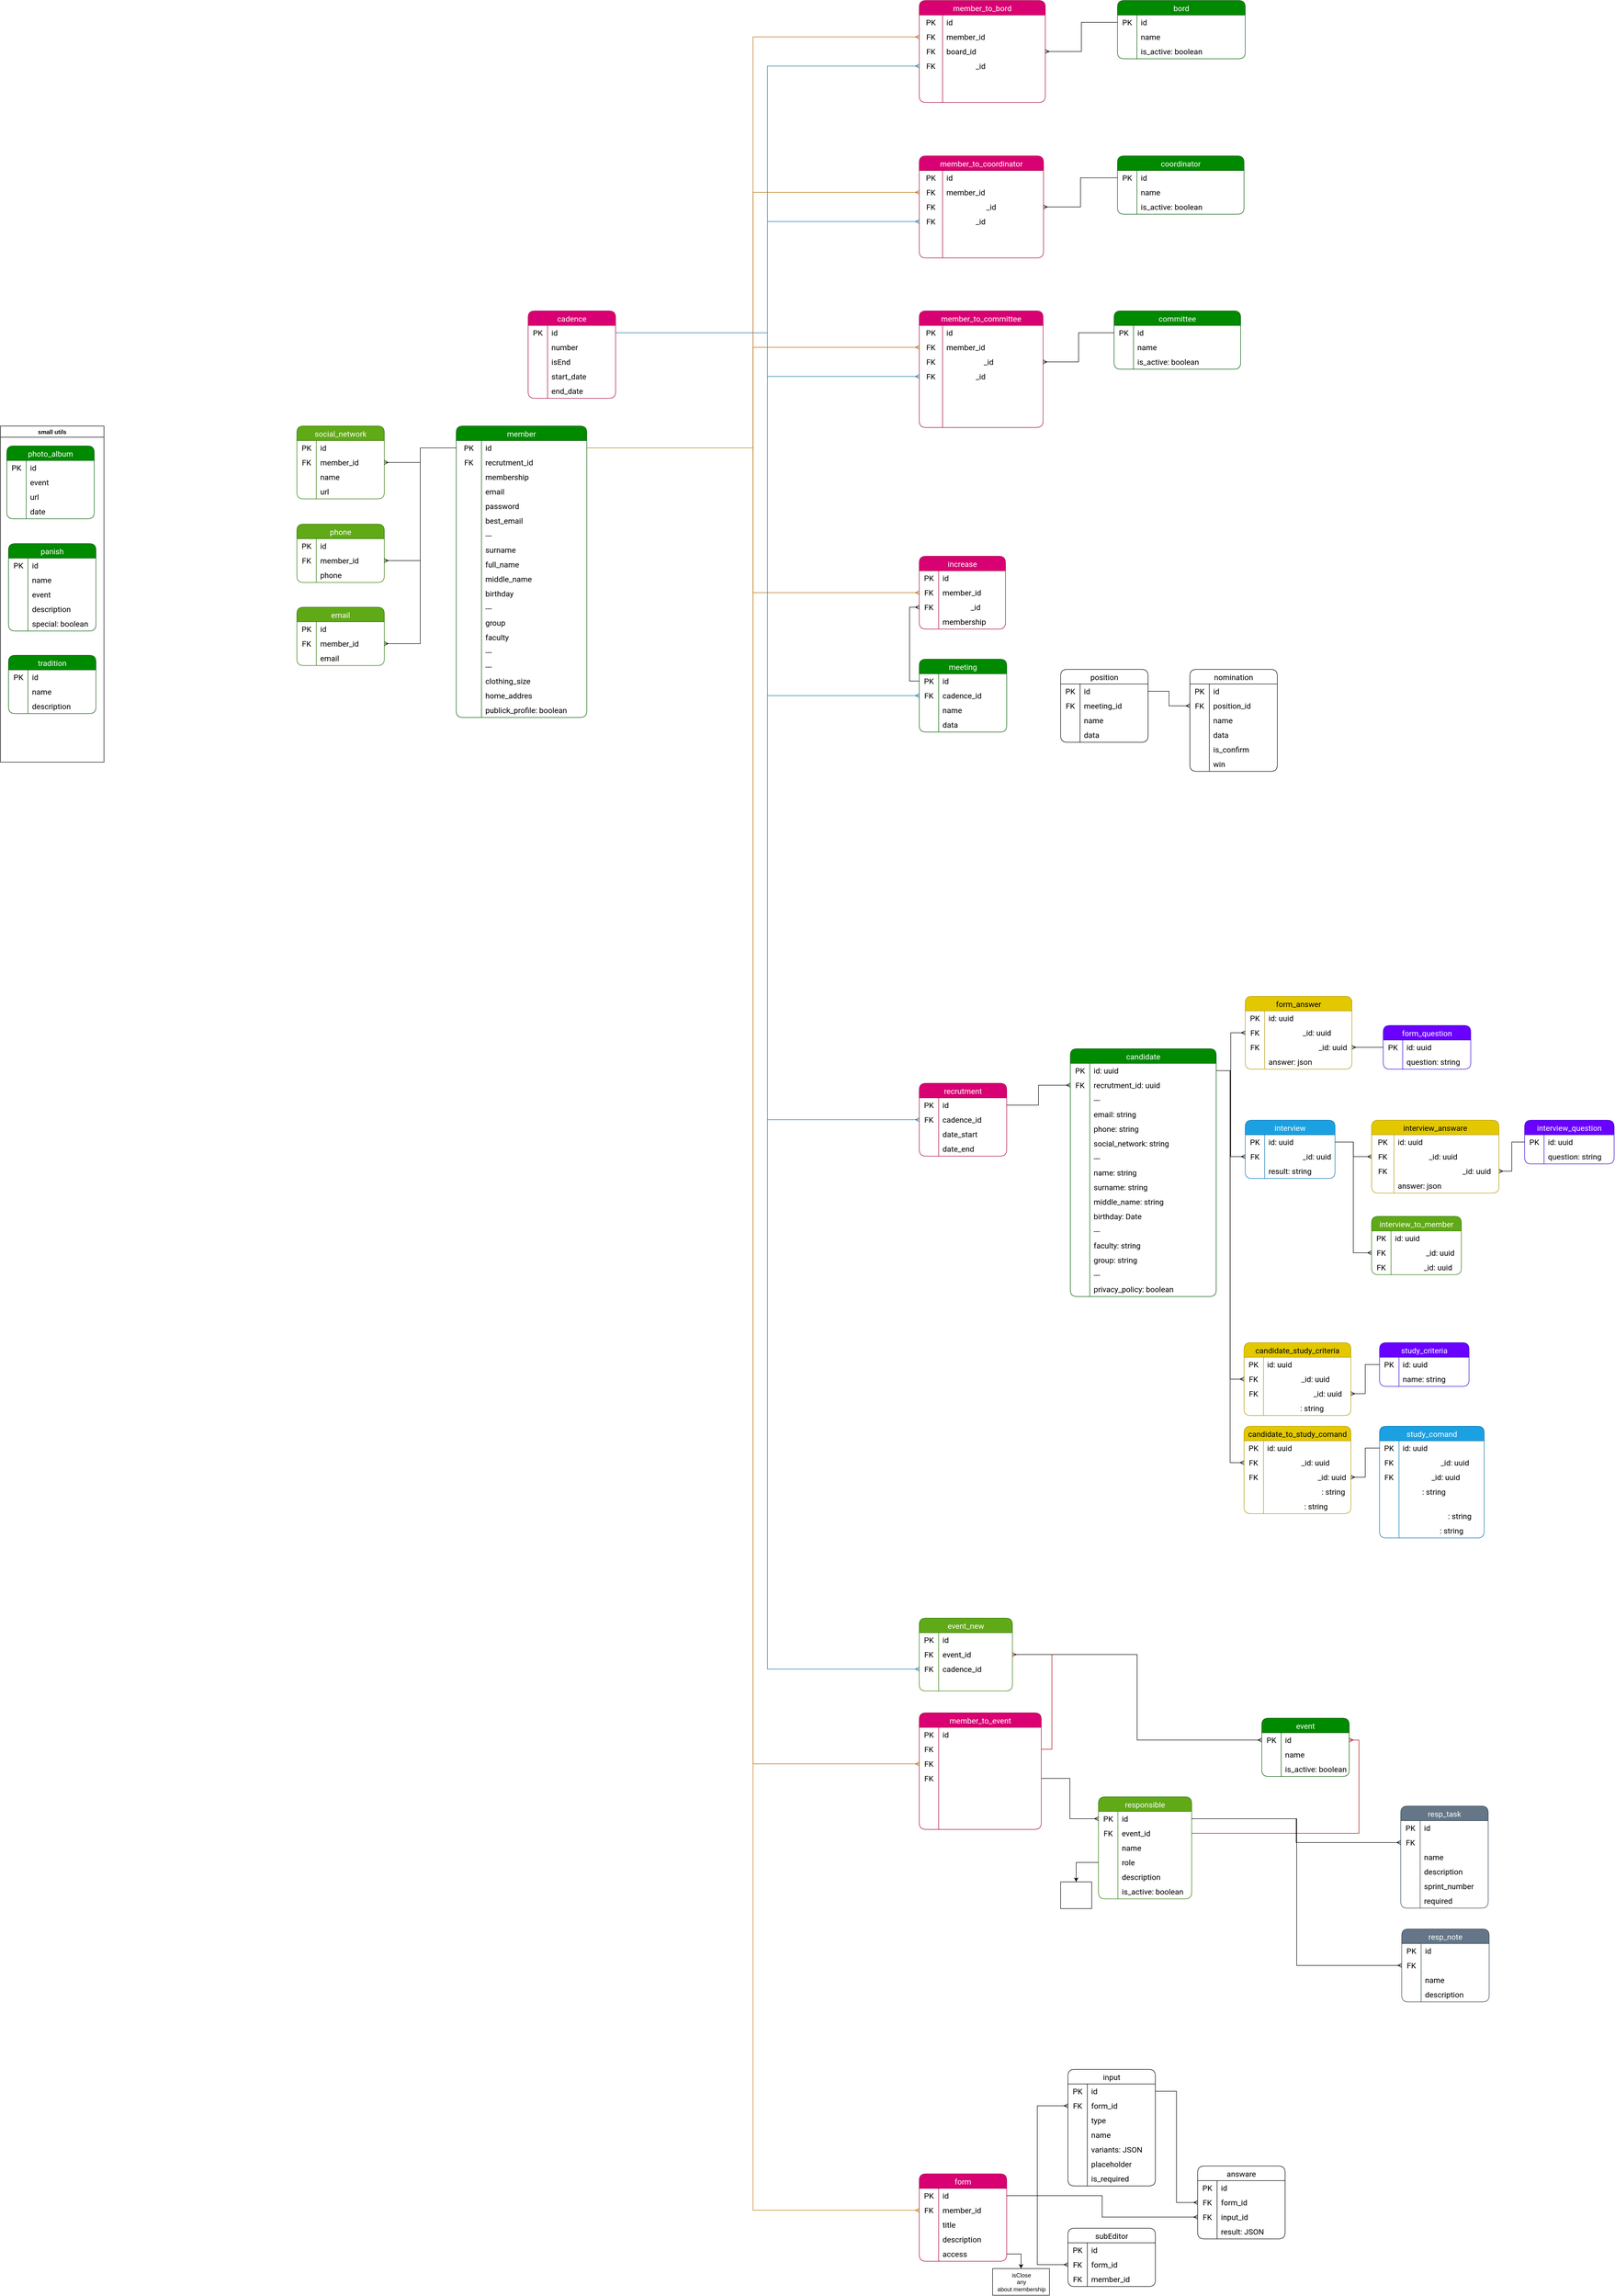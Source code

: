 <mxfile version="20.3.0" type="device" pages="4"><diagram id="9QfQ4-OulL2GHDitcaCm" name="New DB"><mxGraphModel dx="4195" dy="4448" grid="0" gridSize="10" guides="1" tooltips="1" connect="1" arrows="1" fold="1" page="0" pageScale="1" pageWidth="827" pageHeight="1169" math="0" shadow="0"><root><mxCell id="0"/><mxCell id="1" parent="0"/><mxCell id="gzIZRad-hL9TrfMLoy2P-59" value="member" style="shape=table;startSize=30;container=1;collapsible=0;childLayout=tableLayout;fixedRows=1;rowLines=0;fontStyle=0;fontSize=16;rounded=1;swimlaneLine=1;fontFamily=Roboto;fontSource=https%3A%2F%2Ffonts.googleapis.com%2Fcss%3Ffamily%3DRoboto;fillColor=#008a00;fontColor=#ffffff;strokeColor=#005700;" parent="1" vertex="1"><mxGeometry x="-407" y="-1678" width="268.714" height="600" as="geometry"/></mxCell><mxCell id="gzIZRad-hL9TrfMLoy2P-60" value="" style="shape=tableRow;horizontal=0;startSize=0;swimlaneHead=0;swimlaneBody=0;top=0;left=0;bottom=0;right=0;collapsible=0;dropTarget=0;fillColor=none;points=[[0,0.5],[1,0.5]];portConstraint=eastwest;strokeColor=inherit;fontSize=16;fontFamily=Roboto;fontSource=https%3A%2F%2Ffonts.googleapis.com%2Fcss%3Ffamily%3DRoboto;" parent="gzIZRad-hL9TrfMLoy2P-59" vertex="1"><mxGeometry y="30" width="268.714" height="30" as="geometry"/></mxCell><mxCell id="gzIZRad-hL9TrfMLoy2P-61" value="PK" style="shape=partialRectangle;html=1;whiteSpace=wrap;connectable=0;fillColor=none;top=0;left=0;bottom=0;right=0;overflow=hidden;pointerEvents=1;strokeColor=inherit;fontSize=16;fontFamily=Roboto;fontSource=https%3A%2F%2Ffonts.googleapis.com%2Fcss%3Ffamily%3DRoboto;" parent="gzIZRad-hL9TrfMLoy2P-60" vertex="1"><mxGeometry width="52" height="30" as="geometry"><mxRectangle width="52" height="30" as="alternateBounds"/></mxGeometry></mxCell><mxCell id="gzIZRad-hL9TrfMLoy2P-62" value="id" style="shape=partialRectangle;html=1;whiteSpace=wrap;connectable=0;fillColor=none;top=0;left=0;bottom=0;right=0;align=left;spacingLeft=6;overflow=hidden;strokeColor=inherit;fontSize=16;fontFamily=Roboto;fontSource=https%3A%2F%2Ffonts.googleapis.com%2Fcss%3Ffamily%3DRoboto;" parent="gzIZRad-hL9TrfMLoy2P-60" vertex="1"><mxGeometry x="52" width="217" height="30" as="geometry"><mxRectangle width="217" height="30" as="alternateBounds"/></mxGeometry></mxCell><mxCell id="gzIZRad-hL9TrfMLoy2P-66" value="" style="shape=tableRow;horizontal=0;startSize=0;swimlaneHead=0;swimlaneBody=0;top=0;left=0;bottom=0;right=0;collapsible=0;dropTarget=0;fillColor=none;points=[[0,0.5],[1,0.5]];portConstraint=eastwest;strokeColor=inherit;fontSize=16;fontFamily=Roboto;fontSource=https%3A%2F%2Ffonts.googleapis.com%2Fcss%3Ffamily%3DRoboto;" parent="gzIZRad-hL9TrfMLoy2P-59" vertex="1"><mxGeometry y="60" width="268.714" height="30" as="geometry"/></mxCell><mxCell id="gzIZRad-hL9TrfMLoy2P-67" value="FK" style="shape=partialRectangle;html=1;whiteSpace=wrap;connectable=0;fillColor=none;top=0;left=0;bottom=0;right=0;overflow=hidden;strokeColor=inherit;fontSize=16;fontFamily=Roboto;fontSource=https%3A%2F%2Ffonts.googleapis.com%2Fcss%3Ffamily%3DRoboto;" parent="gzIZRad-hL9TrfMLoy2P-66" vertex="1"><mxGeometry width="52" height="30" as="geometry"><mxRectangle width="52" height="30" as="alternateBounds"/></mxGeometry></mxCell><mxCell id="gzIZRad-hL9TrfMLoy2P-68" value="&lt;span style=&quot;text-align: center;&quot;&gt;recrutment_id&lt;/span&gt;" style="shape=partialRectangle;html=1;whiteSpace=wrap;connectable=0;fillColor=none;top=0;left=0;bottom=0;right=0;align=left;spacingLeft=6;overflow=hidden;strokeColor=inherit;fontSize=16;fontFamily=Roboto;fontSource=https%3A%2F%2Ffonts.googleapis.com%2Fcss%3Ffamily%3DRoboto;" parent="gzIZRad-hL9TrfMLoy2P-66" vertex="1"><mxGeometry x="52" width="217" height="30" as="geometry"><mxRectangle width="217" height="30" as="alternateBounds"/></mxGeometry></mxCell><mxCell id="gzIZRad-hL9TrfMLoy2P-63" value="" style="shape=tableRow;horizontal=0;startSize=0;swimlaneHead=0;swimlaneBody=0;top=0;left=0;bottom=0;right=0;collapsible=0;dropTarget=0;fillColor=none;points=[[0,0.5],[1,0.5]];portConstraint=eastwest;strokeColor=inherit;fontSize=16;fontFamily=Roboto;fontSource=https%3A%2F%2Ffonts.googleapis.com%2Fcss%3Ffamily%3DRoboto;" parent="gzIZRad-hL9TrfMLoy2P-59" vertex="1"><mxGeometry y="90" width="268.714" height="30" as="geometry"/></mxCell><mxCell id="gzIZRad-hL9TrfMLoy2P-64" value="" style="shape=partialRectangle;html=1;whiteSpace=wrap;connectable=0;fillColor=none;top=0;left=0;bottom=0;right=0;overflow=hidden;strokeColor=inherit;fontSize=16;fontFamily=Roboto;fontSource=https%3A%2F%2Ffonts.googleapis.com%2Fcss%3Ffamily%3DRoboto;" parent="gzIZRad-hL9TrfMLoy2P-63" vertex="1"><mxGeometry width="52" height="30" as="geometry"><mxRectangle width="52" height="30" as="alternateBounds"/></mxGeometry></mxCell><mxCell id="gzIZRad-hL9TrfMLoy2P-65" value="&lt;span style=&quot;text-align: center;&quot;&gt;membership&lt;/span&gt;" style="shape=partialRectangle;html=1;whiteSpace=wrap;connectable=0;fillColor=none;top=0;left=0;bottom=0;right=0;align=left;spacingLeft=6;overflow=hidden;strokeColor=inherit;fontSize=16;fontFamily=Roboto;fontSource=https%3A%2F%2Ffonts.googleapis.com%2Fcss%3Ffamily%3DRoboto;" parent="gzIZRad-hL9TrfMLoy2P-63" vertex="1"><mxGeometry x="52" width="217" height="30" as="geometry"><mxRectangle width="217" height="30" as="alternateBounds"/></mxGeometry></mxCell><mxCell id="gzIZRad-hL9TrfMLoy2P-69" value="" style="shape=tableRow;horizontal=0;startSize=0;swimlaneHead=0;swimlaneBody=0;top=0;left=0;bottom=0;right=0;collapsible=0;dropTarget=0;fillColor=none;points=[[0,0.5],[1,0.5]];portConstraint=eastwest;strokeColor=inherit;fontSize=16;fontFamily=Roboto;fontSource=https%3A%2F%2Ffonts.googleapis.com%2Fcss%3Ffamily%3DRoboto;" parent="gzIZRad-hL9TrfMLoy2P-59" vertex="1"><mxGeometry y="120" width="268.714" height="30" as="geometry"/></mxCell><mxCell id="gzIZRad-hL9TrfMLoy2P-70" value="" style="shape=partialRectangle;html=1;whiteSpace=wrap;connectable=0;fillColor=none;top=0;left=0;bottom=0;right=0;overflow=hidden;strokeColor=inherit;fontSize=16;fontFamily=Roboto;fontSource=https%3A%2F%2Ffonts.googleapis.com%2Fcss%3Ffamily%3DRoboto;" parent="gzIZRad-hL9TrfMLoy2P-69" vertex="1"><mxGeometry width="52" height="30" as="geometry"><mxRectangle width="52" height="30" as="alternateBounds"/></mxGeometry></mxCell><mxCell id="gzIZRad-hL9TrfMLoy2P-71" value="email" style="shape=partialRectangle;html=1;whiteSpace=wrap;connectable=0;fillColor=none;top=0;left=0;bottom=0;right=0;align=left;spacingLeft=6;overflow=hidden;strokeColor=inherit;fontSize=16;fontFamily=Roboto;fontSource=https%3A%2F%2Ffonts.googleapis.com%2Fcss%3Ffamily%3DRoboto;" parent="gzIZRad-hL9TrfMLoy2P-69" vertex="1"><mxGeometry x="52" width="217" height="30" as="geometry"><mxRectangle width="217" height="30" as="alternateBounds"/></mxGeometry></mxCell><mxCell id="gzIZRad-hL9TrfMLoy2P-72" value="" style="shape=tableRow;horizontal=0;startSize=0;swimlaneHead=0;swimlaneBody=0;top=0;left=0;bottom=0;right=0;collapsible=0;dropTarget=0;fillColor=none;points=[[0,0.5],[1,0.5]];portConstraint=eastwest;strokeColor=inherit;fontSize=16;fontFamily=Roboto;fontSource=https%3A%2F%2Ffonts.googleapis.com%2Fcss%3Ffamily%3DRoboto;" parent="gzIZRad-hL9TrfMLoy2P-59" vertex="1"><mxGeometry y="150" width="268.714" height="30" as="geometry"/></mxCell><mxCell id="gzIZRad-hL9TrfMLoy2P-73" value="" style="shape=partialRectangle;html=1;whiteSpace=wrap;connectable=0;fillColor=none;top=0;left=0;bottom=0;right=0;overflow=hidden;strokeColor=inherit;fontSize=16;fontFamily=Roboto;fontSource=https%3A%2F%2Ffonts.googleapis.com%2Fcss%3Ffamily%3DRoboto;" parent="gzIZRad-hL9TrfMLoy2P-72" vertex="1"><mxGeometry width="52" height="30" as="geometry"><mxRectangle width="52" height="30" as="alternateBounds"/></mxGeometry></mxCell><mxCell id="gzIZRad-hL9TrfMLoy2P-74" value="password" style="shape=partialRectangle;html=1;whiteSpace=wrap;connectable=0;fillColor=none;top=0;left=0;bottom=0;right=0;align=left;spacingLeft=6;overflow=hidden;strokeColor=inherit;fontSize=16;fontFamily=Roboto;fontSource=https%3A%2F%2Ffonts.googleapis.com%2Fcss%3Ffamily%3DRoboto;" parent="gzIZRad-hL9TrfMLoy2P-72" vertex="1"><mxGeometry x="52" width="217" height="30" as="geometry"><mxRectangle width="217" height="30" as="alternateBounds"/></mxGeometry></mxCell><mxCell id="gzIZRad-hL9TrfMLoy2P-75" value="" style="shape=tableRow;horizontal=0;startSize=0;swimlaneHead=0;swimlaneBody=0;top=0;left=0;bottom=0;right=0;collapsible=0;dropTarget=0;fillColor=none;points=[[0,0.5],[1,0.5]];portConstraint=eastwest;strokeColor=inherit;fontSize=16;fontFamily=Roboto;fontSource=https%3A%2F%2Ffonts.googleapis.com%2Fcss%3Ffamily%3DRoboto;" parent="gzIZRad-hL9TrfMLoy2P-59" vertex="1"><mxGeometry y="180" width="268.714" height="30" as="geometry"/></mxCell><mxCell id="gzIZRad-hL9TrfMLoy2P-76" value="" style="shape=partialRectangle;html=1;whiteSpace=wrap;connectable=0;fillColor=none;top=0;left=0;bottom=0;right=0;overflow=hidden;strokeColor=inherit;fontSize=16;fontFamily=Roboto;fontSource=https%3A%2F%2Ffonts.googleapis.com%2Fcss%3Ffamily%3DRoboto;" parent="gzIZRad-hL9TrfMLoy2P-75" vertex="1"><mxGeometry width="52" height="30" as="geometry"><mxRectangle width="52" height="30" as="alternateBounds"/></mxGeometry></mxCell><mxCell id="gzIZRad-hL9TrfMLoy2P-77" value="best_email" style="shape=partialRectangle;html=1;whiteSpace=wrap;connectable=0;fillColor=none;top=0;left=0;bottom=0;right=0;align=left;spacingLeft=6;overflow=hidden;strokeColor=inherit;fontSize=16;fontFamily=Roboto;fontSource=https%3A%2F%2Ffonts.googleapis.com%2Fcss%3Ffamily%3DRoboto;" parent="gzIZRad-hL9TrfMLoy2P-75" vertex="1"><mxGeometry x="52" width="217" height="30" as="geometry"><mxRectangle width="217" height="30" as="alternateBounds"/></mxGeometry></mxCell><mxCell id="gzIZRad-hL9TrfMLoy2P-78" value="" style="shape=tableRow;horizontal=0;startSize=0;swimlaneHead=0;swimlaneBody=0;top=0;left=0;bottom=0;right=0;collapsible=0;dropTarget=0;fillColor=none;points=[[0,0.5],[1,0.5]];portConstraint=eastwest;strokeColor=inherit;fontSize=16;fontFamily=Roboto;fontSource=https%3A%2F%2Ffonts.googleapis.com%2Fcss%3Ffamily%3DRoboto;" parent="gzIZRad-hL9TrfMLoy2P-59" vertex="1"><mxGeometry y="210" width="268.714" height="30" as="geometry"/></mxCell><mxCell id="gzIZRad-hL9TrfMLoy2P-79" value="" style="shape=partialRectangle;html=1;whiteSpace=wrap;connectable=0;fillColor=none;top=0;left=0;bottom=0;right=0;overflow=hidden;strokeColor=inherit;fontSize=16;fontFamily=Roboto;fontSource=https%3A%2F%2Ffonts.googleapis.com%2Fcss%3Ffamily%3DRoboto;" parent="gzIZRad-hL9TrfMLoy2P-78" vertex="1"><mxGeometry width="52" height="30" as="geometry"><mxRectangle width="52" height="30" as="alternateBounds"/></mxGeometry></mxCell><mxCell id="gzIZRad-hL9TrfMLoy2P-80" value="---" style="shape=partialRectangle;html=1;whiteSpace=wrap;connectable=0;fillColor=none;top=0;left=0;bottom=0;right=0;align=left;spacingLeft=6;overflow=hidden;strokeColor=inherit;fontSize=16;fontFamily=Roboto;fontSource=https%3A%2F%2Ffonts.googleapis.com%2Fcss%3Ffamily%3DRoboto;" parent="gzIZRad-hL9TrfMLoy2P-78" vertex="1"><mxGeometry x="52" width="217" height="30" as="geometry"><mxRectangle width="217" height="30" as="alternateBounds"/></mxGeometry></mxCell><mxCell id="gzIZRad-hL9TrfMLoy2P-81" value="" style="shape=tableRow;horizontal=0;startSize=0;swimlaneHead=0;swimlaneBody=0;top=0;left=0;bottom=0;right=0;collapsible=0;dropTarget=0;fillColor=none;points=[[0,0.5],[1,0.5]];portConstraint=eastwest;strokeColor=inherit;fontSize=16;fontFamily=Roboto;fontSource=https%3A%2F%2Ffonts.googleapis.com%2Fcss%3Ffamily%3DRoboto;" parent="gzIZRad-hL9TrfMLoy2P-59" vertex="1"><mxGeometry y="240" width="268.714" height="30" as="geometry"/></mxCell><mxCell id="gzIZRad-hL9TrfMLoy2P-82" value="" style="shape=partialRectangle;html=1;whiteSpace=wrap;connectable=0;fillColor=none;top=0;left=0;bottom=0;right=0;overflow=hidden;strokeColor=inherit;fontSize=16;fontFamily=Roboto;fontSource=https%3A%2F%2Ffonts.googleapis.com%2Fcss%3Ffamily%3DRoboto;" parent="gzIZRad-hL9TrfMLoy2P-81" vertex="1"><mxGeometry width="52" height="30" as="geometry"><mxRectangle width="52" height="30" as="alternateBounds"/></mxGeometry></mxCell><mxCell id="gzIZRad-hL9TrfMLoy2P-83" value="surname" style="shape=partialRectangle;html=1;whiteSpace=wrap;connectable=0;fillColor=none;top=0;left=0;bottom=0;right=0;align=left;spacingLeft=6;overflow=hidden;strokeColor=inherit;fontSize=16;fontFamily=Roboto;fontSource=https%3A%2F%2Ffonts.googleapis.com%2Fcss%3Ffamily%3DRoboto;" parent="gzIZRad-hL9TrfMLoy2P-81" vertex="1"><mxGeometry x="52" width="217" height="30" as="geometry"><mxRectangle width="217" height="30" as="alternateBounds"/></mxGeometry></mxCell><mxCell id="gzIZRad-hL9TrfMLoy2P-84" value="" style="shape=tableRow;horizontal=0;startSize=0;swimlaneHead=0;swimlaneBody=0;top=0;left=0;bottom=0;right=0;collapsible=0;dropTarget=0;fillColor=none;points=[[0,0.5],[1,0.5]];portConstraint=eastwest;strokeColor=inherit;fontSize=16;fontFamily=Roboto;fontSource=https%3A%2F%2Ffonts.googleapis.com%2Fcss%3Ffamily%3DRoboto;" parent="gzIZRad-hL9TrfMLoy2P-59" vertex="1"><mxGeometry y="270" width="268.714" height="30" as="geometry"/></mxCell><mxCell id="gzIZRad-hL9TrfMLoy2P-85" value="" style="shape=partialRectangle;html=1;whiteSpace=wrap;connectable=0;fillColor=none;top=0;left=0;bottom=0;right=0;overflow=hidden;strokeColor=inherit;fontSize=16;fontFamily=Roboto;fontSource=https%3A%2F%2Ffonts.googleapis.com%2Fcss%3Ffamily%3DRoboto;" parent="gzIZRad-hL9TrfMLoy2P-84" vertex="1"><mxGeometry width="52" height="30" as="geometry"><mxRectangle width="52" height="30" as="alternateBounds"/></mxGeometry></mxCell><mxCell id="gzIZRad-hL9TrfMLoy2P-86" value="full_name" style="shape=partialRectangle;html=1;whiteSpace=wrap;connectable=0;fillColor=none;top=0;left=0;bottom=0;right=0;align=left;spacingLeft=6;overflow=hidden;strokeColor=inherit;fontSize=16;fontFamily=Roboto;fontSource=https%3A%2F%2Ffonts.googleapis.com%2Fcss%3Ffamily%3DRoboto;" parent="gzIZRad-hL9TrfMLoy2P-84" vertex="1"><mxGeometry x="52" width="217" height="30" as="geometry"><mxRectangle width="217" height="30" as="alternateBounds"/></mxGeometry></mxCell><mxCell id="gzIZRad-hL9TrfMLoy2P-87" value="" style="shape=tableRow;horizontal=0;startSize=0;swimlaneHead=0;swimlaneBody=0;top=0;left=0;bottom=0;right=0;collapsible=0;dropTarget=0;fillColor=none;points=[[0,0.5],[1,0.5]];portConstraint=eastwest;strokeColor=inherit;fontSize=16;fontFamily=Roboto;fontSource=https%3A%2F%2Ffonts.googleapis.com%2Fcss%3Ffamily%3DRoboto;" parent="gzIZRad-hL9TrfMLoy2P-59" vertex="1"><mxGeometry y="300" width="268.714" height="30" as="geometry"/></mxCell><mxCell id="gzIZRad-hL9TrfMLoy2P-88" value="" style="shape=partialRectangle;html=1;whiteSpace=wrap;connectable=0;fillColor=none;top=0;left=0;bottom=0;right=0;overflow=hidden;strokeColor=inherit;fontSize=16;fontFamily=Roboto;fontSource=https%3A%2F%2Ffonts.googleapis.com%2Fcss%3Ffamily%3DRoboto;" parent="gzIZRad-hL9TrfMLoy2P-87" vertex="1"><mxGeometry width="52" height="30" as="geometry"><mxRectangle width="52" height="30" as="alternateBounds"/></mxGeometry></mxCell><mxCell id="gzIZRad-hL9TrfMLoy2P-89" value="middle_name" style="shape=partialRectangle;html=1;whiteSpace=wrap;connectable=0;fillColor=none;top=0;left=0;bottom=0;right=0;align=left;spacingLeft=6;overflow=hidden;strokeColor=inherit;fontSize=16;fontFamily=Roboto;fontSource=https%3A%2F%2Ffonts.googleapis.com%2Fcss%3Ffamily%3DRoboto;" parent="gzIZRad-hL9TrfMLoy2P-87" vertex="1"><mxGeometry x="52" width="217" height="30" as="geometry"><mxRectangle width="217" height="30" as="alternateBounds"/></mxGeometry></mxCell><mxCell id="gzIZRad-hL9TrfMLoy2P-90" value="" style="shape=tableRow;horizontal=0;startSize=0;swimlaneHead=0;swimlaneBody=0;top=0;left=0;bottom=0;right=0;collapsible=0;dropTarget=0;fillColor=none;points=[[0,0.5],[1,0.5]];portConstraint=eastwest;strokeColor=inherit;fontSize=16;fontFamily=Roboto;fontSource=https%3A%2F%2Ffonts.googleapis.com%2Fcss%3Ffamily%3DRoboto;" parent="gzIZRad-hL9TrfMLoy2P-59" vertex="1"><mxGeometry y="330" width="268.714" height="30" as="geometry"/></mxCell><mxCell id="gzIZRad-hL9TrfMLoy2P-91" value="" style="shape=partialRectangle;html=1;whiteSpace=wrap;connectable=0;fillColor=none;top=0;left=0;bottom=0;right=0;overflow=hidden;strokeColor=inherit;fontSize=16;fontFamily=Roboto;fontSource=https%3A%2F%2Ffonts.googleapis.com%2Fcss%3Ffamily%3DRoboto;" parent="gzIZRad-hL9TrfMLoy2P-90" vertex="1"><mxGeometry width="52" height="30" as="geometry"><mxRectangle width="52" height="30" as="alternateBounds"/></mxGeometry></mxCell><mxCell id="gzIZRad-hL9TrfMLoy2P-92" value="birthday" style="shape=partialRectangle;html=1;whiteSpace=wrap;connectable=0;fillColor=none;top=0;left=0;bottom=0;right=0;align=left;spacingLeft=6;overflow=hidden;strokeColor=inherit;fontSize=16;fontFamily=Roboto;fontSource=https%3A%2F%2Ffonts.googleapis.com%2Fcss%3Ffamily%3DRoboto;" parent="gzIZRad-hL9TrfMLoy2P-90" vertex="1"><mxGeometry x="52" width="217" height="30" as="geometry"><mxRectangle width="217" height="30" as="alternateBounds"/></mxGeometry></mxCell><mxCell id="gzIZRad-hL9TrfMLoy2P-93" value="" style="shape=tableRow;horizontal=0;startSize=0;swimlaneHead=0;swimlaneBody=0;top=0;left=0;bottom=0;right=0;collapsible=0;dropTarget=0;fillColor=none;points=[[0,0.5],[1,0.5]];portConstraint=eastwest;strokeColor=inherit;fontSize=16;fontFamily=Roboto;fontSource=https%3A%2F%2Ffonts.googleapis.com%2Fcss%3Ffamily%3DRoboto;" parent="gzIZRad-hL9TrfMLoy2P-59" vertex="1"><mxGeometry y="360" width="268.714" height="30" as="geometry"/></mxCell><mxCell id="gzIZRad-hL9TrfMLoy2P-94" value="" style="shape=partialRectangle;html=1;whiteSpace=wrap;connectable=0;fillColor=none;top=0;left=0;bottom=0;right=0;overflow=hidden;strokeColor=inherit;fontSize=16;fontFamily=Roboto;fontSource=https%3A%2F%2Ffonts.googleapis.com%2Fcss%3Ffamily%3DRoboto;" parent="gzIZRad-hL9TrfMLoy2P-93" vertex="1"><mxGeometry width="52" height="30" as="geometry"><mxRectangle width="52" height="30" as="alternateBounds"/></mxGeometry></mxCell><mxCell id="gzIZRad-hL9TrfMLoy2P-95" value="---" style="shape=partialRectangle;html=1;whiteSpace=wrap;connectable=0;fillColor=none;top=0;left=0;bottom=0;right=0;align=left;spacingLeft=6;overflow=hidden;strokeColor=inherit;fontSize=16;fontFamily=Roboto;fontSource=https%3A%2F%2Ffonts.googleapis.com%2Fcss%3Ffamily%3DRoboto;" parent="gzIZRad-hL9TrfMLoy2P-93" vertex="1"><mxGeometry x="52" width="217" height="30" as="geometry"><mxRectangle width="217" height="30" as="alternateBounds"/></mxGeometry></mxCell><mxCell id="gzIZRad-hL9TrfMLoy2P-96" value="" style="shape=tableRow;horizontal=0;startSize=0;swimlaneHead=0;swimlaneBody=0;top=0;left=0;bottom=0;right=0;collapsible=0;dropTarget=0;fillColor=none;points=[[0,0.5],[1,0.5]];portConstraint=eastwest;strokeColor=inherit;fontSize=16;fontFamily=Roboto;fontSource=https%3A%2F%2Ffonts.googleapis.com%2Fcss%3Ffamily%3DRoboto;" parent="gzIZRad-hL9TrfMLoy2P-59" vertex="1"><mxGeometry y="390" width="268.714" height="30" as="geometry"/></mxCell><mxCell id="gzIZRad-hL9TrfMLoy2P-97" value="" style="shape=partialRectangle;html=1;whiteSpace=wrap;connectable=0;fillColor=none;top=0;left=0;bottom=0;right=0;overflow=hidden;strokeColor=inherit;fontSize=16;fontFamily=Roboto;fontSource=https%3A%2F%2Ffonts.googleapis.com%2Fcss%3Ffamily%3DRoboto;" parent="gzIZRad-hL9TrfMLoy2P-96" vertex="1"><mxGeometry width="52" height="30" as="geometry"><mxRectangle width="52" height="30" as="alternateBounds"/></mxGeometry></mxCell><mxCell id="gzIZRad-hL9TrfMLoy2P-98" value="group" style="shape=partialRectangle;html=1;whiteSpace=wrap;connectable=0;fillColor=none;top=0;left=0;bottom=0;right=0;align=left;spacingLeft=6;overflow=hidden;strokeColor=inherit;fontSize=16;fontFamily=Roboto;fontSource=https%3A%2F%2Ffonts.googleapis.com%2Fcss%3Ffamily%3DRoboto;" parent="gzIZRad-hL9TrfMLoy2P-96" vertex="1"><mxGeometry x="52" width="217" height="30" as="geometry"><mxRectangle width="217" height="30" as="alternateBounds"/></mxGeometry></mxCell><mxCell id="gzIZRad-hL9TrfMLoy2P-99" value="" style="shape=tableRow;horizontal=0;startSize=0;swimlaneHead=0;swimlaneBody=0;top=0;left=0;bottom=0;right=0;collapsible=0;dropTarget=0;fillColor=none;points=[[0,0.5],[1,0.5]];portConstraint=eastwest;strokeColor=inherit;fontSize=16;fontFamily=Roboto;fontSource=https%3A%2F%2Ffonts.googleapis.com%2Fcss%3Ffamily%3DRoboto;" parent="gzIZRad-hL9TrfMLoy2P-59" vertex="1"><mxGeometry y="420" width="268.714" height="30" as="geometry"/></mxCell><mxCell id="gzIZRad-hL9TrfMLoy2P-100" value="" style="shape=partialRectangle;html=1;whiteSpace=wrap;connectable=0;fillColor=none;top=0;left=0;bottom=0;right=0;overflow=hidden;strokeColor=inherit;fontSize=16;fontFamily=Roboto;fontSource=https%3A%2F%2Ffonts.googleapis.com%2Fcss%3Ffamily%3DRoboto;" parent="gzIZRad-hL9TrfMLoy2P-99" vertex="1"><mxGeometry width="52" height="30" as="geometry"><mxRectangle width="52" height="30" as="alternateBounds"/></mxGeometry></mxCell><mxCell id="gzIZRad-hL9TrfMLoy2P-101" value="faculty" style="shape=partialRectangle;html=1;whiteSpace=wrap;connectable=0;fillColor=none;top=0;left=0;bottom=0;right=0;align=left;spacingLeft=6;overflow=hidden;strokeColor=inherit;fontSize=16;fontFamily=Roboto;fontSource=https%3A%2F%2Ffonts.googleapis.com%2Fcss%3Ffamily%3DRoboto;" parent="gzIZRad-hL9TrfMLoy2P-99" vertex="1"><mxGeometry x="52" width="217" height="30" as="geometry"><mxRectangle width="217" height="30" as="alternateBounds"/></mxGeometry></mxCell><mxCell id="gzIZRad-hL9TrfMLoy2P-102" value="" style="shape=tableRow;horizontal=0;startSize=0;swimlaneHead=0;swimlaneBody=0;top=0;left=0;bottom=0;right=0;collapsible=0;dropTarget=0;fillColor=none;points=[[0,0.5],[1,0.5]];portConstraint=eastwest;strokeColor=inherit;fontSize=16;fontFamily=Roboto;fontSource=https%3A%2F%2Ffonts.googleapis.com%2Fcss%3Ffamily%3DRoboto;" parent="gzIZRad-hL9TrfMLoy2P-59" vertex="1"><mxGeometry y="450" width="268.714" height="30" as="geometry"/></mxCell><mxCell id="gzIZRad-hL9TrfMLoy2P-103" value="" style="shape=partialRectangle;html=1;whiteSpace=wrap;connectable=0;fillColor=none;top=0;left=0;bottom=0;right=0;overflow=hidden;strokeColor=inherit;fontSize=16;fontFamily=Roboto;fontSource=https%3A%2F%2Ffonts.googleapis.com%2Fcss%3Ffamily%3DRoboto;" parent="gzIZRad-hL9TrfMLoy2P-102" vertex="1"><mxGeometry width="52" height="30" as="geometry"><mxRectangle width="52" height="30" as="alternateBounds"/></mxGeometry></mxCell><mxCell id="gzIZRad-hL9TrfMLoy2P-104" value="---" style="shape=partialRectangle;html=1;whiteSpace=wrap;connectable=0;fillColor=none;top=0;left=0;bottom=0;right=0;align=left;spacingLeft=6;overflow=hidden;strokeColor=inherit;fontSize=16;fontFamily=Roboto;fontSource=https%3A%2F%2Ffonts.googleapis.com%2Fcss%3Ffamily%3DRoboto;" parent="gzIZRad-hL9TrfMLoy2P-102" vertex="1"><mxGeometry x="52" width="217" height="30" as="geometry"><mxRectangle width="217" height="30" as="alternateBounds"/></mxGeometry></mxCell><mxCell id="gzIZRad-hL9TrfMLoy2P-105" value="" style="shape=tableRow;horizontal=0;startSize=0;swimlaneHead=0;swimlaneBody=0;top=0;left=0;bottom=0;right=0;collapsible=0;dropTarget=0;fillColor=none;points=[[0,0.5],[1,0.5]];portConstraint=eastwest;strokeColor=inherit;fontSize=16;fontFamily=Roboto;fontSource=https%3A%2F%2Ffonts.googleapis.com%2Fcss%3Ffamily%3DRoboto;" parent="gzIZRad-hL9TrfMLoy2P-59" vertex="1"><mxGeometry y="480" width="268.714" height="30" as="geometry"/></mxCell><mxCell id="gzIZRad-hL9TrfMLoy2P-106" value="" style="shape=partialRectangle;html=1;whiteSpace=wrap;connectable=0;fillColor=none;top=0;left=0;bottom=0;right=0;overflow=hidden;strokeColor=inherit;fontSize=16;fontFamily=Roboto;fontSource=https%3A%2F%2Ffonts.googleapis.com%2Fcss%3Ffamily%3DRoboto;" parent="gzIZRad-hL9TrfMLoy2P-105" vertex="1"><mxGeometry width="52" height="30" as="geometry"><mxRectangle width="52" height="30" as="alternateBounds"/></mxGeometry></mxCell><mxCell id="gzIZRad-hL9TrfMLoy2P-107" value="---" style="shape=partialRectangle;html=1;whiteSpace=wrap;connectable=0;fillColor=none;top=0;left=0;bottom=0;right=0;align=left;spacingLeft=6;overflow=hidden;strokeColor=inherit;fontSize=16;fontFamily=Roboto;fontSource=https%3A%2F%2Ffonts.googleapis.com%2Fcss%3Ffamily%3DRoboto;" parent="gzIZRad-hL9TrfMLoy2P-105" vertex="1"><mxGeometry x="52" width="217" height="30" as="geometry"><mxRectangle width="217" height="30" as="alternateBounds"/></mxGeometry></mxCell><mxCell id="gzIZRad-hL9TrfMLoy2P-108" value="" style="shape=tableRow;horizontal=0;startSize=0;swimlaneHead=0;swimlaneBody=0;top=0;left=0;bottom=0;right=0;collapsible=0;dropTarget=0;fillColor=none;points=[[0,0.5],[1,0.5]];portConstraint=eastwest;strokeColor=inherit;fontSize=16;fontFamily=Roboto;fontSource=https%3A%2F%2Ffonts.googleapis.com%2Fcss%3Ffamily%3DRoboto;" parent="gzIZRad-hL9TrfMLoy2P-59" vertex="1"><mxGeometry y="510" width="268.714" height="30" as="geometry"/></mxCell><mxCell id="gzIZRad-hL9TrfMLoy2P-109" value="" style="shape=partialRectangle;html=1;whiteSpace=wrap;connectable=0;fillColor=none;top=0;left=0;bottom=0;right=0;overflow=hidden;strokeColor=inherit;fontSize=16;fontFamily=Roboto;fontSource=https%3A%2F%2Ffonts.googleapis.com%2Fcss%3Ffamily%3DRoboto;" parent="gzIZRad-hL9TrfMLoy2P-108" vertex="1"><mxGeometry width="52" height="30" as="geometry"><mxRectangle width="52" height="30" as="alternateBounds"/></mxGeometry></mxCell><mxCell id="gzIZRad-hL9TrfMLoy2P-110" value="clothing_size" style="shape=partialRectangle;html=1;whiteSpace=wrap;connectable=0;fillColor=none;top=0;left=0;bottom=0;right=0;align=left;spacingLeft=6;overflow=hidden;strokeColor=inherit;fontSize=16;fontFamily=Roboto;fontSource=https%3A%2F%2Ffonts.googleapis.com%2Fcss%3Ffamily%3DRoboto;" parent="gzIZRad-hL9TrfMLoy2P-108" vertex="1"><mxGeometry x="52" width="217" height="30" as="geometry"><mxRectangle width="217" height="30" as="alternateBounds"/></mxGeometry></mxCell><mxCell id="gzIZRad-hL9TrfMLoy2P-111" value="" style="shape=tableRow;horizontal=0;startSize=0;swimlaneHead=0;swimlaneBody=0;top=0;left=0;bottom=0;right=0;collapsible=0;dropTarget=0;fillColor=none;points=[[0,0.5],[1,0.5]];portConstraint=eastwest;strokeColor=inherit;fontSize=16;fontFamily=Roboto;fontSource=https%3A%2F%2Ffonts.googleapis.com%2Fcss%3Ffamily%3DRoboto;" parent="gzIZRad-hL9TrfMLoy2P-59" vertex="1"><mxGeometry y="540" width="268.714" height="30" as="geometry"/></mxCell><mxCell id="gzIZRad-hL9TrfMLoy2P-112" value="" style="shape=partialRectangle;html=1;whiteSpace=wrap;connectable=0;fillColor=none;top=0;left=0;bottom=0;right=0;overflow=hidden;strokeColor=inherit;fontSize=16;fontFamily=Roboto;fontSource=https%3A%2F%2Ffonts.googleapis.com%2Fcss%3Ffamily%3DRoboto;" parent="gzIZRad-hL9TrfMLoy2P-111" vertex="1"><mxGeometry width="52" height="30" as="geometry"><mxRectangle width="52" height="30" as="alternateBounds"/></mxGeometry></mxCell><mxCell id="gzIZRad-hL9TrfMLoy2P-113" value="home_addres" style="shape=partialRectangle;html=1;whiteSpace=wrap;connectable=0;fillColor=none;top=0;left=0;bottom=0;right=0;align=left;spacingLeft=6;overflow=hidden;strokeColor=inherit;fontSize=16;fontFamily=Roboto;fontSource=https%3A%2F%2Ffonts.googleapis.com%2Fcss%3Ffamily%3DRoboto;" parent="gzIZRad-hL9TrfMLoy2P-111" vertex="1"><mxGeometry x="52" width="217" height="30" as="geometry"><mxRectangle width="217" height="30" as="alternateBounds"/></mxGeometry></mxCell><mxCell id="gzIZRad-hL9TrfMLoy2P-114" value="" style="shape=tableRow;horizontal=0;startSize=0;swimlaneHead=0;swimlaneBody=0;top=0;left=0;bottom=0;right=0;collapsible=0;dropTarget=0;fillColor=none;points=[[0,0.5],[1,0.5]];portConstraint=eastwest;strokeColor=inherit;fontSize=16;fontFamily=Roboto;fontSource=https%3A%2F%2Ffonts.googleapis.com%2Fcss%3Ffamily%3DRoboto;" parent="gzIZRad-hL9TrfMLoy2P-59" vertex="1"><mxGeometry y="570" width="268.714" height="30" as="geometry"/></mxCell><mxCell id="gzIZRad-hL9TrfMLoy2P-115" value="" style="shape=partialRectangle;html=1;whiteSpace=wrap;connectable=0;fillColor=none;top=0;left=0;bottom=0;right=0;overflow=hidden;strokeColor=inherit;fontSize=16;fontFamily=Roboto;fontSource=https%3A%2F%2Ffonts.googleapis.com%2Fcss%3Ffamily%3DRoboto;" parent="gzIZRad-hL9TrfMLoy2P-114" vertex="1"><mxGeometry width="52" height="30" as="geometry"><mxRectangle width="52" height="30" as="alternateBounds"/></mxGeometry></mxCell><mxCell id="gzIZRad-hL9TrfMLoy2P-116" value="publick_profile: boolean" style="shape=partialRectangle;html=1;whiteSpace=wrap;connectable=0;fillColor=none;top=0;left=0;bottom=0;right=0;align=left;spacingLeft=6;overflow=hidden;strokeColor=inherit;fontSize=16;fontFamily=Roboto;fontSource=https%3A%2F%2Ffonts.googleapis.com%2Fcss%3Ffamily%3DRoboto;" parent="gzIZRad-hL9TrfMLoy2P-114" vertex="1"><mxGeometry x="52" width="217" height="30" as="geometry"><mxRectangle width="217" height="30" as="alternateBounds"/></mxGeometry></mxCell><mxCell id="gzIZRad-hL9TrfMLoy2P-120" value="small utils" style="swimlane;" parent="1" vertex="1"><mxGeometry x="-1345" y="-1678" width="213" height="692" as="geometry"/></mxCell><mxCell id="2x23-zcoGSxbOOCljV1s-1" value="photo_album" style="shape=table;startSize=30;container=1;collapsible=0;childLayout=tableLayout;fixedRows=1;rowLines=0;fontStyle=0;fontSize=16;rounded=1;swimlaneLine=1;fontFamily=Roboto;fontSource=https%3A%2F%2Ffonts.googleapis.com%2Fcss%3Ffamily%3DRoboto;fillColor=#008a00;fontColor=#ffffff;strokeColor=#005700;" parent="gzIZRad-hL9TrfMLoy2P-120" vertex="1"><mxGeometry x="13" y="41" width="180" height="150" as="geometry"/></mxCell><mxCell id="2x23-zcoGSxbOOCljV1s-2" value="" style="shape=tableRow;horizontal=0;startSize=0;swimlaneHead=0;swimlaneBody=0;top=0;left=0;bottom=0;right=0;collapsible=0;dropTarget=0;fillColor=none;points=[[0,0.5],[1,0.5]];portConstraint=eastwest;strokeColor=inherit;fontSize=16;fontFamily=Roboto;fontSource=https%3A%2F%2Ffonts.googleapis.com%2Fcss%3Ffamily%3DRoboto;" parent="2x23-zcoGSxbOOCljV1s-1" vertex="1"><mxGeometry y="30" width="180" height="30" as="geometry"/></mxCell><mxCell id="2x23-zcoGSxbOOCljV1s-3" value="PK" style="shape=partialRectangle;html=1;whiteSpace=wrap;connectable=0;fillColor=none;top=0;left=0;bottom=0;right=0;overflow=hidden;pointerEvents=1;strokeColor=inherit;fontSize=16;fontFamily=Roboto;fontSource=https%3A%2F%2Ffonts.googleapis.com%2Fcss%3Ffamily%3DRoboto;" parent="2x23-zcoGSxbOOCljV1s-2" vertex="1"><mxGeometry width="40" height="30" as="geometry"><mxRectangle width="40" height="30" as="alternateBounds"/></mxGeometry></mxCell><mxCell id="2x23-zcoGSxbOOCljV1s-4" value="id" style="shape=partialRectangle;html=1;whiteSpace=wrap;connectable=0;fillColor=none;top=0;left=0;bottom=0;right=0;align=left;spacingLeft=6;overflow=hidden;strokeColor=inherit;fontSize=16;fontFamily=Roboto;fontSource=https%3A%2F%2Ffonts.googleapis.com%2Fcss%3Ffamily%3DRoboto;" parent="2x23-zcoGSxbOOCljV1s-2" vertex="1"><mxGeometry x="40" width="140" height="30" as="geometry"><mxRectangle width="140" height="30" as="alternateBounds"/></mxGeometry></mxCell><mxCell id="2x23-zcoGSxbOOCljV1s-5" value="" style="shape=tableRow;horizontal=0;startSize=0;swimlaneHead=0;swimlaneBody=0;top=0;left=0;bottom=0;right=0;collapsible=0;dropTarget=0;fillColor=none;points=[[0,0.5],[1,0.5]];portConstraint=eastwest;strokeColor=inherit;fontSize=16;fontFamily=Roboto;fontSource=https%3A%2F%2Ffonts.googleapis.com%2Fcss%3Ffamily%3DRoboto;" parent="2x23-zcoGSxbOOCljV1s-1" vertex="1"><mxGeometry y="60" width="180" height="30" as="geometry"/></mxCell><mxCell id="2x23-zcoGSxbOOCljV1s-6" value="" style="shape=partialRectangle;html=1;whiteSpace=wrap;connectable=0;fillColor=none;top=0;left=0;bottom=0;right=0;overflow=hidden;strokeColor=inherit;fontSize=16;fontFamily=Roboto;fontSource=https%3A%2F%2Ffonts.googleapis.com%2Fcss%3Ffamily%3DRoboto;" parent="2x23-zcoGSxbOOCljV1s-5" vertex="1"><mxGeometry width="40" height="30" as="geometry"><mxRectangle width="40" height="30" as="alternateBounds"/></mxGeometry></mxCell><mxCell id="2x23-zcoGSxbOOCljV1s-7" value="event" style="shape=partialRectangle;html=1;whiteSpace=wrap;connectable=0;fillColor=none;top=0;left=0;bottom=0;right=0;align=left;spacingLeft=6;overflow=hidden;strokeColor=inherit;fontSize=16;fontFamily=Roboto;fontSource=https%3A%2F%2Ffonts.googleapis.com%2Fcss%3Ffamily%3DRoboto;" parent="2x23-zcoGSxbOOCljV1s-5" vertex="1"><mxGeometry x="40" width="140" height="30" as="geometry"><mxRectangle width="140" height="30" as="alternateBounds"/></mxGeometry></mxCell><mxCell id="2x23-zcoGSxbOOCljV1s-8" value="" style="shape=tableRow;horizontal=0;startSize=0;swimlaneHead=0;swimlaneBody=0;top=0;left=0;bottom=0;right=0;collapsible=0;dropTarget=0;fillColor=none;points=[[0,0.5],[1,0.5]];portConstraint=eastwest;strokeColor=inherit;fontSize=16;fontFamily=Roboto;fontSource=https%3A%2F%2Ffonts.googleapis.com%2Fcss%3Ffamily%3DRoboto;" parent="2x23-zcoGSxbOOCljV1s-1" vertex="1"><mxGeometry y="90" width="180" height="30" as="geometry"/></mxCell><mxCell id="2x23-zcoGSxbOOCljV1s-9" value="" style="shape=partialRectangle;html=1;whiteSpace=wrap;connectable=0;fillColor=none;top=0;left=0;bottom=0;right=0;overflow=hidden;strokeColor=inherit;fontSize=16;fontFamily=Roboto;fontSource=https%3A%2F%2Ffonts.googleapis.com%2Fcss%3Ffamily%3DRoboto;" parent="2x23-zcoGSxbOOCljV1s-8" vertex="1"><mxGeometry width="40" height="30" as="geometry"><mxRectangle width="40" height="30" as="alternateBounds"/></mxGeometry></mxCell><mxCell id="2x23-zcoGSxbOOCljV1s-10" value="url" style="shape=partialRectangle;html=1;whiteSpace=wrap;connectable=0;fillColor=none;top=0;left=0;bottom=0;right=0;align=left;spacingLeft=6;overflow=hidden;strokeColor=inherit;fontSize=16;fontFamily=Roboto;fontSource=https%3A%2F%2Ffonts.googleapis.com%2Fcss%3Ffamily%3DRoboto;" parent="2x23-zcoGSxbOOCljV1s-8" vertex="1"><mxGeometry x="40" width="140" height="30" as="geometry"><mxRectangle width="140" height="30" as="alternateBounds"/></mxGeometry></mxCell><mxCell id="2x23-zcoGSxbOOCljV1s-11" value="" style="shape=tableRow;horizontal=0;startSize=0;swimlaneHead=0;swimlaneBody=0;top=0;left=0;bottom=0;right=0;collapsible=0;dropTarget=0;fillColor=none;points=[[0,0.5],[1,0.5]];portConstraint=eastwest;strokeColor=inherit;fontSize=16;fontFamily=Roboto;fontSource=https%3A%2F%2Ffonts.googleapis.com%2Fcss%3Ffamily%3DRoboto;" parent="2x23-zcoGSxbOOCljV1s-1" vertex="1"><mxGeometry y="120" width="180" height="30" as="geometry"/></mxCell><mxCell id="2x23-zcoGSxbOOCljV1s-12" value="" style="shape=partialRectangle;html=1;whiteSpace=wrap;connectable=0;fillColor=none;top=0;left=0;bottom=0;right=0;overflow=hidden;strokeColor=inherit;fontSize=16;fontFamily=Roboto;fontSource=https%3A%2F%2Ffonts.googleapis.com%2Fcss%3Ffamily%3DRoboto;" parent="2x23-zcoGSxbOOCljV1s-11" vertex="1"><mxGeometry width="40" height="30" as="geometry"><mxRectangle width="40" height="30" as="alternateBounds"/></mxGeometry></mxCell><mxCell id="2x23-zcoGSxbOOCljV1s-13" value="date" style="shape=partialRectangle;html=1;whiteSpace=wrap;connectable=0;fillColor=none;top=0;left=0;bottom=0;right=0;align=left;spacingLeft=6;overflow=hidden;strokeColor=inherit;fontSize=16;fontFamily=Roboto;fontSource=https%3A%2F%2Ffonts.googleapis.com%2Fcss%3Ffamily%3DRoboto;" parent="2x23-zcoGSxbOOCljV1s-11" vertex="1"><mxGeometry x="40" width="140" height="30" as="geometry"><mxRectangle width="140" height="30" as="alternateBounds"/></mxGeometry></mxCell><mxCell id="2x23-zcoGSxbOOCljV1s-14" value="panish" style="shape=table;startSize=30;container=1;collapsible=0;childLayout=tableLayout;fixedRows=1;rowLines=0;fontStyle=0;fontSize=16;rounded=1;swimlaneLine=1;fontFamily=Roboto;fontSource=https%3A%2F%2Ffonts.googleapis.com%2Fcss%3Ffamily%3DRoboto;fillColor=#008a00;fontColor=#ffffff;strokeColor=#005700;" parent="gzIZRad-hL9TrfMLoy2P-120" vertex="1"><mxGeometry x="16.5" y="242" width="180" height="180" as="geometry"/></mxCell><mxCell id="2x23-zcoGSxbOOCljV1s-15" value="" style="shape=tableRow;horizontal=0;startSize=0;swimlaneHead=0;swimlaneBody=0;top=0;left=0;bottom=0;right=0;collapsible=0;dropTarget=0;fillColor=none;points=[[0,0.5],[1,0.5]];portConstraint=eastwest;strokeColor=inherit;fontSize=16;fontFamily=Roboto;fontSource=https%3A%2F%2Ffonts.googleapis.com%2Fcss%3Ffamily%3DRoboto;" parent="2x23-zcoGSxbOOCljV1s-14" vertex="1"><mxGeometry y="30" width="180" height="30" as="geometry"/></mxCell><mxCell id="2x23-zcoGSxbOOCljV1s-16" value="PK" style="shape=partialRectangle;html=1;whiteSpace=wrap;connectable=0;fillColor=none;top=0;left=0;bottom=0;right=0;overflow=hidden;pointerEvents=1;strokeColor=inherit;fontSize=16;fontFamily=Roboto;fontSource=https%3A%2F%2Ffonts.googleapis.com%2Fcss%3Ffamily%3DRoboto;" parent="2x23-zcoGSxbOOCljV1s-15" vertex="1"><mxGeometry width="40" height="30" as="geometry"><mxRectangle width="40" height="30" as="alternateBounds"/></mxGeometry></mxCell><mxCell id="2x23-zcoGSxbOOCljV1s-17" value="id" style="shape=partialRectangle;html=1;whiteSpace=wrap;connectable=0;fillColor=none;top=0;left=0;bottom=0;right=0;align=left;spacingLeft=6;overflow=hidden;strokeColor=inherit;fontSize=16;fontFamily=Roboto;fontSource=https%3A%2F%2Ffonts.googleapis.com%2Fcss%3Ffamily%3DRoboto;" parent="2x23-zcoGSxbOOCljV1s-15" vertex="1"><mxGeometry x="40" width="140" height="30" as="geometry"><mxRectangle width="140" height="30" as="alternateBounds"/></mxGeometry></mxCell><mxCell id="2x23-zcoGSxbOOCljV1s-18" value="" style="shape=tableRow;horizontal=0;startSize=0;swimlaneHead=0;swimlaneBody=0;top=0;left=0;bottom=0;right=0;collapsible=0;dropTarget=0;fillColor=none;points=[[0,0.5],[1,0.5]];portConstraint=eastwest;strokeColor=inherit;fontSize=16;fontFamily=Roboto;fontSource=https%3A%2F%2Ffonts.googleapis.com%2Fcss%3Ffamily%3DRoboto;" parent="2x23-zcoGSxbOOCljV1s-14" vertex="1"><mxGeometry y="60" width="180" height="30" as="geometry"/></mxCell><mxCell id="2x23-zcoGSxbOOCljV1s-19" value="" style="shape=partialRectangle;html=1;whiteSpace=wrap;connectable=0;fillColor=none;top=0;left=0;bottom=0;right=0;overflow=hidden;strokeColor=inherit;fontSize=16;fontFamily=Roboto;fontSource=https%3A%2F%2Ffonts.googleapis.com%2Fcss%3Ffamily%3DRoboto;" parent="2x23-zcoGSxbOOCljV1s-18" vertex="1"><mxGeometry width="40" height="30" as="geometry"><mxRectangle width="40" height="30" as="alternateBounds"/></mxGeometry></mxCell><mxCell id="2x23-zcoGSxbOOCljV1s-20" value="name" style="shape=partialRectangle;html=1;whiteSpace=wrap;connectable=0;fillColor=none;top=0;left=0;bottom=0;right=0;align=left;spacingLeft=6;overflow=hidden;strokeColor=inherit;fontSize=16;fontFamily=Roboto;fontSource=https%3A%2F%2Ffonts.googleapis.com%2Fcss%3Ffamily%3DRoboto;" parent="2x23-zcoGSxbOOCljV1s-18" vertex="1"><mxGeometry x="40" width="140" height="30" as="geometry"><mxRectangle width="140" height="30" as="alternateBounds"/></mxGeometry></mxCell><mxCell id="2x23-zcoGSxbOOCljV1s-21" value="" style="shape=tableRow;horizontal=0;startSize=0;swimlaneHead=0;swimlaneBody=0;top=0;left=0;bottom=0;right=0;collapsible=0;dropTarget=0;fillColor=none;points=[[0,0.5],[1,0.5]];portConstraint=eastwest;strokeColor=inherit;fontSize=16;fontFamily=Roboto;fontSource=https%3A%2F%2Ffonts.googleapis.com%2Fcss%3Ffamily%3DRoboto;" parent="2x23-zcoGSxbOOCljV1s-14" vertex="1"><mxGeometry y="90" width="180" height="30" as="geometry"/></mxCell><mxCell id="2x23-zcoGSxbOOCljV1s-22" value="" style="shape=partialRectangle;html=1;whiteSpace=wrap;connectable=0;fillColor=none;top=0;left=0;bottom=0;right=0;overflow=hidden;strokeColor=inherit;fontSize=16;fontFamily=Roboto;fontSource=https%3A%2F%2Ffonts.googleapis.com%2Fcss%3Ffamily%3DRoboto;" parent="2x23-zcoGSxbOOCljV1s-21" vertex="1"><mxGeometry width="40" height="30" as="geometry"><mxRectangle width="40" height="30" as="alternateBounds"/></mxGeometry></mxCell><mxCell id="2x23-zcoGSxbOOCljV1s-23" value="event" style="shape=partialRectangle;html=1;whiteSpace=wrap;connectable=0;fillColor=none;top=0;left=0;bottom=0;right=0;align=left;spacingLeft=6;overflow=hidden;strokeColor=inherit;fontSize=16;fontFamily=Roboto;fontSource=https%3A%2F%2Ffonts.googleapis.com%2Fcss%3Ffamily%3DRoboto;" parent="2x23-zcoGSxbOOCljV1s-21" vertex="1"><mxGeometry x="40" width="140" height="30" as="geometry"><mxRectangle width="140" height="30" as="alternateBounds"/></mxGeometry></mxCell><mxCell id="2x23-zcoGSxbOOCljV1s-24" value="" style="shape=tableRow;horizontal=0;startSize=0;swimlaneHead=0;swimlaneBody=0;top=0;left=0;bottom=0;right=0;collapsible=0;dropTarget=0;fillColor=none;points=[[0,0.5],[1,0.5]];portConstraint=eastwest;strokeColor=inherit;fontSize=16;fontFamily=Roboto;fontSource=https%3A%2F%2Ffonts.googleapis.com%2Fcss%3Ffamily%3DRoboto;" parent="2x23-zcoGSxbOOCljV1s-14" vertex="1"><mxGeometry y="120" width="180" height="30" as="geometry"/></mxCell><mxCell id="2x23-zcoGSxbOOCljV1s-25" value="" style="shape=partialRectangle;html=1;whiteSpace=wrap;connectable=0;fillColor=none;top=0;left=0;bottom=0;right=0;overflow=hidden;strokeColor=inherit;fontSize=16;fontFamily=Roboto;fontSource=https%3A%2F%2Ffonts.googleapis.com%2Fcss%3Ffamily%3DRoboto;" parent="2x23-zcoGSxbOOCljV1s-24" vertex="1"><mxGeometry width="40" height="30" as="geometry"><mxRectangle width="40" height="30" as="alternateBounds"/></mxGeometry></mxCell><mxCell id="2x23-zcoGSxbOOCljV1s-26" value="description" style="shape=partialRectangle;html=1;whiteSpace=wrap;connectable=0;fillColor=none;top=0;left=0;bottom=0;right=0;align=left;spacingLeft=6;overflow=hidden;strokeColor=inherit;fontSize=16;fontFamily=Roboto;fontSource=https%3A%2F%2Ffonts.googleapis.com%2Fcss%3Ffamily%3DRoboto;" parent="2x23-zcoGSxbOOCljV1s-24" vertex="1"><mxGeometry x="40" width="140" height="30" as="geometry"><mxRectangle width="140" height="30" as="alternateBounds"/></mxGeometry></mxCell><mxCell id="2x23-zcoGSxbOOCljV1s-27" value="" style="shape=tableRow;horizontal=0;startSize=0;swimlaneHead=0;swimlaneBody=0;top=0;left=0;bottom=0;right=0;collapsible=0;dropTarget=0;fillColor=none;points=[[0,0.5],[1,0.5]];portConstraint=eastwest;strokeColor=inherit;fontSize=16;fontFamily=Roboto;fontSource=https%3A%2F%2Ffonts.googleapis.com%2Fcss%3Ffamily%3DRoboto;" parent="2x23-zcoGSxbOOCljV1s-14" vertex="1"><mxGeometry y="150" width="180" height="30" as="geometry"/></mxCell><mxCell id="2x23-zcoGSxbOOCljV1s-28" value="" style="shape=partialRectangle;html=1;whiteSpace=wrap;connectable=0;fillColor=none;top=0;left=0;bottom=0;right=0;overflow=hidden;strokeColor=inherit;fontSize=16;fontFamily=Roboto;fontSource=https%3A%2F%2Ffonts.googleapis.com%2Fcss%3Ffamily%3DRoboto;" parent="2x23-zcoGSxbOOCljV1s-27" vertex="1"><mxGeometry width="40" height="30" as="geometry"><mxRectangle width="40" height="30" as="alternateBounds"/></mxGeometry></mxCell><mxCell id="2x23-zcoGSxbOOCljV1s-29" value="special: boolean" style="shape=partialRectangle;html=1;whiteSpace=wrap;connectable=0;fillColor=none;top=0;left=0;bottom=0;right=0;align=left;spacingLeft=6;overflow=hidden;strokeColor=inherit;fontSize=16;fontFamily=Roboto;fontSource=https%3A%2F%2Ffonts.googleapis.com%2Fcss%3Ffamily%3DRoboto;" parent="2x23-zcoGSxbOOCljV1s-27" vertex="1"><mxGeometry x="40" width="140" height="30" as="geometry"><mxRectangle width="140" height="30" as="alternateBounds"/></mxGeometry></mxCell><mxCell id="6Bha8JikSBGeLwvA_GKm-83" value="tradition" style="shape=table;startSize=30;container=1;collapsible=0;childLayout=tableLayout;fixedRows=1;rowLines=0;fontStyle=0;fontSize=16;rounded=1;swimlaneLine=1;fontFamily=Roboto;fontSource=https%3A%2F%2Ffonts.googleapis.com%2Fcss%3Ffamily%3DRoboto;fillColor=#008a00;fontColor=#ffffff;strokeColor=#005700;" parent="gzIZRad-hL9TrfMLoy2P-120" vertex="1"><mxGeometry x="16.5" y="472" width="180" height="120" as="geometry"/></mxCell><mxCell id="6Bha8JikSBGeLwvA_GKm-84" value="" style="shape=tableRow;horizontal=0;startSize=0;swimlaneHead=0;swimlaneBody=0;top=0;left=0;bottom=0;right=0;collapsible=0;dropTarget=0;fillColor=none;points=[[0,0.5],[1,0.5]];portConstraint=eastwest;strokeColor=inherit;fontSize=16;fontFamily=Roboto;fontSource=https%3A%2F%2Ffonts.googleapis.com%2Fcss%3Ffamily%3DRoboto;" parent="6Bha8JikSBGeLwvA_GKm-83" vertex="1"><mxGeometry y="30" width="180" height="30" as="geometry"/></mxCell><mxCell id="6Bha8JikSBGeLwvA_GKm-85" value="PK" style="shape=partialRectangle;html=1;whiteSpace=wrap;connectable=0;fillColor=none;top=0;left=0;bottom=0;right=0;overflow=hidden;pointerEvents=1;strokeColor=inherit;fontSize=16;fontFamily=Roboto;fontSource=https%3A%2F%2Ffonts.googleapis.com%2Fcss%3Ffamily%3DRoboto;" parent="6Bha8JikSBGeLwvA_GKm-84" vertex="1"><mxGeometry width="40" height="30" as="geometry"><mxRectangle width="40" height="30" as="alternateBounds"/></mxGeometry></mxCell><mxCell id="6Bha8JikSBGeLwvA_GKm-86" value="id" style="shape=partialRectangle;html=1;whiteSpace=wrap;connectable=0;fillColor=none;top=0;left=0;bottom=0;right=0;align=left;spacingLeft=6;overflow=hidden;strokeColor=inherit;fontSize=16;fontFamily=Roboto;fontSource=https%3A%2F%2Ffonts.googleapis.com%2Fcss%3Ffamily%3DRoboto;" parent="6Bha8JikSBGeLwvA_GKm-84" vertex="1"><mxGeometry x="40" width="140" height="30" as="geometry"><mxRectangle width="140" height="30" as="alternateBounds"/></mxGeometry></mxCell><mxCell id="6Bha8JikSBGeLwvA_GKm-87" value="" style="shape=tableRow;horizontal=0;startSize=0;swimlaneHead=0;swimlaneBody=0;top=0;left=0;bottom=0;right=0;collapsible=0;dropTarget=0;fillColor=none;points=[[0,0.5],[1,0.5]];portConstraint=eastwest;strokeColor=inherit;fontSize=16;fontFamily=Roboto;fontSource=https%3A%2F%2Ffonts.googleapis.com%2Fcss%3Ffamily%3DRoboto;" parent="6Bha8JikSBGeLwvA_GKm-83" vertex="1"><mxGeometry y="60" width="180" height="30" as="geometry"/></mxCell><mxCell id="6Bha8JikSBGeLwvA_GKm-88" value="" style="shape=partialRectangle;html=1;whiteSpace=wrap;connectable=0;fillColor=none;top=0;left=0;bottom=0;right=0;overflow=hidden;strokeColor=inherit;fontSize=16;fontFamily=Roboto;fontSource=https%3A%2F%2Ffonts.googleapis.com%2Fcss%3Ffamily%3DRoboto;" parent="6Bha8JikSBGeLwvA_GKm-87" vertex="1"><mxGeometry width="40" height="30" as="geometry"><mxRectangle width="40" height="30" as="alternateBounds"/></mxGeometry></mxCell><mxCell id="6Bha8JikSBGeLwvA_GKm-89" value="name" style="shape=partialRectangle;html=1;whiteSpace=wrap;connectable=0;fillColor=none;top=0;left=0;bottom=0;right=0;align=left;spacingLeft=6;overflow=hidden;strokeColor=inherit;fontSize=16;fontFamily=Roboto;fontSource=https%3A%2F%2Ffonts.googleapis.com%2Fcss%3Ffamily%3DRoboto;" parent="6Bha8JikSBGeLwvA_GKm-87" vertex="1"><mxGeometry x="40" width="140" height="30" as="geometry"><mxRectangle width="140" height="30" as="alternateBounds"/></mxGeometry></mxCell><mxCell id="6Bha8JikSBGeLwvA_GKm-93" value="" style="shape=tableRow;horizontal=0;startSize=0;swimlaneHead=0;swimlaneBody=0;top=0;left=0;bottom=0;right=0;collapsible=0;dropTarget=0;fillColor=none;points=[[0,0.5],[1,0.5]];portConstraint=eastwest;strokeColor=inherit;fontSize=16;fontFamily=Roboto;fontSource=https%3A%2F%2Ffonts.googleapis.com%2Fcss%3Ffamily%3DRoboto;" parent="6Bha8JikSBGeLwvA_GKm-83" vertex="1"><mxGeometry y="90" width="180" height="30" as="geometry"/></mxCell><mxCell id="6Bha8JikSBGeLwvA_GKm-94" value="" style="shape=partialRectangle;html=1;whiteSpace=wrap;connectable=0;fillColor=none;top=0;left=0;bottom=0;right=0;overflow=hidden;strokeColor=inherit;fontSize=16;fontFamily=Roboto;fontSource=https%3A%2F%2Ffonts.googleapis.com%2Fcss%3Ffamily%3DRoboto;" parent="6Bha8JikSBGeLwvA_GKm-93" vertex="1"><mxGeometry width="40" height="30" as="geometry"><mxRectangle width="40" height="30" as="alternateBounds"/></mxGeometry></mxCell><mxCell id="6Bha8JikSBGeLwvA_GKm-95" value="description" style="shape=partialRectangle;html=1;whiteSpace=wrap;connectable=0;fillColor=none;top=0;left=0;bottom=0;right=0;align=left;spacingLeft=6;overflow=hidden;strokeColor=inherit;fontSize=16;fontFamily=Roboto;fontSource=https%3A%2F%2Ffonts.googleapis.com%2Fcss%3Ffamily%3DRoboto;" parent="6Bha8JikSBGeLwvA_GKm-93" vertex="1"><mxGeometry x="40" width="140" height="30" as="geometry"><mxRectangle width="140" height="30" as="alternateBounds"/></mxGeometry></mxCell><mxCell id="qyhZBJ_lVg2ZnFdI2PiI-1" value="cadence" style="shape=table;startSize=30;container=1;collapsible=0;childLayout=tableLayout;fixedRows=1;rowLines=0;fontStyle=0;fontSize=16;rounded=1;swimlaneLine=1;fontFamily=Roboto;fontSource=https%3A%2F%2Ffonts.googleapis.com%2Fcss%3Ffamily%3DRoboto;fillColor=#d80073;fontColor=#ffffff;strokeColor=#A50040;" parent="1" vertex="1"><mxGeometry x="-259" y="-1915" width="180" height="180" as="geometry"/></mxCell><mxCell id="qyhZBJ_lVg2ZnFdI2PiI-2" value="" style="shape=tableRow;horizontal=0;startSize=0;swimlaneHead=0;swimlaneBody=0;top=0;left=0;bottom=0;right=0;collapsible=0;dropTarget=0;fillColor=none;points=[[0,0.5],[1,0.5]];portConstraint=eastwest;strokeColor=inherit;fontSize=16;fontFamily=Roboto;fontSource=https%3A%2F%2Ffonts.googleapis.com%2Fcss%3Ffamily%3DRoboto;" parent="qyhZBJ_lVg2ZnFdI2PiI-1" vertex="1"><mxGeometry y="30" width="180" height="30" as="geometry"/></mxCell><mxCell id="qyhZBJ_lVg2ZnFdI2PiI-3" value="PK" style="shape=partialRectangle;html=1;whiteSpace=wrap;connectable=0;fillColor=none;top=0;left=0;bottom=0;right=0;overflow=hidden;pointerEvents=1;strokeColor=inherit;fontSize=16;fontFamily=Roboto;fontSource=https%3A%2F%2Ffonts.googleapis.com%2Fcss%3Ffamily%3DRoboto;" parent="qyhZBJ_lVg2ZnFdI2PiI-2" vertex="1"><mxGeometry width="40" height="30" as="geometry"><mxRectangle width="40" height="30" as="alternateBounds"/></mxGeometry></mxCell><mxCell id="qyhZBJ_lVg2ZnFdI2PiI-4" value="id" style="shape=partialRectangle;html=1;whiteSpace=wrap;connectable=0;fillColor=none;top=0;left=0;bottom=0;right=0;align=left;spacingLeft=6;overflow=hidden;strokeColor=inherit;fontSize=16;fontFamily=Roboto;fontSource=https%3A%2F%2Ffonts.googleapis.com%2Fcss%3Ffamily%3DRoboto;" parent="qyhZBJ_lVg2ZnFdI2PiI-2" vertex="1"><mxGeometry x="40" width="140" height="30" as="geometry"><mxRectangle width="140" height="30" as="alternateBounds"/></mxGeometry></mxCell><mxCell id="qyhZBJ_lVg2ZnFdI2PiI-5" value="" style="shape=tableRow;horizontal=0;startSize=0;swimlaneHead=0;swimlaneBody=0;top=0;left=0;bottom=0;right=0;collapsible=0;dropTarget=0;fillColor=none;points=[[0,0.5],[1,0.5]];portConstraint=eastwest;strokeColor=inherit;fontSize=16;fontFamily=Roboto;fontSource=https%3A%2F%2Ffonts.googleapis.com%2Fcss%3Ffamily%3DRoboto;" parent="qyhZBJ_lVg2ZnFdI2PiI-1" vertex="1"><mxGeometry y="60" width="180" height="30" as="geometry"/></mxCell><mxCell id="qyhZBJ_lVg2ZnFdI2PiI-6" value="" style="shape=partialRectangle;html=1;whiteSpace=wrap;connectable=0;fillColor=none;top=0;left=0;bottom=0;right=0;overflow=hidden;strokeColor=inherit;fontSize=16;fontFamily=Roboto;fontSource=https%3A%2F%2Ffonts.googleapis.com%2Fcss%3Ffamily%3DRoboto;" parent="qyhZBJ_lVg2ZnFdI2PiI-5" vertex="1"><mxGeometry width="40" height="30" as="geometry"><mxRectangle width="40" height="30" as="alternateBounds"/></mxGeometry></mxCell><mxCell id="qyhZBJ_lVg2ZnFdI2PiI-7" value="number" style="shape=partialRectangle;html=1;whiteSpace=wrap;connectable=0;fillColor=none;top=0;left=0;bottom=0;right=0;align=left;spacingLeft=6;overflow=hidden;strokeColor=inherit;fontSize=16;fontFamily=Roboto;fontSource=https%3A%2F%2Ffonts.googleapis.com%2Fcss%3Ffamily%3DRoboto;" parent="qyhZBJ_lVg2ZnFdI2PiI-5" vertex="1"><mxGeometry x="40" width="140" height="30" as="geometry"><mxRectangle width="140" height="30" as="alternateBounds"/></mxGeometry></mxCell><mxCell id="qyhZBJ_lVg2ZnFdI2PiI-8" value="" style="shape=tableRow;horizontal=0;startSize=0;swimlaneHead=0;swimlaneBody=0;top=0;left=0;bottom=0;right=0;collapsible=0;dropTarget=0;fillColor=none;points=[[0,0.5],[1,0.5]];portConstraint=eastwest;strokeColor=inherit;fontSize=16;fontFamily=Roboto;fontSource=https%3A%2F%2Ffonts.googleapis.com%2Fcss%3Ffamily%3DRoboto;" parent="qyhZBJ_lVg2ZnFdI2PiI-1" vertex="1"><mxGeometry y="90" width="180" height="30" as="geometry"/></mxCell><mxCell id="qyhZBJ_lVg2ZnFdI2PiI-9" value="" style="shape=partialRectangle;html=1;whiteSpace=wrap;connectable=0;fillColor=none;top=0;left=0;bottom=0;right=0;overflow=hidden;strokeColor=inherit;fontSize=16;fontFamily=Roboto;fontSource=https%3A%2F%2Ffonts.googleapis.com%2Fcss%3Ffamily%3DRoboto;" parent="qyhZBJ_lVg2ZnFdI2PiI-8" vertex="1"><mxGeometry width="40" height="30" as="geometry"><mxRectangle width="40" height="30" as="alternateBounds"/></mxGeometry></mxCell><mxCell id="qyhZBJ_lVg2ZnFdI2PiI-10" value="isEnd" style="shape=partialRectangle;html=1;whiteSpace=wrap;connectable=0;fillColor=none;top=0;left=0;bottom=0;right=0;align=left;spacingLeft=6;overflow=hidden;strokeColor=inherit;fontSize=16;fontFamily=Roboto;fontSource=https%3A%2F%2Ffonts.googleapis.com%2Fcss%3Ffamily%3DRoboto;" parent="qyhZBJ_lVg2ZnFdI2PiI-8" vertex="1"><mxGeometry x="40" width="140" height="30" as="geometry"><mxRectangle width="140" height="30" as="alternateBounds"/></mxGeometry></mxCell><mxCell id="MS3CibZ29WVCeuStwzys-1" value="" style="shape=tableRow;horizontal=0;startSize=0;swimlaneHead=0;swimlaneBody=0;top=0;left=0;bottom=0;right=0;collapsible=0;dropTarget=0;fillColor=none;points=[[0,0.5],[1,0.5]];portConstraint=eastwest;strokeColor=inherit;fontSize=16;fontFamily=Roboto;fontSource=https%3A%2F%2Ffonts.googleapis.com%2Fcss%3Ffamily%3DRoboto;" parent="qyhZBJ_lVg2ZnFdI2PiI-1" vertex="1"><mxGeometry y="120" width="180" height="30" as="geometry"/></mxCell><mxCell id="MS3CibZ29WVCeuStwzys-2" value="" style="shape=partialRectangle;html=1;whiteSpace=wrap;connectable=0;fillColor=none;top=0;left=0;bottom=0;right=0;overflow=hidden;strokeColor=inherit;fontSize=16;fontFamily=Roboto;fontSource=https%3A%2F%2Ffonts.googleapis.com%2Fcss%3Ffamily%3DRoboto;" parent="MS3CibZ29WVCeuStwzys-1" vertex="1"><mxGeometry width="40" height="30" as="geometry"><mxRectangle width="40" height="30" as="alternateBounds"/></mxGeometry></mxCell><mxCell id="MS3CibZ29WVCeuStwzys-3" value="start_date" style="shape=partialRectangle;html=1;whiteSpace=wrap;connectable=0;fillColor=none;top=0;left=0;bottom=0;right=0;align=left;spacingLeft=6;overflow=hidden;strokeColor=inherit;fontSize=16;fontFamily=Roboto;fontSource=https%3A%2F%2Ffonts.googleapis.com%2Fcss%3Ffamily%3DRoboto;" parent="MS3CibZ29WVCeuStwzys-1" vertex="1"><mxGeometry x="40" width="140" height="30" as="geometry"><mxRectangle width="140" height="30" as="alternateBounds"/></mxGeometry></mxCell><mxCell id="MS3CibZ29WVCeuStwzys-4" value="" style="shape=tableRow;horizontal=0;startSize=0;swimlaneHead=0;swimlaneBody=0;top=0;left=0;bottom=0;right=0;collapsible=0;dropTarget=0;fillColor=none;points=[[0,0.5],[1,0.5]];portConstraint=eastwest;strokeColor=inherit;fontSize=16;fontFamily=Roboto;fontSource=https%3A%2F%2Ffonts.googleapis.com%2Fcss%3Ffamily%3DRoboto;" parent="qyhZBJ_lVg2ZnFdI2PiI-1" vertex="1"><mxGeometry y="150" width="180" height="30" as="geometry"/></mxCell><mxCell id="MS3CibZ29WVCeuStwzys-5" value="" style="shape=partialRectangle;html=1;whiteSpace=wrap;connectable=0;fillColor=none;top=0;left=0;bottom=0;right=0;overflow=hidden;strokeColor=inherit;fontSize=16;fontFamily=Roboto;fontSource=https%3A%2F%2Ffonts.googleapis.com%2Fcss%3Ffamily%3DRoboto;" parent="MS3CibZ29WVCeuStwzys-4" vertex="1"><mxGeometry width="40" height="30" as="geometry"><mxRectangle width="40" height="30" as="alternateBounds"/></mxGeometry></mxCell><mxCell id="MS3CibZ29WVCeuStwzys-6" value="end_date" style="shape=partialRectangle;html=1;whiteSpace=wrap;connectable=0;fillColor=none;top=0;left=0;bottom=0;right=0;align=left;spacingLeft=6;overflow=hidden;strokeColor=inherit;fontSize=16;fontFamily=Roboto;fontSource=https%3A%2F%2Ffonts.googleapis.com%2Fcss%3Ffamily%3DRoboto;" parent="MS3CibZ29WVCeuStwzys-4" vertex="1"><mxGeometry x="40" width="140" height="30" as="geometry"><mxRectangle width="140" height="30" as="alternateBounds"/></mxGeometry></mxCell><mxCell id="gi0ZRwKJGYmOi2kTccLH-1" value="member_to_committee" style="shape=table;startSize=30;container=1;collapsible=0;childLayout=tableLayout;fixedRows=1;rowLines=0;fontStyle=0;fontSize=16;rounded=1;swimlaneLine=1;fontFamily=Roboto;fontSource=https%3A%2F%2Ffonts.googleapis.com%2Fcss%3Ffamily%3DRoboto;fillColor=#d80073;fontColor=#ffffff;strokeColor=#A50040;" parent="1" vertex="1"><mxGeometry x="546" y="-1915" width="254.895" height="240" as="geometry"/></mxCell><mxCell id="gi0ZRwKJGYmOi2kTccLH-11" value="" style="shape=tableRow;horizontal=0;startSize=0;swimlaneHead=0;swimlaneBody=0;top=0;left=0;bottom=0;right=0;collapsible=0;dropTarget=0;fillColor=none;points=[[0,0.5],[1,0.5]];portConstraint=eastwest;strokeColor=inherit;fontSize=16;fontFamily=Roboto;fontSource=https%3A%2F%2Ffonts.googleapis.com%2Fcss%3Ffamily%3DRoboto;" parent="gi0ZRwKJGYmOi2kTccLH-1" vertex="1"><mxGeometry y="30" width="254.895" height="30" as="geometry"/></mxCell><mxCell id="gi0ZRwKJGYmOi2kTccLH-12" value="PK" style="shape=partialRectangle;html=1;whiteSpace=wrap;connectable=0;fillColor=none;top=0;left=0;bottom=0;right=0;overflow=hidden;pointerEvents=1;strokeColor=inherit;fontSize=16;fontFamily=Roboto;fontSource=https%3A%2F%2Ffonts.googleapis.com%2Fcss%3Ffamily%3DRoboto;" parent="gi0ZRwKJGYmOi2kTccLH-11" vertex="1"><mxGeometry width="48" height="30" as="geometry"><mxRectangle width="48" height="30" as="alternateBounds"/></mxGeometry></mxCell><mxCell id="gi0ZRwKJGYmOi2kTccLH-13" value="id" style="shape=partialRectangle;html=1;whiteSpace=wrap;connectable=0;fillColor=none;top=0;left=0;bottom=0;right=0;align=left;spacingLeft=6;overflow=hidden;strokeColor=inherit;fontSize=16;fontFamily=Roboto;fontSource=https%3A%2F%2Ffonts.googleapis.com%2Fcss%3Ffamily%3DRoboto;" parent="gi0ZRwKJGYmOi2kTccLH-11" vertex="1"><mxGeometry x="48" width="207" height="30" as="geometry"><mxRectangle width="207" height="30" as="alternateBounds"/></mxGeometry></mxCell><mxCell id="gi0ZRwKJGYmOi2kTccLH-5" value="" style="shape=tableRow;horizontal=0;startSize=0;swimlaneHead=0;swimlaneBody=0;top=0;left=0;bottom=0;right=0;collapsible=0;dropTarget=0;fillColor=none;points=[[0,0.5],[1,0.5]];portConstraint=eastwest;strokeColor=inherit;fontSize=16;fontFamily=Roboto;fontSource=https%3A%2F%2Ffonts.googleapis.com%2Fcss%3Ffamily%3DRoboto;" parent="gi0ZRwKJGYmOi2kTccLH-1" vertex="1"><mxGeometry y="60" width="254.895" height="30" as="geometry"/></mxCell><mxCell id="gi0ZRwKJGYmOi2kTccLH-6" value="FK" style="shape=partialRectangle;html=1;whiteSpace=wrap;connectable=0;fillColor=none;top=0;left=0;bottom=0;right=0;overflow=hidden;pointerEvents=1;strokeColor=inherit;fontSize=16;fontFamily=Roboto;fontSource=https%3A%2F%2Ffonts.googleapis.com%2Fcss%3Ffamily%3DRoboto;" parent="gi0ZRwKJGYmOi2kTccLH-5" vertex="1"><mxGeometry width="48" height="30" as="geometry"><mxRectangle width="48" height="30" as="alternateBounds"/></mxGeometry></mxCell><mxCell id="gi0ZRwKJGYmOi2kTccLH-7" value="member_id" style="shape=partialRectangle;html=1;whiteSpace=wrap;connectable=0;fillColor=none;top=0;left=0;bottom=0;right=0;align=left;spacingLeft=6;overflow=hidden;strokeColor=inherit;fontSize=16;fontFamily=Roboto;fontSource=https%3A%2F%2Ffonts.googleapis.com%2Fcss%3Ffamily%3DRoboto;" parent="gi0ZRwKJGYmOi2kTccLH-5" vertex="1"><mxGeometry x="48" width="207" height="30" as="geometry"><mxRectangle width="207" height="30" as="alternateBounds"/></mxGeometry></mxCell><mxCell id="gi0ZRwKJGYmOi2kTccLH-8" value="" style="shape=tableRow;horizontal=0;startSize=0;swimlaneHead=0;swimlaneBody=0;top=0;left=0;bottom=0;right=0;collapsible=0;dropTarget=0;fillColor=none;points=[[0,0.5],[1,0.5]];portConstraint=eastwest;strokeColor=inherit;fontSize=16;fontFamily=Roboto;fontSource=https%3A%2F%2Ffonts.googleapis.com%2Fcss%3Ffamily%3DRoboto;" parent="gi0ZRwKJGYmOi2kTccLH-1" vertex="1"><mxGeometry y="90" width="254.895" height="30" as="geometry"/></mxCell><mxCell id="gi0ZRwKJGYmOi2kTccLH-9" value="FK" style="shape=partialRectangle;html=1;whiteSpace=wrap;connectable=0;fillColor=none;top=0;left=0;bottom=0;right=0;overflow=hidden;strokeColor=inherit;fontSize=16;fontFamily=Roboto;fontSource=https%3A%2F%2Ffonts.googleapis.com%2Fcss%3Ffamily%3DRoboto;" parent="gi0ZRwKJGYmOi2kTccLH-8" vertex="1"><mxGeometry width="48" height="30" as="geometry"><mxRectangle width="48" height="30" as="alternateBounds"/></mxGeometry></mxCell><mxCell id="gi0ZRwKJGYmOi2kTccLH-10" value="&lt;div style=&quot;text-align: center;&quot;&gt;&lt;span style=&quot;background-color: initial;&quot;&gt;&lt;font color=&quot;#ffffff&quot;&gt;committee&lt;/font&gt;_id&lt;/span&gt;&lt;/div&gt;" style="shape=partialRectangle;html=1;whiteSpace=wrap;connectable=0;fillColor=none;top=0;left=0;bottom=0;right=0;align=left;spacingLeft=6;overflow=hidden;strokeColor=inherit;fontSize=16;fontFamily=Roboto;fontSource=https%3A%2F%2Ffonts.googleapis.com%2Fcss%3Ffamily%3DRoboto;" parent="gi0ZRwKJGYmOi2kTccLH-8" vertex="1"><mxGeometry x="48" width="207" height="30" as="geometry"><mxRectangle width="207" height="30" as="alternateBounds"/></mxGeometry></mxCell><mxCell id="gi0ZRwKJGYmOi2kTccLH-2" value="" style="shape=tableRow;horizontal=0;startSize=0;swimlaneHead=0;swimlaneBody=0;top=0;left=0;bottom=0;right=0;collapsible=0;dropTarget=0;fillColor=none;points=[[0,0.5],[1,0.5]];portConstraint=eastwest;strokeColor=inherit;fontSize=16;fontFamily=Roboto;fontSource=https%3A%2F%2Ffonts.googleapis.com%2Fcss%3Ffamily%3DRoboto;" parent="gi0ZRwKJGYmOi2kTccLH-1" vertex="1"><mxGeometry y="120" width="254.895" height="30" as="geometry"/></mxCell><mxCell id="gi0ZRwKJGYmOi2kTccLH-3" value="FK" style="shape=partialRectangle;html=1;whiteSpace=wrap;connectable=0;fillColor=none;top=0;left=0;bottom=0;right=0;overflow=hidden;strokeColor=inherit;fontSize=16;fontFamily=Roboto;fontSource=https%3A%2F%2Ffonts.googleapis.com%2Fcss%3Ffamily%3DRoboto;" parent="gi0ZRwKJGYmOi2kTccLH-2" vertex="1"><mxGeometry width="48" height="30" as="geometry"><mxRectangle width="48" height="30" as="alternateBounds"/></mxGeometry></mxCell><mxCell id="gi0ZRwKJGYmOi2kTccLH-4" value="&lt;span style=&quot;color: rgb(255, 255, 255); text-align: center;&quot;&gt;cadence&lt;/span&gt;_id" style="shape=partialRectangle;html=1;whiteSpace=wrap;connectable=0;fillColor=none;top=0;left=0;bottom=0;right=0;align=left;spacingLeft=6;overflow=hidden;strokeColor=inherit;fontSize=16;fontFamily=Roboto;fontSource=https%3A%2F%2Ffonts.googleapis.com%2Fcss%3Ffamily%3DRoboto;" parent="gi0ZRwKJGYmOi2kTccLH-2" vertex="1"><mxGeometry x="48" width="207" height="30" as="geometry"><mxRectangle width="207" height="30" as="alternateBounds"/></mxGeometry></mxCell><mxCell id="gi0ZRwKJGYmOi2kTccLH-27" value="" style="shape=tableRow;horizontal=0;startSize=0;swimlaneHead=0;swimlaneBody=0;top=0;left=0;bottom=0;right=0;collapsible=0;dropTarget=0;fillColor=none;points=[[0,0.5],[1,0.5]];portConstraint=eastwest;strokeColor=inherit;fontSize=16;fontFamily=Roboto;fontSource=https%3A%2F%2Ffonts.googleapis.com%2Fcss%3Ffamily%3DRoboto;" parent="gi0ZRwKJGYmOi2kTccLH-1" vertex="1"><mxGeometry y="150" width="254.895" height="30" as="geometry"/></mxCell><mxCell id="gi0ZRwKJGYmOi2kTccLH-28" value="" style="shape=partialRectangle;html=1;whiteSpace=wrap;connectable=0;fillColor=none;top=0;left=0;bottom=0;right=0;overflow=hidden;strokeColor=inherit;fontSize=16;fontFamily=Roboto;fontSource=https%3A%2F%2Ffonts.googleapis.com%2Fcss%3Ffamily%3DRoboto;" parent="gi0ZRwKJGYmOi2kTccLH-27" vertex="1"><mxGeometry width="48" height="30" as="geometry"><mxRectangle width="48" height="30" as="alternateBounds"/></mxGeometry></mxCell><mxCell id="gi0ZRwKJGYmOi2kTccLH-29" value="&lt;div style=&quot;text-align: center;&quot;&gt;&lt;span style=&quot;background-color: initial;&quot;&gt;&lt;font color=&quot;#ffffff&quot;&gt;is_leader&lt;/font&gt;&lt;/span&gt;&lt;/div&gt;" style="shape=partialRectangle;html=1;whiteSpace=wrap;connectable=0;fillColor=none;top=0;left=0;bottom=0;right=0;align=left;spacingLeft=6;overflow=hidden;strokeColor=inherit;fontSize=16;fontFamily=Roboto;fontSource=https%3A%2F%2Ffonts.googleapis.com%2Fcss%3Ffamily%3DRoboto;" parent="gi0ZRwKJGYmOi2kTccLH-27" vertex="1"><mxGeometry x="48" width="207" height="30" as="geometry"><mxRectangle width="207" height="30" as="alternateBounds"/></mxGeometry></mxCell><mxCell id="gi0ZRwKJGYmOi2kTccLH-45" value="" style="shape=tableRow;horizontal=0;startSize=0;swimlaneHead=0;swimlaneBody=0;top=0;left=0;bottom=0;right=0;collapsible=0;dropTarget=0;fillColor=none;points=[[0,0.5],[1,0.5]];portConstraint=eastwest;strokeColor=inherit;fontSize=16;fontFamily=Roboto;fontSource=https%3A%2F%2Ffonts.googleapis.com%2Fcss%3Ffamily%3DRoboto;" parent="gi0ZRwKJGYmOi2kTccLH-1" vertex="1"><mxGeometry y="180" width="254.895" height="30" as="geometry"/></mxCell><mxCell id="gi0ZRwKJGYmOi2kTccLH-46" value="" style="shape=partialRectangle;html=1;whiteSpace=wrap;connectable=0;fillColor=none;top=0;left=0;bottom=0;right=0;overflow=hidden;strokeColor=inherit;fontSize=16;fontFamily=Roboto;fontSource=https%3A%2F%2Ffonts.googleapis.com%2Fcss%3Ffamily%3DRoboto;" parent="gi0ZRwKJGYmOi2kTccLH-45" vertex="1"><mxGeometry width="48" height="30" as="geometry"><mxRectangle width="48" height="30" as="alternateBounds"/></mxGeometry></mxCell><mxCell id="gi0ZRwKJGYmOi2kTccLH-47" value="&lt;div style=&quot;text-align: center;&quot;&gt;&lt;span style=&quot;background-color: initial;&quot;&gt;&lt;font color=&quot;#ffffff&quot;&gt;excluded: boolean&lt;/font&gt;&lt;/span&gt;&lt;/div&gt;" style="shape=partialRectangle;html=1;whiteSpace=wrap;connectable=0;fillColor=none;top=0;left=0;bottom=0;right=0;align=left;spacingLeft=6;overflow=hidden;strokeColor=inherit;fontSize=16;fontFamily=Roboto;fontSource=https%3A%2F%2Ffonts.googleapis.com%2Fcss%3Ffamily%3DRoboto;" parent="gi0ZRwKJGYmOi2kTccLH-45" vertex="1"><mxGeometry x="48" width="207" height="30" as="geometry"><mxRectangle width="207" height="30" as="alternateBounds"/></mxGeometry></mxCell><mxCell id="gi0ZRwKJGYmOi2kTccLH-42" value="" style="shape=tableRow;horizontal=0;startSize=0;swimlaneHead=0;swimlaneBody=0;top=0;left=0;bottom=0;right=0;collapsible=0;dropTarget=0;fillColor=none;points=[[0,0.5],[1,0.5]];portConstraint=eastwest;strokeColor=inherit;fontSize=16;fontFamily=Roboto;fontSource=https%3A%2F%2Ffonts.googleapis.com%2Fcss%3Ffamily%3DRoboto;" parent="gi0ZRwKJGYmOi2kTccLH-1" vertex="1"><mxGeometry y="210" width="254.895" height="30" as="geometry"/></mxCell><mxCell id="gi0ZRwKJGYmOi2kTccLH-43" value="" style="shape=partialRectangle;html=1;whiteSpace=wrap;connectable=0;fillColor=none;top=0;left=0;bottom=0;right=0;overflow=hidden;strokeColor=inherit;fontSize=16;fontFamily=Roboto;fontSource=https%3A%2F%2Ffonts.googleapis.com%2Fcss%3Ffamily%3DRoboto;" parent="gi0ZRwKJGYmOi2kTccLH-42" vertex="1"><mxGeometry width="48" height="30" as="geometry"><mxRectangle width="48" height="30" as="alternateBounds"/></mxGeometry></mxCell><mxCell id="gi0ZRwKJGYmOi2kTccLH-44" value="&lt;div style=&quot;text-align: center;&quot;&gt;&lt;span style=&quot;background-color: initial;&quot;&gt;&lt;font color=&quot;#ffffff&quot;&gt;excluded_date: date | null&lt;/font&gt;&lt;/span&gt;&lt;/div&gt;" style="shape=partialRectangle;html=1;whiteSpace=wrap;connectable=0;fillColor=none;top=0;left=0;bottom=0;right=0;align=left;spacingLeft=6;overflow=hidden;strokeColor=inherit;fontSize=16;fontFamily=Roboto;fontSource=https%3A%2F%2Ffonts.googleapis.com%2Fcss%3Ffamily%3DRoboto;" parent="gi0ZRwKJGYmOi2kTccLH-42" vertex="1"><mxGeometry x="48" width="207" height="30" as="geometry"><mxRectangle width="207" height="30" as="alternateBounds"/></mxGeometry></mxCell><mxCell id="gi0ZRwKJGYmOi2kTccLH-17" value="committee" style="shape=table;startSize=30;container=1;collapsible=0;childLayout=tableLayout;fixedRows=1;rowLines=0;fontStyle=0;fontSize=16;rounded=1;swimlaneLine=1;fontFamily=Roboto;fontSource=https%3A%2F%2Ffonts.googleapis.com%2Fcss%3Ffamily%3DRoboto;fillColor=#008a00;fontColor=#ffffff;strokeColor=#005700;" parent="1" vertex="1"><mxGeometry x="947" y="-1915" width="260.456" height="120" as="geometry"/></mxCell><mxCell id="gi0ZRwKJGYmOi2kTccLH-18" value="" style="shape=tableRow;horizontal=0;startSize=0;swimlaneHead=0;swimlaneBody=0;top=0;left=0;bottom=0;right=0;collapsible=0;dropTarget=0;fillColor=none;points=[[0,0.5],[1,0.5]];portConstraint=eastwest;strokeColor=inherit;fontSize=16;fontFamily=Roboto;fontSource=https%3A%2F%2Ffonts.googleapis.com%2Fcss%3Ffamily%3DRoboto;" parent="gi0ZRwKJGYmOi2kTccLH-17" vertex="1"><mxGeometry y="30" width="260.456" height="30" as="geometry"/></mxCell><mxCell id="gi0ZRwKJGYmOi2kTccLH-19" value="PK" style="shape=partialRectangle;html=1;whiteSpace=wrap;connectable=0;fillColor=none;top=0;left=0;bottom=0;right=0;overflow=hidden;pointerEvents=1;strokeColor=inherit;fontSize=16;fontFamily=Roboto;fontSource=https%3A%2F%2Ffonts.googleapis.com%2Fcss%3Ffamily%3DRoboto;" parent="gi0ZRwKJGYmOi2kTccLH-18" vertex="1"><mxGeometry width="40" height="30" as="geometry"><mxRectangle width="40" height="30" as="alternateBounds"/></mxGeometry></mxCell><mxCell id="gi0ZRwKJGYmOi2kTccLH-20" value="id" style="shape=partialRectangle;html=1;whiteSpace=wrap;connectable=0;fillColor=none;top=0;left=0;bottom=0;right=0;align=left;spacingLeft=6;overflow=hidden;strokeColor=inherit;fontSize=16;fontFamily=Roboto;fontSource=https%3A%2F%2Ffonts.googleapis.com%2Fcss%3Ffamily%3DRoboto;" parent="gi0ZRwKJGYmOi2kTccLH-18" vertex="1"><mxGeometry x="40" width="220" height="30" as="geometry"><mxRectangle width="220" height="30" as="alternateBounds"/></mxGeometry></mxCell><mxCell id="gi0ZRwKJGYmOi2kTccLH-21" value="" style="shape=tableRow;horizontal=0;startSize=0;swimlaneHead=0;swimlaneBody=0;top=0;left=0;bottom=0;right=0;collapsible=0;dropTarget=0;fillColor=none;points=[[0,0.5],[1,0.5]];portConstraint=eastwest;strokeColor=inherit;fontSize=16;fontFamily=Roboto;fontSource=https%3A%2F%2Ffonts.googleapis.com%2Fcss%3Ffamily%3DRoboto;" parent="gi0ZRwKJGYmOi2kTccLH-17" vertex="1"><mxGeometry y="60" width="260.456" height="30" as="geometry"/></mxCell><mxCell id="gi0ZRwKJGYmOi2kTccLH-22" value="" style="shape=partialRectangle;html=1;whiteSpace=wrap;connectable=0;fillColor=none;top=0;left=0;bottom=0;right=0;overflow=hidden;pointerEvents=1;strokeColor=inherit;fontSize=16;fontFamily=Roboto;fontSource=https%3A%2F%2Ffonts.googleapis.com%2Fcss%3Ffamily%3DRoboto;" parent="gi0ZRwKJGYmOi2kTccLH-21" vertex="1"><mxGeometry width="40" height="30" as="geometry"><mxRectangle width="40" height="30" as="alternateBounds"/></mxGeometry></mxCell><mxCell id="gi0ZRwKJGYmOi2kTccLH-23" value="name" style="shape=partialRectangle;html=1;whiteSpace=wrap;connectable=0;fillColor=none;top=0;left=0;bottom=0;right=0;align=left;spacingLeft=6;overflow=hidden;strokeColor=inherit;fontSize=16;fontFamily=Roboto;fontSource=https%3A%2F%2Ffonts.googleapis.com%2Fcss%3Ffamily%3DRoboto;" parent="gi0ZRwKJGYmOi2kTccLH-21" vertex="1"><mxGeometry x="40" width="220" height="30" as="geometry"><mxRectangle width="220" height="30" as="alternateBounds"/></mxGeometry></mxCell><mxCell id="gi0ZRwKJGYmOi2kTccLH-24" value="" style="shape=tableRow;horizontal=0;startSize=0;swimlaneHead=0;swimlaneBody=0;top=0;left=0;bottom=0;right=0;collapsible=0;dropTarget=0;fillColor=none;points=[[0,0.5],[1,0.5]];portConstraint=eastwest;strokeColor=inherit;fontSize=16;fontFamily=Roboto;fontSource=https%3A%2F%2Ffonts.googleapis.com%2Fcss%3Ffamily%3DRoboto;" parent="gi0ZRwKJGYmOi2kTccLH-17" vertex="1"><mxGeometry y="90" width="260.456" height="30" as="geometry"/></mxCell><mxCell id="gi0ZRwKJGYmOi2kTccLH-25" value="" style="shape=partialRectangle;html=1;whiteSpace=wrap;connectable=0;fillColor=none;top=0;left=0;bottom=0;right=0;overflow=hidden;pointerEvents=1;strokeColor=inherit;fontSize=16;fontFamily=Roboto;fontSource=https%3A%2F%2Ffonts.googleapis.com%2Fcss%3Ffamily%3DRoboto;" parent="gi0ZRwKJGYmOi2kTccLH-24" vertex="1"><mxGeometry width="40" height="30" as="geometry"><mxRectangle width="40" height="30" as="alternateBounds"/></mxGeometry></mxCell><mxCell id="gi0ZRwKJGYmOi2kTccLH-26" value="is_active: boolean" style="shape=partialRectangle;html=1;whiteSpace=wrap;connectable=0;fillColor=none;top=0;left=0;bottom=0;right=0;align=left;spacingLeft=6;overflow=hidden;strokeColor=inherit;fontSize=16;fontFamily=Roboto;fontSource=https%3A%2F%2Ffonts.googleapis.com%2Fcss%3Ffamily%3DRoboto;" parent="gi0ZRwKJGYmOi2kTccLH-24" vertex="1"><mxGeometry x="40" width="220" height="30" as="geometry"><mxRectangle width="220" height="30" as="alternateBounds"/></mxGeometry></mxCell><mxCell id="un2wHiZwyGZhhYmF8P0V-4" style="edgeStyle=orthogonalEdgeStyle;rounded=0;orthogonalLoop=1;jettySize=auto;html=1;entryX=0;entryY=0.5;entryDx=0;entryDy=0;startArrow=ERmany;startFill=0;endArrow=none;endFill=0;" parent="1" source="gi0ZRwKJGYmOi2kTccLH-8" target="gi0ZRwKJGYmOi2kTccLH-18" edge="1"><mxGeometry relative="1" as="geometry"/></mxCell><mxCell id="XxkhXNMnvCQ2-VeCA56--1" value="bord" style="shape=table;startSize=30;container=1;collapsible=0;childLayout=tableLayout;fixedRows=1;rowLines=0;fontStyle=0;fontSize=16;rounded=1;swimlaneLine=1;fontFamily=Roboto;fontSource=https%3A%2F%2Ffonts.googleapis.com%2Fcss%3Ffamily%3DRoboto;fillColor=#008a00;fontColor=#ffffff;strokeColor=#005700;" parent="1" vertex="1"><mxGeometry x="954" y="-2554" width="262.952" height="120" as="geometry"/></mxCell><mxCell id="XxkhXNMnvCQ2-VeCA56--2" value="" style="shape=tableRow;horizontal=0;startSize=0;swimlaneHead=0;swimlaneBody=0;top=0;left=0;bottom=0;right=0;collapsible=0;dropTarget=0;fillColor=none;points=[[0,0.5],[1,0.5]];portConstraint=eastwest;strokeColor=inherit;fontSize=16;fontFamily=Roboto;fontSource=https%3A%2F%2Ffonts.googleapis.com%2Fcss%3Ffamily%3DRoboto;" parent="XxkhXNMnvCQ2-VeCA56--1" vertex="1"><mxGeometry y="30" width="262.952" height="30" as="geometry"/></mxCell><mxCell id="XxkhXNMnvCQ2-VeCA56--3" value="PK" style="shape=partialRectangle;html=1;whiteSpace=wrap;connectable=0;fillColor=none;top=0;left=0;bottom=0;right=0;overflow=hidden;pointerEvents=1;strokeColor=inherit;fontSize=16;fontFamily=Roboto;fontSource=https%3A%2F%2Ffonts.googleapis.com%2Fcss%3Ffamily%3DRoboto;" parent="XxkhXNMnvCQ2-VeCA56--2" vertex="1"><mxGeometry width="40" height="30" as="geometry"><mxRectangle width="40" height="30" as="alternateBounds"/></mxGeometry></mxCell><mxCell id="XxkhXNMnvCQ2-VeCA56--4" value="id" style="shape=partialRectangle;html=1;whiteSpace=wrap;connectable=0;fillColor=none;top=0;left=0;bottom=0;right=0;align=left;spacingLeft=6;overflow=hidden;strokeColor=inherit;fontSize=16;fontFamily=Roboto;fontSource=https%3A%2F%2Ffonts.googleapis.com%2Fcss%3Ffamily%3DRoboto;" parent="XxkhXNMnvCQ2-VeCA56--2" vertex="1"><mxGeometry x="40" width="223" height="30" as="geometry"><mxRectangle width="223" height="30" as="alternateBounds"/></mxGeometry></mxCell><mxCell id="XxkhXNMnvCQ2-VeCA56--5" value="" style="shape=tableRow;horizontal=0;startSize=0;swimlaneHead=0;swimlaneBody=0;top=0;left=0;bottom=0;right=0;collapsible=0;dropTarget=0;fillColor=none;points=[[0,0.5],[1,0.5]];portConstraint=eastwest;strokeColor=inherit;fontSize=16;fontFamily=Roboto;fontSource=https%3A%2F%2Ffonts.googleapis.com%2Fcss%3Ffamily%3DRoboto;" parent="XxkhXNMnvCQ2-VeCA56--1" vertex="1"><mxGeometry y="60" width="262.952" height="30" as="geometry"/></mxCell><mxCell id="XxkhXNMnvCQ2-VeCA56--6" value="" style="shape=partialRectangle;html=1;whiteSpace=wrap;connectable=0;fillColor=none;top=0;left=0;bottom=0;right=0;overflow=hidden;pointerEvents=1;strokeColor=inherit;fontSize=16;fontFamily=Roboto;fontSource=https%3A%2F%2Ffonts.googleapis.com%2Fcss%3Ffamily%3DRoboto;" parent="XxkhXNMnvCQ2-VeCA56--5" vertex="1"><mxGeometry width="40" height="30" as="geometry"><mxRectangle width="40" height="30" as="alternateBounds"/></mxGeometry></mxCell><mxCell id="XxkhXNMnvCQ2-VeCA56--7" value="name" style="shape=partialRectangle;html=1;whiteSpace=wrap;connectable=0;fillColor=none;top=0;left=0;bottom=0;right=0;align=left;spacingLeft=6;overflow=hidden;strokeColor=inherit;fontSize=16;fontFamily=Roboto;fontSource=https%3A%2F%2Ffonts.googleapis.com%2Fcss%3Ffamily%3DRoboto;" parent="XxkhXNMnvCQ2-VeCA56--5" vertex="1"><mxGeometry x="40" width="223" height="30" as="geometry"><mxRectangle width="223" height="30" as="alternateBounds"/></mxGeometry></mxCell><mxCell id="XxkhXNMnvCQ2-VeCA56--8" value="" style="shape=tableRow;horizontal=0;startSize=0;swimlaneHead=0;swimlaneBody=0;top=0;left=0;bottom=0;right=0;collapsible=0;dropTarget=0;fillColor=none;points=[[0,0.5],[1,0.5]];portConstraint=eastwest;strokeColor=inherit;fontSize=16;fontFamily=Roboto;fontSource=https%3A%2F%2Ffonts.googleapis.com%2Fcss%3Ffamily%3DRoboto;" parent="XxkhXNMnvCQ2-VeCA56--1" vertex="1"><mxGeometry y="90" width="262.952" height="30" as="geometry"/></mxCell><mxCell id="XxkhXNMnvCQ2-VeCA56--9" value="" style="shape=partialRectangle;html=1;whiteSpace=wrap;connectable=0;fillColor=none;top=0;left=0;bottom=0;right=0;overflow=hidden;pointerEvents=1;strokeColor=inherit;fontSize=16;fontFamily=Roboto;fontSource=https%3A%2F%2Ffonts.googleapis.com%2Fcss%3Ffamily%3DRoboto;" parent="XxkhXNMnvCQ2-VeCA56--8" vertex="1"><mxGeometry width="40" height="30" as="geometry"><mxRectangle width="40" height="30" as="alternateBounds"/></mxGeometry></mxCell><mxCell id="XxkhXNMnvCQ2-VeCA56--10" value="is_active: boolean" style="shape=partialRectangle;html=1;whiteSpace=wrap;connectable=0;fillColor=none;top=0;left=0;bottom=0;right=0;align=left;spacingLeft=6;overflow=hidden;strokeColor=inherit;fontSize=16;fontFamily=Roboto;fontSource=https%3A%2F%2Ffonts.googleapis.com%2Fcss%3Ffamily%3DRoboto;" parent="XxkhXNMnvCQ2-VeCA56--8" vertex="1"><mxGeometry x="40" width="223" height="30" as="geometry"><mxRectangle width="223" height="30" as="alternateBounds"/></mxGeometry></mxCell><mxCell id="wLr9wGjf_JEbH8YCJOfT-1" value="member_to_bord" style="shape=table;startSize=30;container=1;collapsible=0;childLayout=tableLayout;fixedRows=1;rowLines=0;fontStyle=0;fontSize=16;rounded=1;swimlaneLine=1;fontFamily=Roboto;fontSource=https%3A%2F%2Ffonts.googleapis.com%2Fcss%3Ffamily%3DRoboto;fillColor=#d80073;fontColor=#ffffff;strokeColor=#A50040;" parent="1" vertex="1"><mxGeometry x="546" y="-2554" width="259.446" height="210" as="geometry"/></mxCell><mxCell id="wLr9wGjf_JEbH8YCJOfT-2" value="" style="shape=tableRow;horizontal=0;startSize=0;swimlaneHead=0;swimlaneBody=0;top=0;left=0;bottom=0;right=0;collapsible=0;dropTarget=0;fillColor=none;points=[[0,0.5],[1,0.5]];portConstraint=eastwest;strokeColor=inherit;fontSize=16;fontFamily=Roboto;fontSource=https%3A%2F%2Ffonts.googleapis.com%2Fcss%3Ffamily%3DRoboto;" parent="wLr9wGjf_JEbH8YCJOfT-1" vertex="1"><mxGeometry y="30" width="259.446" height="30" as="geometry"/></mxCell><mxCell id="wLr9wGjf_JEbH8YCJOfT-3" value="PK" style="shape=partialRectangle;html=1;whiteSpace=wrap;connectable=0;fillColor=none;top=0;left=0;bottom=0;right=0;overflow=hidden;pointerEvents=1;strokeColor=inherit;fontSize=16;fontFamily=Roboto;fontSource=https%3A%2F%2Ffonts.googleapis.com%2Fcss%3Ffamily%3DRoboto;" parent="wLr9wGjf_JEbH8YCJOfT-2" vertex="1"><mxGeometry width="48" height="30" as="geometry"><mxRectangle width="48" height="30" as="alternateBounds"/></mxGeometry></mxCell><mxCell id="wLr9wGjf_JEbH8YCJOfT-4" value="id" style="shape=partialRectangle;html=1;whiteSpace=wrap;connectable=0;fillColor=none;top=0;left=0;bottom=0;right=0;align=left;spacingLeft=6;overflow=hidden;strokeColor=inherit;fontSize=16;fontFamily=Roboto;fontSource=https%3A%2F%2Ffonts.googleapis.com%2Fcss%3Ffamily%3DRoboto;" parent="wLr9wGjf_JEbH8YCJOfT-2" vertex="1"><mxGeometry x="48" width="211" height="30" as="geometry"><mxRectangle width="211" height="30" as="alternateBounds"/></mxGeometry></mxCell><mxCell id="wLr9wGjf_JEbH8YCJOfT-5" value="" style="shape=tableRow;horizontal=0;startSize=0;swimlaneHead=0;swimlaneBody=0;top=0;left=0;bottom=0;right=0;collapsible=0;dropTarget=0;fillColor=none;points=[[0,0.5],[1,0.5]];portConstraint=eastwest;strokeColor=inherit;fontSize=16;fontFamily=Roboto;fontSource=https%3A%2F%2Ffonts.googleapis.com%2Fcss%3Ffamily%3DRoboto;" parent="wLr9wGjf_JEbH8YCJOfT-1" vertex="1"><mxGeometry y="60" width="259.446" height="30" as="geometry"/></mxCell><mxCell id="wLr9wGjf_JEbH8YCJOfT-6" value="FK" style="shape=partialRectangle;html=1;whiteSpace=wrap;connectable=0;fillColor=none;top=0;left=0;bottom=0;right=0;overflow=hidden;pointerEvents=1;strokeColor=inherit;fontSize=16;fontFamily=Roboto;fontSource=https%3A%2F%2Ffonts.googleapis.com%2Fcss%3Ffamily%3DRoboto;" parent="wLr9wGjf_JEbH8YCJOfT-5" vertex="1"><mxGeometry width="48" height="30" as="geometry"><mxRectangle width="48" height="30" as="alternateBounds"/></mxGeometry></mxCell><mxCell id="wLr9wGjf_JEbH8YCJOfT-7" value="member_id" style="shape=partialRectangle;html=1;whiteSpace=wrap;connectable=0;fillColor=none;top=0;left=0;bottom=0;right=0;align=left;spacingLeft=6;overflow=hidden;strokeColor=inherit;fontSize=16;fontFamily=Roboto;fontSource=https%3A%2F%2Ffonts.googleapis.com%2Fcss%3Ffamily%3DRoboto;" parent="wLr9wGjf_JEbH8YCJOfT-5" vertex="1"><mxGeometry x="48" width="211" height="30" as="geometry"><mxRectangle width="211" height="30" as="alternateBounds"/></mxGeometry></mxCell><mxCell id="wLr9wGjf_JEbH8YCJOfT-8" value="" style="shape=tableRow;horizontal=0;startSize=0;swimlaneHead=0;swimlaneBody=0;top=0;left=0;bottom=0;right=0;collapsible=0;dropTarget=0;fillColor=none;points=[[0,0.5],[1,0.5]];portConstraint=eastwest;strokeColor=inherit;fontSize=16;fontFamily=Roboto;fontSource=https%3A%2F%2Ffonts.googleapis.com%2Fcss%3Ffamily%3DRoboto;" parent="wLr9wGjf_JEbH8YCJOfT-1" vertex="1"><mxGeometry y="90" width="259.446" height="30" as="geometry"/></mxCell><mxCell id="wLr9wGjf_JEbH8YCJOfT-9" value="FK" style="shape=partialRectangle;html=1;whiteSpace=wrap;connectable=0;fillColor=none;top=0;left=0;bottom=0;right=0;overflow=hidden;strokeColor=inherit;fontSize=16;fontFamily=Roboto;fontSource=https%3A%2F%2Ffonts.googleapis.com%2Fcss%3Ffamily%3DRoboto;" parent="wLr9wGjf_JEbH8YCJOfT-8" vertex="1"><mxGeometry width="48" height="30" as="geometry"><mxRectangle width="48" height="30" as="alternateBounds"/></mxGeometry></mxCell><mxCell id="wLr9wGjf_JEbH8YCJOfT-10" value="board_id" style="shape=partialRectangle;html=1;whiteSpace=wrap;connectable=0;fillColor=none;top=0;left=0;bottom=0;right=0;align=left;spacingLeft=6;overflow=hidden;strokeColor=inherit;fontSize=16;fontFamily=Roboto;fontSource=https%3A%2F%2Ffonts.googleapis.com%2Fcss%3Ffamily%3DRoboto;" parent="wLr9wGjf_JEbH8YCJOfT-8" vertex="1"><mxGeometry x="48" width="211" height="30" as="geometry"><mxRectangle width="211" height="30" as="alternateBounds"/></mxGeometry></mxCell><mxCell id="wLr9wGjf_JEbH8YCJOfT-11" value="" style="shape=tableRow;horizontal=0;startSize=0;swimlaneHead=0;swimlaneBody=0;top=0;left=0;bottom=0;right=0;collapsible=0;dropTarget=0;fillColor=none;points=[[0,0.5],[1,0.5]];portConstraint=eastwest;strokeColor=inherit;fontSize=16;fontFamily=Roboto;fontSource=https%3A%2F%2Ffonts.googleapis.com%2Fcss%3Ffamily%3DRoboto;" parent="wLr9wGjf_JEbH8YCJOfT-1" vertex="1"><mxGeometry y="120" width="259.446" height="30" as="geometry"/></mxCell><mxCell id="wLr9wGjf_JEbH8YCJOfT-12" value="FK" style="shape=partialRectangle;html=1;whiteSpace=wrap;connectable=0;fillColor=none;top=0;left=0;bottom=0;right=0;overflow=hidden;strokeColor=inherit;fontSize=16;fontFamily=Roboto;fontSource=https%3A%2F%2Ffonts.googleapis.com%2Fcss%3Ffamily%3DRoboto;" parent="wLr9wGjf_JEbH8YCJOfT-11" vertex="1"><mxGeometry width="48" height="30" as="geometry"><mxRectangle width="48" height="30" as="alternateBounds"/></mxGeometry></mxCell><mxCell id="wLr9wGjf_JEbH8YCJOfT-13" value="&lt;span style=&quot;color: rgb(255, 255, 255); text-align: center;&quot;&gt;cadence&lt;/span&gt;_id" style="shape=partialRectangle;html=1;whiteSpace=wrap;connectable=0;fillColor=none;top=0;left=0;bottom=0;right=0;align=left;spacingLeft=6;overflow=hidden;strokeColor=inherit;fontSize=16;fontFamily=Roboto;fontSource=https%3A%2F%2Ffonts.googleapis.com%2Fcss%3Ffamily%3DRoboto;" parent="wLr9wGjf_JEbH8YCJOfT-11" vertex="1"><mxGeometry x="48" width="211" height="30" as="geometry"><mxRectangle width="211" height="30" as="alternateBounds"/></mxGeometry></mxCell><mxCell id="gi0ZRwKJGYmOi2kTccLH-30" value="" style="shape=tableRow;horizontal=0;startSize=0;swimlaneHead=0;swimlaneBody=0;top=0;left=0;bottom=0;right=0;collapsible=0;dropTarget=0;fillColor=none;points=[[0,0.5],[1,0.5]];portConstraint=eastwest;strokeColor=inherit;fontSize=16;fontFamily=Roboto;fontSource=https%3A%2F%2Ffonts.googleapis.com%2Fcss%3Ffamily%3DRoboto;" parent="wLr9wGjf_JEbH8YCJOfT-1" vertex="1"><mxGeometry y="150" width="259.446" height="30" as="geometry"/></mxCell><mxCell id="gi0ZRwKJGYmOi2kTccLH-31" value="" style="shape=partialRectangle;html=1;whiteSpace=wrap;connectable=0;fillColor=none;top=0;left=0;bottom=0;right=0;overflow=hidden;strokeColor=inherit;fontSize=16;fontFamily=Roboto;fontSource=https%3A%2F%2Ffonts.googleapis.com%2Fcss%3Ffamily%3DRoboto;" parent="gi0ZRwKJGYmOi2kTccLH-30" vertex="1"><mxGeometry width="48" height="30" as="geometry"><mxRectangle width="48" height="30" as="alternateBounds"/></mxGeometry></mxCell><mxCell id="gi0ZRwKJGYmOi2kTccLH-32" value="&lt;div style=&quot;text-align: center;&quot;&gt;&lt;span style=&quot;background-color: initial;&quot;&gt;&lt;font color=&quot;#ffffff&quot;&gt;excluded: boolean&lt;/font&gt;&lt;/span&gt;&lt;/div&gt;" style="shape=partialRectangle;html=1;whiteSpace=wrap;connectable=0;fillColor=none;top=0;left=0;bottom=0;right=0;align=left;spacingLeft=6;overflow=hidden;strokeColor=inherit;fontSize=16;fontFamily=Roboto;fontSource=https%3A%2F%2Ffonts.googleapis.com%2Fcss%3Ffamily%3DRoboto;" parent="gi0ZRwKJGYmOi2kTccLH-30" vertex="1"><mxGeometry x="48" width="211" height="30" as="geometry"><mxRectangle width="211" height="30" as="alternateBounds"/></mxGeometry></mxCell><mxCell id="gi0ZRwKJGYmOi2kTccLH-33" value="" style="shape=tableRow;horizontal=0;startSize=0;swimlaneHead=0;swimlaneBody=0;top=0;left=0;bottom=0;right=0;collapsible=0;dropTarget=0;fillColor=none;points=[[0,0.5],[1,0.5]];portConstraint=eastwest;strokeColor=inherit;fontSize=16;fontFamily=Roboto;fontSource=https%3A%2F%2Ffonts.googleapis.com%2Fcss%3Ffamily%3DRoboto;" parent="wLr9wGjf_JEbH8YCJOfT-1" vertex="1"><mxGeometry y="180" width="259.446" height="30" as="geometry"/></mxCell><mxCell id="gi0ZRwKJGYmOi2kTccLH-34" value="" style="shape=partialRectangle;html=1;whiteSpace=wrap;connectable=0;fillColor=none;top=0;left=0;bottom=0;right=0;overflow=hidden;strokeColor=inherit;fontSize=16;fontFamily=Roboto;fontSource=https%3A%2F%2Ffonts.googleapis.com%2Fcss%3Ffamily%3DRoboto;" parent="gi0ZRwKJGYmOi2kTccLH-33" vertex="1"><mxGeometry width="48" height="30" as="geometry"><mxRectangle width="48" height="30" as="alternateBounds"/></mxGeometry></mxCell><mxCell id="gi0ZRwKJGYmOi2kTccLH-35" value="&lt;div style=&quot;text-align: center;&quot;&gt;&lt;span style=&quot;background-color: initial;&quot;&gt;&lt;font color=&quot;#ffffff&quot;&gt;excluded_date: date | null&lt;/font&gt;&lt;/span&gt;&lt;/div&gt;" style="shape=partialRectangle;html=1;whiteSpace=wrap;connectable=0;fillColor=none;top=0;left=0;bottom=0;right=0;align=left;spacingLeft=6;overflow=hidden;strokeColor=inherit;fontSize=16;fontFamily=Roboto;fontSource=https%3A%2F%2Ffonts.googleapis.com%2Fcss%3Ffamily%3DRoboto;" parent="gi0ZRwKJGYmOi2kTccLH-33" vertex="1"><mxGeometry x="48" width="211" height="30" as="geometry"><mxRectangle width="211" height="30" as="alternateBounds"/></mxGeometry></mxCell><mxCell id="Qk4xLC8DyfCT3R7_WGz2-1" value="coordinator" style="shape=table;startSize=30;container=1;collapsible=0;childLayout=tableLayout;fixedRows=1;rowLines=0;fontStyle=0;fontSize=16;rounded=1;swimlaneLine=1;fontFamily=Roboto;fontSource=https%3A%2F%2Ffonts.googleapis.com%2Fcss%3Ffamily%3DRoboto;fillColor=#008a00;fontColor=#ffffff;strokeColor=#005700;" parent="1" vertex="1"><mxGeometry x="954" y="-2234" width="260.456" height="120" as="geometry"/></mxCell><mxCell id="Qk4xLC8DyfCT3R7_WGz2-2" value="" style="shape=tableRow;horizontal=0;startSize=0;swimlaneHead=0;swimlaneBody=0;top=0;left=0;bottom=0;right=0;collapsible=0;dropTarget=0;fillColor=none;points=[[0,0.5],[1,0.5]];portConstraint=eastwest;strokeColor=inherit;fontSize=16;fontFamily=Roboto;fontSource=https%3A%2F%2Ffonts.googleapis.com%2Fcss%3Ffamily%3DRoboto;" parent="Qk4xLC8DyfCT3R7_WGz2-1" vertex="1"><mxGeometry y="30" width="260.456" height="30" as="geometry"/></mxCell><mxCell id="Qk4xLC8DyfCT3R7_WGz2-3" value="PK" style="shape=partialRectangle;html=1;whiteSpace=wrap;connectable=0;fillColor=none;top=0;left=0;bottom=0;right=0;overflow=hidden;pointerEvents=1;strokeColor=inherit;fontSize=16;fontFamily=Roboto;fontSource=https%3A%2F%2Ffonts.googleapis.com%2Fcss%3Ffamily%3DRoboto;" parent="Qk4xLC8DyfCT3R7_WGz2-2" vertex="1"><mxGeometry width="40" height="30" as="geometry"><mxRectangle width="40" height="30" as="alternateBounds"/></mxGeometry></mxCell><mxCell id="Qk4xLC8DyfCT3R7_WGz2-4" value="id" style="shape=partialRectangle;html=1;whiteSpace=wrap;connectable=0;fillColor=none;top=0;left=0;bottom=0;right=0;align=left;spacingLeft=6;overflow=hidden;strokeColor=inherit;fontSize=16;fontFamily=Roboto;fontSource=https%3A%2F%2Ffonts.googleapis.com%2Fcss%3Ffamily%3DRoboto;" parent="Qk4xLC8DyfCT3R7_WGz2-2" vertex="1"><mxGeometry x="40" width="220" height="30" as="geometry"><mxRectangle width="220" height="30" as="alternateBounds"/></mxGeometry></mxCell><mxCell id="Qk4xLC8DyfCT3R7_WGz2-5" value="" style="shape=tableRow;horizontal=0;startSize=0;swimlaneHead=0;swimlaneBody=0;top=0;left=0;bottom=0;right=0;collapsible=0;dropTarget=0;fillColor=none;points=[[0,0.5],[1,0.5]];portConstraint=eastwest;strokeColor=inherit;fontSize=16;fontFamily=Roboto;fontSource=https%3A%2F%2Ffonts.googleapis.com%2Fcss%3Ffamily%3DRoboto;" parent="Qk4xLC8DyfCT3R7_WGz2-1" vertex="1"><mxGeometry y="60" width="260.456" height="30" as="geometry"/></mxCell><mxCell id="Qk4xLC8DyfCT3R7_WGz2-6" value="" style="shape=partialRectangle;html=1;whiteSpace=wrap;connectable=0;fillColor=none;top=0;left=0;bottom=0;right=0;overflow=hidden;pointerEvents=1;strokeColor=inherit;fontSize=16;fontFamily=Roboto;fontSource=https%3A%2F%2Ffonts.googleapis.com%2Fcss%3Ffamily%3DRoboto;" parent="Qk4xLC8DyfCT3R7_WGz2-5" vertex="1"><mxGeometry width="40" height="30" as="geometry"><mxRectangle width="40" height="30" as="alternateBounds"/></mxGeometry></mxCell><mxCell id="Qk4xLC8DyfCT3R7_WGz2-7" value="name" style="shape=partialRectangle;html=1;whiteSpace=wrap;connectable=0;fillColor=none;top=0;left=0;bottom=0;right=0;align=left;spacingLeft=6;overflow=hidden;strokeColor=inherit;fontSize=16;fontFamily=Roboto;fontSource=https%3A%2F%2Ffonts.googleapis.com%2Fcss%3Ffamily%3DRoboto;" parent="Qk4xLC8DyfCT3R7_WGz2-5" vertex="1"><mxGeometry x="40" width="220" height="30" as="geometry"><mxRectangle width="220" height="30" as="alternateBounds"/></mxGeometry></mxCell><mxCell id="Qk4xLC8DyfCT3R7_WGz2-8" value="" style="shape=tableRow;horizontal=0;startSize=0;swimlaneHead=0;swimlaneBody=0;top=0;left=0;bottom=0;right=0;collapsible=0;dropTarget=0;fillColor=none;points=[[0,0.5],[1,0.5]];portConstraint=eastwest;strokeColor=inherit;fontSize=16;fontFamily=Roboto;fontSource=https%3A%2F%2Ffonts.googleapis.com%2Fcss%3Ffamily%3DRoboto;" parent="Qk4xLC8DyfCT3R7_WGz2-1" vertex="1"><mxGeometry y="90" width="260.456" height="30" as="geometry"/></mxCell><mxCell id="Qk4xLC8DyfCT3R7_WGz2-9" value="" style="shape=partialRectangle;html=1;whiteSpace=wrap;connectable=0;fillColor=none;top=0;left=0;bottom=0;right=0;overflow=hidden;pointerEvents=1;strokeColor=inherit;fontSize=16;fontFamily=Roboto;fontSource=https%3A%2F%2Ffonts.googleapis.com%2Fcss%3Ffamily%3DRoboto;" parent="Qk4xLC8DyfCT3R7_WGz2-8" vertex="1"><mxGeometry width="40" height="30" as="geometry"><mxRectangle width="40" height="30" as="alternateBounds"/></mxGeometry></mxCell><mxCell id="Qk4xLC8DyfCT3R7_WGz2-10" value="is_active: boolean" style="shape=partialRectangle;html=1;whiteSpace=wrap;connectable=0;fillColor=none;top=0;left=0;bottom=0;right=0;align=left;spacingLeft=6;overflow=hidden;strokeColor=inherit;fontSize=16;fontFamily=Roboto;fontSource=https%3A%2F%2Ffonts.googleapis.com%2Fcss%3Ffamily%3DRoboto;" parent="Qk4xLC8DyfCT3R7_WGz2-8" vertex="1"><mxGeometry x="40" width="220" height="30" as="geometry"><mxRectangle width="220" height="30" as="alternateBounds"/></mxGeometry></mxCell><mxCell id="_0oJMtYBKhiiTdTl2rNO-1" value="member_to_coordinator" style="shape=table;startSize=30;container=1;collapsible=0;childLayout=tableLayout;fixedRows=1;rowLines=0;fontStyle=0;fontSize=16;rounded=1;swimlaneLine=1;fontFamily=Roboto;fontSource=https%3A%2F%2Ffonts.googleapis.com%2Fcss%3Ffamily%3DRoboto;fillColor=#d80073;fontColor=#ffffff;strokeColor=#A50040;" parent="1" vertex="1"><mxGeometry x="546" y="-2234" width="255.791" height="210" as="geometry"/></mxCell><mxCell id="_0oJMtYBKhiiTdTl2rNO-11" value="" style="shape=tableRow;horizontal=0;startSize=0;swimlaneHead=0;swimlaneBody=0;top=0;left=0;bottom=0;right=0;collapsible=0;dropTarget=0;fillColor=none;points=[[0,0.5],[1,0.5]];portConstraint=eastwest;strokeColor=inherit;fontSize=16;fontFamily=Roboto;fontSource=https%3A%2F%2Ffonts.googleapis.com%2Fcss%3Ffamily%3DRoboto;" parent="_0oJMtYBKhiiTdTl2rNO-1" vertex="1"><mxGeometry y="30" width="255.791" height="30" as="geometry"/></mxCell><mxCell id="_0oJMtYBKhiiTdTl2rNO-12" value="PK" style="shape=partialRectangle;html=1;whiteSpace=wrap;connectable=0;fillColor=none;top=0;left=0;bottom=0;right=0;overflow=hidden;pointerEvents=1;strokeColor=inherit;fontSize=16;fontFamily=Roboto;fontSource=https%3A%2F%2Ffonts.googleapis.com%2Fcss%3Ffamily%3DRoboto;" parent="_0oJMtYBKhiiTdTl2rNO-11" vertex="1"><mxGeometry width="48" height="30" as="geometry"><mxRectangle width="48" height="30" as="alternateBounds"/></mxGeometry></mxCell><mxCell id="_0oJMtYBKhiiTdTl2rNO-13" value="id" style="shape=partialRectangle;html=1;whiteSpace=wrap;connectable=0;fillColor=none;top=0;left=0;bottom=0;right=0;align=left;spacingLeft=6;overflow=hidden;strokeColor=inherit;fontSize=16;fontFamily=Roboto;fontSource=https%3A%2F%2Ffonts.googleapis.com%2Fcss%3Ffamily%3DRoboto;" parent="_0oJMtYBKhiiTdTl2rNO-11" vertex="1"><mxGeometry x="48" width="208" height="30" as="geometry"><mxRectangle width="208" height="30" as="alternateBounds"/></mxGeometry></mxCell><mxCell id="_0oJMtYBKhiiTdTl2rNO-5" value="" style="shape=tableRow;horizontal=0;startSize=0;swimlaneHead=0;swimlaneBody=0;top=0;left=0;bottom=0;right=0;collapsible=0;dropTarget=0;fillColor=none;points=[[0,0.5],[1,0.5]];portConstraint=eastwest;strokeColor=inherit;fontSize=16;fontFamily=Roboto;fontSource=https%3A%2F%2Ffonts.googleapis.com%2Fcss%3Ffamily%3DRoboto;" parent="_0oJMtYBKhiiTdTl2rNO-1" vertex="1"><mxGeometry y="60" width="255.791" height="30" as="geometry"/></mxCell><mxCell id="_0oJMtYBKhiiTdTl2rNO-6" value="FK" style="shape=partialRectangle;html=1;whiteSpace=wrap;connectable=0;fillColor=none;top=0;left=0;bottom=0;right=0;overflow=hidden;pointerEvents=1;strokeColor=inherit;fontSize=16;fontFamily=Roboto;fontSource=https%3A%2F%2Ffonts.googleapis.com%2Fcss%3Ffamily%3DRoboto;" parent="_0oJMtYBKhiiTdTl2rNO-5" vertex="1"><mxGeometry width="48" height="30" as="geometry"><mxRectangle width="48" height="30" as="alternateBounds"/></mxGeometry></mxCell><mxCell id="_0oJMtYBKhiiTdTl2rNO-7" value="member_id" style="shape=partialRectangle;html=1;whiteSpace=wrap;connectable=0;fillColor=none;top=0;left=0;bottom=0;right=0;align=left;spacingLeft=6;overflow=hidden;strokeColor=inherit;fontSize=16;fontFamily=Roboto;fontSource=https%3A%2F%2Ffonts.googleapis.com%2Fcss%3Ffamily%3DRoboto;" parent="_0oJMtYBKhiiTdTl2rNO-5" vertex="1"><mxGeometry x="48" width="208" height="30" as="geometry"><mxRectangle width="208" height="30" as="alternateBounds"/></mxGeometry></mxCell><mxCell id="_0oJMtYBKhiiTdTl2rNO-8" value="" style="shape=tableRow;horizontal=0;startSize=0;swimlaneHead=0;swimlaneBody=0;top=0;left=0;bottom=0;right=0;collapsible=0;dropTarget=0;fillColor=none;points=[[0,0.5],[1,0.5]];portConstraint=eastwest;strokeColor=inherit;fontSize=16;fontFamily=Roboto;fontSource=https%3A%2F%2Ffonts.googleapis.com%2Fcss%3Ffamily%3DRoboto;" parent="_0oJMtYBKhiiTdTl2rNO-1" vertex="1"><mxGeometry y="90" width="255.791" height="30" as="geometry"/></mxCell><mxCell id="_0oJMtYBKhiiTdTl2rNO-9" value="FK" style="shape=partialRectangle;html=1;whiteSpace=wrap;connectable=0;fillColor=none;top=0;left=0;bottom=0;right=0;overflow=hidden;strokeColor=inherit;fontSize=16;fontFamily=Roboto;fontSource=https%3A%2F%2Ffonts.googleapis.com%2Fcss%3Ffamily%3DRoboto;" parent="_0oJMtYBKhiiTdTl2rNO-8" vertex="1"><mxGeometry width="48" height="30" as="geometry"><mxRectangle width="48" height="30" as="alternateBounds"/></mxGeometry></mxCell><mxCell id="_0oJMtYBKhiiTdTl2rNO-10" value="&lt;span style=&quot;color: rgb(255, 255, 255); text-align: center;&quot;&gt;coordinator&lt;/span&gt;_id" style="shape=partialRectangle;html=1;whiteSpace=wrap;connectable=0;fillColor=none;top=0;left=0;bottom=0;right=0;align=left;spacingLeft=6;overflow=hidden;strokeColor=inherit;fontSize=16;fontFamily=Roboto;fontSource=https%3A%2F%2Ffonts.googleapis.com%2Fcss%3Ffamily%3DRoboto;" parent="_0oJMtYBKhiiTdTl2rNO-8" vertex="1"><mxGeometry x="48" width="208" height="30" as="geometry"><mxRectangle width="208" height="30" as="alternateBounds"/></mxGeometry></mxCell><mxCell id="_0oJMtYBKhiiTdTl2rNO-2" value="" style="shape=tableRow;horizontal=0;startSize=0;swimlaneHead=0;swimlaneBody=0;top=0;left=0;bottom=0;right=0;collapsible=0;dropTarget=0;fillColor=none;points=[[0,0.5],[1,0.5]];portConstraint=eastwest;strokeColor=inherit;fontSize=16;fontFamily=Roboto;fontSource=https%3A%2F%2Ffonts.googleapis.com%2Fcss%3Ffamily%3DRoboto;" parent="_0oJMtYBKhiiTdTl2rNO-1" vertex="1"><mxGeometry y="120" width="255.791" height="30" as="geometry"/></mxCell><mxCell id="_0oJMtYBKhiiTdTl2rNO-3" value="FK" style="shape=partialRectangle;html=1;whiteSpace=wrap;connectable=0;fillColor=none;top=0;left=0;bottom=0;right=0;overflow=hidden;strokeColor=inherit;fontSize=16;fontFamily=Roboto;fontSource=https%3A%2F%2Ffonts.googleapis.com%2Fcss%3Ffamily%3DRoboto;" parent="_0oJMtYBKhiiTdTl2rNO-2" vertex="1"><mxGeometry width="48" height="30" as="geometry"><mxRectangle width="48" height="30" as="alternateBounds"/></mxGeometry></mxCell><mxCell id="_0oJMtYBKhiiTdTl2rNO-4" value="&lt;span style=&quot;color: rgb(255, 255, 255); text-align: center;&quot;&gt;cadence&lt;/span&gt;_id" style="shape=partialRectangle;html=1;whiteSpace=wrap;connectable=0;fillColor=none;top=0;left=0;bottom=0;right=0;align=left;spacingLeft=6;overflow=hidden;strokeColor=inherit;fontSize=16;fontFamily=Roboto;fontSource=https%3A%2F%2Ffonts.googleapis.com%2Fcss%3Ffamily%3DRoboto;" parent="_0oJMtYBKhiiTdTl2rNO-2" vertex="1"><mxGeometry x="48" width="208" height="30" as="geometry"><mxRectangle width="208" height="30" as="alternateBounds"/></mxGeometry></mxCell><mxCell id="gi0ZRwKJGYmOi2kTccLH-36" value="" style="shape=tableRow;horizontal=0;startSize=0;swimlaneHead=0;swimlaneBody=0;top=0;left=0;bottom=0;right=0;collapsible=0;dropTarget=0;fillColor=none;points=[[0,0.5],[1,0.5]];portConstraint=eastwest;strokeColor=inherit;fontSize=16;fontFamily=Roboto;fontSource=https%3A%2F%2Ffonts.googleapis.com%2Fcss%3Ffamily%3DRoboto;" parent="_0oJMtYBKhiiTdTl2rNO-1" vertex="1"><mxGeometry y="150" width="255.791" height="30" as="geometry"/></mxCell><mxCell id="gi0ZRwKJGYmOi2kTccLH-37" value="" style="shape=partialRectangle;html=1;whiteSpace=wrap;connectable=0;fillColor=none;top=0;left=0;bottom=0;right=0;overflow=hidden;strokeColor=inherit;fontSize=16;fontFamily=Roboto;fontSource=https%3A%2F%2Ffonts.googleapis.com%2Fcss%3Ffamily%3DRoboto;" parent="gi0ZRwKJGYmOi2kTccLH-36" vertex="1"><mxGeometry width="48" height="30" as="geometry"><mxRectangle width="48" height="30" as="alternateBounds"/></mxGeometry></mxCell><mxCell id="gi0ZRwKJGYmOi2kTccLH-38" value="&lt;div style=&quot;text-align: center;&quot;&gt;&lt;span style=&quot;background-color: initial;&quot;&gt;&lt;font color=&quot;#ffffff&quot;&gt;excluded: boolean&lt;/font&gt;&lt;/span&gt;&lt;/div&gt;" style="shape=partialRectangle;html=1;whiteSpace=wrap;connectable=0;fillColor=none;top=0;left=0;bottom=0;right=0;align=left;spacingLeft=6;overflow=hidden;strokeColor=inherit;fontSize=16;fontFamily=Roboto;fontSource=https%3A%2F%2Ffonts.googleapis.com%2Fcss%3Ffamily%3DRoboto;" parent="gi0ZRwKJGYmOi2kTccLH-36" vertex="1"><mxGeometry x="48" width="208" height="30" as="geometry"><mxRectangle width="208" height="30" as="alternateBounds"/></mxGeometry></mxCell><mxCell id="gi0ZRwKJGYmOi2kTccLH-39" value="" style="shape=tableRow;horizontal=0;startSize=0;swimlaneHead=0;swimlaneBody=0;top=0;left=0;bottom=0;right=0;collapsible=0;dropTarget=0;fillColor=none;points=[[0,0.5],[1,0.5]];portConstraint=eastwest;strokeColor=inherit;fontSize=16;fontFamily=Roboto;fontSource=https%3A%2F%2Ffonts.googleapis.com%2Fcss%3Ffamily%3DRoboto;" parent="_0oJMtYBKhiiTdTl2rNO-1" vertex="1"><mxGeometry y="180" width="255.791" height="30" as="geometry"/></mxCell><mxCell id="gi0ZRwKJGYmOi2kTccLH-40" value="" style="shape=partialRectangle;html=1;whiteSpace=wrap;connectable=0;fillColor=none;top=0;left=0;bottom=0;right=0;overflow=hidden;strokeColor=inherit;fontSize=16;fontFamily=Roboto;fontSource=https%3A%2F%2Ffonts.googleapis.com%2Fcss%3Ffamily%3DRoboto;" parent="gi0ZRwKJGYmOi2kTccLH-39" vertex="1"><mxGeometry width="48" height="30" as="geometry"><mxRectangle width="48" height="30" as="alternateBounds"/></mxGeometry></mxCell><mxCell id="gi0ZRwKJGYmOi2kTccLH-41" value="&lt;div style=&quot;text-align: center;&quot;&gt;&lt;span style=&quot;background-color: initial;&quot;&gt;&lt;font color=&quot;#ffffff&quot;&gt;excluded_date: date | null&lt;/font&gt;&lt;/span&gt;&lt;/div&gt;" style="shape=partialRectangle;html=1;whiteSpace=wrap;connectable=0;fillColor=none;top=0;left=0;bottom=0;right=0;align=left;spacingLeft=6;overflow=hidden;strokeColor=inherit;fontSize=16;fontFamily=Roboto;fontSource=https%3A%2F%2Ffonts.googleapis.com%2Fcss%3Ffamily%3DRoboto;" parent="gi0ZRwKJGYmOi2kTccLH-39" vertex="1"><mxGeometry x="48" width="208" height="30" as="geometry"><mxRectangle width="208" height="30" as="alternateBounds"/></mxGeometry></mxCell><mxCell id="un2wHiZwyGZhhYmF8P0V-1" style="edgeStyle=orthogonalEdgeStyle;rounded=0;orthogonalLoop=1;jettySize=auto;html=1;entryX=0;entryY=0.5;entryDx=0;entryDy=0;endArrow=none;endFill=0;startArrow=ERmany;startFill=0;" parent="1" source="wLr9wGjf_JEbH8YCJOfT-8" target="XxkhXNMnvCQ2-VeCA56--2" edge="1"><mxGeometry relative="1" as="geometry"/></mxCell><mxCell id="un2wHiZwyGZhhYmF8P0V-3" style="edgeStyle=orthogonalEdgeStyle;rounded=0;orthogonalLoop=1;jettySize=auto;html=1;entryX=0;entryY=0.5;entryDx=0;entryDy=0;startArrow=ERmany;startFill=0;endArrow=none;endFill=0;" parent="1" source="_0oJMtYBKhiiTdTl2rNO-8" target="Qk4xLC8DyfCT3R7_WGz2-2" edge="1"><mxGeometry relative="1" as="geometry"/></mxCell><mxCell id="un2wHiZwyGZhhYmF8P0V-5" style="edgeStyle=orthogonalEdgeStyle;rounded=0;orthogonalLoop=1;jettySize=auto;html=1;entryX=0;entryY=0.5;entryDx=0;entryDy=0;startArrow=none;startFill=0;endArrow=ERmany;endFill=0;fillColor=#fad7ac;strokeColor=#b46504;" parent="1" source="gzIZRad-hL9TrfMLoy2P-60" target="gi0ZRwKJGYmOi2kTccLH-5" edge="1"><mxGeometry relative="1" as="geometry"/></mxCell><mxCell id="un2wHiZwyGZhhYmF8P0V-6" style="edgeStyle=orthogonalEdgeStyle;rounded=0;orthogonalLoop=1;jettySize=auto;html=1;entryX=0;entryY=0.5;entryDx=0;entryDy=0;startArrow=none;startFill=0;endArrow=ERmany;endFill=0;fillColor=#fad7ac;strokeColor=#b46504;" parent="1" source="gzIZRad-hL9TrfMLoy2P-60" target="_0oJMtYBKhiiTdTl2rNO-5" edge="1"><mxGeometry relative="1" as="geometry"/></mxCell><mxCell id="un2wHiZwyGZhhYmF8P0V-7" style="edgeStyle=orthogonalEdgeStyle;rounded=0;orthogonalLoop=1;jettySize=auto;html=1;entryX=0;entryY=0.5;entryDx=0;entryDy=0;startArrow=none;startFill=0;endArrow=ERmany;endFill=0;fillColor=#fad7ac;strokeColor=#b46504;" parent="1" source="gzIZRad-hL9TrfMLoy2P-60" target="wLr9wGjf_JEbH8YCJOfT-5" edge="1"><mxGeometry relative="1" as="geometry"/></mxCell><mxCell id="un2wHiZwyGZhhYmF8P0V-8" style="edgeStyle=orthogonalEdgeStyle;rounded=0;orthogonalLoop=1;jettySize=auto;html=1;entryX=0;entryY=0.5;entryDx=0;entryDy=0;startArrow=none;startFill=0;endArrow=ERmany;endFill=0;fillColor=#b1ddf0;strokeColor=#10739e;" parent="1" source="qyhZBJ_lVg2ZnFdI2PiI-2" target="gi0ZRwKJGYmOi2kTccLH-2" edge="1"><mxGeometry relative="1" as="geometry"/></mxCell><mxCell id="un2wHiZwyGZhhYmF8P0V-9" style="edgeStyle=orthogonalEdgeStyle;rounded=0;orthogonalLoop=1;jettySize=auto;html=1;entryX=0;entryY=0.5;entryDx=0;entryDy=0;startArrow=none;startFill=0;endArrow=ERmany;endFill=0;fillColor=#b1ddf0;strokeColor=#10739e;" parent="1" source="qyhZBJ_lVg2ZnFdI2PiI-2" target="_0oJMtYBKhiiTdTl2rNO-2" edge="1"><mxGeometry relative="1" as="geometry"/></mxCell><mxCell id="un2wHiZwyGZhhYmF8P0V-10" style="edgeStyle=orthogonalEdgeStyle;rounded=0;orthogonalLoop=1;jettySize=auto;html=1;entryX=0;entryY=0.5;entryDx=0;entryDy=0;startArrow=none;startFill=0;endArrow=ERmany;endFill=0;fillColor=#b1ddf0;strokeColor=#10739e;" parent="1" source="qyhZBJ_lVg2ZnFdI2PiI-2" target="wLr9wGjf_JEbH8YCJOfT-11" edge="1"><mxGeometry relative="1" as="geometry"/></mxCell><mxCell id="Swf96ZrP-vYMmVwrhhsf-1" value="meeting" style="shape=table;startSize=30;container=1;collapsible=0;childLayout=tableLayout;fixedRows=1;rowLines=0;fontStyle=0;fontSize=16;rounded=1;swimlaneLine=1;fontFamily=Roboto;fontSource=https%3A%2F%2Ffonts.googleapis.com%2Fcss%3Ffamily%3DRoboto;fillColor=#008a00;fontColor=#ffffff;strokeColor=#005700;" parent="1" vertex="1"><mxGeometry x="546" y="-1198" width="180" height="150" as="geometry"/></mxCell><mxCell id="Swf96ZrP-vYMmVwrhhsf-2" value="" style="shape=tableRow;horizontal=0;startSize=0;swimlaneHead=0;swimlaneBody=0;top=0;left=0;bottom=0;right=0;collapsible=0;dropTarget=0;fillColor=none;points=[[0,0.5],[1,0.5]];portConstraint=eastwest;strokeColor=inherit;fontSize=16;fontFamily=Roboto;fontSource=https%3A%2F%2Ffonts.googleapis.com%2Fcss%3Ffamily%3DRoboto;" parent="Swf96ZrP-vYMmVwrhhsf-1" vertex="1"><mxGeometry y="30" width="180" height="30" as="geometry"/></mxCell><mxCell id="Swf96ZrP-vYMmVwrhhsf-3" value="PK" style="shape=partialRectangle;html=1;whiteSpace=wrap;connectable=0;fillColor=none;top=0;left=0;bottom=0;right=0;overflow=hidden;pointerEvents=1;strokeColor=inherit;fontSize=16;fontFamily=Roboto;fontSource=https%3A%2F%2Ffonts.googleapis.com%2Fcss%3Ffamily%3DRoboto;" parent="Swf96ZrP-vYMmVwrhhsf-2" vertex="1"><mxGeometry width="40" height="30" as="geometry"><mxRectangle width="40" height="30" as="alternateBounds"/></mxGeometry></mxCell><mxCell id="Swf96ZrP-vYMmVwrhhsf-4" value="id" style="shape=partialRectangle;html=1;whiteSpace=wrap;connectable=0;fillColor=none;top=0;left=0;bottom=0;right=0;align=left;spacingLeft=6;overflow=hidden;strokeColor=inherit;fontSize=16;fontFamily=Roboto;fontSource=https%3A%2F%2Ffonts.googleapis.com%2Fcss%3Ffamily%3DRoboto;" parent="Swf96ZrP-vYMmVwrhhsf-2" vertex="1"><mxGeometry x="40" width="140" height="30" as="geometry"><mxRectangle width="140" height="30" as="alternateBounds"/></mxGeometry></mxCell><mxCell id="Swf96ZrP-vYMmVwrhhsf-5" value="" style="shape=tableRow;horizontal=0;startSize=0;swimlaneHead=0;swimlaneBody=0;top=0;left=0;bottom=0;right=0;collapsible=0;dropTarget=0;fillColor=none;points=[[0,0.5],[1,0.5]];portConstraint=eastwest;strokeColor=inherit;fontSize=16;fontFamily=Roboto;fontSource=https%3A%2F%2Ffonts.googleapis.com%2Fcss%3Ffamily%3DRoboto;" parent="Swf96ZrP-vYMmVwrhhsf-1" vertex="1"><mxGeometry y="60" width="180" height="30" as="geometry"/></mxCell><mxCell id="Swf96ZrP-vYMmVwrhhsf-6" value="FK" style="shape=partialRectangle;html=1;whiteSpace=wrap;connectable=0;fillColor=none;top=0;left=0;bottom=0;right=0;overflow=hidden;strokeColor=inherit;fontSize=16;fontFamily=Roboto;fontSource=https%3A%2F%2Ffonts.googleapis.com%2Fcss%3Ffamily%3DRoboto;" parent="Swf96ZrP-vYMmVwrhhsf-5" vertex="1"><mxGeometry width="40" height="30" as="geometry"><mxRectangle width="40" height="30" as="alternateBounds"/></mxGeometry></mxCell><mxCell id="Swf96ZrP-vYMmVwrhhsf-7" value="cadence_id" style="shape=partialRectangle;html=1;whiteSpace=wrap;connectable=0;fillColor=none;top=0;left=0;bottom=0;right=0;align=left;spacingLeft=6;overflow=hidden;strokeColor=inherit;fontSize=16;fontFamily=Roboto;fontSource=https%3A%2F%2Ffonts.googleapis.com%2Fcss%3Ffamily%3DRoboto;" parent="Swf96ZrP-vYMmVwrhhsf-5" vertex="1"><mxGeometry x="40" width="140" height="30" as="geometry"><mxRectangle width="140" height="30" as="alternateBounds"/></mxGeometry></mxCell><mxCell id="Swf96ZrP-vYMmVwrhhsf-8" value="" style="shape=tableRow;horizontal=0;startSize=0;swimlaneHead=0;swimlaneBody=0;top=0;left=0;bottom=0;right=0;collapsible=0;dropTarget=0;fillColor=none;points=[[0,0.5],[1,0.5]];portConstraint=eastwest;strokeColor=inherit;fontSize=16;fontFamily=Roboto;fontSource=https%3A%2F%2Ffonts.googleapis.com%2Fcss%3Ffamily%3DRoboto;" parent="Swf96ZrP-vYMmVwrhhsf-1" vertex="1"><mxGeometry y="90" width="180" height="30" as="geometry"/></mxCell><mxCell id="Swf96ZrP-vYMmVwrhhsf-9" value="" style="shape=partialRectangle;html=1;whiteSpace=wrap;connectable=0;fillColor=none;top=0;left=0;bottom=0;right=0;overflow=hidden;strokeColor=inherit;fontSize=16;fontFamily=Roboto;fontSource=https%3A%2F%2Ffonts.googleapis.com%2Fcss%3Ffamily%3DRoboto;" parent="Swf96ZrP-vYMmVwrhhsf-8" vertex="1"><mxGeometry width="40" height="30" as="geometry"><mxRectangle width="40" height="30" as="alternateBounds"/></mxGeometry></mxCell><mxCell id="Swf96ZrP-vYMmVwrhhsf-10" value="name" style="shape=partialRectangle;html=1;whiteSpace=wrap;connectable=0;fillColor=none;top=0;left=0;bottom=0;right=0;align=left;spacingLeft=6;overflow=hidden;strokeColor=inherit;fontSize=16;fontFamily=Roboto;fontSource=https%3A%2F%2Ffonts.googleapis.com%2Fcss%3Ffamily%3DRoboto;" parent="Swf96ZrP-vYMmVwrhhsf-8" vertex="1"><mxGeometry x="40" width="140" height="30" as="geometry"><mxRectangle width="140" height="30" as="alternateBounds"/></mxGeometry></mxCell><mxCell id="Swf96ZrP-vYMmVwrhhsf-11" value="" style="shape=tableRow;horizontal=0;startSize=0;swimlaneHead=0;swimlaneBody=0;top=0;left=0;bottom=0;right=0;collapsible=0;dropTarget=0;fillColor=none;points=[[0,0.5],[1,0.5]];portConstraint=eastwest;strokeColor=inherit;fontSize=16;fontFamily=Roboto;fontSource=https%3A%2F%2Ffonts.googleapis.com%2Fcss%3Ffamily%3DRoboto;" parent="Swf96ZrP-vYMmVwrhhsf-1" vertex="1"><mxGeometry y="120" width="180" height="30" as="geometry"/></mxCell><mxCell id="Swf96ZrP-vYMmVwrhhsf-12" value="" style="shape=partialRectangle;html=1;whiteSpace=wrap;connectable=0;fillColor=none;top=0;left=0;bottom=0;right=0;overflow=hidden;strokeColor=inherit;fontSize=16;fontFamily=Roboto;fontSource=https%3A%2F%2Ffonts.googleapis.com%2Fcss%3Ffamily%3DRoboto;" parent="Swf96ZrP-vYMmVwrhhsf-11" vertex="1"><mxGeometry width="40" height="30" as="geometry"><mxRectangle width="40" height="30" as="alternateBounds"/></mxGeometry></mxCell><mxCell id="Swf96ZrP-vYMmVwrhhsf-13" value="data" style="shape=partialRectangle;html=1;whiteSpace=wrap;connectable=0;fillColor=none;top=0;left=0;bottom=0;right=0;align=left;spacingLeft=6;overflow=hidden;strokeColor=inherit;fontSize=16;fontFamily=Roboto;fontSource=https%3A%2F%2Ffonts.googleapis.com%2Fcss%3Ffamily%3DRoboto;" parent="Swf96ZrP-vYMmVwrhhsf-11" vertex="1"><mxGeometry x="40" width="140" height="30" as="geometry"><mxRectangle width="140" height="30" as="alternateBounds"/></mxGeometry></mxCell><mxCell id="HmATkSmpK5GmdIAiUHSe-13" value="increase" style="shape=table;startSize=30;container=1;collapsible=0;childLayout=tableLayout;fixedRows=1;rowLines=0;fontStyle=0;fontSize=16;rounded=1;swimlaneLine=1;fontFamily=Roboto;fontSource=https%3A%2F%2Ffonts.googleapis.com%2Fcss%3Ffamily%3DRoboto;fillColor=#d80073;fontColor=#ffffff;strokeColor=#A50040;" parent="1" vertex="1"><mxGeometry x="546" y="-1410" width="177.506" height="150" as="geometry"/></mxCell><mxCell id="HmATkSmpK5GmdIAiUHSe-14" value="" style="shape=tableRow;horizontal=0;startSize=0;swimlaneHead=0;swimlaneBody=0;top=0;left=0;bottom=0;right=0;collapsible=0;dropTarget=0;fillColor=none;points=[[0,0.5],[1,0.5]];portConstraint=eastwest;strokeColor=inherit;fontSize=16;fontFamily=Roboto;fontSource=https%3A%2F%2Ffonts.googleapis.com%2Fcss%3Ffamily%3DRoboto;" parent="HmATkSmpK5GmdIAiUHSe-13" vertex="1"><mxGeometry y="30" width="177.506" height="30" as="geometry"/></mxCell><mxCell id="HmATkSmpK5GmdIAiUHSe-15" value="PK" style="shape=partialRectangle;html=1;whiteSpace=wrap;connectable=0;fillColor=none;top=0;left=0;bottom=0;right=0;overflow=hidden;pointerEvents=1;strokeColor=inherit;fontSize=16;fontFamily=Roboto;fontSource=https%3A%2F%2Ffonts.googleapis.com%2Fcss%3Ffamily%3DRoboto;" parent="HmATkSmpK5GmdIAiUHSe-14" vertex="1"><mxGeometry width="40" height="30" as="geometry"><mxRectangle width="40" height="30" as="alternateBounds"/></mxGeometry></mxCell><mxCell id="HmATkSmpK5GmdIAiUHSe-16" value="id" style="shape=partialRectangle;html=1;whiteSpace=wrap;connectable=0;fillColor=none;top=0;left=0;bottom=0;right=0;align=left;spacingLeft=6;overflow=hidden;strokeColor=inherit;fontSize=16;fontFamily=Roboto;fontSource=https%3A%2F%2Ffonts.googleapis.com%2Fcss%3Ffamily%3DRoboto;" parent="HmATkSmpK5GmdIAiUHSe-14" vertex="1"><mxGeometry x="40" width="138" height="30" as="geometry"><mxRectangle width="138" height="30" as="alternateBounds"/></mxGeometry></mxCell><mxCell id="HmATkSmpK5GmdIAiUHSe-20" value="" style="shape=tableRow;horizontal=0;startSize=0;swimlaneHead=0;swimlaneBody=0;top=0;left=0;bottom=0;right=0;collapsible=0;dropTarget=0;fillColor=none;points=[[0,0.5],[1,0.5]];portConstraint=eastwest;strokeColor=inherit;fontSize=16;fontFamily=Roboto;fontSource=https%3A%2F%2Ffonts.googleapis.com%2Fcss%3Ffamily%3DRoboto;" parent="HmATkSmpK5GmdIAiUHSe-13" vertex="1"><mxGeometry y="60" width="177.506" height="30" as="geometry"/></mxCell><mxCell id="HmATkSmpK5GmdIAiUHSe-21" value="FK" style="shape=partialRectangle;html=1;whiteSpace=wrap;connectable=0;fillColor=none;top=0;left=0;bottom=0;right=0;overflow=hidden;strokeColor=inherit;fontSize=16;fontFamily=Roboto;fontSource=https%3A%2F%2Ffonts.googleapis.com%2Fcss%3Ffamily%3DRoboto;" parent="HmATkSmpK5GmdIAiUHSe-20" vertex="1"><mxGeometry width="40" height="30" as="geometry"><mxRectangle width="40" height="30" as="alternateBounds"/></mxGeometry></mxCell><mxCell id="HmATkSmpK5GmdIAiUHSe-22" value="member_id" style="shape=partialRectangle;html=1;whiteSpace=wrap;connectable=0;fillColor=none;top=0;left=0;bottom=0;right=0;align=left;spacingLeft=6;overflow=hidden;strokeColor=inherit;fontSize=16;fontFamily=Roboto;fontSource=https%3A%2F%2Ffonts.googleapis.com%2Fcss%3Ffamily%3DRoboto;" parent="HmATkSmpK5GmdIAiUHSe-20" vertex="1"><mxGeometry x="40" width="138" height="30" as="geometry"><mxRectangle width="138" height="30" as="alternateBounds"/></mxGeometry></mxCell><mxCell id="HmATkSmpK5GmdIAiUHSe-17" value="" style="shape=tableRow;horizontal=0;startSize=0;swimlaneHead=0;swimlaneBody=0;top=0;left=0;bottom=0;right=0;collapsible=0;dropTarget=0;fillColor=none;points=[[0,0.5],[1,0.5]];portConstraint=eastwest;strokeColor=inherit;fontSize=16;fontFamily=Roboto;fontSource=https%3A%2F%2Ffonts.googleapis.com%2Fcss%3Ffamily%3DRoboto;" parent="HmATkSmpK5GmdIAiUHSe-13" vertex="1"><mxGeometry y="90" width="177.506" height="30" as="geometry"/></mxCell><mxCell id="HmATkSmpK5GmdIAiUHSe-18" value="FK" style="shape=partialRectangle;html=1;whiteSpace=wrap;connectable=0;fillColor=none;top=0;left=0;bottom=0;right=0;overflow=hidden;strokeColor=inherit;fontSize=16;fontFamily=Roboto;fontSource=https%3A%2F%2Ffonts.googleapis.com%2Fcss%3Ffamily%3DRoboto;" parent="HmATkSmpK5GmdIAiUHSe-17" vertex="1"><mxGeometry width="40" height="30" as="geometry"><mxRectangle width="40" height="30" as="alternateBounds"/></mxGeometry></mxCell><mxCell id="HmATkSmpK5GmdIAiUHSe-19" value="&lt;span style=&quot;color: rgb(255, 255, 255); text-align: center;&quot;&gt;meeting&lt;/span&gt;_id" style="shape=partialRectangle;html=1;whiteSpace=wrap;connectable=0;fillColor=none;top=0;left=0;bottom=0;right=0;align=left;spacingLeft=6;overflow=hidden;strokeColor=inherit;fontSize=16;fontFamily=Roboto;fontSource=https%3A%2F%2Ffonts.googleapis.com%2Fcss%3Ffamily%3DRoboto;" parent="HmATkSmpK5GmdIAiUHSe-17" vertex="1"><mxGeometry x="40" width="138" height="30" as="geometry"><mxRectangle width="138" height="30" as="alternateBounds"/></mxGeometry></mxCell><mxCell id="HmATkSmpK5GmdIAiUHSe-23" value="" style="shape=tableRow;horizontal=0;startSize=0;swimlaneHead=0;swimlaneBody=0;top=0;left=0;bottom=0;right=0;collapsible=0;dropTarget=0;fillColor=none;points=[[0,0.5],[1,0.5]];portConstraint=eastwest;strokeColor=inherit;fontSize=16;fontFamily=Roboto;fontSource=https%3A%2F%2Ffonts.googleapis.com%2Fcss%3Ffamily%3DRoboto;" parent="HmATkSmpK5GmdIAiUHSe-13" vertex="1"><mxGeometry y="120" width="177.506" height="30" as="geometry"/></mxCell><mxCell id="HmATkSmpK5GmdIAiUHSe-24" value="" style="shape=partialRectangle;html=1;whiteSpace=wrap;connectable=0;fillColor=none;top=0;left=0;bottom=0;right=0;overflow=hidden;strokeColor=inherit;fontSize=16;fontFamily=Roboto;fontSource=https%3A%2F%2Ffonts.googleapis.com%2Fcss%3Ffamily%3DRoboto;" parent="HmATkSmpK5GmdIAiUHSe-23" vertex="1"><mxGeometry width="40" height="30" as="geometry"><mxRectangle width="40" height="30" as="alternateBounds"/></mxGeometry></mxCell><mxCell id="HmATkSmpK5GmdIAiUHSe-25" value="&lt;span style=&quot;text-align: center;&quot;&gt;membership&lt;/span&gt;" style="shape=partialRectangle;html=1;whiteSpace=wrap;connectable=0;fillColor=none;top=0;left=0;bottom=0;right=0;align=left;spacingLeft=6;overflow=hidden;strokeColor=inherit;fontSize=16;fontFamily=Roboto;fontSource=https%3A%2F%2Ffonts.googleapis.com%2Fcss%3Ffamily%3DRoboto;" parent="HmATkSmpK5GmdIAiUHSe-23" vertex="1"><mxGeometry x="40" width="138" height="30" as="geometry"><mxRectangle width="138" height="30" as="alternateBounds"/></mxGeometry></mxCell><mxCell id="6Bha8JikSBGeLwvA_GKm-4" value="position" style="shape=table;startSize=30;container=1;collapsible=0;childLayout=tableLayout;fixedRows=1;rowLines=0;fontStyle=0;fontSize=16;rounded=1;swimlaneLine=1;fontFamily=Roboto;fontSource=https%3A%2F%2Ffonts.googleapis.com%2Fcss%3Ffamily%3DRoboto;" parent="1" vertex="1"><mxGeometry x="837" y="-1177" width="180" height="150" as="geometry"/></mxCell><mxCell id="6Bha8JikSBGeLwvA_GKm-5" value="" style="shape=tableRow;horizontal=0;startSize=0;swimlaneHead=0;swimlaneBody=0;top=0;left=0;bottom=0;right=0;collapsible=0;dropTarget=0;fillColor=none;points=[[0,0.5],[1,0.5]];portConstraint=eastwest;strokeColor=inherit;fontSize=16;fontFamily=Roboto;fontSource=https%3A%2F%2Ffonts.googleapis.com%2Fcss%3Ffamily%3DRoboto;" parent="6Bha8JikSBGeLwvA_GKm-4" vertex="1"><mxGeometry y="30" width="180" height="30" as="geometry"/></mxCell><mxCell id="6Bha8JikSBGeLwvA_GKm-6" value="PK" style="shape=partialRectangle;html=1;whiteSpace=wrap;connectable=0;fillColor=none;top=0;left=0;bottom=0;right=0;overflow=hidden;pointerEvents=1;strokeColor=inherit;fontSize=16;fontFamily=Roboto;fontSource=https%3A%2F%2Ffonts.googleapis.com%2Fcss%3Ffamily%3DRoboto;" parent="6Bha8JikSBGeLwvA_GKm-5" vertex="1"><mxGeometry width="40" height="30" as="geometry"><mxRectangle width="40" height="30" as="alternateBounds"/></mxGeometry></mxCell><mxCell id="6Bha8JikSBGeLwvA_GKm-7" value="id" style="shape=partialRectangle;html=1;whiteSpace=wrap;connectable=0;fillColor=none;top=0;left=0;bottom=0;right=0;align=left;spacingLeft=6;overflow=hidden;strokeColor=inherit;fontSize=16;fontFamily=Roboto;fontSource=https%3A%2F%2Ffonts.googleapis.com%2Fcss%3Ffamily%3DRoboto;" parent="6Bha8JikSBGeLwvA_GKm-5" vertex="1"><mxGeometry x="40" width="140" height="30" as="geometry"><mxRectangle width="140" height="30" as="alternateBounds"/></mxGeometry></mxCell><mxCell id="6Bha8JikSBGeLwvA_GKm-80" value="" style="shape=tableRow;horizontal=0;startSize=0;swimlaneHead=0;swimlaneBody=0;top=0;left=0;bottom=0;right=0;collapsible=0;dropTarget=0;fillColor=none;points=[[0,0.5],[1,0.5]];portConstraint=eastwest;strokeColor=inherit;fontSize=16;fontFamily=Roboto;fontSource=https%3A%2F%2Ffonts.googleapis.com%2Fcss%3Ffamily%3DRoboto;" parent="6Bha8JikSBGeLwvA_GKm-4" vertex="1"><mxGeometry y="60" width="180" height="30" as="geometry"/></mxCell><mxCell id="6Bha8JikSBGeLwvA_GKm-81" value="FK" style="shape=partialRectangle;html=1;whiteSpace=wrap;connectable=0;fillColor=none;top=0;left=0;bottom=0;right=0;overflow=hidden;strokeColor=inherit;fontSize=16;fontFamily=Roboto;fontSource=https%3A%2F%2Ffonts.googleapis.com%2Fcss%3Ffamily%3DRoboto;" parent="6Bha8JikSBGeLwvA_GKm-80" vertex="1"><mxGeometry width="40" height="30" as="geometry"><mxRectangle width="40" height="30" as="alternateBounds"/></mxGeometry></mxCell><mxCell id="6Bha8JikSBGeLwvA_GKm-82" value="meeting_id" style="shape=partialRectangle;html=1;whiteSpace=wrap;connectable=0;fillColor=none;top=0;left=0;bottom=0;right=0;align=left;spacingLeft=6;overflow=hidden;strokeColor=inherit;fontSize=16;fontFamily=Roboto;fontSource=https%3A%2F%2Ffonts.googleapis.com%2Fcss%3Ffamily%3DRoboto;" parent="6Bha8JikSBGeLwvA_GKm-80" vertex="1"><mxGeometry x="40" width="140" height="30" as="geometry"><mxRectangle width="140" height="30" as="alternateBounds"/></mxGeometry></mxCell><mxCell id="6Bha8JikSBGeLwvA_GKm-11" value="" style="shape=tableRow;horizontal=0;startSize=0;swimlaneHead=0;swimlaneBody=0;top=0;left=0;bottom=0;right=0;collapsible=0;dropTarget=0;fillColor=none;points=[[0,0.5],[1,0.5]];portConstraint=eastwest;strokeColor=inherit;fontSize=16;fontFamily=Roboto;fontSource=https%3A%2F%2Ffonts.googleapis.com%2Fcss%3Ffamily%3DRoboto;" parent="6Bha8JikSBGeLwvA_GKm-4" vertex="1"><mxGeometry y="90" width="180" height="30" as="geometry"/></mxCell><mxCell id="6Bha8JikSBGeLwvA_GKm-12" value="" style="shape=partialRectangle;html=1;whiteSpace=wrap;connectable=0;fillColor=none;top=0;left=0;bottom=0;right=0;overflow=hidden;strokeColor=inherit;fontSize=16;fontFamily=Roboto;fontSource=https%3A%2F%2Ffonts.googleapis.com%2Fcss%3Ffamily%3DRoboto;" parent="6Bha8JikSBGeLwvA_GKm-11" vertex="1"><mxGeometry width="40" height="30" as="geometry"><mxRectangle width="40" height="30" as="alternateBounds"/></mxGeometry></mxCell><mxCell id="6Bha8JikSBGeLwvA_GKm-13" value="name" style="shape=partialRectangle;html=1;whiteSpace=wrap;connectable=0;fillColor=none;top=0;left=0;bottom=0;right=0;align=left;spacingLeft=6;overflow=hidden;strokeColor=inherit;fontSize=16;fontFamily=Roboto;fontSource=https%3A%2F%2Ffonts.googleapis.com%2Fcss%3Ffamily%3DRoboto;" parent="6Bha8JikSBGeLwvA_GKm-11" vertex="1"><mxGeometry x="40" width="140" height="30" as="geometry"><mxRectangle width="140" height="30" as="alternateBounds"/></mxGeometry></mxCell><mxCell id="6Bha8JikSBGeLwvA_GKm-14" value="" style="shape=tableRow;horizontal=0;startSize=0;swimlaneHead=0;swimlaneBody=0;top=0;left=0;bottom=0;right=0;collapsible=0;dropTarget=0;fillColor=none;points=[[0,0.5],[1,0.5]];portConstraint=eastwest;strokeColor=inherit;fontSize=16;fontFamily=Roboto;fontSource=https%3A%2F%2Ffonts.googleapis.com%2Fcss%3Ffamily%3DRoboto;" parent="6Bha8JikSBGeLwvA_GKm-4" vertex="1"><mxGeometry y="120" width="180" height="30" as="geometry"/></mxCell><mxCell id="6Bha8JikSBGeLwvA_GKm-15" value="" style="shape=partialRectangle;html=1;whiteSpace=wrap;connectable=0;fillColor=none;top=0;left=0;bottom=0;right=0;overflow=hidden;strokeColor=inherit;fontSize=16;fontFamily=Roboto;fontSource=https%3A%2F%2Ffonts.googleapis.com%2Fcss%3Ffamily%3DRoboto;" parent="6Bha8JikSBGeLwvA_GKm-14" vertex="1"><mxGeometry width="40" height="30" as="geometry"><mxRectangle width="40" height="30" as="alternateBounds"/></mxGeometry></mxCell><mxCell id="6Bha8JikSBGeLwvA_GKm-16" value="data" style="shape=partialRectangle;html=1;whiteSpace=wrap;connectable=0;fillColor=none;top=0;left=0;bottom=0;right=0;align=left;spacingLeft=6;overflow=hidden;strokeColor=inherit;fontSize=16;fontFamily=Roboto;fontSource=https%3A%2F%2Ffonts.googleapis.com%2Fcss%3Ffamily%3DRoboto;" parent="6Bha8JikSBGeLwvA_GKm-14" vertex="1"><mxGeometry x="40" width="140" height="30" as="geometry"><mxRectangle width="140" height="30" as="alternateBounds"/></mxGeometry></mxCell><mxCell id="6Bha8JikSBGeLwvA_GKm-67" value="nomination" style="shape=table;startSize=30;container=1;collapsible=0;childLayout=tableLayout;fixedRows=1;rowLines=0;fontStyle=0;fontSize=16;rounded=1;swimlaneLine=1;fontFamily=Roboto;fontSource=https%3A%2F%2Ffonts.googleapis.com%2Fcss%3Ffamily%3DRoboto;" parent="1" vertex="1"><mxGeometry x="1103" y="-1177" width="180" height="210" as="geometry"/></mxCell><mxCell id="6Bha8JikSBGeLwvA_GKm-68" value="" style="shape=tableRow;horizontal=0;startSize=0;swimlaneHead=0;swimlaneBody=0;top=0;left=0;bottom=0;right=0;collapsible=0;dropTarget=0;fillColor=none;points=[[0,0.5],[1,0.5]];portConstraint=eastwest;strokeColor=inherit;fontSize=16;fontFamily=Roboto;fontSource=https%3A%2F%2Ffonts.googleapis.com%2Fcss%3Ffamily%3DRoboto;" parent="6Bha8JikSBGeLwvA_GKm-67" vertex="1"><mxGeometry y="30" width="180" height="30" as="geometry"/></mxCell><mxCell id="6Bha8JikSBGeLwvA_GKm-69" value="PK" style="shape=partialRectangle;html=1;whiteSpace=wrap;connectable=0;fillColor=none;top=0;left=0;bottom=0;right=0;overflow=hidden;pointerEvents=1;strokeColor=inherit;fontSize=16;fontFamily=Roboto;fontSource=https%3A%2F%2Ffonts.googleapis.com%2Fcss%3Ffamily%3DRoboto;" parent="6Bha8JikSBGeLwvA_GKm-68" vertex="1"><mxGeometry width="40" height="30" as="geometry"><mxRectangle width="40" height="30" as="alternateBounds"/></mxGeometry></mxCell><mxCell id="6Bha8JikSBGeLwvA_GKm-70" value="id" style="shape=partialRectangle;html=1;whiteSpace=wrap;connectable=0;fillColor=none;top=0;left=0;bottom=0;right=0;align=left;spacingLeft=6;overflow=hidden;strokeColor=inherit;fontSize=16;fontFamily=Roboto;fontSource=https%3A%2F%2Ffonts.googleapis.com%2Fcss%3Ffamily%3DRoboto;" parent="6Bha8JikSBGeLwvA_GKm-68" vertex="1"><mxGeometry x="40" width="140" height="30" as="geometry"><mxRectangle width="140" height="30" as="alternateBounds"/></mxGeometry></mxCell><mxCell id="6Bha8JikSBGeLwvA_GKm-71" value="" style="shape=tableRow;horizontal=0;startSize=0;swimlaneHead=0;swimlaneBody=0;top=0;left=0;bottom=0;right=0;collapsible=0;dropTarget=0;fillColor=none;points=[[0,0.5],[1,0.5]];portConstraint=eastwest;strokeColor=inherit;fontSize=16;fontFamily=Roboto;fontSource=https%3A%2F%2Ffonts.googleapis.com%2Fcss%3Ffamily%3DRoboto;" parent="6Bha8JikSBGeLwvA_GKm-67" vertex="1"><mxGeometry y="60" width="180" height="30" as="geometry"/></mxCell><mxCell id="6Bha8JikSBGeLwvA_GKm-72" value="FK" style="shape=partialRectangle;html=1;whiteSpace=wrap;connectable=0;fillColor=none;top=0;left=0;bottom=0;right=0;overflow=hidden;strokeColor=inherit;fontSize=16;fontFamily=Roboto;fontSource=https%3A%2F%2Ffonts.googleapis.com%2Fcss%3Ffamily%3DRoboto;" parent="6Bha8JikSBGeLwvA_GKm-71" vertex="1"><mxGeometry width="40" height="30" as="geometry"><mxRectangle width="40" height="30" as="alternateBounds"/></mxGeometry></mxCell><mxCell id="6Bha8JikSBGeLwvA_GKm-73" value="position_id" style="shape=partialRectangle;html=1;whiteSpace=wrap;connectable=0;fillColor=none;top=0;left=0;bottom=0;right=0;align=left;spacingLeft=6;overflow=hidden;strokeColor=inherit;fontSize=16;fontFamily=Roboto;fontSource=https%3A%2F%2Ffonts.googleapis.com%2Fcss%3Ffamily%3DRoboto;" parent="6Bha8JikSBGeLwvA_GKm-71" vertex="1"><mxGeometry x="40" width="140" height="30" as="geometry"><mxRectangle width="140" height="30" as="alternateBounds"/></mxGeometry></mxCell><mxCell id="6Bha8JikSBGeLwvA_GKm-74" value="" style="shape=tableRow;horizontal=0;startSize=0;swimlaneHead=0;swimlaneBody=0;top=0;left=0;bottom=0;right=0;collapsible=0;dropTarget=0;fillColor=none;points=[[0,0.5],[1,0.5]];portConstraint=eastwest;strokeColor=inherit;fontSize=16;fontFamily=Roboto;fontSource=https%3A%2F%2Ffonts.googleapis.com%2Fcss%3Ffamily%3DRoboto;" parent="6Bha8JikSBGeLwvA_GKm-67" vertex="1"><mxGeometry y="90" width="180" height="30" as="geometry"/></mxCell><mxCell id="6Bha8JikSBGeLwvA_GKm-75" value="" style="shape=partialRectangle;html=1;whiteSpace=wrap;connectable=0;fillColor=none;top=0;left=0;bottom=0;right=0;overflow=hidden;strokeColor=inherit;fontSize=16;fontFamily=Roboto;fontSource=https%3A%2F%2Ffonts.googleapis.com%2Fcss%3Ffamily%3DRoboto;" parent="6Bha8JikSBGeLwvA_GKm-74" vertex="1"><mxGeometry width="40" height="30" as="geometry"><mxRectangle width="40" height="30" as="alternateBounds"/></mxGeometry></mxCell><mxCell id="6Bha8JikSBGeLwvA_GKm-76" value="name" style="shape=partialRectangle;html=1;whiteSpace=wrap;connectable=0;fillColor=none;top=0;left=0;bottom=0;right=0;align=left;spacingLeft=6;overflow=hidden;strokeColor=inherit;fontSize=16;fontFamily=Roboto;fontSource=https%3A%2F%2Ffonts.googleapis.com%2Fcss%3Ffamily%3DRoboto;" parent="6Bha8JikSBGeLwvA_GKm-74" vertex="1"><mxGeometry x="40" width="140" height="30" as="geometry"><mxRectangle width="140" height="30" as="alternateBounds"/></mxGeometry></mxCell><mxCell id="6Bha8JikSBGeLwvA_GKm-77" value="" style="shape=tableRow;horizontal=0;startSize=0;swimlaneHead=0;swimlaneBody=0;top=0;left=0;bottom=0;right=0;collapsible=0;dropTarget=0;fillColor=none;points=[[0,0.5],[1,0.5]];portConstraint=eastwest;strokeColor=inherit;fontSize=16;fontFamily=Roboto;fontSource=https%3A%2F%2Ffonts.googleapis.com%2Fcss%3Ffamily%3DRoboto;" parent="6Bha8JikSBGeLwvA_GKm-67" vertex="1"><mxGeometry y="120" width="180" height="30" as="geometry"/></mxCell><mxCell id="6Bha8JikSBGeLwvA_GKm-78" value="" style="shape=partialRectangle;html=1;whiteSpace=wrap;connectable=0;fillColor=none;top=0;left=0;bottom=0;right=0;overflow=hidden;strokeColor=inherit;fontSize=16;fontFamily=Roboto;fontSource=https%3A%2F%2Ffonts.googleapis.com%2Fcss%3Ffamily%3DRoboto;" parent="6Bha8JikSBGeLwvA_GKm-77" vertex="1"><mxGeometry width="40" height="30" as="geometry"><mxRectangle width="40" height="30" as="alternateBounds"/></mxGeometry></mxCell><mxCell id="6Bha8JikSBGeLwvA_GKm-79" value="data" style="shape=partialRectangle;html=1;whiteSpace=wrap;connectable=0;fillColor=none;top=0;left=0;bottom=0;right=0;align=left;spacingLeft=6;overflow=hidden;strokeColor=inherit;fontSize=16;fontFamily=Roboto;fontSource=https%3A%2F%2Ffonts.googleapis.com%2Fcss%3Ffamily%3DRoboto;" parent="6Bha8JikSBGeLwvA_GKm-77" vertex="1"><mxGeometry x="40" width="140" height="30" as="geometry"><mxRectangle width="140" height="30" as="alternateBounds"/></mxGeometry></mxCell><mxCell id="6Bha8JikSBGeLwvA_GKm-99" value="" style="shape=tableRow;horizontal=0;startSize=0;swimlaneHead=0;swimlaneBody=0;top=0;left=0;bottom=0;right=0;collapsible=0;dropTarget=0;fillColor=none;points=[[0,0.5],[1,0.5]];portConstraint=eastwest;strokeColor=inherit;fontSize=16;fontFamily=Roboto;fontSource=https%3A%2F%2Ffonts.googleapis.com%2Fcss%3Ffamily%3DRoboto;" parent="6Bha8JikSBGeLwvA_GKm-67" vertex="1"><mxGeometry y="150" width="180" height="30" as="geometry"/></mxCell><mxCell id="6Bha8JikSBGeLwvA_GKm-100" value="" style="shape=partialRectangle;html=1;whiteSpace=wrap;connectable=0;fillColor=none;top=0;left=0;bottom=0;right=0;overflow=hidden;strokeColor=inherit;fontSize=16;fontFamily=Roboto;fontSource=https%3A%2F%2Ffonts.googleapis.com%2Fcss%3Ffamily%3DRoboto;" parent="6Bha8JikSBGeLwvA_GKm-99" vertex="1"><mxGeometry width="40" height="30" as="geometry"><mxRectangle width="40" height="30" as="alternateBounds"/></mxGeometry></mxCell><mxCell id="6Bha8JikSBGeLwvA_GKm-101" value="is_confirm" style="shape=partialRectangle;html=1;whiteSpace=wrap;connectable=0;fillColor=none;top=0;left=0;bottom=0;right=0;align=left;spacingLeft=6;overflow=hidden;strokeColor=inherit;fontSize=16;fontFamily=Roboto;fontSource=https%3A%2F%2Ffonts.googleapis.com%2Fcss%3Ffamily%3DRoboto;" parent="6Bha8JikSBGeLwvA_GKm-99" vertex="1"><mxGeometry x="40" width="140" height="30" as="geometry"><mxRectangle width="140" height="30" as="alternateBounds"/></mxGeometry></mxCell><mxCell id="6Bha8JikSBGeLwvA_GKm-102" value="" style="shape=tableRow;horizontal=0;startSize=0;swimlaneHead=0;swimlaneBody=0;top=0;left=0;bottom=0;right=0;collapsible=0;dropTarget=0;fillColor=none;points=[[0,0.5],[1,0.5]];portConstraint=eastwest;strokeColor=inherit;fontSize=16;fontFamily=Roboto;fontSource=https%3A%2F%2Ffonts.googleapis.com%2Fcss%3Ffamily%3DRoboto;" parent="6Bha8JikSBGeLwvA_GKm-67" vertex="1"><mxGeometry y="180" width="180" height="30" as="geometry"/></mxCell><mxCell id="6Bha8JikSBGeLwvA_GKm-103" value="" style="shape=partialRectangle;html=1;whiteSpace=wrap;connectable=0;fillColor=none;top=0;left=0;bottom=0;right=0;overflow=hidden;strokeColor=inherit;fontSize=16;fontFamily=Roboto;fontSource=https%3A%2F%2Ffonts.googleapis.com%2Fcss%3Ffamily%3DRoboto;" parent="6Bha8JikSBGeLwvA_GKm-102" vertex="1"><mxGeometry width="40" height="30" as="geometry"><mxRectangle width="40" height="30" as="alternateBounds"/></mxGeometry></mxCell><mxCell id="6Bha8JikSBGeLwvA_GKm-104" value="win" style="shape=partialRectangle;html=1;whiteSpace=wrap;connectable=0;fillColor=none;top=0;left=0;bottom=0;right=0;align=left;spacingLeft=6;overflow=hidden;strokeColor=inherit;fontSize=16;fontFamily=Roboto;fontSource=https%3A%2F%2Ffonts.googleapis.com%2Fcss%3Ffamily%3DRoboto;" parent="6Bha8JikSBGeLwvA_GKm-102" vertex="1"><mxGeometry x="40" width="140" height="30" as="geometry"><mxRectangle width="140" height="30" as="alternateBounds"/></mxGeometry></mxCell><mxCell id="un2wHiZwyGZhhYmF8P0V-11" style="edgeStyle=orthogonalEdgeStyle;rounded=0;orthogonalLoop=1;jettySize=auto;html=1;entryX=0;entryY=0.5;entryDx=0;entryDy=0;startArrow=none;startFill=0;endArrow=ERmany;endFill=0;" parent="1" source="Swf96ZrP-vYMmVwrhhsf-2" target="HmATkSmpK5GmdIAiUHSe-17" edge="1"><mxGeometry relative="1" as="geometry"/></mxCell><mxCell id="un2wHiZwyGZhhYmF8P0V-13" style="edgeStyle=orthogonalEdgeStyle;rounded=0;orthogonalLoop=1;jettySize=auto;html=1;entryX=0;entryY=0.5;entryDx=0;entryDy=0;startArrow=none;startFill=0;endArrow=ERmany;endFill=0;" parent="1" source="6Bha8JikSBGeLwvA_GKm-5" target="6Bha8JikSBGeLwvA_GKm-71" edge="1"><mxGeometry relative="1" as="geometry"/></mxCell><mxCell id="un2wHiZwyGZhhYmF8P0V-14" style="edgeStyle=orthogonalEdgeStyle;rounded=0;orthogonalLoop=1;jettySize=auto;html=1;entryX=0;entryY=0.5;entryDx=0;entryDy=0;startArrow=none;startFill=0;endArrow=ERmany;endFill=0;fillColor=#b1ddf0;strokeColor=#10739e;" parent="1" source="qyhZBJ_lVg2ZnFdI2PiI-2" target="Swf96ZrP-vYMmVwrhhsf-5" edge="1"><mxGeometry relative="1" as="geometry"/></mxCell><mxCell id="un2wHiZwyGZhhYmF8P0V-15" style="edgeStyle=orthogonalEdgeStyle;rounded=0;orthogonalLoop=1;jettySize=auto;html=1;entryX=0;entryY=0.5;entryDx=0;entryDy=0;startArrow=none;startFill=0;endArrow=ERmany;endFill=0;fillColor=#fad7ac;strokeColor=#b46504;" parent="1" source="gzIZRad-hL9TrfMLoy2P-60" target="HmATkSmpK5GmdIAiUHSe-20" edge="1"><mxGeometry relative="1" as="geometry"/></mxCell><mxCell id="lvsw2lYDmZmcML4ERCXK-1" value="recrutment" style="shape=table;startSize=30;container=1;collapsible=0;childLayout=tableLayout;fixedRows=1;rowLines=0;fontStyle=0;fontSize=16;rounded=1;swimlaneLine=1;fontFamily=Roboto;fontSource=https%3A%2F%2Ffonts.googleapis.com%2Fcss%3Ffamily%3DRoboto;fillColor=#d80073;fontColor=#ffffff;strokeColor=#A50040;" parent="1" vertex="1"><mxGeometry x="546" y="-325" width="180" height="150" as="geometry"/></mxCell><mxCell id="lvsw2lYDmZmcML4ERCXK-2" value="" style="shape=tableRow;horizontal=0;startSize=0;swimlaneHead=0;swimlaneBody=0;top=0;left=0;bottom=0;right=0;collapsible=0;dropTarget=0;fillColor=none;points=[[0,0.5],[1,0.5]];portConstraint=eastwest;strokeColor=inherit;fontSize=16;fontFamily=Roboto;fontSource=https%3A%2F%2Ffonts.googleapis.com%2Fcss%3Ffamily%3DRoboto;" parent="lvsw2lYDmZmcML4ERCXK-1" vertex="1"><mxGeometry y="30" width="180" height="30" as="geometry"/></mxCell><mxCell id="lvsw2lYDmZmcML4ERCXK-3" value="PK" style="shape=partialRectangle;html=1;whiteSpace=wrap;connectable=0;fillColor=none;top=0;left=0;bottom=0;right=0;overflow=hidden;pointerEvents=1;strokeColor=inherit;fontSize=16;fontFamily=Roboto;fontSource=https%3A%2F%2Ffonts.googleapis.com%2Fcss%3Ffamily%3DRoboto;" parent="lvsw2lYDmZmcML4ERCXK-2" vertex="1"><mxGeometry width="40" height="30" as="geometry"><mxRectangle width="40" height="30" as="alternateBounds"/></mxGeometry></mxCell><mxCell id="lvsw2lYDmZmcML4ERCXK-4" value="id" style="shape=partialRectangle;html=1;whiteSpace=wrap;connectable=0;fillColor=none;top=0;left=0;bottom=0;right=0;align=left;spacingLeft=6;overflow=hidden;strokeColor=inherit;fontSize=16;fontFamily=Roboto;fontSource=https%3A%2F%2Ffonts.googleapis.com%2Fcss%3Ffamily%3DRoboto;" parent="lvsw2lYDmZmcML4ERCXK-2" vertex="1"><mxGeometry x="40" width="140" height="30" as="geometry"><mxRectangle width="140" height="30" as="alternateBounds"/></mxGeometry></mxCell><mxCell id="6Bha8JikSBGeLwvA_GKm-1" value="" style="shape=tableRow;horizontal=0;startSize=0;swimlaneHead=0;swimlaneBody=0;top=0;left=0;bottom=0;right=0;collapsible=0;dropTarget=0;fillColor=none;points=[[0,0.5],[1,0.5]];portConstraint=eastwest;strokeColor=inherit;fontSize=16;fontFamily=Roboto;fontSource=https%3A%2F%2Ffonts.googleapis.com%2Fcss%3Ffamily%3DRoboto;" parent="lvsw2lYDmZmcML4ERCXK-1" vertex="1"><mxGeometry y="60" width="180" height="30" as="geometry"/></mxCell><mxCell id="6Bha8JikSBGeLwvA_GKm-2" value="FK" style="shape=partialRectangle;html=1;whiteSpace=wrap;connectable=0;fillColor=none;top=0;left=0;bottom=0;right=0;overflow=hidden;pointerEvents=1;strokeColor=inherit;fontSize=16;fontFamily=Roboto;fontSource=https%3A%2F%2Ffonts.googleapis.com%2Fcss%3Ffamily%3DRoboto;" parent="6Bha8JikSBGeLwvA_GKm-1" vertex="1"><mxGeometry width="40" height="30" as="geometry"><mxRectangle width="40" height="30" as="alternateBounds"/></mxGeometry></mxCell><mxCell id="6Bha8JikSBGeLwvA_GKm-3" value="&lt;span style=&quot;text-align: center;&quot;&gt;cadence_id&lt;/span&gt;" style="shape=partialRectangle;html=1;whiteSpace=wrap;connectable=0;fillColor=none;top=0;left=0;bottom=0;right=0;align=left;spacingLeft=6;overflow=hidden;strokeColor=inherit;fontSize=16;fontFamily=Roboto;fontSource=https%3A%2F%2Ffonts.googleapis.com%2Fcss%3Ffamily%3DRoboto;" parent="6Bha8JikSBGeLwvA_GKm-1" vertex="1"><mxGeometry x="40" width="140" height="30" as="geometry"><mxRectangle width="140" height="30" as="alternateBounds"/></mxGeometry></mxCell><mxCell id="lvsw2lYDmZmcML4ERCXK-5" value="" style="shape=tableRow;horizontal=0;startSize=0;swimlaneHead=0;swimlaneBody=0;top=0;left=0;bottom=0;right=0;collapsible=0;dropTarget=0;fillColor=none;points=[[0,0.5],[1,0.5]];portConstraint=eastwest;strokeColor=inherit;fontSize=16;fontFamily=Roboto;fontSource=https%3A%2F%2Ffonts.googleapis.com%2Fcss%3Ffamily%3DRoboto;" parent="lvsw2lYDmZmcML4ERCXK-1" vertex="1"><mxGeometry y="90" width="180" height="30" as="geometry"/></mxCell><mxCell id="lvsw2lYDmZmcML4ERCXK-6" value="" style="shape=partialRectangle;html=1;whiteSpace=wrap;connectable=0;fillColor=none;top=0;left=0;bottom=0;right=0;overflow=hidden;strokeColor=inherit;fontSize=16;fontFamily=Roboto;fontSource=https%3A%2F%2Ffonts.googleapis.com%2Fcss%3Ffamily%3DRoboto;" parent="lvsw2lYDmZmcML4ERCXK-5" vertex="1"><mxGeometry width="40" height="30" as="geometry"><mxRectangle width="40" height="30" as="alternateBounds"/></mxGeometry></mxCell><mxCell id="lvsw2lYDmZmcML4ERCXK-7" value="date_start" style="shape=partialRectangle;html=1;whiteSpace=wrap;connectable=0;fillColor=none;top=0;left=0;bottom=0;right=0;align=left;spacingLeft=6;overflow=hidden;strokeColor=inherit;fontSize=16;fontFamily=Roboto;fontSource=https%3A%2F%2Ffonts.googleapis.com%2Fcss%3Ffamily%3DRoboto;" parent="lvsw2lYDmZmcML4ERCXK-5" vertex="1"><mxGeometry x="40" width="140" height="30" as="geometry"><mxRectangle width="140" height="30" as="alternateBounds"/></mxGeometry></mxCell><mxCell id="lvsw2lYDmZmcML4ERCXK-8" value="" style="shape=tableRow;horizontal=0;startSize=0;swimlaneHead=0;swimlaneBody=0;top=0;left=0;bottom=0;right=0;collapsible=0;dropTarget=0;fillColor=none;points=[[0,0.5],[1,0.5]];portConstraint=eastwest;strokeColor=inherit;fontSize=16;fontFamily=Roboto;fontSource=https%3A%2F%2Ffonts.googleapis.com%2Fcss%3Ffamily%3DRoboto;" parent="lvsw2lYDmZmcML4ERCXK-1" vertex="1"><mxGeometry y="120" width="180" height="30" as="geometry"/></mxCell><mxCell id="lvsw2lYDmZmcML4ERCXK-9" value="" style="shape=partialRectangle;html=1;whiteSpace=wrap;connectable=0;fillColor=none;top=0;left=0;bottom=0;right=0;overflow=hidden;strokeColor=inherit;fontSize=16;fontFamily=Roboto;fontSource=https%3A%2F%2Ffonts.googleapis.com%2Fcss%3Ffamily%3DRoboto;" parent="lvsw2lYDmZmcML4ERCXK-8" vertex="1"><mxGeometry width="40" height="30" as="geometry"><mxRectangle width="40" height="30" as="alternateBounds"/></mxGeometry></mxCell><mxCell id="lvsw2lYDmZmcML4ERCXK-10" value="date_end" style="shape=partialRectangle;html=1;whiteSpace=wrap;connectable=0;fillColor=none;top=0;left=0;bottom=0;right=0;align=left;spacingLeft=6;overflow=hidden;strokeColor=inherit;fontSize=16;fontFamily=Roboto;fontSource=https%3A%2F%2Ffonts.googleapis.com%2Fcss%3Ffamily%3DRoboto;" parent="lvsw2lYDmZmcML4ERCXK-8" vertex="1"><mxGeometry x="40" width="140" height="30" as="geometry"><mxRectangle width="140" height="30" as="alternateBounds"/></mxGeometry></mxCell><mxCell id="Q50HYS16CTiNLbQuMNW9-1" value="candidate" style="shape=table;startSize=30;container=1;collapsible=0;childLayout=tableLayout;fixedRows=1;rowLines=0;fontStyle=0;fontSize=16;rounded=1;swimlaneLine=1;fontFamily=Roboto;fontSource=https%3A%2F%2Ffonts.googleapis.com%2Fcss%3Ffamily%3DRoboto;fillColor=#008a00;fontColor=#ffffff;strokeColor=#005700;" parent="1" vertex="1"><mxGeometry x="857.0" y="-396" width="300.211" height="510" as="geometry"/></mxCell><mxCell id="Q50HYS16CTiNLbQuMNW9-2" value="" style="shape=tableRow;horizontal=0;startSize=0;swimlaneHead=0;swimlaneBody=0;top=0;left=0;bottom=0;right=0;collapsible=0;dropTarget=0;fillColor=none;points=[[0,0.5],[1,0.5]];portConstraint=eastwest;strokeColor=inherit;fontSize=16;fontFamily=Roboto;fontSource=https%3A%2F%2Ffonts.googleapis.com%2Fcss%3Ffamily%3DRoboto;" parent="Q50HYS16CTiNLbQuMNW9-1" vertex="1"><mxGeometry y="30" width="300.211" height="30" as="geometry"/></mxCell><mxCell id="Q50HYS16CTiNLbQuMNW9-3" value="PK" style="shape=partialRectangle;html=1;whiteSpace=wrap;connectable=0;fillColor=none;top=0;left=0;bottom=0;right=0;overflow=hidden;pointerEvents=1;strokeColor=inherit;fontSize=16;fontFamily=Roboto;fontSource=https%3A%2F%2Ffonts.googleapis.com%2Fcss%3Ffamily%3DRoboto;" parent="Q50HYS16CTiNLbQuMNW9-2" vertex="1"><mxGeometry width="40" height="30" as="geometry"><mxRectangle width="40" height="30" as="alternateBounds"/></mxGeometry></mxCell><mxCell id="Q50HYS16CTiNLbQuMNW9-4" value="id: uuid" style="shape=partialRectangle;html=1;whiteSpace=wrap;connectable=0;fillColor=none;top=0;left=0;bottom=0;right=0;align=left;spacingLeft=6;overflow=hidden;strokeColor=inherit;fontSize=16;fontFamily=Roboto;fontSource=https%3A%2F%2Ffonts.googleapis.com%2Fcss%3Ffamily%3DRoboto;" parent="Q50HYS16CTiNLbQuMNW9-2" vertex="1"><mxGeometry x="40" width="260" height="30" as="geometry"><mxRectangle width="260" height="30" as="alternateBounds"/></mxGeometry></mxCell><mxCell id="Q50HYS16CTiNLbQuMNW9-5" value="" style="shape=tableRow;horizontal=0;startSize=0;swimlaneHead=0;swimlaneBody=0;top=0;left=0;bottom=0;right=0;collapsible=0;dropTarget=0;fillColor=none;points=[[0,0.5],[1,0.5]];portConstraint=eastwest;strokeColor=inherit;fontSize=16;fontFamily=Roboto;fontSource=https%3A%2F%2Ffonts.googleapis.com%2Fcss%3Ffamily%3DRoboto;" parent="Q50HYS16CTiNLbQuMNW9-1" vertex="1"><mxGeometry y="60" width="300.211" height="30" as="geometry"/></mxCell><mxCell id="Q50HYS16CTiNLbQuMNW9-6" value="FK" style="shape=partialRectangle;html=1;whiteSpace=wrap;connectable=0;fillColor=none;top=0;left=0;bottom=0;right=0;overflow=hidden;pointerEvents=1;strokeColor=inherit;fontSize=16;fontFamily=Roboto;fontSource=https%3A%2F%2Ffonts.googleapis.com%2Fcss%3Ffamily%3DRoboto;" parent="Q50HYS16CTiNLbQuMNW9-5" vertex="1"><mxGeometry width="40" height="30" as="geometry"><mxRectangle width="40" height="30" as="alternateBounds"/></mxGeometry></mxCell><mxCell id="Q50HYS16CTiNLbQuMNW9-7" value="&lt;span style=&quot;text-align: center;&quot;&gt;recrutment_id&lt;/span&gt;: uuid" style="shape=partialRectangle;html=1;whiteSpace=wrap;connectable=0;fillColor=none;top=0;left=0;bottom=0;right=0;align=left;spacingLeft=6;overflow=hidden;strokeColor=inherit;fontSize=16;fontFamily=Roboto;fontSource=https%3A%2F%2Ffonts.googleapis.com%2Fcss%3Ffamily%3DRoboto;" parent="Q50HYS16CTiNLbQuMNW9-5" vertex="1"><mxGeometry x="40" width="260" height="30" as="geometry"><mxRectangle width="260" height="30" as="alternateBounds"/></mxGeometry></mxCell><mxCell id="Q50HYS16CTiNLbQuMNW9-8" value="" style="shape=tableRow;horizontal=0;startSize=0;swimlaneHead=0;swimlaneBody=0;top=0;left=0;bottom=0;right=0;collapsible=0;dropTarget=0;fillColor=none;points=[[0,0.5],[1,0.5]];portConstraint=eastwest;strokeColor=inherit;fontSize=16;fontFamily=Roboto;fontSource=https%3A%2F%2Ffonts.googleapis.com%2Fcss%3Ffamily%3DRoboto;" parent="Q50HYS16CTiNLbQuMNW9-1" vertex="1"><mxGeometry y="90" width="300.211" height="30" as="geometry"/></mxCell><mxCell id="Q50HYS16CTiNLbQuMNW9-9" value="" style="shape=partialRectangle;html=1;whiteSpace=wrap;connectable=0;fillColor=none;top=0;left=0;bottom=0;right=0;overflow=hidden;strokeColor=inherit;fontSize=16;fontFamily=Roboto;fontSource=https%3A%2F%2Ffonts.googleapis.com%2Fcss%3Ffamily%3DRoboto;" parent="Q50HYS16CTiNLbQuMNW9-8" vertex="1"><mxGeometry width="40" height="30" as="geometry"><mxRectangle width="40" height="30" as="alternateBounds"/></mxGeometry></mxCell><mxCell id="Q50HYS16CTiNLbQuMNW9-10" value="---" style="shape=partialRectangle;html=1;whiteSpace=wrap;connectable=0;fillColor=none;top=0;left=0;bottom=0;right=0;align=left;spacingLeft=6;overflow=hidden;strokeColor=inherit;fontSize=16;fontFamily=Roboto;fontSource=https%3A%2F%2Ffonts.googleapis.com%2Fcss%3Ffamily%3DRoboto;" parent="Q50HYS16CTiNLbQuMNW9-8" vertex="1"><mxGeometry x="40" width="260" height="30" as="geometry"><mxRectangle width="260" height="30" as="alternateBounds"/></mxGeometry></mxCell><mxCell id="3GRVFJRxIYYltyAkJ9sf-4" value="" style="shape=tableRow;horizontal=0;startSize=0;swimlaneHead=0;swimlaneBody=0;top=0;left=0;bottom=0;right=0;collapsible=0;dropTarget=0;fillColor=none;points=[[0,0.5],[1,0.5]];portConstraint=eastwest;strokeColor=inherit;fontSize=16;fontFamily=Roboto;fontSource=https%3A%2F%2Ffonts.googleapis.com%2Fcss%3Ffamily%3DRoboto;" vertex="1" parent="Q50HYS16CTiNLbQuMNW9-1"><mxGeometry y="120" width="300.211" height="30" as="geometry"/></mxCell><mxCell id="3GRVFJRxIYYltyAkJ9sf-5" value="" style="shape=partialRectangle;html=1;whiteSpace=wrap;connectable=0;fillColor=none;top=0;left=0;bottom=0;right=0;overflow=hidden;strokeColor=inherit;fontSize=16;fontFamily=Roboto;fontSource=https%3A%2F%2Ffonts.googleapis.com%2Fcss%3Ffamily%3DRoboto;" vertex="1" parent="3GRVFJRxIYYltyAkJ9sf-4"><mxGeometry width="40" height="30" as="geometry"><mxRectangle width="40" height="30" as="alternateBounds"/></mxGeometry></mxCell><mxCell id="3GRVFJRxIYYltyAkJ9sf-6" value="email: string" style="shape=partialRectangle;html=1;whiteSpace=wrap;connectable=0;fillColor=none;top=0;left=0;bottom=0;right=0;align=left;spacingLeft=6;overflow=hidden;strokeColor=inherit;fontSize=16;fontFamily=Roboto;fontSource=https%3A%2F%2Ffonts.googleapis.com%2Fcss%3Ffamily%3DRoboto;" vertex="1" parent="3GRVFJRxIYYltyAkJ9sf-4"><mxGeometry x="40" width="260" height="30" as="geometry"><mxRectangle width="260" height="30" as="alternateBounds"/></mxGeometry></mxCell><mxCell id="3GRVFJRxIYYltyAkJ9sf-7" value="" style="shape=tableRow;horizontal=0;startSize=0;swimlaneHead=0;swimlaneBody=0;top=0;left=0;bottom=0;right=0;collapsible=0;dropTarget=0;fillColor=none;points=[[0,0.5],[1,0.5]];portConstraint=eastwest;strokeColor=inherit;fontSize=16;fontFamily=Roboto;fontSource=https%3A%2F%2Ffonts.googleapis.com%2Fcss%3Ffamily%3DRoboto;" vertex="1" parent="Q50HYS16CTiNLbQuMNW9-1"><mxGeometry y="150" width="300.211" height="30" as="geometry"/></mxCell><mxCell id="3GRVFJRxIYYltyAkJ9sf-8" value="" style="shape=partialRectangle;html=1;whiteSpace=wrap;connectable=0;fillColor=none;top=0;left=0;bottom=0;right=0;overflow=hidden;strokeColor=inherit;fontSize=16;fontFamily=Roboto;fontSource=https%3A%2F%2Ffonts.googleapis.com%2Fcss%3Ffamily%3DRoboto;" vertex="1" parent="3GRVFJRxIYYltyAkJ9sf-7"><mxGeometry width="40" height="30" as="geometry"><mxRectangle width="40" height="30" as="alternateBounds"/></mxGeometry></mxCell><mxCell id="3GRVFJRxIYYltyAkJ9sf-9" value="phone: string" style="shape=partialRectangle;html=1;whiteSpace=wrap;connectable=0;fillColor=none;top=0;left=0;bottom=0;right=0;align=left;spacingLeft=6;overflow=hidden;strokeColor=inherit;fontSize=16;fontFamily=Roboto;fontSource=https%3A%2F%2Ffonts.googleapis.com%2Fcss%3Ffamily%3DRoboto;" vertex="1" parent="3GRVFJRxIYYltyAkJ9sf-7"><mxGeometry x="40" width="260" height="30" as="geometry"><mxRectangle width="260" height="30" as="alternateBounds"/></mxGeometry></mxCell><mxCell id="3GRVFJRxIYYltyAkJ9sf-10" value="" style="shape=tableRow;horizontal=0;startSize=0;swimlaneHead=0;swimlaneBody=0;top=0;left=0;bottom=0;right=0;collapsible=0;dropTarget=0;fillColor=none;points=[[0,0.5],[1,0.5]];portConstraint=eastwest;strokeColor=inherit;fontSize=16;fontFamily=Roboto;fontSource=https%3A%2F%2Ffonts.googleapis.com%2Fcss%3Ffamily%3DRoboto;" vertex="1" parent="Q50HYS16CTiNLbQuMNW9-1"><mxGeometry y="180" width="300.211" height="30" as="geometry"/></mxCell><mxCell id="3GRVFJRxIYYltyAkJ9sf-11" value="" style="shape=partialRectangle;html=1;whiteSpace=wrap;connectable=0;fillColor=none;top=0;left=0;bottom=0;right=0;overflow=hidden;strokeColor=inherit;fontSize=16;fontFamily=Roboto;fontSource=https%3A%2F%2Ffonts.googleapis.com%2Fcss%3Ffamily%3DRoboto;" vertex="1" parent="3GRVFJRxIYYltyAkJ9sf-10"><mxGeometry width="40" height="30" as="geometry"><mxRectangle width="40" height="30" as="alternateBounds"/></mxGeometry></mxCell><mxCell id="3GRVFJRxIYYltyAkJ9sf-12" value="social_network: string" style="shape=partialRectangle;html=1;whiteSpace=wrap;connectable=0;fillColor=none;top=0;left=0;bottom=0;right=0;align=left;spacingLeft=6;overflow=hidden;strokeColor=inherit;fontSize=16;fontFamily=Roboto;fontSource=https%3A%2F%2Ffonts.googleapis.com%2Fcss%3Ffamily%3DRoboto;" vertex="1" parent="3GRVFJRxIYYltyAkJ9sf-10"><mxGeometry x="40" width="260" height="30" as="geometry"><mxRectangle width="260" height="30" as="alternateBounds"/></mxGeometry></mxCell><mxCell id="3GRVFJRxIYYltyAkJ9sf-1" value="" style="shape=tableRow;horizontal=0;startSize=0;swimlaneHead=0;swimlaneBody=0;top=0;left=0;bottom=0;right=0;collapsible=0;dropTarget=0;fillColor=none;points=[[0,0.5],[1,0.5]];portConstraint=eastwest;strokeColor=inherit;fontSize=16;fontFamily=Roboto;fontSource=https%3A%2F%2Ffonts.googleapis.com%2Fcss%3Ffamily%3DRoboto;" vertex="1" parent="Q50HYS16CTiNLbQuMNW9-1"><mxGeometry y="210" width="300.211" height="30" as="geometry"/></mxCell><mxCell id="3GRVFJRxIYYltyAkJ9sf-2" value="" style="shape=partialRectangle;html=1;whiteSpace=wrap;connectable=0;fillColor=none;top=0;left=0;bottom=0;right=0;overflow=hidden;strokeColor=inherit;fontSize=16;fontFamily=Roboto;fontSource=https%3A%2F%2Ffonts.googleapis.com%2Fcss%3Ffamily%3DRoboto;" vertex="1" parent="3GRVFJRxIYYltyAkJ9sf-1"><mxGeometry width="40" height="30" as="geometry"><mxRectangle width="40" height="30" as="alternateBounds"/></mxGeometry></mxCell><mxCell id="3GRVFJRxIYYltyAkJ9sf-3" value="---" style="shape=partialRectangle;html=1;whiteSpace=wrap;connectable=0;fillColor=none;top=0;left=0;bottom=0;right=0;align=left;spacingLeft=6;overflow=hidden;strokeColor=inherit;fontSize=16;fontFamily=Roboto;fontSource=https%3A%2F%2Ffonts.googleapis.com%2Fcss%3Ffamily%3DRoboto;" vertex="1" parent="3GRVFJRxIYYltyAkJ9sf-1"><mxGeometry x="40" width="260" height="30" as="geometry"><mxRectangle width="260" height="30" as="alternateBounds"/></mxGeometry></mxCell><mxCell id="Q50HYS16CTiNLbQuMNW9-17" value="" style="shape=tableRow;horizontal=0;startSize=0;swimlaneHead=0;swimlaneBody=0;top=0;left=0;bottom=0;right=0;collapsible=0;dropTarget=0;fillColor=none;points=[[0,0.5],[1,0.5]];portConstraint=eastwest;strokeColor=inherit;fontSize=16;fontFamily=Roboto;fontSource=https%3A%2F%2Ffonts.googleapis.com%2Fcss%3Ffamily%3DRoboto;" parent="Q50HYS16CTiNLbQuMNW9-1" vertex="1"><mxGeometry y="240" width="300.211" height="30" as="geometry"/></mxCell><mxCell id="Q50HYS16CTiNLbQuMNW9-18" value="" style="shape=partialRectangle;html=1;whiteSpace=wrap;connectable=0;fillColor=none;top=0;left=0;bottom=0;right=0;overflow=hidden;strokeColor=inherit;fontSize=16;fontFamily=Roboto;fontSource=https%3A%2F%2Ffonts.googleapis.com%2Fcss%3Ffamily%3DRoboto;" parent="Q50HYS16CTiNLbQuMNW9-17" vertex="1"><mxGeometry width="40" height="30" as="geometry"><mxRectangle width="40" height="30" as="alternateBounds"/></mxGeometry></mxCell><mxCell id="Q50HYS16CTiNLbQuMNW9-19" value="name: string" style="shape=partialRectangle;html=1;whiteSpace=wrap;connectable=0;fillColor=none;top=0;left=0;bottom=0;right=0;align=left;spacingLeft=6;overflow=hidden;strokeColor=inherit;fontSize=16;fontFamily=Roboto;fontSource=https%3A%2F%2Ffonts.googleapis.com%2Fcss%3Ffamily%3DRoboto;" parent="Q50HYS16CTiNLbQuMNW9-17" vertex="1"><mxGeometry x="40" width="260" height="30" as="geometry"><mxRectangle width="260" height="30" as="alternateBounds"/></mxGeometry></mxCell><mxCell id="Q50HYS16CTiNLbQuMNW9-11" value="" style="shape=tableRow;horizontal=0;startSize=0;swimlaneHead=0;swimlaneBody=0;top=0;left=0;bottom=0;right=0;collapsible=0;dropTarget=0;fillColor=none;points=[[0,0.5],[1,0.5]];portConstraint=eastwest;strokeColor=inherit;fontSize=16;fontFamily=Roboto;fontSource=https%3A%2F%2Ffonts.googleapis.com%2Fcss%3Ffamily%3DRoboto;" parent="Q50HYS16CTiNLbQuMNW9-1" vertex="1"><mxGeometry y="270" width="300.211" height="30" as="geometry"/></mxCell><mxCell id="Q50HYS16CTiNLbQuMNW9-12" value="" style="shape=partialRectangle;html=1;whiteSpace=wrap;connectable=0;fillColor=none;top=0;left=0;bottom=0;right=0;overflow=hidden;strokeColor=inherit;fontSize=16;fontFamily=Roboto;fontSource=https%3A%2F%2Ffonts.googleapis.com%2Fcss%3Ffamily%3DRoboto;" parent="Q50HYS16CTiNLbQuMNW9-11" vertex="1"><mxGeometry width="40" height="30" as="geometry"><mxRectangle width="40" height="30" as="alternateBounds"/></mxGeometry></mxCell><mxCell id="Q50HYS16CTiNLbQuMNW9-13" value="surname: string" style="shape=partialRectangle;html=1;whiteSpace=wrap;connectable=0;fillColor=none;top=0;left=0;bottom=0;right=0;align=left;spacingLeft=6;overflow=hidden;strokeColor=inherit;fontSize=16;fontFamily=Roboto;fontSource=https%3A%2F%2Ffonts.googleapis.com%2Fcss%3Ffamily%3DRoboto;" parent="Q50HYS16CTiNLbQuMNW9-11" vertex="1"><mxGeometry x="40" width="260" height="30" as="geometry"><mxRectangle width="260" height="30" as="alternateBounds"/></mxGeometry></mxCell><mxCell id="Q50HYS16CTiNLbQuMNW9-14" value="" style="shape=tableRow;horizontal=0;startSize=0;swimlaneHead=0;swimlaneBody=0;top=0;left=0;bottom=0;right=0;collapsible=0;dropTarget=0;fillColor=none;points=[[0,0.5],[1,0.5]];portConstraint=eastwest;strokeColor=inherit;fontSize=16;fontFamily=Roboto;fontSource=https%3A%2F%2Ffonts.googleapis.com%2Fcss%3Ffamily%3DRoboto;" parent="Q50HYS16CTiNLbQuMNW9-1" vertex="1"><mxGeometry y="300" width="300.211" height="30" as="geometry"/></mxCell><mxCell id="Q50HYS16CTiNLbQuMNW9-15" value="" style="shape=partialRectangle;html=1;whiteSpace=wrap;connectable=0;fillColor=none;top=0;left=0;bottom=0;right=0;overflow=hidden;strokeColor=inherit;fontSize=16;fontFamily=Roboto;fontSource=https%3A%2F%2Ffonts.googleapis.com%2Fcss%3Ffamily%3DRoboto;" parent="Q50HYS16CTiNLbQuMNW9-14" vertex="1"><mxGeometry width="40" height="30" as="geometry"><mxRectangle width="40" height="30" as="alternateBounds"/></mxGeometry></mxCell><mxCell id="Q50HYS16CTiNLbQuMNW9-16" value="middle_name: string" style="shape=partialRectangle;html=1;whiteSpace=wrap;connectable=0;fillColor=none;top=0;left=0;bottom=0;right=0;align=left;spacingLeft=6;overflow=hidden;strokeColor=inherit;fontSize=16;fontFamily=Roboto;fontSource=https%3A%2F%2Ffonts.googleapis.com%2Fcss%3Ffamily%3DRoboto;" parent="Q50HYS16CTiNLbQuMNW9-14" vertex="1"><mxGeometry x="40" width="260" height="30" as="geometry"><mxRectangle width="260" height="30" as="alternateBounds"/></mxGeometry></mxCell><mxCell id="Q50HYS16CTiNLbQuMNW9-20" value="" style="shape=tableRow;horizontal=0;startSize=0;swimlaneHead=0;swimlaneBody=0;top=0;left=0;bottom=0;right=0;collapsible=0;dropTarget=0;fillColor=none;points=[[0,0.5],[1,0.5]];portConstraint=eastwest;strokeColor=inherit;fontSize=16;fontFamily=Roboto;fontSource=https%3A%2F%2Ffonts.googleapis.com%2Fcss%3Ffamily%3DRoboto;" parent="Q50HYS16CTiNLbQuMNW9-1" vertex="1"><mxGeometry y="330" width="300.211" height="30" as="geometry"/></mxCell><mxCell id="Q50HYS16CTiNLbQuMNW9-21" value="" style="shape=partialRectangle;html=1;whiteSpace=wrap;connectable=0;fillColor=none;top=0;left=0;bottom=0;right=0;overflow=hidden;strokeColor=inherit;fontSize=16;fontFamily=Roboto;fontSource=https%3A%2F%2Ffonts.googleapis.com%2Fcss%3Ffamily%3DRoboto;" parent="Q50HYS16CTiNLbQuMNW9-20" vertex="1"><mxGeometry width="40" height="30" as="geometry"><mxRectangle width="40" height="30" as="alternateBounds"/></mxGeometry></mxCell><mxCell id="Q50HYS16CTiNLbQuMNW9-22" value="birthday: Date" style="shape=partialRectangle;html=1;whiteSpace=wrap;connectable=0;fillColor=none;top=0;left=0;bottom=0;right=0;align=left;spacingLeft=6;overflow=hidden;strokeColor=inherit;fontSize=16;fontFamily=Roboto;fontSource=https%3A%2F%2Ffonts.googleapis.com%2Fcss%3Ffamily%3DRoboto;" parent="Q50HYS16CTiNLbQuMNW9-20" vertex="1"><mxGeometry x="40" width="260" height="30" as="geometry"><mxRectangle width="260" height="30" as="alternateBounds"/></mxGeometry></mxCell><mxCell id="Q50HYS16CTiNLbQuMNW9-23" value="" style="shape=tableRow;horizontal=0;startSize=0;swimlaneHead=0;swimlaneBody=0;top=0;left=0;bottom=0;right=0;collapsible=0;dropTarget=0;fillColor=none;points=[[0,0.5],[1,0.5]];portConstraint=eastwest;strokeColor=inherit;fontSize=16;fontFamily=Roboto;fontSource=https%3A%2F%2Ffonts.googleapis.com%2Fcss%3Ffamily%3DRoboto;" parent="Q50HYS16CTiNLbQuMNW9-1" vertex="1"><mxGeometry y="360" width="300.211" height="30" as="geometry"/></mxCell><mxCell id="Q50HYS16CTiNLbQuMNW9-24" value="" style="shape=partialRectangle;html=1;whiteSpace=wrap;connectable=0;fillColor=none;top=0;left=0;bottom=0;right=0;overflow=hidden;strokeColor=inherit;fontSize=16;fontFamily=Roboto;fontSource=https%3A%2F%2Ffonts.googleapis.com%2Fcss%3Ffamily%3DRoboto;" parent="Q50HYS16CTiNLbQuMNW9-23" vertex="1"><mxGeometry width="40" height="30" as="geometry"><mxRectangle width="40" height="30" as="alternateBounds"/></mxGeometry></mxCell><mxCell id="Q50HYS16CTiNLbQuMNW9-25" value="---" style="shape=partialRectangle;html=1;whiteSpace=wrap;connectable=0;fillColor=none;top=0;left=0;bottom=0;right=0;align=left;spacingLeft=6;overflow=hidden;strokeColor=inherit;fontSize=16;fontFamily=Roboto;fontSource=https%3A%2F%2Ffonts.googleapis.com%2Fcss%3Ffamily%3DRoboto;" parent="Q50HYS16CTiNLbQuMNW9-23" vertex="1"><mxGeometry x="40" width="260" height="30" as="geometry"><mxRectangle width="260" height="30" as="alternateBounds"/></mxGeometry></mxCell><mxCell id="Q50HYS16CTiNLbQuMNW9-26" value="" style="shape=tableRow;horizontal=0;startSize=0;swimlaneHead=0;swimlaneBody=0;top=0;left=0;bottom=0;right=0;collapsible=0;dropTarget=0;fillColor=none;points=[[0,0.5],[1,0.5]];portConstraint=eastwest;strokeColor=inherit;fontSize=16;fontFamily=Roboto;fontSource=https%3A%2F%2Ffonts.googleapis.com%2Fcss%3Ffamily%3DRoboto;" parent="Q50HYS16CTiNLbQuMNW9-1" vertex="1"><mxGeometry y="390" width="300.211" height="30" as="geometry"/></mxCell><mxCell id="Q50HYS16CTiNLbQuMNW9-27" value="" style="shape=partialRectangle;html=1;whiteSpace=wrap;connectable=0;fillColor=none;top=0;left=0;bottom=0;right=0;overflow=hidden;strokeColor=inherit;fontSize=16;fontFamily=Roboto;fontSource=https%3A%2F%2Ffonts.googleapis.com%2Fcss%3Ffamily%3DRoboto;" parent="Q50HYS16CTiNLbQuMNW9-26" vertex="1"><mxGeometry width="40" height="30" as="geometry"><mxRectangle width="40" height="30" as="alternateBounds"/></mxGeometry></mxCell><mxCell id="Q50HYS16CTiNLbQuMNW9-28" value="faculty: string" style="shape=partialRectangle;html=1;whiteSpace=wrap;connectable=0;fillColor=none;top=0;left=0;bottom=0;right=0;align=left;spacingLeft=6;overflow=hidden;strokeColor=inherit;fontSize=16;fontFamily=Roboto;fontSource=https%3A%2F%2Ffonts.googleapis.com%2Fcss%3Ffamily%3DRoboto;" parent="Q50HYS16CTiNLbQuMNW9-26" vertex="1"><mxGeometry x="40" width="260" height="30" as="geometry"><mxRectangle width="260" height="30" as="alternateBounds"/></mxGeometry></mxCell><mxCell id="Q50HYS16CTiNLbQuMNW9-29" value="" style="shape=tableRow;horizontal=0;startSize=0;swimlaneHead=0;swimlaneBody=0;top=0;left=0;bottom=0;right=0;collapsible=0;dropTarget=0;fillColor=none;points=[[0,0.5],[1,0.5]];portConstraint=eastwest;strokeColor=inherit;fontSize=16;fontFamily=Roboto;fontSource=https%3A%2F%2Ffonts.googleapis.com%2Fcss%3Ffamily%3DRoboto;" parent="Q50HYS16CTiNLbQuMNW9-1" vertex="1"><mxGeometry y="420" width="300.211" height="30" as="geometry"/></mxCell><mxCell id="Q50HYS16CTiNLbQuMNW9-30" value="" style="shape=partialRectangle;html=1;whiteSpace=wrap;connectable=0;fillColor=none;top=0;left=0;bottom=0;right=0;overflow=hidden;strokeColor=inherit;fontSize=16;fontFamily=Roboto;fontSource=https%3A%2F%2Ffonts.googleapis.com%2Fcss%3Ffamily%3DRoboto;" parent="Q50HYS16CTiNLbQuMNW9-29" vertex="1"><mxGeometry width="40" height="30" as="geometry"><mxRectangle width="40" height="30" as="alternateBounds"/></mxGeometry></mxCell><mxCell id="Q50HYS16CTiNLbQuMNW9-31" value="group: string" style="shape=partialRectangle;html=1;whiteSpace=wrap;connectable=0;fillColor=none;top=0;left=0;bottom=0;right=0;align=left;spacingLeft=6;overflow=hidden;strokeColor=inherit;fontSize=16;fontFamily=Roboto;fontSource=https%3A%2F%2Ffonts.googleapis.com%2Fcss%3Ffamily%3DRoboto;" parent="Q50HYS16CTiNLbQuMNW9-29" vertex="1"><mxGeometry x="40" width="260" height="30" as="geometry"><mxRectangle width="260" height="30" as="alternateBounds"/></mxGeometry></mxCell><mxCell id="Q50HYS16CTiNLbQuMNW9-32" value="" style="shape=tableRow;horizontal=0;startSize=0;swimlaneHead=0;swimlaneBody=0;top=0;left=0;bottom=0;right=0;collapsible=0;dropTarget=0;fillColor=none;points=[[0,0.5],[1,0.5]];portConstraint=eastwest;strokeColor=inherit;fontSize=16;fontFamily=Roboto;fontSource=https%3A%2F%2Ffonts.googleapis.com%2Fcss%3Ffamily%3DRoboto;" parent="Q50HYS16CTiNLbQuMNW9-1" vertex="1"><mxGeometry y="450" width="300.211" height="30" as="geometry"/></mxCell><mxCell id="Q50HYS16CTiNLbQuMNW9-33" value="" style="shape=partialRectangle;html=1;whiteSpace=wrap;connectable=0;fillColor=none;top=0;left=0;bottom=0;right=0;overflow=hidden;strokeColor=inherit;fontSize=16;fontFamily=Roboto;fontSource=https%3A%2F%2Ffonts.googleapis.com%2Fcss%3Ffamily%3DRoboto;" parent="Q50HYS16CTiNLbQuMNW9-32" vertex="1"><mxGeometry width="40" height="30" as="geometry"><mxRectangle width="40" height="30" as="alternateBounds"/></mxGeometry></mxCell><mxCell id="Q50HYS16CTiNLbQuMNW9-34" value="---" style="shape=partialRectangle;html=1;whiteSpace=wrap;connectable=0;fillColor=none;top=0;left=0;bottom=0;right=0;align=left;spacingLeft=6;overflow=hidden;strokeColor=inherit;fontSize=16;fontFamily=Roboto;fontSource=https%3A%2F%2Ffonts.googleapis.com%2Fcss%3Ffamily%3DRoboto;" parent="Q50HYS16CTiNLbQuMNW9-32" vertex="1"><mxGeometry x="40" width="260" height="30" as="geometry"><mxRectangle width="260" height="30" as="alternateBounds"/></mxGeometry></mxCell><mxCell id="3GRVFJRxIYYltyAkJ9sf-36" value="" style="shape=tableRow;horizontal=0;startSize=0;swimlaneHead=0;swimlaneBody=0;top=0;left=0;bottom=0;right=0;collapsible=0;dropTarget=0;fillColor=none;points=[[0,0.5],[1,0.5]];portConstraint=eastwest;strokeColor=inherit;fontSize=16;fontFamily=Roboto;fontSource=https%3A%2F%2Ffonts.googleapis.com%2Fcss%3Ffamily%3DRoboto;" vertex="1" parent="Q50HYS16CTiNLbQuMNW9-1"><mxGeometry y="480" width="300.211" height="30" as="geometry"/></mxCell><mxCell id="3GRVFJRxIYYltyAkJ9sf-37" value="" style="shape=partialRectangle;html=1;whiteSpace=wrap;connectable=0;fillColor=none;top=0;left=0;bottom=0;right=0;overflow=hidden;strokeColor=inherit;fontSize=16;fontFamily=Roboto;fontSource=https%3A%2F%2Ffonts.googleapis.com%2Fcss%3Ffamily%3DRoboto;" vertex="1" parent="3GRVFJRxIYYltyAkJ9sf-36"><mxGeometry width="40" height="30" as="geometry"><mxRectangle width="40" height="30" as="alternateBounds"/></mxGeometry></mxCell><mxCell id="3GRVFJRxIYYltyAkJ9sf-38" value="privacy_policy: boolean" style="shape=partialRectangle;html=1;whiteSpace=wrap;connectable=0;fillColor=none;top=0;left=0;bottom=0;right=0;align=left;spacingLeft=6;overflow=hidden;strokeColor=inherit;fontSize=16;fontFamily=Roboto;fontSource=https%3A%2F%2Ffonts.googleapis.com%2Fcss%3Ffamily%3DRoboto;" vertex="1" parent="3GRVFJRxIYYltyAkJ9sf-36"><mxGeometry x="40" width="260" height="30" as="geometry"><mxRectangle width="260" height="30" as="alternateBounds"/></mxGeometry></mxCell><mxCell id="un2wHiZwyGZhhYmF8P0V-19" style="edgeStyle=orthogonalEdgeStyle;rounded=0;orthogonalLoop=1;jettySize=auto;html=1;entryX=0;entryY=0.5;entryDx=0;entryDy=0;startArrow=none;startFill=0;endArrow=ERmany;endFill=0;" parent="1" source="lvsw2lYDmZmcML4ERCXK-2" target="Q50HYS16CTiNLbQuMNW9-5" edge="1"><mxGeometry relative="1" as="geometry"/></mxCell><mxCell id="un2wHiZwyGZhhYmF8P0V-20" style="edgeStyle=orthogonalEdgeStyle;rounded=0;orthogonalLoop=1;jettySize=auto;html=1;entryX=0;entryY=0.5;entryDx=0;entryDy=0;startArrow=none;startFill=0;endArrow=ERmany;endFill=0;fillColor=#b1ddf0;strokeColor=#10739e;" parent="1" source="qyhZBJ_lVg2ZnFdI2PiI-2" target="6Bha8JikSBGeLwvA_GKm-1" edge="1"><mxGeometry relative="1" as="geometry"/></mxCell><mxCell id="UMAhZr4vN5IEnmmNDIWG-1" value="event" style="shape=table;startSize=30;container=1;collapsible=0;childLayout=tableLayout;fixedRows=1;rowLines=0;fontStyle=0;fontSize=16;rounded=1;swimlaneLine=1;fontFamily=Roboto;fontSource=https%3A%2F%2Ffonts.googleapis.com%2Fcss%3Ffamily%3DRoboto;fillColor=#008a00;fontColor=#ffffff;strokeColor=#005700;" parent="1" vertex="1"><mxGeometry x="1251" y="982" width="180" height="120" as="geometry"/></mxCell><mxCell id="UMAhZr4vN5IEnmmNDIWG-2" value="" style="shape=tableRow;horizontal=0;startSize=0;swimlaneHead=0;swimlaneBody=0;top=0;left=0;bottom=0;right=0;collapsible=0;dropTarget=0;fillColor=none;points=[[0,0.5],[1,0.5]];portConstraint=eastwest;strokeColor=inherit;fontSize=16;fontFamily=Roboto;fontSource=https%3A%2F%2Ffonts.googleapis.com%2Fcss%3Ffamily%3DRoboto;" parent="UMAhZr4vN5IEnmmNDIWG-1" vertex="1"><mxGeometry y="30" width="180" height="30" as="geometry"/></mxCell><mxCell id="UMAhZr4vN5IEnmmNDIWG-3" value="PK" style="shape=partialRectangle;html=1;whiteSpace=wrap;connectable=0;fillColor=none;top=0;left=0;bottom=0;right=0;overflow=hidden;pointerEvents=1;strokeColor=inherit;fontSize=16;fontFamily=Roboto;fontSource=https%3A%2F%2Ffonts.googleapis.com%2Fcss%3Ffamily%3DRoboto;" parent="UMAhZr4vN5IEnmmNDIWG-2" vertex="1"><mxGeometry width="40" height="30" as="geometry"><mxRectangle width="40" height="30" as="alternateBounds"/></mxGeometry></mxCell><mxCell id="UMAhZr4vN5IEnmmNDIWG-4" value="id" style="shape=partialRectangle;html=1;whiteSpace=wrap;connectable=0;fillColor=none;top=0;left=0;bottom=0;right=0;align=left;spacingLeft=6;overflow=hidden;strokeColor=inherit;fontSize=16;fontFamily=Roboto;fontSource=https%3A%2F%2Ffonts.googleapis.com%2Fcss%3Ffamily%3DRoboto;" parent="UMAhZr4vN5IEnmmNDIWG-2" vertex="1"><mxGeometry x="40" width="140" height="30" as="geometry"><mxRectangle width="140" height="30" as="alternateBounds"/></mxGeometry></mxCell><mxCell id="UMAhZr4vN5IEnmmNDIWG-5" value="" style="shape=tableRow;horizontal=0;startSize=0;swimlaneHead=0;swimlaneBody=0;top=0;left=0;bottom=0;right=0;collapsible=0;dropTarget=0;fillColor=none;points=[[0,0.5],[1,0.5]];portConstraint=eastwest;strokeColor=inherit;fontSize=16;fontFamily=Roboto;fontSource=https%3A%2F%2Ffonts.googleapis.com%2Fcss%3Ffamily%3DRoboto;" parent="UMAhZr4vN5IEnmmNDIWG-1" vertex="1"><mxGeometry y="60" width="180" height="30" as="geometry"/></mxCell><mxCell id="UMAhZr4vN5IEnmmNDIWG-6" value="" style="shape=partialRectangle;html=1;whiteSpace=wrap;connectable=0;fillColor=none;top=0;left=0;bottom=0;right=0;overflow=hidden;strokeColor=inherit;fontSize=16;fontFamily=Roboto;fontSource=https%3A%2F%2Ffonts.googleapis.com%2Fcss%3Ffamily%3DRoboto;" parent="UMAhZr4vN5IEnmmNDIWG-5" vertex="1"><mxGeometry width="40" height="30" as="geometry"><mxRectangle width="40" height="30" as="alternateBounds"/></mxGeometry></mxCell><mxCell id="UMAhZr4vN5IEnmmNDIWG-7" value="name" style="shape=partialRectangle;html=1;whiteSpace=wrap;connectable=0;fillColor=none;top=0;left=0;bottom=0;right=0;align=left;spacingLeft=6;overflow=hidden;strokeColor=inherit;fontSize=16;fontFamily=Roboto;fontSource=https%3A%2F%2Ffonts.googleapis.com%2Fcss%3Ffamily%3DRoboto;" parent="UMAhZr4vN5IEnmmNDIWG-5" vertex="1"><mxGeometry x="40" width="140" height="30" as="geometry"><mxRectangle width="140" height="30" as="alternateBounds"/></mxGeometry></mxCell><mxCell id="UMAhZr4vN5IEnmmNDIWG-8" value="" style="shape=tableRow;horizontal=0;startSize=0;swimlaneHead=0;swimlaneBody=0;top=0;left=0;bottom=0;right=0;collapsible=0;dropTarget=0;fillColor=none;points=[[0,0.5],[1,0.5]];portConstraint=eastwest;strokeColor=inherit;fontSize=16;fontFamily=Roboto;fontSource=https%3A%2F%2Ffonts.googleapis.com%2Fcss%3Ffamily%3DRoboto;" parent="UMAhZr4vN5IEnmmNDIWG-1" vertex="1"><mxGeometry y="90" width="180" height="30" as="geometry"/></mxCell><mxCell id="UMAhZr4vN5IEnmmNDIWG-9" value="" style="shape=partialRectangle;html=1;whiteSpace=wrap;connectable=0;fillColor=none;top=0;left=0;bottom=0;right=0;overflow=hidden;strokeColor=inherit;fontSize=16;fontFamily=Roboto;fontSource=https%3A%2F%2Ffonts.googleapis.com%2Fcss%3Ffamily%3DRoboto;" parent="UMAhZr4vN5IEnmmNDIWG-8" vertex="1"><mxGeometry width="40" height="30" as="geometry"><mxRectangle width="40" height="30" as="alternateBounds"/></mxGeometry></mxCell><mxCell id="UMAhZr4vN5IEnmmNDIWG-10" value="is_active: boolean" style="shape=partialRectangle;html=1;whiteSpace=wrap;connectable=0;fillColor=none;top=0;left=0;bottom=0;right=0;align=left;spacingLeft=6;overflow=hidden;strokeColor=inherit;fontSize=16;fontFamily=Roboto;fontSource=https%3A%2F%2Ffonts.googleapis.com%2Fcss%3Ffamily%3DRoboto;" parent="UMAhZr4vN5IEnmmNDIWG-8" vertex="1"><mxGeometry x="40" width="140" height="30" as="geometry"><mxRectangle width="140" height="30" as="alternateBounds"/></mxGeometry></mxCell><mxCell id="6OU_0JEq0mCo7R5V01jm-1" value="member_to_event" style="shape=table;startSize=30;container=1;collapsible=0;childLayout=tableLayout;fixedRows=1;rowLines=0;fontStyle=0;fontSize=16;rounded=1;swimlaneLine=1;fontFamily=Roboto;fontSource=https%3A%2F%2Ffonts.googleapis.com%2Fcss%3Ffamily%3DRoboto;fillColor=#d80073;fontColor=#ffffff;strokeColor=#A50040;" parent="1" vertex="1"><mxGeometry x="546" y="971" width="251.188" height="240" as="geometry"/></mxCell><mxCell id="6OU_0JEq0mCo7R5V01jm-2" value="" style="shape=tableRow;horizontal=0;startSize=0;swimlaneHead=0;swimlaneBody=0;top=0;left=0;bottom=0;right=0;collapsible=0;dropTarget=0;fillColor=none;points=[[0,0.5],[1,0.5]];portConstraint=eastwest;strokeColor=inherit;fontSize=16;fontFamily=Roboto;fontSource=https%3A%2F%2Ffonts.googleapis.com%2Fcss%3Ffamily%3DRoboto;" parent="6OU_0JEq0mCo7R5V01jm-1" vertex="1"><mxGeometry y="30" width="251.188" height="30" as="geometry"/></mxCell><mxCell id="6OU_0JEq0mCo7R5V01jm-3" value="PK" style="shape=partialRectangle;html=1;whiteSpace=wrap;connectable=0;fillColor=none;top=0;left=0;bottom=0;right=0;overflow=hidden;pointerEvents=1;strokeColor=inherit;fontSize=16;fontFamily=Roboto;fontSource=https%3A%2F%2Ffonts.googleapis.com%2Fcss%3Ffamily%3DRoboto;" parent="6OU_0JEq0mCo7R5V01jm-2" vertex="1"><mxGeometry width="40" height="30" as="geometry"><mxRectangle width="40" height="30" as="alternateBounds"/></mxGeometry></mxCell><mxCell id="6OU_0JEq0mCo7R5V01jm-4" value="id" style="shape=partialRectangle;html=1;whiteSpace=wrap;connectable=0;fillColor=none;top=0;left=0;bottom=0;right=0;align=left;spacingLeft=6;overflow=hidden;strokeColor=inherit;fontSize=16;fontFamily=Roboto;fontSource=https%3A%2F%2Ffonts.googleapis.com%2Fcss%3Ffamily%3DRoboto;" parent="6OU_0JEq0mCo7R5V01jm-2" vertex="1"><mxGeometry x="40" width="211" height="30" as="geometry"><mxRectangle width="211" height="30" as="alternateBounds"/></mxGeometry></mxCell><mxCell id="6OU_0JEq0mCo7R5V01jm-8" value="" style="shape=tableRow;horizontal=0;startSize=0;swimlaneHead=0;swimlaneBody=0;top=0;left=0;bottom=0;right=0;collapsible=0;dropTarget=0;fillColor=none;points=[[0,0.5],[1,0.5]];portConstraint=eastwest;strokeColor=inherit;fontSize=16;fontFamily=Roboto;fontSource=https%3A%2F%2Ffonts.googleapis.com%2Fcss%3Ffamily%3DRoboto;" parent="6OU_0JEq0mCo7R5V01jm-1" vertex="1"><mxGeometry y="60" width="251.188" height="30" as="geometry"/></mxCell><mxCell id="6OU_0JEq0mCo7R5V01jm-9" value="FK" style="shape=partialRectangle;html=1;whiteSpace=wrap;connectable=0;fillColor=none;top=0;left=0;bottom=0;right=0;overflow=hidden;strokeColor=inherit;fontSize=16;fontFamily=Roboto;fontSource=https%3A%2F%2Ffonts.googleapis.com%2Fcss%3Ffamily%3DRoboto;" parent="6OU_0JEq0mCo7R5V01jm-8" vertex="1"><mxGeometry width="40" height="30" as="geometry"><mxRectangle width="40" height="30" as="alternateBounds"/></mxGeometry></mxCell><mxCell id="6OU_0JEq0mCo7R5V01jm-10" value="&lt;div style=&quot;text-align: center;&quot;&gt;&lt;span style=&quot;color: rgb(255, 255, 255); background-color: initial;&quot;&gt;event_new_id&lt;/span&gt;&lt;br&gt;&lt;/div&gt;" style="shape=partialRectangle;html=1;whiteSpace=wrap;connectable=0;fillColor=none;top=0;left=0;bottom=0;right=0;align=left;spacingLeft=6;overflow=hidden;strokeColor=inherit;fontSize=16;fontFamily=Roboto;fontSource=https%3A%2F%2Ffonts.googleapis.com%2Fcss%3Ffamily%3DRoboto;" parent="6OU_0JEq0mCo7R5V01jm-8" vertex="1"><mxGeometry x="40" width="211" height="30" as="geometry"><mxRectangle width="211" height="30" as="alternateBounds"/></mxGeometry></mxCell><mxCell id="6OU_0JEq0mCo7R5V01jm-11" value="" style="shape=tableRow;horizontal=0;startSize=0;swimlaneHead=0;swimlaneBody=0;top=0;left=0;bottom=0;right=0;collapsible=0;dropTarget=0;fillColor=none;points=[[0,0.5],[1,0.5]];portConstraint=eastwest;strokeColor=inherit;fontSize=16;fontFamily=Roboto;fontSource=https%3A%2F%2Ffonts.googleapis.com%2Fcss%3Ffamily%3DRoboto;" parent="6OU_0JEq0mCo7R5V01jm-1" vertex="1"><mxGeometry y="90" width="251.188" height="30" as="geometry"/></mxCell><mxCell id="6OU_0JEq0mCo7R5V01jm-12" value="FK" style="shape=partialRectangle;html=1;whiteSpace=wrap;connectable=0;fillColor=none;top=0;left=0;bottom=0;right=0;overflow=hidden;strokeColor=inherit;fontSize=16;fontFamily=Roboto;fontSource=https%3A%2F%2Ffonts.googleapis.com%2Fcss%3Ffamily%3DRoboto;" parent="6OU_0JEq0mCo7R5V01jm-11" vertex="1"><mxGeometry width="40" height="30" as="geometry"><mxRectangle width="40" height="30" as="alternateBounds"/></mxGeometry></mxCell><mxCell id="6OU_0JEq0mCo7R5V01jm-13" value="&lt;span style=&quot;color: rgb(255, 255, 255); text-align: center; background-color: initial;&quot;&gt;member_id&lt;/span&gt;&lt;span style=&quot;color: rgb(255, 255, 255); text-align: center;&quot;&gt;&lt;br&gt;&lt;/span&gt;" style="shape=partialRectangle;html=1;whiteSpace=wrap;connectable=0;fillColor=none;top=0;left=0;bottom=0;right=0;align=left;spacingLeft=6;overflow=hidden;strokeColor=inherit;fontSize=16;fontFamily=Roboto;fontSource=https%3A%2F%2Ffonts.googleapis.com%2Fcss%3Ffamily%3DRoboto;" parent="6OU_0JEq0mCo7R5V01jm-11" vertex="1"><mxGeometry x="40" width="211" height="30" as="geometry"><mxRectangle width="211" height="30" as="alternateBounds"/></mxGeometry></mxCell><mxCell id="6OU_0JEq0mCo7R5V01jm-5" value="" style="shape=tableRow;horizontal=0;startSize=0;swimlaneHead=0;swimlaneBody=0;top=0;left=0;bottom=0;right=0;collapsible=0;dropTarget=0;fillColor=none;points=[[0,0.5],[1,0.5]];portConstraint=eastwest;strokeColor=inherit;fontSize=16;fontFamily=Roboto;fontSource=https%3A%2F%2Ffonts.googleapis.com%2Fcss%3Ffamily%3DRoboto;" parent="6OU_0JEq0mCo7R5V01jm-1" vertex="1"><mxGeometry y="120" width="251.188" height="30" as="geometry"/></mxCell><mxCell id="6OU_0JEq0mCo7R5V01jm-6" value="FK" style="shape=partialRectangle;html=1;whiteSpace=wrap;connectable=0;fillColor=none;top=0;left=0;bottom=0;right=0;overflow=hidden;strokeColor=inherit;fontSize=16;fontFamily=Roboto;fontSource=https%3A%2F%2Ffonts.googleapis.com%2Fcss%3Ffamily%3DRoboto;" parent="6OU_0JEq0mCo7R5V01jm-5" vertex="1"><mxGeometry width="40" height="30" as="geometry"><mxRectangle width="40" height="30" as="alternateBounds"/></mxGeometry></mxCell><mxCell id="6OU_0JEq0mCo7R5V01jm-7" value="&lt;span style=&quot;color: rgb(255, 255, 255); text-align: center;&quot;&gt;responsible&lt;/span&gt;&lt;span style=&quot;color: rgb(255, 255, 255); text-align: center; background-color: initial;&quot;&gt;_id&lt;/span&gt;&lt;span style=&quot;color: rgb(255, 255, 255); text-align: center;&quot;&gt;&lt;br&gt;&lt;/span&gt;" style="shape=partialRectangle;html=1;whiteSpace=wrap;connectable=0;fillColor=none;top=0;left=0;bottom=0;right=0;align=left;spacingLeft=6;overflow=hidden;strokeColor=inherit;fontSize=16;fontFamily=Roboto;fontSource=https%3A%2F%2Ffonts.googleapis.com%2Fcss%3Ffamily%3DRoboto;" parent="6OU_0JEq0mCo7R5V01jm-5" vertex="1"><mxGeometry x="40" width="211" height="30" as="geometry"><mxRectangle width="211" height="30" as="alternateBounds"/></mxGeometry></mxCell><mxCell id="6OU_0JEq0mCo7R5V01jm-14" value="" style="shape=tableRow;horizontal=0;startSize=0;swimlaneHead=0;swimlaneBody=0;top=0;left=0;bottom=0;right=0;collapsible=0;dropTarget=0;fillColor=none;points=[[0,0.5],[1,0.5]];portConstraint=eastwest;strokeColor=inherit;fontSize=16;fontFamily=Roboto;fontSource=https%3A%2F%2Ffonts.googleapis.com%2Fcss%3Ffamily%3DRoboto;" parent="6OU_0JEq0mCo7R5V01jm-1" vertex="1"><mxGeometry y="150" width="251.188" height="30" as="geometry"/></mxCell><mxCell id="6OU_0JEq0mCo7R5V01jm-15" value="" style="shape=partialRectangle;html=1;whiteSpace=wrap;connectable=0;fillColor=none;top=0;left=0;bottom=0;right=0;overflow=hidden;strokeColor=inherit;fontSize=16;fontFamily=Roboto;fontSource=https%3A%2F%2Ffonts.googleapis.com%2Fcss%3Ffamily%3DRoboto;" parent="6OU_0JEq0mCo7R5V01jm-14" vertex="1"><mxGeometry width="40" height="30" as="geometry"><mxRectangle width="40" height="30" as="alternateBounds"/></mxGeometry></mxCell><mxCell id="6OU_0JEq0mCo7R5V01jm-16" value="&lt;div style=&quot;text-align: center;&quot;&gt;&lt;font color=&quot;#ffffff&quot;&gt;date&lt;/font&gt;&lt;/div&gt;" style="shape=partialRectangle;html=1;whiteSpace=wrap;connectable=0;fillColor=none;top=0;left=0;bottom=0;right=0;align=left;spacingLeft=6;overflow=hidden;strokeColor=inherit;fontSize=16;fontFamily=Roboto;fontSource=https%3A%2F%2Ffonts.googleapis.com%2Fcss%3Ffamily%3DRoboto;" parent="6OU_0JEq0mCo7R5V01jm-14" vertex="1"><mxGeometry x="40" width="211" height="30" as="geometry"><mxRectangle width="211" height="30" as="alternateBounds"/></mxGeometry></mxCell><mxCell id="6Bha8JikSBGeLwvA_GKm-105" value="" style="shape=tableRow;horizontal=0;startSize=0;swimlaneHead=0;swimlaneBody=0;top=0;left=0;bottom=0;right=0;collapsible=0;dropTarget=0;fillColor=none;points=[[0,0.5],[1,0.5]];portConstraint=eastwest;strokeColor=inherit;fontSize=16;fontFamily=Roboto;fontSource=https%3A%2F%2Ffonts.googleapis.com%2Fcss%3Ffamily%3DRoboto;" parent="6OU_0JEq0mCo7R5V01jm-1" vertex="1"><mxGeometry y="180" width="251.188" height="30" as="geometry"/></mxCell><mxCell id="6Bha8JikSBGeLwvA_GKm-106" value="" style="shape=partialRectangle;html=1;whiteSpace=wrap;connectable=0;fillColor=none;top=0;left=0;bottom=0;right=0;overflow=hidden;strokeColor=inherit;fontSize=16;fontFamily=Roboto;fontSource=https%3A%2F%2Ffonts.googleapis.com%2Fcss%3Ffamily%3DRoboto;" parent="6Bha8JikSBGeLwvA_GKm-105" vertex="1"><mxGeometry width="40" height="30" as="geometry"><mxRectangle width="40" height="30" as="alternateBounds"/></mxGeometry></mxCell><mxCell id="6Bha8JikSBGeLwvA_GKm-107" value="&lt;div style=&quot;text-align: center;&quot;&gt;&lt;span style=&quot;background-color: initial;&quot;&gt;&lt;font color=&quot;#ffffff&quot;&gt;excluded: boolean&lt;/font&gt;&lt;/span&gt;&lt;/div&gt;" style="shape=partialRectangle;html=1;whiteSpace=wrap;connectable=0;fillColor=none;top=0;left=0;bottom=0;right=0;align=left;spacingLeft=6;overflow=hidden;strokeColor=inherit;fontSize=16;fontFamily=Roboto;fontSource=https%3A%2F%2Ffonts.googleapis.com%2Fcss%3Ffamily%3DRoboto;" parent="6Bha8JikSBGeLwvA_GKm-105" vertex="1"><mxGeometry x="40" width="211" height="30" as="geometry"><mxRectangle width="211" height="30" as="alternateBounds"/></mxGeometry></mxCell><mxCell id="6Bha8JikSBGeLwvA_GKm-108" value="" style="shape=tableRow;horizontal=0;startSize=0;swimlaneHead=0;swimlaneBody=0;top=0;left=0;bottom=0;right=0;collapsible=0;dropTarget=0;fillColor=none;points=[[0,0.5],[1,0.5]];portConstraint=eastwest;strokeColor=inherit;fontSize=16;fontFamily=Roboto;fontSource=https%3A%2F%2Ffonts.googleapis.com%2Fcss%3Ffamily%3DRoboto;" parent="6OU_0JEq0mCo7R5V01jm-1" vertex="1"><mxGeometry y="210" width="251.188" height="30" as="geometry"/></mxCell><mxCell id="6Bha8JikSBGeLwvA_GKm-109" value="" style="shape=partialRectangle;html=1;whiteSpace=wrap;connectable=0;fillColor=none;top=0;left=0;bottom=0;right=0;overflow=hidden;strokeColor=inherit;fontSize=16;fontFamily=Roboto;fontSource=https%3A%2F%2Ffonts.googleapis.com%2Fcss%3Ffamily%3DRoboto;" parent="6Bha8JikSBGeLwvA_GKm-108" vertex="1"><mxGeometry width="40" height="30" as="geometry"><mxRectangle width="40" height="30" as="alternateBounds"/></mxGeometry></mxCell><mxCell id="6Bha8JikSBGeLwvA_GKm-110" value="&lt;div style=&quot;text-align: center;&quot;&gt;&lt;span style=&quot;background-color: initial;&quot;&gt;&lt;font color=&quot;#ffffff&quot;&gt;excluded_date: date | null&lt;/font&gt;&lt;/span&gt;&lt;/div&gt;" style="shape=partialRectangle;html=1;whiteSpace=wrap;connectable=0;fillColor=none;top=0;left=0;bottom=0;right=0;align=left;spacingLeft=6;overflow=hidden;strokeColor=inherit;fontSize=16;fontFamily=Roboto;fontSource=https%3A%2F%2Ffonts.googleapis.com%2Fcss%3Ffamily%3DRoboto;" parent="6Bha8JikSBGeLwvA_GKm-108" vertex="1"><mxGeometry x="40" width="211" height="30" as="geometry"><mxRectangle width="211" height="30" as="alternateBounds"/></mxGeometry></mxCell><mxCell id="C1vxQzekEjszdjSpFBbk-1" value="responsible" style="shape=table;startSize=30;container=1;collapsible=0;childLayout=tableLayout;fixedRows=1;rowLines=0;fontStyle=0;fontSize=16;rounded=1;swimlaneLine=1;fontFamily=Roboto;fontSource=https%3A%2F%2Ffonts.googleapis.com%2Fcss%3Ffamily%3DRoboto;fillColor=#60a917;fontColor=#ffffff;strokeColor=#2D7600;" parent="1" vertex="1"><mxGeometry x="914.84" y="1144" width="191.852" height="210" as="geometry"/></mxCell><mxCell id="C1vxQzekEjszdjSpFBbk-2" value="" style="shape=tableRow;horizontal=0;startSize=0;swimlaneHead=0;swimlaneBody=0;top=0;left=0;bottom=0;right=0;collapsible=0;dropTarget=0;fillColor=none;points=[[0,0.5],[1,0.5]];portConstraint=eastwest;strokeColor=inherit;fontSize=16;fontFamily=Roboto;fontSource=https%3A%2F%2Ffonts.googleapis.com%2Fcss%3Ffamily%3DRoboto;" parent="C1vxQzekEjszdjSpFBbk-1" vertex="1"><mxGeometry y="30" width="191.852" height="30" as="geometry"/></mxCell><mxCell id="C1vxQzekEjszdjSpFBbk-3" value="PK" style="shape=partialRectangle;html=1;whiteSpace=wrap;connectable=0;fillColor=none;top=0;left=0;bottom=0;right=0;overflow=hidden;pointerEvents=1;strokeColor=inherit;fontSize=16;fontFamily=Roboto;fontSource=https%3A%2F%2Ffonts.googleapis.com%2Fcss%3Ffamily%3DRoboto;" parent="C1vxQzekEjszdjSpFBbk-2" vertex="1"><mxGeometry width="40" height="30" as="geometry"><mxRectangle width="40" height="30" as="alternateBounds"/></mxGeometry></mxCell><mxCell id="C1vxQzekEjszdjSpFBbk-4" value="id" style="shape=partialRectangle;html=1;whiteSpace=wrap;connectable=0;fillColor=none;top=0;left=0;bottom=0;right=0;align=left;spacingLeft=6;overflow=hidden;strokeColor=inherit;fontSize=16;fontFamily=Roboto;fontSource=https%3A%2F%2Ffonts.googleapis.com%2Fcss%3Ffamily%3DRoboto;" parent="C1vxQzekEjszdjSpFBbk-2" vertex="1"><mxGeometry x="40" width="152" height="30" as="geometry"><mxRectangle width="152" height="30" as="alternateBounds"/></mxGeometry></mxCell><mxCell id="C1vxQzekEjszdjSpFBbk-5" value="" style="shape=tableRow;horizontal=0;startSize=0;swimlaneHead=0;swimlaneBody=0;top=0;left=0;bottom=0;right=0;collapsible=0;dropTarget=0;fillColor=none;points=[[0,0.5],[1,0.5]];portConstraint=eastwest;strokeColor=inherit;fontSize=16;fontFamily=Roboto;fontSource=https%3A%2F%2Ffonts.googleapis.com%2Fcss%3Ffamily%3DRoboto;" parent="C1vxQzekEjszdjSpFBbk-1" vertex="1"><mxGeometry y="60" width="191.852" height="30" as="geometry"/></mxCell><mxCell id="C1vxQzekEjszdjSpFBbk-6" value="FK" style="shape=partialRectangle;html=1;whiteSpace=wrap;connectable=0;fillColor=none;top=0;left=0;bottom=0;right=0;overflow=hidden;pointerEvents=1;strokeColor=inherit;fontSize=16;fontFamily=Roboto;fontSource=https%3A%2F%2Ffonts.googleapis.com%2Fcss%3Ffamily%3DRoboto;" parent="C1vxQzekEjszdjSpFBbk-5" vertex="1"><mxGeometry width="40" height="30" as="geometry"><mxRectangle width="40" height="30" as="alternateBounds"/></mxGeometry></mxCell><mxCell id="C1vxQzekEjszdjSpFBbk-7" value="event_id" style="shape=partialRectangle;html=1;whiteSpace=wrap;connectable=0;fillColor=none;top=0;left=0;bottom=0;right=0;align=left;spacingLeft=6;overflow=hidden;strokeColor=inherit;fontSize=16;fontFamily=Roboto;fontSource=https%3A%2F%2Ffonts.googleapis.com%2Fcss%3Ffamily%3DRoboto;" parent="C1vxQzekEjszdjSpFBbk-5" vertex="1"><mxGeometry x="40" width="152" height="30" as="geometry"><mxRectangle width="152" height="30" as="alternateBounds"/></mxGeometry></mxCell><mxCell id="C1vxQzekEjszdjSpFBbk-8" value="" style="shape=tableRow;horizontal=0;startSize=0;swimlaneHead=0;swimlaneBody=0;top=0;left=0;bottom=0;right=0;collapsible=0;dropTarget=0;fillColor=none;points=[[0,0.5],[1,0.5]];portConstraint=eastwest;strokeColor=inherit;fontSize=16;fontFamily=Roboto;fontSource=https%3A%2F%2Ffonts.googleapis.com%2Fcss%3Ffamily%3DRoboto;" parent="C1vxQzekEjszdjSpFBbk-1" vertex="1"><mxGeometry y="90" width="191.852" height="30" as="geometry"/></mxCell><mxCell id="C1vxQzekEjszdjSpFBbk-9" value="" style="shape=partialRectangle;html=1;whiteSpace=wrap;connectable=0;fillColor=none;top=0;left=0;bottom=0;right=0;overflow=hidden;strokeColor=inherit;fontSize=16;fontFamily=Roboto;fontSource=https%3A%2F%2Ffonts.googleapis.com%2Fcss%3Ffamily%3DRoboto;" parent="C1vxQzekEjszdjSpFBbk-8" vertex="1"><mxGeometry width="40" height="30" as="geometry"><mxRectangle width="40" height="30" as="alternateBounds"/></mxGeometry></mxCell><mxCell id="C1vxQzekEjszdjSpFBbk-10" value="name" style="shape=partialRectangle;html=1;whiteSpace=wrap;connectable=0;fillColor=none;top=0;left=0;bottom=0;right=0;align=left;spacingLeft=6;overflow=hidden;strokeColor=inherit;fontSize=16;fontFamily=Roboto;fontSource=https%3A%2F%2Ffonts.googleapis.com%2Fcss%3Ffamily%3DRoboto;" parent="C1vxQzekEjszdjSpFBbk-8" vertex="1"><mxGeometry x="40" width="152" height="30" as="geometry"><mxRectangle width="152" height="30" as="alternateBounds"/></mxGeometry></mxCell><mxCell id="C1vxQzekEjszdjSpFBbk-11" value="" style="shape=tableRow;horizontal=0;startSize=0;swimlaneHead=0;swimlaneBody=0;top=0;left=0;bottom=0;right=0;collapsible=0;dropTarget=0;fillColor=none;points=[[0,0.5],[1,0.5]];portConstraint=eastwest;strokeColor=inherit;fontSize=16;fontFamily=Roboto;fontSource=https%3A%2F%2Ffonts.googleapis.com%2Fcss%3Ffamily%3DRoboto;" parent="C1vxQzekEjszdjSpFBbk-1" vertex="1"><mxGeometry y="120" width="191.852" height="30" as="geometry"/></mxCell><mxCell id="C1vxQzekEjszdjSpFBbk-12" value="" style="shape=partialRectangle;html=1;whiteSpace=wrap;connectable=0;fillColor=none;top=0;left=0;bottom=0;right=0;overflow=hidden;strokeColor=inherit;fontSize=16;fontFamily=Roboto;fontSource=https%3A%2F%2Ffonts.googleapis.com%2Fcss%3Ffamily%3DRoboto;" parent="C1vxQzekEjszdjSpFBbk-11" vertex="1"><mxGeometry width="40" height="30" as="geometry"><mxRectangle width="40" height="30" as="alternateBounds"/></mxGeometry></mxCell><mxCell id="C1vxQzekEjszdjSpFBbk-13" value="role" style="shape=partialRectangle;html=1;whiteSpace=wrap;connectable=0;fillColor=none;top=0;left=0;bottom=0;right=0;align=left;spacingLeft=6;overflow=hidden;strokeColor=inherit;fontSize=16;fontFamily=Roboto;fontSource=https%3A%2F%2Ffonts.googleapis.com%2Fcss%3Ffamily%3DRoboto;" parent="C1vxQzekEjszdjSpFBbk-11" vertex="1"><mxGeometry x="40" width="152" height="30" as="geometry"><mxRectangle width="152" height="30" as="alternateBounds"/></mxGeometry></mxCell><mxCell id="C1vxQzekEjszdjSpFBbk-14" value="" style="shape=tableRow;horizontal=0;startSize=0;swimlaneHead=0;swimlaneBody=0;top=0;left=0;bottom=0;right=0;collapsible=0;dropTarget=0;fillColor=none;points=[[0,0.5],[1,0.5]];portConstraint=eastwest;strokeColor=inherit;fontSize=16;fontFamily=Roboto;fontSource=https%3A%2F%2Ffonts.googleapis.com%2Fcss%3Ffamily%3DRoboto;" parent="C1vxQzekEjszdjSpFBbk-1" vertex="1"><mxGeometry y="150" width="191.852" height="30" as="geometry"/></mxCell><mxCell id="C1vxQzekEjszdjSpFBbk-15" value="" style="shape=partialRectangle;html=1;whiteSpace=wrap;connectable=0;fillColor=none;top=0;left=0;bottom=0;right=0;overflow=hidden;strokeColor=inherit;fontSize=16;fontFamily=Roboto;fontSource=https%3A%2F%2Ffonts.googleapis.com%2Fcss%3Ffamily%3DRoboto;" parent="C1vxQzekEjszdjSpFBbk-14" vertex="1"><mxGeometry width="40" height="30" as="geometry"><mxRectangle width="40" height="30" as="alternateBounds"/></mxGeometry></mxCell><mxCell id="C1vxQzekEjszdjSpFBbk-16" value="description" style="shape=partialRectangle;html=1;whiteSpace=wrap;connectable=0;fillColor=none;top=0;left=0;bottom=0;right=0;align=left;spacingLeft=6;overflow=hidden;strokeColor=inherit;fontSize=16;fontFamily=Roboto;fontSource=https%3A%2F%2Ffonts.googleapis.com%2Fcss%3Ffamily%3DRoboto;" parent="C1vxQzekEjszdjSpFBbk-14" vertex="1"><mxGeometry x="40" width="152" height="30" as="geometry"><mxRectangle width="152" height="30" as="alternateBounds"/></mxGeometry></mxCell><mxCell id="C1vxQzekEjszdjSpFBbk-17" value="" style="shape=tableRow;horizontal=0;startSize=0;swimlaneHead=0;swimlaneBody=0;top=0;left=0;bottom=0;right=0;collapsible=0;dropTarget=0;fillColor=none;points=[[0,0.5],[1,0.5]];portConstraint=eastwest;strokeColor=inherit;fontSize=16;fontFamily=Roboto;fontSource=https%3A%2F%2Ffonts.googleapis.com%2Fcss%3Ffamily%3DRoboto;" parent="C1vxQzekEjszdjSpFBbk-1" vertex="1"><mxGeometry y="180" width="191.852" height="30" as="geometry"/></mxCell><mxCell id="C1vxQzekEjszdjSpFBbk-18" value="" style="shape=partialRectangle;html=1;whiteSpace=wrap;connectable=0;fillColor=none;top=0;left=0;bottom=0;right=0;overflow=hidden;strokeColor=inherit;fontSize=16;fontFamily=Roboto;fontSource=https%3A%2F%2Ffonts.googleapis.com%2Fcss%3Ffamily%3DRoboto;" parent="C1vxQzekEjszdjSpFBbk-17" vertex="1"><mxGeometry width="40" height="30" as="geometry"><mxRectangle width="40" height="30" as="alternateBounds"/></mxGeometry></mxCell><mxCell id="C1vxQzekEjszdjSpFBbk-19" value="is_active: boolean" style="shape=partialRectangle;html=1;whiteSpace=wrap;connectable=0;fillColor=none;top=0;left=0;bottom=0;right=0;align=left;spacingLeft=6;overflow=hidden;strokeColor=inherit;fontSize=16;fontFamily=Roboto;fontSource=https%3A%2F%2Ffonts.googleapis.com%2Fcss%3Ffamily%3DRoboto;" parent="C1vxQzekEjszdjSpFBbk-17" vertex="1"><mxGeometry x="40" width="152" height="30" as="geometry"><mxRectangle width="152" height="30" as="alternateBounds"/></mxGeometry></mxCell><mxCell id="C1vxQzekEjszdjSpFBbk-20" value="event_new" style="shape=table;startSize=30;container=1;collapsible=0;childLayout=tableLayout;fixedRows=1;rowLines=0;fontStyle=0;fontSize=16;rounded=1;swimlaneLine=1;fontFamily=Roboto;fontSource=https%3A%2F%2Ffonts.googleapis.com%2Fcss%3Ffamily%3DRoboto;fillColor=#60a917;fontColor=#ffffff;strokeColor=#2D7600;" parent="1" vertex="1"><mxGeometry x="546" y="776" width="191.778" height="150" as="geometry"/></mxCell><mxCell id="C1vxQzekEjszdjSpFBbk-21" value="" style="shape=tableRow;horizontal=0;startSize=0;swimlaneHead=0;swimlaneBody=0;top=0;left=0;bottom=0;right=0;collapsible=0;dropTarget=0;fillColor=none;points=[[0,0.5],[1,0.5]];portConstraint=eastwest;strokeColor=inherit;fontSize=16;fontFamily=Roboto;fontSource=https%3A%2F%2Ffonts.googleapis.com%2Fcss%3Ffamily%3DRoboto;" parent="C1vxQzekEjszdjSpFBbk-20" vertex="1"><mxGeometry y="30" width="191.778" height="30" as="geometry"/></mxCell><mxCell id="C1vxQzekEjszdjSpFBbk-22" value="PK" style="shape=partialRectangle;html=1;whiteSpace=wrap;connectable=0;fillColor=none;top=0;left=0;bottom=0;right=0;overflow=hidden;pointerEvents=1;strokeColor=inherit;fontSize=16;fontFamily=Roboto;fontSource=https%3A%2F%2Ffonts.googleapis.com%2Fcss%3Ffamily%3DRoboto;" parent="C1vxQzekEjszdjSpFBbk-21" vertex="1"><mxGeometry width="40" height="30" as="geometry"><mxRectangle width="40" height="30" as="alternateBounds"/></mxGeometry></mxCell><mxCell id="C1vxQzekEjszdjSpFBbk-23" value="id" style="shape=partialRectangle;html=1;whiteSpace=wrap;connectable=0;fillColor=none;top=0;left=0;bottom=0;right=0;align=left;spacingLeft=6;overflow=hidden;strokeColor=inherit;fontSize=16;fontFamily=Roboto;fontSource=https%3A%2F%2Ffonts.googleapis.com%2Fcss%3Ffamily%3DRoboto;" parent="C1vxQzekEjszdjSpFBbk-21" vertex="1"><mxGeometry x="40" width="152" height="30" as="geometry"><mxRectangle width="152" height="30" as="alternateBounds"/></mxGeometry></mxCell><mxCell id="C1vxQzekEjszdjSpFBbk-24" value="" style="shape=tableRow;horizontal=0;startSize=0;swimlaneHead=0;swimlaneBody=0;top=0;left=0;bottom=0;right=0;collapsible=0;dropTarget=0;fillColor=none;points=[[0,0.5],[1,0.5]];portConstraint=eastwest;strokeColor=inherit;fontSize=16;fontFamily=Roboto;fontSource=https%3A%2F%2Ffonts.googleapis.com%2Fcss%3Ffamily%3DRoboto;" parent="C1vxQzekEjszdjSpFBbk-20" vertex="1"><mxGeometry y="60" width="191.778" height="30" as="geometry"/></mxCell><mxCell id="C1vxQzekEjszdjSpFBbk-25" value="FK" style="shape=partialRectangle;html=1;whiteSpace=wrap;connectable=0;fillColor=none;top=0;left=0;bottom=0;right=0;overflow=hidden;pointerEvents=1;strokeColor=inherit;fontSize=16;fontFamily=Roboto;fontSource=https%3A%2F%2Ffonts.googleapis.com%2Fcss%3Ffamily%3DRoboto;" parent="C1vxQzekEjszdjSpFBbk-24" vertex="1"><mxGeometry width="40" height="30" as="geometry"><mxRectangle width="40" height="30" as="alternateBounds"/></mxGeometry></mxCell><mxCell id="C1vxQzekEjszdjSpFBbk-26" value="event_id" style="shape=partialRectangle;html=1;whiteSpace=wrap;connectable=0;fillColor=none;top=0;left=0;bottom=0;right=0;align=left;spacingLeft=6;overflow=hidden;strokeColor=inherit;fontSize=16;fontFamily=Roboto;fontSource=https%3A%2F%2Ffonts.googleapis.com%2Fcss%3Ffamily%3DRoboto;" parent="C1vxQzekEjszdjSpFBbk-24" vertex="1"><mxGeometry x="40" width="152" height="30" as="geometry"><mxRectangle width="152" height="30" as="alternateBounds"/></mxGeometry></mxCell><mxCell id="MULhZ0GMv8AVRwX5iatN-14" value="" style="shape=tableRow;horizontal=0;startSize=0;swimlaneHead=0;swimlaneBody=0;top=0;left=0;bottom=0;right=0;collapsible=0;dropTarget=0;fillColor=none;points=[[0,0.5],[1,0.5]];portConstraint=eastwest;strokeColor=inherit;fontSize=16;fontFamily=Roboto;fontSource=https%3A%2F%2Ffonts.googleapis.com%2Fcss%3Ffamily%3DRoboto;" parent="C1vxQzekEjszdjSpFBbk-20" vertex="1"><mxGeometry y="90" width="191.778" height="30" as="geometry"/></mxCell><mxCell id="MULhZ0GMv8AVRwX5iatN-15" value="FK" style="shape=partialRectangle;html=1;whiteSpace=wrap;connectable=0;fillColor=none;top=0;left=0;bottom=0;right=0;overflow=hidden;strokeColor=inherit;fontSize=16;fontFamily=Roboto;fontSource=https%3A%2F%2Ffonts.googleapis.com%2Fcss%3Ffamily%3DRoboto;" parent="MULhZ0GMv8AVRwX5iatN-14" vertex="1"><mxGeometry width="40" height="30" as="geometry"><mxRectangle width="40" height="30" as="alternateBounds"/></mxGeometry></mxCell><mxCell id="MULhZ0GMv8AVRwX5iatN-16" value="cadence_id" style="shape=partialRectangle;html=1;whiteSpace=wrap;connectable=0;fillColor=none;top=0;left=0;bottom=0;right=0;align=left;spacingLeft=6;overflow=hidden;strokeColor=inherit;fontSize=16;fontFamily=Roboto;fontSource=https%3A%2F%2Ffonts.googleapis.com%2Fcss%3Ffamily%3DRoboto;" parent="MULhZ0GMv8AVRwX5iatN-14" vertex="1"><mxGeometry x="40" width="152" height="30" as="geometry"><mxRectangle width="152" height="30" as="alternateBounds"/></mxGeometry></mxCell><mxCell id="C1vxQzekEjszdjSpFBbk-40" value="" style="shape=tableRow;horizontal=0;startSize=0;swimlaneHead=0;swimlaneBody=0;top=0;left=0;bottom=0;right=0;collapsible=0;dropTarget=0;fillColor=none;points=[[0,0.5],[1,0.5]];portConstraint=eastwest;strokeColor=inherit;fontSize=16;fontFamily=Roboto;fontSource=https%3A%2F%2Ffonts.googleapis.com%2Fcss%3Ffamily%3DRoboto;" parent="C1vxQzekEjszdjSpFBbk-20" vertex="1"><mxGeometry y="120" width="191.778" height="30" as="geometry"/></mxCell><mxCell id="C1vxQzekEjszdjSpFBbk-41" value="" style="shape=partialRectangle;html=1;whiteSpace=wrap;connectable=0;fillColor=none;top=0;left=0;bottom=0;right=0;overflow=hidden;strokeColor=inherit;fontSize=16;fontFamily=Roboto;fontSource=https%3A%2F%2Ffonts.googleapis.com%2Fcss%3Ffamily%3DRoboto;" parent="C1vxQzekEjszdjSpFBbk-40" vertex="1"><mxGeometry width="40" height="30" as="geometry"><mxRectangle width="40" height="30" as="alternateBounds"/></mxGeometry></mxCell><mxCell id="C1vxQzekEjszdjSpFBbk-42" value="&lt;div style=&quot;text-align: center;&quot;&gt;&lt;font color=&quot;#ffffff&quot;&gt;date&lt;/font&gt;&lt;/div&gt;" style="shape=partialRectangle;html=1;whiteSpace=wrap;connectable=0;fillColor=none;top=0;left=0;bottom=0;right=0;align=left;spacingLeft=6;overflow=hidden;strokeColor=inherit;fontSize=16;fontFamily=Roboto;fontSource=https%3A%2F%2Ffonts.googleapis.com%2Fcss%3Ffamily%3DRoboto;" parent="C1vxQzekEjszdjSpFBbk-40" vertex="1"><mxGeometry x="40" width="152" height="30" as="geometry"><mxRectangle width="152" height="30" as="alternateBounds"/></mxGeometry></mxCell><mxCell id="RGb6gLzeQLlxpWzT4yCd-1" value="&lt;div style=&quot;text-align: left;&quot;&gt;&lt;font face=&quot;Titillium Web, sans-serif&quot; color=&quot;#ffffff&quot;&gt;resp&lt;/font&gt;&lt;/div&gt;&lt;div style=&quot;text-align: left;&quot;&gt;&lt;font face=&quot;Titillium Web, sans-serif&quot; color=&quot;#ffffff&quot;&gt;wg&lt;/font&gt;&lt;/div&gt;&lt;div style=&quot;text-align: left;&quot;&gt;&lt;font face=&quot;Titillium Web, sans-serif&quot; color=&quot;#ffffff&quot;&gt;day resp&lt;/font&gt;&lt;/div&gt;" style="text;html=1;align=center;verticalAlign=middle;resizable=0;points=[];autosize=1;strokeColor=default;fillColor=none;" parent="1" vertex="1"><mxGeometry x="837" y="1319" width="64" height="55" as="geometry"/></mxCell><mxCell id="RGb6gLzeQLlxpWzT4yCd-2" style="edgeStyle=orthogonalEdgeStyle;rounded=0;orthogonalLoop=1;jettySize=auto;html=1;" parent="1" source="C1vxQzekEjszdjSpFBbk-11" target="RGb6gLzeQLlxpWzT4yCd-1" edge="1"><mxGeometry relative="1" as="geometry"/></mxCell><mxCell id="un2wHiZwyGZhhYmF8P0V-23" style="edgeStyle=orthogonalEdgeStyle;rounded=0;orthogonalLoop=1;jettySize=auto;html=1;entryX=1;entryY=0.5;entryDx=0;entryDy=0;startArrow=none;startFill=0;endArrow=ERmany;endFill=0;fillColor=#e51400;strokeColor=#B20000;" parent="1" source="C1vxQzekEjszdjSpFBbk-5" target="UMAhZr4vN5IEnmmNDIWG-2" edge="1"><mxGeometry relative="1" as="geometry"/></mxCell><mxCell id="un2wHiZwyGZhhYmF8P0V-24" style="edgeStyle=orthogonalEdgeStyle;rounded=0;orthogonalLoop=1;jettySize=auto;html=1;entryX=0;entryY=0.5;entryDx=0;entryDy=0;startArrow=none;startFill=0;endArrow=ERmany;endFill=0;" parent="1" source="6OU_0JEq0mCo7R5V01jm-5" target="C1vxQzekEjszdjSpFBbk-2" edge="1"><mxGeometry relative="1" as="geometry"/></mxCell><mxCell id="un2wHiZwyGZhhYmF8P0V-25" style="edgeStyle=orthogonalEdgeStyle;rounded=0;orthogonalLoop=1;jettySize=auto;html=1;entryX=0;entryY=0.5;entryDx=0;entryDy=0;startArrow=none;startFill=0;endArrow=ERmany;endFill=0;fillColor=#fad7ac;strokeColor=#b46504;" parent="1" source="gzIZRad-hL9TrfMLoy2P-60" target="6OU_0JEq0mCo7R5V01jm-11" edge="1"><mxGeometry relative="1" as="geometry"/></mxCell><mxCell id="un2wHiZwyGZhhYmF8P0V-26" style="edgeStyle=orthogonalEdgeStyle;rounded=0;orthogonalLoop=1;jettySize=auto;html=1;entryX=0;entryY=0.5;entryDx=0;entryDy=0;startArrow=none;startFill=0;endArrow=ERmany;endFill=0;fillColor=#b1ddf0;strokeColor=#10739e;" parent="1" source="qyhZBJ_lVg2ZnFdI2PiI-2" target="MULhZ0GMv8AVRwX5iatN-14" edge="1"><mxGeometry relative="1" as="geometry"/></mxCell><mxCell id="W5naKJseZzj5IsI2hZC1-1" value="social_network" style="shape=table;startSize=30;container=1;collapsible=0;childLayout=tableLayout;fixedRows=1;rowLines=0;fontStyle=0;fontSize=16;rounded=1;swimlaneLine=1;fontFamily=Roboto;fontSource=https%3A%2F%2Ffonts.googleapis.com%2Fcss%3Ffamily%3DRoboto;fillColor=#60a917;fontColor=#ffffff;strokeColor=#2D7600;" parent="1" vertex="1"><mxGeometry x="-735" y="-1678" width="180" height="150" as="geometry"/></mxCell><mxCell id="W5naKJseZzj5IsI2hZC1-2" value="" style="shape=tableRow;horizontal=0;startSize=0;swimlaneHead=0;swimlaneBody=0;top=0;left=0;bottom=0;right=0;collapsible=0;dropTarget=0;fillColor=none;points=[[0,0.5],[1,0.5]];portConstraint=eastwest;strokeColor=inherit;fontSize=16;fontFamily=Roboto;fontSource=https%3A%2F%2Ffonts.googleapis.com%2Fcss%3Ffamily%3DRoboto;" parent="W5naKJseZzj5IsI2hZC1-1" vertex="1"><mxGeometry y="30" width="180" height="30" as="geometry"/></mxCell><mxCell id="W5naKJseZzj5IsI2hZC1-3" value="PK" style="shape=partialRectangle;html=1;whiteSpace=wrap;connectable=0;fillColor=none;top=0;left=0;bottom=0;right=0;overflow=hidden;pointerEvents=1;strokeColor=inherit;fontSize=16;fontFamily=Roboto;fontSource=https%3A%2F%2Ffonts.googleapis.com%2Fcss%3Ffamily%3DRoboto;" parent="W5naKJseZzj5IsI2hZC1-2" vertex="1"><mxGeometry width="40" height="30" as="geometry"><mxRectangle width="40" height="30" as="alternateBounds"/></mxGeometry></mxCell><mxCell id="W5naKJseZzj5IsI2hZC1-4" value="id" style="shape=partialRectangle;html=1;whiteSpace=wrap;connectable=0;fillColor=none;top=0;left=0;bottom=0;right=0;align=left;spacingLeft=6;overflow=hidden;strokeColor=inherit;fontSize=16;fontFamily=Roboto;fontSource=https%3A%2F%2Ffonts.googleapis.com%2Fcss%3Ffamily%3DRoboto;" parent="W5naKJseZzj5IsI2hZC1-2" vertex="1"><mxGeometry x="40" width="140" height="30" as="geometry"><mxRectangle width="140" height="30" as="alternateBounds"/></mxGeometry></mxCell><mxCell id="W5naKJseZzj5IsI2hZC1-5" value="" style="shape=tableRow;horizontal=0;startSize=0;swimlaneHead=0;swimlaneBody=0;top=0;left=0;bottom=0;right=0;collapsible=0;dropTarget=0;fillColor=none;points=[[0,0.5],[1,0.5]];portConstraint=eastwest;strokeColor=inherit;fontSize=16;fontFamily=Roboto;fontSource=https%3A%2F%2Ffonts.googleapis.com%2Fcss%3Ffamily%3DRoboto;" parent="W5naKJseZzj5IsI2hZC1-1" vertex="1"><mxGeometry y="60" width="180" height="30" as="geometry"/></mxCell><mxCell id="W5naKJseZzj5IsI2hZC1-6" value="FK" style="shape=partialRectangle;html=1;whiteSpace=wrap;connectable=0;fillColor=none;top=0;left=0;bottom=0;right=0;overflow=hidden;pointerEvents=1;strokeColor=inherit;fontSize=16;fontFamily=Roboto;fontSource=https%3A%2F%2Ffonts.googleapis.com%2Fcss%3Ffamily%3DRoboto;" parent="W5naKJseZzj5IsI2hZC1-5" vertex="1"><mxGeometry width="40" height="30" as="geometry"><mxRectangle width="40" height="30" as="alternateBounds"/></mxGeometry></mxCell><mxCell id="W5naKJseZzj5IsI2hZC1-7" value="member_id" style="shape=partialRectangle;html=1;whiteSpace=wrap;connectable=0;fillColor=none;top=0;left=0;bottom=0;right=0;align=left;spacingLeft=6;overflow=hidden;strokeColor=inherit;fontSize=16;fontFamily=Roboto;fontSource=https%3A%2F%2Ffonts.googleapis.com%2Fcss%3Ffamily%3DRoboto;" parent="W5naKJseZzj5IsI2hZC1-5" vertex="1"><mxGeometry x="40" width="140" height="30" as="geometry"><mxRectangle width="140" height="30" as="alternateBounds"/></mxGeometry></mxCell><mxCell id="W5naKJseZzj5IsI2hZC1-8" value="" style="shape=tableRow;horizontal=0;startSize=0;swimlaneHead=0;swimlaneBody=0;top=0;left=0;bottom=0;right=0;collapsible=0;dropTarget=0;fillColor=none;points=[[0,0.5],[1,0.5]];portConstraint=eastwest;strokeColor=inherit;fontSize=16;fontFamily=Roboto;fontSource=https%3A%2F%2Ffonts.googleapis.com%2Fcss%3Ffamily%3DRoboto;" parent="W5naKJseZzj5IsI2hZC1-1" vertex="1"><mxGeometry y="90" width="180" height="30" as="geometry"/></mxCell><mxCell id="W5naKJseZzj5IsI2hZC1-9" value="" style="shape=partialRectangle;html=1;whiteSpace=wrap;connectable=0;fillColor=none;top=0;left=0;bottom=0;right=0;overflow=hidden;strokeColor=inherit;fontSize=16;fontFamily=Roboto;fontSource=https%3A%2F%2Ffonts.googleapis.com%2Fcss%3Ffamily%3DRoboto;" parent="W5naKJseZzj5IsI2hZC1-8" vertex="1"><mxGeometry width="40" height="30" as="geometry"><mxRectangle width="40" height="30" as="alternateBounds"/></mxGeometry></mxCell><mxCell id="W5naKJseZzj5IsI2hZC1-10" value="name" style="shape=partialRectangle;html=1;whiteSpace=wrap;connectable=0;fillColor=none;top=0;left=0;bottom=0;right=0;align=left;spacingLeft=6;overflow=hidden;strokeColor=inherit;fontSize=16;fontFamily=Roboto;fontSource=https%3A%2F%2Ffonts.googleapis.com%2Fcss%3Ffamily%3DRoboto;" parent="W5naKJseZzj5IsI2hZC1-8" vertex="1"><mxGeometry x="40" width="140" height="30" as="geometry"><mxRectangle width="140" height="30" as="alternateBounds"/></mxGeometry></mxCell><mxCell id="W5naKJseZzj5IsI2hZC1-11" value="" style="shape=tableRow;horizontal=0;startSize=0;swimlaneHead=0;swimlaneBody=0;top=0;left=0;bottom=0;right=0;collapsible=0;dropTarget=0;fillColor=none;points=[[0,0.5],[1,0.5]];portConstraint=eastwest;strokeColor=inherit;fontSize=16;fontFamily=Roboto;fontSource=https%3A%2F%2Ffonts.googleapis.com%2Fcss%3Ffamily%3DRoboto;" parent="W5naKJseZzj5IsI2hZC1-1" vertex="1"><mxGeometry y="120" width="180" height="30" as="geometry"/></mxCell><mxCell id="W5naKJseZzj5IsI2hZC1-12" value="" style="shape=partialRectangle;html=1;whiteSpace=wrap;connectable=0;fillColor=none;top=0;left=0;bottom=0;right=0;overflow=hidden;strokeColor=inherit;fontSize=16;fontFamily=Roboto;fontSource=https%3A%2F%2Ffonts.googleapis.com%2Fcss%3Ffamily%3DRoboto;" parent="W5naKJseZzj5IsI2hZC1-11" vertex="1"><mxGeometry width="40" height="30" as="geometry"><mxRectangle width="40" height="30" as="alternateBounds"/></mxGeometry></mxCell><mxCell id="W5naKJseZzj5IsI2hZC1-13" value="url" style="shape=partialRectangle;html=1;whiteSpace=wrap;connectable=0;fillColor=none;top=0;left=0;bottom=0;right=0;align=left;spacingLeft=6;overflow=hidden;strokeColor=inherit;fontSize=16;fontFamily=Roboto;fontSource=https%3A%2F%2Ffonts.googleapis.com%2Fcss%3Ffamily%3DRoboto;" parent="W5naKJseZzj5IsI2hZC1-11" vertex="1"><mxGeometry x="40" width="140" height="30" as="geometry"><mxRectangle width="140" height="30" as="alternateBounds"/></mxGeometry></mxCell><mxCell id="W5naKJseZzj5IsI2hZC1-14" value="phone" style="shape=table;startSize=30;container=1;collapsible=0;childLayout=tableLayout;fixedRows=1;rowLines=0;fontStyle=0;fontSize=16;rounded=1;swimlaneLine=1;fontFamily=Roboto;fontSource=https%3A%2F%2Ffonts.googleapis.com%2Fcss%3Ffamily%3DRoboto;fillColor=#60a917;fontColor=#ffffff;strokeColor=#2D7600;" parent="1" vertex="1"><mxGeometry x="-735" y="-1476" width="180" height="120" as="geometry"/></mxCell><mxCell id="W5naKJseZzj5IsI2hZC1-15" value="" style="shape=tableRow;horizontal=0;startSize=0;swimlaneHead=0;swimlaneBody=0;top=0;left=0;bottom=0;right=0;collapsible=0;dropTarget=0;fillColor=none;points=[[0,0.5],[1,0.5]];portConstraint=eastwest;strokeColor=inherit;fontSize=16;fontFamily=Roboto;fontSource=https%3A%2F%2Ffonts.googleapis.com%2Fcss%3Ffamily%3DRoboto;" parent="W5naKJseZzj5IsI2hZC1-14" vertex="1"><mxGeometry y="30" width="180" height="30" as="geometry"/></mxCell><mxCell id="W5naKJseZzj5IsI2hZC1-16" value="PK" style="shape=partialRectangle;html=1;whiteSpace=wrap;connectable=0;fillColor=none;top=0;left=0;bottom=0;right=0;overflow=hidden;pointerEvents=1;strokeColor=inherit;fontSize=16;fontFamily=Roboto;fontSource=https%3A%2F%2Ffonts.googleapis.com%2Fcss%3Ffamily%3DRoboto;" parent="W5naKJseZzj5IsI2hZC1-15" vertex="1"><mxGeometry width="40" height="30" as="geometry"><mxRectangle width="40" height="30" as="alternateBounds"/></mxGeometry></mxCell><mxCell id="W5naKJseZzj5IsI2hZC1-17" value="id" style="shape=partialRectangle;html=1;whiteSpace=wrap;connectable=0;fillColor=none;top=0;left=0;bottom=0;right=0;align=left;spacingLeft=6;overflow=hidden;strokeColor=inherit;fontSize=16;fontFamily=Roboto;fontSource=https%3A%2F%2Ffonts.googleapis.com%2Fcss%3Ffamily%3DRoboto;" parent="W5naKJseZzj5IsI2hZC1-15" vertex="1"><mxGeometry x="40" width="140" height="30" as="geometry"><mxRectangle width="140" height="30" as="alternateBounds"/></mxGeometry></mxCell><mxCell id="W5naKJseZzj5IsI2hZC1-18" value="" style="shape=tableRow;horizontal=0;startSize=0;swimlaneHead=0;swimlaneBody=0;top=0;left=0;bottom=0;right=0;collapsible=0;dropTarget=0;fillColor=none;points=[[0,0.5],[1,0.5]];portConstraint=eastwest;strokeColor=inherit;fontSize=16;fontFamily=Roboto;fontSource=https%3A%2F%2Ffonts.googleapis.com%2Fcss%3Ffamily%3DRoboto;" parent="W5naKJseZzj5IsI2hZC1-14" vertex="1"><mxGeometry y="60" width="180" height="30" as="geometry"/></mxCell><mxCell id="W5naKJseZzj5IsI2hZC1-19" value="FK" style="shape=partialRectangle;html=1;whiteSpace=wrap;connectable=0;fillColor=none;top=0;left=0;bottom=0;right=0;overflow=hidden;pointerEvents=1;strokeColor=inherit;fontSize=16;fontFamily=Roboto;fontSource=https%3A%2F%2Ffonts.googleapis.com%2Fcss%3Ffamily%3DRoboto;" parent="W5naKJseZzj5IsI2hZC1-18" vertex="1"><mxGeometry width="40" height="30" as="geometry"><mxRectangle width="40" height="30" as="alternateBounds"/></mxGeometry></mxCell><mxCell id="W5naKJseZzj5IsI2hZC1-20" value="member_id" style="shape=partialRectangle;html=1;whiteSpace=wrap;connectable=0;fillColor=none;top=0;left=0;bottom=0;right=0;align=left;spacingLeft=6;overflow=hidden;strokeColor=inherit;fontSize=16;fontFamily=Roboto;fontSource=https%3A%2F%2Ffonts.googleapis.com%2Fcss%3Ffamily%3DRoboto;" parent="W5naKJseZzj5IsI2hZC1-18" vertex="1"><mxGeometry x="40" width="140" height="30" as="geometry"><mxRectangle width="140" height="30" as="alternateBounds"/></mxGeometry></mxCell><mxCell id="W5naKJseZzj5IsI2hZC1-21" value="" style="shape=tableRow;horizontal=0;startSize=0;swimlaneHead=0;swimlaneBody=0;top=0;left=0;bottom=0;right=0;collapsible=0;dropTarget=0;fillColor=none;points=[[0,0.5],[1,0.5]];portConstraint=eastwest;strokeColor=inherit;fontSize=16;fontFamily=Roboto;fontSource=https%3A%2F%2Ffonts.googleapis.com%2Fcss%3Ffamily%3DRoboto;" parent="W5naKJseZzj5IsI2hZC1-14" vertex="1"><mxGeometry y="90" width="180" height="30" as="geometry"/></mxCell><mxCell id="W5naKJseZzj5IsI2hZC1-22" value="" style="shape=partialRectangle;html=1;whiteSpace=wrap;connectable=0;fillColor=none;top=0;left=0;bottom=0;right=0;overflow=hidden;strokeColor=inherit;fontSize=16;fontFamily=Roboto;fontSource=https%3A%2F%2Ffonts.googleapis.com%2Fcss%3Ffamily%3DRoboto;" parent="W5naKJseZzj5IsI2hZC1-21" vertex="1"><mxGeometry width="40" height="30" as="geometry"><mxRectangle width="40" height="30" as="alternateBounds"/></mxGeometry></mxCell><mxCell id="W5naKJseZzj5IsI2hZC1-23" value="phone" style="shape=partialRectangle;html=1;whiteSpace=wrap;connectable=0;fillColor=none;top=0;left=0;bottom=0;right=0;align=left;spacingLeft=6;overflow=hidden;strokeColor=inherit;fontSize=16;fontFamily=Roboto;fontSource=https%3A%2F%2Ffonts.googleapis.com%2Fcss%3Ffamily%3DRoboto;" parent="W5naKJseZzj5IsI2hZC1-21" vertex="1"><mxGeometry x="40" width="140" height="30" as="geometry"><mxRectangle width="140" height="30" as="alternateBounds"/></mxGeometry></mxCell><mxCell id="W5naKJseZzj5IsI2hZC1-24" value="email" style="shape=table;startSize=30;container=1;collapsible=0;childLayout=tableLayout;fixedRows=1;rowLines=0;fontStyle=0;fontSize=16;rounded=1;swimlaneLine=1;fontFamily=Roboto;fontSource=https%3A%2F%2Ffonts.googleapis.com%2Fcss%3Ffamily%3DRoboto;fillColor=#60a917;fontColor=#ffffff;strokeColor=#2D7600;" parent="1" vertex="1"><mxGeometry x="-735" y="-1305" width="180" height="120" as="geometry"/></mxCell><mxCell id="W5naKJseZzj5IsI2hZC1-25" value="" style="shape=tableRow;horizontal=0;startSize=0;swimlaneHead=0;swimlaneBody=0;top=0;left=0;bottom=0;right=0;collapsible=0;dropTarget=0;fillColor=none;points=[[0,0.5],[1,0.5]];portConstraint=eastwest;strokeColor=inherit;fontSize=16;fontFamily=Roboto;fontSource=https%3A%2F%2Ffonts.googleapis.com%2Fcss%3Ffamily%3DRoboto;" parent="W5naKJseZzj5IsI2hZC1-24" vertex="1"><mxGeometry y="30" width="180" height="30" as="geometry"/></mxCell><mxCell id="W5naKJseZzj5IsI2hZC1-26" value="PK" style="shape=partialRectangle;html=1;whiteSpace=wrap;connectable=0;fillColor=none;top=0;left=0;bottom=0;right=0;overflow=hidden;pointerEvents=1;strokeColor=inherit;fontSize=16;fontFamily=Roboto;fontSource=https%3A%2F%2Ffonts.googleapis.com%2Fcss%3Ffamily%3DRoboto;" parent="W5naKJseZzj5IsI2hZC1-25" vertex="1"><mxGeometry width="40" height="30" as="geometry"><mxRectangle width="40" height="30" as="alternateBounds"/></mxGeometry></mxCell><mxCell id="W5naKJseZzj5IsI2hZC1-27" value="id" style="shape=partialRectangle;html=1;whiteSpace=wrap;connectable=0;fillColor=none;top=0;left=0;bottom=0;right=0;align=left;spacingLeft=6;overflow=hidden;strokeColor=inherit;fontSize=16;fontFamily=Roboto;fontSource=https%3A%2F%2Ffonts.googleapis.com%2Fcss%3Ffamily%3DRoboto;" parent="W5naKJseZzj5IsI2hZC1-25" vertex="1"><mxGeometry x="40" width="140" height="30" as="geometry"><mxRectangle width="140" height="30" as="alternateBounds"/></mxGeometry></mxCell><mxCell id="W5naKJseZzj5IsI2hZC1-28" value="" style="shape=tableRow;horizontal=0;startSize=0;swimlaneHead=0;swimlaneBody=0;top=0;left=0;bottom=0;right=0;collapsible=0;dropTarget=0;fillColor=none;points=[[0,0.5],[1,0.5]];portConstraint=eastwest;strokeColor=inherit;fontSize=16;fontFamily=Roboto;fontSource=https%3A%2F%2Ffonts.googleapis.com%2Fcss%3Ffamily%3DRoboto;" parent="W5naKJseZzj5IsI2hZC1-24" vertex="1"><mxGeometry y="60" width="180" height="30" as="geometry"/></mxCell><mxCell id="W5naKJseZzj5IsI2hZC1-29" value="FK" style="shape=partialRectangle;html=1;whiteSpace=wrap;connectable=0;fillColor=none;top=0;left=0;bottom=0;right=0;overflow=hidden;pointerEvents=1;strokeColor=inherit;fontSize=16;fontFamily=Roboto;fontSource=https%3A%2F%2Ffonts.googleapis.com%2Fcss%3Ffamily%3DRoboto;" parent="W5naKJseZzj5IsI2hZC1-28" vertex="1"><mxGeometry width="40" height="30" as="geometry"><mxRectangle width="40" height="30" as="alternateBounds"/></mxGeometry></mxCell><mxCell id="W5naKJseZzj5IsI2hZC1-30" value="member_id" style="shape=partialRectangle;html=1;whiteSpace=wrap;connectable=0;fillColor=none;top=0;left=0;bottom=0;right=0;align=left;spacingLeft=6;overflow=hidden;strokeColor=inherit;fontSize=16;fontFamily=Roboto;fontSource=https%3A%2F%2Ffonts.googleapis.com%2Fcss%3Ffamily%3DRoboto;" parent="W5naKJseZzj5IsI2hZC1-28" vertex="1"><mxGeometry x="40" width="140" height="30" as="geometry"><mxRectangle width="140" height="30" as="alternateBounds"/></mxGeometry></mxCell><mxCell id="W5naKJseZzj5IsI2hZC1-31" value="" style="shape=tableRow;horizontal=0;startSize=0;swimlaneHead=0;swimlaneBody=0;top=0;left=0;bottom=0;right=0;collapsible=0;dropTarget=0;fillColor=none;points=[[0,0.5],[1,0.5]];portConstraint=eastwest;strokeColor=inherit;fontSize=16;fontFamily=Roboto;fontSource=https%3A%2F%2Ffonts.googleapis.com%2Fcss%3Ffamily%3DRoboto;" parent="W5naKJseZzj5IsI2hZC1-24" vertex="1"><mxGeometry y="90" width="180" height="30" as="geometry"/></mxCell><mxCell id="W5naKJseZzj5IsI2hZC1-32" value="" style="shape=partialRectangle;html=1;whiteSpace=wrap;connectable=0;fillColor=none;top=0;left=0;bottom=0;right=0;overflow=hidden;strokeColor=inherit;fontSize=16;fontFamily=Roboto;fontSource=https%3A%2F%2Ffonts.googleapis.com%2Fcss%3Ffamily%3DRoboto;" parent="W5naKJseZzj5IsI2hZC1-31" vertex="1"><mxGeometry width="40" height="30" as="geometry"><mxRectangle width="40" height="30" as="alternateBounds"/></mxGeometry></mxCell><mxCell id="W5naKJseZzj5IsI2hZC1-33" value="email" style="shape=partialRectangle;html=1;whiteSpace=wrap;connectable=0;fillColor=none;top=0;left=0;bottom=0;right=0;align=left;spacingLeft=6;overflow=hidden;strokeColor=inherit;fontSize=16;fontFamily=Roboto;fontSource=https%3A%2F%2Ffonts.googleapis.com%2Fcss%3Ffamily%3DRoboto;" parent="W5naKJseZzj5IsI2hZC1-31" vertex="1"><mxGeometry x="40" width="140" height="30" as="geometry"><mxRectangle width="140" height="30" as="alternateBounds"/></mxGeometry></mxCell><mxCell id="un2wHiZwyGZhhYmF8P0V-27" style="edgeStyle=orthogonalEdgeStyle;rounded=0;orthogonalLoop=1;jettySize=auto;html=1;startArrow=none;startFill=0;endArrow=ERmany;endFill=0;exitX=0;exitY=0.5;exitDx=0;exitDy=0;" parent="1" source="gzIZRad-hL9TrfMLoy2P-60" target="W5naKJseZzj5IsI2hZC1-5" edge="1"><mxGeometry relative="1" as="geometry"/></mxCell><mxCell id="un2wHiZwyGZhhYmF8P0V-28" style="edgeStyle=orthogonalEdgeStyle;rounded=0;orthogonalLoop=1;jettySize=auto;html=1;startArrow=none;startFill=0;endArrow=ERmany;endFill=0;exitX=0;exitY=0.5;exitDx=0;exitDy=0;" parent="1" source="gzIZRad-hL9TrfMLoy2P-60" target="W5naKJseZzj5IsI2hZC1-18" edge="1"><mxGeometry relative="1" as="geometry"/></mxCell><mxCell id="un2wHiZwyGZhhYmF8P0V-29" style="edgeStyle=orthogonalEdgeStyle;rounded=0;orthogonalLoop=1;jettySize=auto;html=1;startArrow=none;startFill=0;endArrow=ERmany;endFill=0;exitX=0;exitY=0.5;exitDx=0;exitDy=0;" parent="1" source="gzIZRad-hL9TrfMLoy2P-60" target="W5naKJseZzj5IsI2hZC1-28" edge="1"><mxGeometry relative="1" as="geometry"/></mxCell><mxCell id="eh247JiACEGxinrfElbr-1" value="resp_task" style="shape=table;startSize=30;container=1;collapsible=0;childLayout=tableLayout;fixedRows=1;rowLines=0;fontStyle=0;fontSize=16;rounded=1;swimlaneLine=1;fontFamily=Roboto;fontSource=https%3A%2F%2Ffonts.googleapis.com%2Fcss%3Ffamily%3DRoboto;fillColor=#647687;fontColor=#ffffff;strokeColor=#314354;" parent="1" vertex="1"><mxGeometry x="1537" y="1163" width="180" height="210" as="geometry"/></mxCell><mxCell id="eh247JiACEGxinrfElbr-2" value="" style="shape=tableRow;horizontal=0;startSize=0;swimlaneHead=0;swimlaneBody=0;top=0;left=0;bottom=0;right=0;collapsible=0;dropTarget=0;fillColor=none;points=[[0,0.5],[1,0.5]];portConstraint=eastwest;strokeColor=inherit;fontSize=16;fontFamily=Roboto;fontSource=https%3A%2F%2Ffonts.googleapis.com%2Fcss%3Ffamily%3DRoboto;" parent="eh247JiACEGxinrfElbr-1" vertex="1"><mxGeometry y="30" width="180" height="30" as="geometry"/></mxCell><mxCell id="eh247JiACEGxinrfElbr-3" value="PK" style="shape=partialRectangle;html=1;whiteSpace=wrap;connectable=0;fillColor=none;top=0;left=0;bottom=0;right=0;overflow=hidden;pointerEvents=1;strokeColor=inherit;fontSize=16;fontFamily=Roboto;fontSource=https%3A%2F%2Ffonts.googleapis.com%2Fcss%3Ffamily%3DRoboto;" parent="eh247JiACEGxinrfElbr-2" vertex="1"><mxGeometry width="40" height="30" as="geometry"><mxRectangle width="40" height="30" as="alternateBounds"/></mxGeometry></mxCell><mxCell id="eh247JiACEGxinrfElbr-4" value="id" style="shape=partialRectangle;html=1;whiteSpace=wrap;connectable=0;fillColor=none;top=0;left=0;bottom=0;right=0;align=left;spacingLeft=6;overflow=hidden;strokeColor=inherit;fontSize=16;fontFamily=Roboto;fontSource=https%3A%2F%2Ffonts.googleapis.com%2Fcss%3Ffamily%3DRoboto;" parent="eh247JiACEGxinrfElbr-2" vertex="1"><mxGeometry x="40" width="140" height="30" as="geometry"><mxRectangle width="140" height="30" as="alternateBounds"/></mxGeometry></mxCell><mxCell id="eh247JiACEGxinrfElbr-5" value="" style="shape=tableRow;horizontal=0;startSize=0;swimlaneHead=0;swimlaneBody=0;top=0;left=0;bottom=0;right=0;collapsible=0;dropTarget=0;fillColor=none;points=[[0,0.5],[1,0.5]];portConstraint=eastwest;strokeColor=inherit;fontSize=16;fontFamily=Roboto;fontSource=https%3A%2F%2Ffonts.googleapis.com%2Fcss%3Ffamily%3DRoboto;" parent="eh247JiACEGxinrfElbr-1" vertex="1"><mxGeometry y="60" width="180" height="30" as="geometry"/></mxCell><mxCell id="eh247JiACEGxinrfElbr-6" value="FK" style="shape=partialRectangle;html=1;whiteSpace=wrap;connectable=0;fillColor=none;top=0;left=0;bottom=0;right=0;overflow=hidden;pointerEvents=1;strokeColor=inherit;fontSize=16;fontFamily=Roboto;fontSource=https%3A%2F%2Ffonts.googleapis.com%2Fcss%3Ffamily%3DRoboto;" parent="eh247JiACEGxinrfElbr-5" vertex="1"><mxGeometry width="40" height="30" as="geometry"><mxRectangle width="40" height="30" as="alternateBounds"/></mxGeometry></mxCell><mxCell id="eh247JiACEGxinrfElbr-7" value="&lt;span style=&quot;color: rgb(255, 255, 255); text-align: center;&quot;&gt;responsible_id&lt;/span&gt;" style="shape=partialRectangle;html=1;whiteSpace=wrap;connectable=0;fillColor=none;top=0;left=0;bottom=0;right=0;align=left;spacingLeft=6;overflow=hidden;strokeColor=inherit;fontSize=16;fontFamily=Roboto;fontSource=https%3A%2F%2Ffonts.googleapis.com%2Fcss%3Ffamily%3DRoboto;" parent="eh247JiACEGxinrfElbr-5" vertex="1"><mxGeometry x="40" width="140" height="30" as="geometry"><mxRectangle width="140" height="30" as="alternateBounds"/></mxGeometry></mxCell><mxCell id="eh247JiACEGxinrfElbr-8" value="" style="shape=tableRow;horizontal=0;startSize=0;swimlaneHead=0;swimlaneBody=0;top=0;left=0;bottom=0;right=0;collapsible=0;dropTarget=0;fillColor=none;points=[[0,0.5],[1,0.5]];portConstraint=eastwest;strokeColor=inherit;fontSize=16;fontFamily=Roboto;fontSource=https%3A%2F%2Ffonts.googleapis.com%2Fcss%3Ffamily%3DRoboto;" parent="eh247JiACEGxinrfElbr-1" vertex="1"><mxGeometry y="90" width="180" height="30" as="geometry"/></mxCell><mxCell id="eh247JiACEGxinrfElbr-9" value="" style="shape=partialRectangle;html=1;whiteSpace=wrap;connectable=0;fillColor=none;top=0;left=0;bottom=0;right=0;overflow=hidden;strokeColor=inherit;fontSize=16;fontFamily=Roboto;fontSource=https%3A%2F%2Ffonts.googleapis.com%2Fcss%3Ffamily%3DRoboto;" parent="eh247JiACEGxinrfElbr-8" vertex="1"><mxGeometry width="40" height="30" as="geometry"><mxRectangle width="40" height="30" as="alternateBounds"/></mxGeometry></mxCell><mxCell id="eh247JiACEGxinrfElbr-10" value="name" style="shape=partialRectangle;html=1;whiteSpace=wrap;connectable=0;fillColor=none;top=0;left=0;bottom=0;right=0;align=left;spacingLeft=6;overflow=hidden;strokeColor=inherit;fontSize=16;fontFamily=Roboto;fontSource=https%3A%2F%2Ffonts.googleapis.com%2Fcss%3Ffamily%3DRoboto;" parent="eh247JiACEGxinrfElbr-8" vertex="1"><mxGeometry x="40" width="140" height="30" as="geometry"><mxRectangle width="140" height="30" as="alternateBounds"/></mxGeometry></mxCell><mxCell id="eh247JiACEGxinrfElbr-11" value="" style="shape=tableRow;horizontal=0;startSize=0;swimlaneHead=0;swimlaneBody=0;top=0;left=0;bottom=0;right=0;collapsible=0;dropTarget=0;fillColor=none;points=[[0,0.5],[1,0.5]];portConstraint=eastwest;strokeColor=inherit;fontSize=16;fontFamily=Roboto;fontSource=https%3A%2F%2Ffonts.googleapis.com%2Fcss%3Ffamily%3DRoboto;" parent="eh247JiACEGxinrfElbr-1" vertex="1"><mxGeometry y="120" width="180" height="30" as="geometry"/></mxCell><mxCell id="eh247JiACEGxinrfElbr-12" value="" style="shape=partialRectangle;html=1;whiteSpace=wrap;connectable=0;fillColor=none;top=0;left=0;bottom=0;right=0;overflow=hidden;strokeColor=inherit;fontSize=16;fontFamily=Roboto;fontSource=https%3A%2F%2Ffonts.googleapis.com%2Fcss%3Ffamily%3DRoboto;" parent="eh247JiACEGxinrfElbr-11" vertex="1"><mxGeometry width="40" height="30" as="geometry"><mxRectangle width="40" height="30" as="alternateBounds"/></mxGeometry></mxCell><mxCell id="eh247JiACEGxinrfElbr-13" value="description" style="shape=partialRectangle;html=1;whiteSpace=wrap;connectable=0;fillColor=none;top=0;left=0;bottom=0;right=0;align=left;spacingLeft=6;overflow=hidden;strokeColor=inherit;fontSize=16;fontFamily=Roboto;fontSource=https%3A%2F%2Ffonts.googleapis.com%2Fcss%3Ffamily%3DRoboto;" parent="eh247JiACEGxinrfElbr-11" vertex="1"><mxGeometry x="40" width="140" height="30" as="geometry"><mxRectangle width="140" height="30" as="alternateBounds"/></mxGeometry></mxCell><mxCell id="eh247JiACEGxinrfElbr-14" value="" style="shape=tableRow;horizontal=0;startSize=0;swimlaneHead=0;swimlaneBody=0;top=0;left=0;bottom=0;right=0;collapsible=0;dropTarget=0;fillColor=none;points=[[0,0.5],[1,0.5]];portConstraint=eastwest;strokeColor=inherit;fontSize=16;fontFamily=Roboto;fontSource=https%3A%2F%2Ffonts.googleapis.com%2Fcss%3Ffamily%3DRoboto;" parent="eh247JiACEGxinrfElbr-1" vertex="1"><mxGeometry y="150" width="180" height="30" as="geometry"/></mxCell><mxCell id="eh247JiACEGxinrfElbr-15" value="" style="shape=partialRectangle;html=1;whiteSpace=wrap;connectable=0;fillColor=none;top=0;left=0;bottom=0;right=0;overflow=hidden;strokeColor=inherit;fontSize=16;fontFamily=Roboto;fontSource=https%3A%2F%2Ffonts.googleapis.com%2Fcss%3Ffamily%3DRoboto;" parent="eh247JiACEGxinrfElbr-14" vertex="1"><mxGeometry width="40" height="30" as="geometry"><mxRectangle width="40" height="30" as="alternateBounds"/></mxGeometry></mxCell><mxCell id="eh247JiACEGxinrfElbr-16" value="sprint_number" style="shape=partialRectangle;html=1;whiteSpace=wrap;connectable=0;fillColor=none;top=0;left=0;bottom=0;right=0;align=left;spacingLeft=6;overflow=hidden;strokeColor=inherit;fontSize=16;fontFamily=Roboto;fontSource=https%3A%2F%2Ffonts.googleapis.com%2Fcss%3Ffamily%3DRoboto;" parent="eh247JiACEGxinrfElbr-14" vertex="1"><mxGeometry x="40" width="140" height="30" as="geometry"><mxRectangle width="140" height="30" as="alternateBounds"/></mxGeometry></mxCell><mxCell id="eh247JiACEGxinrfElbr-17" value="" style="shape=tableRow;horizontal=0;startSize=0;swimlaneHead=0;swimlaneBody=0;top=0;left=0;bottom=0;right=0;collapsible=0;dropTarget=0;fillColor=none;points=[[0,0.5],[1,0.5]];portConstraint=eastwest;strokeColor=inherit;fontSize=16;fontFamily=Roboto;fontSource=https%3A%2F%2Ffonts.googleapis.com%2Fcss%3Ffamily%3DRoboto;" parent="eh247JiACEGxinrfElbr-1" vertex="1"><mxGeometry y="180" width="180" height="30" as="geometry"/></mxCell><mxCell id="eh247JiACEGxinrfElbr-18" value="" style="shape=partialRectangle;html=1;whiteSpace=wrap;connectable=0;fillColor=none;top=0;left=0;bottom=0;right=0;overflow=hidden;strokeColor=inherit;fontSize=16;fontFamily=Roboto;fontSource=https%3A%2F%2Ffonts.googleapis.com%2Fcss%3Ffamily%3DRoboto;" parent="eh247JiACEGxinrfElbr-17" vertex="1"><mxGeometry width="40" height="30" as="geometry"><mxRectangle width="40" height="30" as="alternateBounds"/></mxGeometry></mxCell><mxCell id="eh247JiACEGxinrfElbr-19" value="required" style="shape=partialRectangle;html=1;whiteSpace=wrap;connectable=0;fillColor=none;top=0;left=0;bottom=0;right=0;align=left;spacingLeft=6;overflow=hidden;strokeColor=inherit;fontSize=16;fontFamily=Roboto;fontSource=https%3A%2F%2Ffonts.googleapis.com%2Fcss%3Ffamily%3DRoboto;" parent="eh247JiACEGxinrfElbr-17" vertex="1"><mxGeometry x="40" width="140" height="30" as="geometry"><mxRectangle width="140" height="30" as="alternateBounds"/></mxGeometry></mxCell><mxCell id="eh247JiACEGxinrfElbr-20" value="resp_note" style="shape=table;startSize=30;container=1;collapsible=0;childLayout=tableLayout;fixedRows=1;rowLines=0;fontStyle=0;fontSize=16;rounded=1;swimlaneLine=1;fontFamily=Roboto;fontSource=https%3A%2F%2Ffonts.googleapis.com%2Fcss%3Ffamily%3DRoboto;fillColor=#647687;fontColor=#ffffff;strokeColor=#314354;" parent="1" vertex="1"><mxGeometry x="1539" y="1416" width="180" height="150" as="geometry"/></mxCell><mxCell id="eh247JiACEGxinrfElbr-21" value="" style="shape=tableRow;horizontal=0;startSize=0;swimlaneHead=0;swimlaneBody=0;top=0;left=0;bottom=0;right=0;collapsible=0;dropTarget=0;fillColor=none;points=[[0,0.5],[1,0.5]];portConstraint=eastwest;strokeColor=inherit;fontSize=16;fontFamily=Roboto;fontSource=https%3A%2F%2Ffonts.googleapis.com%2Fcss%3Ffamily%3DRoboto;" parent="eh247JiACEGxinrfElbr-20" vertex="1"><mxGeometry y="30" width="180" height="30" as="geometry"/></mxCell><mxCell id="eh247JiACEGxinrfElbr-22" value="PK" style="shape=partialRectangle;html=1;whiteSpace=wrap;connectable=0;fillColor=none;top=0;left=0;bottom=0;right=0;overflow=hidden;pointerEvents=1;strokeColor=inherit;fontSize=16;fontFamily=Roboto;fontSource=https%3A%2F%2Ffonts.googleapis.com%2Fcss%3Ffamily%3DRoboto;" parent="eh247JiACEGxinrfElbr-21" vertex="1"><mxGeometry width="40" height="30" as="geometry"><mxRectangle width="40" height="30" as="alternateBounds"/></mxGeometry></mxCell><mxCell id="eh247JiACEGxinrfElbr-23" value="id" style="shape=partialRectangle;html=1;whiteSpace=wrap;connectable=0;fillColor=none;top=0;left=0;bottom=0;right=0;align=left;spacingLeft=6;overflow=hidden;strokeColor=inherit;fontSize=16;fontFamily=Roboto;fontSource=https%3A%2F%2Ffonts.googleapis.com%2Fcss%3Ffamily%3DRoboto;" parent="eh247JiACEGxinrfElbr-21" vertex="1"><mxGeometry x="40" width="140" height="30" as="geometry"><mxRectangle width="140" height="30" as="alternateBounds"/></mxGeometry></mxCell><mxCell id="eh247JiACEGxinrfElbr-24" value="" style="shape=tableRow;horizontal=0;startSize=0;swimlaneHead=0;swimlaneBody=0;top=0;left=0;bottom=0;right=0;collapsible=0;dropTarget=0;fillColor=none;points=[[0,0.5],[1,0.5]];portConstraint=eastwest;strokeColor=inherit;fontSize=16;fontFamily=Roboto;fontSource=https%3A%2F%2Ffonts.googleapis.com%2Fcss%3Ffamily%3DRoboto;" parent="eh247JiACEGxinrfElbr-20" vertex="1"><mxGeometry y="60" width="180" height="30" as="geometry"/></mxCell><mxCell id="eh247JiACEGxinrfElbr-25" value="FK" style="shape=partialRectangle;html=1;whiteSpace=wrap;connectable=0;fillColor=none;top=0;left=0;bottom=0;right=0;overflow=hidden;pointerEvents=1;strokeColor=inherit;fontSize=16;fontFamily=Roboto;fontSource=https%3A%2F%2Ffonts.googleapis.com%2Fcss%3Ffamily%3DRoboto;" parent="eh247JiACEGxinrfElbr-24" vertex="1"><mxGeometry width="40" height="30" as="geometry"><mxRectangle width="40" height="30" as="alternateBounds"/></mxGeometry></mxCell><mxCell id="eh247JiACEGxinrfElbr-26" value="&lt;span style=&quot;color: rgb(255, 255, 255); text-align: center;&quot;&gt;responsible_id&lt;/span&gt;" style="shape=partialRectangle;html=1;whiteSpace=wrap;connectable=0;fillColor=none;top=0;left=0;bottom=0;right=0;align=left;spacingLeft=6;overflow=hidden;strokeColor=inherit;fontSize=16;fontFamily=Roboto;fontSource=https%3A%2F%2Ffonts.googleapis.com%2Fcss%3Ffamily%3DRoboto;" parent="eh247JiACEGxinrfElbr-24" vertex="1"><mxGeometry x="40" width="140" height="30" as="geometry"><mxRectangle width="140" height="30" as="alternateBounds"/></mxGeometry></mxCell><mxCell id="eh247JiACEGxinrfElbr-27" value="" style="shape=tableRow;horizontal=0;startSize=0;swimlaneHead=0;swimlaneBody=0;top=0;left=0;bottom=0;right=0;collapsible=0;dropTarget=0;fillColor=none;points=[[0,0.5],[1,0.5]];portConstraint=eastwest;strokeColor=inherit;fontSize=16;fontFamily=Roboto;fontSource=https%3A%2F%2Ffonts.googleapis.com%2Fcss%3Ffamily%3DRoboto;" parent="eh247JiACEGxinrfElbr-20" vertex="1"><mxGeometry y="90" width="180" height="30" as="geometry"/></mxCell><mxCell id="eh247JiACEGxinrfElbr-28" value="" style="shape=partialRectangle;html=1;whiteSpace=wrap;connectable=0;fillColor=none;top=0;left=0;bottom=0;right=0;overflow=hidden;strokeColor=inherit;fontSize=16;fontFamily=Roboto;fontSource=https%3A%2F%2Ffonts.googleapis.com%2Fcss%3Ffamily%3DRoboto;" parent="eh247JiACEGxinrfElbr-27" vertex="1"><mxGeometry width="40" height="30" as="geometry"><mxRectangle width="40" height="30" as="alternateBounds"/></mxGeometry></mxCell><mxCell id="eh247JiACEGxinrfElbr-29" value="name" style="shape=partialRectangle;html=1;whiteSpace=wrap;connectable=0;fillColor=none;top=0;left=0;bottom=0;right=0;align=left;spacingLeft=6;overflow=hidden;strokeColor=inherit;fontSize=16;fontFamily=Roboto;fontSource=https%3A%2F%2Ffonts.googleapis.com%2Fcss%3Ffamily%3DRoboto;" parent="eh247JiACEGxinrfElbr-27" vertex="1"><mxGeometry x="40" width="140" height="30" as="geometry"><mxRectangle width="140" height="30" as="alternateBounds"/></mxGeometry></mxCell><mxCell id="eh247JiACEGxinrfElbr-30" value="" style="shape=tableRow;horizontal=0;startSize=0;swimlaneHead=0;swimlaneBody=0;top=0;left=0;bottom=0;right=0;collapsible=0;dropTarget=0;fillColor=none;points=[[0,0.5],[1,0.5]];portConstraint=eastwest;strokeColor=inherit;fontSize=16;fontFamily=Roboto;fontSource=https%3A%2F%2Ffonts.googleapis.com%2Fcss%3Ffamily%3DRoboto;" parent="eh247JiACEGxinrfElbr-20" vertex="1"><mxGeometry y="120" width="180" height="30" as="geometry"/></mxCell><mxCell id="eh247JiACEGxinrfElbr-31" value="" style="shape=partialRectangle;html=1;whiteSpace=wrap;connectable=0;fillColor=none;top=0;left=0;bottom=0;right=0;overflow=hidden;strokeColor=inherit;fontSize=16;fontFamily=Roboto;fontSource=https%3A%2F%2Ffonts.googleapis.com%2Fcss%3Ffamily%3DRoboto;" parent="eh247JiACEGxinrfElbr-30" vertex="1"><mxGeometry width="40" height="30" as="geometry"><mxRectangle width="40" height="30" as="alternateBounds"/></mxGeometry></mxCell><mxCell id="eh247JiACEGxinrfElbr-32" value="description" style="shape=partialRectangle;html=1;whiteSpace=wrap;connectable=0;fillColor=none;top=0;left=0;bottom=0;right=0;align=left;spacingLeft=6;overflow=hidden;strokeColor=inherit;fontSize=16;fontFamily=Roboto;fontSource=https%3A%2F%2Ffonts.googleapis.com%2Fcss%3Ffamily%3DRoboto;" parent="eh247JiACEGxinrfElbr-30" vertex="1"><mxGeometry x="40" width="140" height="30" as="geometry"><mxRectangle width="140" height="30" as="alternateBounds"/></mxGeometry></mxCell><mxCell id="eh247JiACEGxinrfElbr-33" style="edgeStyle=orthogonalEdgeStyle;rounded=0;orthogonalLoop=1;jettySize=auto;html=1;startArrow=none;startFill=0;endArrow=ERmany;endFill=0;entryX=0;entryY=0.5;entryDx=0;entryDy=0;" parent="1" source="C1vxQzekEjszdjSpFBbk-2" target="eh247JiACEGxinrfElbr-5" edge="1"><mxGeometry relative="1" as="geometry"><mxPoint x="1443.238" y="1225.333" as="targetPoint"/></mxGeometry></mxCell><mxCell id="eh247JiACEGxinrfElbr-34" style="edgeStyle=orthogonalEdgeStyle;rounded=0;orthogonalLoop=1;jettySize=auto;html=1;entryX=0;entryY=0.5;entryDx=0;entryDy=0;startArrow=none;startFill=0;endArrow=ERmany;endFill=0;" parent="1" source="C1vxQzekEjszdjSpFBbk-2" target="eh247JiACEGxinrfElbr-24" edge="1"><mxGeometry relative="1" as="geometry"/></mxCell><mxCell id="pDYNDV96rkt-fhhLZ-py-1" value="form" style="shape=table;startSize=30;container=1;collapsible=0;childLayout=tableLayout;fixedRows=1;rowLines=0;fontStyle=0;fontSize=16;rounded=1;swimlaneLine=1;fontFamily=Roboto;fontSource=https%3A%2F%2Ffonts.googleapis.com%2Fcss%3Ffamily%3DRoboto;fillColor=#d80073;fontColor=#ffffff;strokeColor=#A50040;" parent="1" vertex="1"><mxGeometry x="546" y="1920" width="180" height="180" as="geometry"/></mxCell><mxCell id="pDYNDV96rkt-fhhLZ-py-2" value="" style="shape=tableRow;horizontal=0;startSize=0;swimlaneHead=0;swimlaneBody=0;top=0;left=0;bottom=0;right=0;collapsible=0;dropTarget=0;fillColor=none;points=[[0,0.5],[1,0.5]];portConstraint=eastwest;strokeColor=inherit;fontSize=16;fontFamily=Roboto;fontSource=https%3A%2F%2Ffonts.googleapis.com%2Fcss%3Ffamily%3DRoboto;" parent="pDYNDV96rkt-fhhLZ-py-1" vertex="1"><mxGeometry y="30" width="180" height="30" as="geometry"/></mxCell><mxCell id="pDYNDV96rkt-fhhLZ-py-3" value="PK" style="shape=partialRectangle;html=1;whiteSpace=wrap;connectable=0;fillColor=none;top=0;left=0;bottom=0;right=0;overflow=hidden;pointerEvents=1;strokeColor=inherit;fontSize=16;fontFamily=Roboto;fontSource=https%3A%2F%2Ffonts.googleapis.com%2Fcss%3Ffamily%3DRoboto;" parent="pDYNDV96rkt-fhhLZ-py-2" vertex="1"><mxGeometry width="40" height="30" as="geometry"><mxRectangle width="40" height="30" as="alternateBounds"/></mxGeometry></mxCell><mxCell id="pDYNDV96rkt-fhhLZ-py-4" value="id" style="shape=partialRectangle;html=1;whiteSpace=wrap;connectable=0;fillColor=none;top=0;left=0;bottom=0;right=0;align=left;spacingLeft=6;overflow=hidden;strokeColor=inherit;fontSize=16;fontFamily=Roboto;fontSource=https%3A%2F%2Ffonts.googleapis.com%2Fcss%3Ffamily%3DRoboto;" parent="pDYNDV96rkt-fhhLZ-py-2" vertex="1"><mxGeometry x="40" width="140" height="30" as="geometry"><mxRectangle width="140" height="30" as="alternateBounds"/></mxGeometry></mxCell><mxCell id="pDYNDV96rkt-fhhLZ-py-5" value="" style="shape=tableRow;horizontal=0;startSize=0;swimlaneHead=0;swimlaneBody=0;top=0;left=0;bottom=0;right=0;collapsible=0;dropTarget=0;fillColor=none;points=[[0,0.5],[1,0.5]];portConstraint=eastwest;strokeColor=inherit;fontSize=16;fontFamily=Roboto;fontSource=https%3A%2F%2Ffonts.googleapis.com%2Fcss%3Ffamily%3DRoboto;" parent="pDYNDV96rkt-fhhLZ-py-1" vertex="1"><mxGeometry y="60" width="180" height="30" as="geometry"/></mxCell><mxCell id="pDYNDV96rkt-fhhLZ-py-6" value="FK" style="shape=partialRectangle;html=1;whiteSpace=wrap;connectable=0;fillColor=none;top=0;left=0;bottom=0;right=0;overflow=hidden;pointerEvents=1;strokeColor=inherit;fontSize=16;fontFamily=Roboto;fontSource=https%3A%2F%2Ffonts.googleapis.com%2Fcss%3Ffamily%3DRoboto;" parent="pDYNDV96rkt-fhhLZ-py-5" vertex="1"><mxGeometry width="40" height="30" as="geometry"><mxRectangle width="40" height="30" as="alternateBounds"/></mxGeometry></mxCell><mxCell id="pDYNDV96rkt-fhhLZ-py-7" value="&lt;span style=&quot;text-align: center;&quot;&gt;member_id&lt;/span&gt;" style="shape=partialRectangle;html=1;whiteSpace=wrap;connectable=0;fillColor=none;top=0;left=0;bottom=0;right=0;align=left;spacingLeft=6;overflow=hidden;strokeColor=inherit;fontSize=16;fontFamily=Roboto;fontSource=https%3A%2F%2Ffonts.googleapis.com%2Fcss%3Ffamily%3DRoboto;" parent="pDYNDV96rkt-fhhLZ-py-5" vertex="1"><mxGeometry x="40" width="140" height="30" as="geometry"><mxRectangle width="140" height="30" as="alternateBounds"/></mxGeometry></mxCell><mxCell id="pDYNDV96rkt-fhhLZ-py-32" value="" style="shape=tableRow;horizontal=0;startSize=0;swimlaneHead=0;swimlaneBody=0;top=0;left=0;bottom=0;right=0;collapsible=0;dropTarget=0;fillColor=none;points=[[0,0.5],[1,0.5]];portConstraint=eastwest;strokeColor=inherit;fontSize=16;fontFamily=Roboto;fontSource=https%3A%2F%2Ffonts.googleapis.com%2Fcss%3Ffamily%3DRoboto;" parent="pDYNDV96rkt-fhhLZ-py-1" vertex="1"><mxGeometry y="90" width="180" height="30" as="geometry"/></mxCell><mxCell id="pDYNDV96rkt-fhhLZ-py-33" value="" style="shape=partialRectangle;html=1;whiteSpace=wrap;connectable=0;fillColor=none;top=0;left=0;bottom=0;right=0;overflow=hidden;pointerEvents=1;strokeColor=inherit;fontSize=16;fontFamily=Roboto;fontSource=https%3A%2F%2Ffonts.googleapis.com%2Fcss%3Ffamily%3DRoboto;" parent="pDYNDV96rkt-fhhLZ-py-32" vertex="1"><mxGeometry width="40" height="30" as="geometry"><mxRectangle width="40" height="30" as="alternateBounds"/></mxGeometry></mxCell><mxCell id="pDYNDV96rkt-fhhLZ-py-34" value="&lt;span style=&quot;text-align: center;&quot;&gt;title&lt;/span&gt;" style="shape=partialRectangle;html=1;whiteSpace=wrap;connectable=0;fillColor=none;top=0;left=0;bottom=0;right=0;align=left;spacingLeft=6;overflow=hidden;strokeColor=inherit;fontSize=16;fontFamily=Roboto;fontSource=https%3A%2F%2Ffonts.googleapis.com%2Fcss%3Ffamily%3DRoboto;" parent="pDYNDV96rkt-fhhLZ-py-32" vertex="1"><mxGeometry x="40" width="140" height="30" as="geometry"><mxRectangle width="140" height="30" as="alternateBounds"/></mxGeometry></mxCell><mxCell id="pDYNDV96rkt-fhhLZ-py-35" value="" style="shape=tableRow;horizontal=0;startSize=0;swimlaneHead=0;swimlaneBody=0;top=0;left=0;bottom=0;right=0;collapsible=0;dropTarget=0;fillColor=none;points=[[0,0.5],[1,0.5]];portConstraint=eastwest;strokeColor=inherit;fontSize=16;fontFamily=Roboto;fontSource=https%3A%2F%2Ffonts.googleapis.com%2Fcss%3Ffamily%3DRoboto;" parent="pDYNDV96rkt-fhhLZ-py-1" vertex="1"><mxGeometry y="120" width="180" height="30" as="geometry"/></mxCell><mxCell id="pDYNDV96rkt-fhhLZ-py-36" value="" style="shape=partialRectangle;html=1;whiteSpace=wrap;connectable=0;fillColor=none;top=0;left=0;bottom=0;right=0;overflow=hidden;pointerEvents=1;strokeColor=inherit;fontSize=16;fontFamily=Roboto;fontSource=https%3A%2F%2Ffonts.googleapis.com%2Fcss%3Ffamily%3DRoboto;" parent="pDYNDV96rkt-fhhLZ-py-35" vertex="1"><mxGeometry width="40" height="30" as="geometry"><mxRectangle width="40" height="30" as="alternateBounds"/></mxGeometry></mxCell><mxCell id="pDYNDV96rkt-fhhLZ-py-37" value="&lt;span style=&quot;text-align: center;&quot;&gt;description&lt;/span&gt;" style="shape=partialRectangle;html=1;whiteSpace=wrap;connectable=0;fillColor=none;top=0;left=0;bottom=0;right=0;align=left;spacingLeft=6;overflow=hidden;strokeColor=inherit;fontSize=16;fontFamily=Roboto;fontSource=https%3A%2F%2Ffonts.googleapis.com%2Fcss%3Ffamily%3DRoboto;" parent="pDYNDV96rkt-fhhLZ-py-35" vertex="1"><mxGeometry x="40" width="140" height="30" as="geometry"><mxRectangle width="140" height="30" as="alternateBounds"/></mxGeometry></mxCell><mxCell id="pDYNDV96rkt-fhhLZ-py-22" value="" style="shape=tableRow;horizontal=0;startSize=0;swimlaneHead=0;swimlaneBody=0;top=0;left=0;bottom=0;right=0;collapsible=0;dropTarget=0;fillColor=none;points=[[0,0.5],[1,0.5]];portConstraint=eastwest;strokeColor=inherit;fontSize=16;fontFamily=Roboto;fontSource=https%3A%2F%2Ffonts.googleapis.com%2Fcss%3Ffamily%3DRoboto;" parent="pDYNDV96rkt-fhhLZ-py-1" vertex="1"><mxGeometry y="150" width="180" height="30" as="geometry"/></mxCell><mxCell id="pDYNDV96rkt-fhhLZ-py-23" value="" style="shape=partialRectangle;html=1;whiteSpace=wrap;connectable=0;fillColor=none;top=0;left=0;bottom=0;right=0;overflow=hidden;pointerEvents=1;strokeColor=inherit;fontSize=16;fontFamily=Roboto;fontSource=https%3A%2F%2Ffonts.googleapis.com%2Fcss%3Ffamily%3DRoboto;" parent="pDYNDV96rkt-fhhLZ-py-22" vertex="1"><mxGeometry width="40" height="30" as="geometry"><mxRectangle width="40" height="30" as="alternateBounds"/></mxGeometry></mxCell><mxCell id="pDYNDV96rkt-fhhLZ-py-24" value="&lt;span style=&quot;text-align: center;&quot;&gt;access&lt;/span&gt;" style="shape=partialRectangle;html=1;whiteSpace=wrap;connectable=0;fillColor=none;top=0;left=0;bottom=0;right=0;align=left;spacingLeft=6;overflow=hidden;strokeColor=inherit;fontSize=16;fontFamily=Roboto;fontSource=https%3A%2F%2Ffonts.googleapis.com%2Fcss%3Ffamily%3DRoboto;" parent="pDYNDV96rkt-fhhLZ-py-22" vertex="1"><mxGeometry x="40" width="140" height="30" as="geometry"><mxRectangle width="140" height="30" as="alternateBounds"/></mxGeometry></mxCell><mxCell id="pDYNDV96rkt-fhhLZ-py-14" value="subEditor" style="shape=table;startSize=30;container=1;collapsible=0;childLayout=tableLayout;fixedRows=1;rowLines=0;fontStyle=0;fontSize=16;rounded=1;swimlaneLine=1;fontFamily=Roboto;fontSource=https%3A%2F%2Ffonts.googleapis.com%2Fcss%3Ffamily%3DRoboto;" parent="1" vertex="1"><mxGeometry x="852" y="2032" width="180" height="120" as="geometry"/></mxCell><mxCell id="pDYNDV96rkt-fhhLZ-py-15" value="" style="shape=tableRow;horizontal=0;startSize=0;swimlaneHead=0;swimlaneBody=0;top=0;left=0;bottom=0;right=0;collapsible=0;dropTarget=0;fillColor=none;points=[[0,0.5],[1,0.5]];portConstraint=eastwest;strokeColor=inherit;fontSize=16;fontFamily=Roboto;fontSource=https%3A%2F%2Ffonts.googleapis.com%2Fcss%3Ffamily%3DRoboto;" parent="pDYNDV96rkt-fhhLZ-py-14" vertex="1"><mxGeometry y="30" width="180" height="30" as="geometry"/></mxCell><mxCell id="pDYNDV96rkt-fhhLZ-py-16" value="PK" style="shape=partialRectangle;html=1;whiteSpace=wrap;connectable=0;fillColor=none;top=0;left=0;bottom=0;right=0;overflow=hidden;pointerEvents=1;strokeColor=inherit;fontSize=16;fontFamily=Roboto;fontSource=https%3A%2F%2Ffonts.googleapis.com%2Fcss%3Ffamily%3DRoboto;" parent="pDYNDV96rkt-fhhLZ-py-15" vertex="1"><mxGeometry width="40" height="30" as="geometry"><mxRectangle width="40" height="30" as="alternateBounds"/></mxGeometry></mxCell><mxCell id="pDYNDV96rkt-fhhLZ-py-17" value="id" style="shape=partialRectangle;html=1;whiteSpace=wrap;connectable=0;fillColor=none;top=0;left=0;bottom=0;right=0;align=left;spacingLeft=6;overflow=hidden;strokeColor=inherit;fontSize=16;fontFamily=Roboto;fontSource=https%3A%2F%2Ffonts.googleapis.com%2Fcss%3Ffamily%3DRoboto;" parent="pDYNDV96rkt-fhhLZ-py-15" vertex="1"><mxGeometry x="40" width="140" height="30" as="geometry"><mxRectangle width="140" height="30" as="alternateBounds"/></mxGeometry></mxCell><mxCell id="pDYNDV96rkt-fhhLZ-py-18" value="" style="shape=tableRow;horizontal=0;startSize=0;swimlaneHead=0;swimlaneBody=0;top=0;left=0;bottom=0;right=0;collapsible=0;dropTarget=0;fillColor=none;points=[[0,0.5],[1,0.5]];portConstraint=eastwest;strokeColor=inherit;fontSize=16;fontFamily=Roboto;fontSource=https%3A%2F%2Ffonts.googleapis.com%2Fcss%3Ffamily%3DRoboto;" parent="pDYNDV96rkt-fhhLZ-py-14" vertex="1"><mxGeometry y="60" width="180" height="30" as="geometry"/></mxCell><mxCell id="pDYNDV96rkt-fhhLZ-py-19" value="FK" style="shape=partialRectangle;html=1;whiteSpace=wrap;connectable=0;fillColor=none;top=0;left=0;bottom=0;right=0;overflow=hidden;pointerEvents=1;strokeColor=inherit;fontSize=16;fontFamily=Roboto;fontSource=https%3A%2F%2Ffonts.googleapis.com%2Fcss%3Ffamily%3DRoboto;" parent="pDYNDV96rkt-fhhLZ-py-18" vertex="1"><mxGeometry width="40" height="30" as="geometry"><mxRectangle width="40" height="30" as="alternateBounds"/></mxGeometry></mxCell><mxCell id="pDYNDV96rkt-fhhLZ-py-20" value="&lt;span style=&quot;text-align: center;&quot;&gt;form_id&lt;/span&gt;" style="shape=partialRectangle;html=1;whiteSpace=wrap;connectable=0;fillColor=none;top=0;left=0;bottom=0;right=0;align=left;spacingLeft=6;overflow=hidden;strokeColor=inherit;fontSize=16;fontFamily=Roboto;fontSource=https%3A%2F%2Ffonts.googleapis.com%2Fcss%3Ffamily%3DRoboto;" parent="pDYNDV96rkt-fhhLZ-py-18" vertex="1"><mxGeometry x="40" width="140" height="30" as="geometry"><mxRectangle width="140" height="30" as="alternateBounds"/></mxGeometry></mxCell><mxCell id="pDYNDV96rkt-fhhLZ-py-28" value="" style="shape=tableRow;horizontal=0;startSize=0;swimlaneHead=0;swimlaneBody=0;top=0;left=0;bottom=0;right=0;collapsible=0;dropTarget=0;fillColor=none;points=[[0,0.5],[1,0.5]];portConstraint=eastwest;strokeColor=inherit;fontSize=16;fontFamily=Roboto;fontSource=https%3A%2F%2Ffonts.googleapis.com%2Fcss%3Ffamily%3DRoboto;" parent="pDYNDV96rkt-fhhLZ-py-14" vertex="1"><mxGeometry y="90" width="180" height="30" as="geometry"/></mxCell><mxCell id="pDYNDV96rkt-fhhLZ-py-29" value="FK" style="shape=partialRectangle;html=1;whiteSpace=wrap;connectable=0;fillColor=none;top=0;left=0;bottom=0;right=0;overflow=hidden;pointerEvents=1;strokeColor=inherit;fontSize=16;fontFamily=Roboto;fontSource=https%3A%2F%2Ffonts.googleapis.com%2Fcss%3Ffamily%3DRoboto;" parent="pDYNDV96rkt-fhhLZ-py-28" vertex="1"><mxGeometry width="40" height="30" as="geometry"><mxRectangle width="40" height="30" as="alternateBounds"/></mxGeometry></mxCell><mxCell id="pDYNDV96rkt-fhhLZ-py-30" value="&lt;span style=&quot;text-align: center;&quot;&gt;member_id&lt;/span&gt;" style="shape=partialRectangle;html=1;whiteSpace=wrap;connectable=0;fillColor=none;top=0;left=0;bottom=0;right=0;align=left;spacingLeft=6;overflow=hidden;strokeColor=inherit;fontSize=16;fontFamily=Roboto;fontSource=https%3A%2F%2Ffonts.googleapis.com%2Fcss%3Ffamily%3DRoboto;" parent="pDYNDV96rkt-fhhLZ-py-28" vertex="1"><mxGeometry x="40" width="140" height="30" as="geometry"><mxRectangle width="140" height="30" as="alternateBounds"/></mxGeometry></mxCell><mxCell id="pDYNDV96rkt-fhhLZ-py-21" style="edgeStyle=orthogonalEdgeStyle;rounded=0;orthogonalLoop=1;jettySize=auto;html=1;entryX=0;entryY=0.5;entryDx=0;entryDy=0;endArrow=ERmany;endFill=0;fillColor=#f0a30a;strokeColor=#BD7000;" parent="1" source="gzIZRad-hL9TrfMLoy2P-60" target="pDYNDV96rkt-fhhLZ-py-5" edge="1"><mxGeometry relative="1" as="geometry"/></mxCell><mxCell id="pDYNDV96rkt-fhhLZ-py-25" value="isClose&lt;br&gt;any&lt;br&gt;about membership" style="text;html=1;align=center;verticalAlign=middle;resizable=0;points=[];autosize=1;strokeColor=default;fillColor=none;" parent="1" vertex="1"><mxGeometry x="697" y="2115" width="117" height="55" as="geometry"/></mxCell><mxCell id="pDYNDV96rkt-fhhLZ-py-27" style="edgeStyle=orthogonalEdgeStyle;rounded=0;orthogonalLoop=1;jettySize=auto;html=1;endArrow=classic;endFill=1;" parent="1" source="pDYNDV96rkt-fhhLZ-py-22" target="pDYNDV96rkt-fhhLZ-py-25" edge="1"><mxGeometry relative="1" as="geometry"/></mxCell><mxCell id="pDYNDV96rkt-fhhLZ-py-31" style="edgeStyle=orthogonalEdgeStyle;rounded=0;orthogonalLoop=1;jettySize=auto;html=1;entryX=0;entryY=0.5;entryDx=0;entryDy=0;endArrow=ERmany;endFill=0;" parent="1" source="pDYNDV96rkt-fhhLZ-py-2" target="pDYNDV96rkt-fhhLZ-py-18" edge="1"><mxGeometry relative="1" as="geometry"/></mxCell><mxCell id="pDYNDV96rkt-fhhLZ-py-38" value="input" style="shape=table;startSize=30;container=1;collapsible=0;childLayout=tableLayout;fixedRows=1;rowLines=0;fontStyle=0;fontSize=16;rounded=1;swimlaneLine=1;fontFamily=Roboto;fontSource=https%3A%2F%2Ffonts.googleapis.com%2Fcss%3Ffamily%3DRoboto;" parent="1" vertex="1"><mxGeometry x="852" y="1705" width="180" height="240" as="geometry"/></mxCell><mxCell id="pDYNDV96rkt-fhhLZ-py-39" value="" style="shape=tableRow;horizontal=0;startSize=0;swimlaneHead=0;swimlaneBody=0;top=0;left=0;bottom=0;right=0;collapsible=0;dropTarget=0;fillColor=none;points=[[0,0.5],[1,0.5]];portConstraint=eastwest;strokeColor=inherit;fontSize=16;fontFamily=Roboto;fontSource=https%3A%2F%2Ffonts.googleapis.com%2Fcss%3Ffamily%3DRoboto;" parent="pDYNDV96rkt-fhhLZ-py-38" vertex="1"><mxGeometry y="30" width="180" height="30" as="geometry"/></mxCell><mxCell id="pDYNDV96rkt-fhhLZ-py-40" value="PK" style="shape=partialRectangle;html=1;whiteSpace=wrap;connectable=0;fillColor=none;top=0;left=0;bottom=0;right=0;overflow=hidden;pointerEvents=1;strokeColor=inherit;fontSize=16;fontFamily=Roboto;fontSource=https%3A%2F%2Ffonts.googleapis.com%2Fcss%3Ffamily%3DRoboto;" parent="pDYNDV96rkt-fhhLZ-py-39" vertex="1"><mxGeometry width="40" height="30" as="geometry"><mxRectangle width="40" height="30" as="alternateBounds"/></mxGeometry></mxCell><mxCell id="pDYNDV96rkt-fhhLZ-py-41" value="id" style="shape=partialRectangle;html=1;whiteSpace=wrap;connectable=0;fillColor=none;top=0;left=0;bottom=0;right=0;align=left;spacingLeft=6;overflow=hidden;strokeColor=inherit;fontSize=16;fontFamily=Roboto;fontSource=https%3A%2F%2Ffonts.googleapis.com%2Fcss%3Ffamily%3DRoboto;" parent="pDYNDV96rkt-fhhLZ-py-39" vertex="1"><mxGeometry x="40" width="140" height="30" as="geometry"><mxRectangle width="140" height="30" as="alternateBounds"/></mxGeometry></mxCell><mxCell id="pDYNDV96rkt-fhhLZ-py-42" value="" style="shape=tableRow;horizontal=0;startSize=0;swimlaneHead=0;swimlaneBody=0;top=0;left=0;bottom=0;right=0;collapsible=0;dropTarget=0;fillColor=none;points=[[0,0.5],[1,0.5]];portConstraint=eastwest;strokeColor=inherit;fontSize=16;fontFamily=Roboto;fontSource=https%3A%2F%2Ffonts.googleapis.com%2Fcss%3Ffamily%3DRoboto;" parent="pDYNDV96rkt-fhhLZ-py-38" vertex="1"><mxGeometry y="60" width="180" height="30" as="geometry"/></mxCell><mxCell id="pDYNDV96rkt-fhhLZ-py-43" value="FK" style="shape=partialRectangle;html=1;whiteSpace=wrap;connectable=0;fillColor=none;top=0;left=0;bottom=0;right=0;overflow=hidden;pointerEvents=1;strokeColor=inherit;fontSize=16;fontFamily=Roboto;fontSource=https%3A%2F%2Ffonts.googleapis.com%2Fcss%3Ffamily%3DRoboto;" parent="pDYNDV96rkt-fhhLZ-py-42" vertex="1"><mxGeometry width="40" height="30" as="geometry"><mxRectangle width="40" height="30" as="alternateBounds"/></mxGeometry></mxCell><mxCell id="pDYNDV96rkt-fhhLZ-py-44" value="&lt;span style=&quot;text-align: center;&quot;&gt;form_id&lt;/span&gt;" style="shape=partialRectangle;html=1;whiteSpace=wrap;connectable=0;fillColor=none;top=0;left=0;bottom=0;right=0;align=left;spacingLeft=6;overflow=hidden;strokeColor=inherit;fontSize=16;fontFamily=Roboto;fontSource=https%3A%2F%2Ffonts.googleapis.com%2Fcss%3Ffamily%3DRoboto;" parent="pDYNDV96rkt-fhhLZ-py-42" vertex="1"><mxGeometry x="40" width="140" height="30" as="geometry"><mxRectangle width="140" height="30" as="alternateBounds"/></mxGeometry></mxCell><mxCell id="pDYNDV96rkt-fhhLZ-py-58" value="" style="shape=tableRow;horizontal=0;startSize=0;swimlaneHead=0;swimlaneBody=0;top=0;left=0;bottom=0;right=0;collapsible=0;dropTarget=0;fillColor=none;points=[[0,0.5],[1,0.5]];portConstraint=eastwest;strokeColor=inherit;fontSize=16;fontFamily=Roboto;fontSource=https%3A%2F%2Ffonts.googleapis.com%2Fcss%3Ffamily%3DRoboto;" parent="pDYNDV96rkt-fhhLZ-py-38" vertex="1"><mxGeometry y="90" width="180" height="30" as="geometry"/></mxCell><mxCell id="pDYNDV96rkt-fhhLZ-py-59" value="" style="shape=partialRectangle;html=1;whiteSpace=wrap;connectable=0;fillColor=none;top=0;left=0;bottom=0;right=0;overflow=hidden;pointerEvents=1;strokeColor=inherit;fontSize=16;fontFamily=Roboto;fontSource=https%3A%2F%2Ffonts.googleapis.com%2Fcss%3Ffamily%3DRoboto;" parent="pDYNDV96rkt-fhhLZ-py-58" vertex="1"><mxGeometry width="40" height="30" as="geometry"><mxRectangle width="40" height="30" as="alternateBounds"/></mxGeometry></mxCell><mxCell id="pDYNDV96rkt-fhhLZ-py-60" value="&lt;span style=&quot;text-align: center;&quot;&gt;type&lt;/span&gt;" style="shape=partialRectangle;html=1;whiteSpace=wrap;connectable=0;fillColor=none;top=0;left=0;bottom=0;right=0;align=left;spacingLeft=6;overflow=hidden;strokeColor=inherit;fontSize=16;fontFamily=Roboto;fontSource=https%3A%2F%2Ffonts.googleapis.com%2Fcss%3Ffamily%3DRoboto;" parent="pDYNDV96rkt-fhhLZ-py-58" vertex="1"><mxGeometry x="40" width="140" height="30" as="geometry"><mxRectangle width="140" height="30" as="alternateBounds"/></mxGeometry></mxCell><mxCell id="pDYNDV96rkt-fhhLZ-py-45" value="" style="shape=tableRow;horizontal=0;startSize=0;swimlaneHead=0;swimlaneBody=0;top=0;left=0;bottom=0;right=0;collapsible=0;dropTarget=0;fillColor=none;points=[[0,0.5],[1,0.5]];portConstraint=eastwest;strokeColor=inherit;fontSize=16;fontFamily=Roboto;fontSource=https%3A%2F%2Ffonts.googleapis.com%2Fcss%3Ffamily%3DRoboto;" parent="pDYNDV96rkt-fhhLZ-py-38" vertex="1"><mxGeometry y="120" width="180" height="30" as="geometry"/></mxCell><mxCell id="pDYNDV96rkt-fhhLZ-py-46" value="" style="shape=partialRectangle;html=1;whiteSpace=wrap;connectable=0;fillColor=none;top=0;left=0;bottom=0;right=0;overflow=hidden;pointerEvents=1;strokeColor=inherit;fontSize=16;fontFamily=Roboto;fontSource=https%3A%2F%2Ffonts.googleapis.com%2Fcss%3Ffamily%3DRoboto;" parent="pDYNDV96rkt-fhhLZ-py-45" vertex="1"><mxGeometry width="40" height="30" as="geometry"><mxRectangle width="40" height="30" as="alternateBounds"/></mxGeometry></mxCell><mxCell id="pDYNDV96rkt-fhhLZ-py-47" value="&lt;span style=&quot;text-align: center;&quot;&gt;name&lt;/span&gt;" style="shape=partialRectangle;html=1;whiteSpace=wrap;connectable=0;fillColor=none;top=0;left=0;bottom=0;right=0;align=left;spacingLeft=6;overflow=hidden;strokeColor=inherit;fontSize=16;fontFamily=Roboto;fontSource=https%3A%2F%2Ffonts.googleapis.com%2Fcss%3Ffamily%3DRoboto;" parent="pDYNDV96rkt-fhhLZ-py-45" vertex="1"><mxGeometry x="40" width="140" height="30" as="geometry"><mxRectangle width="140" height="30" as="alternateBounds"/></mxGeometry></mxCell><mxCell id="pDYNDV96rkt-fhhLZ-py-64" value="" style="shape=tableRow;horizontal=0;startSize=0;swimlaneHead=0;swimlaneBody=0;top=0;left=0;bottom=0;right=0;collapsible=0;dropTarget=0;fillColor=none;points=[[0,0.5],[1,0.5]];portConstraint=eastwest;strokeColor=inherit;fontSize=16;fontFamily=Roboto;fontSource=https%3A%2F%2Ffonts.googleapis.com%2Fcss%3Ffamily%3DRoboto;" parent="pDYNDV96rkt-fhhLZ-py-38" vertex="1"><mxGeometry y="150" width="180" height="30" as="geometry"/></mxCell><mxCell id="pDYNDV96rkt-fhhLZ-py-65" value="" style="shape=partialRectangle;html=1;whiteSpace=wrap;connectable=0;fillColor=none;top=0;left=0;bottom=0;right=0;overflow=hidden;pointerEvents=1;strokeColor=inherit;fontSize=16;fontFamily=Roboto;fontSource=https%3A%2F%2Ffonts.googleapis.com%2Fcss%3Ffamily%3DRoboto;" parent="pDYNDV96rkt-fhhLZ-py-64" vertex="1"><mxGeometry width="40" height="30" as="geometry"><mxRectangle width="40" height="30" as="alternateBounds"/></mxGeometry></mxCell><mxCell id="pDYNDV96rkt-fhhLZ-py-66" value="&lt;span style=&quot;text-align: center;&quot;&gt;variants: JSON&lt;/span&gt;" style="shape=partialRectangle;html=1;whiteSpace=wrap;connectable=0;fillColor=none;top=0;left=0;bottom=0;right=0;align=left;spacingLeft=6;overflow=hidden;strokeColor=inherit;fontSize=16;fontFamily=Roboto;fontSource=https%3A%2F%2Ffonts.googleapis.com%2Fcss%3Ffamily%3DRoboto;" parent="pDYNDV96rkt-fhhLZ-py-64" vertex="1"><mxGeometry x="40" width="140" height="30" as="geometry"><mxRectangle width="140" height="30" as="alternateBounds"/></mxGeometry></mxCell><mxCell id="pDYNDV96rkt-fhhLZ-py-49" value="" style="shape=tableRow;horizontal=0;startSize=0;swimlaneHead=0;swimlaneBody=0;top=0;left=0;bottom=0;right=0;collapsible=0;dropTarget=0;fillColor=none;points=[[0,0.5],[1,0.5]];portConstraint=eastwest;strokeColor=inherit;fontSize=16;fontFamily=Roboto;fontSource=https%3A%2F%2Ffonts.googleapis.com%2Fcss%3Ffamily%3DRoboto;" parent="pDYNDV96rkt-fhhLZ-py-38" vertex="1"><mxGeometry y="180" width="180" height="30" as="geometry"/></mxCell><mxCell id="pDYNDV96rkt-fhhLZ-py-50" value="" style="shape=partialRectangle;html=1;whiteSpace=wrap;connectable=0;fillColor=none;top=0;left=0;bottom=0;right=0;overflow=hidden;pointerEvents=1;strokeColor=inherit;fontSize=16;fontFamily=Roboto;fontSource=https%3A%2F%2Ffonts.googleapis.com%2Fcss%3Ffamily%3DRoboto;" parent="pDYNDV96rkt-fhhLZ-py-49" vertex="1"><mxGeometry width="40" height="30" as="geometry"><mxRectangle width="40" height="30" as="alternateBounds"/></mxGeometry></mxCell><mxCell id="pDYNDV96rkt-fhhLZ-py-51" value="&lt;span style=&quot;text-align: center;&quot;&gt;placeholder&lt;/span&gt;" style="shape=partialRectangle;html=1;whiteSpace=wrap;connectable=0;fillColor=none;top=0;left=0;bottom=0;right=0;align=left;spacingLeft=6;overflow=hidden;strokeColor=inherit;fontSize=16;fontFamily=Roboto;fontSource=https%3A%2F%2Ffonts.googleapis.com%2Fcss%3Ffamily%3DRoboto;" parent="pDYNDV96rkt-fhhLZ-py-49" vertex="1"><mxGeometry x="40" width="140" height="30" as="geometry"><mxRectangle width="140" height="30" as="alternateBounds"/></mxGeometry></mxCell><mxCell id="pDYNDV96rkt-fhhLZ-py-52" value="" style="shape=tableRow;horizontal=0;startSize=0;swimlaneHead=0;swimlaneBody=0;top=0;left=0;bottom=0;right=0;collapsible=0;dropTarget=0;fillColor=none;points=[[0,0.5],[1,0.5]];portConstraint=eastwest;strokeColor=inherit;fontSize=16;fontFamily=Roboto;fontSource=https%3A%2F%2Ffonts.googleapis.com%2Fcss%3Ffamily%3DRoboto;" parent="pDYNDV96rkt-fhhLZ-py-38" vertex="1"><mxGeometry y="210" width="180" height="30" as="geometry"/></mxCell><mxCell id="pDYNDV96rkt-fhhLZ-py-53" value="" style="shape=partialRectangle;html=1;whiteSpace=wrap;connectable=0;fillColor=none;top=0;left=0;bottom=0;right=0;overflow=hidden;pointerEvents=1;strokeColor=inherit;fontSize=16;fontFamily=Roboto;fontSource=https%3A%2F%2Ffonts.googleapis.com%2Fcss%3Ffamily%3DRoboto;" parent="pDYNDV96rkt-fhhLZ-py-52" vertex="1"><mxGeometry width="40" height="30" as="geometry"><mxRectangle width="40" height="30" as="alternateBounds"/></mxGeometry></mxCell><mxCell id="pDYNDV96rkt-fhhLZ-py-54" value="&lt;span style=&quot;text-align: center;&quot;&gt;is_required&lt;/span&gt;" style="shape=partialRectangle;html=1;whiteSpace=wrap;connectable=0;fillColor=none;top=0;left=0;bottom=0;right=0;align=left;spacingLeft=6;overflow=hidden;strokeColor=inherit;fontSize=16;fontFamily=Roboto;fontSource=https%3A%2F%2Ffonts.googleapis.com%2Fcss%3Ffamily%3DRoboto;" parent="pDYNDV96rkt-fhhLZ-py-52" vertex="1"><mxGeometry x="40" width="140" height="30" as="geometry"><mxRectangle width="140" height="30" as="alternateBounds"/></mxGeometry></mxCell><mxCell id="pDYNDV96rkt-fhhLZ-py-48" style="edgeStyle=orthogonalEdgeStyle;rounded=0;orthogonalLoop=1;jettySize=auto;html=1;entryX=0;entryY=0.5;entryDx=0;entryDy=0;endArrow=ERmany;endFill=0;" parent="1" source="pDYNDV96rkt-fhhLZ-py-2" target="pDYNDV96rkt-fhhLZ-py-42" edge="1"><mxGeometry relative="1" as="geometry"/></mxCell><mxCell id="pDYNDV96rkt-fhhLZ-py-67" value="answare" style="shape=table;startSize=30;container=1;collapsible=0;childLayout=tableLayout;fixedRows=1;rowLines=0;fontStyle=0;fontSize=16;rounded=1;swimlaneLine=1;fontFamily=Roboto;fontSource=https%3A%2F%2Ffonts.googleapis.com%2Fcss%3Ffamily%3DRoboto;" parent="1" vertex="1"><mxGeometry x="1119" y="1904" width="180" height="150" as="geometry"/></mxCell><mxCell id="pDYNDV96rkt-fhhLZ-py-68" value="" style="shape=tableRow;horizontal=0;startSize=0;swimlaneHead=0;swimlaneBody=0;top=0;left=0;bottom=0;right=0;collapsible=0;dropTarget=0;fillColor=none;points=[[0,0.5],[1,0.5]];portConstraint=eastwest;strokeColor=inherit;fontSize=16;fontFamily=Roboto;fontSource=https%3A%2F%2Ffonts.googleapis.com%2Fcss%3Ffamily%3DRoboto;" parent="pDYNDV96rkt-fhhLZ-py-67" vertex="1"><mxGeometry y="30" width="180" height="30" as="geometry"/></mxCell><mxCell id="pDYNDV96rkt-fhhLZ-py-69" value="PK" style="shape=partialRectangle;html=1;whiteSpace=wrap;connectable=0;fillColor=none;top=0;left=0;bottom=0;right=0;overflow=hidden;pointerEvents=1;strokeColor=inherit;fontSize=16;fontFamily=Roboto;fontSource=https%3A%2F%2Ffonts.googleapis.com%2Fcss%3Ffamily%3DRoboto;" parent="pDYNDV96rkt-fhhLZ-py-68" vertex="1"><mxGeometry width="40" height="30" as="geometry"><mxRectangle width="40" height="30" as="alternateBounds"/></mxGeometry></mxCell><mxCell id="pDYNDV96rkt-fhhLZ-py-70" value="id" style="shape=partialRectangle;html=1;whiteSpace=wrap;connectable=0;fillColor=none;top=0;left=0;bottom=0;right=0;align=left;spacingLeft=6;overflow=hidden;strokeColor=inherit;fontSize=16;fontFamily=Roboto;fontSource=https%3A%2F%2Ffonts.googleapis.com%2Fcss%3Ffamily%3DRoboto;" parent="pDYNDV96rkt-fhhLZ-py-68" vertex="1"><mxGeometry x="40" width="140" height="30" as="geometry"><mxRectangle width="140" height="30" as="alternateBounds"/></mxGeometry></mxCell><mxCell id="pDYNDV96rkt-fhhLZ-py-71" value="" style="shape=tableRow;horizontal=0;startSize=0;swimlaneHead=0;swimlaneBody=0;top=0;left=0;bottom=0;right=0;collapsible=0;dropTarget=0;fillColor=none;points=[[0,0.5],[1,0.5]];portConstraint=eastwest;strokeColor=inherit;fontSize=16;fontFamily=Roboto;fontSource=https%3A%2F%2Ffonts.googleapis.com%2Fcss%3Ffamily%3DRoboto;" parent="pDYNDV96rkt-fhhLZ-py-67" vertex="1"><mxGeometry y="60" width="180" height="30" as="geometry"/></mxCell><mxCell id="pDYNDV96rkt-fhhLZ-py-72" value="FK" style="shape=partialRectangle;html=1;whiteSpace=wrap;connectable=0;fillColor=none;top=0;left=0;bottom=0;right=0;overflow=hidden;pointerEvents=1;strokeColor=inherit;fontSize=16;fontFamily=Roboto;fontSource=https%3A%2F%2Ffonts.googleapis.com%2Fcss%3Ffamily%3DRoboto;" parent="pDYNDV96rkt-fhhLZ-py-71" vertex="1"><mxGeometry width="40" height="30" as="geometry"><mxRectangle width="40" height="30" as="alternateBounds"/></mxGeometry></mxCell><mxCell id="pDYNDV96rkt-fhhLZ-py-73" value="&lt;span style=&quot;text-align: center;&quot;&gt;form_id&lt;/span&gt;" style="shape=partialRectangle;html=1;whiteSpace=wrap;connectable=0;fillColor=none;top=0;left=0;bottom=0;right=0;align=left;spacingLeft=6;overflow=hidden;strokeColor=inherit;fontSize=16;fontFamily=Roboto;fontSource=https%3A%2F%2Ffonts.googleapis.com%2Fcss%3Ffamily%3DRoboto;" parent="pDYNDV96rkt-fhhLZ-py-71" vertex="1"><mxGeometry x="40" width="140" height="30" as="geometry"><mxRectangle width="140" height="30" as="alternateBounds"/></mxGeometry></mxCell><mxCell id="pDYNDV96rkt-fhhLZ-py-74" value="" style="shape=tableRow;horizontal=0;startSize=0;swimlaneHead=0;swimlaneBody=0;top=0;left=0;bottom=0;right=0;collapsible=0;dropTarget=0;fillColor=none;points=[[0,0.5],[1,0.5]];portConstraint=eastwest;strokeColor=inherit;fontSize=16;fontFamily=Roboto;fontSource=https%3A%2F%2Ffonts.googleapis.com%2Fcss%3Ffamily%3DRoboto;" parent="pDYNDV96rkt-fhhLZ-py-67" vertex="1"><mxGeometry y="90" width="180" height="30" as="geometry"/></mxCell><mxCell id="pDYNDV96rkt-fhhLZ-py-75" value="FK" style="shape=partialRectangle;html=1;whiteSpace=wrap;connectable=0;fillColor=none;top=0;left=0;bottom=0;right=0;overflow=hidden;pointerEvents=1;strokeColor=inherit;fontSize=16;fontFamily=Roboto;fontSource=https%3A%2F%2Ffonts.googleapis.com%2Fcss%3Ffamily%3DRoboto;" parent="pDYNDV96rkt-fhhLZ-py-74" vertex="1"><mxGeometry width="40" height="30" as="geometry"><mxRectangle width="40" height="30" as="alternateBounds"/></mxGeometry></mxCell><mxCell id="pDYNDV96rkt-fhhLZ-py-76" value="&lt;span style=&quot;text-align: center;&quot;&gt;input&lt;/span&gt;&lt;span style=&quot;text-align: center;&quot;&gt;_id&lt;/span&gt;" style="shape=partialRectangle;html=1;whiteSpace=wrap;connectable=0;fillColor=none;top=0;left=0;bottom=0;right=0;align=left;spacingLeft=6;overflow=hidden;strokeColor=inherit;fontSize=16;fontFamily=Roboto;fontSource=https%3A%2F%2Ffonts.googleapis.com%2Fcss%3Ffamily%3DRoboto;" parent="pDYNDV96rkt-fhhLZ-py-74" vertex="1"><mxGeometry x="40" width="140" height="30" as="geometry"><mxRectangle width="140" height="30" as="alternateBounds"/></mxGeometry></mxCell><mxCell id="pDYNDV96rkt-fhhLZ-py-79" value="" style="shape=tableRow;horizontal=0;startSize=0;swimlaneHead=0;swimlaneBody=0;top=0;left=0;bottom=0;right=0;collapsible=0;dropTarget=0;fillColor=none;points=[[0,0.5],[1,0.5]];portConstraint=eastwest;strokeColor=inherit;fontSize=16;fontFamily=Roboto;fontSource=https%3A%2F%2Ffonts.googleapis.com%2Fcss%3Ffamily%3DRoboto;" parent="pDYNDV96rkt-fhhLZ-py-67" vertex="1"><mxGeometry y="120" width="180" height="30" as="geometry"/></mxCell><mxCell id="pDYNDV96rkt-fhhLZ-py-80" value="" style="shape=partialRectangle;html=1;whiteSpace=wrap;connectable=0;fillColor=none;top=0;left=0;bottom=0;right=0;overflow=hidden;pointerEvents=1;strokeColor=inherit;fontSize=16;fontFamily=Roboto;fontSource=https%3A%2F%2Ffonts.googleapis.com%2Fcss%3Ffamily%3DRoboto;" parent="pDYNDV96rkt-fhhLZ-py-79" vertex="1"><mxGeometry width="40" height="30" as="geometry"><mxRectangle width="40" height="30" as="alternateBounds"/></mxGeometry></mxCell><mxCell id="pDYNDV96rkt-fhhLZ-py-81" value="&lt;div style=&quot;text-align: center;&quot;&gt;&lt;span style=&quot;background-color: initial;&quot;&gt;result: JSON&lt;/span&gt;&lt;/div&gt;" style="shape=partialRectangle;html=1;whiteSpace=wrap;connectable=0;fillColor=none;top=0;left=0;bottom=0;right=0;align=left;spacingLeft=6;overflow=hidden;strokeColor=inherit;fontSize=16;fontFamily=Roboto;fontSource=https%3A%2F%2Ffonts.googleapis.com%2Fcss%3Ffamily%3DRoboto;" parent="pDYNDV96rkt-fhhLZ-py-79" vertex="1"><mxGeometry x="40" width="140" height="30" as="geometry"><mxRectangle width="140" height="30" as="alternateBounds"/></mxGeometry></mxCell><mxCell id="pDYNDV96rkt-fhhLZ-py-77" style="edgeStyle=orthogonalEdgeStyle;rounded=0;orthogonalLoop=1;jettySize=auto;html=1;entryX=0;entryY=0.5;entryDx=0;entryDy=0;endArrow=ERmany;endFill=0;" parent="1" source="pDYNDV96rkt-fhhLZ-py-39" target="pDYNDV96rkt-fhhLZ-py-71" edge="1"><mxGeometry relative="1" as="geometry"/></mxCell><mxCell id="pDYNDV96rkt-fhhLZ-py-78" style="edgeStyle=orthogonalEdgeStyle;rounded=0;orthogonalLoop=1;jettySize=auto;html=1;entryX=0;entryY=0.5;entryDx=0;entryDy=0;endArrow=ERmany;endFill=0;" parent="1" source="pDYNDV96rkt-fhhLZ-py-2" target="pDYNDV96rkt-fhhLZ-py-74" edge="1"><mxGeometry relative="1" as="geometry"/></mxCell><mxCell id="3GRVFJRxIYYltyAkJ9sf-95" style="edgeStyle=orthogonalEdgeStyle;rounded=0;orthogonalLoop=1;jettySize=auto;html=1;entryX=1;entryY=0.5;entryDx=0;entryDy=0;endArrow=ERmany;endFill=0;fillColor=#e51400;strokeColor=#B20000;" edge="1" parent="1" source="6OU_0JEq0mCo7R5V01jm-8" target="C1vxQzekEjszdjSpFBbk-24"><mxGeometry relative="1" as="geometry"><Array as="points"><mxPoint x="819" y="1046"/><mxPoint x="819" y="851"/></Array></mxGeometry></mxCell><mxCell id="un2wHiZwyGZhhYmF8P0V-22" style="edgeStyle=orthogonalEdgeStyle;rounded=0;orthogonalLoop=1;jettySize=auto;html=1;entryX=0;entryY=0.5;entryDx=0;entryDy=0;startArrow=none;startFill=0;endArrow=ERmany;endFill=0;" parent="1" source="C1vxQzekEjszdjSpFBbk-24" target="UMAhZr4vN5IEnmmNDIWG-2" edge="1"><mxGeometry relative="1" as="geometry"/></mxCell><mxCell id="3GRVFJRxIYYltyAkJ9sf-180" value="form_answer" style="shape=table;startSize=30;container=1;collapsible=0;childLayout=tableLayout;fixedRows=1;rowLines=0;fontStyle=0;fontSize=16;rounded=1;swimlaneLine=1;fontFamily=Roboto;fontSource=https%3A%2F%2Ffonts.googleapis.com%2Fcss%3Ffamily%3DRoboto;fillColor=#e3c800;fontColor=#000000;strokeColor=#B09500;" vertex="1" parent="1"><mxGeometry x="1216.95" y="-504" width="219.548" height="150" as="geometry"/></mxCell><mxCell id="3GRVFJRxIYYltyAkJ9sf-181" value="" style="shape=tableRow;horizontal=0;startSize=0;swimlaneHead=0;swimlaneBody=0;top=0;left=0;bottom=0;right=0;collapsible=0;dropTarget=0;fillColor=none;points=[[0,0.5],[1,0.5]];portConstraint=eastwest;strokeColor=inherit;fontSize=16;fontFamily=Roboto;fontSource=https%3A%2F%2Ffonts.googleapis.com%2Fcss%3Ffamily%3DRoboto;" vertex="1" parent="3GRVFJRxIYYltyAkJ9sf-180"><mxGeometry y="30" width="219.548" height="30" as="geometry"/></mxCell><mxCell id="3GRVFJRxIYYltyAkJ9sf-182" value="PK" style="shape=partialRectangle;html=1;whiteSpace=wrap;connectable=0;fillColor=none;top=0;left=0;bottom=0;right=0;overflow=hidden;pointerEvents=1;strokeColor=inherit;fontSize=16;fontFamily=Roboto;fontSource=https%3A%2F%2Ffonts.googleapis.com%2Fcss%3Ffamily%3DRoboto;" vertex="1" parent="3GRVFJRxIYYltyAkJ9sf-181"><mxGeometry width="40" height="30" as="geometry"><mxRectangle width="40" height="30" as="alternateBounds"/></mxGeometry></mxCell><mxCell id="3GRVFJRxIYYltyAkJ9sf-183" value="id&lt;span style=&quot;text-align: center;&quot;&gt;: uuid&lt;/span&gt;" style="shape=partialRectangle;html=1;whiteSpace=wrap;connectable=0;fillColor=none;top=0;left=0;bottom=0;right=0;align=left;spacingLeft=6;overflow=hidden;strokeColor=inherit;fontSize=16;fontFamily=Roboto;fontSource=https%3A%2F%2Ffonts.googleapis.com%2Fcss%3Ffamily%3DRoboto;" vertex="1" parent="3GRVFJRxIYYltyAkJ9sf-181"><mxGeometry x="40" width="180" height="30" as="geometry"><mxRectangle width="180" height="30" as="alternateBounds"/></mxGeometry></mxCell><mxCell id="3GRVFJRxIYYltyAkJ9sf-184" value="" style="shape=tableRow;horizontal=0;startSize=0;swimlaneHead=0;swimlaneBody=0;top=0;left=0;bottom=0;right=0;collapsible=0;dropTarget=0;fillColor=none;points=[[0,0.5],[1,0.5]];portConstraint=eastwest;strokeColor=inherit;fontSize=16;fontFamily=Roboto;fontSource=https%3A%2F%2Ffonts.googleapis.com%2Fcss%3Ffamily%3DRoboto;" vertex="1" parent="3GRVFJRxIYYltyAkJ9sf-180"><mxGeometry y="60" width="219.548" height="30" as="geometry"/></mxCell><mxCell id="3GRVFJRxIYYltyAkJ9sf-185" value="FK" style="shape=partialRectangle;html=1;whiteSpace=wrap;connectable=0;fillColor=none;top=0;left=0;bottom=0;right=0;overflow=hidden;pointerEvents=1;strokeColor=inherit;fontSize=16;fontFamily=Roboto;fontSource=https%3A%2F%2Ffonts.googleapis.com%2Fcss%3Ffamily%3DRoboto;" vertex="1" parent="3GRVFJRxIYYltyAkJ9sf-184"><mxGeometry width="40" height="30" as="geometry"><mxRectangle width="40" height="30" as="alternateBounds"/></mxGeometry></mxCell><mxCell id="3GRVFJRxIYYltyAkJ9sf-186" value="&lt;span style=&quot;color: rgb(255, 255, 255); text-align: center;&quot;&gt;candidate&lt;/span&gt;&lt;span style=&quot;text-align: center;&quot;&gt;_id: uuid&lt;/span&gt;" style="shape=partialRectangle;html=1;whiteSpace=wrap;connectable=0;fillColor=none;top=0;left=0;bottom=0;right=0;align=left;spacingLeft=6;overflow=hidden;strokeColor=inherit;fontSize=16;fontFamily=Roboto;fontSource=https%3A%2F%2Ffonts.googleapis.com%2Fcss%3Ffamily%3DRoboto;" vertex="1" parent="3GRVFJRxIYYltyAkJ9sf-184"><mxGeometry x="40" width="180" height="30" as="geometry"><mxRectangle width="180" height="30" as="alternateBounds"/></mxGeometry></mxCell><mxCell id="3GRVFJRxIYYltyAkJ9sf-187" value="" style="shape=tableRow;horizontal=0;startSize=0;swimlaneHead=0;swimlaneBody=0;top=0;left=0;bottom=0;right=0;collapsible=0;dropTarget=0;fillColor=none;points=[[0,0.5],[1,0.5]];portConstraint=eastwest;strokeColor=inherit;fontSize=16;fontFamily=Roboto;fontSource=https%3A%2F%2Ffonts.googleapis.com%2Fcss%3Ffamily%3DRoboto;" vertex="1" parent="3GRVFJRxIYYltyAkJ9sf-180"><mxGeometry y="90" width="219.548" height="30" as="geometry"/></mxCell><mxCell id="3GRVFJRxIYYltyAkJ9sf-188" value="FK" style="shape=partialRectangle;html=1;whiteSpace=wrap;connectable=0;fillColor=none;top=0;left=0;bottom=0;right=0;overflow=hidden;strokeColor=inherit;fontSize=16;fontFamily=Roboto;fontSource=https%3A%2F%2Ffonts.googleapis.com%2Fcss%3Ffamily%3DRoboto;" vertex="1" parent="3GRVFJRxIYYltyAkJ9sf-187"><mxGeometry width="40" height="30" as="geometry"><mxRectangle width="40" height="30" as="alternateBounds"/></mxGeometry></mxCell><mxCell id="3GRVFJRxIYYltyAkJ9sf-189" value="&lt;span style=&quot;color: rgb(255, 255, 255); text-align: center;&quot;&gt;form_question&lt;/span&gt;_id: uuid" style="shape=partialRectangle;html=1;whiteSpace=wrap;connectable=0;fillColor=none;top=0;left=0;bottom=0;right=0;align=left;spacingLeft=6;overflow=hidden;strokeColor=inherit;fontSize=16;fontFamily=Roboto;fontSource=https%3A%2F%2Ffonts.googleapis.com%2Fcss%3Ffamily%3DRoboto;" vertex="1" parent="3GRVFJRxIYYltyAkJ9sf-187"><mxGeometry x="40" width="180" height="30" as="geometry"><mxRectangle width="180" height="30" as="alternateBounds"/></mxGeometry></mxCell><mxCell id="3GRVFJRxIYYltyAkJ9sf-190" value="" style="shape=tableRow;horizontal=0;startSize=0;swimlaneHead=0;swimlaneBody=0;top=0;left=0;bottom=0;right=0;collapsible=0;dropTarget=0;fillColor=none;points=[[0,0.5],[1,0.5]];portConstraint=eastwest;strokeColor=inherit;fontSize=16;fontFamily=Roboto;fontSource=https%3A%2F%2Ffonts.googleapis.com%2Fcss%3Ffamily%3DRoboto;" vertex="1" parent="3GRVFJRxIYYltyAkJ9sf-180"><mxGeometry y="120" width="219.548" height="30" as="geometry"/></mxCell><mxCell id="3GRVFJRxIYYltyAkJ9sf-191" value="" style="shape=partialRectangle;html=1;whiteSpace=wrap;connectable=0;fillColor=none;top=0;left=0;bottom=0;right=0;overflow=hidden;strokeColor=inherit;fontSize=16;fontFamily=Roboto;fontSource=https%3A%2F%2Ffonts.googleapis.com%2Fcss%3Ffamily%3DRoboto;" vertex="1" parent="3GRVFJRxIYYltyAkJ9sf-190"><mxGeometry width="40" height="30" as="geometry"><mxRectangle width="40" height="30" as="alternateBounds"/></mxGeometry></mxCell><mxCell id="3GRVFJRxIYYltyAkJ9sf-192" value="answer: json" style="shape=partialRectangle;html=1;whiteSpace=wrap;connectable=0;fillColor=none;top=0;left=0;bottom=0;right=0;align=left;spacingLeft=6;overflow=hidden;strokeColor=inherit;fontSize=16;fontFamily=Roboto;fontSource=https%3A%2F%2Ffonts.googleapis.com%2Fcss%3Ffamily%3DRoboto;" vertex="1" parent="3GRVFJRxIYYltyAkJ9sf-190"><mxGeometry x="40" width="180" height="30" as="geometry"><mxRectangle width="180" height="30" as="alternateBounds"/></mxGeometry></mxCell><mxCell id="3GRVFJRxIYYltyAkJ9sf-193" style="edgeStyle=orthogonalEdgeStyle;rounded=0;orthogonalLoop=1;jettySize=auto;html=1;entryX=0;entryY=0.5;entryDx=0;entryDy=0;endArrow=ERmany;endFill=0;" edge="1" parent="1" source="Q50HYS16CTiNLbQuMNW9-2" target="3GRVFJRxIYYltyAkJ9sf-184"><mxGeometry relative="1" as="geometry"/></mxCell><mxCell id="3GRVFJRxIYYltyAkJ9sf-194" value="interview" style="shape=table;startSize=30;container=1;collapsible=0;childLayout=tableLayout;fixedRows=1;rowLines=0;fontStyle=0;fontSize=16;rounded=1;swimlaneLine=1;fontFamily=Roboto;fontSource=https%3A%2F%2Ffonts.googleapis.com%2Fcss%3Ffamily%3DRoboto;fillColor=#1ba1e2;fontColor=#ffffff;strokeColor=#006EAF;" vertex="1" parent="1"><mxGeometry x="1216.95" y="-249" width="184.786" height="120" as="geometry"/></mxCell><mxCell id="3GRVFJRxIYYltyAkJ9sf-195" value="" style="shape=tableRow;horizontal=0;startSize=0;swimlaneHead=0;swimlaneBody=0;top=0;left=0;bottom=0;right=0;collapsible=0;dropTarget=0;fillColor=none;points=[[0,0.5],[1,0.5]];portConstraint=eastwest;strokeColor=inherit;fontSize=16;fontFamily=Roboto;fontSource=https%3A%2F%2Ffonts.googleapis.com%2Fcss%3Ffamily%3DRoboto;" vertex="1" parent="3GRVFJRxIYYltyAkJ9sf-194"><mxGeometry y="30" width="184.786" height="30" as="geometry"/></mxCell><mxCell id="3GRVFJRxIYYltyAkJ9sf-196" value="PK" style="shape=partialRectangle;html=1;whiteSpace=wrap;connectable=0;fillColor=none;top=0;left=0;bottom=0;right=0;overflow=hidden;pointerEvents=1;strokeColor=inherit;fontSize=16;fontFamily=Roboto;fontSource=https%3A%2F%2Ffonts.googleapis.com%2Fcss%3Ffamily%3DRoboto;" vertex="1" parent="3GRVFJRxIYYltyAkJ9sf-195"><mxGeometry width="40" height="30" as="geometry"><mxRectangle width="40" height="30" as="alternateBounds"/></mxGeometry></mxCell><mxCell id="3GRVFJRxIYYltyAkJ9sf-197" value="id&lt;span style=&quot;text-align: center;&quot;&gt;: uuid&lt;/span&gt;" style="shape=partialRectangle;html=1;whiteSpace=wrap;connectable=0;fillColor=none;top=0;left=0;bottom=0;right=0;align=left;spacingLeft=6;overflow=hidden;strokeColor=inherit;fontSize=16;fontFamily=Roboto;fontSource=https%3A%2F%2Ffonts.googleapis.com%2Fcss%3Ffamily%3DRoboto;" vertex="1" parent="3GRVFJRxIYYltyAkJ9sf-195"><mxGeometry x="40" width="145" height="30" as="geometry"><mxRectangle width="145" height="30" as="alternateBounds"/></mxGeometry></mxCell><mxCell id="3GRVFJRxIYYltyAkJ9sf-198" value="" style="shape=tableRow;horizontal=0;startSize=0;swimlaneHead=0;swimlaneBody=0;top=0;left=0;bottom=0;right=0;collapsible=0;dropTarget=0;fillColor=none;points=[[0,0.5],[1,0.5]];portConstraint=eastwest;strokeColor=inherit;fontSize=16;fontFamily=Roboto;fontSource=https%3A%2F%2Ffonts.googleapis.com%2Fcss%3Ffamily%3DRoboto;" vertex="1" parent="3GRVFJRxIYYltyAkJ9sf-194"><mxGeometry y="60" width="184.786" height="30" as="geometry"/></mxCell><mxCell id="3GRVFJRxIYYltyAkJ9sf-199" value="FK" style="shape=partialRectangle;html=1;whiteSpace=wrap;connectable=0;fillColor=none;top=0;left=0;bottom=0;right=0;overflow=hidden;pointerEvents=1;strokeColor=inherit;fontSize=16;fontFamily=Roboto;fontSource=https%3A%2F%2Ffonts.googleapis.com%2Fcss%3Ffamily%3DRoboto;" vertex="1" parent="3GRVFJRxIYYltyAkJ9sf-198"><mxGeometry width="40" height="30" as="geometry"><mxRectangle width="40" height="30" as="alternateBounds"/></mxGeometry></mxCell><mxCell id="3GRVFJRxIYYltyAkJ9sf-200" value="&lt;span style=&quot;color: rgb(255, 255, 255); text-align: center;&quot;&gt;candidate&lt;/span&gt;&lt;span style=&quot;text-align: center;&quot;&gt;_id: uuid&lt;/span&gt;" style="shape=partialRectangle;html=1;whiteSpace=wrap;connectable=0;fillColor=none;top=0;left=0;bottom=0;right=0;align=left;spacingLeft=6;overflow=hidden;strokeColor=inherit;fontSize=16;fontFamily=Roboto;fontSource=https%3A%2F%2Ffonts.googleapis.com%2Fcss%3Ffamily%3DRoboto;" vertex="1" parent="3GRVFJRxIYYltyAkJ9sf-198"><mxGeometry x="40" width="145" height="30" as="geometry"><mxRectangle width="145" height="30" as="alternateBounds"/></mxGeometry></mxCell><mxCell id="3GRVFJRxIYYltyAkJ9sf-67" value="" style="shape=tableRow;horizontal=0;startSize=0;swimlaneHead=0;swimlaneBody=0;top=0;left=0;bottom=0;right=0;collapsible=0;dropTarget=0;fillColor=none;points=[[0,0.5],[1,0.5]];portConstraint=eastwest;strokeColor=inherit;fontSize=16;fontFamily=Roboto;fontSource=https%3A%2F%2Ffonts.googleapis.com%2Fcss%3Ffamily%3DRoboto;" vertex="1" parent="3GRVFJRxIYYltyAkJ9sf-194"><mxGeometry y="90" width="184.786" height="30" as="geometry"/></mxCell><mxCell id="3GRVFJRxIYYltyAkJ9sf-68" value="" style="shape=partialRectangle;html=1;whiteSpace=wrap;connectable=0;fillColor=none;top=0;left=0;bottom=0;right=0;overflow=hidden;strokeColor=inherit;fontSize=16;fontFamily=Roboto;fontSource=https%3A%2F%2Ffonts.googleapis.com%2Fcss%3Ffamily%3DRoboto;" vertex="1" parent="3GRVFJRxIYYltyAkJ9sf-67"><mxGeometry width="40" height="30" as="geometry"><mxRectangle width="40" height="30" as="alternateBounds"/></mxGeometry></mxCell><mxCell id="3GRVFJRxIYYltyAkJ9sf-69" value="result: string" style="shape=partialRectangle;html=1;whiteSpace=wrap;connectable=0;fillColor=none;top=0;left=0;bottom=0;right=0;align=left;spacingLeft=6;overflow=hidden;strokeColor=inherit;fontSize=16;fontFamily=Roboto;fontSource=https%3A%2F%2Ffonts.googleapis.com%2Fcss%3Ffamily%3DRoboto;" vertex="1" parent="3GRVFJRxIYYltyAkJ9sf-67"><mxGeometry x="40" width="145" height="30" as="geometry"><mxRectangle width="145" height="30" as="alternateBounds"/></mxGeometry></mxCell><mxCell id="3GRVFJRxIYYltyAkJ9sf-207" style="edgeStyle=orthogonalEdgeStyle;rounded=0;orthogonalLoop=1;jettySize=auto;html=1;endArrow=ERmany;endFill=0;entryX=0;entryY=0.5;entryDx=0;entryDy=0;" edge="1" parent="1" source="Q50HYS16CTiNLbQuMNW9-2" target="3GRVFJRxIYYltyAkJ9sf-198"><mxGeometry relative="1" as="geometry"><mxPoint x="1201" y="-42" as="targetPoint"/></mxGeometry></mxCell><mxCell id="3GRVFJRxIYYltyAkJ9sf-208" value="form_question" style="shape=table;startSize=30;container=1;collapsible=0;childLayout=tableLayout;fixedRows=1;rowLines=0;fontStyle=0;fontSize=16;rounded=1;swimlaneLine=1;fontFamily=Roboto;fontSource=https%3A%2F%2Ffonts.googleapis.com%2Fcss%3Ffamily%3DRoboto;fillColor=#6a00ff;fontColor=#ffffff;strokeColor=#3700CC;" vertex="1" parent="1"><mxGeometry x="1501" y="-444" width="180.14" height="90" as="geometry"/></mxCell><mxCell id="3GRVFJRxIYYltyAkJ9sf-209" value="" style="shape=tableRow;horizontal=0;startSize=0;swimlaneHead=0;swimlaneBody=0;top=0;left=0;bottom=0;right=0;collapsible=0;dropTarget=0;fillColor=none;points=[[0,0.5],[1,0.5]];portConstraint=eastwest;strokeColor=inherit;fontSize=16;fontFamily=Roboto;fontSource=https%3A%2F%2Ffonts.googleapis.com%2Fcss%3Ffamily%3DRoboto;" vertex="1" parent="3GRVFJRxIYYltyAkJ9sf-208"><mxGeometry y="30" width="180.14" height="30" as="geometry"/></mxCell><mxCell id="3GRVFJRxIYYltyAkJ9sf-210" value="PK" style="shape=partialRectangle;html=1;whiteSpace=wrap;connectable=0;fillColor=none;top=0;left=0;bottom=0;right=0;overflow=hidden;pointerEvents=1;strokeColor=inherit;fontSize=16;fontFamily=Roboto;fontSource=https%3A%2F%2Ffonts.googleapis.com%2Fcss%3Ffamily%3DRoboto;" vertex="1" parent="3GRVFJRxIYYltyAkJ9sf-209"><mxGeometry width="40" height="30" as="geometry"><mxRectangle width="40" height="30" as="alternateBounds"/></mxGeometry></mxCell><mxCell id="3GRVFJRxIYYltyAkJ9sf-211" value="id&lt;span style=&quot;text-align: center;&quot;&gt;: uuid&lt;/span&gt;" style="shape=partialRectangle;html=1;whiteSpace=wrap;connectable=0;fillColor=none;top=0;left=0;bottom=0;right=0;align=left;spacingLeft=6;overflow=hidden;strokeColor=inherit;fontSize=16;fontFamily=Roboto;fontSource=https%3A%2F%2Ffonts.googleapis.com%2Fcss%3Ffamily%3DRoboto;" vertex="1" parent="3GRVFJRxIYYltyAkJ9sf-209"><mxGeometry x="40" width="140" height="30" as="geometry"><mxRectangle width="140" height="30" as="alternateBounds"/></mxGeometry></mxCell><mxCell id="3GRVFJRxIYYltyAkJ9sf-215" value="" style="shape=tableRow;horizontal=0;startSize=0;swimlaneHead=0;swimlaneBody=0;top=0;left=0;bottom=0;right=0;collapsible=0;dropTarget=0;fillColor=none;points=[[0,0.5],[1,0.5]];portConstraint=eastwest;strokeColor=inherit;fontSize=16;fontFamily=Roboto;fontSource=https%3A%2F%2Ffonts.googleapis.com%2Fcss%3Ffamily%3DRoboto;" vertex="1" parent="3GRVFJRxIYYltyAkJ9sf-208"><mxGeometry y="60" width="180.14" height="30" as="geometry"/></mxCell><mxCell id="3GRVFJRxIYYltyAkJ9sf-216" value="" style="shape=partialRectangle;html=1;whiteSpace=wrap;connectable=0;fillColor=none;top=0;left=0;bottom=0;right=0;overflow=hidden;strokeColor=inherit;fontSize=16;fontFamily=Roboto;fontSource=https%3A%2F%2Ffonts.googleapis.com%2Fcss%3Ffamily%3DRoboto;" vertex="1" parent="3GRVFJRxIYYltyAkJ9sf-215"><mxGeometry width="40" height="30" as="geometry"><mxRectangle width="40" height="30" as="alternateBounds"/></mxGeometry></mxCell><mxCell id="3GRVFJRxIYYltyAkJ9sf-217" value="question: string" style="shape=partialRectangle;html=1;whiteSpace=wrap;connectable=0;fillColor=none;top=0;left=0;bottom=0;right=0;align=left;spacingLeft=6;overflow=hidden;strokeColor=inherit;fontSize=16;fontFamily=Roboto;fontSource=https%3A%2F%2Ffonts.googleapis.com%2Fcss%3Ffamily%3DRoboto;" vertex="1" parent="3GRVFJRxIYYltyAkJ9sf-215"><mxGeometry x="40" width="140" height="30" as="geometry"><mxRectangle width="140" height="30" as="alternateBounds"/></mxGeometry></mxCell><mxCell id="3GRVFJRxIYYltyAkJ9sf-228" value="interview_question" style="shape=table;startSize=30;container=1;collapsible=0;childLayout=tableLayout;fixedRows=1;rowLines=0;fontStyle=0;fontSize=16;rounded=1;swimlaneLine=1;fontFamily=Roboto;fontSource=https%3A%2F%2Ffonts.googleapis.com%2Fcss%3Ffamily%3DRoboto;fillColor=#6a00ff;fontColor=#ffffff;strokeColor=#3700CC;" vertex="1" parent="1"><mxGeometry x="1792" y="-249" width="184.169" height="90" as="geometry"/></mxCell><mxCell id="3GRVFJRxIYYltyAkJ9sf-229" value="" style="shape=tableRow;horizontal=0;startSize=0;swimlaneHead=0;swimlaneBody=0;top=0;left=0;bottom=0;right=0;collapsible=0;dropTarget=0;fillColor=none;points=[[0,0.5],[1,0.5]];portConstraint=eastwest;strokeColor=inherit;fontSize=16;fontFamily=Roboto;fontSource=https%3A%2F%2Ffonts.googleapis.com%2Fcss%3Ffamily%3DRoboto;" vertex="1" parent="3GRVFJRxIYYltyAkJ9sf-228"><mxGeometry y="30" width="184.169" height="30" as="geometry"/></mxCell><mxCell id="3GRVFJRxIYYltyAkJ9sf-230" value="PK" style="shape=partialRectangle;html=1;whiteSpace=wrap;connectable=0;fillColor=none;top=0;left=0;bottom=0;right=0;overflow=hidden;pointerEvents=1;strokeColor=inherit;fontSize=16;fontFamily=Roboto;fontSource=https%3A%2F%2Ffonts.googleapis.com%2Fcss%3Ffamily%3DRoboto;" vertex="1" parent="3GRVFJRxIYYltyAkJ9sf-229"><mxGeometry width="40" height="30" as="geometry"><mxRectangle width="40" height="30" as="alternateBounds"/></mxGeometry></mxCell><mxCell id="3GRVFJRxIYYltyAkJ9sf-231" value="id&lt;span style=&quot;text-align: center;&quot;&gt;: uuid&lt;/span&gt;" style="shape=partialRectangle;html=1;whiteSpace=wrap;connectable=0;fillColor=none;top=0;left=0;bottom=0;right=0;align=left;spacingLeft=6;overflow=hidden;strokeColor=inherit;fontSize=16;fontFamily=Roboto;fontSource=https%3A%2F%2Ffonts.googleapis.com%2Fcss%3Ffamily%3DRoboto;" vertex="1" parent="3GRVFJRxIYYltyAkJ9sf-229"><mxGeometry x="40" width="144" height="30" as="geometry"><mxRectangle width="144" height="30" as="alternateBounds"/></mxGeometry></mxCell><mxCell id="3GRVFJRxIYYltyAkJ9sf-232" value="" style="shape=tableRow;horizontal=0;startSize=0;swimlaneHead=0;swimlaneBody=0;top=0;left=0;bottom=0;right=0;collapsible=0;dropTarget=0;fillColor=none;points=[[0,0.5],[1,0.5]];portConstraint=eastwest;strokeColor=inherit;fontSize=16;fontFamily=Roboto;fontSource=https%3A%2F%2Ffonts.googleapis.com%2Fcss%3Ffamily%3DRoboto;" vertex="1" parent="3GRVFJRxIYYltyAkJ9sf-228"><mxGeometry y="60" width="184.169" height="30" as="geometry"/></mxCell><mxCell id="3GRVFJRxIYYltyAkJ9sf-233" value="" style="shape=partialRectangle;html=1;whiteSpace=wrap;connectable=0;fillColor=none;top=0;left=0;bottom=0;right=0;overflow=hidden;strokeColor=inherit;fontSize=16;fontFamily=Roboto;fontSource=https%3A%2F%2Ffonts.googleapis.com%2Fcss%3Ffamily%3DRoboto;" vertex="1" parent="3GRVFJRxIYYltyAkJ9sf-232"><mxGeometry width="40" height="30" as="geometry"><mxRectangle width="40" height="30" as="alternateBounds"/></mxGeometry></mxCell><mxCell id="3GRVFJRxIYYltyAkJ9sf-234" value="question: string" style="shape=partialRectangle;html=1;whiteSpace=wrap;connectable=0;fillColor=none;top=0;left=0;bottom=0;right=0;align=left;spacingLeft=6;overflow=hidden;strokeColor=inherit;fontSize=16;fontFamily=Roboto;fontSource=https%3A%2F%2Ffonts.googleapis.com%2Fcss%3Ffamily%3DRoboto;" vertex="1" parent="3GRVFJRxIYYltyAkJ9sf-232"><mxGeometry x="40" width="144" height="30" as="geometry"><mxRectangle width="144" height="30" as="alternateBounds"/></mxGeometry></mxCell><mxCell id="3GRVFJRxIYYltyAkJ9sf-235" value="interview_answare" style="shape=table;startSize=30;container=1;collapsible=0;childLayout=tableLayout;fixedRows=1;rowLines=0;fontStyle=0;fontSize=16;rounded=1;swimlaneLine=1;fontFamily=Roboto;fontSource=https%3A%2F%2Ffonts.googleapis.com%2Fcss%3Ffamily%3DRoboto;fillColor=#e3c800;fontColor=#000000;strokeColor=#B09500;" vertex="1" parent="1"><mxGeometry x="1477" y="-249" width="262.14" height="150" as="geometry"/></mxCell><mxCell id="3GRVFJRxIYYltyAkJ9sf-236" value="" style="shape=tableRow;horizontal=0;startSize=0;swimlaneHead=0;swimlaneBody=0;top=0;left=0;bottom=0;right=0;collapsible=0;dropTarget=0;fillColor=none;points=[[0,0.5],[1,0.5]];portConstraint=eastwest;strokeColor=inherit;fontSize=16;fontFamily=Roboto;fontSource=https%3A%2F%2Ffonts.googleapis.com%2Fcss%3Ffamily%3DRoboto;" vertex="1" parent="3GRVFJRxIYYltyAkJ9sf-235"><mxGeometry y="30" width="262.14" height="30" as="geometry"/></mxCell><mxCell id="3GRVFJRxIYYltyAkJ9sf-237" value="PK" style="shape=partialRectangle;html=1;whiteSpace=wrap;connectable=0;fillColor=none;top=0;left=0;bottom=0;right=0;overflow=hidden;pointerEvents=1;strokeColor=inherit;fontSize=16;fontFamily=Roboto;fontSource=https%3A%2F%2Ffonts.googleapis.com%2Fcss%3Ffamily%3DRoboto;" vertex="1" parent="3GRVFJRxIYYltyAkJ9sf-236"><mxGeometry width="46" height="30" as="geometry"><mxRectangle width="46" height="30" as="alternateBounds"/></mxGeometry></mxCell><mxCell id="3GRVFJRxIYYltyAkJ9sf-238" value="id&lt;span style=&quot;text-align: center;&quot;&gt;: uuid&lt;/span&gt;" style="shape=partialRectangle;html=1;whiteSpace=wrap;connectable=0;fillColor=none;top=0;left=0;bottom=0;right=0;align=left;spacingLeft=6;overflow=hidden;strokeColor=inherit;fontSize=16;fontFamily=Roboto;fontSource=https%3A%2F%2Ffonts.googleapis.com%2Fcss%3Ffamily%3DRoboto;" vertex="1" parent="3GRVFJRxIYYltyAkJ9sf-236"><mxGeometry x="46" width="216" height="30" as="geometry"><mxRectangle width="216" height="30" as="alternateBounds"/></mxGeometry></mxCell><mxCell id="3GRVFJRxIYYltyAkJ9sf-239" value="" style="shape=tableRow;horizontal=0;startSize=0;swimlaneHead=0;swimlaneBody=0;top=0;left=0;bottom=0;right=0;collapsible=0;dropTarget=0;fillColor=none;points=[[0,0.5],[1,0.5]];portConstraint=eastwest;strokeColor=inherit;fontSize=16;fontFamily=Roboto;fontSource=https%3A%2F%2Ffonts.googleapis.com%2Fcss%3Ffamily%3DRoboto;" vertex="1" parent="3GRVFJRxIYYltyAkJ9sf-235"><mxGeometry y="60" width="262.14" height="30" as="geometry"/></mxCell><mxCell id="3GRVFJRxIYYltyAkJ9sf-240" value="FK" style="shape=partialRectangle;html=1;whiteSpace=wrap;connectable=0;fillColor=none;top=0;left=0;bottom=0;right=0;overflow=hidden;pointerEvents=1;strokeColor=inherit;fontSize=16;fontFamily=Roboto;fontSource=https%3A%2F%2Ffonts.googleapis.com%2Fcss%3Ffamily%3DRoboto;" vertex="1" parent="3GRVFJRxIYYltyAkJ9sf-239"><mxGeometry width="46" height="30" as="geometry"><mxRectangle width="46" height="30" as="alternateBounds"/></mxGeometry></mxCell><mxCell id="3GRVFJRxIYYltyAkJ9sf-241" value="&lt;span style=&quot;color: rgb(255, 255, 255); text-align: center;&quot;&gt;interview&lt;/span&gt;&lt;span style=&quot;text-align: center;&quot;&gt;_id: uuid&lt;/span&gt;" style="shape=partialRectangle;html=1;whiteSpace=wrap;connectable=0;fillColor=none;top=0;left=0;bottom=0;right=0;align=left;spacingLeft=6;overflow=hidden;strokeColor=inherit;fontSize=16;fontFamily=Roboto;fontSource=https%3A%2F%2Ffonts.googleapis.com%2Fcss%3Ffamily%3DRoboto;" vertex="1" parent="3GRVFJRxIYYltyAkJ9sf-239"><mxGeometry x="46" width="216" height="30" as="geometry"><mxRectangle width="216" height="30" as="alternateBounds"/></mxGeometry></mxCell><mxCell id="3GRVFJRxIYYltyAkJ9sf-242" value="" style="shape=tableRow;horizontal=0;startSize=0;swimlaneHead=0;swimlaneBody=0;top=0;left=0;bottom=0;right=0;collapsible=0;dropTarget=0;fillColor=none;points=[[0,0.5],[1,0.5]];portConstraint=eastwest;strokeColor=inherit;fontSize=16;fontFamily=Roboto;fontSource=https%3A%2F%2Ffonts.googleapis.com%2Fcss%3Ffamily%3DRoboto;" vertex="1" parent="3GRVFJRxIYYltyAkJ9sf-235"><mxGeometry y="90" width="262.14" height="30" as="geometry"/></mxCell><mxCell id="3GRVFJRxIYYltyAkJ9sf-243" value="FK" style="shape=partialRectangle;html=1;whiteSpace=wrap;connectable=0;fillColor=none;top=0;left=0;bottom=0;right=0;overflow=hidden;pointerEvents=1;strokeColor=inherit;fontSize=16;fontFamily=Roboto;fontSource=https%3A%2F%2Ffonts.googleapis.com%2Fcss%3Ffamily%3DRoboto;" vertex="1" parent="3GRVFJRxIYYltyAkJ9sf-242"><mxGeometry width="46" height="30" as="geometry"><mxRectangle width="46" height="30" as="alternateBounds"/></mxGeometry></mxCell><mxCell id="3GRVFJRxIYYltyAkJ9sf-244" value="&lt;span style=&quot;color: rgb(255, 255, 255); text-align: center;&quot;&gt;interview_question&lt;/span&gt;&lt;span style=&quot;text-align: center;&quot;&gt;_id: uuid&lt;/span&gt;" style="shape=partialRectangle;html=1;whiteSpace=wrap;connectable=0;fillColor=none;top=0;left=0;bottom=0;right=0;align=left;spacingLeft=6;overflow=hidden;strokeColor=inherit;fontSize=16;fontFamily=Roboto;fontSource=https%3A%2F%2Ffonts.googleapis.com%2Fcss%3Ffamily%3DRoboto;" vertex="1" parent="3GRVFJRxIYYltyAkJ9sf-242"><mxGeometry x="46" width="216" height="30" as="geometry"><mxRectangle width="216" height="30" as="alternateBounds"/></mxGeometry></mxCell><mxCell id="3GRVFJRxIYYltyAkJ9sf-261" value="" style="shape=tableRow;horizontal=0;startSize=0;swimlaneHead=0;swimlaneBody=0;top=0;left=0;bottom=0;right=0;collapsible=0;dropTarget=0;fillColor=none;points=[[0,0.5],[1,0.5]];portConstraint=eastwest;strokeColor=inherit;fontSize=16;fontFamily=Roboto;fontSource=https%3A%2F%2Ffonts.googleapis.com%2Fcss%3Ffamily%3DRoboto;" vertex="1" parent="3GRVFJRxIYYltyAkJ9sf-235"><mxGeometry y="120" width="262.14" height="30" as="geometry"/></mxCell><mxCell id="3GRVFJRxIYYltyAkJ9sf-262" value="" style="shape=partialRectangle;html=1;whiteSpace=wrap;connectable=0;fillColor=none;top=0;left=0;bottom=0;right=0;overflow=hidden;strokeColor=inherit;fontSize=16;fontFamily=Roboto;fontSource=https%3A%2F%2Ffonts.googleapis.com%2Fcss%3Ffamily%3DRoboto;" vertex="1" parent="3GRVFJRxIYYltyAkJ9sf-261"><mxGeometry width="46" height="30" as="geometry"><mxRectangle width="46" height="30" as="alternateBounds"/></mxGeometry></mxCell><mxCell id="3GRVFJRxIYYltyAkJ9sf-263" value="answer: json" style="shape=partialRectangle;html=1;whiteSpace=wrap;connectable=0;fillColor=none;top=0;left=0;bottom=0;right=0;align=left;spacingLeft=6;overflow=hidden;strokeColor=inherit;fontSize=16;fontFamily=Roboto;fontSource=https%3A%2F%2Ffonts.googleapis.com%2Fcss%3Ffamily%3DRoboto;" vertex="1" parent="3GRVFJRxIYYltyAkJ9sf-261"><mxGeometry x="46" width="216" height="30" as="geometry"><mxRectangle width="216" height="30" as="alternateBounds"/></mxGeometry></mxCell><mxCell id="3GRVFJRxIYYltyAkJ9sf-248" style="edgeStyle=orthogonalEdgeStyle;rounded=0;orthogonalLoop=1;jettySize=auto;html=1;entryX=0;entryY=0.5;entryDx=0;entryDy=0;endArrow=ERmany;endFill=0;" edge="1" parent="1" source="3GRVFJRxIYYltyAkJ9sf-195" target="3GRVFJRxIYYltyAkJ9sf-239"><mxGeometry relative="1" as="geometry"/></mxCell><mxCell id="3GRVFJRxIYYltyAkJ9sf-249" value="interview_to_member" style="shape=table;startSize=30;container=1;collapsible=0;childLayout=tableLayout;fixedRows=1;rowLines=0;fontStyle=0;fontSize=16;rounded=1;swimlaneLine=1;fontFamily=Roboto;fontSource=https%3A%2F%2Ffonts.googleapis.com%2Fcss%3Ffamily%3DRoboto;fillColor=#60a917;fontColor=#ffffff;strokeColor=#2D7600;" vertex="1" parent="1"><mxGeometry x="1477" y="-51" width="184.786" height="120" as="geometry"/></mxCell><mxCell id="3GRVFJRxIYYltyAkJ9sf-250" value="" style="shape=tableRow;horizontal=0;startSize=0;swimlaneHead=0;swimlaneBody=0;top=0;left=0;bottom=0;right=0;collapsible=0;dropTarget=0;fillColor=none;points=[[0,0.5],[1,0.5]];portConstraint=eastwest;strokeColor=inherit;fontSize=16;fontFamily=Roboto;fontSource=https%3A%2F%2Ffonts.googleapis.com%2Fcss%3Ffamily%3DRoboto;" vertex="1" parent="3GRVFJRxIYYltyAkJ9sf-249"><mxGeometry y="30" width="184.786" height="30" as="geometry"/></mxCell><mxCell id="3GRVFJRxIYYltyAkJ9sf-251" value="PK" style="shape=partialRectangle;html=1;whiteSpace=wrap;connectable=0;fillColor=none;top=0;left=0;bottom=0;right=0;overflow=hidden;pointerEvents=1;strokeColor=inherit;fontSize=16;fontFamily=Roboto;fontSource=https%3A%2F%2Ffonts.googleapis.com%2Fcss%3Ffamily%3DRoboto;" vertex="1" parent="3GRVFJRxIYYltyAkJ9sf-250"><mxGeometry width="40" height="30" as="geometry"><mxRectangle width="40" height="30" as="alternateBounds"/></mxGeometry></mxCell><mxCell id="3GRVFJRxIYYltyAkJ9sf-252" value="id&lt;span style=&quot;text-align: center;&quot;&gt;: uuid&lt;/span&gt;" style="shape=partialRectangle;html=1;whiteSpace=wrap;connectable=0;fillColor=none;top=0;left=0;bottom=0;right=0;align=left;spacingLeft=6;overflow=hidden;strokeColor=inherit;fontSize=16;fontFamily=Roboto;fontSource=https%3A%2F%2Ffonts.googleapis.com%2Fcss%3Ffamily%3DRoboto;" vertex="1" parent="3GRVFJRxIYYltyAkJ9sf-250"><mxGeometry x="40" width="145" height="30" as="geometry"><mxRectangle width="145" height="30" as="alternateBounds"/></mxGeometry></mxCell><mxCell id="3GRVFJRxIYYltyAkJ9sf-253" value="" style="shape=tableRow;horizontal=0;startSize=0;swimlaneHead=0;swimlaneBody=0;top=0;left=0;bottom=0;right=0;collapsible=0;dropTarget=0;fillColor=none;points=[[0,0.5],[1,0.5]];portConstraint=eastwest;strokeColor=inherit;fontSize=16;fontFamily=Roboto;fontSource=https%3A%2F%2Ffonts.googleapis.com%2Fcss%3Ffamily%3DRoboto;" vertex="1" parent="3GRVFJRxIYYltyAkJ9sf-249"><mxGeometry y="60" width="184.786" height="30" as="geometry"/></mxCell><mxCell id="3GRVFJRxIYYltyAkJ9sf-254" value="FK" style="shape=partialRectangle;html=1;whiteSpace=wrap;connectable=0;fillColor=none;top=0;left=0;bottom=0;right=0;overflow=hidden;pointerEvents=1;strokeColor=inherit;fontSize=16;fontFamily=Roboto;fontSource=https%3A%2F%2Ffonts.googleapis.com%2Fcss%3Ffamily%3DRoboto;" vertex="1" parent="3GRVFJRxIYYltyAkJ9sf-253"><mxGeometry width="40" height="30" as="geometry"><mxRectangle width="40" height="30" as="alternateBounds"/></mxGeometry></mxCell><mxCell id="3GRVFJRxIYYltyAkJ9sf-255" value="&lt;span style=&quot;color: rgb(255, 255, 255); text-align: center;&quot;&gt;interview&lt;/span&gt;&lt;span style=&quot;text-align: center;&quot;&gt;_id: uuid&lt;/span&gt;" style="shape=partialRectangle;html=1;whiteSpace=wrap;connectable=0;fillColor=none;top=0;left=0;bottom=0;right=0;align=left;spacingLeft=6;overflow=hidden;strokeColor=inherit;fontSize=16;fontFamily=Roboto;fontSource=https%3A%2F%2Ffonts.googleapis.com%2Fcss%3Ffamily%3DRoboto;" vertex="1" parent="3GRVFJRxIYYltyAkJ9sf-253"><mxGeometry x="40" width="145" height="30" as="geometry"><mxRectangle width="145" height="30" as="alternateBounds"/></mxGeometry></mxCell><mxCell id="3GRVFJRxIYYltyAkJ9sf-256" value="" style="shape=tableRow;horizontal=0;startSize=0;swimlaneHead=0;swimlaneBody=0;top=0;left=0;bottom=0;right=0;collapsible=0;dropTarget=0;fillColor=none;points=[[0,0.5],[1,0.5]];portConstraint=eastwest;strokeColor=inherit;fontSize=16;fontFamily=Roboto;fontSource=https%3A%2F%2Ffonts.googleapis.com%2Fcss%3Ffamily%3DRoboto;" vertex="1" parent="3GRVFJRxIYYltyAkJ9sf-249"><mxGeometry y="90" width="184.786" height="30" as="geometry"/></mxCell><mxCell id="3GRVFJRxIYYltyAkJ9sf-257" value="FK" style="shape=partialRectangle;html=1;whiteSpace=wrap;connectable=0;fillColor=none;top=0;left=0;bottom=0;right=0;overflow=hidden;pointerEvents=1;strokeColor=inherit;fontSize=16;fontFamily=Roboto;fontSource=https%3A%2F%2Ffonts.googleapis.com%2Fcss%3Ffamily%3DRoboto;" vertex="1" parent="3GRVFJRxIYYltyAkJ9sf-256"><mxGeometry width="40" height="30" as="geometry"><mxRectangle width="40" height="30" as="alternateBounds"/></mxGeometry></mxCell><mxCell id="3GRVFJRxIYYltyAkJ9sf-258" value="&lt;span style=&quot;color: rgb(255, 255, 255); text-align: center;&quot;&gt;member&lt;/span&gt;&lt;span style=&quot;text-align: center;&quot;&gt;_id: uuid&lt;/span&gt;" style="shape=partialRectangle;html=1;whiteSpace=wrap;connectable=0;fillColor=none;top=0;left=0;bottom=0;right=0;align=left;spacingLeft=6;overflow=hidden;strokeColor=inherit;fontSize=16;fontFamily=Roboto;fontSource=https%3A%2F%2Ffonts.googleapis.com%2Fcss%3Ffamily%3DRoboto;" vertex="1" parent="3GRVFJRxIYYltyAkJ9sf-256"><mxGeometry x="40" width="145" height="30" as="geometry"><mxRectangle width="145" height="30" as="alternateBounds"/></mxGeometry></mxCell><mxCell id="3GRVFJRxIYYltyAkJ9sf-259" style="edgeStyle=orthogonalEdgeStyle;rounded=0;orthogonalLoop=1;jettySize=auto;html=1;endArrow=ERmany;endFill=0;exitX=0;exitY=0.5;exitDx=0;exitDy=0;" edge="1" parent="1" source="3GRVFJRxIYYltyAkJ9sf-228" target="3GRVFJRxIYYltyAkJ9sf-242"><mxGeometry relative="1" as="geometry"/></mxCell><mxCell id="3GRVFJRxIYYltyAkJ9sf-221" style="edgeStyle=orthogonalEdgeStyle;rounded=0;orthogonalLoop=1;jettySize=auto;html=1;endArrow=ERmany;endFill=0;exitX=0;exitY=0.5;exitDx=0;exitDy=0;" edge="1" parent="1" source="3GRVFJRxIYYltyAkJ9sf-209" target="3GRVFJRxIYYltyAkJ9sf-187"><mxGeometry relative="1" as="geometry"/></mxCell><mxCell id="3GRVFJRxIYYltyAkJ9sf-260" style="edgeStyle=orthogonalEdgeStyle;rounded=0;orthogonalLoop=1;jettySize=auto;html=1;entryX=0;entryY=0.5;entryDx=0;entryDy=0;endArrow=ERmany;endFill=0;" edge="1" parent="1" source="3GRVFJRxIYYltyAkJ9sf-195" target="3GRVFJRxIYYltyAkJ9sf-253"><mxGeometry relative="1" as="geometry"/></mxCell><mxCell id="3GRVFJRxIYYltyAkJ9sf-264" value="study_comand" style="shape=table;startSize=30;container=1;collapsible=0;childLayout=tableLayout;fixedRows=1;rowLines=0;fontStyle=0;fontSize=16;rounded=1;swimlaneLine=1;fontFamily=Roboto;fontSource=https%3A%2F%2Ffonts.googleapis.com%2Fcss%3Ffamily%3DRoboto;fillColor=#1ba1e2;fontColor=#ffffff;strokeColor=#006EAF;" vertex="1" parent="1"><mxGeometry x="1493.41" y="381" width="215.357" height="230" as="geometry"/></mxCell><mxCell id="3GRVFJRxIYYltyAkJ9sf-265" value="" style="shape=tableRow;horizontal=0;startSize=0;swimlaneHead=0;swimlaneBody=0;top=0;left=0;bottom=0;right=0;collapsible=0;dropTarget=0;fillColor=none;points=[[0,0.5],[1,0.5]];portConstraint=eastwest;strokeColor=inherit;fontSize=16;fontFamily=Roboto;fontSource=https%3A%2F%2Ffonts.googleapis.com%2Fcss%3Ffamily%3DRoboto;" vertex="1" parent="3GRVFJRxIYYltyAkJ9sf-264"><mxGeometry y="30" width="215.357" height="30" as="geometry"/></mxCell><mxCell id="3GRVFJRxIYYltyAkJ9sf-266" value="PK" style="shape=partialRectangle;html=1;whiteSpace=wrap;connectable=0;fillColor=none;top=0;left=0;bottom=0;right=0;overflow=hidden;pointerEvents=1;strokeColor=inherit;fontSize=16;fontFamily=Roboto;fontSource=https%3A%2F%2Ffonts.googleapis.com%2Fcss%3Ffamily%3DRoboto;" vertex="1" parent="3GRVFJRxIYYltyAkJ9sf-265"><mxGeometry width="40" height="30" as="geometry"><mxRectangle width="40" height="30" as="alternateBounds"/></mxGeometry></mxCell><mxCell id="3GRVFJRxIYYltyAkJ9sf-267" value="id&lt;span style=&quot;text-align: center;&quot;&gt;: uuid&lt;/span&gt;" style="shape=partialRectangle;html=1;whiteSpace=wrap;connectable=0;fillColor=none;top=0;left=0;bottom=0;right=0;align=left;spacingLeft=6;overflow=hidden;strokeColor=inherit;fontSize=16;fontFamily=Roboto;fontSource=https%3A%2F%2Ffonts.googleapis.com%2Fcss%3Ffamily%3DRoboto;" vertex="1" parent="3GRVFJRxIYYltyAkJ9sf-265"><mxGeometry x="40" width="175" height="30" as="geometry"><mxRectangle width="175" height="30" as="alternateBounds"/></mxGeometry></mxCell><mxCell id="3GRVFJRxIYYltyAkJ9sf-268" value="" style="shape=tableRow;horizontal=0;startSize=0;swimlaneHead=0;swimlaneBody=0;top=0;left=0;bottom=0;right=0;collapsible=0;dropTarget=0;fillColor=none;points=[[0,0.5],[1,0.5]];portConstraint=eastwest;strokeColor=inherit;fontSize=16;fontFamily=Roboto;fontSource=https%3A%2F%2Ffonts.googleapis.com%2Fcss%3Ffamily%3DRoboto;" vertex="1" parent="3GRVFJRxIYYltyAkJ9sf-264"><mxGeometry y="60" width="215.357" height="30" as="geometry"/></mxCell><mxCell id="3GRVFJRxIYYltyAkJ9sf-269" value="FK" style="shape=partialRectangle;html=1;whiteSpace=wrap;connectable=0;fillColor=none;top=0;left=0;bottom=0;right=0;overflow=hidden;pointerEvents=1;strokeColor=inherit;fontSize=16;fontFamily=Roboto;fontSource=https%3A%2F%2Ffonts.googleapis.com%2Fcss%3Ffamily%3DRoboto;" vertex="1" parent="3GRVFJRxIYYltyAkJ9sf-268"><mxGeometry width="40" height="30" as="geometry"><mxRectangle width="40" height="30" as="alternateBounds"/></mxGeometry></mxCell><mxCell id="3GRVFJRxIYYltyAkJ9sf-270" value="&lt;span style=&quot;text-align: center;&quot;&gt;&lt;font color=&quot;#ffffff&quot;&gt;recrutment&lt;/font&gt;_id: uuid&lt;/span&gt;" style="shape=partialRectangle;html=1;whiteSpace=wrap;connectable=0;fillColor=none;top=0;left=0;bottom=0;right=0;align=left;spacingLeft=6;overflow=hidden;strokeColor=inherit;fontSize=16;fontFamily=Roboto;fontSource=https%3A%2F%2Ffonts.googleapis.com%2Fcss%3Ffamily%3DRoboto;" vertex="1" parent="3GRVFJRxIYYltyAkJ9sf-268"><mxGeometry x="40" width="175" height="30" as="geometry"><mxRectangle width="175" height="30" as="alternateBounds"/></mxGeometry></mxCell><mxCell id="3GRVFJRxIYYltyAkJ9sf-274" value="" style="shape=tableRow;horizontal=0;startSize=0;swimlaneHead=0;swimlaneBody=0;top=0;left=0;bottom=0;right=0;collapsible=0;dropTarget=0;fillColor=none;points=[[0,0.5],[1,0.5]];portConstraint=eastwest;strokeColor=inherit;fontSize=16;fontFamily=Roboto;fontSource=https%3A%2F%2Ffonts.googleapis.com%2Fcss%3Ffamily%3DRoboto;" vertex="1" parent="3GRVFJRxIYYltyAkJ9sf-264"><mxGeometry y="90" width="215.357" height="30" as="geometry"/></mxCell><mxCell id="3GRVFJRxIYYltyAkJ9sf-275" value="FK" style="shape=partialRectangle;html=1;whiteSpace=wrap;connectable=0;fillColor=none;top=0;left=0;bottom=0;right=0;overflow=hidden;pointerEvents=1;strokeColor=inherit;fontSize=16;fontFamily=Roboto;fontSource=https%3A%2F%2Ffonts.googleapis.com%2Fcss%3Ffamily%3DRoboto;" vertex="1" parent="3GRVFJRxIYYltyAkJ9sf-274"><mxGeometry width="40" height="30" as="geometry"><mxRectangle width="40" height="30" as="alternateBounds"/></mxGeometry></mxCell><mxCell id="3GRVFJRxIYYltyAkJ9sf-276" value="&lt;span style=&quot;text-align: center;&quot;&gt;&lt;font color=&quot;#ffffff&quot;&gt;member&lt;/font&gt;_id: uuid&lt;/span&gt;" style="shape=partialRectangle;html=1;whiteSpace=wrap;connectable=0;fillColor=none;top=0;left=0;bottom=0;right=0;align=left;spacingLeft=6;overflow=hidden;strokeColor=inherit;fontSize=16;fontFamily=Roboto;fontSource=https%3A%2F%2Ffonts.googleapis.com%2Fcss%3Ffamily%3DRoboto;" vertex="1" parent="3GRVFJRxIYYltyAkJ9sf-274"><mxGeometry x="40" width="175" height="30" as="geometry"><mxRectangle width="175" height="30" as="alternateBounds"/></mxGeometry></mxCell><mxCell id="3GRVFJRxIYYltyAkJ9sf-271" value="" style="shape=tableRow;horizontal=0;startSize=0;swimlaneHead=0;swimlaneBody=0;top=0;left=0;bottom=0;right=0;collapsible=0;dropTarget=0;fillColor=none;points=[[0,0.5],[1,0.5]];portConstraint=eastwest;strokeColor=inherit;fontSize=16;fontFamily=Roboto;fontSource=https%3A%2F%2Ffonts.googleapis.com%2Fcss%3Ffamily%3DRoboto;" vertex="1" parent="3GRVFJRxIYYltyAkJ9sf-264"><mxGeometry y="120" width="215.357" height="30" as="geometry"/></mxCell><mxCell id="3GRVFJRxIYYltyAkJ9sf-272" value="" style="shape=partialRectangle;html=1;whiteSpace=wrap;connectable=0;fillColor=none;top=0;left=0;bottom=0;right=0;overflow=hidden;strokeColor=inherit;fontSize=16;fontFamily=Roboto;fontSource=https%3A%2F%2Ffonts.googleapis.com%2Fcss%3Ffamily%3DRoboto;" vertex="1" parent="3GRVFJRxIYYltyAkJ9sf-271"><mxGeometry width="40" height="30" as="geometry"><mxRectangle width="40" height="30" as="alternateBounds"/></mxGeometry></mxCell><mxCell id="3GRVFJRxIYYltyAkJ9sf-273" value="&lt;div style=&quot;text-align: center;&quot;&gt;&lt;span style=&quot;background-color: initial;&quot;&gt;&lt;font color=&quot;#ffffff&quot;&gt;name&lt;/font&gt;: string&lt;/span&gt;&lt;/div&gt;" style="shape=partialRectangle;html=1;whiteSpace=wrap;connectable=0;fillColor=none;top=0;left=0;bottom=0;right=0;align=left;spacingLeft=6;overflow=hidden;strokeColor=inherit;fontSize=16;fontFamily=Roboto;fontSource=https%3A%2F%2Ffonts.googleapis.com%2Fcss%3Ffamily%3DRoboto;" vertex="1" parent="3GRVFJRxIYYltyAkJ9sf-271"><mxGeometry x="40" width="175" height="30" as="geometry"><mxRectangle width="175" height="30" as="alternateBounds"/></mxGeometry></mxCell><mxCell id="3GRVFJRxIYYltyAkJ9sf-277" value="" style="shape=tableRow;horizontal=0;startSize=0;swimlaneHead=0;swimlaneBody=0;top=0;left=0;bottom=0;right=0;collapsible=0;dropTarget=0;fillColor=none;points=[[0,0.5],[1,0.5]];portConstraint=eastwest;strokeColor=inherit;fontSize=16;fontFamily=Roboto;fontSource=https%3A%2F%2Ffonts.googleapis.com%2Fcss%3Ffamily%3DRoboto;" vertex="1" parent="3GRVFJRxIYYltyAkJ9sf-264"><mxGeometry y="150" width="215.357" height="50" as="geometry"/></mxCell><mxCell id="3GRVFJRxIYYltyAkJ9sf-278" value="" style="shape=partialRectangle;html=1;whiteSpace=wrap;connectable=0;fillColor=none;top=0;left=0;bottom=0;right=0;overflow=hidden;strokeColor=inherit;fontSize=16;fontFamily=Roboto;fontSource=https%3A%2F%2Ffonts.googleapis.com%2Fcss%3Ffamily%3DRoboto;" vertex="1" parent="3GRVFJRxIYYltyAkJ9sf-277"><mxGeometry width="40" height="50" as="geometry"><mxRectangle width="40" height="50" as="alternateBounds"/></mxGeometry></mxCell><mxCell id="3GRVFJRxIYYltyAkJ9sf-279" value="&lt;div style=&quot;&quot;&gt;&lt;span style=&quot;background-color: initial;&quot;&gt;&lt;font color=&quot;#ffffff&quot;&gt;Attitude of participants to categories&lt;/font&gt;&lt;/span&gt;&lt;span style=&quot;background-color: initial;&quot;&gt;: string&lt;/span&gt;&lt;/div&gt;" style="shape=partialRectangle;html=1;whiteSpace=wrap;connectable=0;fillColor=none;top=0;left=0;bottom=0;right=0;align=left;spacingLeft=6;overflow=hidden;strokeColor=inherit;fontSize=16;fontFamily=Roboto;fontSource=https%3A%2F%2Ffonts.googleapis.com%2Fcss%3Ffamily%3DRoboto;" vertex="1" parent="3GRVFJRxIYYltyAkJ9sf-277"><mxGeometry x="40" width="175" height="50" as="geometry"><mxRectangle width="175" height="50" as="alternateBounds"/></mxGeometry></mxCell><mxCell id="3GRVFJRxIYYltyAkJ9sf-346" value="" style="shape=tableRow;horizontal=0;startSize=0;swimlaneHead=0;swimlaneBody=0;top=0;left=0;bottom=0;right=0;collapsible=0;dropTarget=0;fillColor=none;points=[[0,0.5],[1,0.5]];portConstraint=eastwest;strokeColor=inherit;fontSize=16;fontFamily=Roboto;fontSource=https%3A%2F%2Ffonts.googleapis.com%2Fcss%3Ffamily%3DRoboto;" vertex="1" parent="3GRVFJRxIYYltyAkJ9sf-264"><mxGeometry y="200" width="215.357" height="30" as="geometry"/></mxCell><mxCell id="3GRVFJRxIYYltyAkJ9sf-347" value="" style="shape=partialRectangle;html=1;whiteSpace=wrap;connectable=0;fillColor=none;top=0;left=0;bottom=0;right=0;overflow=hidden;strokeColor=inherit;fontSize=16;fontFamily=Roboto;fontSource=https%3A%2F%2Ffonts.googleapis.com%2Fcss%3Ffamily%3DRoboto;" vertex="1" parent="3GRVFJRxIYYltyAkJ9sf-346"><mxGeometry width="40" height="30" as="geometry"><mxRectangle width="40" height="30" as="alternateBounds"/></mxGeometry></mxCell><mxCell id="3GRVFJRxIYYltyAkJ9sf-348" value="&lt;span style=&quot;color: rgb(255, 255, 255); text-align: center;&quot;&gt;comments&lt;/span&gt;: string" style="shape=partialRectangle;html=1;whiteSpace=wrap;connectable=0;fillColor=none;top=0;left=0;bottom=0;right=0;align=left;spacingLeft=6;overflow=hidden;strokeColor=inherit;fontSize=16;fontFamily=Roboto;fontSource=https%3A%2F%2Ffonts.googleapis.com%2Fcss%3Ffamily%3DRoboto;" vertex="1" parent="3GRVFJRxIYYltyAkJ9sf-346"><mxGeometry x="40" width="175" height="30" as="geometry"><mxRectangle width="175" height="30" as="alternateBounds"/></mxGeometry></mxCell><mxCell id="3GRVFJRxIYYltyAkJ9sf-280" value="candidate_to_study_comand" style="shape=table;startSize=30;container=1;collapsible=0;childLayout=tableLayout;fixedRows=1;rowLines=0;fontStyle=0;fontSize=16;rounded=1;swimlaneLine=1;fontFamily=Roboto;fontSource=https%3A%2F%2Ffonts.googleapis.com%2Fcss%3Ffamily%3DRoboto;fillColor=#e3c800;fontColor=#000000;strokeColor=#B09500;" vertex="1" parent="1"><mxGeometry x="1214.46" y="381" width="219.979" height="180" as="geometry"/></mxCell><mxCell id="3GRVFJRxIYYltyAkJ9sf-281" value="" style="shape=tableRow;horizontal=0;startSize=0;swimlaneHead=0;swimlaneBody=0;top=0;left=0;bottom=0;right=0;collapsible=0;dropTarget=0;fillColor=none;points=[[0,0.5],[1,0.5]];portConstraint=eastwest;strokeColor=inherit;fontSize=16;fontFamily=Roboto;fontSource=https%3A%2F%2Ffonts.googleapis.com%2Fcss%3Ffamily%3DRoboto;" vertex="1" parent="3GRVFJRxIYYltyAkJ9sf-280"><mxGeometry y="30" width="219.979" height="30" as="geometry"/></mxCell><mxCell id="3GRVFJRxIYYltyAkJ9sf-282" value="PK" style="shape=partialRectangle;html=1;whiteSpace=wrap;connectable=0;fillColor=none;top=0;left=0;bottom=0;right=0;overflow=hidden;pointerEvents=1;strokeColor=inherit;fontSize=16;fontFamily=Roboto;fontSource=https%3A%2F%2Ffonts.googleapis.com%2Fcss%3Ffamily%3DRoboto;" vertex="1" parent="3GRVFJRxIYYltyAkJ9sf-281"><mxGeometry width="40" height="30" as="geometry"><mxRectangle width="40" height="30" as="alternateBounds"/></mxGeometry></mxCell><mxCell id="3GRVFJRxIYYltyAkJ9sf-283" value="id&lt;span style=&quot;text-align: center;&quot;&gt;: uuid&lt;/span&gt;" style="shape=partialRectangle;html=1;whiteSpace=wrap;connectable=0;fillColor=none;top=0;left=0;bottom=0;right=0;align=left;spacingLeft=6;overflow=hidden;strokeColor=inherit;fontSize=16;fontFamily=Roboto;fontSource=https%3A%2F%2Ffonts.googleapis.com%2Fcss%3Ffamily%3DRoboto;" vertex="1" parent="3GRVFJRxIYYltyAkJ9sf-281"><mxGeometry x="40" width="180" height="30" as="geometry"><mxRectangle width="180" height="30" as="alternateBounds"/></mxGeometry></mxCell><mxCell id="3GRVFJRxIYYltyAkJ9sf-284" value="" style="shape=tableRow;horizontal=0;startSize=0;swimlaneHead=0;swimlaneBody=0;top=0;left=0;bottom=0;right=0;collapsible=0;dropTarget=0;fillColor=none;points=[[0,0.5],[1,0.5]];portConstraint=eastwest;strokeColor=inherit;fontSize=16;fontFamily=Roboto;fontSource=https%3A%2F%2Ffonts.googleapis.com%2Fcss%3Ffamily%3DRoboto;" vertex="1" parent="3GRVFJRxIYYltyAkJ9sf-280"><mxGeometry y="60" width="219.979" height="30" as="geometry"/></mxCell><mxCell id="3GRVFJRxIYYltyAkJ9sf-285" value="FK" style="shape=partialRectangle;html=1;whiteSpace=wrap;connectable=0;fillColor=none;top=0;left=0;bottom=0;right=0;overflow=hidden;pointerEvents=1;strokeColor=inherit;fontSize=16;fontFamily=Roboto;fontSource=https%3A%2F%2Ffonts.googleapis.com%2Fcss%3Ffamily%3DRoboto;" vertex="1" parent="3GRVFJRxIYYltyAkJ9sf-284"><mxGeometry width="40" height="30" as="geometry"><mxRectangle width="40" height="30" as="alternateBounds"/></mxGeometry></mxCell><mxCell id="3GRVFJRxIYYltyAkJ9sf-286" value="&lt;span style=&quot;color: rgb(255, 255, 255); text-align: center;&quot;&gt;candidate&lt;/span&gt;&lt;span style=&quot;text-align: center;&quot;&gt;_id: uuid&lt;/span&gt;" style="shape=partialRectangle;html=1;whiteSpace=wrap;connectable=0;fillColor=none;top=0;left=0;bottom=0;right=0;align=left;spacingLeft=6;overflow=hidden;strokeColor=inherit;fontSize=16;fontFamily=Roboto;fontSource=https%3A%2F%2Ffonts.googleapis.com%2Fcss%3Ffamily%3DRoboto;" vertex="1" parent="3GRVFJRxIYYltyAkJ9sf-284"><mxGeometry x="40" width="180" height="30" as="geometry"><mxRectangle width="180" height="30" as="alternateBounds"/></mxGeometry></mxCell><mxCell id="3GRVFJRxIYYltyAkJ9sf-287" value="" style="shape=tableRow;horizontal=0;startSize=0;swimlaneHead=0;swimlaneBody=0;top=0;left=0;bottom=0;right=0;collapsible=0;dropTarget=0;fillColor=none;points=[[0,0.5],[1,0.5]];portConstraint=eastwest;strokeColor=inherit;fontSize=16;fontFamily=Roboto;fontSource=https%3A%2F%2Ffonts.googleapis.com%2Fcss%3Ffamily%3DRoboto;" vertex="1" parent="3GRVFJRxIYYltyAkJ9sf-280"><mxGeometry y="90" width="219.979" height="30" as="geometry"/></mxCell><mxCell id="3GRVFJRxIYYltyAkJ9sf-288" value="FK" style="shape=partialRectangle;html=1;whiteSpace=wrap;connectable=0;fillColor=none;top=0;left=0;bottom=0;right=0;overflow=hidden;pointerEvents=1;strokeColor=inherit;fontSize=16;fontFamily=Roboto;fontSource=https%3A%2F%2Ffonts.googleapis.com%2Fcss%3Ffamily%3DRoboto;" vertex="1" parent="3GRVFJRxIYYltyAkJ9sf-287"><mxGeometry width="40" height="30" as="geometry"><mxRectangle width="40" height="30" as="alternateBounds"/></mxGeometry></mxCell><mxCell id="3GRVFJRxIYYltyAkJ9sf-289" value="&lt;span style=&quot;color: rgb(255, 255, 255); text-align: center;&quot;&gt;study_comand&lt;/span&gt;&lt;span style=&quot;text-align: center;&quot;&gt;_id: uuid&lt;/span&gt;" style="shape=partialRectangle;html=1;whiteSpace=wrap;connectable=0;fillColor=none;top=0;left=0;bottom=0;right=0;align=left;spacingLeft=6;overflow=hidden;strokeColor=inherit;fontSize=16;fontFamily=Roboto;fontSource=https%3A%2F%2Ffonts.googleapis.com%2Fcss%3Ffamily%3DRoboto;" vertex="1" parent="3GRVFJRxIYYltyAkJ9sf-287"><mxGeometry x="40" width="180" height="30" as="geometry"><mxRectangle width="180" height="30" as="alternateBounds"/></mxGeometry></mxCell><mxCell id="3GRVFJRxIYYltyAkJ9sf-293" value="" style="shape=tableRow;horizontal=0;startSize=0;swimlaneHead=0;swimlaneBody=0;top=0;left=0;bottom=0;right=0;collapsible=0;dropTarget=0;fillColor=none;points=[[0,0.5],[1,0.5]];portConstraint=eastwest;strokeColor=inherit;fontSize=16;fontFamily=Roboto;fontSource=https%3A%2F%2Ffonts.googleapis.com%2Fcss%3Ffamily%3DRoboto;" vertex="1" parent="3GRVFJRxIYYltyAkJ9sf-280"><mxGeometry y="120" width="219.979" height="30" as="geometry"/></mxCell><mxCell id="3GRVFJRxIYYltyAkJ9sf-294" value="" style="shape=partialRectangle;html=1;whiteSpace=wrap;connectable=0;fillColor=none;top=0;left=0;bottom=0;right=0;overflow=hidden;strokeColor=inherit;fontSize=16;fontFamily=Roboto;fontSource=https%3A%2F%2Ffonts.googleapis.com%2Fcss%3Ffamily%3DRoboto;" vertex="1" parent="3GRVFJRxIYYltyAkJ9sf-293"><mxGeometry width="40" height="30" as="geometry"><mxRectangle width="40" height="30" as="alternateBounds"/></mxGeometry></mxCell><mxCell id="3GRVFJRxIYYltyAkJ9sf-295" value="&lt;div style=&quot;text-align: center;&quot;&gt;&lt;span style=&quot;background-color: initial;&quot;&gt;&lt;font color=&quot;#ffffff&quot;&gt;role_in_comand&lt;/font&gt;: string&lt;/span&gt;&lt;/div&gt;" style="shape=partialRectangle;html=1;whiteSpace=wrap;connectable=0;fillColor=none;top=0;left=0;bottom=0;right=0;align=left;spacingLeft=6;overflow=hidden;strokeColor=inherit;fontSize=16;fontFamily=Roboto;fontSource=https%3A%2F%2Ffonts.googleapis.com%2Fcss%3Ffamily%3DRoboto;" vertex="1" parent="3GRVFJRxIYYltyAkJ9sf-293"><mxGeometry x="40" width="180" height="30" as="geometry"><mxRectangle width="180" height="30" as="alternateBounds"/></mxGeometry></mxCell><mxCell id="3GRVFJRxIYYltyAkJ9sf-349" value="" style="shape=tableRow;horizontal=0;startSize=0;swimlaneHead=0;swimlaneBody=0;top=0;left=0;bottom=0;right=0;collapsible=0;dropTarget=0;fillColor=none;points=[[0,0.5],[1,0.5]];portConstraint=eastwest;strokeColor=inherit;fontSize=16;fontFamily=Roboto;fontSource=https%3A%2F%2Ffonts.googleapis.com%2Fcss%3Ffamily%3DRoboto;" vertex="1" parent="3GRVFJRxIYYltyAkJ9sf-280"><mxGeometry y="150" width="219.979" height="30" as="geometry"/></mxCell><mxCell id="3GRVFJRxIYYltyAkJ9sf-350" value="" style="shape=partialRectangle;html=1;whiteSpace=wrap;connectable=0;fillColor=none;top=0;left=0;bottom=0;right=0;overflow=hidden;strokeColor=inherit;fontSize=16;fontFamily=Roboto;fontSource=https%3A%2F%2Ffonts.googleapis.com%2Fcss%3Ffamily%3DRoboto;" vertex="1" parent="3GRVFJRxIYYltyAkJ9sf-349"><mxGeometry width="40" height="30" as="geometry"><mxRectangle width="40" height="30" as="alternateBounds"/></mxGeometry></mxCell><mxCell id="3GRVFJRxIYYltyAkJ9sf-351" value="&lt;span style=&quot;color: rgb(255, 255, 255); text-align: center;&quot;&gt;comments&lt;/span&gt;: string" style="shape=partialRectangle;html=1;whiteSpace=wrap;connectable=0;fillColor=none;top=0;left=0;bottom=0;right=0;align=left;spacingLeft=6;overflow=hidden;strokeColor=inherit;fontSize=16;fontFamily=Roboto;fontSource=https%3A%2F%2Ffonts.googleapis.com%2Fcss%3Ffamily%3DRoboto;" vertex="1" parent="3GRVFJRxIYYltyAkJ9sf-349"><mxGeometry x="40" width="180" height="30" as="geometry"><mxRectangle width="180" height="30" as="alternateBounds"/></mxGeometry></mxCell><mxCell id="3GRVFJRxIYYltyAkJ9sf-296" style="edgeStyle=orthogonalEdgeStyle;rounded=0;orthogonalLoop=1;jettySize=auto;html=1;entryX=0;entryY=0.5;entryDx=0;entryDy=0;endArrow=ERmany;endFill=0;" edge="1" parent="1" source="Q50HYS16CTiNLbQuMNW9-2" target="3GRVFJRxIYYltyAkJ9sf-284"><mxGeometry relative="1" as="geometry"/></mxCell><mxCell id="3GRVFJRxIYYltyAkJ9sf-297" style="edgeStyle=orthogonalEdgeStyle;rounded=0;orthogonalLoop=1;jettySize=auto;html=1;endArrow=ERmany;endFill=0;exitX=0;exitY=0.5;exitDx=0;exitDy=0;" edge="1" parent="1" source="3GRVFJRxIYYltyAkJ9sf-265" target="3GRVFJRxIYYltyAkJ9sf-287"><mxGeometry relative="1" as="geometry"/></mxCell><mxCell id="3GRVFJRxIYYltyAkJ9sf-311" value="study_criteria" style="shape=table;startSize=30;container=1;collapsible=0;childLayout=tableLayout;fixedRows=1;rowLines=0;fontStyle=0;fontSize=16;rounded=1;swimlaneLine=1;fontFamily=Roboto;fontSource=https%3A%2F%2Ffonts.googleapis.com%2Fcss%3Ffamily%3DRoboto;fillColor=#6a00ff;fontColor=#ffffff;strokeColor=#3700CC;" vertex="1" parent="1"><mxGeometry x="1493.41" y="209" width="184.169" height="90" as="geometry"/></mxCell><mxCell id="3GRVFJRxIYYltyAkJ9sf-312" value="" style="shape=tableRow;horizontal=0;startSize=0;swimlaneHead=0;swimlaneBody=0;top=0;left=0;bottom=0;right=0;collapsible=0;dropTarget=0;fillColor=none;points=[[0,0.5],[1,0.5]];portConstraint=eastwest;strokeColor=inherit;fontSize=16;fontFamily=Roboto;fontSource=https%3A%2F%2Ffonts.googleapis.com%2Fcss%3Ffamily%3DRoboto;" vertex="1" parent="3GRVFJRxIYYltyAkJ9sf-311"><mxGeometry y="30" width="184.169" height="30" as="geometry"/></mxCell><mxCell id="3GRVFJRxIYYltyAkJ9sf-313" value="PK" style="shape=partialRectangle;html=1;whiteSpace=wrap;connectable=0;fillColor=none;top=0;left=0;bottom=0;right=0;overflow=hidden;pointerEvents=1;strokeColor=inherit;fontSize=16;fontFamily=Roboto;fontSource=https%3A%2F%2Ffonts.googleapis.com%2Fcss%3Ffamily%3DRoboto;" vertex="1" parent="3GRVFJRxIYYltyAkJ9sf-312"><mxGeometry width="40" height="30" as="geometry"><mxRectangle width="40" height="30" as="alternateBounds"/></mxGeometry></mxCell><mxCell id="3GRVFJRxIYYltyAkJ9sf-314" value="id&lt;span style=&quot;text-align: center;&quot;&gt;: uuid&lt;/span&gt;" style="shape=partialRectangle;html=1;whiteSpace=wrap;connectable=0;fillColor=none;top=0;left=0;bottom=0;right=0;align=left;spacingLeft=6;overflow=hidden;strokeColor=inherit;fontSize=16;fontFamily=Roboto;fontSource=https%3A%2F%2Ffonts.googleapis.com%2Fcss%3Ffamily%3DRoboto;" vertex="1" parent="3GRVFJRxIYYltyAkJ9sf-312"><mxGeometry x="40" width="144" height="30" as="geometry"><mxRectangle width="144" height="30" as="alternateBounds"/></mxGeometry></mxCell><mxCell id="3GRVFJRxIYYltyAkJ9sf-315" value="" style="shape=tableRow;horizontal=0;startSize=0;swimlaneHead=0;swimlaneBody=0;top=0;left=0;bottom=0;right=0;collapsible=0;dropTarget=0;fillColor=none;points=[[0,0.5],[1,0.5]];portConstraint=eastwest;strokeColor=inherit;fontSize=16;fontFamily=Roboto;fontSource=https%3A%2F%2Ffonts.googleapis.com%2Fcss%3Ffamily%3DRoboto;" vertex="1" parent="3GRVFJRxIYYltyAkJ9sf-311"><mxGeometry y="60" width="184.169" height="30" as="geometry"/></mxCell><mxCell id="3GRVFJRxIYYltyAkJ9sf-316" value="" style="shape=partialRectangle;html=1;whiteSpace=wrap;connectable=0;fillColor=none;top=0;left=0;bottom=0;right=0;overflow=hidden;strokeColor=inherit;fontSize=16;fontFamily=Roboto;fontSource=https%3A%2F%2Ffonts.googleapis.com%2Fcss%3Ffamily%3DRoboto;" vertex="1" parent="3GRVFJRxIYYltyAkJ9sf-315"><mxGeometry width="40" height="30" as="geometry"><mxRectangle width="40" height="30" as="alternateBounds"/></mxGeometry></mxCell><mxCell id="3GRVFJRxIYYltyAkJ9sf-317" value="name: string" style="shape=partialRectangle;html=1;whiteSpace=wrap;connectable=0;fillColor=none;top=0;left=0;bottom=0;right=0;align=left;spacingLeft=6;overflow=hidden;strokeColor=inherit;fontSize=16;fontFamily=Roboto;fontSource=https%3A%2F%2Ffonts.googleapis.com%2Fcss%3Ffamily%3DRoboto;" vertex="1" parent="3GRVFJRxIYYltyAkJ9sf-315"><mxGeometry x="40" width="144" height="30" as="geometry"><mxRectangle width="144" height="30" as="alternateBounds"/></mxGeometry></mxCell><mxCell id="3GRVFJRxIYYltyAkJ9sf-331" value="candidate_study_criteria" style="shape=table;startSize=30;container=1;collapsible=0;childLayout=tableLayout;fixedRows=1;rowLines=0;fontStyle=0;fontSize=16;rounded=1;swimlaneLine=1;fontFamily=Roboto;fontSource=https%3A%2F%2Ffonts.googleapis.com%2Fcss%3Ffamily%3DRoboto;fillColor=#e3c800;fontColor=#000000;strokeColor=#B09500;" vertex="1" parent="1"><mxGeometry x="1214.46" y="209" width="219.979" height="150" as="geometry"/></mxCell><mxCell id="3GRVFJRxIYYltyAkJ9sf-332" value="" style="shape=tableRow;horizontal=0;startSize=0;swimlaneHead=0;swimlaneBody=0;top=0;left=0;bottom=0;right=0;collapsible=0;dropTarget=0;fillColor=none;points=[[0,0.5],[1,0.5]];portConstraint=eastwest;strokeColor=inherit;fontSize=16;fontFamily=Roboto;fontSource=https%3A%2F%2Ffonts.googleapis.com%2Fcss%3Ffamily%3DRoboto;" vertex="1" parent="3GRVFJRxIYYltyAkJ9sf-331"><mxGeometry y="30" width="219.979" height="30" as="geometry"/></mxCell><mxCell id="3GRVFJRxIYYltyAkJ9sf-333" value="PK" style="shape=partialRectangle;html=1;whiteSpace=wrap;connectable=0;fillColor=none;top=0;left=0;bottom=0;right=0;overflow=hidden;pointerEvents=1;strokeColor=inherit;fontSize=16;fontFamily=Roboto;fontSource=https%3A%2F%2Ffonts.googleapis.com%2Fcss%3Ffamily%3DRoboto;" vertex="1" parent="3GRVFJRxIYYltyAkJ9sf-332"><mxGeometry width="40" height="30" as="geometry"><mxRectangle width="40" height="30" as="alternateBounds"/></mxGeometry></mxCell><mxCell id="3GRVFJRxIYYltyAkJ9sf-334" value="id&lt;span style=&quot;text-align: center;&quot;&gt;: uuid&lt;/span&gt;" style="shape=partialRectangle;html=1;whiteSpace=wrap;connectable=0;fillColor=none;top=0;left=0;bottom=0;right=0;align=left;spacingLeft=6;overflow=hidden;strokeColor=inherit;fontSize=16;fontFamily=Roboto;fontSource=https%3A%2F%2Ffonts.googleapis.com%2Fcss%3Ffamily%3DRoboto;" vertex="1" parent="3GRVFJRxIYYltyAkJ9sf-332"><mxGeometry x="40" width="180" height="30" as="geometry"><mxRectangle width="180" height="30" as="alternateBounds"/></mxGeometry></mxCell><mxCell id="3GRVFJRxIYYltyAkJ9sf-335" value="" style="shape=tableRow;horizontal=0;startSize=0;swimlaneHead=0;swimlaneBody=0;top=0;left=0;bottom=0;right=0;collapsible=0;dropTarget=0;fillColor=none;points=[[0,0.5],[1,0.5]];portConstraint=eastwest;strokeColor=inherit;fontSize=16;fontFamily=Roboto;fontSource=https%3A%2F%2Ffonts.googleapis.com%2Fcss%3Ffamily%3DRoboto;" vertex="1" parent="3GRVFJRxIYYltyAkJ9sf-331"><mxGeometry y="60" width="219.979" height="30" as="geometry"/></mxCell><mxCell id="3GRVFJRxIYYltyAkJ9sf-336" value="FK" style="shape=partialRectangle;html=1;whiteSpace=wrap;connectable=0;fillColor=none;top=0;left=0;bottom=0;right=0;overflow=hidden;pointerEvents=1;strokeColor=inherit;fontSize=16;fontFamily=Roboto;fontSource=https%3A%2F%2Ffonts.googleapis.com%2Fcss%3Ffamily%3DRoboto;" vertex="1" parent="3GRVFJRxIYYltyAkJ9sf-335"><mxGeometry width="40" height="30" as="geometry"><mxRectangle width="40" height="30" as="alternateBounds"/></mxGeometry></mxCell><mxCell id="3GRVFJRxIYYltyAkJ9sf-337" value="&lt;span style=&quot;color: rgb(255, 255, 255); text-align: center;&quot;&gt;candidate&lt;/span&gt;&lt;span style=&quot;text-align: center;&quot;&gt;_id: uuid&lt;/span&gt;" style="shape=partialRectangle;html=1;whiteSpace=wrap;connectable=0;fillColor=none;top=0;left=0;bottom=0;right=0;align=left;spacingLeft=6;overflow=hidden;strokeColor=inherit;fontSize=16;fontFamily=Roboto;fontSource=https%3A%2F%2Ffonts.googleapis.com%2Fcss%3Ffamily%3DRoboto;" vertex="1" parent="3GRVFJRxIYYltyAkJ9sf-335"><mxGeometry x="40" width="180" height="30" as="geometry"><mxRectangle width="180" height="30" as="alternateBounds"/></mxGeometry></mxCell><mxCell id="3GRVFJRxIYYltyAkJ9sf-338" value="" style="shape=tableRow;horizontal=0;startSize=0;swimlaneHead=0;swimlaneBody=0;top=0;left=0;bottom=0;right=0;collapsible=0;dropTarget=0;fillColor=none;points=[[0,0.5],[1,0.5]];portConstraint=eastwest;strokeColor=inherit;fontSize=16;fontFamily=Roboto;fontSource=https%3A%2F%2Ffonts.googleapis.com%2Fcss%3Ffamily%3DRoboto;" vertex="1" parent="3GRVFJRxIYYltyAkJ9sf-331"><mxGeometry y="90" width="219.979" height="30" as="geometry"/></mxCell><mxCell id="3GRVFJRxIYYltyAkJ9sf-339" value="FK" style="shape=partialRectangle;html=1;whiteSpace=wrap;connectable=0;fillColor=none;top=0;left=0;bottom=0;right=0;overflow=hidden;pointerEvents=1;strokeColor=inherit;fontSize=16;fontFamily=Roboto;fontSource=https%3A%2F%2Ffonts.googleapis.com%2Fcss%3Ffamily%3DRoboto;" vertex="1" parent="3GRVFJRxIYYltyAkJ9sf-338"><mxGeometry width="40" height="30" as="geometry"><mxRectangle width="40" height="30" as="alternateBounds"/></mxGeometry></mxCell><mxCell id="3GRVFJRxIYYltyAkJ9sf-340" value="&lt;span style=&quot;color: rgb(255, 255, 255); text-align: center;&quot;&gt;study_criteria&lt;/span&gt;&lt;span style=&quot;text-align: center;&quot;&gt;_id: uuid&lt;/span&gt;" style="shape=partialRectangle;html=1;whiteSpace=wrap;connectable=0;fillColor=none;top=0;left=0;bottom=0;right=0;align=left;spacingLeft=6;overflow=hidden;strokeColor=inherit;fontSize=16;fontFamily=Roboto;fontSource=https%3A%2F%2Ffonts.googleapis.com%2Fcss%3Ffamily%3DRoboto;" vertex="1" parent="3GRVFJRxIYYltyAkJ9sf-338"><mxGeometry x="40" width="180" height="30" as="geometry"><mxRectangle width="180" height="30" as="alternateBounds"/></mxGeometry></mxCell><mxCell id="3GRVFJRxIYYltyAkJ9sf-341" value="" style="shape=tableRow;horizontal=0;startSize=0;swimlaneHead=0;swimlaneBody=0;top=0;left=0;bottom=0;right=0;collapsible=0;dropTarget=0;fillColor=none;points=[[0,0.5],[1,0.5]];portConstraint=eastwest;strokeColor=inherit;fontSize=16;fontFamily=Roboto;fontSource=https%3A%2F%2Ffonts.googleapis.com%2Fcss%3Ffamily%3DRoboto;" vertex="1" parent="3GRVFJRxIYYltyAkJ9sf-331"><mxGeometry y="120" width="219.979" height="30" as="geometry"/></mxCell><mxCell id="3GRVFJRxIYYltyAkJ9sf-342" value="" style="shape=partialRectangle;html=1;whiteSpace=wrap;connectable=0;fillColor=none;top=0;left=0;bottom=0;right=0;overflow=hidden;strokeColor=inherit;fontSize=16;fontFamily=Roboto;fontSource=https%3A%2F%2Ffonts.googleapis.com%2Fcss%3Ffamily%3DRoboto;" vertex="1" parent="3GRVFJRxIYYltyAkJ9sf-341"><mxGeometry width="40" height="30" as="geometry"><mxRectangle width="40" height="30" as="alternateBounds"/></mxGeometry></mxCell><mxCell id="3GRVFJRxIYYltyAkJ9sf-343" value="&lt;div style=&quot;text-align: center;&quot;&gt;&lt;span style=&quot;background-color: initial;&quot;&gt;&lt;font color=&quot;#ffffff&quot;&gt;comment&lt;/font&gt;: string&lt;/span&gt;&lt;/div&gt;" style="shape=partialRectangle;html=1;whiteSpace=wrap;connectable=0;fillColor=none;top=0;left=0;bottom=0;right=0;align=left;spacingLeft=6;overflow=hidden;strokeColor=inherit;fontSize=16;fontFamily=Roboto;fontSource=https%3A%2F%2Ffonts.googleapis.com%2Fcss%3Ffamily%3DRoboto;" vertex="1" parent="3GRVFJRxIYYltyAkJ9sf-341"><mxGeometry x="40" width="180" height="30" as="geometry"><mxRectangle width="180" height="30" as="alternateBounds"/></mxGeometry></mxCell><mxCell id="3GRVFJRxIYYltyAkJ9sf-344" style="edgeStyle=orthogonalEdgeStyle;rounded=0;orthogonalLoop=1;jettySize=auto;html=1;endArrow=ERmany;endFill=0;exitX=0;exitY=0.5;exitDx=0;exitDy=0;" edge="1" parent="1" source="3GRVFJRxIYYltyAkJ9sf-311" target="3GRVFJRxIYYltyAkJ9sf-338"><mxGeometry relative="1" as="geometry"/></mxCell><mxCell id="3GRVFJRxIYYltyAkJ9sf-345" style="edgeStyle=orthogonalEdgeStyle;rounded=0;orthogonalLoop=1;jettySize=auto;html=1;entryX=0;entryY=0.5;entryDx=0;entryDy=0;endArrow=ERmany;endFill=0;" edge="1" parent="1" source="Q50HYS16CTiNLbQuMNW9-2" target="3GRVFJRxIYYltyAkJ9sf-335"><mxGeometry relative="1" as="geometry"/></mxCell></root></mxGraphModel></diagram><diagram id="zLxm5CKZPMRZC1QC3CEi" name="NEST middlewares"><mxGraphModel dx="1038" dy="659" grid="0" gridSize="10" guides="1" tooltips="1" connect="1" arrows="1" fold="1" page="0" pageScale="1" pageWidth="827" pageHeight="1169" math="0" shadow="0"><root><mxCell id="0"/><mxCell id="1" parent="0"/><mxCell id="OAMSOfBHhbxfUW5v_k0K-4" style="edgeStyle=orthogonalEdgeStyle;rounded=0;orthogonalLoop=1;jettySize=auto;html=1;entryX=0;entryY=0.5;entryDx=0;entryDy=0;" parent="1" source="OAMSOfBHhbxfUW5v_k0K-1" target="OAMSOfBHhbxfUW5v_k0K-3" edge="1"><mxGeometry relative="1" as="geometry"/></mxCell><mxCell id="OAMSOfBHhbxfUW5v_k0K-1" value="user request" style="rounded=0;whiteSpace=wrap;html=1;" parent="1" vertex="1"><mxGeometry x="109" y="422" width="120" height="60" as="geometry"/></mxCell><mxCell id="OAMSOfBHhbxfUW5v_k0K-84" style="edgeStyle=orthogonalEdgeStyle;rounded=0;orthogonalLoop=1;jettySize=auto;html=1;entryX=0;entryY=0.5;entryDx=0;entryDy=0;" parent="1" source="OAMSOfBHhbxfUW5v_k0K-3" target="OAMSOfBHhbxfUW5v_k0K-13" edge="1"><mxGeometry relative="1" as="geometry"/></mxCell><mxCell id="OAMSOfBHhbxfUW5v_k0K-85" style="edgeStyle=orthogonalEdgeStyle;rounded=0;orthogonalLoop=1;jettySize=auto;html=1;entryX=0;entryY=0.5;entryDx=0;entryDy=0;" parent="1" source="OAMSOfBHhbxfUW5v_k0K-3" target="OAMSOfBHhbxfUW5v_k0K-60" edge="1"><mxGeometry relative="1" as="geometry"/></mxCell><mxCell id="OAMSOfBHhbxfUW5v_k0K-86" style="edgeStyle=orthogonalEdgeStyle;rounded=0;orthogonalLoop=1;jettySize=auto;html=1;entryX=0;entryY=0.5;entryDx=0;entryDy=0;" parent="1" source="OAMSOfBHhbxfUW5v_k0K-3" target="OAMSOfBHhbxfUW5v_k0K-61" edge="1"><mxGeometry relative="1" as="geometry"/></mxCell><mxCell id="OAMSOfBHhbxfUW5v_k0K-87" style="edgeStyle=orthogonalEdgeStyle;rounded=0;orthogonalLoop=1;jettySize=auto;html=1;entryX=0;entryY=0.5;entryDx=0;entryDy=0;" parent="1" source="OAMSOfBHhbxfUW5v_k0K-3" target="OAMSOfBHhbxfUW5v_k0K-62" edge="1"><mxGeometry relative="1" as="geometry"/></mxCell><mxCell id="OAMSOfBHhbxfUW5v_k0K-88" style="edgeStyle=orthogonalEdgeStyle;rounded=0;orthogonalLoop=1;jettySize=auto;html=1;entryX=0;entryY=0.5;entryDx=0;entryDy=0;" parent="1" source="OAMSOfBHhbxfUW5v_k0K-3" target="OAMSOfBHhbxfUW5v_k0K-63" edge="1"><mxGeometry relative="1" as="geometry"/></mxCell><mxCell id="OAMSOfBHhbxfUW5v_k0K-89" style="edgeStyle=orthogonalEdgeStyle;rounded=0;orthogonalLoop=1;jettySize=auto;html=1;entryX=0;entryY=0.5;entryDx=0;entryDy=0;" parent="1" source="OAMSOfBHhbxfUW5v_k0K-3" target="OAMSOfBHhbxfUW5v_k0K-64" edge="1"><mxGeometry relative="1" as="geometry"/></mxCell><mxCell id="OAMSOfBHhbxfUW5v_k0K-90" style="edgeStyle=orthogonalEdgeStyle;rounded=0;orthogonalLoop=1;jettySize=auto;html=1;entryX=0;entryY=0.5;entryDx=0;entryDy=0;" parent="1" source="OAMSOfBHhbxfUW5v_k0K-3" target="OAMSOfBHhbxfUW5v_k0K-65" edge="1"><mxGeometry relative="1" as="geometry"/></mxCell><mxCell id="OAMSOfBHhbxfUW5v_k0K-91" style="edgeStyle=orthogonalEdgeStyle;rounded=0;orthogonalLoop=1;jettySize=auto;html=1;entryX=0;entryY=0.5;entryDx=0;entryDy=0;" parent="1" source="OAMSOfBHhbxfUW5v_k0K-3" target="OAMSOfBHhbxfUW5v_k0K-66" edge="1"><mxGeometry relative="1" as="geometry"/></mxCell><mxCell id="OAMSOfBHhbxfUW5v_k0K-3" value="server" style="whiteSpace=wrap;html=1;" parent="1" vertex="1"><mxGeometry x="260" y="422" width="120" height="60" as="geometry"/></mxCell><mxCell id="OAMSOfBHhbxfUW5v_k0K-5" value="login" style="whiteSpace=wrap;html=1;" parent="1" vertex="1"><mxGeometry x="1102" y="131" width="120" height="60" as="geometry"/></mxCell><mxCell id="OAMSOfBHhbxfUW5v_k0K-7" value="refresh token" style="whiteSpace=wrap;html=1;" parent="1" vertex="1"><mxGeometry x="1102" y="210" width="120" height="60" as="geometry"/></mxCell><mxCell id="OAMSOfBHhbxfUW5v_k0K-8" value="update token" style="whiteSpace=wrap;html=1;" parent="1" vertex="1"><mxGeometry x="1102" y="289" width="120" height="60" as="geometry"/></mxCell><mxCell id="OAMSOfBHhbxfUW5v_k0K-9" value="board route" style="whiteSpace=wrap;html=1;" parent="1" vertex="1"><mxGeometry x="1102" y="447" width="120" height="60" as="geometry"/></mxCell><mxCell id="OAMSOfBHhbxfUW5v_k0K-10" value="coordinator route" style="whiteSpace=wrap;html=1;" parent="1" vertex="1"><mxGeometry x="1102" y="526" width="120" height="60" as="geometry"/></mxCell><mxCell id="OAMSOfBHhbxfUW5v_k0K-11" value="membership route" style="whiteSpace=wrap;html=1;" parent="1" vertex="1"><mxGeometry x="1102" y="605" width="120" height="60" as="geometry"/></mxCell><mxCell id="OAMSOfBHhbxfUW5v_k0K-12" value="setting route" style="whiteSpace=wrap;html=1;" parent="1" vertex="1"><mxGeometry x="1102" y="684" width="120" height="60" as="geometry"/></mxCell><mxCell id="OAMSOfBHhbxfUW5v_k0K-74" style="edgeStyle=orthogonalEdgeStyle;rounded=0;orthogonalLoop=1;jettySize=auto;html=1;entryX=0;entryY=0.5;entryDx=0;entryDy=0;" parent="1" source="OAMSOfBHhbxfUW5v_k0K-13" target="OAMSOfBHhbxfUW5v_k0K-20" edge="1"><mxGeometry relative="1" as="geometry"/></mxCell><mxCell id="OAMSOfBHhbxfUW5v_k0K-13" value="at guard" style="rounded=1;whiteSpace=wrap;html=1;" parent="1" vertex="1"><mxGeometry x="534" y="131" width="120" height="60" as="geometry"/></mxCell><mxCell id="OAMSOfBHhbxfUW5v_k0K-18" style="edgeStyle=orthogonalEdgeStyle;rounded=0;orthogonalLoop=1;jettySize=auto;html=1;entryX=0;entryY=0.5;entryDx=0;entryDy=0;exitX=1;exitY=0.5;exitDx=0;exitDy=0;" parent="1" source="OAMSOfBHhbxfUW5v_k0K-20" target="OAMSOfBHhbxfUW5v_k0K-5" edge="1"><mxGeometry relative="1" as="geometry"><mxPoint x="762" y="161" as="sourcePoint"/></mxGeometry></mxCell><mxCell id="OAMSOfBHhbxfUW5v_k0K-26" style="edgeStyle=orthogonalEdgeStyle;rounded=0;orthogonalLoop=1;jettySize=auto;html=1;entryX=0;entryY=0.5;entryDx=0;entryDy=0;" parent="1" source="OAMSOfBHhbxfUW5v_k0K-17" target="OAMSOfBHhbxfUW5v_k0K-25" edge="1"><mxGeometry relative="1" as="geometry"/></mxCell><mxCell id="OAMSOfBHhbxfUW5v_k0K-17" value="rt guard" style="rounded=1;whiteSpace=wrap;html=1;" parent="1" vertex="1"><mxGeometry x="820" y="210" width="120" height="60" as="geometry"/></mxCell><mxCell id="OAMSOfBHhbxfUW5v_k0K-20" value="is public&lt;br&gt;decorator" style="shape=process;whiteSpace=wrap;html=1;backgroundOutline=1;" parent="1" vertex="1"><mxGeometry x="676" y="131" width="120" height="60" as="geometry"/></mxCell><mxCell id="OAMSOfBHhbxfUW5v_k0K-23" style="edgeStyle=orthogonalEdgeStyle;rounded=0;orthogonalLoop=1;jettySize=auto;html=1;entryX=0;entryY=0.5;entryDx=0;entryDy=0;" parent="1" source="OAMSOfBHhbxfUW5v_k0K-21" target="OAMSOfBHhbxfUW5v_k0K-17" edge="1"><mxGeometry relative="1" as="geometry"/></mxCell><mxCell id="OAMSOfBHhbxfUW5v_k0K-21" value="is public&lt;br&gt;decorator" style="shape=process;whiteSpace=wrap;html=1;backgroundOutline=1;" parent="1" vertex="1"><mxGeometry x="676" y="210" width="120" height="60" as="geometry"/></mxCell><mxCell id="OAMSOfBHhbxfUW5v_k0K-27" style="edgeStyle=orthogonalEdgeStyle;rounded=0;orthogonalLoop=1;jettySize=auto;html=1;entryX=0;entryY=0.5;entryDx=0;entryDy=0;" parent="1" source="OAMSOfBHhbxfUW5v_k0K-25" target="OAMSOfBHhbxfUW5v_k0K-7" edge="1"><mxGeometry relative="1" as="geometry"/></mxCell><mxCell id="OAMSOfBHhbxfUW5v_k0K-25" value="check token guard" style="rounded=1;whiteSpace=wrap;html=1;" parent="1" vertex="1"><mxGeometry x="962" y="210" width="120" height="60" as="geometry"/></mxCell><mxCell id="OAMSOfBHhbxfUW5v_k0K-28" style="edgeStyle=orthogonalEdgeStyle;rounded=0;orthogonalLoop=1;jettySize=auto;html=1;entryX=0;entryY=0.5;entryDx=0;entryDy=0;" parent="1" source="OAMSOfBHhbxfUW5v_k0K-29" target="OAMSOfBHhbxfUW5v_k0K-32" edge="1"><mxGeometry relative="1" as="geometry"/></mxCell><mxCell id="OAMSOfBHhbxfUW5v_k0K-29" value="rt guard" style="rounded=1;whiteSpace=wrap;html=1;" parent="1" vertex="1"><mxGeometry x="821" y="289" width="120" height="60" as="geometry"/></mxCell><mxCell id="OAMSOfBHhbxfUW5v_k0K-30" style="edgeStyle=orthogonalEdgeStyle;rounded=0;orthogonalLoop=1;jettySize=auto;html=1;entryX=0;entryY=0.5;entryDx=0;entryDy=0;" parent="1" source="OAMSOfBHhbxfUW5v_k0K-31" target="OAMSOfBHhbxfUW5v_k0K-29" edge="1"><mxGeometry relative="1" as="geometry"/></mxCell><mxCell id="OAMSOfBHhbxfUW5v_k0K-31" value="is public&lt;br&gt;decorator" style="shape=process;whiteSpace=wrap;html=1;backgroundOutline=1;" parent="1" vertex="1"><mxGeometry x="677" y="289" width="120" height="60" as="geometry"/></mxCell><mxCell id="OAMSOfBHhbxfUW5v_k0K-33" style="edgeStyle=orthogonalEdgeStyle;rounded=0;orthogonalLoop=1;jettySize=auto;html=1;entryX=0;entryY=0.5;entryDx=0;entryDy=0;" parent="1" source="OAMSOfBHhbxfUW5v_k0K-32" target="OAMSOfBHhbxfUW5v_k0K-8" edge="1"><mxGeometry relative="1" as="geometry"/></mxCell><mxCell id="OAMSOfBHhbxfUW5v_k0K-32" value="check token for update guard" style="rounded=1;whiteSpace=wrap;html=1;" parent="1" vertex="1"><mxGeometry x="963" y="289" width="120" height="60" as="geometry"/></mxCell><mxCell id="OAMSOfBHhbxfUW5v_k0K-43" style="edgeStyle=orthogonalEdgeStyle;rounded=0;orthogonalLoop=1;jettySize=auto;html=1;entryX=0;entryY=0.5;entryDx=0;entryDy=0;" parent="1" source="OAMSOfBHhbxfUW5v_k0K-35" target="OAMSOfBHhbxfUW5v_k0K-9" edge="1"><mxGeometry relative="1" as="geometry"/></mxCell><mxCell id="OAMSOfBHhbxfUW5v_k0K-35" value="board guard" style="rounded=1;whiteSpace=wrap;html=1;" parent="1" vertex="1"><mxGeometry x="821" y="447" width="120" height="60" as="geometry"/></mxCell><mxCell id="OAMSOfBHhbxfUW5v_k0K-44" style="edgeStyle=orthogonalEdgeStyle;rounded=0;orthogonalLoop=1;jettySize=auto;html=1;entryX=0;entryY=0.5;entryDx=0;entryDy=0;" parent="1" source="OAMSOfBHhbxfUW5v_k0K-36" target="OAMSOfBHhbxfUW5v_k0K-10" edge="1"><mxGeometry relative="1" as="geometry"/></mxCell><mxCell id="OAMSOfBHhbxfUW5v_k0K-36" value="coordinator guard" style="rounded=1;whiteSpace=wrap;html=1;" parent="1" vertex="1"><mxGeometry x="824" y="526" width="120" height="60" as="geometry"/></mxCell><mxCell id="OAMSOfBHhbxfUW5v_k0K-45" style="edgeStyle=orthogonalEdgeStyle;rounded=0;orthogonalLoop=1;jettySize=auto;html=1;entryX=0;entryY=0.5;entryDx=0;entryDy=0;" parent="1" source="OAMSOfBHhbxfUW5v_k0K-37" target="OAMSOfBHhbxfUW5v_k0K-11" edge="1"><mxGeometry relative="1" as="geometry"/></mxCell><mxCell id="OAMSOfBHhbxfUW5v_k0K-37" value="membership guard" style="rounded=1;whiteSpace=wrap;html=1;" parent="1" vertex="1"><mxGeometry x="824" y="605" width="120" height="60" as="geometry"/></mxCell><mxCell id="OAMSOfBHhbxfUW5v_k0K-46" style="edgeStyle=orthogonalEdgeStyle;rounded=0;orthogonalLoop=1;jettySize=auto;html=1;entryX=0;entryY=0.5;entryDx=0;entryDy=0;" parent="1" source="OAMSOfBHhbxfUW5v_k0K-41" target="OAMSOfBHhbxfUW5v_k0K-12" edge="1"><mxGeometry relative="1" as="geometry"/></mxCell><mxCell id="OAMSOfBHhbxfUW5v_k0K-41" value="is public&lt;br&gt;decorator" style="shape=process;whiteSpace=wrap;html=1;backgroundOutline=1;" parent="1" vertex="1"><mxGeometry x="676" y="684" width="120" height="60" as="geometry"/></mxCell><mxCell id="OAMSOfBHhbxfUW5v_k0K-48" value="logout" style="whiteSpace=wrap;html=1;" parent="1" vertex="1"><mxGeometry x="1102" y="368" width="120" height="60" as="geometry"/></mxCell><mxCell id="OAMSOfBHhbxfUW5v_k0K-73" style="edgeStyle=orthogonalEdgeStyle;rounded=0;orthogonalLoop=1;jettySize=auto;html=1;entryX=0;entryY=0.5;entryDx=0;entryDy=0;" parent="1" source="OAMSOfBHhbxfUW5v_k0K-60" target="OAMSOfBHhbxfUW5v_k0K-21" edge="1"><mxGeometry relative="1" as="geometry"/></mxCell><mxCell id="OAMSOfBHhbxfUW5v_k0K-60" value="at guard" style="rounded=1;whiteSpace=wrap;html=1;" parent="1" vertex="1"><mxGeometry x="534" y="210" width="120" height="60" as="geometry"/></mxCell><mxCell id="OAMSOfBHhbxfUW5v_k0K-72" style="edgeStyle=orthogonalEdgeStyle;rounded=0;orthogonalLoop=1;jettySize=auto;html=1;entryX=0;entryY=0.5;entryDx=0;entryDy=0;" parent="1" source="OAMSOfBHhbxfUW5v_k0K-61" target="OAMSOfBHhbxfUW5v_k0K-31" edge="1"><mxGeometry relative="1" as="geometry"/></mxCell><mxCell id="OAMSOfBHhbxfUW5v_k0K-61" value="at guard" style="rounded=1;whiteSpace=wrap;html=1;" parent="1" vertex="1"><mxGeometry x="534" y="289" width="120" height="60" as="geometry"/></mxCell><mxCell id="OAMSOfBHhbxfUW5v_k0K-67" style="edgeStyle=orthogonalEdgeStyle;rounded=0;orthogonalLoop=1;jettySize=auto;html=1;entryX=0;entryY=0.5;entryDx=0;entryDy=0;" parent="1" source="OAMSOfBHhbxfUW5v_k0K-62" target="OAMSOfBHhbxfUW5v_k0K-48" edge="1"><mxGeometry relative="1" as="geometry"/></mxCell><mxCell id="OAMSOfBHhbxfUW5v_k0K-62" value="at guard" style="rounded=1;whiteSpace=wrap;html=1;" parent="1" vertex="1"><mxGeometry x="534" y="368" width="120" height="60" as="geometry"/></mxCell><mxCell id="OAMSOfBHhbxfUW5v_k0K-83" style="edgeStyle=orthogonalEdgeStyle;rounded=0;orthogonalLoop=1;jettySize=auto;html=1;entryX=0;entryY=0.5;entryDx=0;entryDy=0;" parent="1" source="OAMSOfBHhbxfUW5v_k0K-63" target="OAMSOfBHhbxfUW5v_k0K-77" edge="1"><mxGeometry relative="1" as="geometry"/></mxCell><mxCell id="OAMSOfBHhbxfUW5v_k0K-63" value="at guard" style="rounded=1;whiteSpace=wrap;html=1;" parent="1" vertex="1"><mxGeometry x="534" y="447" width="120" height="60" as="geometry"/></mxCell><mxCell id="OAMSOfBHhbxfUW5v_k0K-82" style="edgeStyle=orthogonalEdgeStyle;rounded=0;orthogonalLoop=1;jettySize=auto;html=1;entryX=0;entryY=0.5;entryDx=0;entryDy=0;" parent="1" source="OAMSOfBHhbxfUW5v_k0K-64" target="OAMSOfBHhbxfUW5v_k0K-76" edge="1"><mxGeometry relative="1" as="geometry"/></mxCell><mxCell id="OAMSOfBHhbxfUW5v_k0K-64" value="at guard" style="rounded=1;whiteSpace=wrap;html=1;" parent="1" vertex="1"><mxGeometry x="534" y="526" width="120" height="60" as="geometry"/></mxCell><mxCell id="OAMSOfBHhbxfUW5v_k0K-81" style="edgeStyle=orthogonalEdgeStyle;rounded=0;orthogonalLoop=1;jettySize=auto;html=1;entryX=0;entryY=0.5;entryDx=0;entryDy=0;" parent="1" source="OAMSOfBHhbxfUW5v_k0K-65" target="OAMSOfBHhbxfUW5v_k0K-75" edge="1"><mxGeometry relative="1" as="geometry"/></mxCell><mxCell id="OAMSOfBHhbxfUW5v_k0K-65" value="at guard" style="rounded=1;whiteSpace=wrap;html=1;" parent="1" vertex="1"><mxGeometry x="534" y="605" width="120" height="60" as="geometry"/></mxCell><mxCell id="OAMSOfBHhbxfUW5v_k0K-71" style="edgeStyle=orthogonalEdgeStyle;rounded=0;orthogonalLoop=1;jettySize=auto;html=1;entryX=0;entryY=0.5;entryDx=0;entryDy=0;" parent="1" source="OAMSOfBHhbxfUW5v_k0K-66" target="OAMSOfBHhbxfUW5v_k0K-41" edge="1"><mxGeometry relative="1" as="geometry"/></mxCell><mxCell id="OAMSOfBHhbxfUW5v_k0K-66" value="at guard" style="rounded=1;whiteSpace=wrap;html=1;" parent="1" vertex="1"><mxGeometry x="534" y="684" width="120" height="60" as="geometry"/></mxCell><mxCell id="OAMSOfBHhbxfUW5v_k0K-80" style="edgeStyle=orthogonalEdgeStyle;rounded=0;orthogonalLoop=1;jettySize=auto;html=1;entryX=0;entryY=0.5;entryDx=0;entryDy=0;" parent="1" source="OAMSOfBHhbxfUW5v_k0K-75" target="OAMSOfBHhbxfUW5v_k0K-37" edge="1"><mxGeometry relative="1" as="geometry"/></mxCell><mxCell id="OAMSOfBHhbxfUW5v_k0K-75" value="membership claim&lt;br&gt;decorator" style="shape=process;whiteSpace=wrap;html=1;backgroundOutline=1;" parent="1" vertex="1"><mxGeometry x="677" y="605" width="120" height="60" as="geometry"/></mxCell><mxCell id="OAMSOfBHhbxfUW5v_k0K-79" style="edgeStyle=orthogonalEdgeStyle;rounded=0;orthogonalLoop=1;jettySize=auto;html=1;entryX=0;entryY=0.5;entryDx=0;entryDy=0;" parent="1" source="OAMSOfBHhbxfUW5v_k0K-76" target="OAMSOfBHhbxfUW5v_k0K-36" edge="1"><mxGeometry relative="1" as="geometry"/></mxCell><mxCell id="OAMSOfBHhbxfUW5v_k0K-76" value="coordinator claim&lt;br&gt;decorator" style="shape=process;whiteSpace=wrap;html=1;backgroundOutline=1;" parent="1" vertex="1"><mxGeometry x="676" y="526" width="120" height="60" as="geometry"/></mxCell><mxCell id="OAMSOfBHhbxfUW5v_k0K-78" style="edgeStyle=orthogonalEdgeStyle;rounded=0;orthogonalLoop=1;jettySize=auto;html=1;entryX=0;entryY=0.5;entryDx=0;entryDy=0;" parent="1" source="OAMSOfBHhbxfUW5v_k0K-77" target="OAMSOfBHhbxfUW5v_k0K-35" edge="1"><mxGeometry relative="1" as="geometry"/></mxCell><mxCell id="OAMSOfBHhbxfUW5v_k0K-77" value="board claim&lt;br&gt;decorator" style="shape=process;whiteSpace=wrap;html=1;backgroundOutline=1;" parent="1" vertex="1"><mxGeometry x="677" y="447" width="120" height="60" as="geometry"/></mxCell></root></mxGraphModel></diagram><diagram id="uaWuMp2JBYjLBGsJBm-R" name="interaction services"><mxGraphModel dx="1038" dy="659" grid="0" gridSize="10" guides="1" tooltips="1" connect="1" arrows="1" fold="1" page="0" pageScale="1" pageWidth="827" pageHeight="1169" math="0" shadow="0"><root><mxCell id="0"/><mxCell id="1" parent="0"/><mxCell id="MfHUNR94ZWvyooDtkwjz-1" value="auth" style="whiteSpace=wrap;html=1;strokeColor=default;" vertex="1" parent="1"><mxGeometry x="19" y="95" width="120" height="60" as="geometry"/></mxCell><mxCell id="MfHUNR94ZWvyooDtkwjz-2" value="app" style="whiteSpace=wrap;html=1;strokeColor=default;" vertex="1" parent="1"><mxGeometry x="19" y="23" width="120" height="60" as="geometry"/></mxCell><mxCell id="MfHUNR94ZWvyooDtkwjz-3" value="prisma" style="whiteSpace=wrap;html=1;strokeColor=default;" vertex="1" parent="1"><mxGeometry x="19" y="167" width="120" height="60" as="geometry"/></mxCell><mxCell id="MfHUNR94ZWvyooDtkwjz-4" value="member" style="whiteSpace=wrap;html=1;strokeColor=default;" vertex="1" parent="1"><mxGeometry x="19" y="266" width="120" height="60" as="geometry"/></mxCell><mxCell id="MfHUNR94ZWvyooDtkwjz-5" value="board" style="whiteSpace=wrap;html=1;strokeColor=default;" vertex="1" parent="1"><mxGeometry x="19" y="449" width="120" height="60" as="geometry"/></mxCell><mxCell id="MfHUNR94ZWvyooDtkwjz-6" value="coordinator" style="whiteSpace=wrap;html=1;strokeColor=default;" vertex="1" parent="1"><mxGeometry x="19" y="524" width="120" height="60" as="geometry"/></mxCell><mxCell id="MfHUNR94ZWvyooDtkwjz-7" value="committee" style="whiteSpace=wrap;html=1;strokeColor=default;" vertex="1" parent="1"><mxGeometry x="19" y="597" width="120" height="60" as="geometry"/></mxCell><mxCell id="a_zJgjkgF7aUnjTjUX4e-1" value="cadence" style="whiteSpace=wrap;html=1;strokeColor=default;" vertex="1" parent="1"><mxGeometry x="19" y="356" width="120" height="60" as="geometry"/></mxCell><mxCell id="a_zJgjkgF7aUnjTjUX4e-2" value="member email" style="whiteSpace=wrap;html=1;strokeColor=default;" vertex="1" parent="1"><mxGeometry x="150" y="266" width="120" height="60" as="geometry"/></mxCell><mxCell id="a_zJgjkgF7aUnjTjUX4e-3" value="member phone" style="whiteSpace=wrap;html=1;strokeColor=default;" vertex="1" parent="1"><mxGeometry x="281" y="266" width="120" height="60" as="geometry"/></mxCell><mxCell id="a_zJgjkgF7aUnjTjUX4e-4" value="member&lt;br&gt;social network" style="whiteSpace=wrap;html=1;strokeColor=default;" vertex="1" parent="1"><mxGeometry x="412" y="266" width="120" height="60" as="geometry"/></mxCell><mxCell id="a_zJgjkgF7aUnjTjUX4e-5" value="member to board" style="whiteSpace=wrap;html=1;strokeColor=default;" vertex="1" parent="1"><mxGeometry x="151" y="449" width="120" height="60" as="geometry"/></mxCell><mxCell id="a_zJgjkgF7aUnjTjUX4e-6" value="member to coordinator" style="whiteSpace=wrap;html=1;strokeColor=default;" vertex="1" parent="1"><mxGeometry x="151" y="524" width="120" height="60" as="geometry"/></mxCell><mxCell id="a_zJgjkgF7aUnjTjUX4e-7" value="member to &lt;br&gt;committee" style="whiteSpace=wrap;html=1;strokeColor=default;" vertex="1" parent="1"><mxGeometry x="149" y="597" width="120" height="60" as="geometry"/></mxCell><mxCell id="a_zJgjkgF7aUnjTjUX4e-8" value="event" style="whiteSpace=wrap;html=1;strokeColor=default;" vertex="1" parent="1"><mxGeometry x="19" y="670" width="120" height="60" as="geometry"/></mxCell><mxCell id="a_zJgjkgF7aUnjTjUX4e-9" value="new event" style="whiteSpace=wrap;html=1;strokeColor=default;" vertex="1" parent="1"><mxGeometry x="149" y="670" width="120" height="60" as="geometry"/></mxCell><mxCell id="a_zJgjkgF7aUnjTjUX4e-10" value="member to event (new event)" style="whiteSpace=wrap;html=1;strokeColor=default;" vertex="1" parent="1"><mxGeometry x="279" y="670" width="120" height="60" as="geometry"/></mxCell><mxCell id="a_zJgjkgF7aUnjTjUX4e-11" value="responsible" style="whiteSpace=wrap;html=1;strokeColor=default;" vertex="1" parent="1"><mxGeometry x="409" y="670" width="120" height="60" as="geometry"/></mxCell></root></mxGraphModel></diagram><diagram id="W0Tkhibq9P3SmwjxYxvB" name="old"><mxGraphModel dx="4130" dy="3098" grid="0" gridSize="10" guides="1" tooltips="1" connect="1" arrows="1" fold="1" page="0" pageScale="1" pageWidth="827" pageHeight="1169" math="0" shadow="0"><root><mxCell id="0"/><mxCell id="1" parent="0"/><mxCell id="te5aeRh95MpXIMlRIilX-1" value="member" style="shape=table;startSize=30;container=1;collapsible=0;childLayout=tableLayout;fixedRows=1;rowLines=0;fontStyle=0;fontSize=16;rounded=1;swimlaneLine=1;fontFamily=Roboto;fontSource=https%3A%2F%2Ffonts.googleapis.com%2Fcss%3Ffamily%3DRoboto;fillColor=#008a00;fontColor=#ffffff;strokeColor=#005700;" vertex="1" parent="1"><mxGeometry x="-417" y="-1688" width="268.714" height="600" as="geometry"/></mxCell><mxCell id="te5aeRh95MpXIMlRIilX-2" value="" style="shape=tableRow;horizontal=0;startSize=0;swimlaneHead=0;swimlaneBody=0;top=0;left=0;bottom=0;right=0;collapsible=0;dropTarget=0;fillColor=none;points=[[0,0.5],[1,0.5]];portConstraint=eastwest;strokeColor=inherit;fontSize=16;fontFamily=Roboto;fontSource=https%3A%2F%2Ffonts.googleapis.com%2Fcss%3Ffamily%3DRoboto;" vertex="1" parent="te5aeRh95MpXIMlRIilX-1"><mxGeometry y="30" width="268.714" height="30" as="geometry"/></mxCell><mxCell id="te5aeRh95MpXIMlRIilX-3" value="PK" style="shape=partialRectangle;html=1;whiteSpace=wrap;connectable=0;fillColor=none;top=0;left=0;bottom=0;right=0;overflow=hidden;pointerEvents=1;strokeColor=inherit;fontSize=16;fontFamily=Roboto;fontSource=https%3A%2F%2Ffonts.googleapis.com%2Fcss%3Ffamily%3DRoboto;" vertex="1" parent="te5aeRh95MpXIMlRIilX-2"><mxGeometry width="52" height="30" as="geometry"><mxRectangle width="52" height="30" as="alternateBounds"/></mxGeometry></mxCell><mxCell id="te5aeRh95MpXIMlRIilX-4" value="id" style="shape=partialRectangle;html=1;whiteSpace=wrap;connectable=0;fillColor=none;top=0;left=0;bottom=0;right=0;align=left;spacingLeft=6;overflow=hidden;strokeColor=inherit;fontSize=16;fontFamily=Roboto;fontSource=https%3A%2F%2Ffonts.googleapis.com%2Fcss%3Ffamily%3DRoboto;" vertex="1" parent="te5aeRh95MpXIMlRIilX-2"><mxGeometry x="52" width="217" height="30" as="geometry"><mxRectangle width="217" height="30" as="alternateBounds"/></mxGeometry></mxCell><mxCell id="te5aeRh95MpXIMlRIilX-5" value="" style="shape=tableRow;horizontal=0;startSize=0;swimlaneHead=0;swimlaneBody=0;top=0;left=0;bottom=0;right=0;collapsible=0;dropTarget=0;fillColor=none;points=[[0,0.5],[1,0.5]];portConstraint=eastwest;strokeColor=inherit;fontSize=16;fontFamily=Roboto;fontSource=https%3A%2F%2Ffonts.googleapis.com%2Fcss%3Ffamily%3DRoboto;" vertex="1" parent="te5aeRh95MpXIMlRIilX-1"><mxGeometry y="60" width="268.714" height="30" as="geometry"/></mxCell><mxCell id="te5aeRh95MpXIMlRIilX-6" value="FK" style="shape=partialRectangle;html=1;whiteSpace=wrap;connectable=0;fillColor=none;top=0;left=0;bottom=0;right=0;overflow=hidden;strokeColor=inherit;fontSize=16;fontFamily=Roboto;fontSource=https%3A%2F%2Ffonts.googleapis.com%2Fcss%3Ffamily%3DRoboto;" vertex="1" parent="te5aeRh95MpXIMlRIilX-5"><mxGeometry width="52" height="30" as="geometry"><mxRectangle width="52" height="30" as="alternateBounds"/></mxGeometry></mxCell><mxCell id="te5aeRh95MpXIMlRIilX-7" value="&lt;span style=&quot;text-align: center;&quot;&gt;membership&lt;/span&gt;_id" style="shape=partialRectangle;html=1;whiteSpace=wrap;connectable=0;fillColor=none;top=0;left=0;bottom=0;right=0;align=left;spacingLeft=6;overflow=hidden;strokeColor=inherit;fontSize=16;fontFamily=Roboto;fontSource=https%3A%2F%2Ffonts.googleapis.com%2Fcss%3Ffamily%3DRoboto;" vertex="1" parent="te5aeRh95MpXIMlRIilX-5"><mxGeometry x="52" width="217" height="30" as="geometry"><mxRectangle width="217" height="30" as="alternateBounds"/></mxGeometry></mxCell><mxCell id="te5aeRh95MpXIMlRIilX-8" value="" style="shape=tableRow;horizontal=0;startSize=0;swimlaneHead=0;swimlaneBody=0;top=0;left=0;bottom=0;right=0;collapsible=0;dropTarget=0;fillColor=none;points=[[0,0.5],[1,0.5]];portConstraint=eastwest;strokeColor=inherit;fontSize=16;fontFamily=Roboto;fontSource=https%3A%2F%2Ffonts.googleapis.com%2Fcss%3Ffamily%3DRoboto;" vertex="1" parent="te5aeRh95MpXIMlRIilX-1"><mxGeometry y="90" width="268.714" height="30" as="geometry"/></mxCell><mxCell id="te5aeRh95MpXIMlRIilX-9" value="FK" style="shape=partialRectangle;html=1;whiteSpace=wrap;connectable=0;fillColor=none;top=0;left=0;bottom=0;right=0;overflow=hidden;strokeColor=inherit;fontSize=16;fontFamily=Roboto;fontSource=https%3A%2F%2Ffonts.googleapis.com%2Fcss%3Ffamily%3DRoboto;" vertex="1" parent="te5aeRh95MpXIMlRIilX-8"><mxGeometry width="52" height="30" as="geometry"><mxRectangle width="52" height="30" as="alternateBounds"/></mxGeometry></mxCell><mxCell id="te5aeRh95MpXIMlRIilX-10" value="&lt;span style=&quot;text-align: center;&quot;&gt;recrutment_id&lt;/span&gt;" style="shape=partialRectangle;html=1;whiteSpace=wrap;connectable=0;fillColor=none;top=0;left=0;bottom=0;right=0;align=left;spacingLeft=6;overflow=hidden;strokeColor=inherit;fontSize=16;fontFamily=Roboto;fontSource=https%3A%2F%2Ffonts.googleapis.com%2Fcss%3Ffamily%3DRoboto;" vertex="1" parent="te5aeRh95MpXIMlRIilX-8"><mxGeometry x="52" width="217" height="30" as="geometry"><mxRectangle width="217" height="30" as="alternateBounds"/></mxGeometry></mxCell><mxCell id="te5aeRh95MpXIMlRIilX-11" value="" style="shape=tableRow;horizontal=0;startSize=0;swimlaneHead=0;swimlaneBody=0;top=0;left=0;bottom=0;right=0;collapsible=0;dropTarget=0;fillColor=none;points=[[0,0.5],[1,0.5]];portConstraint=eastwest;strokeColor=inherit;fontSize=16;fontFamily=Roboto;fontSource=https%3A%2F%2Ffonts.googleapis.com%2Fcss%3Ffamily%3DRoboto;" vertex="1" parent="te5aeRh95MpXIMlRIilX-1"><mxGeometry y="120" width="268.714" height="30" as="geometry"/></mxCell><mxCell id="te5aeRh95MpXIMlRIilX-12" value="" style="shape=partialRectangle;html=1;whiteSpace=wrap;connectable=0;fillColor=none;top=0;left=0;bottom=0;right=0;overflow=hidden;strokeColor=inherit;fontSize=16;fontFamily=Roboto;fontSource=https%3A%2F%2Ffonts.googleapis.com%2Fcss%3Ffamily%3DRoboto;" vertex="1" parent="te5aeRh95MpXIMlRIilX-11"><mxGeometry width="52" height="30" as="geometry"><mxRectangle width="52" height="30" as="alternateBounds"/></mxGeometry></mxCell><mxCell id="te5aeRh95MpXIMlRIilX-13" value="email" style="shape=partialRectangle;html=1;whiteSpace=wrap;connectable=0;fillColor=none;top=0;left=0;bottom=0;right=0;align=left;spacingLeft=6;overflow=hidden;strokeColor=inherit;fontSize=16;fontFamily=Roboto;fontSource=https%3A%2F%2Ffonts.googleapis.com%2Fcss%3Ffamily%3DRoboto;" vertex="1" parent="te5aeRh95MpXIMlRIilX-11"><mxGeometry x="52" width="217" height="30" as="geometry"><mxRectangle width="217" height="30" as="alternateBounds"/></mxGeometry></mxCell><mxCell id="te5aeRh95MpXIMlRIilX-14" value="" style="shape=tableRow;horizontal=0;startSize=0;swimlaneHead=0;swimlaneBody=0;top=0;left=0;bottom=0;right=0;collapsible=0;dropTarget=0;fillColor=none;points=[[0,0.5],[1,0.5]];portConstraint=eastwest;strokeColor=inherit;fontSize=16;fontFamily=Roboto;fontSource=https%3A%2F%2Ffonts.googleapis.com%2Fcss%3Ffamily%3DRoboto;" vertex="1" parent="te5aeRh95MpXIMlRIilX-1"><mxGeometry y="150" width="268.714" height="30" as="geometry"/></mxCell><mxCell id="te5aeRh95MpXIMlRIilX-15" value="" style="shape=partialRectangle;html=1;whiteSpace=wrap;connectable=0;fillColor=none;top=0;left=0;bottom=0;right=0;overflow=hidden;strokeColor=inherit;fontSize=16;fontFamily=Roboto;fontSource=https%3A%2F%2Ffonts.googleapis.com%2Fcss%3Ffamily%3DRoboto;" vertex="1" parent="te5aeRh95MpXIMlRIilX-14"><mxGeometry width="52" height="30" as="geometry"><mxRectangle width="52" height="30" as="alternateBounds"/></mxGeometry></mxCell><mxCell id="te5aeRh95MpXIMlRIilX-16" value="password" style="shape=partialRectangle;html=1;whiteSpace=wrap;connectable=0;fillColor=none;top=0;left=0;bottom=0;right=0;align=left;spacingLeft=6;overflow=hidden;strokeColor=inherit;fontSize=16;fontFamily=Roboto;fontSource=https%3A%2F%2Ffonts.googleapis.com%2Fcss%3Ffamily%3DRoboto;" vertex="1" parent="te5aeRh95MpXIMlRIilX-14"><mxGeometry x="52" width="217" height="30" as="geometry"><mxRectangle width="217" height="30" as="alternateBounds"/></mxGeometry></mxCell><mxCell id="te5aeRh95MpXIMlRIilX-17" value="" style="shape=tableRow;horizontal=0;startSize=0;swimlaneHead=0;swimlaneBody=0;top=0;left=0;bottom=0;right=0;collapsible=0;dropTarget=0;fillColor=none;points=[[0,0.5],[1,0.5]];portConstraint=eastwest;strokeColor=inherit;fontSize=16;fontFamily=Roboto;fontSource=https%3A%2F%2Ffonts.googleapis.com%2Fcss%3Ffamily%3DRoboto;" vertex="1" parent="te5aeRh95MpXIMlRIilX-1"><mxGeometry y="180" width="268.714" height="30" as="geometry"/></mxCell><mxCell id="te5aeRh95MpXIMlRIilX-18" value="" style="shape=partialRectangle;html=1;whiteSpace=wrap;connectable=0;fillColor=none;top=0;left=0;bottom=0;right=0;overflow=hidden;strokeColor=inherit;fontSize=16;fontFamily=Roboto;fontSource=https%3A%2F%2Ffonts.googleapis.com%2Fcss%3Ffamily%3DRoboto;" vertex="1" parent="te5aeRh95MpXIMlRIilX-17"><mxGeometry width="52" height="30" as="geometry"><mxRectangle width="52" height="30" as="alternateBounds"/></mxGeometry></mxCell><mxCell id="te5aeRh95MpXIMlRIilX-19" value="best_email" style="shape=partialRectangle;html=1;whiteSpace=wrap;connectable=0;fillColor=none;top=0;left=0;bottom=0;right=0;align=left;spacingLeft=6;overflow=hidden;strokeColor=inherit;fontSize=16;fontFamily=Roboto;fontSource=https%3A%2F%2Ffonts.googleapis.com%2Fcss%3Ffamily%3DRoboto;" vertex="1" parent="te5aeRh95MpXIMlRIilX-17"><mxGeometry x="52" width="217" height="30" as="geometry"><mxRectangle width="217" height="30" as="alternateBounds"/></mxGeometry></mxCell><mxCell id="te5aeRh95MpXIMlRIilX-20" value="" style="shape=tableRow;horizontal=0;startSize=0;swimlaneHead=0;swimlaneBody=0;top=0;left=0;bottom=0;right=0;collapsible=0;dropTarget=0;fillColor=none;points=[[0,0.5],[1,0.5]];portConstraint=eastwest;strokeColor=inherit;fontSize=16;fontFamily=Roboto;fontSource=https%3A%2F%2Ffonts.googleapis.com%2Fcss%3Ffamily%3DRoboto;" vertex="1" parent="te5aeRh95MpXIMlRIilX-1"><mxGeometry y="210" width="268.714" height="30" as="geometry"/></mxCell><mxCell id="te5aeRh95MpXIMlRIilX-21" value="" style="shape=partialRectangle;html=1;whiteSpace=wrap;connectable=0;fillColor=none;top=0;left=0;bottom=0;right=0;overflow=hidden;strokeColor=inherit;fontSize=16;fontFamily=Roboto;fontSource=https%3A%2F%2Ffonts.googleapis.com%2Fcss%3Ffamily%3DRoboto;" vertex="1" parent="te5aeRh95MpXIMlRIilX-20"><mxGeometry width="52" height="30" as="geometry"><mxRectangle width="52" height="30" as="alternateBounds"/></mxGeometry></mxCell><mxCell id="te5aeRh95MpXIMlRIilX-22" value="---" style="shape=partialRectangle;html=1;whiteSpace=wrap;connectable=0;fillColor=none;top=0;left=0;bottom=0;right=0;align=left;spacingLeft=6;overflow=hidden;strokeColor=inherit;fontSize=16;fontFamily=Roboto;fontSource=https%3A%2F%2Ffonts.googleapis.com%2Fcss%3Ffamily%3DRoboto;" vertex="1" parent="te5aeRh95MpXIMlRIilX-20"><mxGeometry x="52" width="217" height="30" as="geometry"><mxRectangle width="217" height="30" as="alternateBounds"/></mxGeometry></mxCell><mxCell id="te5aeRh95MpXIMlRIilX-23" value="" style="shape=tableRow;horizontal=0;startSize=0;swimlaneHead=0;swimlaneBody=0;top=0;left=0;bottom=0;right=0;collapsible=0;dropTarget=0;fillColor=none;points=[[0,0.5],[1,0.5]];portConstraint=eastwest;strokeColor=inherit;fontSize=16;fontFamily=Roboto;fontSource=https%3A%2F%2Ffonts.googleapis.com%2Fcss%3Ffamily%3DRoboto;" vertex="1" parent="te5aeRh95MpXIMlRIilX-1"><mxGeometry y="240" width="268.714" height="30" as="geometry"/></mxCell><mxCell id="te5aeRh95MpXIMlRIilX-24" value="" style="shape=partialRectangle;html=1;whiteSpace=wrap;connectable=0;fillColor=none;top=0;left=0;bottom=0;right=0;overflow=hidden;strokeColor=inherit;fontSize=16;fontFamily=Roboto;fontSource=https%3A%2F%2Ffonts.googleapis.com%2Fcss%3Ffamily%3DRoboto;" vertex="1" parent="te5aeRh95MpXIMlRIilX-23"><mxGeometry width="52" height="30" as="geometry"><mxRectangle width="52" height="30" as="alternateBounds"/></mxGeometry></mxCell><mxCell id="te5aeRh95MpXIMlRIilX-25" value="surname" style="shape=partialRectangle;html=1;whiteSpace=wrap;connectable=0;fillColor=none;top=0;left=0;bottom=0;right=0;align=left;spacingLeft=6;overflow=hidden;strokeColor=inherit;fontSize=16;fontFamily=Roboto;fontSource=https%3A%2F%2Ffonts.googleapis.com%2Fcss%3Ffamily%3DRoboto;" vertex="1" parent="te5aeRh95MpXIMlRIilX-23"><mxGeometry x="52" width="217" height="30" as="geometry"><mxRectangle width="217" height="30" as="alternateBounds"/></mxGeometry></mxCell><mxCell id="te5aeRh95MpXIMlRIilX-26" value="" style="shape=tableRow;horizontal=0;startSize=0;swimlaneHead=0;swimlaneBody=0;top=0;left=0;bottom=0;right=0;collapsible=0;dropTarget=0;fillColor=none;points=[[0,0.5],[1,0.5]];portConstraint=eastwest;strokeColor=inherit;fontSize=16;fontFamily=Roboto;fontSource=https%3A%2F%2Ffonts.googleapis.com%2Fcss%3Ffamily%3DRoboto;" vertex="1" parent="te5aeRh95MpXIMlRIilX-1"><mxGeometry y="270" width="268.714" height="30" as="geometry"/></mxCell><mxCell id="te5aeRh95MpXIMlRIilX-27" value="" style="shape=partialRectangle;html=1;whiteSpace=wrap;connectable=0;fillColor=none;top=0;left=0;bottom=0;right=0;overflow=hidden;strokeColor=inherit;fontSize=16;fontFamily=Roboto;fontSource=https%3A%2F%2Ffonts.googleapis.com%2Fcss%3Ffamily%3DRoboto;" vertex="1" parent="te5aeRh95MpXIMlRIilX-26"><mxGeometry width="52" height="30" as="geometry"><mxRectangle width="52" height="30" as="alternateBounds"/></mxGeometry></mxCell><mxCell id="te5aeRh95MpXIMlRIilX-28" value="full_name" style="shape=partialRectangle;html=1;whiteSpace=wrap;connectable=0;fillColor=none;top=0;left=0;bottom=0;right=0;align=left;spacingLeft=6;overflow=hidden;strokeColor=inherit;fontSize=16;fontFamily=Roboto;fontSource=https%3A%2F%2Ffonts.googleapis.com%2Fcss%3Ffamily%3DRoboto;" vertex="1" parent="te5aeRh95MpXIMlRIilX-26"><mxGeometry x="52" width="217" height="30" as="geometry"><mxRectangle width="217" height="30" as="alternateBounds"/></mxGeometry></mxCell><mxCell id="te5aeRh95MpXIMlRIilX-29" value="" style="shape=tableRow;horizontal=0;startSize=0;swimlaneHead=0;swimlaneBody=0;top=0;left=0;bottom=0;right=0;collapsible=0;dropTarget=0;fillColor=none;points=[[0,0.5],[1,0.5]];portConstraint=eastwest;strokeColor=inherit;fontSize=16;fontFamily=Roboto;fontSource=https%3A%2F%2Ffonts.googleapis.com%2Fcss%3Ffamily%3DRoboto;" vertex="1" parent="te5aeRh95MpXIMlRIilX-1"><mxGeometry y="300" width="268.714" height="30" as="geometry"/></mxCell><mxCell id="te5aeRh95MpXIMlRIilX-30" value="" style="shape=partialRectangle;html=1;whiteSpace=wrap;connectable=0;fillColor=none;top=0;left=0;bottom=0;right=0;overflow=hidden;strokeColor=inherit;fontSize=16;fontFamily=Roboto;fontSource=https%3A%2F%2Ffonts.googleapis.com%2Fcss%3Ffamily%3DRoboto;" vertex="1" parent="te5aeRh95MpXIMlRIilX-29"><mxGeometry width="52" height="30" as="geometry"><mxRectangle width="52" height="30" as="alternateBounds"/></mxGeometry></mxCell><mxCell id="te5aeRh95MpXIMlRIilX-31" value="middle_name" style="shape=partialRectangle;html=1;whiteSpace=wrap;connectable=0;fillColor=none;top=0;left=0;bottom=0;right=0;align=left;spacingLeft=6;overflow=hidden;strokeColor=inherit;fontSize=16;fontFamily=Roboto;fontSource=https%3A%2F%2Ffonts.googleapis.com%2Fcss%3Ffamily%3DRoboto;" vertex="1" parent="te5aeRh95MpXIMlRIilX-29"><mxGeometry x="52" width="217" height="30" as="geometry"><mxRectangle width="217" height="30" as="alternateBounds"/></mxGeometry></mxCell><mxCell id="te5aeRh95MpXIMlRIilX-32" value="" style="shape=tableRow;horizontal=0;startSize=0;swimlaneHead=0;swimlaneBody=0;top=0;left=0;bottom=0;right=0;collapsible=0;dropTarget=0;fillColor=none;points=[[0,0.5],[1,0.5]];portConstraint=eastwest;strokeColor=inherit;fontSize=16;fontFamily=Roboto;fontSource=https%3A%2F%2Ffonts.googleapis.com%2Fcss%3Ffamily%3DRoboto;" vertex="1" parent="te5aeRh95MpXIMlRIilX-1"><mxGeometry y="330" width="268.714" height="30" as="geometry"/></mxCell><mxCell id="te5aeRh95MpXIMlRIilX-33" value="" style="shape=partialRectangle;html=1;whiteSpace=wrap;connectable=0;fillColor=none;top=0;left=0;bottom=0;right=0;overflow=hidden;strokeColor=inherit;fontSize=16;fontFamily=Roboto;fontSource=https%3A%2F%2Ffonts.googleapis.com%2Fcss%3Ffamily%3DRoboto;" vertex="1" parent="te5aeRh95MpXIMlRIilX-32"><mxGeometry width="52" height="30" as="geometry"><mxRectangle width="52" height="30" as="alternateBounds"/></mxGeometry></mxCell><mxCell id="te5aeRh95MpXIMlRIilX-34" value="birthday" style="shape=partialRectangle;html=1;whiteSpace=wrap;connectable=0;fillColor=none;top=0;left=0;bottom=0;right=0;align=left;spacingLeft=6;overflow=hidden;strokeColor=inherit;fontSize=16;fontFamily=Roboto;fontSource=https%3A%2F%2Ffonts.googleapis.com%2Fcss%3Ffamily%3DRoboto;" vertex="1" parent="te5aeRh95MpXIMlRIilX-32"><mxGeometry x="52" width="217" height="30" as="geometry"><mxRectangle width="217" height="30" as="alternateBounds"/></mxGeometry></mxCell><mxCell id="te5aeRh95MpXIMlRIilX-35" value="" style="shape=tableRow;horizontal=0;startSize=0;swimlaneHead=0;swimlaneBody=0;top=0;left=0;bottom=0;right=0;collapsible=0;dropTarget=0;fillColor=none;points=[[0,0.5],[1,0.5]];portConstraint=eastwest;strokeColor=inherit;fontSize=16;fontFamily=Roboto;fontSource=https%3A%2F%2Ffonts.googleapis.com%2Fcss%3Ffamily%3DRoboto;" vertex="1" parent="te5aeRh95MpXIMlRIilX-1"><mxGeometry y="360" width="268.714" height="30" as="geometry"/></mxCell><mxCell id="te5aeRh95MpXIMlRIilX-36" value="" style="shape=partialRectangle;html=1;whiteSpace=wrap;connectable=0;fillColor=none;top=0;left=0;bottom=0;right=0;overflow=hidden;strokeColor=inherit;fontSize=16;fontFamily=Roboto;fontSource=https%3A%2F%2Ffonts.googleapis.com%2Fcss%3Ffamily%3DRoboto;" vertex="1" parent="te5aeRh95MpXIMlRIilX-35"><mxGeometry width="52" height="30" as="geometry"><mxRectangle width="52" height="30" as="alternateBounds"/></mxGeometry></mxCell><mxCell id="te5aeRh95MpXIMlRIilX-37" value="---" style="shape=partialRectangle;html=1;whiteSpace=wrap;connectable=0;fillColor=none;top=0;left=0;bottom=0;right=0;align=left;spacingLeft=6;overflow=hidden;strokeColor=inherit;fontSize=16;fontFamily=Roboto;fontSource=https%3A%2F%2Ffonts.googleapis.com%2Fcss%3Ffamily%3DRoboto;" vertex="1" parent="te5aeRh95MpXIMlRIilX-35"><mxGeometry x="52" width="217" height="30" as="geometry"><mxRectangle width="217" height="30" as="alternateBounds"/></mxGeometry></mxCell><mxCell id="te5aeRh95MpXIMlRIilX-38" value="" style="shape=tableRow;horizontal=0;startSize=0;swimlaneHead=0;swimlaneBody=0;top=0;left=0;bottom=0;right=0;collapsible=0;dropTarget=0;fillColor=none;points=[[0,0.5],[1,0.5]];portConstraint=eastwest;strokeColor=inherit;fontSize=16;fontFamily=Roboto;fontSource=https%3A%2F%2Ffonts.googleapis.com%2Fcss%3Ffamily%3DRoboto;" vertex="1" parent="te5aeRh95MpXIMlRIilX-1"><mxGeometry y="390" width="268.714" height="30" as="geometry"/></mxCell><mxCell id="te5aeRh95MpXIMlRIilX-39" value="" style="shape=partialRectangle;html=1;whiteSpace=wrap;connectable=0;fillColor=none;top=0;left=0;bottom=0;right=0;overflow=hidden;strokeColor=inherit;fontSize=16;fontFamily=Roboto;fontSource=https%3A%2F%2Ffonts.googleapis.com%2Fcss%3Ffamily%3DRoboto;" vertex="1" parent="te5aeRh95MpXIMlRIilX-38"><mxGeometry width="52" height="30" as="geometry"><mxRectangle width="52" height="30" as="alternateBounds"/></mxGeometry></mxCell><mxCell id="te5aeRh95MpXIMlRIilX-40" value="group" style="shape=partialRectangle;html=1;whiteSpace=wrap;connectable=0;fillColor=none;top=0;left=0;bottom=0;right=0;align=left;spacingLeft=6;overflow=hidden;strokeColor=inherit;fontSize=16;fontFamily=Roboto;fontSource=https%3A%2F%2Ffonts.googleapis.com%2Fcss%3Ffamily%3DRoboto;" vertex="1" parent="te5aeRh95MpXIMlRIilX-38"><mxGeometry x="52" width="217" height="30" as="geometry"><mxRectangle width="217" height="30" as="alternateBounds"/></mxGeometry></mxCell><mxCell id="te5aeRh95MpXIMlRIilX-41" value="" style="shape=tableRow;horizontal=0;startSize=0;swimlaneHead=0;swimlaneBody=0;top=0;left=0;bottom=0;right=0;collapsible=0;dropTarget=0;fillColor=none;points=[[0,0.5],[1,0.5]];portConstraint=eastwest;strokeColor=inherit;fontSize=16;fontFamily=Roboto;fontSource=https%3A%2F%2Ffonts.googleapis.com%2Fcss%3Ffamily%3DRoboto;" vertex="1" parent="te5aeRh95MpXIMlRIilX-1"><mxGeometry y="420" width="268.714" height="30" as="geometry"/></mxCell><mxCell id="te5aeRh95MpXIMlRIilX-42" value="" style="shape=partialRectangle;html=1;whiteSpace=wrap;connectable=0;fillColor=none;top=0;left=0;bottom=0;right=0;overflow=hidden;strokeColor=inherit;fontSize=16;fontFamily=Roboto;fontSource=https%3A%2F%2Ffonts.googleapis.com%2Fcss%3Ffamily%3DRoboto;" vertex="1" parent="te5aeRh95MpXIMlRIilX-41"><mxGeometry width="52" height="30" as="geometry"><mxRectangle width="52" height="30" as="alternateBounds"/></mxGeometry></mxCell><mxCell id="te5aeRh95MpXIMlRIilX-43" value="faculty" style="shape=partialRectangle;html=1;whiteSpace=wrap;connectable=0;fillColor=none;top=0;left=0;bottom=0;right=0;align=left;spacingLeft=6;overflow=hidden;strokeColor=inherit;fontSize=16;fontFamily=Roboto;fontSource=https%3A%2F%2Ffonts.googleapis.com%2Fcss%3Ffamily%3DRoboto;" vertex="1" parent="te5aeRh95MpXIMlRIilX-41"><mxGeometry x="52" width="217" height="30" as="geometry"><mxRectangle width="217" height="30" as="alternateBounds"/></mxGeometry></mxCell><mxCell id="te5aeRh95MpXIMlRIilX-44" value="" style="shape=tableRow;horizontal=0;startSize=0;swimlaneHead=0;swimlaneBody=0;top=0;left=0;bottom=0;right=0;collapsible=0;dropTarget=0;fillColor=none;points=[[0,0.5],[1,0.5]];portConstraint=eastwest;strokeColor=inherit;fontSize=16;fontFamily=Roboto;fontSource=https%3A%2F%2Ffonts.googleapis.com%2Fcss%3Ffamily%3DRoboto;" vertex="1" parent="te5aeRh95MpXIMlRIilX-1"><mxGeometry y="450" width="268.714" height="30" as="geometry"/></mxCell><mxCell id="te5aeRh95MpXIMlRIilX-45" value="" style="shape=partialRectangle;html=1;whiteSpace=wrap;connectable=0;fillColor=none;top=0;left=0;bottom=0;right=0;overflow=hidden;strokeColor=inherit;fontSize=16;fontFamily=Roboto;fontSource=https%3A%2F%2Ffonts.googleapis.com%2Fcss%3Ffamily%3DRoboto;" vertex="1" parent="te5aeRh95MpXIMlRIilX-44"><mxGeometry width="52" height="30" as="geometry"><mxRectangle width="52" height="30" as="alternateBounds"/></mxGeometry></mxCell><mxCell id="te5aeRh95MpXIMlRIilX-46" value="---" style="shape=partialRectangle;html=1;whiteSpace=wrap;connectable=0;fillColor=none;top=0;left=0;bottom=0;right=0;align=left;spacingLeft=6;overflow=hidden;strokeColor=inherit;fontSize=16;fontFamily=Roboto;fontSource=https%3A%2F%2Ffonts.googleapis.com%2Fcss%3Ffamily%3DRoboto;" vertex="1" parent="te5aeRh95MpXIMlRIilX-44"><mxGeometry x="52" width="217" height="30" as="geometry"><mxRectangle width="217" height="30" as="alternateBounds"/></mxGeometry></mxCell><mxCell id="te5aeRh95MpXIMlRIilX-47" value="" style="shape=tableRow;horizontal=0;startSize=0;swimlaneHead=0;swimlaneBody=0;top=0;left=0;bottom=0;right=0;collapsible=0;dropTarget=0;fillColor=none;points=[[0,0.5],[1,0.5]];portConstraint=eastwest;strokeColor=inherit;fontSize=16;fontFamily=Roboto;fontSource=https%3A%2F%2Ffonts.googleapis.com%2Fcss%3Ffamily%3DRoboto;" vertex="1" parent="te5aeRh95MpXIMlRIilX-1"><mxGeometry y="480" width="268.714" height="30" as="geometry"/></mxCell><mxCell id="te5aeRh95MpXIMlRIilX-48" value="" style="shape=partialRectangle;html=1;whiteSpace=wrap;connectable=0;fillColor=none;top=0;left=0;bottom=0;right=0;overflow=hidden;strokeColor=inherit;fontSize=16;fontFamily=Roboto;fontSource=https%3A%2F%2Ffonts.googleapis.com%2Fcss%3Ffamily%3DRoboto;" vertex="1" parent="te5aeRh95MpXIMlRIilX-47"><mxGeometry width="52" height="30" as="geometry"><mxRectangle width="52" height="30" as="alternateBounds"/></mxGeometry></mxCell><mxCell id="te5aeRh95MpXIMlRIilX-49" value="---" style="shape=partialRectangle;html=1;whiteSpace=wrap;connectable=0;fillColor=none;top=0;left=0;bottom=0;right=0;align=left;spacingLeft=6;overflow=hidden;strokeColor=inherit;fontSize=16;fontFamily=Roboto;fontSource=https%3A%2F%2Ffonts.googleapis.com%2Fcss%3Ffamily%3DRoboto;" vertex="1" parent="te5aeRh95MpXIMlRIilX-47"><mxGeometry x="52" width="217" height="30" as="geometry"><mxRectangle width="217" height="30" as="alternateBounds"/></mxGeometry></mxCell><mxCell id="te5aeRh95MpXIMlRIilX-50" value="" style="shape=tableRow;horizontal=0;startSize=0;swimlaneHead=0;swimlaneBody=0;top=0;left=0;bottom=0;right=0;collapsible=0;dropTarget=0;fillColor=none;points=[[0,0.5],[1,0.5]];portConstraint=eastwest;strokeColor=inherit;fontSize=16;fontFamily=Roboto;fontSource=https%3A%2F%2Ffonts.googleapis.com%2Fcss%3Ffamily%3DRoboto;" vertex="1" parent="te5aeRh95MpXIMlRIilX-1"><mxGeometry y="510" width="268.714" height="30" as="geometry"/></mxCell><mxCell id="te5aeRh95MpXIMlRIilX-51" value="" style="shape=partialRectangle;html=1;whiteSpace=wrap;connectable=0;fillColor=none;top=0;left=0;bottom=0;right=0;overflow=hidden;strokeColor=inherit;fontSize=16;fontFamily=Roboto;fontSource=https%3A%2F%2Ffonts.googleapis.com%2Fcss%3Ffamily%3DRoboto;" vertex="1" parent="te5aeRh95MpXIMlRIilX-50"><mxGeometry width="52" height="30" as="geometry"><mxRectangle width="52" height="30" as="alternateBounds"/></mxGeometry></mxCell><mxCell id="te5aeRh95MpXIMlRIilX-52" value="clothing_size" style="shape=partialRectangle;html=1;whiteSpace=wrap;connectable=0;fillColor=none;top=0;left=0;bottom=0;right=0;align=left;spacingLeft=6;overflow=hidden;strokeColor=inherit;fontSize=16;fontFamily=Roboto;fontSource=https%3A%2F%2Ffonts.googleapis.com%2Fcss%3Ffamily%3DRoboto;" vertex="1" parent="te5aeRh95MpXIMlRIilX-50"><mxGeometry x="52" width="217" height="30" as="geometry"><mxRectangle width="217" height="30" as="alternateBounds"/></mxGeometry></mxCell><mxCell id="te5aeRh95MpXIMlRIilX-53" value="" style="shape=tableRow;horizontal=0;startSize=0;swimlaneHead=0;swimlaneBody=0;top=0;left=0;bottom=0;right=0;collapsible=0;dropTarget=0;fillColor=none;points=[[0,0.5],[1,0.5]];portConstraint=eastwest;strokeColor=inherit;fontSize=16;fontFamily=Roboto;fontSource=https%3A%2F%2Ffonts.googleapis.com%2Fcss%3Ffamily%3DRoboto;" vertex="1" parent="te5aeRh95MpXIMlRIilX-1"><mxGeometry y="540" width="268.714" height="30" as="geometry"/></mxCell><mxCell id="te5aeRh95MpXIMlRIilX-54" value="" style="shape=partialRectangle;html=1;whiteSpace=wrap;connectable=0;fillColor=none;top=0;left=0;bottom=0;right=0;overflow=hidden;strokeColor=inherit;fontSize=16;fontFamily=Roboto;fontSource=https%3A%2F%2Ffonts.googleapis.com%2Fcss%3Ffamily%3DRoboto;" vertex="1" parent="te5aeRh95MpXIMlRIilX-53"><mxGeometry width="52" height="30" as="geometry"><mxRectangle width="52" height="30" as="alternateBounds"/></mxGeometry></mxCell><mxCell id="te5aeRh95MpXIMlRIilX-55" value="home_addres" style="shape=partialRectangle;html=1;whiteSpace=wrap;connectable=0;fillColor=none;top=0;left=0;bottom=0;right=0;align=left;spacingLeft=6;overflow=hidden;strokeColor=inherit;fontSize=16;fontFamily=Roboto;fontSource=https%3A%2F%2Ffonts.googleapis.com%2Fcss%3Ffamily%3DRoboto;" vertex="1" parent="te5aeRh95MpXIMlRIilX-53"><mxGeometry x="52" width="217" height="30" as="geometry"><mxRectangle width="217" height="30" as="alternateBounds"/></mxGeometry></mxCell><mxCell id="te5aeRh95MpXIMlRIilX-56" value="" style="shape=tableRow;horizontal=0;startSize=0;swimlaneHead=0;swimlaneBody=0;top=0;left=0;bottom=0;right=0;collapsible=0;dropTarget=0;fillColor=none;points=[[0,0.5],[1,0.5]];portConstraint=eastwest;strokeColor=inherit;fontSize=16;fontFamily=Roboto;fontSource=https%3A%2F%2Ffonts.googleapis.com%2Fcss%3Ffamily%3DRoboto;" vertex="1" parent="te5aeRh95MpXIMlRIilX-1"><mxGeometry y="570" width="268.714" height="30" as="geometry"/></mxCell><mxCell id="te5aeRh95MpXIMlRIilX-57" value="" style="shape=partialRectangle;html=1;whiteSpace=wrap;connectable=0;fillColor=none;top=0;left=0;bottom=0;right=0;overflow=hidden;strokeColor=inherit;fontSize=16;fontFamily=Roboto;fontSource=https%3A%2F%2Ffonts.googleapis.com%2Fcss%3Ffamily%3DRoboto;" vertex="1" parent="te5aeRh95MpXIMlRIilX-56"><mxGeometry width="52" height="30" as="geometry"><mxRectangle width="52" height="30" as="alternateBounds"/></mxGeometry></mxCell><mxCell id="te5aeRh95MpXIMlRIilX-58" value="publick_profile: boolean" style="shape=partialRectangle;html=1;whiteSpace=wrap;connectable=0;fillColor=none;top=0;left=0;bottom=0;right=0;align=left;spacingLeft=6;overflow=hidden;strokeColor=inherit;fontSize=16;fontFamily=Roboto;fontSource=https%3A%2F%2Ffonts.googleapis.com%2Fcss%3Ffamily%3DRoboto;" vertex="1" parent="te5aeRh95MpXIMlRIilX-56"><mxGeometry x="52" width="217" height="30" as="geometry"><mxRectangle width="217" height="30" as="alternateBounds"/></mxGeometry></mxCell><mxCell id="te5aeRh95MpXIMlRIilX-59" value="можливо розділити місто, вулиця, дім" style="text;html=1;align=center;verticalAlign=middle;resizable=0;points=[];autosize=1;strokeColor=none;fillColor=none;" vertex="1" parent="1"><mxGeometry x="-552" y="-1063" width="227" height="26" as="geometry"/></mxCell><mxCell id="te5aeRh95MpXIMlRIilX-60" value="Info" style="swimlane;rounded=0;" vertex="1" parent="1"><mxGeometry x="240" y="-1688" width="708" height="562" as="geometry"/></mxCell><mxCell id="te5aeRh95MpXIMlRIilX-61" value="social_networks" style="shape=table;startSize=30;container=1;collapsible=0;childLayout=tableLayout;fixedRows=1;rowLines=0;fontStyle=0;fontSize=16;rounded=1;swimlaneLine=1;fontFamily=Roboto;fontSource=https%3A%2F%2Ffonts.googleapis.com%2Fcss%3Ffamily%3DRoboto;fillColor=#008a00;fontColor=#ffffff;strokeColor=#005700;" vertex="1" parent="te5aeRh95MpXIMlRIilX-60"><mxGeometry x="394" y="42" width="180" height="150" as="geometry"/></mxCell><mxCell id="te5aeRh95MpXIMlRIilX-62" value="" style="shape=tableRow;horizontal=0;startSize=0;swimlaneHead=0;swimlaneBody=0;top=0;left=0;bottom=0;right=0;collapsible=0;dropTarget=0;fillColor=none;points=[[0,0.5],[1,0.5]];portConstraint=eastwest;strokeColor=inherit;fontSize=16;fontFamily=Roboto;fontSource=https%3A%2F%2Ffonts.googleapis.com%2Fcss%3Ffamily%3DRoboto;" vertex="1" parent="te5aeRh95MpXIMlRIilX-61"><mxGeometry y="30" width="180" height="30" as="geometry"/></mxCell><mxCell id="te5aeRh95MpXIMlRIilX-63" value="PK" style="shape=partialRectangle;html=1;whiteSpace=wrap;connectable=0;fillColor=none;top=0;left=0;bottom=0;right=0;overflow=hidden;pointerEvents=1;strokeColor=inherit;fontSize=16;fontFamily=Roboto;fontSource=https%3A%2F%2Ffonts.googleapis.com%2Fcss%3Ffamily%3DRoboto;" vertex="1" parent="te5aeRh95MpXIMlRIilX-62"><mxGeometry width="40" height="30" as="geometry"><mxRectangle width="40" height="30" as="alternateBounds"/></mxGeometry></mxCell><mxCell id="te5aeRh95MpXIMlRIilX-64" value="id" style="shape=partialRectangle;html=1;whiteSpace=wrap;connectable=0;fillColor=none;top=0;left=0;bottom=0;right=0;align=left;spacingLeft=6;overflow=hidden;strokeColor=inherit;fontSize=16;fontFamily=Roboto;fontSource=https%3A%2F%2Ffonts.googleapis.com%2Fcss%3Ffamily%3DRoboto;" vertex="1" parent="te5aeRh95MpXIMlRIilX-62"><mxGeometry x="40" width="140" height="30" as="geometry"><mxRectangle width="140" height="30" as="alternateBounds"/></mxGeometry></mxCell><mxCell id="te5aeRh95MpXIMlRIilX-65" value="" style="shape=tableRow;horizontal=0;startSize=0;swimlaneHead=0;swimlaneBody=0;top=0;left=0;bottom=0;right=0;collapsible=0;dropTarget=0;fillColor=none;points=[[0,0.5],[1,0.5]];portConstraint=eastwest;strokeColor=inherit;fontSize=16;fontFamily=Roboto;fontSource=https%3A%2F%2Ffonts.googleapis.com%2Fcss%3Ffamily%3DRoboto;" vertex="1" parent="te5aeRh95MpXIMlRIilX-61"><mxGeometry y="60" width="180" height="30" as="geometry"/></mxCell><mxCell id="te5aeRh95MpXIMlRIilX-66" value="FK" style="shape=partialRectangle;html=1;whiteSpace=wrap;connectable=0;fillColor=none;top=0;left=0;bottom=0;right=0;overflow=hidden;pointerEvents=1;strokeColor=inherit;fontSize=16;fontFamily=Roboto;fontSource=https%3A%2F%2Ffonts.googleapis.com%2Fcss%3Ffamily%3DRoboto;" vertex="1" parent="te5aeRh95MpXIMlRIilX-65"><mxGeometry width="40" height="30" as="geometry"><mxRectangle width="40" height="30" as="alternateBounds"/></mxGeometry></mxCell><mxCell id="te5aeRh95MpXIMlRIilX-67" value="member_id" style="shape=partialRectangle;html=1;whiteSpace=wrap;connectable=0;fillColor=none;top=0;left=0;bottom=0;right=0;align=left;spacingLeft=6;overflow=hidden;strokeColor=inherit;fontSize=16;fontFamily=Roboto;fontSource=https%3A%2F%2Ffonts.googleapis.com%2Fcss%3Ffamily%3DRoboto;" vertex="1" parent="te5aeRh95MpXIMlRIilX-65"><mxGeometry x="40" width="140" height="30" as="geometry"><mxRectangle width="140" height="30" as="alternateBounds"/></mxGeometry></mxCell><mxCell id="te5aeRh95MpXIMlRIilX-68" value="" style="shape=tableRow;horizontal=0;startSize=0;swimlaneHead=0;swimlaneBody=0;top=0;left=0;bottom=0;right=0;collapsible=0;dropTarget=0;fillColor=none;points=[[0,0.5],[1,0.5]];portConstraint=eastwest;strokeColor=inherit;fontSize=16;fontFamily=Roboto;fontSource=https%3A%2F%2Ffonts.googleapis.com%2Fcss%3Ffamily%3DRoboto;" vertex="1" parent="te5aeRh95MpXIMlRIilX-61"><mxGeometry y="90" width="180" height="30" as="geometry"/></mxCell><mxCell id="te5aeRh95MpXIMlRIilX-69" value="" style="shape=partialRectangle;html=1;whiteSpace=wrap;connectable=0;fillColor=none;top=0;left=0;bottom=0;right=0;overflow=hidden;strokeColor=inherit;fontSize=16;fontFamily=Roboto;fontSource=https%3A%2F%2Ffonts.googleapis.com%2Fcss%3Ffamily%3DRoboto;" vertex="1" parent="te5aeRh95MpXIMlRIilX-68"><mxGeometry width="40" height="30" as="geometry"><mxRectangle width="40" height="30" as="alternateBounds"/></mxGeometry></mxCell><mxCell id="te5aeRh95MpXIMlRIilX-70" value="name" style="shape=partialRectangle;html=1;whiteSpace=wrap;connectable=0;fillColor=none;top=0;left=0;bottom=0;right=0;align=left;spacingLeft=6;overflow=hidden;strokeColor=inherit;fontSize=16;fontFamily=Roboto;fontSource=https%3A%2F%2Ffonts.googleapis.com%2Fcss%3Ffamily%3DRoboto;" vertex="1" parent="te5aeRh95MpXIMlRIilX-68"><mxGeometry x="40" width="140" height="30" as="geometry"><mxRectangle width="140" height="30" as="alternateBounds"/></mxGeometry></mxCell><mxCell id="te5aeRh95MpXIMlRIilX-71" value="" style="shape=tableRow;horizontal=0;startSize=0;swimlaneHead=0;swimlaneBody=0;top=0;left=0;bottom=0;right=0;collapsible=0;dropTarget=0;fillColor=none;points=[[0,0.5],[1,0.5]];portConstraint=eastwest;strokeColor=inherit;fontSize=16;fontFamily=Roboto;fontSource=https%3A%2F%2Ffonts.googleapis.com%2Fcss%3Ffamily%3DRoboto;" vertex="1" parent="te5aeRh95MpXIMlRIilX-61"><mxGeometry y="120" width="180" height="30" as="geometry"/></mxCell><mxCell id="te5aeRh95MpXIMlRIilX-72" value="" style="shape=partialRectangle;html=1;whiteSpace=wrap;connectable=0;fillColor=none;top=0;left=0;bottom=0;right=0;overflow=hidden;strokeColor=inherit;fontSize=16;fontFamily=Roboto;fontSource=https%3A%2F%2Ffonts.googleapis.com%2Fcss%3Ffamily%3DRoboto;" vertex="1" parent="te5aeRh95MpXIMlRIilX-71"><mxGeometry width="40" height="30" as="geometry"><mxRectangle width="40" height="30" as="alternateBounds"/></mxGeometry></mxCell><mxCell id="te5aeRh95MpXIMlRIilX-73" value="url" style="shape=partialRectangle;html=1;whiteSpace=wrap;connectable=0;fillColor=none;top=0;left=0;bottom=0;right=0;align=left;spacingLeft=6;overflow=hidden;strokeColor=inherit;fontSize=16;fontFamily=Roboto;fontSource=https%3A%2F%2Ffonts.googleapis.com%2Fcss%3Ffamily%3DRoboto;" vertex="1" parent="te5aeRh95MpXIMlRIilX-71"><mxGeometry x="40" width="140" height="30" as="geometry"><mxRectangle width="140" height="30" as="alternateBounds"/></mxGeometry></mxCell><mxCell id="te5aeRh95MpXIMlRIilX-74" value="&lt;div style=&quot;text-align: left;&quot;&gt;&lt;font face=&quot;Titillium Web, sans-serif&quot; color=&quot;#ffffff&quot;&gt;Telegram&lt;/font&gt;&lt;/div&gt;&lt;div style=&quot;text-align: left;&quot;&gt;&lt;font face=&quot;Titillium Web, sans-serif&quot; color=&quot;#ffffff&quot;&gt;Discord&lt;/font&gt;&lt;/div&gt;&lt;div style=&quot;text-align: left;&quot;&gt;&lt;font face=&quot;Titillium Web, sans-serif&quot; color=&quot;#ffffff&quot;&gt;Linkidin&lt;/font&gt;&lt;/div&gt;&lt;div style=&quot;text-align: left;&quot;&gt;&lt;font face=&quot;Titillium Web, sans-serif&quot; color=&quot;#ffffff&quot;&gt;...&lt;/font&gt;&lt;/div&gt;" style="text;html=1;align=center;verticalAlign=middle;resizable=0;points=[];autosize=1;strokeColor=default;fillColor=none;" vertex="1" parent="te5aeRh95MpXIMlRIilX-60"><mxGeometry x="608" y="112" width="67" height="70" as="geometry"/></mxCell><mxCell id="te5aeRh95MpXIMlRIilX-75" style="edgeStyle=orthogonalEdgeStyle;rounded=0;orthogonalLoop=1;jettySize=auto;html=1;fontSize=12;" edge="1" parent="te5aeRh95MpXIMlRIilX-60" source="te5aeRh95MpXIMlRIilX-68" target="te5aeRh95MpXIMlRIilX-74"><mxGeometry relative="1" as="geometry"/></mxCell><mxCell id="te5aeRh95MpXIMlRIilX-76" style="edgeStyle=orthogonalEdgeStyle;rounded=0;orthogonalLoop=1;jettySize=auto;html=1;fontSize=12;entryX=1;entryY=0.5;entryDx=0;entryDy=0;" edge="1" parent="te5aeRh95MpXIMlRIilX-60" source="te5aeRh95MpXIMlRIilX-65" target="te5aeRh95MpXIMlRIilX-89"><mxGeometry relative="1" as="geometry"><mxPoint x="268.0" y="-238.75" as="targetPoint"/></mxGeometry></mxCell><mxCell id="te5aeRh95MpXIMlRIilX-77" value="phone" style="shape=table;startSize=30;container=1;collapsible=0;childLayout=tableLayout;fixedRows=1;rowLines=0;fontStyle=0;fontSize=16;rounded=1;swimlaneLine=1;fontFamily=Roboto;fontSource=https%3A%2F%2Ffonts.googleapis.com%2Fcss%3Ffamily%3DRoboto;fillColor=#008a00;fontColor=#ffffff;strokeColor=#005700;" vertex="1" parent="te5aeRh95MpXIMlRIilX-60"><mxGeometry x="394" y="251" width="180" height="120" as="geometry"/></mxCell><mxCell id="te5aeRh95MpXIMlRIilX-78" value="" style="shape=tableRow;horizontal=0;startSize=0;swimlaneHead=0;swimlaneBody=0;top=0;left=0;bottom=0;right=0;collapsible=0;dropTarget=0;fillColor=none;points=[[0,0.5],[1,0.5]];portConstraint=eastwest;strokeColor=inherit;fontSize=16;fontFamily=Roboto;fontSource=https%3A%2F%2Ffonts.googleapis.com%2Fcss%3Ffamily%3DRoboto;" vertex="1" parent="te5aeRh95MpXIMlRIilX-77"><mxGeometry y="30" width="180" height="30" as="geometry"/></mxCell><mxCell id="te5aeRh95MpXIMlRIilX-79" value="PK" style="shape=partialRectangle;html=1;whiteSpace=wrap;connectable=0;fillColor=none;top=0;left=0;bottom=0;right=0;overflow=hidden;pointerEvents=1;strokeColor=inherit;fontSize=16;fontFamily=Roboto;fontSource=https%3A%2F%2Ffonts.googleapis.com%2Fcss%3Ffamily%3DRoboto;" vertex="1" parent="te5aeRh95MpXIMlRIilX-78"><mxGeometry width="40" height="30" as="geometry"><mxRectangle width="40" height="30" as="alternateBounds"/></mxGeometry></mxCell><mxCell id="te5aeRh95MpXIMlRIilX-80" value="id" style="shape=partialRectangle;html=1;whiteSpace=wrap;connectable=0;fillColor=none;top=0;left=0;bottom=0;right=0;align=left;spacingLeft=6;overflow=hidden;strokeColor=inherit;fontSize=16;fontFamily=Roboto;fontSource=https%3A%2F%2Ffonts.googleapis.com%2Fcss%3Ffamily%3DRoboto;" vertex="1" parent="te5aeRh95MpXIMlRIilX-78"><mxGeometry x="40" width="140" height="30" as="geometry"><mxRectangle width="140" height="30" as="alternateBounds"/></mxGeometry></mxCell><mxCell id="te5aeRh95MpXIMlRIilX-81" value="" style="shape=tableRow;horizontal=0;startSize=0;swimlaneHead=0;swimlaneBody=0;top=0;left=0;bottom=0;right=0;collapsible=0;dropTarget=0;fillColor=none;points=[[0,0.5],[1,0.5]];portConstraint=eastwest;strokeColor=inherit;fontSize=16;fontFamily=Roboto;fontSource=https%3A%2F%2Ffonts.googleapis.com%2Fcss%3Ffamily%3DRoboto;" vertex="1" parent="te5aeRh95MpXIMlRIilX-77"><mxGeometry y="60" width="180" height="30" as="geometry"/></mxCell><mxCell id="te5aeRh95MpXIMlRIilX-82" value="FK" style="shape=partialRectangle;html=1;whiteSpace=wrap;connectable=0;fillColor=none;top=0;left=0;bottom=0;right=0;overflow=hidden;pointerEvents=1;strokeColor=inherit;fontSize=16;fontFamily=Roboto;fontSource=https%3A%2F%2Ffonts.googleapis.com%2Fcss%3Ffamily%3DRoboto;" vertex="1" parent="te5aeRh95MpXIMlRIilX-81"><mxGeometry width="40" height="30" as="geometry"><mxRectangle width="40" height="30" as="alternateBounds"/></mxGeometry></mxCell><mxCell id="te5aeRh95MpXIMlRIilX-83" value="member_id" style="shape=partialRectangle;html=1;whiteSpace=wrap;connectable=0;fillColor=none;top=0;left=0;bottom=0;right=0;align=left;spacingLeft=6;overflow=hidden;strokeColor=inherit;fontSize=16;fontFamily=Roboto;fontSource=https%3A%2F%2Ffonts.googleapis.com%2Fcss%3Ffamily%3DRoboto;" vertex="1" parent="te5aeRh95MpXIMlRIilX-81"><mxGeometry x="40" width="140" height="30" as="geometry"><mxRectangle width="140" height="30" as="alternateBounds"/></mxGeometry></mxCell><mxCell id="te5aeRh95MpXIMlRIilX-84" value="" style="shape=tableRow;horizontal=0;startSize=0;swimlaneHead=0;swimlaneBody=0;top=0;left=0;bottom=0;right=0;collapsible=0;dropTarget=0;fillColor=none;points=[[0,0.5],[1,0.5]];portConstraint=eastwest;strokeColor=inherit;fontSize=16;fontFamily=Roboto;fontSource=https%3A%2F%2Ffonts.googleapis.com%2Fcss%3Ffamily%3DRoboto;" vertex="1" parent="te5aeRh95MpXIMlRIilX-77"><mxGeometry y="90" width="180" height="30" as="geometry"/></mxCell><mxCell id="te5aeRh95MpXIMlRIilX-85" value="" style="shape=partialRectangle;html=1;whiteSpace=wrap;connectable=0;fillColor=none;top=0;left=0;bottom=0;right=0;overflow=hidden;strokeColor=inherit;fontSize=16;fontFamily=Roboto;fontSource=https%3A%2F%2Ffonts.googleapis.com%2Fcss%3Ffamily%3DRoboto;" vertex="1" parent="te5aeRh95MpXIMlRIilX-84"><mxGeometry width="40" height="30" as="geometry"><mxRectangle width="40" height="30" as="alternateBounds"/></mxGeometry></mxCell><mxCell id="te5aeRh95MpXIMlRIilX-86" value="phone" style="shape=partialRectangle;html=1;whiteSpace=wrap;connectable=0;fillColor=none;top=0;left=0;bottom=0;right=0;align=left;spacingLeft=6;overflow=hidden;strokeColor=inherit;fontSize=16;fontFamily=Roboto;fontSource=https%3A%2F%2Ffonts.googleapis.com%2Fcss%3Ffamily%3DRoboto;" vertex="1" parent="te5aeRh95MpXIMlRIilX-84"><mxGeometry x="40" width="140" height="30" as="geometry"><mxRectangle width="140" height="30" as="alternateBounds"/></mxGeometry></mxCell><mxCell id="te5aeRh95MpXIMlRIilX-87" style="edgeStyle=orthogonalEdgeStyle;rounded=0;orthogonalLoop=1;jettySize=auto;html=1;entryX=1;entryY=0.5;entryDx=0;entryDy=0;fontSize=12;" edge="1" parent="te5aeRh95MpXIMlRIilX-60" source="te5aeRh95MpXIMlRIilX-81" target="te5aeRh95MpXIMlRIilX-93"><mxGeometry relative="1" as="geometry"/></mxCell><mxCell id="te5aeRh95MpXIMlRIilX-88" value="member" style="shape=table;startSize=30;container=1;collapsible=0;childLayout=tableLayout;fixedRows=1;rowLines=0;fontStyle=0;fontSize=16;rounded=1;swimlaneLine=1;fontFamily=Roboto;fontSource=https%3A%2F%2Ffonts.googleapis.com%2Fcss%3Ffamily%3DRoboto;fillColor=#0050ef;fontColor=#ffffff;strokeColor=#001DBC;" vertex="1" parent="te5aeRh95MpXIMlRIilX-60"><mxGeometry x="13" y="71" width="180" height="60" as="geometry"/></mxCell><mxCell id="te5aeRh95MpXIMlRIilX-89" value="" style="shape=tableRow;horizontal=0;startSize=0;swimlaneHead=0;swimlaneBody=0;top=0;left=0;bottom=0;right=0;collapsible=0;dropTarget=0;fillColor=none;points=[[0,0.5],[1,0.5]];portConstraint=eastwest;strokeColor=inherit;fontSize=16;fontFamily=Roboto;fontSource=https%3A%2F%2Ffonts.googleapis.com%2Fcss%3Ffamily%3DRoboto;" vertex="1" parent="te5aeRh95MpXIMlRIilX-88"><mxGeometry y="30" width="180" height="30" as="geometry"/></mxCell><mxCell id="te5aeRh95MpXIMlRIilX-90" value="PK" style="shape=partialRectangle;html=1;whiteSpace=wrap;connectable=0;fillColor=none;top=0;left=0;bottom=0;right=0;overflow=hidden;pointerEvents=1;strokeColor=inherit;fontSize=16;fontFamily=Roboto;fontSource=https%3A%2F%2Ffonts.googleapis.com%2Fcss%3Ffamily%3DRoboto;" vertex="1" parent="te5aeRh95MpXIMlRIilX-89"><mxGeometry width="40" height="30" as="geometry"><mxRectangle width="40" height="30" as="alternateBounds"/></mxGeometry></mxCell><mxCell id="te5aeRh95MpXIMlRIilX-91" value="id" style="shape=partialRectangle;html=1;whiteSpace=wrap;connectable=0;fillColor=none;top=0;left=0;bottom=0;right=0;align=left;spacingLeft=6;overflow=hidden;strokeColor=inherit;fontSize=16;fontFamily=Roboto;fontSource=https%3A%2F%2Ffonts.googleapis.com%2Fcss%3Ffamily%3DRoboto;" vertex="1" parent="te5aeRh95MpXIMlRIilX-89"><mxGeometry x="40" width="140" height="30" as="geometry"><mxRectangle width="140" height="30" as="alternateBounds"/></mxGeometry></mxCell><mxCell id="te5aeRh95MpXIMlRIilX-92" value="member" style="shape=table;startSize=30;container=1;collapsible=0;childLayout=tableLayout;fixedRows=1;rowLines=0;fontStyle=0;fontSize=16;rounded=1;swimlaneLine=1;fontFamily=Roboto;fontSource=https%3A%2F%2Ffonts.googleapis.com%2Fcss%3Ffamily%3DRoboto;fillColor=#0050ef;fontColor=#ffffff;strokeColor=#001DBC;" vertex="1" parent="te5aeRh95MpXIMlRIilX-60"><mxGeometry x="13" y="281" width="180" height="60" as="geometry"/></mxCell><mxCell id="te5aeRh95MpXIMlRIilX-93" value="" style="shape=tableRow;horizontal=0;startSize=0;swimlaneHead=0;swimlaneBody=0;top=0;left=0;bottom=0;right=0;collapsible=0;dropTarget=0;fillColor=none;points=[[0,0.5],[1,0.5]];portConstraint=eastwest;strokeColor=inherit;fontSize=16;fontFamily=Roboto;fontSource=https%3A%2F%2Ffonts.googleapis.com%2Fcss%3Ffamily%3DRoboto;" vertex="1" parent="te5aeRh95MpXIMlRIilX-92"><mxGeometry y="30" width="180" height="30" as="geometry"/></mxCell><mxCell id="te5aeRh95MpXIMlRIilX-94" value="PK" style="shape=partialRectangle;html=1;whiteSpace=wrap;connectable=0;fillColor=none;top=0;left=0;bottom=0;right=0;overflow=hidden;pointerEvents=1;strokeColor=inherit;fontSize=16;fontFamily=Roboto;fontSource=https%3A%2F%2Ffonts.googleapis.com%2Fcss%3Ffamily%3DRoboto;" vertex="1" parent="te5aeRh95MpXIMlRIilX-93"><mxGeometry width="40" height="30" as="geometry"><mxRectangle width="40" height="30" as="alternateBounds"/></mxGeometry></mxCell><mxCell id="te5aeRh95MpXIMlRIilX-95" value="id" style="shape=partialRectangle;html=1;whiteSpace=wrap;connectable=0;fillColor=none;top=0;left=0;bottom=0;right=0;align=left;spacingLeft=6;overflow=hidden;strokeColor=inherit;fontSize=16;fontFamily=Roboto;fontSource=https%3A%2F%2Ffonts.googleapis.com%2Fcss%3Ffamily%3DRoboto;" vertex="1" parent="te5aeRh95MpXIMlRIilX-93"><mxGeometry x="40" width="140" height="30" as="geometry"><mxRectangle width="140" height="30" as="alternateBounds"/></mxGeometry></mxCell><mxCell id="te5aeRh95MpXIMlRIilX-96" value="email" style="shape=table;startSize=30;container=1;collapsible=0;childLayout=tableLayout;fixedRows=1;rowLines=0;fontStyle=0;fontSize=16;rounded=1;swimlaneLine=1;fontFamily=Roboto;fontSource=https%3A%2F%2Ffonts.googleapis.com%2Fcss%3Ffamily%3DRoboto;fillColor=#008a00;fontColor=#ffffff;strokeColor=#005700;" vertex="1" parent="te5aeRh95MpXIMlRIilX-60"><mxGeometry x="394" y="415" width="180" height="120" as="geometry"/></mxCell><mxCell id="te5aeRh95MpXIMlRIilX-97" value="" style="shape=tableRow;horizontal=0;startSize=0;swimlaneHead=0;swimlaneBody=0;top=0;left=0;bottom=0;right=0;collapsible=0;dropTarget=0;fillColor=none;points=[[0,0.5],[1,0.5]];portConstraint=eastwest;strokeColor=inherit;fontSize=16;fontFamily=Roboto;fontSource=https%3A%2F%2Ffonts.googleapis.com%2Fcss%3Ffamily%3DRoboto;" vertex="1" parent="te5aeRh95MpXIMlRIilX-96"><mxGeometry y="30" width="180" height="30" as="geometry"/></mxCell><mxCell id="te5aeRh95MpXIMlRIilX-98" value="PK" style="shape=partialRectangle;html=1;whiteSpace=wrap;connectable=0;fillColor=none;top=0;left=0;bottom=0;right=0;overflow=hidden;pointerEvents=1;strokeColor=inherit;fontSize=16;fontFamily=Roboto;fontSource=https%3A%2F%2Ffonts.googleapis.com%2Fcss%3Ffamily%3DRoboto;" vertex="1" parent="te5aeRh95MpXIMlRIilX-97"><mxGeometry width="40" height="30" as="geometry"><mxRectangle width="40" height="30" as="alternateBounds"/></mxGeometry></mxCell><mxCell id="te5aeRh95MpXIMlRIilX-99" value="id" style="shape=partialRectangle;html=1;whiteSpace=wrap;connectable=0;fillColor=none;top=0;left=0;bottom=0;right=0;align=left;spacingLeft=6;overflow=hidden;strokeColor=inherit;fontSize=16;fontFamily=Roboto;fontSource=https%3A%2F%2Ffonts.googleapis.com%2Fcss%3Ffamily%3DRoboto;" vertex="1" parent="te5aeRh95MpXIMlRIilX-97"><mxGeometry x="40" width="140" height="30" as="geometry"><mxRectangle width="140" height="30" as="alternateBounds"/></mxGeometry></mxCell><mxCell id="te5aeRh95MpXIMlRIilX-100" value="" style="shape=tableRow;horizontal=0;startSize=0;swimlaneHead=0;swimlaneBody=0;top=0;left=0;bottom=0;right=0;collapsible=0;dropTarget=0;fillColor=none;points=[[0,0.5],[1,0.5]];portConstraint=eastwest;strokeColor=inherit;fontSize=16;fontFamily=Roboto;fontSource=https%3A%2F%2Ffonts.googleapis.com%2Fcss%3Ffamily%3DRoboto;" vertex="1" parent="te5aeRh95MpXIMlRIilX-96"><mxGeometry y="60" width="180" height="30" as="geometry"/></mxCell><mxCell id="te5aeRh95MpXIMlRIilX-101" value="FK" style="shape=partialRectangle;html=1;whiteSpace=wrap;connectable=0;fillColor=none;top=0;left=0;bottom=0;right=0;overflow=hidden;pointerEvents=1;strokeColor=inherit;fontSize=16;fontFamily=Roboto;fontSource=https%3A%2F%2Ffonts.googleapis.com%2Fcss%3Ffamily%3DRoboto;" vertex="1" parent="te5aeRh95MpXIMlRIilX-100"><mxGeometry width="40" height="30" as="geometry"><mxRectangle width="40" height="30" as="alternateBounds"/></mxGeometry></mxCell><mxCell id="te5aeRh95MpXIMlRIilX-102" value="member_id" style="shape=partialRectangle;html=1;whiteSpace=wrap;connectable=0;fillColor=none;top=0;left=0;bottom=0;right=0;align=left;spacingLeft=6;overflow=hidden;strokeColor=inherit;fontSize=16;fontFamily=Roboto;fontSource=https%3A%2F%2Ffonts.googleapis.com%2Fcss%3Ffamily%3DRoboto;" vertex="1" parent="te5aeRh95MpXIMlRIilX-100"><mxGeometry x="40" width="140" height="30" as="geometry"><mxRectangle width="140" height="30" as="alternateBounds"/></mxGeometry></mxCell><mxCell id="te5aeRh95MpXIMlRIilX-103" value="" style="shape=tableRow;horizontal=0;startSize=0;swimlaneHead=0;swimlaneBody=0;top=0;left=0;bottom=0;right=0;collapsible=0;dropTarget=0;fillColor=none;points=[[0,0.5],[1,0.5]];portConstraint=eastwest;strokeColor=inherit;fontSize=16;fontFamily=Roboto;fontSource=https%3A%2F%2Ffonts.googleapis.com%2Fcss%3Ffamily%3DRoboto;" vertex="1" parent="te5aeRh95MpXIMlRIilX-96"><mxGeometry y="90" width="180" height="30" as="geometry"/></mxCell><mxCell id="te5aeRh95MpXIMlRIilX-104" value="" style="shape=partialRectangle;html=1;whiteSpace=wrap;connectable=0;fillColor=none;top=0;left=0;bottom=0;right=0;overflow=hidden;strokeColor=inherit;fontSize=16;fontFamily=Roboto;fontSource=https%3A%2F%2Ffonts.googleapis.com%2Fcss%3Ffamily%3DRoboto;" vertex="1" parent="te5aeRh95MpXIMlRIilX-103"><mxGeometry width="40" height="30" as="geometry"><mxRectangle width="40" height="30" as="alternateBounds"/></mxGeometry></mxCell><mxCell id="te5aeRh95MpXIMlRIilX-105" value="email" style="shape=partialRectangle;html=1;whiteSpace=wrap;connectable=0;fillColor=none;top=0;left=0;bottom=0;right=0;align=left;spacingLeft=6;overflow=hidden;strokeColor=inherit;fontSize=16;fontFamily=Roboto;fontSource=https%3A%2F%2Ffonts.googleapis.com%2Fcss%3Ffamily%3DRoboto;" vertex="1" parent="te5aeRh95MpXIMlRIilX-103"><mxGeometry x="40" width="140" height="30" as="geometry"><mxRectangle width="140" height="30" as="alternateBounds"/></mxGeometry></mxCell><mxCell id="te5aeRh95MpXIMlRIilX-106" style="edgeStyle=orthogonalEdgeStyle;rounded=0;orthogonalLoop=1;jettySize=auto;html=1;entryX=1;entryY=0.5;entryDx=0;entryDy=0;fontSize=12;" edge="1" parent="te5aeRh95MpXIMlRIilX-60" source="te5aeRh95MpXIMlRIilX-100" target="te5aeRh95MpXIMlRIilX-108"><mxGeometry relative="1" as="geometry"/></mxCell><mxCell id="te5aeRh95MpXIMlRIilX-107" value="member" style="shape=table;startSize=30;container=1;collapsible=0;childLayout=tableLayout;fixedRows=1;rowLines=0;fontStyle=0;fontSize=16;rounded=1;swimlaneLine=1;fontFamily=Roboto;fontSource=https%3A%2F%2Ffonts.googleapis.com%2Fcss%3Ffamily%3DRoboto;fillColor=#0050ef;fontColor=#ffffff;strokeColor=#001DBC;" vertex="1" parent="te5aeRh95MpXIMlRIilX-60"><mxGeometry x="13" y="445" width="180" height="60" as="geometry"/></mxCell><mxCell id="te5aeRh95MpXIMlRIilX-108" value="" style="shape=tableRow;horizontal=0;startSize=0;swimlaneHead=0;swimlaneBody=0;top=0;left=0;bottom=0;right=0;collapsible=0;dropTarget=0;fillColor=none;points=[[0,0.5],[1,0.5]];portConstraint=eastwest;strokeColor=inherit;fontSize=16;fontFamily=Roboto;fontSource=https%3A%2F%2Ffonts.googleapis.com%2Fcss%3Ffamily%3DRoboto;" vertex="1" parent="te5aeRh95MpXIMlRIilX-107"><mxGeometry y="30" width="180" height="30" as="geometry"/></mxCell><mxCell id="te5aeRh95MpXIMlRIilX-109" value="PK" style="shape=partialRectangle;html=1;whiteSpace=wrap;connectable=0;fillColor=none;top=0;left=0;bottom=0;right=0;overflow=hidden;pointerEvents=1;strokeColor=inherit;fontSize=16;fontFamily=Roboto;fontSource=https%3A%2F%2Ffonts.googleapis.com%2Fcss%3Ffamily%3DRoboto;" vertex="1" parent="te5aeRh95MpXIMlRIilX-108"><mxGeometry width="40" height="30" as="geometry"><mxRectangle width="40" height="30" as="alternateBounds"/></mxGeometry></mxCell><mxCell id="te5aeRh95MpXIMlRIilX-110" value="id" style="shape=partialRectangle;html=1;whiteSpace=wrap;connectable=0;fillColor=none;top=0;left=0;bottom=0;right=0;align=left;spacingLeft=6;overflow=hidden;strokeColor=inherit;fontSize=16;fontFamily=Roboto;fontSource=https%3A%2F%2Ffonts.googleapis.com%2Fcss%3Ffamily%3DRoboto;" vertex="1" parent="te5aeRh95MpXIMlRIilX-108"><mxGeometry x="40" width="140" height="30" as="geometry"><mxRectangle width="140" height="30" as="alternateBounds"/></mxGeometry></mxCell><mxCell id="te5aeRh95MpXIMlRIilX-111" value="famile" style="swimlane;" vertex="1" parent="1"><mxGeometry x="240" y="-564" width="841" height="349" as="geometry"/></mxCell><mxCell id="te5aeRh95MpXIMlRIilX-112" value="family" style="shape=table;startSize=30;container=1;collapsible=0;childLayout=tableLayout;fixedRows=1;rowLines=0;fontStyle=0;fontSize=16;rounded=1;swimlaneLine=1;fontFamily=Roboto;fontSource=https%3A%2F%2Ffonts.googleapis.com%2Fcss%3Ffamily%3DRoboto;fillColor=#008a00;fontColor=#ffffff;strokeColor=#005700;" vertex="1" parent="te5aeRh95MpXIMlRIilX-111"><mxGeometry x="391" y="36" width="180" height="90" as="geometry"/></mxCell><mxCell id="te5aeRh95MpXIMlRIilX-113" value="" style="shape=tableRow;horizontal=0;startSize=0;swimlaneHead=0;swimlaneBody=0;top=0;left=0;bottom=0;right=0;collapsible=0;dropTarget=0;fillColor=none;points=[[0,0.5],[1,0.5]];portConstraint=eastwest;strokeColor=inherit;fontSize=16;fontFamily=Roboto;fontSource=https%3A%2F%2Ffonts.googleapis.com%2Fcss%3Ffamily%3DRoboto;" vertex="1" parent="te5aeRh95MpXIMlRIilX-112"><mxGeometry y="30" width="180" height="30" as="geometry"/></mxCell><mxCell id="te5aeRh95MpXIMlRIilX-114" value="PK" style="shape=partialRectangle;html=1;whiteSpace=wrap;connectable=0;fillColor=none;top=0;left=0;bottom=0;right=0;overflow=hidden;pointerEvents=1;strokeColor=inherit;fontSize=16;fontFamily=Roboto;fontSource=https%3A%2F%2Ffonts.googleapis.com%2Fcss%3Ffamily%3DRoboto;" vertex="1" parent="te5aeRh95MpXIMlRIilX-113"><mxGeometry width="40" height="30" as="geometry"><mxRectangle width="40" height="30" as="alternateBounds"/></mxGeometry></mxCell><mxCell id="te5aeRh95MpXIMlRIilX-115" value="id" style="shape=partialRectangle;html=1;whiteSpace=wrap;connectable=0;fillColor=none;top=0;left=0;bottom=0;right=0;align=left;spacingLeft=6;overflow=hidden;strokeColor=inherit;fontSize=16;fontFamily=Roboto;fontSource=https%3A%2F%2Ffonts.googleapis.com%2Fcss%3Ffamily%3DRoboto;" vertex="1" parent="te5aeRh95MpXIMlRIilX-113"><mxGeometry x="40" width="140" height="30" as="geometry"><mxRectangle width="140" height="30" as="alternateBounds"/></mxGeometry></mxCell><mxCell id="te5aeRh95MpXIMlRIilX-116" value="" style="shape=tableRow;horizontal=0;startSize=0;swimlaneHead=0;swimlaneBody=0;top=0;left=0;bottom=0;right=0;collapsible=0;dropTarget=0;fillColor=none;points=[[0,0.5],[1,0.5]];portConstraint=eastwest;strokeColor=inherit;fontSize=16;fontFamily=Roboto;fontSource=https%3A%2F%2Ffonts.googleapis.com%2Fcss%3Ffamily%3DRoboto;" vertex="1" parent="te5aeRh95MpXIMlRIilX-112"><mxGeometry y="60" width="180" height="30" as="geometry"/></mxCell><mxCell id="te5aeRh95MpXIMlRIilX-117" value="" style="shape=partialRectangle;html=1;whiteSpace=wrap;connectable=0;fillColor=none;top=0;left=0;bottom=0;right=0;overflow=hidden;pointerEvents=1;strokeColor=inherit;fontSize=16;fontFamily=Roboto;fontSource=https%3A%2F%2Ffonts.googleapis.com%2Fcss%3Ffamily%3DRoboto;" vertex="1" parent="te5aeRh95MpXIMlRIilX-116"><mxGeometry width="40" height="30" as="geometry"><mxRectangle width="40" height="30" as="alternateBounds"/></mxGeometry></mxCell><mxCell id="te5aeRh95MpXIMlRIilX-118" value="created" style="shape=partialRectangle;html=1;whiteSpace=wrap;connectable=0;fillColor=none;top=0;left=0;bottom=0;right=0;align=left;spacingLeft=6;overflow=hidden;strokeColor=inherit;fontSize=16;fontFamily=Roboto;fontSource=https%3A%2F%2Ffonts.googleapis.com%2Fcss%3Ffamily%3DRoboto;" vertex="1" parent="te5aeRh95MpXIMlRIilX-116"><mxGeometry x="40" width="140" height="30" as="geometry"><mxRectangle width="140" height="30" as="alternateBounds"/></mxGeometry></mxCell><mxCell id="te5aeRh95MpXIMlRIilX-119" value="family_to_member" style="shape=table;startSize=30;container=1;collapsible=0;childLayout=tableLayout;fixedRows=1;rowLines=0;fontStyle=0;fontSize=16;rounded=1;swimlaneLine=1;fontFamily=Roboto;fontSource=https%3A%2F%2Ffonts.googleapis.com%2Fcss%3Ffamily%3DRoboto;fillColor=#d80073;fontColor=#ffffff;strokeColor=#A50040;" vertex="1" parent="te5aeRh95MpXIMlRIilX-111"><mxGeometry x="641.4" y="94" width="180" height="240" as="geometry"/></mxCell><mxCell id="te5aeRh95MpXIMlRIilX-120" value="" style="shape=tableRow;horizontal=0;startSize=0;swimlaneHead=0;swimlaneBody=0;top=0;left=0;bottom=0;right=0;collapsible=0;dropTarget=0;fillColor=none;points=[[0,0.5],[1,0.5]];portConstraint=eastwest;strokeColor=inherit;fontSize=16;fontFamily=Roboto;fontSource=https%3A%2F%2Ffonts.googleapis.com%2Fcss%3Ffamily%3DRoboto;" vertex="1" parent="te5aeRh95MpXIMlRIilX-119"><mxGeometry y="30" width="180" height="30" as="geometry"/></mxCell><mxCell id="te5aeRh95MpXIMlRIilX-121" value="PK" style="shape=partialRectangle;html=1;whiteSpace=wrap;connectable=0;fillColor=none;top=0;left=0;bottom=0;right=0;overflow=hidden;pointerEvents=1;strokeColor=inherit;fontSize=16;fontFamily=Roboto;fontSource=https%3A%2F%2Ffonts.googleapis.com%2Fcss%3Ffamily%3DRoboto;" vertex="1" parent="te5aeRh95MpXIMlRIilX-120"><mxGeometry width="40" height="30" as="geometry"><mxRectangle width="40" height="30" as="alternateBounds"/></mxGeometry></mxCell><mxCell id="te5aeRh95MpXIMlRIilX-122" value="id" style="shape=partialRectangle;html=1;whiteSpace=wrap;connectable=0;fillColor=none;top=0;left=0;bottom=0;right=0;align=left;spacingLeft=6;overflow=hidden;strokeColor=inherit;fontSize=16;fontFamily=Roboto;fontSource=https%3A%2F%2Ffonts.googleapis.com%2Fcss%3Ffamily%3DRoboto;" vertex="1" parent="te5aeRh95MpXIMlRIilX-120"><mxGeometry x="40" width="140" height="30" as="geometry"><mxRectangle width="140" height="30" as="alternateBounds"/></mxGeometry></mxCell><mxCell id="te5aeRh95MpXIMlRIilX-123" value="" style="shape=tableRow;horizontal=0;startSize=0;swimlaneHead=0;swimlaneBody=0;top=0;left=0;bottom=0;right=0;collapsible=0;dropTarget=0;fillColor=none;points=[[0,0.5],[1,0.5]];portConstraint=eastwest;strokeColor=inherit;fontSize=16;fontFamily=Roboto;fontSource=https%3A%2F%2Ffonts.googleapis.com%2Fcss%3Ffamily%3DRoboto;" vertex="1" parent="te5aeRh95MpXIMlRIilX-119"><mxGeometry y="60" width="180" height="30" as="geometry"/></mxCell><mxCell id="te5aeRh95MpXIMlRIilX-124" value="FK" style="shape=partialRectangle;html=1;whiteSpace=wrap;connectable=0;fillColor=none;top=0;left=0;bottom=0;right=0;overflow=hidden;pointerEvents=1;strokeColor=inherit;fontSize=16;fontFamily=Roboto;fontSource=https%3A%2F%2Ffonts.googleapis.com%2Fcss%3Ffamily%3DRoboto;" vertex="1" parent="te5aeRh95MpXIMlRIilX-123"><mxGeometry width="40" height="30" as="geometry"><mxRectangle width="40" height="30" as="alternateBounds"/></mxGeometry></mxCell><mxCell id="te5aeRh95MpXIMlRIilX-125" value="family_id" style="shape=partialRectangle;html=1;whiteSpace=wrap;connectable=0;fillColor=none;top=0;left=0;bottom=0;right=0;align=left;spacingLeft=6;overflow=hidden;strokeColor=inherit;fontSize=16;fontFamily=Roboto;fontSource=https%3A%2F%2Ffonts.googleapis.com%2Fcss%3Ffamily%3DRoboto;" vertex="1" parent="te5aeRh95MpXIMlRIilX-123"><mxGeometry x="40" width="140" height="30" as="geometry"><mxRectangle width="140" height="30" as="alternateBounds"/></mxGeometry></mxCell><mxCell id="te5aeRh95MpXIMlRIilX-126" value="" style="shape=tableRow;horizontal=0;startSize=0;swimlaneHead=0;swimlaneBody=0;top=0;left=0;bottom=0;right=0;collapsible=0;dropTarget=0;fillColor=none;points=[[0,0.5],[1,0.5]];portConstraint=eastwest;strokeColor=inherit;fontSize=16;fontFamily=Roboto;fontSource=https%3A%2F%2Ffonts.googleapis.com%2Fcss%3Ffamily%3DRoboto;" vertex="1" parent="te5aeRh95MpXIMlRIilX-119"><mxGeometry y="90" width="180" height="30" as="geometry"/></mxCell><mxCell id="te5aeRh95MpXIMlRIilX-127" value="FK" style="shape=partialRectangle;html=1;whiteSpace=wrap;connectable=0;fillColor=none;top=0;left=0;bottom=0;right=0;overflow=hidden;strokeColor=inherit;fontSize=16;fontFamily=Roboto;fontSource=https%3A%2F%2Ffonts.googleapis.com%2Fcss%3Ffamily%3DRoboto;" vertex="1" parent="te5aeRh95MpXIMlRIilX-126"><mxGeometry width="40" height="30" as="geometry"><mxRectangle width="40" height="30" as="alternateBounds"/></mxGeometry></mxCell><mxCell id="te5aeRh95MpXIMlRIilX-128" value="&lt;span style=&quot;color: rgb(255, 255, 255); text-align: center;&quot;&gt;member_id&lt;/span&gt;" style="shape=partialRectangle;html=1;whiteSpace=wrap;connectable=0;fillColor=none;top=0;left=0;bottom=0;right=0;align=left;spacingLeft=6;overflow=hidden;strokeColor=inherit;fontSize=16;fontFamily=Roboto;fontSource=https%3A%2F%2Ffonts.googleapis.com%2Fcss%3Ffamily%3DRoboto;" vertex="1" parent="te5aeRh95MpXIMlRIilX-126"><mxGeometry x="40" width="140" height="30" as="geometry"><mxRectangle width="140" height="30" as="alternateBounds"/></mxGeometry></mxCell><mxCell id="te5aeRh95MpXIMlRIilX-129" value="" style="shape=tableRow;horizontal=0;startSize=0;swimlaneHead=0;swimlaneBody=0;top=0;left=0;bottom=0;right=0;collapsible=0;dropTarget=0;fillColor=none;points=[[0,0.5],[1,0.5]];portConstraint=eastwest;strokeColor=inherit;fontSize=16;fontFamily=Roboto;fontSource=https%3A%2F%2Ffonts.googleapis.com%2Fcss%3Ffamily%3DRoboto;" vertex="1" parent="te5aeRh95MpXIMlRIilX-119"><mxGeometry y="120" width="180" height="30" as="geometry"/></mxCell><mxCell id="te5aeRh95MpXIMlRIilX-130" value="" style="shape=partialRectangle;html=1;whiteSpace=wrap;connectable=0;fillColor=none;top=0;left=0;bottom=0;right=0;overflow=hidden;strokeColor=inherit;fontSize=16;fontFamily=Roboto;fontSource=https%3A%2F%2Ffonts.googleapis.com%2Fcss%3Ffamily%3DRoboto;" vertex="1" parent="te5aeRh95MpXIMlRIilX-129"><mxGeometry width="40" height="30" as="geometry"><mxRectangle width="40" height="30" as="alternateBounds"/></mxGeometry></mxCell><mxCell id="te5aeRh95MpXIMlRIilX-131" value="&lt;span style=&quot;color: rgb(255, 255, 255); text-align: center;&quot;&gt;parent_date&lt;/span&gt;" style="shape=partialRectangle;html=1;whiteSpace=wrap;connectable=0;fillColor=none;top=0;left=0;bottom=0;right=0;align=left;spacingLeft=6;overflow=hidden;strokeColor=inherit;fontSize=16;fontFamily=Roboto;fontSource=https%3A%2F%2Ffonts.googleapis.com%2Fcss%3Ffamily%3DRoboto;" vertex="1" parent="te5aeRh95MpXIMlRIilX-129"><mxGeometry x="40" width="140" height="30" as="geometry"><mxRectangle width="140" height="30" as="alternateBounds"/></mxGeometry></mxCell><mxCell id="te5aeRh95MpXIMlRIilX-132" value="" style="shape=tableRow;horizontal=0;startSize=0;swimlaneHead=0;swimlaneBody=0;top=0;left=0;bottom=0;right=0;collapsible=0;dropTarget=0;fillColor=none;points=[[0,0.5],[1,0.5]];portConstraint=eastwest;strokeColor=inherit;fontSize=16;fontFamily=Roboto;fontSource=https%3A%2F%2Ffonts.googleapis.com%2Fcss%3Ffamily%3DRoboto;" vertex="1" parent="te5aeRh95MpXIMlRIilX-119"><mxGeometry y="150" width="180" height="30" as="geometry"/></mxCell><mxCell id="te5aeRh95MpXIMlRIilX-133" value="" style="shape=partialRectangle;html=1;whiteSpace=wrap;connectable=0;fillColor=none;top=0;left=0;bottom=0;right=0;overflow=hidden;strokeColor=inherit;fontSize=16;fontFamily=Roboto;fontSource=https%3A%2F%2Ffonts.googleapis.com%2Fcss%3Ffamily%3DRoboto;" vertex="1" parent="te5aeRh95MpXIMlRIilX-132"><mxGeometry width="40" height="30" as="geometry"><mxRectangle width="40" height="30" as="alternateBounds"/></mxGeometry></mxCell><mxCell id="te5aeRh95MpXIMlRIilX-134" value="&lt;span style=&quot;color: rgb(255, 255, 255); text-align: center;&quot;&gt;parent: boolean&lt;/span&gt;" style="shape=partialRectangle;html=1;whiteSpace=wrap;connectable=0;fillColor=none;top=0;left=0;bottom=0;right=0;align=left;spacingLeft=6;overflow=hidden;strokeColor=inherit;fontSize=16;fontFamily=Roboto;fontSource=https%3A%2F%2Ffonts.googleapis.com%2Fcss%3Ffamily%3DRoboto;" vertex="1" parent="te5aeRh95MpXIMlRIilX-132"><mxGeometry x="40" width="140" height="30" as="geometry"><mxRectangle width="140" height="30" as="alternateBounds"/></mxGeometry></mxCell><mxCell id="te5aeRh95MpXIMlRIilX-135" value="" style="shape=tableRow;horizontal=0;startSize=0;swimlaneHead=0;swimlaneBody=0;top=0;left=0;bottom=0;right=0;collapsible=0;dropTarget=0;fillColor=none;points=[[0,0.5],[1,0.5]];portConstraint=eastwest;strokeColor=inherit;fontSize=16;fontFamily=Roboto;fontSource=https%3A%2F%2Ffonts.googleapis.com%2Fcss%3Ffamily%3DRoboto;" vertex="1" parent="te5aeRh95MpXIMlRIilX-119"><mxGeometry y="180" width="180" height="30" as="geometry"/></mxCell><mxCell id="te5aeRh95MpXIMlRIilX-136" value="" style="shape=partialRectangle;html=1;whiteSpace=wrap;connectable=0;fillColor=none;top=0;left=0;bottom=0;right=0;overflow=hidden;strokeColor=inherit;fontSize=16;fontFamily=Roboto;fontSource=https%3A%2F%2Ffonts.googleapis.com%2Fcss%3Ffamily%3DRoboto;" vertex="1" parent="te5aeRh95MpXIMlRIilX-135"><mxGeometry width="40" height="30" as="geometry"><mxRectangle width="40" height="30" as="alternateBounds"/></mxGeometry></mxCell><mxCell id="te5aeRh95MpXIMlRIilX-137" value="&lt;div style=&quot;text-align: center;&quot;&gt;&lt;span style=&quot;background-color: initial;&quot;&gt;&lt;font color=&quot;#ffffff&quot;&gt;retired_date&lt;/font&gt;&lt;/span&gt;&lt;/div&gt;" style="shape=partialRectangle;html=1;whiteSpace=wrap;connectable=0;fillColor=none;top=0;left=0;bottom=0;right=0;align=left;spacingLeft=6;overflow=hidden;strokeColor=inherit;fontSize=16;fontFamily=Roboto;fontSource=https%3A%2F%2Ffonts.googleapis.com%2Fcss%3Ffamily%3DRoboto;" vertex="1" parent="te5aeRh95MpXIMlRIilX-135"><mxGeometry x="40" width="140" height="30" as="geometry"><mxRectangle width="140" height="30" as="alternateBounds"/></mxGeometry></mxCell><mxCell id="te5aeRh95MpXIMlRIilX-138" value="" style="shape=tableRow;horizontal=0;startSize=0;swimlaneHead=0;swimlaneBody=0;top=0;left=0;bottom=0;right=0;collapsible=0;dropTarget=0;fillColor=none;points=[[0,0.5],[1,0.5]];portConstraint=eastwest;strokeColor=inherit;fontSize=16;fontFamily=Roboto;fontSource=https%3A%2F%2Ffonts.googleapis.com%2Fcss%3Ffamily%3DRoboto;" vertex="1" parent="te5aeRh95MpXIMlRIilX-119"><mxGeometry y="210" width="180" height="30" as="geometry"/></mxCell><mxCell id="te5aeRh95MpXIMlRIilX-139" value="" style="shape=partialRectangle;html=1;whiteSpace=wrap;connectable=0;fillColor=none;top=0;left=0;bottom=0;right=0;overflow=hidden;strokeColor=inherit;fontSize=16;fontFamily=Roboto;fontSource=https%3A%2F%2Ffonts.googleapis.com%2Fcss%3Ffamily%3DRoboto;" vertex="1" parent="te5aeRh95MpXIMlRIilX-138"><mxGeometry width="40" height="30" as="geometry"><mxRectangle width="40" height="30" as="alternateBounds"/></mxGeometry></mxCell><mxCell id="te5aeRh95MpXIMlRIilX-140" value="&lt;div style=&quot;text-align: center;&quot;&gt;&lt;span style=&quot;background-color: initial;&quot;&gt;&lt;font color=&quot;#ffffff&quot;&gt;retired: boolean&lt;/font&gt;&lt;/span&gt;&lt;/div&gt;" style="shape=partialRectangle;html=1;whiteSpace=wrap;connectable=0;fillColor=none;top=0;left=0;bottom=0;right=0;align=left;spacingLeft=6;overflow=hidden;strokeColor=inherit;fontSize=16;fontFamily=Roboto;fontSource=https%3A%2F%2Ffonts.googleapis.com%2Fcss%3Ffamily%3DRoboto;" vertex="1" parent="te5aeRh95MpXIMlRIilX-138"><mxGeometry x="40" width="140" height="30" as="geometry"><mxRectangle width="140" height="30" as="alternateBounds"/></mxGeometry></mxCell><mxCell id="te5aeRh95MpXIMlRIilX-141" style="edgeStyle=orthogonalEdgeStyle;rounded=0;orthogonalLoop=1;jettySize=auto;html=1;entryX=1;entryY=0.5;entryDx=0;entryDy=0;" edge="1" parent="te5aeRh95MpXIMlRIilX-111" source="te5aeRh95MpXIMlRIilX-123" target="te5aeRh95MpXIMlRIilX-113"><mxGeometry relative="1" as="geometry"/></mxCell><mxCell id="te5aeRh95MpXIMlRIilX-142" value="member" style="shape=table;startSize=30;container=1;collapsible=0;childLayout=tableLayout;fixedRows=1;rowLines=0;fontStyle=0;fontSize=16;rounded=1;swimlaneLine=1;fontFamily=Roboto;fontSource=https%3A%2F%2Ffonts.googleapis.com%2Fcss%3Ffamily%3DRoboto;fillColor=#0050ef;fontColor=#ffffff;strokeColor=#001DBC;" vertex="1" parent="te5aeRh95MpXIMlRIilX-111"><mxGeometry x="10" y="155" width="180" height="60" as="geometry"/></mxCell><mxCell id="te5aeRh95MpXIMlRIilX-143" value="" style="shape=tableRow;horizontal=0;startSize=0;swimlaneHead=0;swimlaneBody=0;top=0;left=0;bottom=0;right=0;collapsible=0;dropTarget=0;fillColor=none;points=[[0,0.5],[1,0.5]];portConstraint=eastwest;strokeColor=inherit;fontSize=16;fontFamily=Roboto;fontSource=https%3A%2F%2Ffonts.googleapis.com%2Fcss%3Ffamily%3DRoboto;" vertex="1" parent="te5aeRh95MpXIMlRIilX-142"><mxGeometry y="30" width="180" height="30" as="geometry"/></mxCell><mxCell id="te5aeRh95MpXIMlRIilX-144" value="PK" style="shape=partialRectangle;html=1;whiteSpace=wrap;connectable=0;fillColor=none;top=0;left=0;bottom=0;right=0;overflow=hidden;pointerEvents=1;strokeColor=inherit;fontSize=16;fontFamily=Roboto;fontSource=https%3A%2F%2Ffonts.googleapis.com%2Fcss%3Ffamily%3DRoboto;" vertex="1" parent="te5aeRh95MpXIMlRIilX-143"><mxGeometry width="40" height="30" as="geometry"><mxRectangle width="40" height="30" as="alternateBounds"/></mxGeometry></mxCell><mxCell id="te5aeRh95MpXIMlRIilX-145" value="id" style="shape=partialRectangle;html=1;whiteSpace=wrap;connectable=0;fillColor=none;top=0;left=0;bottom=0;right=0;align=left;spacingLeft=6;overflow=hidden;strokeColor=inherit;fontSize=16;fontFamily=Roboto;fontSource=https%3A%2F%2Ffonts.googleapis.com%2Fcss%3Ffamily%3DRoboto;" vertex="1" parent="te5aeRh95MpXIMlRIilX-143"><mxGeometry x="40" width="140" height="30" as="geometry"><mxRectangle width="140" height="30" as="alternateBounds"/></mxGeometry></mxCell><mxCell id="te5aeRh95MpXIMlRIilX-146" style="edgeStyle=orthogonalEdgeStyle;rounded=0;orthogonalLoop=1;jettySize=auto;html=1;entryX=1;entryY=0.5;entryDx=0;entryDy=0;" edge="1" parent="te5aeRh95MpXIMlRIilX-111" source="te5aeRh95MpXIMlRIilX-126" target="te5aeRh95MpXIMlRIilX-143"><mxGeometry relative="1" as="geometry"/></mxCell><mxCell id="te5aeRh95MpXIMlRIilX-147" value="other" style="swimlane;" vertex="1" parent="1"><mxGeometry x="240" y="-1113" width="758" height="537" as="geometry"/></mxCell><mxCell id="te5aeRh95MpXIMlRIilX-148" value="photo_album" style="shape=table;startSize=30;container=1;collapsible=0;childLayout=tableLayout;fixedRows=1;rowLines=0;fontStyle=0;fontSize=16;rounded=1;swimlaneLine=1;fontFamily=Roboto;fontSource=https%3A%2F%2Ffonts.googleapis.com%2Fcss%3Ffamily%3DRoboto;fillColor=#008a00;fontColor=#ffffff;strokeColor=#005700;" vertex="1" parent="te5aeRh95MpXIMlRIilX-147"><mxGeometry x="391" y="64" width="180" height="150" as="geometry"/></mxCell><mxCell id="te5aeRh95MpXIMlRIilX-149" value="" style="shape=tableRow;horizontal=0;startSize=0;swimlaneHead=0;swimlaneBody=0;top=0;left=0;bottom=0;right=0;collapsible=0;dropTarget=0;fillColor=none;points=[[0,0.5],[1,0.5]];portConstraint=eastwest;strokeColor=inherit;fontSize=16;fontFamily=Roboto;fontSource=https%3A%2F%2Ffonts.googleapis.com%2Fcss%3Ffamily%3DRoboto;" vertex="1" parent="te5aeRh95MpXIMlRIilX-148"><mxGeometry y="30" width="180" height="30" as="geometry"/></mxCell><mxCell id="te5aeRh95MpXIMlRIilX-150" value="PK" style="shape=partialRectangle;html=1;whiteSpace=wrap;connectable=0;fillColor=none;top=0;left=0;bottom=0;right=0;overflow=hidden;pointerEvents=1;strokeColor=inherit;fontSize=16;fontFamily=Roboto;fontSource=https%3A%2F%2Ffonts.googleapis.com%2Fcss%3Ffamily%3DRoboto;" vertex="1" parent="te5aeRh95MpXIMlRIilX-149"><mxGeometry width="40" height="30" as="geometry"><mxRectangle width="40" height="30" as="alternateBounds"/></mxGeometry></mxCell><mxCell id="te5aeRh95MpXIMlRIilX-151" value="id" style="shape=partialRectangle;html=1;whiteSpace=wrap;connectable=0;fillColor=none;top=0;left=0;bottom=0;right=0;align=left;spacingLeft=6;overflow=hidden;strokeColor=inherit;fontSize=16;fontFamily=Roboto;fontSource=https%3A%2F%2Ffonts.googleapis.com%2Fcss%3Ffamily%3DRoboto;" vertex="1" parent="te5aeRh95MpXIMlRIilX-149"><mxGeometry x="40" width="140" height="30" as="geometry"><mxRectangle width="140" height="30" as="alternateBounds"/></mxGeometry></mxCell><mxCell id="te5aeRh95MpXIMlRIilX-152" value="" style="shape=tableRow;horizontal=0;startSize=0;swimlaneHead=0;swimlaneBody=0;top=0;left=0;bottom=0;right=0;collapsible=0;dropTarget=0;fillColor=none;points=[[0,0.5],[1,0.5]];portConstraint=eastwest;strokeColor=inherit;fontSize=16;fontFamily=Roboto;fontSource=https%3A%2F%2Ffonts.googleapis.com%2Fcss%3Ffamily%3DRoboto;" vertex="1" parent="te5aeRh95MpXIMlRIilX-148"><mxGeometry y="60" width="180" height="30" as="geometry"/></mxCell><mxCell id="te5aeRh95MpXIMlRIilX-153" value="" style="shape=partialRectangle;html=1;whiteSpace=wrap;connectable=0;fillColor=none;top=0;left=0;bottom=0;right=0;overflow=hidden;strokeColor=inherit;fontSize=16;fontFamily=Roboto;fontSource=https%3A%2F%2Ffonts.googleapis.com%2Fcss%3Ffamily%3DRoboto;" vertex="1" parent="te5aeRh95MpXIMlRIilX-152"><mxGeometry width="40" height="30" as="geometry"><mxRectangle width="40" height="30" as="alternateBounds"/></mxGeometry></mxCell><mxCell id="te5aeRh95MpXIMlRIilX-154" value="event" style="shape=partialRectangle;html=1;whiteSpace=wrap;connectable=0;fillColor=none;top=0;left=0;bottom=0;right=0;align=left;spacingLeft=6;overflow=hidden;strokeColor=inherit;fontSize=16;fontFamily=Roboto;fontSource=https%3A%2F%2Ffonts.googleapis.com%2Fcss%3Ffamily%3DRoboto;" vertex="1" parent="te5aeRh95MpXIMlRIilX-152"><mxGeometry x="40" width="140" height="30" as="geometry"><mxRectangle width="140" height="30" as="alternateBounds"/></mxGeometry></mxCell><mxCell id="te5aeRh95MpXIMlRIilX-155" value="" style="shape=tableRow;horizontal=0;startSize=0;swimlaneHead=0;swimlaneBody=0;top=0;left=0;bottom=0;right=0;collapsible=0;dropTarget=0;fillColor=none;points=[[0,0.5],[1,0.5]];portConstraint=eastwest;strokeColor=inherit;fontSize=16;fontFamily=Roboto;fontSource=https%3A%2F%2Ffonts.googleapis.com%2Fcss%3Ffamily%3DRoboto;" vertex="1" parent="te5aeRh95MpXIMlRIilX-148"><mxGeometry y="90" width="180" height="30" as="geometry"/></mxCell><mxCell id="te5aeRh95MpXIMlRIilX-156" value="" style="shape=partialRectangle;html=1;whiteSpace=wrap;connectable=0;fillColor=none;top=0;left=0;bottom=0;right=0;overflow=hidden;strokeColor=inherit;fontSize=16;fontFamily=Roboto;fontSource=https%3A%2F%2Ffonts.googleapis.com%2Fcss%3Ffamily%3DRoboto;" vertex="1" parent="te5aeRh95MpXIMlRIilX-155"><mxGeometry width="40" height="30" as="geometry"><mxRectangle width="40" height="30" as="alternateBounds"/></mxGeometry></mxCell><mxCell id="te5aeRh95MpXIMlRIilX-157" value="url" style="shape=partialRectangle;html=1;whiteSpace=wrap;connectable=0;fillColor=none;top=0;left=0;bottom=0;right=0;align=left;spacingLeft=6;overflow=hidden;strokeColor=inherit;fontSize=16;fontFamily=Roboto;fontSource=https%3A%2F%2Ffonts.googleapis.com%2Fcss%3Ffamily%3DRoboto;" vertex="1" parent="te5aeRh95MpXIMlRIilX-155"><mxGeometry x="40" width="140" height="30" as="geometry"><mxRectangle width="140" height="30" as="alternateBounds"/></mxGeometry></mxCell><mxCell id="te5aeRh95MpXIMlRIilX-158" value="" style="shape=tableRow;horizontal=0;startSize=0;swimlaneHead=0;swimlaneBody=0;top=0;left=0;bottom=0;right=0;collapsible=0;dropTarget=0;fillColor=none;points=[[0,0.5],[1,0.5]];portConstraint=eastwest;strokeColor=inherit;fontSize=16;fontFamily=Roboto;fontSource=https%3A%2F%2Ffonts.googleapis.com%2Fcss%3Ffamily%3DRoboto;" vertex="1" parent="te5aeRh95MpXIMlRIilX-148"><mxGeometry y="120" width="180" height="30" as="geometry"/></mxCell><mxCell id="te5aeRh95MpXIMlRIilX-159" value="" style="shape=partialRectangle;html=1;whiteSpace=wrap;connectable=0;fillColor=none;top=0;left=0;bottom=0;right=0;overflow=hidden;strokeColor=inherit;fontSize=16;fontFamily=Roboto;fontSource=https%3A%2F%2Ffonts.googleapis.com%2Fcss%3Ffamily%3DRoboto;" vertex="1" parent="te5aeRh95MpXIMlRIilX-158"><mxGeometry width="40" height="30" as="geometry"><mxRectangle width="40" height="30" as="alternateBounds"/></mxGeometry></mxCell><mxCell id="te5aeRh95MpXIMlRIilX-160" value="date" style="shape=partialRectangle;html=1;whiteSpace=wrap;connectable=0;fillColor=none;top=0;left=0;bottom=0;right=0;align=left;spacingLeft=6;overflow=hidden;strokeColor=inherit;fontSize=16;fontFamily=Roboto;fontSource=https%3A%2F%2Ffonts.googleapis.com%2Fcss%3Ffamily%3DRoboto;" vertex="1" parent="te5aeRh95MpXIMlRIilX-158"><mxGeometry x="40" width="140" height="30" as="geometry"><mxRectangle width="140" height="30" as="alternateBounds"/></mxGeometry></mxCell><mxCell id="te5aeRh95MpXIMlRIilX-161" value="panish" style="shape=table;startSize=30;container=1;collapsible=0;childLayout=tableLayout;fixedRows=1;rowLines=0;fontStyle=0;fontSize=16;rounded=1;swimlaneLine=1;fontFamily=Roboto;fontSource=https%3A%2F%2Ffonts.googleapis.com%2Fcss%3Ffamily%3DRoboto;fillColor=#008a00;fontColor=#ffffff;strokeColor=#005700;" vertex="1" parent="te5aeRh95MpXIMlRIilX-147"><mxGeometry x="396" y="282" width="180" height="180" as="geometry"/></mxCell><mxCell id="te5aeRh95MpXIMlRIilX-162" value="" style="shape=tableRow;horizontal=0;startSize=0;swimlaneHead=0;swimlaneBody=0;top=0;left=0;bottom=0;right=0;collapsible=0;dropTarget=0;fillColor=none;points=[[0,0.5],[1,0.5]];portConstraint=eastwest;strokeColor=inherit;fontSize=16;fontFamily=Roboto;fontSource=https%3A%2F%2Ffonts.googleapis.com%2Fcss%3Ffamily%3DRoboto;" vertex="1" parent="te5aeRh95MpXIMlRIilX-161"><mxGeometry y="30" width="180" height="30" as="geometry"/></mxCell><mxCell id="te5aeRh95MpXIMlRIilX-163" value="PK" style="shape=partialRectangle;html=1;whiteSpace=wrap;connectable=0;fillColor=none;top=0;left=0;bottom=0;right=0;overflow=hidden;pointerEvents=1;strokeColor=inherit;fontSize=16;fontFamily=Roboto;fontSource=https%3A%2F%2Ffonts.googleapis.com%2Fcss%3Ffamily%3DRoboto;" vertex="1" parent="te5aeRh95MpXIMlRIilX-162"><mxGeometry width="40" height="30" as="geometry"><mxRectangle width="40" height="30" as="alternateBounds"/></mxGeometry></mxCell><mxCell id="te5aeRh95MpXIMlRIilX-164" value="id" style="shape=partialRectangle;html=1;whiteSpace=wrap;connectable=0;fillColor=none;top=0;left=0;bottom=0;right=0;align=left;spacingLeft=6;overflow=hidden;strokeColor=inherit;fontSize=16;fontFamily=Roboto;fontSource=https%3A%2F%2Ffonts.googleapis.com%2Fcss%3Ffamily%3DRoboto;" vertex="1" parent="te5aeRh95MpXIMlRIilX-162"><mxGeometry x="40" width="140" height="30" as="geometry"><mxRectangle width="140" height="30" as="alternateBounds"/></mxGeometry></mxCell><mxCell id="te5aeRh95MpXIMlRIilX-165" value="" style="shape=tableRow;horizontal=0;startSize=0;swimlaneHead=0;swimlaneBody=0;top=0;left=0;bottom=0;right=0;collapsible=0;dropTarget=0;fillColor=none;points=[[0,0.5],[1,0.5]];portConstraint=eastwest;strokeColor=inherit;fontSize=16;fontFamily=Roboto;fontSource=https%3A%2F%2Ffonts.googleapis.com%2Fcss%3Ffamily%3DRoboto;" vertex="1" parent="te5aeRh95MpXIMlRIilX-161"><mxGeometry y="60" width="180" height="30" as="geometry"/></mxCell><mxCell id="te5aeRh95MpXIMlRIilX-166" value="" style="shape=partialRectangle;html=1;whiteSpace=wrap;connectable=0;fillColor=none;top=0;left=0;bottom=0;right=0;overflow=hidden;strokeColor=inherit;fontSize=16;fontFamily=Roboto;fontSource=https%3A%2F%2Ffonts.googleapis.com%2Fcss%3Ffamily%3DRoboto;" vertex="1" parent="te5aeRh95MpXIMlRIilX-165"><mxGeometry width="40" height="30" as="geometry"><mxRectangle width="40" height="30" as="alternateBounds"/></mxGeometry></mxCell><mxCell id="te5aeRh95MpXIMlRIilX-167" value="name" style="shape=partialRectangle;html=1;whiteSpace=wrap;connectable=0;fillColor=none;top=0;left=0;bottom=0;right=0;align=left;spacingLeft=6;overflow=hidden;strokeColor=inherit;fontSize=16;fontFamily=Roboto;fontSource=https%3A%2F%2Ffonts.googleapis.com%2Fcss%3Ffamily%3DRoboto;" vertex="1" parent="te5aeRh95MpXIMlRIilX-165"><mxGeometry x="40" width="140" height="30" as="geometry"><mxRectangle width="140" height="30" as="alternateBounds"/></mxGeometry></mxCell><mxCell id="te5aeRh95MpXIMlRIilX-168" value="" style="shape=tableRow;horizontal=0;startSize=0;swimlaneHead=0;swimlaneBody=0;top=0;left=0;bottom=0;right=0;collapsible=0;dropTarget=0;fillColor=none;points=[[0,0.5],[1,0.5]];portConstraint=eastwest;strokeColor=inherit;fontSize=16;fontFamily=Roboto;fontSource=https%3A%2F%2Ffonts.googleapis.com%2Fcss%3Ffamily%3DRoboto;" vertex="1" parent="te5aeRh95MpXIMlRIilX-161"><mxGeometry y="90" width="180" height="30" as="geometry"/></mxCell><mxCell id="te5aeRh95MpXIMlRIilX-169" value="" style="shape=partialRectangle;html=1;whiteSpace=wrap;connectable=0;fillColor=none;top=0;left=0;bottom=0;right=0;overflow=hidden;strokeColor=inherit;fontSize=16;fontFamily=Roboto;fontSource=https%3A%2F%2Ffonts.googleapis.com%2Fcss%3Ffamily%3DRoboto;" vertex="1" parent="te5aeRh95MpXIMlRIilX-168"><mxGeometry width="40" height="30" as="geometry"><mxRectangle width="40" height="30" as="alternateBounds"/></mxGeometry></mxCell><mxCell id="te5aeRh95MpXIMlRIilX-170" value="event" style="shape=partialRectangle;html=1;whiteSpace=wrap;connectable=0;fillColor=none;top=0;left=0;bottom=0;right=0;align=left;spacingLeft=6;overflow=hidden;strokeColor=inherit;fontSize=16;fontFamily=Roboto;fontSource=https%3A%2F%2Ffonts.googleapis.com%2Fcss%3Ffamily%3DRoboto;" vertex="1" parent="te5aeRh95MpXIMlRIilX-168"><mxGeometry x="40" width="140" height="30" as="geometry"><mxRectangle width="140" height="30" as="alternateBounds"/></mxGeometry></mxCell><mxCell id="te5aeRh95MpXIMlRIilX-171" value="" style="shape=tableRow;horizontal=0;startSize=0;swimlaneHead=0;swimlaneBody=0;top=0;left=0;bottom=0;right=0;collapsible=0;dropTarget=0;fillColor=none;points=[[0,0.5],[1,0.5]];portConstraint=eastwest;strokeColor=inherit;fontSize=16;fontFamily=Roboto;fontSource=https%3A%2F%2Ffonts.googleapis.com%2Fcss%3Ffamily%3DRoboto;" vertex="1" parent="te5aeRh95MpXIMlRIilX-161"><mxGeometry y="120" width="180" height="30" as="geometry"/></mxCell><mxCell id="te5aeRh95MpXIMlRIilX-172" value="" style="shape=partialRectangle;html=1;whiteSpace=wrap;connectable=0;fillColor=none;top=0;left=0;bottom=0;right=0;overflow=hidden;strokeColor=inherit;fontSize=16;fontFamily=Roboto;fontSource=https%3A%2F%2Ffonts.googleapis.com%2Fcss%3Ffamily%3DRoboto;" vertex="1" parent="te5aeRh95MpXIMlRIilX-171"><mxGeometry width="40" height="30" as="geometry"><mxRectangle width="40" height="30" as="alternateBounds"/></mxGeometry></mxCell><mxCell id="te5aeRh95MpXIMlRIilX-173" value="description" style="shape=partialRectangle;html=1;whiteSpace=wrap;connectable=0;fillColor=none;top=0;left=0;bottom=0;right=0;align=left;spacingLeft=6;overflow=hidden;strokeColor=inherit;fontSize=16;fontFamily=Roboto;fontSource=https%3A%2F%2Ffonts.googleapis.com%2Fcss%3Ffamily%3DRoboto;" vertex="1" parent="te5aeRh95MpXIMlRIilX-171"><mxGeometry x="40" width="140" height="30" as="geometry"><mxRectangle width="140" height="30" as="alternateBounds"/></mxGeometry></mxCell><mxCell id="te5aeRh95MpXIMlRIilX-174" value="" style="shape=tableRow;horizontal=0;startSize=0;swimlaneHead=0;swimlaneBody=0;top=0;left=0;bottom=0;right=0;collapsible=0;dropTarget=0;fillColor=none;points=[[0,0.5],[1,0.5]];portConstraint=eastwest;strokeColor=inherit;fontSize=16;fontFamily=Roboto;fontSource=https%3A%2F%2Ffonts.googleapis.com%2Fcss%3Ffamily%3DRoboto;" vertex="1" parent="te5aeRh95MpXIMlRIilX-161"><mxGeometry y="150" width="180" height="30" as="geometry"/></mxCell><mxCell id="te5aeRh95MpXIMlRIilX-175" value="" style="shape=partialRectangle;html=1;whiteSpace=wrap;connectable=0;fillColor=none;top=0;left=0;bottom=0;right=0;overflow=hidden;strokeColor=inherit;fontSize=16;fontFamily=Roboto;fontSource=https%3A%2F%2Ffonts.googleapis.com%2Fcss%3Ffamily%3DRoboto;" vertex="1" parent="te5aeRh95MpXIMlRIilX-174"><mxGeometry width="40" height="30" as="geometry"><mxRectangle width="40" height="30" as="alternateBounds"/></mxGeometry></mxCell><mxCell id="te5aeRh95MpXIMlRIilX-176" value="special: boolean" style="shape=partialRectangle;html=1;whiteSpace=wrap;connectable=0;fillColor=none;top=0;left=0;bottom=0;right=0;align=left;spacingLeft=6;overflow=hidden;strokeColor=inherit;fontSize=16;fontFamily=Roboto;fontSource=https%3A%2F%2Ffonts.googleapis.com%2Fcss%3Ffamily%3DRoboto;" vertex="1" parent="te5aeRh95MpXIMlRIilX-174"><mxGeometry x="40" width="140" height="30" as="geometry"><mxRectangle width="140" height="30" as="alternateBounds"/></mxGeometry></mxCell><mxCell id="te5aeRh95MpXIMlRIilX-177" value="&lt;div style=&quot;text-align: left;&quot;&gt;&lt;span style=&quot;background-color: initial;&quot;&gt;&lt;font face=&quot;Titillium Web, sans-serif&quot; color=&quot;#ffffff&quot;&gt;Anniversary&lt;/font&gt;&lt;/span&gt;&lt;/div&gt;&lt;div style=&quot;text-align: left;&quot;&gt;&lt;span style=&quot;background-color: initial;&quot;&gt;&lt;font face=&quot;Titillium Web, sans-serif&quot; color=&quot;#ffffff&quot;&gt;MW&lt;/font&gt;&lt;/span&gt;&lt;/div&gt;&lt;div style=&quot;text-align: left;&quot;&gt;&lt;span style=&quot;background-color: initial;&quot;&gt;&lt;font face=&quot;Titillium Web, sans-serif&quot; color=&quot;#ffffff&quot;&gt;LGA&lt;/font&gt;&lt;/span&gt;&lt;/div&gt;&lt;div style=&quot;text-align: left;&quot;&gt;&lt;span style=&quot;background-color: initial;&quot;&gt;&lt;font face=&quot;Titillium Web, sans-serif&quot; color=&quot;#ffffff&quot;&gt;...&lt;/font&gt;&lt;/span&gt;&lt;/div&gt;" style="text;html=1;align=center;verticalAlign=middle;resizable=0;points=[];autosize=1;strokeColor=default;fillColor=none;" vertex="1" parent="te5aeRh95MpXIMlRIilX-147"><mxGeometry x="610" y="382" width="81" height="70" as="geometry"/></mxCell><mxCell id="te5aeRh95MpXIMlRIilX-178" style="edgeStyle=orthogonalEdgeStyle;rounded=0;orthogonalLoop=1;jettySize=auto;html=1;fontSize=12;" edge="1" parent="te5aeRh95MpXIMlRIilX-147" source="te5aeRh95MpXIMlRIilX-168" target="te5aeRh95MpXIMlRIilX-177"><mxGeometry relative="1" as="geometry"/></mxCell><mxCell id="te5aeRh95MpXIMlRIilX-179" value="&lt;div style=&quot;text-align: left;&quot;&gt;&lt;span style=&quot;background-color: initial;&quot;&gt;&lt;font face=&quot;Titillium Web, sans-serif&quot; color=&quot;#ffffff&quot;&gt;Anniversary&lt;/font&gt;&lt;/span&gt;&lt;/div&gt;&lt;div style=&quot;text-align: left;&quot;&gt;&lt;span style=&quot;background-color: initial;&quot;&gt;&lt;font face=&quot;Titillium Web, sans-serif&quot; color=&quot;#ffffff&quot;&gt;MW&lt;/font&gt;&lt;/span&gt;&lt;/div&gt;&lt;div style=&quot;text-align: left;&quot;&gt;&lt;span style=&quot;background-color: initial;&quot;&gt;&lt;font face=&quot;Titillium Web, sans-serif&quot; color=&quot;#ffffff&quot;&gt;LGA&lt;/font&gt;&lt;/span&gt;&lt;/div&gt;&lt;div style=&quot;text-align: left;&quot;&gt;&lt;span style=&quot;background-color: initial;&quot;&gt;&lt;font face=&quot;Titillium Web, sans-serif&quot; color=&quot;#ffffff&quot;&gt;...&lt;/font&gt;&lt;/span&gt;&lt;/div&gt;" style="text;html=1;align=center;verticalAlign=middle;resizable=0;points=[];autosize=1;strokeColor=default;fillColor=none;" vertex="1" parent="te5aeRh95MpXIMlRIilX-147"><mxGeometry x="618" y="106" width="81" height="70" as="geometry"/></mxCell><mxCell id="te5aeRh95MpXIMlRIilX-180" style="edgeStyle=orthogonalEdgeStyle;rounded=0;orthogonalLoop=1;jettySize=auto;html=1;fontSize=12;" edge="1" parent="te5aeRh95MpXIMlRIilX-147" source="te5aeRh95MpXIMlRIilX-152" target="te5aeRh95MpXIMlRIilX-179"><mxGeometry relative="1" as="geometry"/></mxCell><mxCell id="te5aeRh95MpXIMlRIilX-181" value="&lt;div style=&quot;text-align: left;&quot;&gt;&lt;font face=&quot;Titillium Web, sans-serif&quot; color=&quot;#ffffff&quot;&gt;дата проведення&lt;/font&gt;&lt;/div&gt;" style="text;html=1;align=center;verticalAlign=middle;resizable=0;points=[];autosize=1;strokeColor=default;fillColor=none;" vertex="1" parent="te5aeRh95MpXIMlRIilX-147"><mxGeometry x="618" y="188" width="113" height="26" as="geometry"/></mxCell><mxCell id="te5aeRh95MpXIMlRIilX-182" style="edgeStyle=orthogonalEdgeStyle;rounded=0;orthogonalLoop=1;jettySize=auto;html=1;fontSize=12;" edge="1" parent="te5aeRh95MpXIMlRIilX-147" source="te5aeRh95MpXIMlRIilX-158" target="te5aeRh95MpXIMlRIilX-181"><mxGeometry relative="1" as="geometry"/></mxCell><mxCell id="eoAEg5VvGj7oBSseNyqn-1" value="LGA &amp; GM &amp; commettees" style="swimlane;rounded=0;" vertex="1" parent="1"><mxGeometry x="1722" y="-1692" width="2329" height="3258" as="geometry"/></mxCell><mxCell id="eoAEg5VvGj7oBSseNyqn-2" value="meeting" style="shape=table;startSize=30;container=1;collapsible=0;childLayout=tableLayout;fixedRows=1;rowLines=0;fontStyle=0;fontSize=16;rounded=1;swimlaneLine=1;fontFamily=Roboto;fontSource=https%3A%2F%2Ffonts.googleapis.com%2Fcss%3Ffamily%3DRoboto;fillColor=#008a00;fontColor=#ffffff;strokeColor=#005700;" vertex="1" parent="eoAEg5VvGj7oBSseNyqn-1"><mxGeometry x="355" y="1779" width="180" height="150" as="geometry"/></mxCell><mxCell id="eoAEg5VvGj7oBSseNyqn-3" value="" style="shape=tableRow;horizontal=0;startSize=0;swimlaneHead=0;swimlaneBody=0;top=0;left=0;bottom=0;right=0;collapsible=0;dropTarget=0;fillColor=none;points=[[0,0.5],[1,0.5]];portConstraint=eastwest;strokeColor=inherit;fontSize=16;fontFamily=Roboto;fontSource=https%3A%2F%2Ffonts.googleapis.com%2Fcss%3Ffamily%3DRoboto;" vertex="1" parent="eoAEg5VvGj7oBSseNyqn-2"><mxGeometry y="30" width="180" height="30" as="geometry"/></mxCell><mxCell id="eoAEg5VvGj7oBSseNyqn-4" value="PK" style="shape=partialRectangle;html=1;whiteSpace=wrap;connectable=0;fillColor=none;top=0;left=0;bottom=0;right=0;overflow=hidden;pointerEvents=1;strokeColor=inherit;fontSize=16;fontFamily=Roboto;fontSource=https%3A%2F%2Ffonts.googleapis.com%2Fcss%3Ffamily%3DRoboto;" vertex="1" parent="eoAEg5VvGj7oBSseNyqn-3"><mxGeometry width="40" height="30" as="geometry"><mxRectangle width="40" height="30" as="alternateBounds"/></mxGeometry></mxCell><mxCell id="eoAEg5VvGj7oBSseNyqn-5" value="id" style="shape=partialRectangle;html=1;whiteSpace=wrap;connectable=0;fillColor=none;top=0;left=0;bottom=0;right=0;align=left;spacingLeft=6;overflow=hidden;strokeColor=inherit;fontSize=16;fontFamily=Roboto;fontSource=https%3A%2F%2Ffonts.googleapis.com%2Fcss%3Ffamily%3DRoboto;" vertex="1" parent="eoAEg5VvGj7oBSseNyqn-3"><mxGeometry x="40" width="140" height="30" as="geometry"><mxRectangle width="140" height="30" as="alternateBounds"/></mxGeometry></mxCell><mxCell id="eoAEg5VvGj7oBSseNyqn-6" value="" style="shape=tableRow;horizontal=0;startSize=0;swimlaneHead=0;swimlaneBody=0;top=0;left=0;bottom=0;right=0;collapsible=0;dropTarget=0;fillColor=none;points=[[0,0.5],[1,0.5]];portConstraint=eastwest;strokeColor=inherit;fontSize=16;fontFamily=Roboto;fontSource=https%3A%2F%2Ffonts.googleapis.com%2Fcss%3Ffamily%3DRoboto;" vertex="1" parent="eoAEg5VvGj7oBSseNyqn-2"><mxGeometry y="60" width="180" height="30" as="geometry"/></mxCell><mxCell id="eoAEg5VvGj7oBSseNyqn-7" value="FK" style="shape=partialRectangle;html=1;whiteSpace=wrap;connectable=0;fillColor=none;top=0;left=0;bottom=0;right=0;overflow=hidden;strokeColor=inherit;fontSize=16;fontFamily=Roboto;fontSource=https%3A%2F%2Ffonts.googleapis.com%2Fcss%3Ffamily%3DRoboto;" vertex="1" parent="eoAEg5VvGj7oBSseNyqn-6"><mxGeometry width="40" height="30" as="geometry"><mxRectangle width="40" height="30" as="alternateBounds"/></mxGeometry></mxCell><mxCell id="eoAEg5VvGj7oBSseNyqn-8" value="cadence_id" style="shape=partialRectangle;html=1;whiteSpace=wrap;connectable=0;fillColor=none;top=0;left=0;bottom=0;right=0;align=left;spacingLeft=6;overflow=hidden;strokeColor=inherit;fontSize=16;fontFamily=Roboto;fontSource=https%3A%2F%2Ffonts.googleapis.com%2Fcss%3Ffamily%3DRoboto;" vertex="1" parent="eoAEg5VvGj7oBSseNyqn-6"><mxGeometry x="40" width="140" height="30" as="geometry"><mxRectangle width="140" height="30" as="alternateBounds"/></mxGeometry></mxCell><mxCell id="eoAEg5VvGj7oBSseNyqn-9" value="" style="shape=tableRow;horizontal=0;startSize=0;swimlaneHead=0;swimlaneBody=0;top=0;left=0;bottom=0;right=0;collapsible=0;dropTarget=0;fillColor=none;points=[[0,0.5],[1,0.5]];portConstraint=eastwest;strokeColor=inherit;fontSize=16;fontFamily=Roboto;fontSource=https%3A%2F%2Ffonts.googleapis.com%2Fcss%3Ffamily%3DRoboto;" vertex="1" parent="eoAEg5VvGj7oBSseNyqn-2"><mxGeometry y="90" width="180" height="30" as="geometry"/></mxCell><mxCell id="eoAEg5VvGj7oBSseNyqn-10" value="" style="shape=partialRectangle;html=1;whiteSpace=wrap;connectable=0;fillColor=none;top=0;left=0;bottom=0;right=0;overflow=hidden;strokeColor=inherit;fontSize=16;fontFamily=Roboto;fontSource=https%3A%2F%2Ffonts.googleapis.com%2Fcss%3Ffamily%3DRoboto;" vertex="1" parent="eoAEg5VvGj7oBSseNyqn-9"><mxGeometry width="40" height="30" as="geometry"><mxRectangle width="40" height="30" as="alternateBounds"/></mxGeometry></mxCell><mxCell id="eoAEg5VvGj7oBSseNyqn-11" value="name" style="shape=partialRectangle;html=1;whiteSpace=wrap;connectable=0;fillColor=none;top=0;left=0;bottom=0;right=0;align=left;spacingLeft=6;overflow=hidden;strokeColor=inherit;fontSize=16;fontFamily=Roboto;fontSource=https%3A%2F%2Ffonts.googleapis.com%2Fcss%3Ffamily%3DRoboto;" vertex="1" parent="eoAEg5VvGj7oBSseNyqn-9"><mxGeometry x="40" width="140" height="30" as="geometry"><mxRectangle width="140" height="30" as="alternateBounds"/></mxGeometry></mxCell><mxCell id="eoAEg5VvGj7oBSseNyqn-12" value="" style="shape=tableRow;horizontal=0;startSize=0;swimlaneHead=0;swimlaneBody=0;top=0;left=0;bottom=0;right=0;collapsible=0;dropTarget=0;fillColor=none;points=[[0,0.5],[1,0.5]];portConstraint=eastwest;strokeColor=inherit;fontSize=16;fontFamily=Roboto;fontSource=https%3A%2F%2Ffonts.googleapis.com%2Fcss%3Ffamily%3DRoboto;" vertex="1" parent="eoAEg5VvGj7oBSseNyqn-2"><mxGeometry y="120" width="180" height="30" as="geometry"/></mxCell><mxCell id="eoAEg5VvGj7oBSseNyqn-13" value="" style="shape=partialRectangle;html=1;whiteSpace=wrap;connectable=0;fillColor=none;top=0;left=0;bottom=0;right=0;overflow=hidden;strokeColor=inherit;fontSize=16;fontFamily=Roboto;fontSource=https%3A%2F%2Ffonts.googleapis.com%2Fcss%3Ffamily%3DRoboto;" vertex="1" parent="eoAEg5VvGj7oBSseNyqn-12"><mxGeometry width="40" height="30" as="geometry"><mxRectangle width="40" height="30" as="alternateBounds"/></mxGeometry></mxCell><mxCell id="eoAEg5VvGj7oBSseNyqn-14" value="data" style="shape=partialRectangle;html=1;whiteSpace=wrap;connectable=0;fillColor=none;top=0;left=0;bottom=0;right=0;align=left;spacingLeft=6;overflow=hidden;strokeColor=inherit;fontSize=16;fontFamily=Roboto;fontSource=https%3A%2F%2Ffonts.googleapis.com%2Fcss%3Ffamily%3DRoboto;" vertex="1" parent="eoAEg5VvGj7oBSseNyqn-12"><mxGeometry x="40" width="140" height="30" as="geometry"><mxRectangle width="140" height="30" as="alternateBounds"/></mxGeometry></mxCell><mxCell id="eoAEg5VvGj7oBSseNyqn-15" value="membership" style="shape=table;startSize=30;container=1;collapsible=0;childLayout=tableLayout;fixedRows=1;rowLines=0;fontStyle=0;fontSize=16;rounded=1;swimlaneLine=1;fontFamily=Roboto;fontSource=https%3A%2F%2Ffonts.googleapis.com%2Fcss%3Ffamily%3DRoboto;fillColor=#008a00;fontColor=#ffffff;strokeColor=#005700;" vertex="1" parent="eoAEg5VvGj7oBSseNyqn-1"><mxGeometry x="1761" y="324" width="180" height="120" as="geometry"/></mxCell><mxCell id="eoAEg5VvGj7oBSseNyqn-16" value="" style="shape=tableRow;horizontal=0;startSize=0;swimlaneHead=0;swimlaneBody=0;top=0;left=0;bottom=0;right=0;collapsible=0;dropTarget=0;fillColor=none;points=[[0,0.5],[1,0.5]];portConstraint=eastwest;strokeColor=inherit;fontSize=16;fontFamily=Roboto;fontSource=https%3A%2F%2Ffonts.googleapis.com%2Fcss%3Ffamily%3DRoboto;" vertex="1" parent="eoAEg5VvGj7oBSseNyqn-15"><mxGeometry y="30" width="180" height="30" as="geometry"/></mxCell><mxCell id="eoAEg5VvGj7oBSseNyqn-17" value="PK" style="shape=partialRectangle;html=1;whiteSpace=wrap;connectable=0;fillColor=none;top=0;left=0;bottom=0;right=0;overflow=hidden;pointerEvents=1;strokeColor=inherit;fontSize=16;fontFamily=Roboto;fontSource=https%3A%2F%2Ffonts.googleapis.com%2Fcss%3Ffamily%3DRoboto;" vertex="1" parent="eoAEg5VvGj7oBSseNyqn-16"><mxGeometry width="40" height="30" as="geometry"><mxRectangle width="40" height="30" as="alternateBounds"/></mxGeometry></mxCell><mxCell id="eoAEg5VvGj7oBSseNyqn-18" value="id" style="shape=partialRectangle;html=1;whiteSpace=wrap;connectable=0;fillColor=none;top=0;left=0;bottom=0;right=0;align=left;spacingLeft=6;overflow=hidden;strokeColor=inherit;fontSize=16;fontFamily=Roboto;fontSource=https%3A%2F%2Ffonts.googleapis.com%2Fcss%3Ffamily%3DRoboto;" vertex="1" parent="eoAEg5VvGj7oBSseNyqn-16"><mxGeometry x="40" width="140" height="30" as="geometry"><mxRectangle width="140" height="30" as="alternateBounds"/></mxGeometry></mxCell><mxCell id="eoAEg5VvGj7oBSseNyqn-19" value="" style="shape=tableRow;horizontal=0;startSize=0;swimlaneHead=0;swimlaneBody=0;top=0;left=0;bottom=0;right=0;collapsible=0;dropTarget=0;fillColor=none;points=[[0,0.5],[1,0.5]];portConstraint=eastwest;strokeColor=inherit;fontSize=16;fontFamily=Roboto;fontSource=https%3A%2F%2Ffonts.googleapis.com%2Fcss%3Ffamily%3DRoboto;" vertex="1" parent="eoAEg5VvGj7oBSseNyqn-15"><mxGeometry y="60" width="180" height="30" as="geometry"/></mxCell><mxCell id="eoAEg5VvGj7oBSseNyqn-20" value="" style="shape=partialRectangle;html=1;whiteSpace=wrap;connectable=0;fillColor=none;top=0;left=0;bottom=0;right=0;overflow=hidden;strokeColor=inherit;fontSize=16;fontFamily=Roboto;fontSource=https%3A%2F%2Ffonts.googleapis.com%2Fcss%3Ffamily%3DRoboto;" vertex="1" parent="eoAEg5VvGj7oBSseNyqn-19"><mxGeometry width="40" height="30" as="geometry"><mxRectangle width="40" height="30" as="alternateBounds"/></mxGeometry></mxCell><mxCell id="eoAEg5VvGj7oBSseNyqn-21" value="name" style="shape=partialRectangle;html=1;whiteSpace=wrap;connectable=0;fillColor=none;top=0;left=0;bottom=0;right=0;align=left;spacingLeft=6;overflow=hidden;strokeColor=inherit;fontSize=16;fontFamily=Roboto;fontSource=https%3A%2F%2Ffonts.googleapis.com%2Fcss%3Ffamily%3DRoboto;" vertex="1" parent="eoAEg5VvGj7oBSseNyqn-19"><mxGeometry x="40" width="140" height="30" as="geometry"><mxRectangle width="140" height="30" as="alternateBounds"/></mxGeometry></mxCell><mxCell id="eoAEg5VvGj7oBSseNyqn-22" value="" style="shape=tableRow;horizontal=0;startSize=0;swimlaneHead=0;swimlaneBody=0;top=0;left=0;bottom=0;right=0;collapsible=0;dropTarget=0;fillColor=none;points=[[0,0.5],[1,0.5]];portConstraint=eastwest;strokeColor=inherit;fontSize=16;fontFamily=Roboto;fontSource=https%3A%2F%2Ffonts.googleapis.com%2Fcss%3Ffamily%3DRoboto;" vertex="1" parent="eoAEg5VvGj7oBSseNyqn-15"><mxGeometry y="90" width="180" height="30" as="geometry"/></mxCell><mxCell id="eoAEg5VvGj7oBSseNyqn-23" value="" style="shape=partialRectangle;html=1;whiteSpace=wrap;connectable=0;fillColor=none;top=0;left=0;bottom=0;right=0;overflow=hidden;strokeColor=inherit;fontSize=16;fontFamily=Roboto;fontSource=https%3A%2F%2Ffonts.googleapis.com%2Fcss%3Ffamily%3DRoboto;" vertex="1" parent="eoAEg5VvGj7oBSseNyqn-22"><mxGeometry width="40" height="30" as="geometry"><mxRectangle width="40" height="30" as="alternateBounds"/></mxGeometry></mxCell><mxCell id="eoAEg5VvGj7oBSseNyqn-24" value="status: boolean" style="shape=partialRectangle;html=1;whiteSpace=wrap;connectable=0;fillColor=none;top=0;left=0;bottom=0;right=0;align=left;spacingLeft=6;overflow=hidden;strokeColor=inherit;fontSize=16;fontFamily=Roboto;fontSource=https%3A%2F%2Ffonts.googleapis.com%2Fcss%3Ffamily%3DRoboto;" vertex="1" parent="eoAEg5VvGj7oBSseNyqn-22"><mxGeometry x="40" width="140" height="30" as="geometry"><mxRectangle width="140" height="30" as="alternateBounds"/></mxGeometry></mxCell><mxCell id="eoAEg5VvGj7oBSseNyqn-25" value="&lt;span style=&quot;color: rgb(255, 255, 255); font-family: &amp;quot;Titillium Web&amp;quot;, sans-serif; text-align: left;&quot;&gt;Excluded&lt;br&gt;&lt;br&gt;&lt;/span&gt;&lt;div style=&quot;text-align: left;&quot;&gt;&lt;font face=&quot;Titillium Web, sans-serif&quot; color=&quot;#ffffff&quot;&gt;Observer&lt;/font&gt;&lt;/div&gt;&lt;div style=&quot;text-align: left;&quot;&gt;&lt;font face=&quot;Titillium Web, sans-serif&quot; color=&quot;#ffffff&quot;&gt;Baby&lt;/font&gt;&lt;/div&gt;&lt;div style=&quot;text-align: left;&quot;&gt;&lt;font face=&quot;Titillium Web, sans-serif&quot; color=&quot;#ffffff&quot;&gt;Full&lt;/font&gt;&lt;/div&gt;&lt;div style=&quot;text-align: left;&quot;&gt;&lt;font face=&quot;Titillium Web, sans-serif&quot; color=&quot;#ffffff&quot;&gt;Alumni&lt;/font&gt;&lt;/div&gt;" style="text;html=1;align=center;verticalAlign=middle;resizable=0;points=[];autosize=1;strokeColor=default;fillColor=none;" vertex="1" parent="eoAEg5VvGj7oBSseNyqn-1"><mxGeometry x="1682" y="456" width="67" height="98" as="geometry"/></mxCell><mxCell id="eoAEg5VvGj7oBSseNyqn-26" style="edgeStyle=orthogonalEdgeStyle;rounded=0;orthogonalLoop=1;jettySize=auto;html=1;" edge="1" parent="eoAEg5VvGj7oBSseNyqn-1" source="eoAEg5VvGj7oBSseNyqn-19" target="eoAEg5VvGj7oBSseNyqn-25"><mxGeometry relative="1" as="geometry"/></mxCell><mxCell id="eoAEg5VvGj7oBSseNyqn-27" value="translation" style="shape=table;startSize=30;container=1;collapsible=0;childLayout=tableLayout;fixedRows=1;rowLines=0;fontStyle=0;fontSize=16;rounded=1;swimlaneLine=1;fontFamily=Roboto;fontSource=https%3A%2F%2Ffonts.googleapis.com%2Fcss%3Ffamily%3DRoboto;fillColor=#d80073;fontColor=#ffffff;strokeColor=#A50040;" vertex="1" parent="eoAEg5VvGj7oBSseNyqn-1"><mxGeometry x="1483" y="73" width="220.543" height="150" as="geometry"/></mxCell><mxCell id="eoAEg5VvGj7oBSseNyqn-28" value="" style="shape=tableRow;horizontal=0;startSize=0;swimlaneHead=0;swimlaneBody=0;top=0;left=0;bottom=0;right=0;collapsible=0;dropTarget=0;fillColor=none;points=[[0,0.5],[1,0.5]];portConstraint=eastwest;strokeColor=inherit;fontSize=16;fontFamily=Roboto;fontSource=https%3A%2F%2Ffonts.googleapis.com%2Fcss%3Ffamily%3DRoboto;" vertex="1" parent="eoAEg5VvGj7oBSseNyqn-27"><mxGeometry y="30" width="220.543" height="30" as="geometry"/></mxCell><mxCell id="eoAEg5VvGj7oBSseNyqn-29" value="PK" style="shape=partialRectangle;html=1;whiteSpace=wrap;connectable=0;fillColor=none;top=0;left=0;bottom=0;right=0;overflow=hidden;pointerEvents=1;strokeColor=inherit;fontSize=16;fontFamily=Roboto;fontSource=https%3A%2F%2Ffonts.googleapis.com%2Fcss%3Ffamily%3DRoboto;" vertex="1" parent="eoAEg5VvGj7oBSseNyqn-28"><mxGeometry width="40" height="30" as="geometry"><mxRectangle width="40" height="30" as="alternateBounds"/></mxGeometry></mxCell><mxCell id="eoAEg5VvGj7oBSseNyqn-30" value="id" style="shape=partialRectangle;html=1;whiteSpace=wrap;connectable=0;fillColor=none;top=0;left=0;bottom=0;right=0;align=left;spacingLeft=6;overflow=hidden;strokeColor=inherit;fontSize=16;fontFamily=Roboto;fontSource=https%3A%2F%2Ffonts.googleapis.com%2Fcss%3Ffamily%3DRoboto;" vertex="1" parent="eoAEg5VvGj7oBSseNyqn-28"><mxGeometry x="40" width="181" height="30" as="geometry"><mxRectangle width="181" height="30" as="alternateBounds"/></mxGeometry></mxCell><mxCell id="eoAEg5VvGj7oBSseNyqn-31" value="" style="shape=tableRow;horizontal=0;startSize=0;swimlaneHead=0;swimlaneBody=0;top=0;left=0;bottom=0;right=0;collapsible=0;dropTarget=0;fillColor=none;points=[[0,0.5],[1,0.5]];portConstraint=eastwest;strokeColor=inherit;fontSize=16;fontFamily=Roboto;fontSource=https%3A%2F%2Ffonts.googleapis.com%2Fcss%3Ffamily%3DRoboto;" vertex="1" parent="eoAEg5VvGj7oBSseNyqn-27"><mxGeometry y="60" width="220.543" height="30" as="geometry"/></mxCell><mxCell id="eoAEg5VvGj7oBSseNyqn-32" value="FK" style="shape=partialRectangle;html=1;whiteSpace=wrap;connectable=0;fillColor=none;top=0;left=0;bottom=0;right=0;overflow=hidden;strokeColor=inherit;fontSize=16;fontFamily=Roboto;fontSource=https%3A%2F%2Ffonts.googleapis.com%2Fcss%3Ffamily%3DRoboto;" vertex="1" parent="eoAEg5VvGj7oBSseNyqn-31"><mxGeometry width="40" height="30" as="geometry"><mxRectangle width="40" height="30" as="alternateBounds"/></mxGeometry></mxCell><mxCell id="eoAEg5VvGj7oBSseNyqn-33" value="&lt;span style=&quot;color: rgb(255, 255, 255); text-align: center;&quot;&gt;meeting&lt;/span&gt;_id" style="shape=partialRectangle;html=1;whiteSpace=wrap;connectable=0;fillColor=none;top=0;left=0;bottom=0;right=0;align=left;spacingLeft=6;overflow=hidden;strokeColor=inherit;fontSize=16;fontFamily=Roboto;fontSource=https%3A%2F%2Ffonts.googleapis.com%2Fcss%3Ffamily%3DRoboto;" vertex="1" parent="eoAEg5VvGj7oBSseNyqn-31"><mxGeometry x="40" width="181" height="30" as="geometry"><mxRectangle width="181" height="30" as="alternateBounds"/></mxGeometry></mxCell><mxCell id="eoAEg5VvGj7oBSseNyqn-34" value="" style="shape=tableRow;horizontal=0;startSize=0;swimlaneHead=0;swimlaneBody=0;top=0;left=0;bottom=0;right=0;collapsible=0;dropTarget=0;fillColor=none;points=[[0,0.5],[1,0.5]];portConstraint=eastwest;strokeColor=inherit;fontSize=16;fontFamily=Roboto;fontSource=https%3A%2F%2Ffonts.googleapis.com%2Fcss%3Ffamily%3DRoboto;" vertex="1" parent="eoAEg5VvGj7oBSseNyqn-27"><mxGeometry y="90" width="220.543" height="30" as="geometry"/></mxCell><mxCell id="eoAEg5VvGj7oBSseNyqn-35" value="FK" style="shape=partialRectangle;html=1;whiteSpace=wrap;connectable=0;fillColor=none;top=0;left=0;bottom=0;right=0;overflow=hidden;strokeColor=inherit;fontSize=16;fontFamily=Roboto;fontSource=https%3A%2F%2Ffonts.googleapis.com%2Fcss%3Ffamily%3DRoboto;" vertex="1" parent="eoAEg5VvGj7oBSseNyqn-34"><mxGeometry width="40" height="30" as="geometry"><mxRectangle width="40" height="30" as="alternateBounds"/></mxGeometry></mxCell><mxCell id="eoAEg5VvGj7oBSseNyqn-36" value="member_id" style="shape=partialRectangle;html=1;whiteSpace=wrap;connectable=0;fillColor=none;top=0;left=0;bottom=0;right=0;align=left;spacingLeft=6;overflow=hidden;strokeColor=inherit;fontSize=16;fontFamily=Roboto;fontSource=https%3A%2F%2Ffonts.googleapis.com%2Fcss%3Ffamily%3DRoboto;" vertex="1" parent="eoAEg5VvGj7oBSseNyqn-34"><mxGeometry x="40" width="181" height="30" as="geometry"><mxRectangle width="181" height="30" as="alternateBounds"/></mxGeometry></mxCell><mxCell id="eoAEg5VvGj7oBSseNyqn-37" value="" style="shape=tableRow;horizontal=0;startSize=0;swimlaneHead=0;swimlaneBody=0;top=0;left=0;bottom=0;right=0;collapsible=0;dropTarget=0;fillColor=none;points=[[0,0.5],[1,0.5]];portConstraint=eastwest;strokeColor=inherit;fontSize=16;fontFamily=Roboto;fontSource=https%3A%2F%2Ffonts.googleapis.com%2Fcss%3Ffamily%3DRoboto;" vertex="1" parent="eoAEg5VvGj7oBSseNyqn-27"><mxGeometry y="120" width="220.543" height="30" as="geometry"/></mxCell><mxCell id="eoAEg5VvGj7oBSseNyqn-38" value="FK" style="shape=partialRectangle;html=1;whiteSpace=wrap;connectable=0;fillColor=none;top=0;left=0;bottom=0;right=0;overflow=hidden;strokeColor=inherit;fontSize=16;fontFamily=Roboto;fontSource=https%3A%2F%2Ffonts.googleapis.com%2Fcss%3Ffamily%3DRoboto;" vertex="1" parent="eoAEg5VvGj7oBSseNyqn-37"><mxGeometry width="40" height="30" as="geometry"><mxRectangle width="40" height="30" as="alternateBounds"/></mxGeometry></mxCell><mxCell id="eoAEg5VvGj7oBSseNyqn-39" value="&lt;span style=&quot;text-align: center;&quot;&gt;membership&lt;/span&gt;_id" style="shape=partialRectangle;html=1;whiteSpace=wrap;connectable=0;fillColor=none;top=0;left=0;bottom=0;right=0;align=left;spacingLeft=6;overflow=hidden;strokeColor=inherit;fontSize=16;fontFamily=Roboto;fontSource=https%3A%2F%2Ffonts.googleapis.com%2Fcss%3Ffamily%3DRoboto;" vertex="1" parent="eoAEg5VvGj7oBSseNyqn-37"><mxGeometry x="40" width="181" height="30" as="geometry"><mxRectangle width="181" height="30" as="alternateBounds"/></mxGeometry></mxCell><mxCell id="eoAEg5VvGj7oBSseNyqn-40" value="claim_membership" style="shape=table;startSize=30;container=1;collapsible=0;childLayout=tableLayout;fixedRows=1;rowLines=0;fontStyle=0;fontSize=16;rounded=1;swimlaneLine=1;fontFamily=Roboto;fontSource=https%3A%2F%2Ffonts.googleapis.com%2Fcss%3Ffamily%3DRoboto;fillColor=#fa6800;fontColor=#000000;strokeColor=#C73500;" vertex="1" parent="eoAEg5VvGj7oBSseNyqn-1"><mxGeometry x="1376" y="324" width="180" height="240" as="geometry"/></mxCell><mxCell id="eoAEg5VvGj7oBSseNyqn-41" value="" style="shape=tableRow;horizontal=0;startSize=0;swimlaneHead=0;swimlaneBody=0;top=0;left=0;bottom=0;right=0;collapsible=0;dropTarget=0;fillColor=none;points=[[0,0.5],[1,0.5]];portConstraint=eastwest;strokeColor=inherit;fontSize=16;fontFamily=Roboto;fontSource=https%3A%2F%2Ffonts.googleapis.com%2Fcss%3Ffamily%3DRoboto;" vertex="1" parent="eoAEg5VvGj7oBSseNyqn-40"><mxGeometry y="30" width="180" height="30" as="geometry"/></mxCell><mxCell id="eoAEg5VvGj7oBSseNyqn-42" value="PK" style="shape=partialRectangle;html=1;whiteSpace=wrap;connectable=0;fillColor=none;top=0;left=0;bottom=0;right=0;overflow=hidden;pointerEvents=1;strokeColor=inherit;fontSize=16;fontFamily=Roboto;fontSource=https%3A%2F%2Ffonts.googleapis.com%2Fcss%3Ffamily%3DRoboto;" vertex="1" parent="eoAEg5VvGj7oBSseNyqn-41"><mxGeometry width="40" height="30" as="geometry"><mxRectangle width="40" height="30" as="alternateBounds"/></mxGeometry></mxCell><mxCell id="eoAEg5VvGj7oBSseNyqn-43" value="id" style="shape=partialRectangle;html=1;whiteSpace=wrap;connectable=0;fillColor=none;top=0;left=0;bottom=0;right=0;align=left;spacingLeft=6;overflow=hidden;strokeColor=inherit;fontSize=16;fontFamily=Roboto;fontSource=https%3A%2F%2Ffonts.googleapis.com%2Fcss%3Ffamily%3DRoboto;" vertex="1" parent="eoAEg5VvGj7oBSseNyqn-41"><mxGeometry x="40" width="140" height="30" as="geometry"><mxRectangle width="140" height="30" as="alternateBounds"/></mxGeometry></mxCell><mxCell id="eoAEg5VvGj7oBSseNyqn-44" value="" style="shape=tableRow;horizontal=0;startSize=0;swimlaneHead=0;swimlaneBody=0;top=0;left=0;bottom=0;right=0;collapsible=0;dropTarget=0;fillColor=none;points=[[0,0.5],[1,0.5]];portConstraint=eastwest;strokeColor=inherit;fontSize=16;fontFamily=Roboto;fontSource=https%3A%2F%2Ffonts.googleapis.com%2Fcss%3Ffamily%3DRoboto;" vertex="1" parent="eoAEg5VvGj7oBSseNyqn-40"><mxGeometry y="60" width="180" height="30" as="geometry"/></mxCell><mxCell id="eoAEg5VvGj7oBSseNyqn-45" value="" style="shape=partialRectangle;html=1;whiteSpace=wrap;connectable=0;fillColor=none;top=0;left=0;bottom=0;right=0;overflow=hidden;strokeColor=inherit;fontSize=16;fontFamily=Roboto;fontSource=https%3A%2F%2Ffonts.googleapis.com%2Fcss%3Ffamily%3DRoboto;" vertex="1" parent="eoAEg5VvGj7oBSseNyqn-44"><mxGeometry width="40" height="30" as="geometry"><mxRectangle width="40" height="30" as="alternateBounds"/></mxGeometry></mxCell><mxCell id="eoAEg5VvGj7oBSseNyqn-46" value="&lt;span style=&quot;color: rgb(255, 255, 255); text-align: center;&quot;&gt;membership_id&lt;/span&gt;" style="shape=partialRectangle;html=1;whiteSpace=wrap;connectable=0;fillColor=none;top=0;left=0;bottom=0;right=0;align=left;spacingLeft=6;overflow=hidden;strokeColor=inherit;fontSize=16;fontFamily=Roboto;fontSource=https%3A%2F%2Ffonts.googleapis.com%2Fcss%3Ffamily%3DRoboto;" vertex="1" parent="eoAEg5VvGj7oBSseNyqn-44"><mxGeometry x="40" width="140" height="30" as="geometry"><mxRectangle width="140" height="30" as="alternateBounds"/></mxGeometry></mxCell><mxCell id="eoAEg5VvGj7oBSseNyqn-47" value="" style="shape=tableRow;horizontal=0;startSize=0;swimlaneHead=0;swimlaneBody=0;top=0;left=0;bottom=0;right=0;collapsible=0;dropTarget=0;fillColor=none;points=[[0,0.5],[1,0.5]];portConstraint=eastwest;strokeColor=inherit;fontSize=16;fontFamily=Roboto;fontSource=https%3A%2F%2Ffonts.googleapis.com%2Fcss%3Ffamily%3DRoboto;" vertex="1" parent="eoAEg5VvGj7oBSseNyqn-40"><mxGeometry y="90" width="180" height="30" as="geometry"/></mxCell><mxCell id="eoAEg5VvGj7oBSseNyqn-48" value="" style="shape=partialRectangle;html=1;whiteSpace=wrap;connectable=0;fillColor=none;top=0;left=0;bottom=0;right=0;overflow=hidden;strokeColor=inherit;fontSize=16;fontFamily=Roboto;fontSource=https%3A%2F%2Ffonts.googleapis.com%2Fcss%3Ffamily%3DRoboto;" vertex="1" parent="eoAEg5VvGj7oBSseNyqn-47"><mxGeometry width="40" height="30" as="geometry"><mxRectangle width="40" height="30" as="alternateBounds"/></mxGeometry></mxCell><mxCell id="eoAEg5VvGj7oBSseNyqn-49" value="&lt;span style=&quot;color: rgb(255, 255, 255); text-align: center;&quot;&gt;claim&lt;/span&gt;" style="shape=partialRectangle;html=1;whiteSpace=wrap;connectable=0;fillColor=none;top=0;left=0;bottom=0;right=0;align=left;spacingLeft=6;overflow=hidden;strokeColor=inherit;fontSize=16;fontFamily=Roboto;fontSource=https%3A%2F%2Ffonts.googleapis.com%2Fcss%3Ffamily%3DRoboto;" vertex="1" parent="eoAEg5VvGj7oBSseNyqn-47"><mxGeometry x="40" width="140" height="30" as="geometry"><mxRectangle width="140" height="30" as="alternateBounds"/></mxGeometry></mxCell><mxCell id="eoAEg5VvGj7oBSseNyqn-50" value="" style="shape=tableRow;horizontal=0;startSize=0;swimlaneHead=0;swimlaneBody=0;top=0;left=0;bottom=0;right=0;collapsible=0;dropTarget=0;fillColor=none;points=[[0,0.5],[1,0.5]];portConstraint=eastwest;strokeColor=inherit;fontSize=16;fontFamily=Roboto;fontSource=https%3A%2F%2Ffonts.googleapis.com%2Fcss%3Ffamily%3DRoboto;" vertex="1" parent="eoAEg5VvGj7oBSseNyqn-40"><mxGeometry y="120" width="180" height="30" as="geometry"/></mxCell><mxCell id="eoAEg5VvGj7oBSseNyqn-51" value="" style="shape=partialRectangle;html=1;whiteSpace=wrap;connectable=0;fillColor=none;top=0;left=0;bottom=0;right=0;overflow=hidden;strokeColor=inherit;fontSize=16;fontFamily=Roboto;fontSource=https%3A%2F%2Ffonts.googleapis.com%2Fcss%3Ffamily%3DRoboto;" vertex="1" parent="eoAEg5VvGj7oBSseNyqn-50"><mxGeometry width="40" height="30" as="geometry"><mxRectangle width="40" height="30" as="alternateBounds"/></mxGeometry></mxCell><mxCell id="eoAEg5VvGj7oBSseNyqn-52" value="&lt;span style=&quot;color: rgb(255, 255, 255); text-align: center;&quot;&gt;name_en&lt;/span&gt;" style="shape=partialRectangle;html=1;whiteSpace=wrap;connectable=0;fillColor=none;top=0;left=0;bottom=0;right=0;align=left;spacingLeft=6;overflow=hidden;strokeColor=inherit;fontSize=16;fontFamily=Roboto;fontSource=https%3A%2F%2Ffonts.googleapis.com%2Fcss%3Ffamily%3DRoboto;" vertex="1" parent="eoAEg5VvGj7oBSseNyqn-50"><mxGeometry x="40" width="140" height="30" as="geometry"><mxRectangle width="140" height="30" as="alternateBounds"/></mxGeometry></mxCell><mxCell id="eoAEg5VvGj7oBSseNyqn-53" value="" style="shape=tableRow;horizontal=0;startSize=0;swimlaneHead=0;swimlaneBody=0;top=0;left=0;bottom=0;right=0;collapsible=0;dropTarget=0;fillColor=none;points=[[0,0.5],[1,0.5]];portConstraint=eastwest;strokeColor=inherit;fontSize=16;fontFamily=Roboto;fontSource=https%3A%2F%2Ffonts.googleapis.com%2Fcss%3Ffamily%3DRoboto;" vertex="1" parent="eoAEg5VvGj7oBSseNyqn-40"><mxGeometry y="150" width="180" height="30" as="geometry"/></mxCell><mxCell id="eoAEg5VvGj7oBSseNyqn-54" value="" style="shape=partialRectangle;html=1;whiteSpace=wrap;connectable=0;fillColor=none;top=0;left=0;bottom=0;right=0;overflow=hidden;strokeColor=inherit;fontSize=16;fontFamily=Roboto;fontSource=https%3A%2F%2Ffonts.googleapis.com%2Fcss%3Ffamily%3DRoboto;" vertex="1" parent="eoAEg5VvGj7oBSseNyqn-53"><mxGeometry width="40" height="30" as="geometry"><mxRectangle width="40" height="30" as="alternateBounds"/></mxGeometry></mxCell><mxCell id="eoAEg5VvGj7oBSseNyqn-55" value="&lt;span style=&quot;color: rgb(255, 255, 255); text-align: center;&quot;&gt;name_ua&lt;/span&gt;" style="shape=partialRectangle;html=1;whiteSpace=wrap;connectable=0;fillColor=none;top=0;left=0;bottom=0;right=0;align=left;spacingLeft=6;overflow=hidden;strokeColor=inherit;fontSize=16;fontFamily=Roboto;fontSource=https%3A%2F%2Ffonts.googleapis.com%2Fcss%3Ffamily%3DRoboto;" vertex="1" parent="eoAEg5VvGj7oBSseNyqn-53"><mxGeometry x="40" width="140" height="30" as="geometry"><mxRectangle width="140" height="30" as="alternateBounds"/></mxGeometry></mxCell><mxCell id="eoAEg5VvGj7oBSseNyqn-56" value="" style="shape=tableRow;horizontal=0;startSize=0;swimlaneHead=0;swimlaneBody=0;top=0;left=0;bottom=0;right=0;collapsible=0;dropTarget=0;fillColor=none;points=[[0,0.5],[1,0.5]];portConstraint=eastwest;strokeColor=inherit;fontSize=16;fontFamily=Roboto;fontSource=https%3A%2F%2Ffonts.googleapis.com%2Fcss%3Ffamily%3DRoboto;" vertex="1" parent="eoAEg5VvGj7oBSseNyqn-40"><mxGeometry y="180" width="180" height="30" as="geometry"/></mxCell><mxCell id="eoAEg5VvGj7oBSseNyqn-57" value="" style="shape=partialRectangle;html=1;whiteSpace=wrap;connectable=0;fillColor=none;top=0;left=0;bottom=0;right=0;overflow=hidden;strokeColor=inherit;fontSize=16;fontFamily=Roboto;fontSource=https%3A%2F%2Ffonts.googleapis.com%2Fcss%3Ffamily%3DRoboto;" vertex="1" parent="eoAEg5VvGj7oBSseNyqn-56"><mxGeometry width="40" height="30" as="geometry"><mxRectangle width="40" height="30" as="alternateBounds"/></mxGeometry></mxCell><mxCell id="eoAEg5VvGj7oBSseNyqn-58" value="&lt;span style=&quot;color: rgb(255, 255, 255); text-align: center;&quot;&gt;description_en&lt;/span&gt;" style="shape=partialRectangle;html=1;whiteSpace=wrap;connectable=0;fillColor=none;top=0;left=0;bottom=0;right=0;align=left;spacingLeft=6;overflow=hidden;strokeColor=inherit;fontSize=16;fontFamily=Roboto;fontSource=https%3A%2F%2Ffonts.googleapis.com%2Fcss%3Ffamily%3DRoboto;" vertex="1" parent="eoAEg5VvGj7oBSseNyqn-56"><mxGeometry x="40" width="140" height="30" as="geometry"><mxRectangle width="140" height="30" as="alternateBounds"/></mxGeometry></mxCell><mxCell id="eoAEg5VvGj7oBSseNyqn-59" value="" style="shape=tableRow;horizontal=0;startSize=0;swimlaneHead=0;swimlaneBody=0;top=0;left=0;bottom=0;right=0;collapsible=0;dropTarget=0;fillColor=none;points=[[0,0.5],[1,0.5]];portConstraint=eastwest;strokeColor=inherit;fontSize=16;fontFamily=Roboto;fontSource=https%3A%2F%2Ffonts.googleapis.com%2Fcss%3Ffamily%3DRoboto;" vertex="1" parent="eoAEg5VvGj7oBSseNyqn-40"><mxGeometry y="210" width="180" height="30" as="geometry"/></mxCell><mxCell id="eoAEg5VvGj7oBSseNyqn-60" value="" style="shape=partialRectangle;html=1;whiteSpace=wrap;connectable=0;fillColor=none;top=0;left=0;bottom=0;right=0;overflow=hidden;strokeColor=inherit;fontSize=16;fontFamily=Roboto;fontSource=https%3A%2F%2Ffonts.googleapis.com%2Fcss%3Ffamily%3DRoboto;" vertex="1" parent="eoAEg5VvGj7oBSseNyqn-59"><mxGeometry width="40" height="30" as="geometry"><mxRectangle width="40" height="30" as="alternateBounds"/></mxGeometry></mxCell><mxCell id="eoAEg5VvGj7oBSseNyqn-61" value="&lt;span style=&quot;color: rgb(255, 255, 255); text-align: center;&quot;&gt;description&lt;/span&gt;&lt;span style=&quot;color: rgb(255, 255, 255); text-align: center;&quot;&gt;_ua&lt;/span&gt;" style="shape=partialRectangle;html=1;whiteSpace=wrap;connectable=0;fillColor=none;top=0;left=0;bottom=0;right=0;align=left;spacingLeft=6;overflow=hidden;strokeColor=inherit;fontSize=16;fontFamily=Roboto;fontSource=https%3A%2F%2Ffonts.googleapis.com%2Fcss%3Ffamily%3DRoboto;" vertex="1" parent="eoAEg5VvGj7oBSseNyqn-59"><mxGeometry x="40" width="140" height="30" as="geometry"><mxRectangle width="140" height="30" as="alternateBounds"/></mxGeometry></mxCell><mxCell id="eoAEg5VvGj7oBSseNyqn-62" style="edgeStyle=orthogonalEdgeStyle;rounded=0;orthogonalLoop=1;jettySize=auto;html=1;entryX=0;entryY=0.5;entryDx=0;entryDy=0;" edge="1" parent="eoAEg5VvGj7oBSseNyqn-1" source="eoAEg5VvGj7oBSseNyqn-44" target="eoAEg5VvGj7oBSseNyqn-16"><mxGeometry relative="1" as="geometry"/></mxCell><mxCell id="eoAEg5VvGj7oBSseNyqn-63" style="edgeStyle=orthogonalEdgeStyle;rounded=0;orthogonalLoop=1;jettySize=auto;html=1;entryX=0;entryY=0.5;entryDx=0;entryDy=0;" edge="1" parent="eoAEg5VvGj7oBSseNyqn-1" source="eoAEg5VvGj7oBSseNyqn-34" target="eoAEg5VvGj7oBSseNyqn-65"><mxGeometry relative="1" as="geometry"/></mxCell><mxCell id="eoAEg5VvGj7oBSseNyqn-64" value="member" style="shape=table;startSize=30;container=1;collapsible=0;childLayout=tableLayout;fixedRows=1;rowLines=0;fontStyle=0;fontSize=16;rounded=1;swimlaneLine=1;fontFamily=Roboto;fontSource=https%3A%2F%2Ffonts.googleapis.com%2Fcss%3Ffamily%3DRoboto;fillColor=#0050ef;fontColor=#ffffff;strokeColor=#001DBC;" vertex="1" parent="eoAEg5VvGj7oBSseNyqn-1"><mxGeometry x="2042" y="73" width="180" height="90" as="geometry"/></mxCell><mxCell id="eoAEg5VvGj7oBSseNyqn-65" value="" style="shape=tableRow;horizontal=0;startSize=0;swimlaneHead=0;swimlaneBody=0;top=0;left=0;bottom=0;right=0;collapsible=0;dropTarget=0;fillColor=none;points=[[0,0.5],[1,0.5]];portConstraint=eastwest;strokeColor=inherit;fontSize=16;fontFamily=Roboto;fontSource=https%3A%2F%2Ffonts.googleapis.com%2Fcss%3Ffamily%3DRoboto;" vertex="1" parent="eoAEg5VvGj7oBSseNyqn-64"><mxGeometry y="30" width="180" height="30" as="geometry"/></mxCell><mxCell id="eoAEg5VvGj7oBSseNyqn-66" value="PK" style="shape=partialRectangle;html=1;whiteSpace=wrap;connectable=0;fillColor=none;top=0;left=0;bottom=0;right=0;overflow=hidden;pointerEvents=1;strokeColor=inherit;fontSize=16;fontFamily=Roboto;fontSource=https%3A%2F%2Ffonts.googleapis.com%2Fcss%3Ffamily%3DRoboto;" vertex="1" parent="eoAEg5VvGj7oBSseNyqn-65"><mxGeometry width="40" height="30" as="geometry"><mxRectangle width="40" height="30" as="alternateBounds"/></mxGeometry></mxCell><mxCell id="eoAEg5VvGj7oBSseNyqn-67" value="id" style="shape=partialRectangle;html=1;whiteSpace=wrap;connectable=0;fillColor=none;top=0;left=0;bottom=0;right=0;align=left;spacingLeft=6;overflow=hidden;strokeColor=inherit;fontSize=16;fontFamily=Roboto;fontSource=https%3A%2F%2Ffonts.googleapis.com%2Fcss%3Ffamily%3DRoboto;" vertex="1" parent="eoAEg5VvGj7oBSseNyqn-65"><mxGeometry x="40" width="140" height="30" as="geometry"><mxRectangle width="140" height="30" as="alternateBounds"/></mxGeometry></mxCell><mxCell id="eoAEg5VvGj7oBSseNyqn-68" value="" style="shape=tableRow;horizontal=0;startSize=0;swimlaneHead=0;swimlaneBody=0;top=0;left=0;bottom=0;right=0;collapsible=0;dropTarget=0;fillColor=none;points=[[0,0.5],[1,0.5]];portConstraint=eastwest;strokeColor=inherit;fontSize=16;fontFamily=Roboto;fontSource=https%3A%2F%2Ffonts.googleapis.com%2Fcss%3Ffamily%3DRoboto;" vertex="1" parent="eoAEg5VvGj7oBSseNyqn-64"><mxGeometry y="60" width="180" height="30" as="geometry"/></mxCell><mxCell id="eoAEg5VvGj7oBSseNyqn-69" value="FK" style="shape=partialRectangle;html=1;whiteSpace=wrap;connectable=0;fillColor=none;top=0;left=0;bottom=0;right=0;overflow=hidden;pointerEvents=1;strokeColor=inherit;fontSize=16;fontFamily=Roboto;fontSource=https%3A%2F%2Ffonts.googleapis.com%2Fcss%3Ffamily%3DRoboto;" vertex="1" parent="eoAEg5VvGj7oBSseNyqn-68"><mxGeometry width="40" height="30" as="geometry"><mxRectangle width="40" height="30" as="alternateBounds"/></mxGeometry></mxCell><mxCell id="eoAEg5VvGj7oBSseNyqn-70" value="&lt;span style=&quot;text-align: center;&quot;&gt;membership&lt;/span&gt;_id" style="shape=partialRectangle;html=1;whiteSpace=wrap;connectable=0;fillColor=none;top=0;left=0;bottom=0;right=0;align=left;spacingLeft=6;overflow=hidden;strokeColor=inherit;fontSize=16;fontFamily=Roboto;fontSource=https%3A%2F%2Ffonts.googleapis.com%2Fcss%3Ffamily%3DRoboto;" vertex="1" parent="eoAEg5VvGj7oBSseNyqn-68"><mxGeometry x="40" width="140" height="30" as="geometry"><mxRectangle width="140" height="30" as="alternateBounds"/></mxGeometry></mxCell><mxCell id="eoAEg5VvGj7oBSseNyqn-71" style="edgeStyle=orthogonalEdgeStyle;rounded=0;orthogonalLoop=1;jettySize=auto;html=1;entryX=1;entryY=0.5;entryDx=0;entryDy=0;" edge="1" parent="eoAEg5VvGj7oBSseNyqn-1" source="eoAEg5VvGj7oBSseNyqn-31" target="eoAEg5VvGj7oBSseNyqn-3"><mxGeometry relative="1" as="geometry"><Array as="points"><mxPoint x="571" y="148"/><mxPoint x="571" y="1825"/></Array></mxGeometry></mxCell><mxCell id="eoAEg5VvGj7oBSseNyqn-72" value="member_to_bord" style="shape=table;startSize=30;container=1;collapsible=0;childLayout=tableLayout;fixedRows=1;rowLines=0;fontStyle=0;fontSize=16;rounded=1;swimlaneLine=1;fontFamily=Roboto;fontSource=https%3A%2F%2Ffonts.googleapis.com%2Fcss%3Ffamily%3DRoboto;fillColor=#d80073;fontColor=#ffffff;strokeColor=#A50040;" vertex="1" parent="eoAEg5VvGj7oBSseNyqn-1"><mxGeometry x="1463" y="1420" width="200.377" height="180" as="geometry"/></mxCell><mxCell id="eoAEg5VvGj7oBSseNyqn-73" value="" style="shape=tableRow;horizontal=0;startSize=0;swimlaneHead=0;swimlaneBody=0;top=0;left=0;bottom=0;right=0;collapsible=0;dropTarget=0;fillColor=none;points=[[0,0.5],[1,0.5]];portConstraint=eastwest;strokeColor=inherit;fontSize=16;fontFamily=Roboto;fontSource=https%3A%2F%2Ffonts.googleapis.com%2Fcss%3Ffamily%3DRoboto;" vertex="1" parent="eoAEg5VvGj7oBSseNyqn-72"><mxGeometry y="30" width="200.377" height="30" as="geometry"/></mxCell><mxCell id="eoAEg5VvGj7oBSseNyqn-74" value="PK" style="shape=partialRectangle;html=1;whiteSpace=wrap;connectable=0;fillColor=none;top=0;left=0;bottom=0;right=0;overflow=hidden;pointerEvents=1;strokeColor=inherit;fontSize=16;fontFamily=Roboto;fontSource=https%3A%2F%2Ffonts.googleapis.com%2Fcss%3Ffamily%3DRoboto;" vertex="1" parent="eoAEg5VvGj7oBSseNyqn-73"><mxGeometry width="48" height="30" as="geometry"><mxRectangle width="48" height="30" as="alternateBounds"/></mxGeometry></mxCell><mxCell id="eoAEg5VvGj7oBSseNyqn-75" value="id" style="shape=partialRectangle;html=1;whiteSpace=wrap;connectable=0;fillColor=none;top=0;left=0;bottom=0;right=0;align=left;spacingLeft=6;overflow=hidden;strokeColor=inherit;fontSize=16;fontFamily=Roboto;fontSource=https%3A%2F%2Ffonts.googleapis.com%2Fcss%3Ffamily%3DRoboto;" vertex="1" parent="eoAEg5VvGj7oBSseNyqn-73"><mxGeometry x="48" width="152" height="30" as="geometry"><mxRectangle width="152" height="30" as="alternateBounds"/></mxGeometry></mxCell><mxCell id="eoAEg5VvGj7oBSseNyqn-76" value="" style="shape=tableRow;horizontal=0;startSize=0;swimlaneHead=0;swimlaneBody=0;top=0;left=0;bottom=0;right=0;collapsible=0;dropTarget=0;fillColor=none;points=[[0,0.5],[1,0.5]];portConstraint=eastwest;strokeColor=inherit;fontSize=16;fontFamily=Roboto;fontSource=https%3A%2F%2Ffonts.googleapis.com%2Fcss%3Ffamily%3DRoboto;" vertex="1" parent="eoAEg5VvGj7oBSseNyqn-72"><mxGeometry y="60" width="200.377" height="30" as="geometry"/></mxCell><mxCell id="eoAEg5VvGj7oBSseNyqn-77" value="FK" style="shape=partialRectangle;html=1;whiteSpace=wrap;connectable=0;fillColor=none;top=0;left=0;bottom=0;right=0;overflow=hidden;pointerEvents=1;strokeColor=inherit;fontSize=16;fontFamily=Roboto;fontSource=https%3A%2F%2Ffonts.googleapis.com%2Fcss%3Ffamily%3DRoboto;" vertex="1" parent="eoAEg5VvGj7oBSseNyqn-76"><mxGeometry width="48" height="30" as="geometry"><mxRectangle width="48" height="30" as="alternateBounds"/></mxGeometry></mxCell><mxCell id="eoAEg5VvGj7oBSseNyqn-78" value="member_id" style="shape=partialRectangle;html=1;whiteSpace=wrap;connectable=0;fillColor=none;top=0;left=0;bottom=0;right=0;align=left;spacingLeft=6;overflow=hidden;strokeColor=inherit;fontSize=16;fontFamily=Roboto;fontSource=https%3A%2F%2Ffonts.googleapis.com%2Fcss%3Ffamily%3DRoboto;" vertex="1" parent="eoAEg5VvGj7oBSseNyqn-76"><mxGeometry x="48" width="152" height="30" as="geometry"><mxRectangle width="152" height="30" as="alternateBounds"/></mxGeometry></mxCell><mxCell id="eoAEg5VvGj7oBSseNyqn-79" value="" style="shape=tableRow;horizontal=0;startSize=0;swimlaneHead=0;swimlaneBody=0;top=0;left=0;bottom=0;right=0;collapsible=0;dropTarget=0;fillColor=none;points=[[0,0.5],[1,0.5]];portConstraint=eastwest;strokeColor=inherit;fontSize=16;fontFamily=Roboto;fontSource=https%3A%2F%2Ffonts.googleapis.com%2Fcss%3Ffamily%3DRoboto;" vertex="1" parent="eoAEg5VvGj7oBSseNyqn-72"><mxGeometry y="90" width="200.377" height="30" as="geometry"/></mxCell><mxCell id="eoAEg5VvGj7oBSseNyqn-80" value="FK" style="shape=partialRectangle;html=1;whiteSpace=wrap;connectable=0;fillColor=none;top=0;left=0;bottom=0;right=0;overflow=hidden;strokeColor=inherit;fontSize=16;fontFamily=Roboto;fontSource=https%3A%2F%2Ffonts.googleapis.com%2Fcss%3Ffamily%3DRoboto;" vertex="1" parent="eoAEg5VvGj7oBSseNyqn-79"><mxGeometry width="48" height="30" as="geometry"><mxRectangle width="48" height="30" as="alternateBounds"/></mxGeometry></mxCell><mxCell id="eoAEg5VvGj7oBSseNyqn-81" value="board_id" style="shape=partialRectangle;html=1;whiteSpace=wrap;connectable=0;fillColor=none;top=0;left=0;bottom=0;right=0;align=left;spacingLeft=6;overflow=hidden;strokeColor=inherit;fontSize=16;fontFamily=Roboto;fontSource=https%3A%2F%2Ffonts.googleapis.com%2Fcss%3Ffamily%3DRoboto;" vertex="1" parent="eoAEg5VvGj7oBSseNyqn-79"><mxGeometry x="48" width="152" height="30" as="geometry"><mxRectangle width="152" height="30" as="alternateBounds"/></mxGeometry></mxCell><mxCell id="eoAEg5VvGj7oBSseNyqn-82" value="" style="shape=tableRow;horizontal=0;startSize=0;swimlaneHead=0;swimlaneBody=0;top=0;left=0;bottom=0;right=0;collapsible=0;dropTarget=0;fillColor=none;points=[[0,0.5],[1,0.5]];portConstraint=eastwest;strokeColor=inherit;fontSize=16;fontFamily=Roboto;fontSource=https%3A%2F%2Ffonts.googleapis.com%2Fcss%3Ffamily%3DRoboto;" vertex="1" parent="eoAEg5VvGj7oBSseNyqn-72"><mxGeometry y="120" width="200.377" height="30" as="geometry"/></mxCell><mxCell id="eoAEg5VvGj7oBSseNyqn-83" value="FK" style="shape=partialRectangle;html=1;whiteSpace=wrap;connectable=0;fillColor=none;top=0;left=0;bottom=0;right=0;overflow=hidden;strokeColor=inherit;fontSize=16;fontFamily=Roboto;fontSource=https%3A%2F%2Ffonts.googleapis.com%2Fcss%3Ffamily%3DRoboto;" vertex="1" parent="eoAEg5VvGj7oBSseNyqn-82"><mxGeometry width="48" height="30" as="geometry"><mxRectangle width="48" height="30" as="alternateBounds"/></mxGeometry></mxCell><mxCell id="eoAEg5VvGj7oBSseNyqn-84" value="&lt;span style=&quot;color: rgb(255, 255, 255); text-align: center;&quot;&gt;cadence&lt;/span&gt;_id" style="shape=partialRectangle;html=1;whiteSpace=wrap;connectable=0;fillColor=none;top=0;left=0;bottom=0;right=0;align=left;spacingLeft=6;overflow=hidden;strokeColor=inherit;fontSize=16;fontFamily=Roboto;fontSource=https%3A%2F%2Ffonts.googleapis.com%2Fcss%3Ffamily%3DRoboto;" vertex="1" parent="eoAEg5VvGj7oBSseNyqn-82"><mxGeometry x="48" width="152" height="30" as="geometry"><mxRectangle width="152" height="30" as="alternateBounds"/></mxGeometry></mxCell><mxCell id="eoAEg5VvGj7oBSseNyqn-85" value="" style="shape=tableRow;horizontal=0;startSize=0;swimlaneHead=0;swimlaneBody=0;top=0;left=0;bottom=0;right=0;collapsible=0;dropTarget=0;fillColor=none;points=[[0,0.5],[1,0.5]];portConstraint=eastwest;strokeColor=inherit;fontSize=16;fontFamily=Roboto;fontSource=https%3A%2F%2Ffonts.googleapis.com%2Fcss%3Ffamily%3DRoboto;" vertex="1" parent="eoAEg5VvGj7oBSseNyqn-72"><mxGeometry y="150" width="200.377" height="30" as="geometry"/></mxCell><mxCell id="eoAEg5VvGj7oBSseNyqn-86" value="" style="shape=partialRectangle;html=1;whiteSpace=wrap;connectable=0;fillColor=none;top=0;left=0;bottom=0;right=0;overflow=hidden;strokeColor=inherit;fontSize=16;fontFamily=Roboto;fontSource=https%3A%2F%2Ffonts.googleapis.com%2Fcss%3Ffamily%3DRoboto;" vertex="1" parent="eoAEg5VvGj7oBSseNyqn-85"><mxGeometry width="48" height="30" as="geometry"><mxRectangle width="48" height="30" as="alternateBounds"/></mxGeometry></mxCell><mxCell id="eoAEg5VvGj7oBSseNyqn-87" value="&lt;div style=&quot;text-align: center;&quot;&gt;&lt;span style=&quot;background-color: initial;&quot;&gt;&lt;font color=&quot;#ffffff&quot;&gt;is_leader: boolean&lt;/font&gt;&lt;/span&gt;&lt;/div&gt;" style="shape=partialRectangle;html=1;whiteSpace=wrap;connectable=0;fillColor=none;top=0;left=0;bottom=0;right=0;align=left;spacingLeft=6;overflow=hidden;strokeColor=inherit;fontSize=16;fontFamily=Roboto;fontSource=https%3A%2F%2Ffonts.googleapis.com%2Fcss%3Ffamily%3DRoboto;" vertex="1" parent="eoAEg5VvGj7oBSseNyqn-85"><mxGeometry x="48" width="152" height="30" as="geometry"><mxRectangle width="152" height="30" as="alternateBounds"/></mxGeometry></mxCell><mxCell id="eoAEg5VvGj7oBSseNyqn-88" value="bord" style="shape=table;startSize=30;container=1;collapsible=0;childLayout=tableLayout;fixedRows=1;rowLines=0;fontStyle=0;fontSize=16;rounded=1;swimlaneLine=1;fontFamily=Roboto;fontSource=https%3A%2F%2Ffonts.googleapis.com%2Fcss%3Ffamily%3DRoboto;fillColor=#008a00;fontColor=#ffffff;strokeColor=#005700;" vertex="1" parent="eoAEg5VvGj7oBSseNyqn-1"><mxGeometry x="981.5" y="1207" width="262.952" height="150" as="geometry"/></mxCell><mxCell id="eoAEg5VvGj7oBSseNyqn-89" value="" style="shape=tableRow;horizontal=0;startSize=0;swimlaneHead=0;swimlaneBody=0;top=0;left=0;bottom=0;right=0;collapsible=0;dropTarget=0;fillColor=none;points=[[0,0.5],[1,0.5]];portConstraint=eastwest;strokeColor=inherit;fontSize=16;fontFamily=Roboto;fontSource=https%3A%2F%2Ffonts.googleapis.com%2Fcss%3Ffamily%3DRoboto;" vertex="1" parent="eoAEg5VvGj7oBSseNyqn-88"><mxGeometry y="30" width="262.952" height="30" as="geometry"/></mxCell><mxCell id="eoAEg5VvGj7oBSseNyqn-90" value="PK" style="shape=partialRectangle;html=1;whiteSpace=wrap;connectable=0;fillColor=none;top=0;left=0;bottom=0;right=0;overflow=hidden;pointerEvents=1;strokeColor=inherit;fontSize=16;fontFamily=Roboto;fontSource=https%3A%2F%2Ffonts.googleapis.com%2Fcss%3Ffamily%3DRoboto;" vertex="1" parent="eoAEg5VvGj7oBSseNyqn-89"><mxGeometry width="40" height="30" as="geometry"><mxRectangle width="40" height="30" as="alternateBounds"/></mxGeometry></mxCell><mxCell id="eoAEg5VvGj7oBSseNyqn-91" value="id" style="shape=partialRectangle;html=1;whiteSpace=wrap;connectable=0;fillColor=none;top=0;left=0;bottom=0;right=0;align=left;spacingLeft=6;overflow=hidden;strokeColor=inherit;fontSize=16;fontFamily=Roboto;fontSource=https%3A%2F%2Ffonts.googleapis.com%2Fcss%3Ffamily%3DRoboto;" vertex="1" parent="eoAEg5VvGj7oBSseNyqn-89"><mxGeometry x="40" width="223" height="30" as="geometry"><mxRectangle width="223" height="30" as="alternateBounds"/></mxGeometry></mxCell><mxCell id="eoAEg5VvGj7oBSseNyqn-92" value="" style="shape=tableRow;horizontal=0;startSize=0;swimlaneHead=0;swimlaneBody=0;top=0;left=0;bottom=0;right=0;collapsible=0;dropTarget=0;fillColor=none;points=[[0,0.5],[1,0.5]];portConstraint=eastwest;strokeColor=inherit;fontSize=16;fontFamily=Roboto;fontSource=https%3A%2F%2Ffonts.googleapis.com%2Fcss%3Ffamily%3DRoboto;" vertex="1" parent="eoAEg5VvGj7oBSseNyqn-88"><mxGeometry y="60" width="262.952" height="30" as="geometry"/></mxCell><mxCell id="eoAEg5VvGj7oBSseNyqn-93" value="" style="shape=partialRectangle;html=1;whiteSpace=wrap;connectable=0;fillColor=none;top=0;left=0;bottom=0;right=0;overflow=hidden;pointerEvents=1;strokeColor=inherit;fontSize=16;fontFamily=Roboto;fontSource=https%3A%2F%2Ffonts.googleapis.com%2Fcss%3Ffamily%3DRoboto;" vertex="1" parent="eoAEg5VvGj7oBSseNyqn-92"><mxGeometry width="40" height="30" as="geometry"><mxRectangle width="40" height="30" as="alternateBounds"/></mxGeometry></mxCell><mxCell id="eoAEg5VvGj7oBSseNyqn-94" value="name" style="shape=partialRectangle;html=1;whiteSpace=wrap;connectable=0;fillColor=none;top=0;left=0;bottom=0;right=0;align=left;spacingLeft=6;overflow=hidden;strokeColor=inherit;fontSize=16;fontFamily=Roboto;fontSource=https%3A%2F%2Ffonts.googleapis.com%2Fcss%3Ffamily%3DRoboto;" vertex="1" parent="eoAEg5VvGj7oBSseNyqn-92"><mxGeometry x="40" width="223" height="30" as="geometry"><mxRectangle width="223" height="30" as="alternateBounds"/></mxGeometry></mxCell><mxCell id="eoAEg5VvGj7oBSseNyqn-95" value="" style="shape=tableRow;horizontal=0;startSize=0;swimlaneHead=0;swimlaneBody=0;top=0;left=0;bottom=0;right=0;collapsible=0;dropTarget=0;fillColor=none;points=[[0,0.5],[1,0.5]];portConstraint=eastwest;strokeColor=inherit;fontSize=16;fontFamily=Roboto;fontSource=https%3A%2F%2Ffonts.googleapis.com%2Fcss%3Ffamily%3DRoboto;" vertex="1" parent="eoAEg5VvGj7oBSseNyqn-88"><mxGeometry y="90" width="262.952" height="30" as="geometry"/></mxCell><mxCell id="eoAEg5VvGj7oBSseNyqn-96" value="" style="shape=partialRectangle;html=1;whiteSpace=wrap;connectable=0;fillColor=none;top=0;left=0;bottom=0;right=0;overflow=hidden;pointerEvents=1;strokeColor=inherit;fontSize=16;fontFamily=Roboto;fontSource=https%3A%2F%2Ffonts.googleapis.com%2Fcss%3Ffamily%3DRoboto;" vertex="1" parent="eoAEg5VvGj7oBSseNyqn-95"><mxGeometry width="40" height="30" as="geometry"><mxRectangle width="40" height="30" as="alternateBounds"/></mxGeometry></mxCell><mxCell id="eoAEg5VvGj7oBSseNyqn-97" value="is_active: boolean" style="shape=partialRectangle;html=1;whiteSpace=wrap;connectable=0;fillColor=none;top=0;left=0;bottom=0;right=0;align=left;spacingLeft=6;overflow=hidden;strokeColor=inherit;fontSize=16;fontFamily=Roboto;fontSource=https%3A%2F%2Ffonts.googleapis.com%2Fcss%3Ffamily%3DRoboto;" vertex="1" parent="eoAEg5VvGj7oBSseNyqn-95"><mxGeometry x="40" width="223" height="30" as="geometry"><mxRectangle width="223" height="30" as="alternateBounds"/></mxGeometry></mxCell><mxCell id="eoAEg5VvGj7oBSseNyqn-98" value="" style="shape=tableRow;horizontal=0;startSize=0;swimlaneHead=0;swimlaneBody=0;top=0;left=0;bottom=0;right=0;collapsible=0;dropTarget=0;fillColor=none;points=[[0,0.5],[1,0.5]];portConstraint=eastwest;strokeColor=inherit;fontSize=16;fontFamily=Roboto;fontSource=https%3A%2F%2Ffonts.googleapis.com%2Fcss%3Ffamily%3DRoboto;" vertex="1" parent="eoAEg5VvGj7oBSseNyqn-88"><mxGeometry y="120" width="262.952" height="30" as="geometry"/></mxCell><mxCell id="eoAEg5VvGj7oBSseNyqn-99" value="" style="shape=partialRectangle;html=1;whiteSpace=wrap;connectable=0;fillColor=none;top=0;left=0;bottom=0;right=0;overflow=hidden;pointerEvents=1;strokeColor=inherit;fontSize=16;fontFamily=Roboto;fontSource=https%3A%2F%2Ffonts.googleapis.com%2Fcss%3Ffamily%3DRoboto;" vertex="1" parent="eoAEg5VvGj7oBSseNyqn-98"><mxGeometry width="40" height="30" as="geometry"><mxRectangle width="40" height="30" as="alternateBounds"/></mxGeometry></mxCell><mxCell id="eoAEg5VvGj7oBSseNyqn-100" value="committee_active: boolean" style="shape=partialRectangle;html=1;whiteSpace=wrap;connectable=0;fillColor=none;top=0;left=0;bottom=0;right=0;align=left;spacingLeft=6;overflow=hidden;strokeColor=inherit;fontSize=16;fontFamily=Roboto;fontSource=https%3A%2F%2Ffonts.googleapis.com%2Fcss%3Ffamily%3DRoboto;" vertex="1" parent="eoAEg5VvGj7oBSseNyqn-98"><mxGeometry x="40" width="223" height="30" as="geometry"><mxRectangle width="223" height="30" as="alternateBounds"/></mxGeometry></mxCell><mxCell id="eoAEg5VvGj7oBSseNyqn-101" value="&lt;div style=&quot;text-align: left;&quot;&gt;&lt;font face=&quot;Titillium Web, sans-serif&quot; color=&quot;#ffffff&quot;&gt;President&lt;/font&gt;&lt;/div&gt;&lt;div style=&quot;text-align: left;&quot;&gt;&lt;font face=&quot;Titillium Web, sans-serif&quot; color=&quot;#ffffff&quot;&gt;VP4HR&lt;/font&gt;&lt;/div&gt;&lt;div style=&quot;text-align: left;&quot;&gt;&lt;span style=&quot;color: rgb(255, 255, 255); font-family: &amp;quot;Titillium Web&amp;quot;, sans-serif;&quot;&gt;VP4PR&lt;/span&gt;&lt;font face=&quot;Titillium Web, sans-serif&quot; color=&quot;#ffffff&quot;&gt;&lt;br&gt;&lt;/font&gt;&lt;/div&gt;&lt;div style=&quot;text-align: left;&quot;&gt;&lt;span style=&quot;color: rgb(255, 255, 255); font-family: &amp;quot;Titillium Web&amp;quot;, sans-serif;&quot;&gt;VP4FR&lt;/span&gt;&lt;span style=&quot;color: rgb(255, 255, 255); font-family: &amp;quot;Titillium Web&amp;quot;, sans-serif;&quot;&gt;&lt;br&gt;&lt;/span&gt;&lt;/div&gt;&lt;div style=&quot;text-align: left;&quot;&gt;&lt;span style=&quot;color: rgb(255, 255, 255); font-family: &amp;quot;Titillium Web&amp;quot;, sans-serif;&quot;&gt;Secretar&lt;/span&gt;&lt;/div&gt;&lt;div style=&quot;text-align: left;&quot;&gt;&lt;span style=&quot;color: rgb(255, 255, 255); font-family: &amp;quot;Titillium Web&amp;quot;, sans-serif;&quot;&gt;Trasher&lt;/span&gt;&lt;/div&gt;" style="text;html=1;align=center;verticalAlign=middle;resizable=0;points=[];autosize=1;strokeColor=default;fillColor=none;" vertex="1" parent="eoAEg5VvGj7oBSseNyqn-1"><mxGeometry x="904" y="1370" width="69" height="98" as="geometry"/></mxCell><mxCell id="eoAEg5VvGj7oBSseNyqn-102" style="edgeStyle=orthogonalEdgeStyle;rounded=0;orthogonalLoop=1;jettySize=auto;html=1;fontSize=12;" edge="1" parent="eoAEg5VvGj7oBSseNyqn-1" source="eoAEg5VvGj7oBSseNyqn-92" target="eoAEg5VvGj7oBSseNyqn-101"><mxGeometry relative="1" as="geometry"/></mxCell><mxCell id="eoAEg5VvGj7oBSseNyqn-103" value="claim_bord" style="shape=table;startSize=30;container=1;collapsible=0;childLayout=tableLayout;fixedRows=1;rowLines=0;fontStyle=0;fontSize=16;rounded=1;swimlaneLine=1;fontFamily=Roboto;fontSource=https%3A%2F%2Ffonts.googleapis.com%2Fcss%3Ffamily%3DRoboto;fillColor=#fa6800;fontColor=#000000;strokeColor=#C73500;" vertex="1" parent="eoAEg5VvGj7oBSseNyqn-1"><mxGeometry x="634" y="1275" width="180" height="240" as="geometry"/></mxCell><mxCell id="eoAEg5VvGj7oBSseNyqn-104" value="" style="shape=tableRow;horizontal=0;startSize=0;swimlaneHead=0;swimlaneBody=0;top=0;left=0;bottom=0;right=0;collapsible=0;dropTarget=0;fillColor=none;points=[[0,0.5],[1,0.5]];portConstraint=eastwest;strokeColor=inherit;fontSize=16;fontFamily=Roboto;fontSource=https%3A%2F%2Ffonts.googleapis.com%2Fcss%3Ffamily%3DRoboto;" vertex="1" parent="eoAEg5VvGj7oBSseNyqn-103"><mxGeometry y="30" width="180" height="30" as="geometry"/></mxCell><mxCell id="eoAEg5VvGj7oBSseNyqn-105" value="PK" style="shape=partialRectangle;html=1;whiteSpace=wrap;connectable=0;fillColor=none;top=0;left=0;bottom=0;right=0;overflow=hidden;pointerEvents=1;strokeColor=inherit;fontSize=16;fontFamily=Roboto;fontSource=https%3A%2F%2Ffonts.googleapis.com%2Fcss%3Ffamily%3DRoboto;" vertex="1" parent="eoAEg5VvGj7oBSseNyqn-104"><mxGeometry width="40" height="30" as="geometry"><mxRectangle width="40" height="30" as="alternateBounds"/></mxGeometry></mxCell><mxCell id="eoAEg5VvGj7oBSseNyqn-106" value="id" style="shape=partialRectangle;html=1;whiteSpace=wrap;connectable=0;fillColor=none;top=0;left=0;bottom=0;right=0;align=left;spacingLeft=6;overflow=hidden;strokeColor=inherit;fontSize=16;fontFamily=Roboto;fontSource=https%3A%2F%2Ffonts.googleapis.com%2Fcss%3Ffamily%3DRoboto;" vertex="1" parent="eoAEg5VvGj7oBSseNyqn-104"><mxGeometry x="40" width="140" height="30" as="geometry"><mxRectangle width="140" height="30" as="alternateBounds"/></mxGeometry></mxCell><mxCell id="eoAEg5VvGj7oBSseNyqn-107" value="" style="shape=tableRow;horizontal=0;startSize=0;swimlaneHead=0;swimlaneBody=0;top=0;left=0;bottom=0;right=0;collapsible=0;dropTarget=0;fillColor=none;points=[[0,0.5],[1,0.5]];portConstraint=eastwest;strokeColor=inherit;fontSize=16;fontFamily=Roboto;fontSource=https%3A%2F%2Ffonts.googleapis.com%2Fcss%3Ffamily%3DRoboto;" vertex="1" parent="eoAEg5VvGj7oBSseNyqn-103"><mxGeometry y="60" width="180" height="30" as="geometry"/></mxCell><mxCell id="eoAEg5VvGj7oBSseNyqn-108" value="" style="shape=partialRectangle;html=1;whiteSpace=wrap;connectable=0;fillColor=none;top=0;left=0;bottom=0;right=0;overflow=hidden;strokeColor=inherit;fontSize=16;fontFamily=Roboto;fontSource=https%3A%2F%2Ffonts.googleapis.com%2Fcss%3Ffamily%3DRoboto;" vertex="1" parent="eoAEg5VvGj7oBSseNyqn-107"><mxGeometry width="40" height="30" as="geometry"><mxRectangle width="40" height="30" as="alternateBounds"/></mxGeometry></mxCell><mxCell id="eoAEg5VvGj7oBSseNyqn-109" value="&lt;span style=&quot;color: rgb(255, 255, 255); text-align: center;&quot;&gt;bord&lt;/span&gt;&lt;span style=&quot;color: rgb(255, 255, 255); text-align: center;&quot;&gt;_id&lt;/span&gt;" style="shape=partialRectangle;html=1;whiteSpace=wrap;connectable=0;fillColor=none;top=0;left=0;bottom=0;right=0;align=left;spacingLeft=6;overflow=hidden;strokeColor=inherit;fontSize=16;fontFamily=Roboto;fontSource=https%3A%2F%2Ffonts.googleapis.com%2Fcss%3Ffamily%3DRoboto;" vertex="1" parent="eoAEg5VvGj7oBSseNyqn-107"><mxGeometry x="40" width="140" height="30" as="geometry"><mxRectangle width="140" height="30" as="alternateBounds"/></mxGeometry></mxCell><mxCell id="eoAEg5VvGj7oBSseNyqn-110" value="" style="shape=tableRow;horizontal=0;startSize=0;swimlaneHead=0;swimlaneBody=0;top=0;left=0;bottom=0;right=0;collapsible=0;dropTarget=0;fillColor=none;points=[[0,0.5],[1,0.5]];portConstraint=eastwest;strokeColor=inherit;fontSize=16;fontFamily=Roboto;fontSource=https%3A%2F%2Ffonts.googleapis.com%2Fcss%3Ffamily%3DRoboto;" vertex="1" parent="eoAEg5VvGj7oBSseNyqn-103"><mxGeometry y="90" width="180" height="30" as="geometry"/></mxCell><mxCell id="eoAEg5VvGj7oBSseNyqn-111" value="" style="shape=partialRectangle;html=1;whiteSpace=wrap;connectable=0;fillColor=none;top=0;left=0;bottom=0;right=0;overflow=hidden;strokeColor=inherit;fontSize=16;fontFamily=Roboto;fontSource=https%3A%2F%2Ffonts.googleapis.com%2Fcss%3Ffamily%3DRoboto;" vertex="1" parent="eoAEg5VvGj7oBSseNyqn-110"><mxGeometry width="40" height="30" as="geometry"><mxRectangle width="40" height="30" as="alternateBounds"/></mxGeometry></mxCell><mxCell id="eoAEg5VvGj7oBSseNyqn-112" value="&lt;span style=&quot;color: rgb(255, 255, 255); text-align: center;&quot;&gt;claim&lt;/span&gt;" style="shape=partialRectangle;html=1;whiteSpace=wrap;connectable=0;fillColor=none;top=0;left=0;bottom=0;right=0;align=left;spacingLeft=6;overflow=hidden;strokeColor=inherit;fontSize=16;fontFamily=Roboto;fontSource=https%3A%2F%2Ffonts.googleapis.com%2Fcss%3Ffamily%3DRoboto;" vertex="1" parent="eoAEg5VvGj7oBSseNyqn-110"><mxGeometry x="40" width="140" height="30" as="geometry"><mxRectangle width="140" height="30" as="alternateBounds"/></mxGeometry></mxCell><mxCell id="eoAEg5VvGj7oBSseNyqn-113" value="" style="shape=tableRow;horizontal=0;startSize=0;swimlaneHead=0;swimlaneBody=0;top=0;left=0;bottom=0;right=0;collapsible=0;dropTarget=0;fillColor=none;points=[[0,0.5],[1,0.5]];portConstraint=eastwest;strokeColor=inherit;fontSize=16;fontFamily=Roboto;fontSource=https%3A%2F%2Ffonts.googleapis.com%2Fcss%3Ffamily%3DRoboto;" vertex="1" parent="eoAEg5VvGj7oBSseNyqn-103"><mxGeometry y="120" width="180" height="30" as="geometry"/></mxCell><mxCell id="eoAEg5VvGj7oBSseNyqn-114" value="" style="shape=partialRectangle;html=1;whiteSpace=wrap;connectable=0;fillColor=none;top=0;left=0;bottom=0;right=0;overflow=hidden;strokeColor=inherit;fontSize=16;fontFamily=Roboto;fontSource=https%3A%2F%2Ffonts.googleapis.com%2Fcss%3Ffamily%3DRoboto;" vertex="1" parent="eoAEg5VvGj7oBSseNyqn-113"><mxGeometry width="40" height="30" as="geometry"><mxRectangle width="40" height="30" as="alternateBounds"/></mxGeometry></mxCell><mxCell id="eoAEg5VvGj7oBSseNyqn-115" value="&lt;span style=&quot;color: rgb(255, 255, 255); text-align: center;&quot;&gt;name_en&lt;/span&gt;" style="shape=partialRectangle;html=1;whiteSpace=wrap;connectable=0;fillColor=none;top=0;left=0;bottom=0;right=0;align=left;spacingLeft=6;overflow=hidden;strokeColor=inherit;fontSize=16;fontFamily=Roboto;fontSource=https%3A%2F%2Ffonts.googleapis.com%2Fcss%3Ffamily%3DRoboto;" vertex="1" parent="eoAEg5VvGj7oBSseNyqn-113"><mxGeometry x="40" width="140" height="30" as="geometry"><mxRectangle width="140" height="30" as="alternateBounds"/></mxGeometry></mxCell><mxCell id="eoAEg5VvGj7oBSseNyqn-116" value="" style="shape=tableRow;horizontal=0;startSize=0;swimlaneHead=0;swimlaneBody=0;top=0;left=0;bottom=0;right=0;collapsible=0;dropTarget=0;fillColor=none;points=[[0,0.5],[1,0.5]];portConstraint=eastwest;strokeColor=inherit;fontSize=16;fontFamily=Roboto;fontSource=https%3A%2F%2Ffonts.googleapis.com%2Fcss%3Ffamily%3DRoboto;" vertex="1" parent="eoAEg5VvGj7oBSseNyqn-103"><mxGeometry y="150" width="180" height="30" as="geometry"/></mxCell><mxCell id="eoAEg5VvGj7oBSseNyqn-117" value="" style="shape=partialRectangle;html=1;whiteSpace=wrap;connectable=0;fillColor=none;top=0;left=0;bottom=0;right=0;overflow=hidden;strokeColor=inherit;fontSize=16;fontFamily=Roboto;fontSource=https%3A%2F%2Ffonts.googleapis.com%2Fcss%3Ffamily%3DRoboto;" vertex="1" parent="eoAEg5VvGj7oBSseNyqn-116"><mxGeometry width="40" height="30" as="geometry"><mxRectangle width="40" height="30" as="alternateBounds"/></mxGeometry></mxCell><mxCell id="eoAEg5VvGj7oBSseNyqn-118" value="&lt;span style=&quot;color: rgb(255, 255, 255); text-align: center;&quot;&gt;name_ua&lt;/span&gt;" style="shape=partialRectangle;html=1;whiteSpace=wrap;connectable=0;fillColor=none;top=0;left=0;bottom=0;right=0;align=left;spacingLeft=6;overflow=hidden;strokeColor=inherit;fontSize=16;fontFamily=Roboto;fontSource=https%3A%2F%2Ffonts.googleapis.com%2Fcss%3Ffamily%3DRoboto;" vertex="1" parent="eoAEg5VvGj7oBSseNyqn-116"><mxGeometry x="40" width="140" height="30" as="geometry"><mxRectangle width="140" height="30" as="alternateBounds"/></mxGeometry></mxCell><mxCell id="eoAEg5VvGj7oBSseNyqn-119" value="" style="shape=tableRow;horizontal=0;startSize=0;swimlaneHead=0;swimlaneBody=0;top=0;left=0;bottom=0;right=0;collapsible=0;dropTarget=0;fillColor=none;points=[[0,0.5],[1,0.5]];portConstraint=eastwest;strokeColor=inherit;fontSize=16;fontFamily=Roboto;fontSource=https%3A%2F%2Ffonts.googleapis.com%2Fcss%3Ffamily%3DRoboto;" vertex="1" parent="eoAEg5VvGj7oBSseNyqn-103"><mxGeometry y="180" width="180" height="30" as="geometry"/></mxCell><mxCell id="eoAEg5VvGj7oBSseNyqn-120" value="" style="shape=partialRectangle;html=1;whiteSpace=wrap;connectable=0;fillColor=none;top=0;left=0;bottom=0;right=0;overflow=hidden;strokeColor=inherit;fontSize=16;fontFamily=Roboto;fontSource=https%3A%2F%2Ffonts.googleapis.com%2Fcss%3Ffamily%3DRoboto;" vertex="1" parent="eoAEg5VvGj7oBSseNyqn-119"><mxGeometry width="40" height="30" as="geometry"><mxRectangle width="40" height="30" as="alternateBounds"/></mxGeometry></mxCell><mxCell id="eoAEg5VvGj7oBSseNyqn-121" value="&lt;span style=&quot;color: rgb(255, 255, 255); text-align: center;&quot;&gt;description_en&lt;/span&gt;" style="shape=partialRectangle;html=1;whiteSpace=wrap;connectable=0;fillColor=none;top=0;left=0;bottom=0;right=0;align=left;spacingLeft=6;overflow=hidden;strokeColor=inherit;fontSize=16;fontFamily=Roboto;fontSource=https%3A%2F%2Ffonts.googleapis.com%2Fcss%3Ffamily%3DRoboto;" vertex="1" parent="eoAEg5VvGj7oBSseNyqn-119"><mxGeometry x="40" width="140" height="30" as="geometry"><mxRectangle width="140" height="30" as="alternateBounds"/></mxGeometry></mxCell><mxCell id="eoAEg5VvGj7oBSseNyqn-122" value="" style="shape=tableRow;horizontal=0;startSize=0;swimlaneHead=0;swimlaneBody=0;top=0;left=0;bottom=0;right=0;collapsible=0;dropTarget=0;fillColor=none;points=[[0,0.5],[1,0.5]];portConstraint=eastwest;strokeColor=inherit;fontSize=16;fontFamily=Roboto;fontSource=https%3A%2F%2Ffonts.googleapis.com%2Fcss%3Ffamily%3DRoboto;" vertex="1" parent="eoAEg5VvGj7oBSseNyqn-103"><mxGeometry y="210" width="180" height="30" as="geometry"/></mxCell><mxCell id="eoAEg5VvGj7oBSseNyqn-123" value="" style="shape=partialRectangle;html=1;whiteSpace=wrap;connectable=0;fillColor=none;top=0;left=0;bottom=0;right=0;overflow=hidden;strokeColor=inherit;fontSize=16;fontFamily=Roboto;fontSource=https%3A%2F%2Ffonts.googleapis.com%2Fcss%3Ffamily%3DRoboto;" vertex="1" parent="eoAEg5VvGj7oBSseNyqn-122"><mxGeometry width="40" height="30" as="geometry"><mxRectangle width="40" height="30" as="alternateBounds"/></mxGeometry></mxCell><mxCell id="eoAEg5VvGj7oBSseNyqn-124" value="&lt;span style=&quot;color: rgb(255, 255, 255); text-align: center;&quot;&gt;description&lt;/span&gt;&lt;span style=&quot;color: rgb(255, 255, 255); text-align: center;&quot;&gt;_ua&lt;/span&gt;" style="shape=partialRectangle;html=1;whiteSpace=wrap;connectable=0;fillColor=none;top=0;left=0;bottom=0;right=0;align=left;spacingLeft=6;overflow=hidden;strokeColor=inherit;fontSize=16;fontFamily=Roboto;fontSource=https%3A%2F%2Ffonts.googleapis.com%2Fcss%3Ffamily%3DRoboto;" vertex="1" parent="eoAEg5VvGj7oBSseNyqn-122"><mxGeometry x="40" width="140" height="30" as="geometry"><mxRectangle width="140" height="30" as="alternateBounds"/></mxGeometry></mxCell><mxCell id="eoAEg5VvGj7oBSseNyqn-125" value="member" style="shape=table;startSize=30;container=1;collapsible=0;childLayout=tableLayout;fixedRows=1;rowLines=0;fontStyle=0;fontSize=16;rounded=1;swimlaneLine=1;fontFamily=Roboto;fontSource=https%3A%2F%2Ffonts.googleapis.com%2Fcss%3Ffamily%3DRoboto;fillColor=#0050ef;fontColor=#ffffff;strokeColor=#001DBC;" vertex="1" parent="eoAEg5VvGj7oBSseNyqn-1"><mxGeometry x="2050" y="1768" width="180" height="60" as="geometry"/></mxCell><mxCell id="eoAEg5VvGj7oBSseNyqn-126" value="" style="shape=tableRow;horizontal=0;startSize=0;swimlaneHead=0;swimlaneBody=0;top=0;left=0;bottom=0;right=0;collapsible=0;dropTarget=0;fillColor=none;points=[[0,0.5],[1,0.5]];portConstraint=eastwest;strokeColor=inherit;fontSize=16;fontFamily=Roboto;fontSource=https%3A%2F%2Ffonts.googleapis.com%2Fcss%3Ffamily%3DRoboto;" vertex="1" parent="eoAEg5VvGj7oBSseNyqn-125"><mxGeometry y="30" width="180" height="30" as="geometry"/></mxCell><mxCell id="eoAEg5VvGj7oBSseNyqn-127" value="PK" style="shape=partialRectangle;html=1;whiteSpace=wrap;connectable=0;fillColor=none;top=0;left=0;bottom=0;right=0;overflow=hidden;pointerEvents=1;strokeColor=inherit;fontSize=16;fontFamily=Roboto;fontSource=https%3A%2F%2Ffonts.googleapis.com%2Fcss%3Ffamily%3DRoboto;" vertex="1" parent="eoAEg5VvGj7oBSseNyqn-126"><mxGeometry width="40" height="30" as="geometry"><mxRectangle width="40" height="30" as="alternateBounds"/></mxGeometry></mxCell><mxCell id="eoAEg5VvGj7oBSseNyqn-128" value="id" style="shape=partialRectangle;html=1;whiteSpace=wrap;connectable=0;fillColor=none;top=0;left=0;bottom=0;right=0;align=left;spacingLeft=6;overflow=hidden;strokeColor=inherit;fontSize=16;fontFamily=Roboto;fontSource=https%3A%2F%2Ffonts.googleapis.com%2Fcss%3Ffamily%3DRoboto;" vertex="1" parent="eoAEg5VvGj7oBSseNyqn-126"><mxGeometry x="40" width="140" height="30" as="geometry"><mxRectangle width="140" height="30" as="alternateBounds"/></mxGeometry></mxCell><mxCell id="eoAEg5VvGj7oBSseNyqn-129" value="cadence" style="shape=table;startSize=30;container=1;collapsible=0;childLayout=tableLayout;fixedRows=1;rowLines=0;fontStyle=0;fontSize=16;rounded=1;swimlaneLine=1;fontFamily=Roboto;fontSource=https%3A%2F%2Ffonts.googleapis.com%2Fcss%3Ffamily%3DRoboto;fillColor=#d80073;fontColor=#ffffff;strokeColor=#A50040;" vertex="1" parent="eoAEg5VvGj7oBSseNyqn-1"><mxGeometry x="1010" y="1888" width="180" height="120" as="geometry"/></mxCell><mxCell id="eoAEg5VvGj7oBSseNyqn-130" value="" style="shape=tableRow;horizontal=0;startSize=0;swimlaneHead=0;swimlaneBody=0;top=0;left=0;bottom=0;right=0;collapsible=0;dropTarget=0;fillColor=none;points=[[0,0.5],[1,0.5]];portConstraint=eastwest;strokeColor=inherit;fontSize=16;fontFamily=Roboto;fontSource=https%3A%2F%2Ffonts.googleapis.com%2Fcss%3Ffamily%3DRoboto;" vertex="1" parent="eoAEg5VvGj7oBSseNyqn-129"><mxGeometry y="30" width="180" height="30" as="geometry"/></mxCell><mxCell id="eoAEg5VvGj7oBSseNyqn-131" value="PK" style="shape=partialRectangle;html=1;whiteSpace=wrap;connectable=0;fillColor=none;top=0;left=0;bottom=0;right=0;overflow=hidden;pointerEvents=1;strokeColor=inherit;fontSize=16;fontFamily=Roboto;fontSource=https%3A%2F%2Ffonts.googleapis.com%2Fcss%3Ffamily%3DRoboto;" vertex="1" parent="eoAEg5VvGj7oBSseNyqn-130"><mxGeometry width="40" height="30" as="geometry"><mxRectangle width="40" height="30" as="alternateBounds"/></mxGeometry></mxCell><mxCell id="eoAEg5VvGj7oBSseNyqn-132" value="id" style="shape=partialRectangle;html=1;whiteSpace=wrap;connectable=0;fillColor=none;top=0;left=0;bottom=0;right=0;align=left;spacingLeft=6;overflow=hidden;strokeColor=inherit;fontSize=16;fontFamily=Roboto;fontSource=https%3A%2F%2Ffonts.googleapis.com%2Fcss%3Ffamily%3DRoboto;" vertex="1" parent="eoAEg5VvGj7oBSseNyqn-130"><mxGeometry x="40" width="140" height="30" as="geometry"><mxRectangle width="140" height="30" as="alternateBounds"/></mxGeometry></mxCell><mxCell id="eoAEg5VvGj7oBSseNyqn-133" value="" style="shape=tableRow;horizontal=0;startSize=0;swimlaneHead=0;swimlaneBody=0;top=0;left=0;bottom=0;right=0;collapsible=0;dropTarget=0;fillColor=none;points=[[0,0.5],[1,0.5]];portConstraint=eastwest;strokeColor=inherit;fontSize=16;fontFamily=Roboto;fontSource=https%3A%2F%2Ffonts.googleapis.com%2Fcss%3Ffamily%3DRoboto;" vertex="1" parent="eoAEg5VvGj7oBSseNyqn-129"><mxGeometry y="60" width="180" height="30" as="geometry"/></mxCell><mxCell id="eoAEg5VvGj7oBSseNyqn-134" value="" style="shape=partialRectangle;html=1;whiteSpace=wrap;connectable=0;fillColor=none;top=0;left=0;bottom=0;right=0;overflow=hidden;strokeColor=inherit;fontSize=16;fontFamily=Roboto;fontSource=https%3A%2F%2Ffonts.googleapis.com%2Fcss%3Ffamily%3DRoboto;" vertex="1" parent="eoAEg5VvGj7oBSseNyqn-133"><mxGeometry width="40" height="30" as="geometry"><mxRectangle width="40" height="30" as="alternateBounds"/></mxGeometry></mxCell><mxCell id="eoAEg5VvGj7oBSseNyqn-135" value="number" style="shape=partialRectangle;html=1;whiteSpace=wrap;connectable=0;fillColor=none;top=0;left=0;bottom=0;right=0;align=left;spacingLeft=6;overflow=hidden;strokeColor=inherit;fontSize=16;fontFamily=Roboto;fontSource=https%3A%2F%2Ffonts.googleapis.com%2Fcss%3Ffamily%3DRoboto;" vertex="1" parent="eoAEg5VvGj7oBSseNyqn-133"><mxGeometry x="40" width="140" height="30" as="geometry"><mxRectangle width="140" height="30" as="alternateBounds"/></mxGeometry></mxCell><mxCell id="eoAEg5VvGj7oBSseNyqn-136" value="" style="shape=tableRow;horizontal=0;startSize=0;swimlaneHead=0;swimlaneBody=0;top=0;left=0;bottom=0;right=0;collapsible=0;dropTarget=0;fillColor=none;points=[[0,0.5],[1,0.5]];portConstraint=eastwest;strokeColor=inherit;fontSize=16;fontFamily=Roboto;fontSource=https%3A%2F%2Ffonts.googleapis.com%2Fcss%3Ffamily%3DRoboto;" vertex="1" parent="eoAEg5VvGj7oBSseNyqn-129"><mxGeometry y="90" width="180" height="30" as="geometry"/></mxCell><mxCell id="eoAEg5VvGj7oBSseNyqn-137" value="" style="shape=partialRectangle;html=1;whiteSpace=wrap;connectable=0;fillColor=none;top=0;left=0;bottom=0;right=0;overflow=hidden;strokeColor=inherit;fontSize=16;fontFamily=Roboto;fontSource=https%3A%2F%2Ffonts.googleapis.com%2Fcss%3Ffamily%3DRoboto;" vertex="1" parent="eoAEg5VvGj7oBSseNyqn-136"><mxGeometry width="40" height="30" as="geometry"><mxRectangle width="40" height="30" as="alternateBounds"/></mxGeometry></mxCell><mxCell id="eoAEg5VvGj7oBSseNyqn-138" value="data" style="shape=partialRectangle;html=1;whiteSpace=wrap;connectable=0;fillColor=none;top=0;left=0;bottom=0;right=0;align=left;spacingLeft=6;overflow=hidden;strokeColor=inherit;fontSize=16;fontFamily=Roboto;fontSource=https%3A%2F%2Ffonts.googleapis.com%2Fcss%3Ffamily%3DRoboto;" vertex="1" parent="eoAEg5VvGj7oBSseNyqn-136"><mxGeometry x="40" width="140" height="30" as="geometry"><mxRectangle width="140" height="30" as="alternateBounds"/></mxGeometry></mxCell><mxCell id="eoAEg5VvGj7oBSseNyqn-139" style="edgeStyle=orthogonalEdgeStyle;rounded=0;orthogonalLoop=1;jettySize=auto;html=1;entryX=1;entryY=0.5;entryDx=0;entryDy=0;" edge="1" parent="eoAEg5VvGj7oBSseNyqn-1" source="eoAEg5VvGj7oBSseNyqn-68" target="eoAEg5VvGj7oBSseNyqn-16"><mxGeometry relative="1" as="geometry"/></mxCell><mxCell id="eoAEg5VvGj7oBSseNyqn-140" style="edgeStyle=orthogonalEdgeStyle;rounded=0;orthogonalLoop=1;jettySize=auto;html=1;entryX=0;entryY=0.5;entryDx=0;entryDy=0;" edge="1" parent="eoAEg5VvGj7oBSseNyqn-1" source="eoAEg5VvGj7oBSseNyqn-37" target="eoAEg5VvGj7oBSseNyqn-16"><mxGeometry relative="1" as="geometry"/></mxCell><mxCell id="eoAEg5VvGj7oBSseNyqn-141" value="" style="endArrow=none;html=1;rounded=0;" edge="1" parent="eoAEg5VvGj7oBSseNyqn-1"><mxGeometry width="50" height="50" relative="1" as="geometry"><mxPoint x="1350" y="603" as="sourcePoint"/><mxPoint x="2222" y="606" as="targetPoint"/></mxGeometry></mxCell><mxCell id="eoAEg5VvGj7oBSseNyqn-142" style="edgeStyle=orthogonalEdgeStyle;rounded=0;orthogonalLoop=1;jettySize=auto;html=1;entryX=0;entryY=0.5;entryDx=0;entryDy=0;" edge="1" parent="eoAEg5VvGj7oBSseNyqn-1" source="eoAEg5VvGj7oBSseNyqn-76" target="eoAEg5VvGj7oBSseNyqn-126"><mxGeometry relative="1" as="geometry"/></mxCell><mxCell id="eoAEg5VvGj7oBSseNyqn-143" style="edgeStyle=orthogonalEdgeStyle;rounded=0;orthogonalLoop=1;jettySize=auto;html=1;entryX=1;entryY=0.5;entryDx=0;entryDy=0;" edge="1" parent="eoAEg5VvGj7oBSseNyqn-1" source="eoAEg5VvGj7oBSseNyqn-79" target="eoAEg5VvGj7oBSseNyqn-89"><mxGeometry relative="1" as="geometry"/></mxCell><mxCell id="eoAEg5VvGj7oBSseNyqn-144" value="member_to_committee_board" style="shape=table;startSize=30;container=1;collapsible=0;childLayout=tableLayout;fixedRows=1;rowLines=0;fontStyle=0;fontSize=16;rounded=1;swimlaneLine=1;fontFamily=Roboto;fontSource=https%3A%2F%2Ffonts.googleapis.com%2Fcss%3Ffamily%3DRoboto;" vertex="1" parent="eoAEg5VvGj7oBSseNyqn-1"><mxGeometry x="1458" y="1018" width="230" height="150" as="geometry"/></mxCell><mxCell id="eoAEg5VvGj7oBSseNyqn-145" value="" style="shape=tableRow;horizontal=0;startSize=0;swimlaneHead=0;swimlaneBody=0;top=0;left=0;bottom=0;right=0;collapsible=0;dropTarget=0;fillColor=none;points=[[0,0.5],[1,0.5]];portConstraint=eastwest;strokeColor=inherit;fontSize=16;fontFamily=Roboto;fontSource=https%3A%2F%2Ffonts.googleapis.com%2Fcss%3Ffamily%3DRoboto;" vertex="1" parent="eoAEg5VvGj7oBSseNyqn-144"><mxGeometry y="30" width="230" height="30" as="geometry"/></mxCell><mxCell id="eoAEg5VvGj7oBSseNyqn-146" value="PK" style="shape=partialRectangle;html=1;whiteSpace=wrap;connectable=0;fillColor=none;top=0;left=0;bottom=0;right=0;overflow=hidden;pointerEvents=1;strokeColor=inherit;fontSize=16;fontFamily=Roboto;fontSource=https%3A%2F%2Ffonts.googleapis.com%2Fcss%3Ffamily%3DRoboto;" vertex="1" parent="eoAEg5VvGj7oBSseNyqn-145"><mxGeometry width="38" height="30" as="geometry"><mxRectangle width="38" height="30" as="alternateBounds"/></mxGeometry></mxCell><mxCell id="eoAEg5VvGj7oBSseNyqn-147" value="id" style="shape=partialRectangle;html=1;whiteSpace=wrap;connectable=0;fillColor=none;top=0;left=0;bottom=0;right=0;align=left;spacingLeft=6;overflow=hidden;strokeColor=inherit;fontSize=16;fontFamily=Roboto;fontSource=https%3A%2F%2Ffonts.googleapis.com%2Fcss%3Ffamily%3DRoboto;" vertex="1" parent="eoAEg5VvGj7oBSseNyqn-145"><mxGeometry x="38" width="192" height="30" as="geometry"><mxRectangle width="192" height="30" as="alternateBounds"/></mxGeometry></mxCell><mxCell id="eoAEg5VvGj7oBSseNyqn-148" value="" style="shape=tableRow;horizontal=0;startSize=0;swimlaneHead=0;swimlaneBody=0;top=0;left=0;bottom=0;right=0;collapsible=0;dropTarget=0;fillColor=none;points=[[0,0.5],[1,0.5]];portConstraint=eastwest;strokeColor=inherit;fontSize=16;fontFamily=Roboto;fontSource=https%3A%2F%2Ffonts.googleapis.com%2Fcss%3Ffamily%3DRoboto;" vertex="1" parent="eoAEg5VvGj7oBSseNyqn-144"><mxGeometry y="60" width="230" height="30" as="geometry"/></mxCell><mxCell id="eoAEg5VvGj7oBSseNyqn-149" value="FK" style="shape=partialRectangle;html=1;whiteSpace=wrap;connectable=0;fillColor=none;top=0;left=0;bottom=0;right=0;overflow=hidden;pointerEvents=1;strokeColor=inherit;fontSize=16;fontFamily=Roboto;fontSource=https%3A%2F%2Ffonts.googleapis.com%2Fcss%3Ffamily%3DRoboto;" vertex="1" parent="eoAEg5VvGj7oBSseNyqn-148"><mxGeometry width="38" height="30" as="geometry"><mxRectangle width="38" height="30" as="alternateBounds"/></mxGeometry></mxCell><mxCell id="eoAEg5VvGj7oBSseNyqn-150" value="&lt;span style=&quot;color: rgb(255, 255, 255); text-align: center;&quot;&gt;board&lt;/span&gt;_id" style="shape=partialRectangle;html=1;whiteSpace=wrap;connectable=0;fillColor=none;top=0;left=0;bottom=0;right=0;align=left;spacingLeft=6;overflow=hidden;strokeColor=inherit;fontSize=16;fontFamily=Roboto;fontSource=https%3A%2F%2Ffonts.googleapis.com%2Fcss%3Ffamily%3DRoboto;" vertex="1" parent="eoAEg5VvGj7oBSseNyqn-148"><mxGeometry x="38" width="192" height="30" as="geometry"><mxRectangle width="192" height="30" as="alternateBounds"/></mxGeometry></mxCell><mxCell id="eoAEg5VvGj7oBSseNyqn-151" value="" style="shape=tableRow;horizontal=0;startSize=0;swimlaneHead=0;swimlaneBody=0;top=0;left=0;bottom=0;right=0;collapsible=0;dropTarget=0;fillColor=none;points=[[0,0.5],[1,0.5]];portConstraint=eastwest;strokeColor=inherit;fontSize=16;fontFamily=Roboto;fontSource=https%3A%2F%2Ffonts.googleapis.com%2Fcss%3Ffamily%3DRoboto;" vertex="1" parent="eoAEg5VvGj7oBSseNyqn-144"><mxGeometry y="90" width="230" height="30" as="geometry"/></mxCell><mxCell id="eoAEg5VvGj7oBSseNyqn-152" value="FK" style="shape=partialRectangle;html=1;whiteSpace=wrap;connectable=0;fillColor=none;top=0;left=0;bottom=0;right=0;overflow=hidden;pointerEvents=1;strokeColor=inherit;fontSize=16;fontFamily=Roboto;fontSource=https%3A%2F%2Ffonts.googleapis.com%2Fcss%3Ffamily%3DRoboto;" vertex="1" parent="eoAEg5VvGj7oBSseNyqn-151"><mxGeometry width="38" height="30" as="geometry"><mxRectangle width="38" height="30" as="alternateBounds"/></mxGeometry></mxCell><mxCell id="eoAEg5VvGj7oBSseNyqn-153" value="&lt;div style=&quot;text-align: center;&quot;&gt;&lt;span style=&quot;background-color: initial;&quot;&gt;&lt;font color=&quot;#ffffff&quot;&gt;member&lt;/font&gt;_id&lt;/span&gt;&lt;/div&gt;" style="shape=partialRectangle;html=1;whiteSpace=wrap;connectable=0;fillColor=none;top=0;left=0;bottom=0;right=0;align=left;spacingLeft=6;overflow=hidden;strokeColor=inherit;fontSize=16;fontFamily=Roboto;fontSource=https%3A%2F%2Ffonts.googleapis.com%2Fcss%3Ffamily%3DRoboto;" vertex="1" parent="eoAEg5VvGj7oBSseNyqn-151"><mxGeometry x="38" width="192" height="30" as="geometry"><mxRectangle width="192" height="30" as="alternateBounds"/></mxGeometry></mxCell><mxCell id="eoAEg5VvGj7oBSseNyqn-154" value="" style="shape=tableRow;horizontal=0;startSize=0;swimlaneHead=0;swimlaneBody=0;top=0;left=0;bottom=0;right=0;collapsible=0;dropTarget=0;fillColor=none;points=[[0,0.5],[1,0.5]];portConstraint=eastwest;strokeColor=inherit;fontSize=16;fontFamily=Roboto;fontSource=https%3A%2F%2Ffonts.googleapis.com%2Fcss%3Ffamily%3DRoboto;" vertex="1" parent="eoAEg5VvGj7oBSseNyqn-144"><mxGeometry y="120" width="230" height="30" as="geometry"/></mxCell><mxCell id="eoAEg5VvGj7oBSseNyqn-155" value="FK" style="shape=partialRectangle;html=1;whiteSpace=wrap;connectable=0;fillColor=none;top=0;left=0;bottom=0;right=0;overflow=hidden;strokeColor=inherit;fontSize=16;fontFamily=Roboto;fontSource=https%3A%2F%2Ffonts.googleapis.com%2Fcss%3Ffamily%3DRoboto;" vertex="1" parent="eoAEg5VvGj7oBSseNyqn-154"><mxGeometry width="38" height="30" as="geometry"><mxRectangle width="38" height="30" as="alternateBounds"/></mxGeometry></mxCell><mxCell id="eoAEg5VvGj7oBSseNyqn-156" value="&lt;span style=&quot;color: rgb(255, 255, 255); text-align: center;&quot;&gt;cadence&lt;/span&gt;_id" style="shape=partialRectangle;html=1;whiteSpace=wrap;connectable=0;fillColor=none;top=0;left=0;bottom=0;right=0;align=left;spacingLeft=6;overflow=hidden;strokeColor=inherit;fontSize=16;fontFamily=Roboto;fontSource=https%3A%2F%2Ffonts.googleapis.com%2Fcss%3Ffamily%3DRoboto;" vertex="1" parent="eoAEg5VvGj7oBSseNyqn-154"><mxGeometry x="38" width="192" height="30" as="geometry"><mxRectangle width="192" height="30" as="alternateBounds"/></mxGeometry></mxCell><mxCell id="eoAEg5VvGj7oBSseNyqn-157" style="edgeStyle=orthogonalEdgeStyle;rounded=0;orthogonalLoop=1;jettySize=auto;html=1;entryX=0;entryY=0.5;entryDx=0;entryDy=0;" edge="1" parent="eoAEg5VvGj7oBSseNyqn-1" source="eoAEg5VvGj7oBSseNyqn-130" target="eoAEg5VvGj7oBSseNyqn-82"><mxGeometry relative="1" as="geometry"/></mxCell><mxCell id="eoAEg5VvGj7oBSseNyqn-158" style="edgeStyle=orthogonalEdgeStyle;rounded=0;orthogonalLoop=1;jettySize=auto;html=1;entryX=0;entryY=0.5;entryDx=0;entryDy=0;" edge="1" parent="eoAEg5VvGj7oBSseNyqn-1" source="eoAEg5VvGj7oBSseNyqn-107" target="eoAEg5VvGj7oBSseNyqn-89"><mxGeometry relative="1" as="geometry"/></mxCell><mxCell id="eoAEg5VvGj7oBSseNyqn-159" value="claim_committee_board" style="shape=table;startSize=30;container=1;collapsible=0;childLayout=tableLayout;fixedRows=1;rowLines=0;fontStyle=0;fontSize=16;rounded=1;swimlaneLine=1;fontFamily=Roboto;fontSource=https%3A%2F%2Ffonts.googleapis.com%2Fcss%3Ffamily%3DRoboto;fillColor=#fa6800;fontColor=#000000;strokeColor=#C73500;" vertex="1" parent="eoAEg5VvGj7oBSseNyqn-1"><mxGeometry x="592.46" y="973" width="220.915" height="240" as="geometry"/></mxCell><mxCell id="eoAEg5VvGj7oBSseNyqn-160" value="" style="shape=tableRow;horizontal=0;startSize=0;swimlaneHead=0;swimlaneBody=0;top=0;left=0;bottom=0;right=0;collapsible=0;dropTarget=0;fillColor=none;points=[[0,0.5],[1,0.5]];portConstraint=eastwest;strokeColor=inherit;fontSize=16;fontFamily=Roboto;fontSource=https%3A%2F%2Ffonts.googleapis.com%2Fcss%3Ffamily%3DRoboto;" vertex="1" parent="eoAEg5VvGj7oBSseNyqn-159"><mxGeometry y="30" width="220.915" height="30" as="geometry"/></mxCell><mxCell id="eoAEg5VvGj7oBSseNyqn-161" value="PK" style="shape=partialRectangle;html=1;whiteSpace=wrap;connectable=0;fillColor=none;top=0;left=0;bottom=0;right=0;overflow=hidden;pointerEvents=1;strokeColor=inherit;fontSize=16;fontFamily=Roboto;fontSource=https%3A%2F%2Ffonts.googleapis.com%2Fcss%3Ffamily%3DRoboto;" vertex="1" parent="eoAEg5VvGj7oBSseNyqn-160"><mxGeometry width="42" height="30" as="geometry"><mxRectangle width="42" height="30" as="alternateBounds"/></mxGeometry></mxCell><mxCell id="eoAEg5VvGj7oBSseNyqn-162" value="id" style="shape=partialRectangle;html=1;whiteSpace=wrap;connectable=0;fillColor=none;top=0;left=0;bottom=0;right=0;align=left;spacingLeft=6;overflow=hidden;strokeColor=inherit;fontSize=16;fontFamily=Roboto;fontSource=https%3A%2F%2Ffonts.googleapis.com%2Fcss%3Ffamily%3DRoboto;" vertex="1" parent="eoAEg5VvGj7oBSseNyqn-160"><mxGeometry x="42" width="179" height="30" as="geometry"><mxRectangle width="179" height="30" as="alternateBounds"/></mxGeometry></mxCell><mxCell id="eoAEg5VvGj7oBSseNyqn-163" value="" style="shape=tableRow;horizontal=0;startSize=0;swimlaneHead=0;swimlaneBody=0;top=0;left=0;bottom=0;right=0;collapsible=0;dropTarget=0;fillColor=none;points=[[0,0.5],[1,0.5]];portConstraint=eastwest;strokeColor=inherit;fontSize=16;fontFamily=Roboto;fontSource=https%3A%2F%2Ffonts.googleapis.com%2Fcss%3Ffamily%3DRoboto;" vertex="1" parent="eoAEg5VvGj7oBSseNyqn-159"><mxGeometry y="60" width="220.915" height="30" as="geometry"/></mxCell><mxCell id="eoAEg5VvGj7oBSseNyqn-164" value="FK" style="shape=partialRectangle;html=1;whiteSpace=wrap;connectable=0;fillColor=none;top=0;left=0;bottom=0;right=0;overflow=hidden;strokeColor=inherit;fontSize=16;fontFamily=Roboto;fontSource=https%3A%2F%2Ffonts.googleapis.com%2Fcss%3Ffamily%3DRoboto;" vertex="1" parent="eoAEg5VvGj7oBSseNyqn-163"><mxGeometry width="42" height="30" as="geometry"><mxRectangle width="42" height="30" as="alternateBounds"/></mxGeometry></mxCell><mxCell id="eoAEg5VvGj7oBSseNyqn-165" value="&lt;span style=&quot;color: rgb(255, 255, 255); text-align: center;&quot;&gt;bord&lt;/span&gt;&lt;span style=&quot;color: rgb(255, 255, 255); text-align: center;&quot;&gt;_id&lt;/span&gt;" style="shape=partialRectangle;html=1;whiteSpace=wrap;connectable=0;fillColor=none;top=0;left=0;bottom=0;right=0;align=left;spacingLeft=6;overflow=hidden;strokeColor=inherit;fontSize=16;fontFamily=Roboto;fontSource=https%3A%2F%2Ffonts.googleapis.com%2Fcss%3Ffamily%3DRoboto;" vertex="1" parent="eoAEg5VvGj7oBSseNyqn-163"><mxGeometry x="42" width="179" height="30" as="geometry"><mxRectangle width="179" height="30" as="alternateBounds"/></mxGeometry></mxCell><mxCell id="eoAEg5VvGj7oBSseNyqn-166" value="" style="shape=tableRow;horizontal=0;startSize=0;swimlaneHead=0;swimlaneBody=0;top=0;left=0;bottom=0;right=0;collapsible=0;dropTarget=0;fillColor=none;points=[[0,0.5],[1,0.5]];portConstraint=eastwest;strokeColor=inherit;fontSize=16;fontFamily=Roboto;fontSource=https%3A%2F%2Ffonts.googleapis.com%2Fcss%3Ffamily%3DRoboto;" vertex="1" parent="eoAEg5VvGj7oBSseNyqn-159"><mxGeometry y="90" width="220.915" height="30" as="geometry"/></mxCell><mxCell id="eoAEg5VvGj7oBSseNyqn-167" value="" style="shape=partialRectangle;html=1;whiteSpace=wrap;connectable=0;fillColor=none;top=0;left=0;bottom=0;right=0;overflow=hidden;strokeColor=inherit;fontSize=16;fontFamily=Roboto;fontSource=https%3A%2F%2Ffonts.googleapis.com%2Fcss%3Ffamily%3DRoboto;" vertex="1" parent="eoAEg5VvGj7oBSseNyqn-166"><mxGeometry width="42" height="30" as="geometry"><mxRectangle width="42" height="30" as="alternateBounds"/></mxGeometry></mxCell><mxCell id="eoAEg5VvGj7oBSseNyqn-168" value="&lt;span style=&quot;color: rgb(255, 255, 255); text-align: center;&quot;&gt;claim&lt;/span&gt;" style="shape=partialRectangle;html=1;whiteSpace=wrap;connectable=0;fillColor=none;top=0;left=0;bottom=0;right=0;align=left;spacingLeft=6;overflow=hidden;strokeColor=inherit;fontSize=16;fontFamily=Roboto;fontSource=https%3A%2F%2Ffonts.googleapis.com%2Fcss%3Ffamily%3DRoboto;" vertex="1" parent="eoAEg5VvGj7oBSseNyqn-166"><mxGeometry x="42" width="179" height="30" as="geometry"><mxRectangle width="179" height="30" as="alternateBounds"/></mxGeometry></mxCell><mxCell id="eoAEg5VvGj7oBSseNyqn-169" value="" style="shape=tableRow;horizontal=0;startSize=0;swimlaneHead=0;swimlaneBody=0;top=0;left=0;bottom=0;right=0;collapsible=0;dropTarget=0;fillColor=none;points=[[0,0.5],[1,0.5]];portConstraint=eastwest;strokeColor=inherit;fontSize=16;fontFamily=Roboto;fontSource=https%3A%2F%2Ffonts.googleapis.com%2Fcss%3Ffamily%3DRoboto;" vertex="1" parent="eoAEg5VvGj7oBSseNyqn-159"><mxGeometry y="120" width="220.915" height="30" as="geometry"/></mxCell><mxCell id="eoAEg5VvGj7oBSseNyqn-170" value="" style="shape=partialRectangle;html=1;whiteSpace=wrap;connectable=0;fillColor=none;top=0;left=0;bottom=0;right=0;overflow=hidden;strokeColor=inherit;fontSize=16;fontFamily=Roboto;fontSource=https%3A%2F%2Ffonts.googleapis.com%2Fcss%3Ffamily%3DRoboto;" vertex="1" parent="eoAEg5VvGj7oBSseNyqn-169"><mxGeometry width="42" height="30" as="geometry"><mxRectangle width="42" height="30" as="alternateBounds"/></mxGeometry></mxCell><mxCell id="eoAEg5VvGj7oBSseNyqn-171" value="&lt;span style=&quot;color: rgb(255, 255, 255); text-align: center;&quot;&gt;name_en&lt;/span&gt;" style="shape=partialRectangle;html=1;whiteSpace=wrap;connectable=0;fillColor=none;top=0;left=0;bottom=0;right=0;align=left;spacingLeft=6;overflow=hidden;strokeColor=inherit;fontSize=16;fontFamily=Roboto;fontSource=https%3A%2F%2Ffonts.googleapis.com%2Fcss%3Ffamily%3DRoboto;" vertex="1" parent="eoAEg5VvGj7oBSseNyqn-169"><mxGeometry x="42" width="179" height="30" as="geometry"><mxRectangle width="179" height="30" as="alternateBounds"/></mxGeometry></mxCell><mxCell id="eoAEg5VvGj7oBSseNyqn-172" value="" style="shape=tableRow;horizontal=0;startSize=0;swimlaneHead=0;swimlaneBody=0;top=0;left=0;bottom=0;right=0;collapsible=0;dropTarget=0;fillColor=none;points=[[0,0.5],[1,0.5]];portConstraint=eastwest;strokeColor=inherit;fontSize=16;fontFamily=Roboto;fontSource=https%3A%2F%2Ffonts.googleapis.com%2Fcss%3Ffamily%3DRoboto;" vertex="1" parent="eoAEg5VvGj7oBSseNyqn-159"><mxGeometry y="150" width="220.915" height="30" as="geometry"/></mxCell><mxCell id="eoAEg5VvGj7oBSseNyqn-173" value="" style="shape=partialRectangle;html=1;whiteSpace=wrap;connectable=0;fillColor=none;top=0;left=0;bottom=0;right=0;overflow=hidden;strokeColor=inherit;fontSize=16;fontFamily=Roboto;fontSource=https%3A%2F%2Ffonts.googleapis.com%2Fcss%3Ffamily%3DRoboto;" vertex="1" parent="eoAEg5VvGj7oBSseNyqn-172"><mxGeometry width="42" height="30" as="geometry"><mxRectangle width="42" height="30" as="alternateBounds"/></mxGeometry></mxCell><mxCell id="eoAEg5VvGj7oBSseNyqn-174" value="&lt;span style=&quot;color: rgb(255, 255, 255); text-align: center;&quot;&gt;name_ua&lt;/span&gt;" style="shape=partialRectangle;html=1;whiteSpace=wrap;connectable=0;fillColor=none;top=0;left=0;bottom=0;right=0;align=left;spacingLeft=6;overflow=hidden;strokeColor=inherit;fontSize=16;fontFamily=Roboto;fontSource=https%3A%2F%2Ffonts.googleapis.com%2Fcss%3Ffamily%3DRoboto;" vertex="1" parent="eoAEg5VvGj7oBSseNyqn-172"><mxGeometry x="42" width="179" height="30" as="geometry"><mxRectangle width="179" height="30" as="alternateBounds"/></mxGeometry></mxCell><mxCell id="eoAEg5VvGj7oBSseNyqn-175" value="" style="shape=tableRow;horizontal=0;startSize=0;swimlaneHead=0;swimlaneBody=0;top=0;left=0;bottom=0;right=0;collapsible=0;dropTarget=0;fillColor=none;points=[[0,0.5],[1,0.5]];portConstraint=eastwest;strokeColor=inherit;fontSize=16;fontFamily=Roboto;fontSource=https%3A%2F%2Ffonts.googleapis.com%2Fcss%3Ffamily%3DRoboto;" vertex="1" parent="eoAEg5VvGj7oBSseNyqn-159"><mxGeometry y="180" width="220.915" height="30" as="geometry"/></mxCell><mxCell id="eoAEg5VvGj7oBSseNyqn-176" value="" style="shape=partialRectangle;html=1;whiteSpace=wrap;connectable=0;fillColor=none;top=0;left=0;bottom=0;right=0;overflow=hidden;strokeColor=inherit;fontSize=16;fontFamily=Roboto;fontSource=https%3A%2F%2Ffonts.googleapis.com%2Fcss%3Ffamily%3DRoboto;" vertex="1" parent="eoAEg5VvGj7oBSseNyqn-175"><mxGeometry width="42" height="30" as="geometry"><mxRectangle width="42" height="30" as="alternateBounds"/></mxGeometry></mxCell><mxCell id="eoAEg5VvGj7oBSseNyqn-177" value="&lt;span style=&quot;color: rgb(255, 255, 255); text-align: center;&quot;&gt;description_en&lt;/span&gt;" style="shape=partialRectangle;html=1;whiteSpace=wrap;connectable=0;fillColor=none;top=0;left=0;bottom=0;right=0;align=left;spacingLeft=6;overflow=hidden;strokeColor=inherit;fontSize=16;fontFamily=Roboto;fontSource=https%3A%2F%2Ffonts.googleapis.com%2Fcss%3Ffamily%3DRoboto;" vertex="1" parent="eoAEg5VvGj7oBSseNyqn-175"><mxGeometry x="42" width="179" height="30" as="geometry"><mxRectangle width="179" height="30" as="alternateBounds"/></mxGeometry></mxCell><mxCell id="eoAEg5VvGj7oBSseNyqn-178" value="" style="shape=tableRow;horizontal=0;startSize=0;swimlaneHead=0;swimlaneBody=0;top=0;left=0;bottom=0;right=0;collapsible=0;dropTarget=0;fillColor=none;points=[[0,0.5],[1,0.5]];portConstraint=eastwest;strokeColor=inherit;fontSize=16;fontFamily=Roboto;fontSource=https%3A%2F%2Ffonts.googleapis.com%2Fcss%3Ffamily%3DRoboto;" vertex="1" parent="eoAEg5VvGj7oBSseNyqn-159"><mxGeometry y="210" width="220.915" height="30" as="geometry"/></mxCell><mxCell id="eoAEg5VvGj7oBSseNyqn-179" value="" style="shape=partialRectangle;html=1;whiteSpace=wrap;connectable=0;fillColor=none;top=0;left=0;bottom=0;right=0;overflow=hidden;strokeColor=inherit;fontSize=16;fontFamily=Roboto;fontSource=https%3A%2F%2Ffonts.googleapis.com%2Fcss%3Ffamily%3DRoboto;" vertex="1" parent="eoAEg5VvGj7oBSseNyqn-178"><mxGeometry width="42" height="30" as="geometry"><mxRectangle width="42" height="30" as="alternateBounds"/></mxGeometry></mxCell><mxCell id="eoAEg5VvGj7oBSseNyqn-180" value="&lt;span style=&quot;color: rgb(255, 255, 255); text-align: center;&quot;&gt;description&lt;/span&gt;&lt;span style=&quot;color: rgb(255, 255, 255); text-align: center;&quot;&gt;_ua&lt;/span&gt;" style="shape=partialRectangle;html=1;whiteSpace=wrap;connectable=0;fillColor=none;top=0;left=0;bottom=0;right=0;align=left;spacingLeft=6;overflow=hidden;strokeColor=inherit;fontSize=16;fontFamily=Roboto;fontSource=https%3A%2F%2Ffonts.googleapis.com%2Fcss%3Ffamily%3DRoboto;" vertex="1" parent="eoAEg5VvGj7oBSseNyqn-178"><mxGeometry x="42" width="179" height="30" as="geometry"><mxRectangle width="179" height="30" as="alternateBounds"/></mxGeometry></mxCell><mxCell id="eoAEg5VvGj7oBSseNyqn-181" value="member_to_coordinator" style="shape=table;startSize=30;container=1;collapsible=0;childLayout=tableLayout;fixedRows=1;rowLines=0;fontStyle=0;fontSize=16;rounded=1;swimlaneLine=1;fontFamily=Roboto;fontSource=https%3A%2F%2Ffonts.googleapis.com%2Fcss%3Ffamily%3DRoboto;fillColor=#d80073;fontColor=#ffffff;strokeColor=#A50040;" vertex="1" parent="eoAEg5VvGj7oBSseNyqn-1"><mxGeometry x="1463" y="2125" width="200.377" height="180" as="geometry"/></mxCell><mxCell id="eoAEg5VvGj7oBSseNyqn-182" value="" style="shape=tableRow;horizontal=0;startSize=0;swimlaneHead=0;swimlaneBody=0;top=0;left=0;bottom=0;right=0;collapsible=0;dropTarget=0;fillColor=none;points=[[0,0.5],[1,0.5]];portConstraint=eastwest;strokeColor=inherit;fontSize=16;fontFamily=Roboto;fontSource=https%3A%2F%2Ffonts.googleapis.com%2Fcss%3Ffamily%3DRoboto;" vertex="1" parent="eoAEg5VvGj7oBSseNyqn-181"><mxGeometry y="30" width="200.377" height="30" as="geometry"/></mxCell><mxCell id="eoAEg5VvGj7oBSseNyqn-183" value="FK" style="shape=partialRectangle;html=1;whiteSpace=wrap;connectable=0;fillColor=none;top=0;left=0;bottom=0;right=0;overflow=hidden;strokeColor=inherit;fontSize=16;fontFamily=Roboto;fontSource=https%3A%2F%2Ffonts.googleapis.com%2Fcss%3Ffamily%3DRoboto;" vertex="1" parent="eoAEg5VvGj7oBSseNyqn-182"><mxGeometry width="48" height="30" as="geometry"><mxRectangle width="48" height="30" as="alternateBounds"/></mxGeometry></mxCell><mxCell id="eoAEg5VvGj7oBSseNyqn-184" value="&lt;span style=&quot;color: rgb(255, 255, 255); text-align: center;&quot;&gt;cadence&lt;/span&gt;_id" style="shape=partialRectangle;html=1;whiteSpace=wrap;connectable=0;fillColor=none;top=0;left=0;bottom=0;right=0;align=left;spacingLeft=6;overflow=hidden;strokeColor=inherit;fontSize=16;fontFamily=Roboto;fontSource=https%3A%2F%2Ffonts.googleapis.com%2Fcss%3Ffamily%3DRoboto;" vertex="1" parent="eoAEg5VvGj7oBSseNyqn-182"><mxGeometry x="48" width="152" height="30" as="geometry"><mxRectangle width="152" height="30" as="alternateBounds"/></mxGeometry></mxCell><mxCell id="eoAEg5VvGj7oBSseNyqn-185" value="" style="shape=tableRow;horizontal=0;startSize=0;swimlaneHead=0;swimlaneBody=0;top=0;left=0;bottom=0;right=0;collapsible=0;dropTarget=0;fillColor=none;points=[[0,0.5],[1,0.5]];portConstraint=eastwest;strokeColor=inherit;fontSize=16;fontFamily=Roboto;fontSource=https%3A%2F%2Ffonts.googleapis.com%2Fcss%3Ffamily%3DRoboto;" vertex="1" parent="eoAEg5VvGj7oBSseNyqn-181"><mxGeometry y="60" width="200.377" height="30" as="geometry"/></mxCell><mxCell id="eoAEg5VvGj7oBSseNyqn-186" value="FK" style="shape=partialRectangle;html=1;whiteSpace=wrap;connectable=0;fillColor=none;top=0;left=0;bottom=0;right=0;overflow=hidden;pointerEvents=1;strokeColor=inherit;fontSize=16;fontFamily=Roboto;fontSource=https%3A%2F%2Ffonts.googleapis.com%2Fcss%3Ffamily%3DRoboto;" vertex="1" parent="eoAEg5VvGj7oBSseNyqn-185"><mxGeometry width="48" height="30" as="geometry"><mxRectangle width="48" height="30" as="alternateBounds"/></mxGeometry></mxCell><mxCell id="eoAEg5VvGj7oBSseNyqn-187" value="member_id" style="shape=partialRectangle;html=1;whiteSpace=wrap;connectable=0;fillColor=none;top=0;left=0;bottom=0;right=0;align=left;spacingLeft=6;overflow=hidden;strokeColor=inherit;fontSize=16;fontFamily=Roboto;fontSource=https%3A%2F%2Ffonts.googleapis.com%2Fcss%3Ffamily%3DRoboto;" vertex="1" parent="eoAEg5VvGj7oBSseNyqn-185"><mxGeometry x="48" width="152" height="30" as="geometry"><mxRectangle width="152" height="30" as="alternateBounds"/></mxGeometry></mxCell><mxCell id="eoAEg5VvGj7oBSseNyqn-188" value="" style="shape=tableRow;horizontal=0;startSize=0;swimlaneHead=0;swimlaneBody=0;top=0;left=0;bottom=0;right=0;collapsible=0;dropTarget=0;fillColor=none;points=[[0,0.5],[1,0.5]];portConstraint=eastwest;strokeColor=inherit;fontSize=16;fontFamily=Roboto;fontSource=https%3A%2F%2Ffonts.googleapis.com%2Fcss%3Ffamily%3DRoboto;" vertex="1" parent="eoAEg5VvGj7oBSseNyqn-181"><mxGeometry y="90" width="200.377" height="30" as="geometry"/></mxCell><mxCell id="eoAEg5VvGj7oBSseNyqn-189" value="FK" style="shape=partialRectangle;html=1;whiteSpace=wrap;connectable=0;fillColor=none;top=0;left=0;bottom=0;right=0;overflow=hidden;strokeColor=inherit;fontSize=16;fontFamily=Roboto;fontSource=https%3A%2F%2Ffonts.googleapis.com%2Fcss%3Ffamily%3DRoboto;" vertex="1" parent="eoAEg5VvGj7oBSseNyqn-188"><mxGeometry width="48" height="30" as="geometry"><mxRectangle width="48" height="30" as="alternateBounds"/></mxGeometry></mxCell><mxCell id="eoAEg5VvGj7oBSseNyqn-190" value="&lt;span style=&quot;color: rgb(255, 255, 255); text-align: center;&quot;&gt;coordinator&lt;/span&gt;_id" style="shape=partialRectangle;html=1;whiteSpace=wrap;connectable=0;fillColor=none;top=0;left=0;bottom=0;right=0;align=left;spacingLeft=6;overflow=hidden;strokeColor=inherit;fontSize=16;fontFamily=Roboto;fontSource=https%3A%2F%2Ffonts.googleapis.com%2Fcss%3Ffamily%3DRoboto;" vertex="1" parent="eoAEg5VvGj7oBSseNyqn-188"><mxGeometry x="48" width="152" height="30" as="geometry"><mxRectangle width="152" height="30" as="alternateBounds"/></mxGeometry></mxCell><mxCell id="eoAEg5VvGj7oBSseNyqn-191" value="" style="shape=tableRow;horizontal=0;startSize=0;swimlaneHead=0;swimlaneBody=0;top=0;left=0;bottom=0;right=0;collapsible=0;dropTarget=0;fillColor=none;points=[[0,0.5],[1,0.5]];portConstraint=eastwest;strokeColor=inherit;fontSize=16;fontFamily=Roboto;fontSource=https%3A%2F%2Ffonts.googleapis.com%2Fcss%3Ffamily%3DRoboto;" vertex="1" parent="eoAEg5VvGj7oBSseNyqn-181"><mxGeometry y="120" width="200.377" height="30" as="geometry"/></mxCell><mxCell id="eoAEg5VvGj7oBSseNyqn-192" value="PK" style="shape=partialRectangle;html=1;whiteSpace=wrap;connectable=0;fillColor=none;top=0;left=0;bottom=0;right=0;overflow=hidden;pointerEvents=1;strokeColor=inherit;fontSize=16;fontFamily=Roboto;fontSource=https%3A%2F%2Ffonts.googleapis.com%2Fcss%3Ffamily%3DRoboto;" vertex="1" parent="eoAEg5VvGj7oBSseNyqn-191"><mxGeometry width="48" height="30" as="geometry"><mxRectangle width="48" height="30" as="alternateBounds"/></mxGeometry></mxCell><mxCell id="eoAEg5VvGj7oBSseNyqn-193" value="id" style="shape=partialRectangle;html=1;whiteSpace=wrap;connectable=0;fillColor=none;top=0;left=0;bottom=0;right=0;align=left;spacingLeft=6;overflow=hidden;strokeColor=inherit;fontSize=16;fontFamily=Roboto;fontSource=https%3A%2F%2Ffonts.googleapis.com%2Fcss%3Ffamily%3DRoboto;" vertex="1" parent="eoAEg5VvGj7oBSseNyqn-191"><mxGeometry x="48" width="152" height="30" as="geometry"><mxRectangle width="152" height="30" as="alternateBounds"/></mxGeometry></mxCell><mxCell id="eoAEg5VvGj7oBSseNyqn-194" value="" style="shape=tableRow;horizontal=0;startSize=0;swimlaneHead=0;swimlaneBody=0;top=0;left=0;bottom=0;right=0;collapsible=0;dropTarget=0;fillColor=none;points=[[0,0.5],[1,0.5]];portConstraint=eastwest;strokeColor=inherit;fontSize=16;fontFamily=Roboto;fontSource=https%3A%2F%2Ffonts.googleapis.com%2Fcss%3Ffamily%3DRoboto;" vertex="1" parent="eoAEg5VvGj7oBSseNyqn-181"><mxGeometry y="150" width="200.377" height="30" as="geometry"/></mxCell><mxCell id="eoAEg5VvGj7oBSseNyqn-195" value="" style="shape=partialRectangle;html=1;whiteSpace=wrap;connectable=0;fillColor=none;top=0;left=0;bottom=0;right=0;overflow=hidden;strokeColor=inherit;fontSize=16;fontFamily=Roboto;fontSource=https%3A%2F%2Ffonts.googleapis.com%2Fcss%3Ffamily%3DRoboto;" vertex="1" parent="eoAEg5VvGj7oBSseNyqn-194"><mxGeometry width="48" height="30" as="geometry"><mxRectangle width="48" height="30" as="alternateBounds"/></mxGeometry></mxCell><mxCell id="eoAEg5VvGj7oBSseNyqn-196" value="&lt;div style=&quot;text-align: center;&quot;&gt;&lt;span style=&quot;background-color: initial;&quot;&gt;&lt;font color=&quot;#ffffff&quot;&gt;is_leader: boolean&lt;/font&gt;&lt;/span&gt;&lt;/div&gt;" style="shape=partialRectangle;html=1;whiteSpace=wrap;connectable=0;fillColor=none;top=0;left=0;bottom=0;right=0;align=left;spacingLeft=6;overflow=hidden;strokeColor=inherit;fontSize=16;fontFamily=Roboto;fontSource=https%3A%2F%2Ffonts.googleapis.com%2Fcss%3Ffamily%3DRoboto;" vertex="1" parent="eoAEg5VvGj7oBSseNyqn-194"><mxGeometry x="48" width="152" height="30" as="geometry"><mxRectangle width="152" height="30" as="alternateBounds"/></mxGeometry></mxCell><mxCell id="eoAEg5VvGj7oBSseNyqn-197" value="coordinator" style="shape=table;startSize=30;container=1;collapsible=0;childLayout=tableLayout;fixedRows=1;rowLines=0;fontStyle=0;fontSize=16;rounded=1;swimlaneLine=1;fontFamily=Roboto;fontSource=https%3A%2F%2Ffonts.googleapis.com%2Fcss%3Ffamily%3DRoboto;fillColor=#008a00;fontColor=#ffffff;strokeColor=#005700;" vertex="1" parent="eoAEg5VvGj7oBSseNyqn-1"><mxGeometry x="922.04" y="2314" width="252.491" height="150" as="geometry"/></mxCell><mxCell id="eoAEg5VvGj7oBSseNyqn-198" value="" style="shape=tableRow;horizontal=0;startSize=0;swimlaneHead=0;swimlaneBody=0;top=0;left=0;bottom=0;right=0;collapsible=0;dropTarget=0;fillColor=none;points=[[0,0.5],[1,0.5]];portConstraint=eastwest;strokeColor=inherit;fontSize=16;fontFamily=Roboto;fontSource=https%3A%2F%2Ffonts.googleapis.com%2Fcss%3Ffamily%3DRoboto;" vertex="1" parent="eoAEg5VvGj7oBSseNyqn-197"><mxGeometry y="30" width="252.491" height="30" as="geometry"/></mxCell><mxCell id="eoAEg5VvGj7oBSseNyqn-199" value="PK" style="shape=partialRectangle;html=1;whiteSpace=wrap;connectable=0;fillColor=none;top=0;left=0;bottom=0;right=0;overflow=hidden;pointerEvents=1;strokeColor=inherit;fontSize=16;fontFamily=Roboto;fontSource=https%3A%2F%2Ffonts.googleapis.com%2Fcss%3Ffamily%3DRoboto;" vertex="1" parent="eoAEg5VvGj7oBSseNyqn-198"><mxGeometry width="40" height="30" as="geometry"><mxRectangle width="40" height="30" as="alternateBounds"/></mxGeometry></mxCell><mxCell id="eoAEg5VvGj7oBSseNyqn-200" value="id" style="shape=partialRectangle;html=1;whiteSpace=wrap;connectable=0;fillColor=none;top=0;left=0;bottom=0;right=0;align=left;spacingLeft=6;overflow=hidden;strokeColor=inherit;fontSize=16;fontFamily=Roboto;fontSource=https%3A%2F%2Ffonts.googleapis.com%2Fcss%3Ffamily%3DRoboto;" vertex="1" parent="eoAEg5VvGj7oBSseNyqn-198"><mxGeometry x="40" width="212" height="30" as="geometry"><mxRectangle width="212" height="30" as="alternateBounds"/></mxGeometry></mxCell><mxCell id="eoAEg5VvGj7oBSseNyqn-201" value="" style="shape=tableRow;horizontal=0;startSize=0;swimlaneHead=0;swimlaneBody=0;top=0;left=0;bottom=0;right=0;collapsible=0;dropTarget=0;fillColor=none;points=[[0,0.5],[1,0.5]];portConstraint=eastwest;strokeColor=inherit;fontSize=16;fontFamily=Roboto;fontSource=https%3A%2F%2Ffonts.googleapis.com%2Fcss%3Ffamily%3DRoboto;" vertex="1" parent="eoAEg5VvGj7oBSseNyqn-197"><mxGeometry y="60" width="252.491" height="30" as="geometry"/></mxCell><mxCell id="eoAEg5VvGj7oBSseNyqn-202" value="" style="shape=partialRectangle;html=1;whiteSpace=wrap;connectable=0;fillColor=none;top=0;left=0;bottom=0;right=0;overflow=hidden;pointerEvents=1;strokeColor=inherit;fontSize=16;fontFamily=Roboto;fontSource=https%3A%2F%2Ffonts.googleapis.com%2Fcss%3Ffamily%3DRoboto;" vertex="1" parent="eoAEg5VvGj7oBSseNyqn-201"><mxGeometry width="40" height="30" as="geometry"><mxRectangle width="40" height="30" as="alternateBounds"/></mxGeometry></mxCell><mxCell id="eoAEg5VvGj7oBSseNyqn-203" value="name" style="shape=partialRectangle;html=1;whiteSpace=wrap;connectable=0;fillColor=none;top=0;left=0;bottom=0;right=0;align=left;spacingLeft=6;overflow=hidden;strokeColor=inherit;fontSize=16;fontFamily=Roboto;fontSource=https%3A%2F%2Ffonts.googleapis.com%2Fcss%3Ffamily%3DRoboto;" vertex="1" parent="eoAEg5VvGj7oBSseNyqn-201"><mxGeometry x="40" width="212" height="30" as="geometry"><mxRectangle width="212" height="30" as="alternateBounds"/></mxGeometry></mxCell><mxCell id="eoAEg5VvGj7oBSseNyqn-204" value="" style="shape=tableRow;horizontal=0;startSize=0;swimlaneHead=0;swimlaneBody=0;top=0;left=0;bottom=0;right=0;collapsible=0;dropTarget=0;fillColor=none;points=[[0,0.5],[1,0.5]];portConstraint=eastwest;strokeColor=inherit;fontSize=16;fontFamily=Roboto;fontSource=https%3A%2F%2Ffonts.googleapis.com%2Fcss%3Ffamily%3DRoboto;" vertex="1" parent="eoAEg5VvGj7oBSseNyqn-197"><mxGeometry y="90" width="252.491" height="30" as="geometry"/></mxCell><mxCell id="eoAEg5VvGj7oBSseNyqn-205" value="" style="shape=partialRectangle;html=1;whiteSpace=wrap;connectable=0;fillColor=none;top=0;left=0;bottom=0;right=0;overflow=hidden;pointerEvents=1;strokeColor=inherit;fontSize=16;fontFamily=Roboto;fontSource=https%3A%2F%2Ffonts.googleapis.com%2Fcss%3Ffamily%3DRoboto;" vertex="1" parent="eoAEg5VvGj7oBSseNyqn-204"><mxGeometry width="40" height="30" as="geometry"><mxRectangle width="40" height="30" as="alternateBounds"/></mxGeometry></mxCell><mxCell id="eoAEg5VvGj7oBSseNyqn-206" value="is_active: boolean" style="shape=partialRectangle;html=1;whiteSpace=wrap;connectable=0;fillColor=none;top=0;left=0;bottom=0;right=0;align=left;spacingLeft=6;overflow=hidden;strokeColor=inherit;fontSize=16;fontFamily=Roboto;fontSource=https%3A%2F%2Ffonts.googleapis.com%2Fcss%3Ffamily%3DRoboto;" vertex="1" parent="eoAEg5VvGj7oBSseNyqn-204"><mxGeometry x="40" width="212" height="30" as="geometry"><mxRectangle width="212" height="30" as="alternateBounds"/></mxGeometry></mxCell><mxCell id="eoAEg5VvGj7oBSseNyqn-207" value="" style="shape=tableRow;horizontal=0;startSize=0;swimlaneHead=0;swimlaneBody=0;top=0;left=0;bottom=0;right=0;collapsible=0;dropTarget=0;fillColor=none;points=[[0,0.5],[1,0.5]];portConstraint=eastwest;strokeColor=inherit;fontSize=16;fontFamily=Roboto;fontSource=https%3A%2F%2Ffonts.googleapis.com%2Fcss%3Ffamily%3DRoboto;" vertex="1" parent="eoAEg5VvGj7oBSseNyqn-197"><mxGeometry y="120" width="252.491" height="30" as="geometry"/></mxCell><mxCell id="eoAEg5VvGj7oBSseNyqn-208" value="" style="shape=partialRectangle;html=1;whiteSpace=wrap;connectable=0;fillColor=none;top=0;left=0;bottom=0;right=0;overflow=hidden;pointerEvents=1;strokeColor=inherit;fontSize=16;fontFamily=Roboto;fontSource=https%3A%2F%2Ffonts.googleapis.com%2Fcss%3Ffamily%3DRoboto;" vertex="1" parent="eoAEg5VvGj7oBSseNyqn-207"><mxGeometry width="40" height="30" as="geometry"><mxRectangle width="40" height="30" as="alternateBounds"/></mxGeometry></mxCell><mxCell id="eoAEg5VvGj7oBSseNyqn-209" value="committee_active: boolean" style="shape=partialRectangle;html=1;whiteSpace=wrap;connectable=0;fillColor=none;top=0;left=0;bottom=0;right=0;align=left;spacingLeft=6;overflow=hidden;strokeColor=inherit;fontSize=16;fontFamily=Roboto;fontSource=https%3A%2F%2Ffonts.googleapis.com%2Fcss%3Ffamily%3DRoboto;" vertex="1" parent="eoAEg5VvGj7oBSseNyqn-207"><mxGeometry x="40" width="212" height="30" as="geometry"><mxRectangle width="212" height="30" as="alternateBounds"/></mxGeometry></mxCell><mxCell id="eoAEg5VvGj7oBSseNyqn-210" value="&lt;div style=&quot;text-align: left;&quot;&gt;&lt;div&gt;&lt;font face=&quot;Titillium Web, sans-serif&quot; color=&quot;#ffffff&quot;&gt;KM&lt;/font&gt;&lt;/div&gt;&lt;div&gt;&lt;font face=&quot;Titillium Web, sans-serif&quot; color=&quot;#ffffff&quot;&gt;IT&lt;/font&gt;&lt;/div&gt;&lt;div&gt;&lt;font face=&quot;Titillium Web, sans-serif&quot; color=&quot;#ffffff&quot;&gt;Designer&lt;/font&gt;&lt;/div&gt;&lt;div&gt;&lt;font face=&quot;Titillium Web, sans-serif&quot; color=&quot;#ffffff&quot;&gt;Vivaldi&lt;/font&gt;&lt;/div&gt;&lt;div&gt;&lt;font face=&quot;Titillium Web, sans-serif&quot; color=&quot;#ffffff&quot;&gt;Grand&lt;/font&gt;&lt;/div&gt;&lt;/div&gt;" style="text;html=1;align=center;verticalAlign=middle;resizable=0;points=[];autosize=1;strokeColor=default;fillColor=none;" vertex="1" parent="eoAEg5VvGj7oBSseNyqn-1"><mxGeometry x="866.0" y="2479" width="66" height="84" as="geometry"/></mxCell><mxCell id="eoAEg5VvGj7oBSseNyqn-211" style="edgeStyle=orthogonalEdgeStyle;rounded=0;orthogonalLoop=1;jettySize=auto;html=1;fontSize=12;" edge="1" parent="eoAEg5VvGj7oBSseNyqn-1" source="eoAEg5VvGj7oBSseNyqn-201" target="eoAEg5VvGj7oBSseNyqn-210"><mxGeometry relative="1" as="geometry"/></mxCell><mxCell id="eoAEg5VvGj7oBSseNyqn-212" value="claim_coordinator" style="shape=table;startSize=30;container=1;collapsible=0;childLayout=tableLayout;fixedRows=1;rowLines=0;fontStyle=0;fontSize=16;rounded=1;swimlaneLine=1;fontFamily=Roboto;fontSource=https%3A%2F%2Ffonts.googleapis.com%2Fcss%3Ffamily%3DRoboto;fillColor=#fa6800;fontColor=#000000;strokeColor=#C73500;" vertex="1" parent="eoAEg5VvGj7oBSseNyqn-1"><mxGeometry x="592.46" y="2133" width="180" height="240" as="geometry"/></mxCell><mxCell id="eoAEg5VvGj7oBSseNyqn-213" value="" style="shape=tableRow;horizontal=0;startSize=0;swimlaneHead=0;swimlaneBody=0;top=0;left=0;bottom=0;right=0;collapsible=0;dropTarget=0;fillColor=none;points=[[0,0.5],[1,0.5]];portConstraint=eastwest;strokeColor=inherit;fontSize=16;fontFamily=Roboto;fontSource=https%3A%2F%2Ffonts.googleapis.com%2Fcss%3Ffamily%3DRoboto;" vertex="1" parent="eoAEg5VvGj7oBSseNyqn-212"><mxGeometry y="30" width="180" height="30" as="geometry"/></mxCell><mxCell id="eoAEg5VvGj7oBSseNyqn-214" value="PK" style="shape=partialRectangle;html=1;whiteSpace=wrap;connectable=0;fillColor=none;top=0;left=0;bottom=0;right=0;overflow=hidden;pointerEvents=1;strokeColor=inherit;fontSize=16;fontFamily=Roboto;fontSource=https%3A%2F%2Ffonts.googleapis.com%2Fcss%3Ffamily%3DRoboto;" vertex="1" parent="eoAEg5VvGj7oBSseNyqn-213"><mxGeometry width="40" height="30" as="geometry"><mxRectangle width="40" height="30" as="alternateBounds"/></mxGeometry></mxCell><mxCell id="eoAEg5VvGj7oBSseNyqn-215" value="id" style="shape=partialRectangle;html=1;whiteSpace=wrap;connectable=0;fillColor=none;top=0;left=0;bottom=0;right=0;align=left;spacingLeft=6;overflow=hidden;strokeColor=inherit;fontSize=16;fontFamily=Roboto;fontSource=https%3A%2F%2Ffonts.googleapis.com%2Fcss%3Ffamily%3DRoboto;" vertex="1" parent="eoAEg5VvGj7oBSseNyqn-213"><mxGeometry x="40" width="140" height="30" as="geometry"><mxRectangle width="140" height="30" as="alternateBounds"/></mxGeometry></mxCell><mxCell id="eoAEg5VvGj7oBSseNyqn-216" value="" style="shape=tableRow;horizontal=0;startSize=0;swimlaneHead=0;swimlaneBody=0;top=0;left=0;bottom=0;right=0;collapsible=0;dropTarget=0;fillColor=none;points=[[0,0.5],[1,0.5]];portConstraint=eastwest;strokeColor=inherit;fontSize=16;fontFamily=Roboto;fontSource=https%3A%2F%2Ffonts.googleapis.com%2Fcss%3Ffamily%3DRoboto;" vertex="1" parent="eoAEg5VvGj7oBSseNyqn-212"><mxGeometry y="60" width="180" height="30" as="geometry"/></mxCell><mxCell id="eoAEg5VvGj7oBSseNyqn-217" value="" style="shape=partialRectangle;html=1;whiteSpace=wrap;connectable=0;fillColor=none;top=0;left=0;bottom=0;right=0;overflow=hidden;strokeColor=inherit;fontSize=16;fontFamily=Roboto;fontSource=https%3A%2F%2Ffonts.googleapis.com%2Fcss%3Ffamily%3DRoboto;" vertex="1" parent="eoAEg5VvGj7oBSseNyqn-216"><mxGeometry width="40" height="30" as="geometry"><mxRectangle width="40" height="30" as="alternateBounds"/></mxGeometry></mxCell><mxCell id="eoAEg5VvGj7oBSseNyqn-218" value="&lt;span style=&quot;color: rgb(255, 255, 255); text-align: center;&quot;&gt;coordinator&lt;/span&gt;&lt;span style=&quot;color: rgb(255, 255, 255); text-align: center;&quot;&gt;_id&lt;/span&gt;" style="shape=partialRectangle;html=1;whiteSpace=wrap;connectable=0;fillColor=none;top=0;left=0;bottom=0;right=0;align=left;spacingLeft=6;overflow=hidden;strokeColor=inherit;fontSize=16;fontFamily=Roboto;fontSource=https%3A%2F%2Ffonts.googleapis.com%2Fcss%3Ffamily%3DRoboto;" vertex="1" parent="eoAEg5VvGj7oBSseNyqn-216"><mxGeometry x="40" width="140" height="30" as="geometry"><mxRectangle width="140" height="30" as="alternateBounds"/></mxGeometry></mxCell><mxCell id="eoAEg5VvGj7oBSseNyqn-219" value="" style="shape=tableRow;horizontal=0;startSize=0;swimlaneHead=0;swimlaneBody=0;top=0;left=0;bottom=0;right=0;collapsible=0;dropTarget=0;fillColor=none;points=[[0,0.5],[1,0.5]];portConstraint=eastwest;strokeColor=inherit;fontSize=16;fontFamily=Roboto;fontSource=https%3A%2F%2Ffonts.googleapis.com%2Fcss%3Ffamily%3DRoboto;" vertex="1" parent="eoAEg5VvGj7oBSseNyqn-212"><mxGeometry y="90" width="180" height="30" as="geometry"/></mxCell><mxCell id="eoAEg5VvGj7oBSseNyqn-220" value="" style="shape=partialRectangle;html=1;whiteSpace=wrap;connectable=0;fillColor=none;top=0;left=0;bottom=0;right=0;overflow=hidden;strokeColor=inherit;fontSize=16;fontFamily=Roboto;fontSource=https%3A%2F%2Ffonts.googleapis.com%2Fcss%3Ffamily%3DRoboto;" vertex="1" parent="eoAEg5VvGj7oBSseNyqn-219"><mxGeometry width="40" height="30" as="geometry"><mxRectangle width="40" height="30" as="alternateBounds"/></mxGeometry></mxCell><mxCell id="eoAEg5VvGj7oBSseNyqn-221" value="&lt;span style=&quot;color: rgb(255, 255, 255); text-align: center;&quot;&gt;claim&lt;/span&gt;" style="shape=partialRectangle;html=1;whiteSpace=wrap;connectable=0;fillColor=none;top=0;left=0;bottom=0;right=0;align=left;spacingLeft=6;overflow=hidden;strokeColor=inherit;fontSize=16;fontFamily=Roboto;fontSource=https%3A%2F%2Ffonts.googleapis.com%2Fcss%3Ffamily%3DRoboto;" vertex="1" parent="eoAEg5VvGj7oBSseNyqn-219"><mxGeometry x="40" width="140" height="30" as="geometry"><mxRectangle width="140" height="30" as="alternateBounds"/></mxGeometry></mxCell><mxCell id="eoAEg5VvGj7oBSseNyqn-222" value="" style="shape=tableRow;horizontal=0;startSize=0;swimlaneHead=0;swimlaneBody=0;top=0;left=0;bottom=0;right=0;collapsible=0;dropTarget=0;fillColor=none;points=[[0,0.5],[1,0.5]];portConstraint=eastwest;strokeColor=inherit;fontSize=16;fontFamily=Roboto;fontSource=https%3A%2F%2Ffonts.googleapis.com%2Fcss%3Ffamily%3DRoboto;" vertex="1" parent="eoAEg5VvGj7oBSseNyqn-212"><mxGeometry y="120" width="180" height="30" as="geometry"/></mxCell><mxCell id="eoAEg5VvGj7oBSseNyqn-223" value="" style="shape=partialRectangle;html=1;whiteSpace=wrap;connectable=0;fillColor=none;top=0;left=0;bottom=0;right=0;overflow=hidden;strokeColor=inherit;fontSize=16;fontFamily=Roboto;fontSource=https%3A%2F%2Ffonts.googleapis.com%2Fcss%3Ffamily%3DRoboto;" vertex="1" parent="eoAEg5VvGj7oBSseNyqn-222"><mxGeometry width="40" height="30" as="geometry"><mxRectangle width="40" height="30" as="alternateBounds"/></mxGeometry></mxCell><mxCell id="eoAEg5VvGj7oBSseNyqn-224" value="&lt;span style=&quot;color: rgb(255, 255, 255); text-align: center;&quot;&gt;name_en&lt;/span&gt;" style="shape=partialRectangle;html=1;whiteSpace=wrap;connectable=0;fillColor=none;top=0;left=0;bottom=0;right=0;align=left;spacingLeft=6;overflow=hidden;strokeColor=inherit;fontSize=16;fontFamily=Roboto;fontSource=https%3A%2F%2Ffonts.googleapis.com%2Fcss%3Ffamily%3DRoboto;" vertex="1" parent="eoAEg5VvGj7oBSseNyqn-222"><mxGeometry x="40" width="140" height="30" as="geometry"><mxRectangle width="140" height="30" as="alternateBounds"/></mxGeometry></mxCell><mxCell id="eoAEg5VvGj7oBSseNyqn-225" value="" style="shape=tableRow;horizontal=0;startSize=0;swimlaneHead=0;swimlaneBody=0;top=0;left=0;bottom=0;right=0;collapsible=0;dropTarget=0;fillColor=none;points=[[0,0.5],[1,0.5]];portConstraint=eastwest;strokeColor=inherit;fontSize=16;fontFamily=Roboto;fontSource=https%3A%2F%2Ffonts.googleapis.com%2Fcss%3Ffamily%3DRoboto;" vertex="1" parent="eoAEg5VvGj7oBSseNyqn-212"><mxGeometry y="150" width="180" height="30" as="geometry"/></mxCell><mxCell id="eoAEg5VvGj7oBSseNyqn-226" value="" style="shape=partialRectangle;html=1;whiteSpace=wrap;connectable=0;fillColor=none;top=0;left=0;bottom=0;right=0;overflow=hidden;strokeColor=inherit;fontSize=16;fontFamily=Roboto;fontSource=https%3A%2F%2Ffonts.googleapis.com%2Fcss%3Ffamily%3DRoboto;" vertex="1" parent="eoAEg5VvGj7oBSseNyqn-225"><mxGeometry width="40" height="30" as="geometry"><mxRectangle width="40" height="30" as="alternateBounds"/></mxGeometry></mxCell><mxCell id="eoAEg5VvGj7oBSseNyqn-227" value="&lt;span style=&quot;color: rgb(255, 255, 255); text-align: center;&quot;&gt;name_ua&lt;/span&gt;" style="shape=partialRectangle;html=1;whiteSpace=wrap;connectable=0;fillColor=none;top=0;left=0;bottom=0;right=0;align=left;spacingLeft=6;overflow=hidden;strokeColor=inherit;fontSize=16;fontFamily=Roboto;fontSource=https%3A%2F%2Ffonts.googleapis.com%2Fcss%3Ffamily%3DRoboto;" vertex="1" parent="eoAEg5VvGj7oBSseNyqn-225"><mxGeometry x="40" width="140" height="30" as="geometry"><mxRectangle width="140" height="30" as="alternateBounds"/></mxGeometry></mxCell><mxCell id="eoAEg5VvGj7oBSseNyqn-228" value="" style="shape=tableRow;horizontal=0;startSize=0;swimlaneHead=0;swimlaneBody=0;top=0;left=0;bottom=0;right=0;collapsible=0;dropTarget=0;fillColor=none;points=[[0,0.5],[1,0.5]];portConstraint=eastwest;strokeColor=inherit;fontSize=16;fontFamily=Roboto;fontSource=https%3A%2F%2Ffonts.googleapis.com%2Fcss%3Ffamily%3DRoboto;" vertex="1" parent="eoAEg5VvGj7oBSseNyqn-212"><mxGeometry y="180" width="180" height="30" as="geometry"/></mxCell><mxCell id="eoAEg5VvGj7oBSseNyqn-229" value="" style="shape=partialRectangle;html=1;whiteSpace=wrap;connectable=0;fillColor=none;top=0;left=0;bottom=0;right=0;overflow=hidden;strokeColor=inherit;fontSize=16;fontFamily=Roboto;fontSource=https%3A%2F%2Ffonts.googleapis.com%2Fcss%3Ffamily%3DRoboto;" vertex="1" parent="eoAEg5VvGj7oBSseNyqn-228"><mxGeometry width="40" height="30" as="geometry"><mxRectangle width="40" height="30" as="alternateBounds"/></mxGeometry></mxCell><mxCell id="eoAEg5VvGj7oBSseNyqn-230" value="&lt;span style=&quot;color: rgb(255, 255, 255); text-align: center;&quot;&gt;description_en&lt;/span&gt;" style="shape=partialRectangle;html=1;whiteSpace=wrap;connectable=0;fillColor=none;top=0;left=0;bottom=0;right=0;align=left;spacingLeft=6;overflow=hidden;strokeColor=inherit;fontSize=16;fontFamily=Roboto;fontSource=https%3A%2F%2Ffonts.googleapis.com%2Fcss%3Ffamily%3DRoboto;" vertex="1" parent="eoAEg5VvGj7oBSseNyqn-228"><mxGeometry x="40" width="140" height="30" as="geometry"><mxRectangle width="140" height="30" as="alternateBounds"/></mxGeometry></mxCell><mxCell id="eoAEg5VvGj7oBSseNyqn-231" value="" style="shape=tableRow;horizontal=0;startSize=0;swimlaneHead=0;swimlaneBody=0;top=0;left=0;bottom=0;right=0;collapsible=0;dropTarget=0;fillColor=none;points=[[0,0.5],[1,0.5]];portConstraint=eastwest;strokeColor=inherit;fontSize=16;fontFamily=Roboto;fontSource=https%3A%2F%2Ffonts.googleapis.com%2Fcss%3Ffamily%3DRoboto;" vertex="1" parent="eoAEg5VvGj7oBSseNyqn-212"><mxGeometry y="210" width="180" height="30" as="geometry"/></mxCell><mxCell id="eoAEg5VvGj7oBSseNyqn-232" value="" style="shape=partialRectangle;html=1;whiteSpace=wrap;connectable=0;fillColor=none;top=0;left=0;bottom=0;right=0;overflow=hidden;strokeColor=inherit;fontSize=16;fontFamily=Roboto;fontSource=https%3A%2F%2Ffonts.googleapis.com%2Fcss%3Ffamily%3DRoboto;" vertex="1" parent="eoAEg5VvGj7oBSseNyqn-231"><mxGeometry width="40" height="30" as="geometry"><mxRectangle width="40" height="30" as="alternateBounds"/></mxGeometry></mxCell><mxCell id="eoAEg5VvGj7oBSseNyqn-233" value="&lt;span style=&quot;color: rgb(255, 255, 255); text-align: center;&quot;&gt;description&lt;/span&gt;&lt;span style=&quot;color: rgb(255, 255, 255); text-align: center;&quot;&gt;_ua&lt;/span&gt;" style="shape=partialRectangle;html=1;whiteSpace=wrap;connectable=0;fillColor=none;top=0;left=0;bottom=0;right=0;align=left;spacingLeft=6;overflow=hidden;strokeColor=inherit;fontSize=16;fontFamily=Roboto;fontSource=https%3A%2F%2Ffonts.googleapis.com%2Fcss%3Ffamily%3DRoboto;" vertex="1" parent="eoAEg5VvGj7oBSseNyqn-231"><mxGeometry x="40" width="140" height="30" as="geometry"><mxRectangle width="140" height="30" as="alternateBounds"/></mxGeometry></mxCell><mxCell id="eoAEg5VvGj7oBSseNyqn-234" style="edgeStyle=orthogonalEdgeStyle;rounded=0;orthogonalLoop=1;jettySize=auto;html=1;entryX=1;entryY=0.5;entryDx=0;entryDy=0;" edge="1" parent="eoAEg5VvGj7oBSseNyqn-1" source="eoAEg5VvGj7oBSseNyqn-188" target="eoAEg5VvGj7oBSseNyqn-198"><mxGeometry relative="1" as="geometry"/></mxCell><mxCell id="eoAEg5VvGj7oBSseNyqn-235" value="member_to_committee_coordinator" style="shape=table;startSize=30;container=1;collapsible=0;childLayout=tableLayout;fixedRows=1;rowLines=0;fontStyle=0;fontSize=16;rounded=1;swimlaneLine=1;fontFamily=Roboto;fontSource=https%3A%2F%2Ffonts.googleapis.com%2Fcss%3Ffamily%3DRoboto;" vertex="1" parent="eoAEg5VvGj7oBSseNyqn-1"><mxGeometry x="1463" y="2588" width="230" height="150" as="geometry"/></mxCell><mxCell id="eoAEg5VvGj7oBSseNyqn-236" value="" style="shape=tableRow;horizontal=0;startSize=0;swimlaneHead=0;swimlaneBody=0;top=0;left=0;bottom=0;right=0;collapsible=0;dropTarget=0;fillColor=none;points=[[0,0.5],[1,0.5]];portConstraint=eastwest;strokeColor=inherit;fontSize=16;fontFamily=Roboto;fontSource=https%3A%2F%2Ffonts.googleapis.com%2Fcss%3Ffamily%3DRoboto;" vertex="1" parent="eoAEg5VvGj7oBSseNyqn-235"><mxGeometry y="30" width="230" height="30" as="geometry"/></mxCell><mxCell id="eoAEg5VvGj7oBSseNyqn-237" value="PK" style="shape=partialRectangle;html=1;whiteSpace=wrap;connectable=0;fillColor=none;top=0;left=0;bottom=0;right=0;overflow=hidden;pointerEvents=1;strokeColor=inherit;fontSize=16;fontFamily=Roboto;fontSource=https%3A%2F%2Ffonts.googleapis.com%2Fcss%3Ffamily%3DRoboto;" vertex="1" parent="eoAEg5VvGj7oBSseNyqn-236"><mxGeometry width="38" height="30" as="geometry"><mxRectangle width="38" height="30" as="alternateBounds"/></mxGeometry></mxCell><mxCell id="eoAEg5VvGj7oBSseNyqn-238" value="id" style="shape=partialRectangle;html=1;whiteSpace=wrap;connectable=0;fillColor=none;top=0;left=0;bottom=0;right=0;align=left;spacingLeft=6;overflow=hidden;strokeColor=inherit;fontSize=16;fontFamily=Roboto;fontSource=https%3A%2F%2Ffonts.googleapis.com%2Fcss%3Ffamily%3DRoboto;" vertex="1" parent="eoAEg5VvGj7oBSseNyqn-236"><mxGeometry x="38" width="192" height="30" as="geometry"><mxRectangle width="192" height="30" as="alternateBounds"/></mxGeometry></mxCell><mxCell id="eoAEg5VvGj7oBSseNyqn-239" value="" style="shape=tableRow;horizontal=0;startSize=0;swimlaneHead=0;swimlaneBody=0;top=0;left=0;bottom=0;right=0;collapsible=0;dropTarget=0;fillColor=none;points=[[0,0.5],[1,0.5]];portConstraint=eastwest;strokeColor=inherit;fontSize=16;fontFamily=Roboto;fontSource=https%3A%2F%2Ffonts.googleapis.com%2Fcss%3Ffamily%3DRoboto;" vertex="1" parent="eoAEg5VvGj7oBSseNyqn-235"><mxGeometry y="60" width="230" height="30" as="geometry"/></mxCell><mxCell id="eoAEg5VvGj7oBSseNyqn-240" value="FK" style="shape=partialRectangle;html=1;whiteSpace=wrap;connectable=0;fillColor=none;top=0;left=0;bottom=0;right=0;overflow=hidden;strokeColor=inherit;fontSize=16;fontFamily=Roboto;fontSource=https%3A%2F%2Ffonts.googleapis.com%2Fcss%3Ffamily%3DRoboto;" vertex="1" parent="eoAEg5VvGj7oBSseNyqn-239"><mxGeometry width="38" height="30" as="geometry"><mxRectangle width="38" height="30" as="alternateBounds"/></mxGeometry></mxCell><mxCell id="eoAEg5VvGj7oBSseNyqn-241" value="&lt;span style=&quot;color: rgb(255, 255, 255); text-align: center;&quot;&gt;coordinator&lt;/span&gt;_id" style="shape=partialRectangle;html=1;whiteSpace=wrap;connectable=0;fillColor=none;top=0;left=0;bottom=0;right=0;align=left;spacingLeft=6;overflow=hidden;strokeColor=inherit;fontSize=16;fontFamily=Roboto;fontSource=https%3A%2F%2Ffonts.googleapis.com%2Fcss%3Ffamily%3DRoboto;" vertex="1" parent="eoAEg5VvGj7oBSseNyqn-239"><mxGeometry x="38" width="192" height="30" as="geometry"><mxRectangle width="192" height="30" as="alternateBounds"/></mxGeometry></mxCell><mxCell id="eoAEg5VvGj7oBSseNyqn-242" value="" style="shape=tableRow;horizontal=0;startSize=0;swimlaneHead=0;swimlaneBody=0;top=0;left=0;bottom=0;right=0;collapsible=0;dropTarget=0;fillColor=none;points=[[0,0.5],[1,0.5]];portConstraint=eastwest;strokeColor=inherit;fontSize=16;fontFamily=Roboto;fontSource=https%3A%2F%2Ffonts.googleapis.com%2Fcss%3Ffamily%3DRoboto;" vertex="1" parent="eoAEg5VvGj7oBSseNyqn-235"><mxGeometry y="90" width="230" height="30" as="geometry"/></mxCell><mxCell id="eoAEg5VvGj7oBSseNyqn-243" value="FK" style="shape=partialRectangle;html=1;whiteSpace=wrap;connectable=0;fillColor=none;top=0;left=0;bottom=0;right=0;overflow=hidden;pointerEvents=1;strokeColor=inherit;fontSize=16;fontFamily=Roboto;fontSource=https%3A%2F%2Ffonts.googleapis.com%2Fcss%3Ffamily%3DRoboto;" vertex="1" parent="eoAEg5VvGj7oBSseNyqn-242"><mxGeometry width="38" height="30" as="geometry"><mxRectangle width="38" height="30" as="alternateBounds"/></mxGeometry></mxCell><mxCell id="eoAEg5VvGj7oBSseNyqn-244" value="&lt;div style=&quot;text-align: center;&quot;&gt;&lt;span style=&quot;background-color: initial;&quot;&gt;&lt;font color=&quot;#ffffff&quot;&gt;member&lt;/font&gt;_id&lt;/span&gt;&lt;/div&gt;" style="shape=partialRectangle;html=1;whiteSpace=wrap;connectable=0;fillColor=none;top=0;left=0;bottom=0;right=0;align=left;spacingLeft=6;overflow=hidden;strokeColor=inherit;fontSize=16;fontFamily=Roboto;fontSource=https%3A%2F%2Ffonts.googleapis.com%2Fcss%3Ffamily%3DRoboto;" vertex="1" parent="eoAEg5VvGj7oBSseNyqn-242"><mxGeometry x="38" width="192" height="30" as="geometry"><mxRectangle width="192" height="30" as="alternateBounds"/></mxGeometry></mxCell><mxCell id="eoAEg5VvGj7oBSseNyqn-245" value="" style="shape=tableRow;horizontal=0;startSize=0;swimlaneHead=0;swimlaneBody=0;top=0;left=0;bottom=0;right=0;collapsible=0;dropTarget=0;fillColor=none;points=[[0,0.5],[1,0.5]];portConstraint=eastwest;strokeColor=inherit;fontSize=16;fontFamily=Roboto;fontSource=https%3A%2F%2Ffonts.googleapis.com%2Fcss%3Ffamily%3DRoboto;" vertex="1" parent="eoAEg5VvGj7oBSseNyqn-235"><mxGeometry y="120" width="230" height="30" as="geometry"/></mxCell><mxCell id="eoAEg5VvGj7oBSseNyqn-246" value="FK" style="shape=partialRectangle;html=1;whiteSpace=wrap;connectable=0;fillColor=none;top=0;left=0;bottom=0;right=0;overflow=hidden;strokeColor=inherit;fontSize=16;fontFamily=Roboto;fontSource=https%3A%2F%2Ffonts.googleapis.com%2Fcss%3Ffamily%3DRoboto;" vertex="1" parent="eoAEg5VvGj7oBSseNyqn-245"><mxGeometry width="38" height="30" as="geometry"><mxRectangle width="38" height="30" as="alternateBounds"/></mxGeometry></mxCell><mxCell id="eoAEg5VvGj7oBSseNyqn-247" value="&lt;span style=&quot;color: rgb(255, 255, 255); text-align: center;&quot;&gt;cadence&lt;/span&gt;_id" style="shape=partialRectangle;html=1;whiteSpace=wrap;connectable=0;fillColor=none;top=0;left=0;bottom=0;right=0;align=left;spacingLeft=6;overflow=hidden;strokeColor=inherit;fontSize=16;fontFamily=Roboto;fontSource=https%3A%2F%2Ffonts.googleapis.com%2Fcss%3Ffamily%3DRoboto;" vertex="1" parent="eoAEg5VvGj7oBSseNyqn-245"><mxGeometry x="38" width="192" height="30" as="geometry"><mxRectangle width="192" height="30" as="alternateBounds"/></mxGeometry></mxCell><mxCell id="eoAEg5VvGj7oBSseNyqn-248" style="edgeStyle=orthogonalEdgeStyle;rounded=0;orthogonalLoop=1;jettySize=auto;html=1;entryX=0;entryY=0.5;entryDx=0;entryDy=0;" edge="1" parent="eoAEg5VvGj7oBSseNyqn-1" source="eoAEg5VvGj7oBSseNyqn-216" target="eoAEg5VvGj7oBSseNyqn-198"><mxGeometry relative="1" as="geometry"/></mxCell><mxCell id="eoAEg5VvGj7oBSseNyqn-249" value="claim_committee_coordinator" style="shape=table;startSize=30;container=1;collapsible=0;childLayout=tableLayout;fixedRows=1;rowLines=0;fontStyle=0;fontSize=16;rounded=1;swimlaneLine=1;fontFamily=Roboto;fontSource=https%3A%2F%2Ffonts.googleapis.com%2Fcss%3Ffamily%3DRoboto;fillColor=#fa6800;fontColor=#000000;strokeColor=#C73500;" vertex="1" parent="eoAEg5VvGj7oBSseNyqn-1"><mxGeometry x="551.54" y="2401" width="220.915" height="240" as="geometry"/></mxCell><mxCell id="eoAEg5VvGj7oBSseNyqn-250" value="" style="shape=tableRow;horizontal=0;startSize=0;swimlaneHead=0;swimlaneBody=0;top=0;left=0;bottom=0;right=0;collapsible=0;dropTarget=0;fillColor=none;points=[[0,0.5],[1,0.5]];portConstraint=eastwest;strokeColor=inherit;fontSize=16;fontFamily=Roboto;fontSource=https%3A%2F%2Ffonts.googleapis.com%2Fcss%3Ffamily%3DRoboto;" vertex="1" parent="eoAEg5VvGj7oBSseNyqn-249"><mxGeometry y="30" width="220.915" height="30" as="geometry"/></mxCell><mxCell id="eoAEg5VvGj7oBSseNyqn-251" value="PK" style="shape=partialRectangle;html=1;whiteSpace=wrap;connectable=0;fillColor=none;top=0;left=0;bottom=0;right=0;overflow=hidden;pointerEvents=1;strokeColor=inherit;fontSize=16;fontFamily=Roboto;fontSource=https%3A%2F%2Ffonts.googleapis.com%2Fcss%3Ffamily%3DRoboto;" vertex="1" parent="eoAEg5VvGj7oBSseNyqn-250"><mxGeometry width="42" height="30" as="geometry"><mxRectangle width="42" height="30" as="alternateBounds"/></mxGeometry></mxCell><mxCell id="eoAEg5VvGj7oBSseNyqn-252" value="id" style="shape=partialRectangle;html=1;whiteSpace=wrap;connectable=0;fillColor=none;top=0;left=0;bottom=0;right=0;align=left;spacingLeft=6;overflow=hidden;strokeColor=inherit;fontSize=16;fontFamily=Roboto;fontSource=https%3A%2F%2Ffonts.googleapis.com%2Fcss%3Ffamily%3DRoboto;" vertex="1" parent="eoAEg5VvGj7oBSseNyqn-250"><mxGeometry x="42" width="179" height="30" as="geometry"><mxRectangle width="179" height="30" as="alternateBounds"/></mxGeometry></mxCell><mxCell id="eoAEg5VvGj7oBSseNyqn-253" value="" style="shape=tableRow;horizontal=0;startSize=0;swimlaneHead=0;swimlaneBody=0;top=0;left=0;bottom=0;right=0;collapsible=0;dropTarget=0;fillColor=none;points=[[0,0.5],[1,0.5]];portConstraint=eastwest;strokeColor=inherit;fontSize=16;fontFamily=Roboto;fontSource=https%3A%2F%2Ffonts.googleapis.com%2Fcss%3Ffamily%3DRoboto;" vertex="1" parent="eoAEg5VvGj7oBSseNyqn-249"><mxGeometry y="60" width="220.915" height="30" as="geometry"/></mxCell><mxCell id="eoAEg5VvGj7oBSseNyqn-254" value="FK" style="shape=partialRectangle;html=1;whiteSpace=wrap;connectable=0;fillColor=none;top=0;left=0;bottom=0;right=0;overflow=hidden;strokeColor=inherit;fontSize=16;fontFamily=Roboto;fontSource=https%3A%2F%2Ffonts.googleapis.com%2Fcss%3Ffamily%3DRoboto;" vertex="1" parent="eoAEg5VvGj7oBSseNyqn-253"><mxGeometry width="42" height="30" as="geometry"><mxRectangle width="42" height="30" as="alternateBounds"/></mxGeometry></mxCell><mxCell id="eoAEg5VvGj7oBSseNyqn-255" value="&lt;span style=&quot;color: rgb(255, 255, 255); text-align: center;&quot;&gt;committee_&lt;/span&gt;&lt;span style=&quot;color: rgb(255, 255, 255); text-align: center;&quot;&gt;coordinator&lt;/span&gt;&lt;span style=&quot;color: rgb(255, 255, 255); text-align: center;&quot;&gt;_id&lt;/span&gt;" style="shape=partialRectangle;html=1;whiteSpace=wrap;connectable=0;fillColor=none;top=0;left=0;bottom=0;right=0;align=left;spacingLeft=6;overflow=hidden;strokeColor=inherit;fontSize=16;fontFamily=Roboto;fontSource=https%3A%2F%2Ffonts.googleapis.com%2Fcss%3Ffamily%3DRoboto;" vertex="1" parent="eoAEg5VvGj7oBSseNyqn-253"><mxGeometry x="42" width="179" height="30" as="geometry"><mxRectangle width="179" height="30" as="alternateBounds"/></mxGeometry></mxCell><mxCell id="eoAEg5VvGj7oBSseNyqn-256" value="" style="shape=tableRow;horizontal=0;startSize=0;swimlaneHead=0;swimlaneBody=0;top=0;left=0;bottom=0;right=0;collapsible=0;dropTarget=0;fillColor=none;points=[[0,0.5],[1,0.5]];portConstraint=eastwest;strokeColor=inherit;fontSize=16;fontFamily=Roboto;fontSource=https%3A%2F%2Ffonts.googleapis.com%2Fcss%3Ffamily%3DRoboto;" vertex="1" parent="eoAEg5VvGj7oBSseNyqn-249"><mxGeometry y="90" width="220.915" height="30" as="geometry"/></mxCell><mxCell id="eoAEg5VvGj7oBSseNyqn-257" value="" style="shape=partialRectangle;html=1;whiteSpace=wrap;connectable=0;fillColor=none;top=0;left=0;bottom=0;right=0;overflow=hidden;strokeColor=inherit;fontSize=16;fontFamily=Roboto;fontSource=https%3A%2F%2Ffonts.googleapis.com%2Fcss%3Ffamily%3DRoboto;" vertex="1" parent="eoAEg5VvGj7oBSseNyqn-256"><mxGeometry width="42" height="30" as="geometry"><mxRectangle width="42" height="30" as="alternateBounds"/></mxGeometry></mxCell><mxCell id="eoAEg5VvGj7oBSseNyqn-258" value="&lt;span style=&quot;color: rgb(255, 255, 255); text-align: center;&quot;&gt;claim&lt;/span&gt;" style="shape=partialRectangle;html=1;whiteSpace=wrap;connectable=0;fillColor=none;top=0;left=0;bottom=0;right=0;align=left;spacingLeft=6;overflow=hidden;strokeColor=inherit;fontSize=16;fontFamily=Roboto;fontSource=https%3A%2F%2Ffonts.googleapis.com%2Fcss%3Ffamily%3DRoboto;" vertex="1" parent="eoAEg5VvGj7oBSseNyqn-256"><mxGeometry x="42" width="179" height="30" as="geometry"><mxRectangle width="179" height="30" as="alternateBounds"/></mxGeometry></mxCell><mxCell id="eoAEg5VvGj7oBSseNyqn-259" value="" style="shape=tableRow;horizontal=0;startSize=0;swimlaneHead=0;swimlaneBody=0;top=0;left=0;bottom=0;right=0;collapsible=0;dropTarget=0;fillColor=none;points=[[0,0.5],[1,0.5]];portConstraint=eastwest;strokeColor=inherit;fontSize=16;fontFamily=Roboto;fontSource=https%3A%2F%2Ffonts.googleapis.com%2Fcss%3Ffamily%3DRoboto;" vertex="1" parent="eoAEg5VvGj7oBSseNyqn-249"><mxGeometry y="120" width="220.915" height="30" as="geometry"/></mxCell><mxCell id="eoAEg5VvGj7oBSseNyqn-260" value="" style="shape=partialRectangle;html=1;whiteSpace=wrap;connectable=0;fillColor=none;top=0;left=0;bottom=0;right=0;overflow=hidden;strokeColor=inherit;fontSize=16;fontFamily=Roboto;fontSource=https%3A%2F%2Ffonts.googleapis.com%2Fcss%3Ffamily%3DRoboto;" vertex="1" parent="eoAEg5VvGj7oBSseNyqn-259"><mxGeometry width="42" height="30" as="geometry"><mxRectangle width="42" height="30" as="alternateBounds"/></mxGeometry></mxCell><mxCell id="eoAEg5VvGj7oBSseNyqn-261" value="&lt;span style=&quot;color: rgb(255, 255, 255); text-align: center;&quot;&gt;name_en&lt;/span&gt;" style="shape=partialRectangle;html=1;whiteSpace=wrap;connectable=0;fillColor=none;top=0;left=0;bottom=0;right=0;align=left;spacingLeft=6;overflow=hidden;strokeColor=inherit;fontSize=16;fontFamily=Roboto;fontSource=https%3A%2F%2Ffonts.googleapis.com%2Fcss%3Ffamily%3DRoboto;" vertex="1" parent="eoAEg5VvGj7oBSseNyqn-259"><mxGeometry x="42" width="179" height="30" as="geometry"><mxRectangle width="179" height="30" as="alternateBounds"/></mxGeometry></mxCell><mxCell id="eoAEg5VvGj7oBSseNyqn-262" value="" style="shape=tableRow;horizontal=0;startSize=0;swimlaneHead=0;swimlaneBody=0;top=0;left=0;bottom=0;right=0;collapsible=0;dropTarget=0;fillColor=none;points=[[0,0.5],[1,0.5]];portConstraint=eastwest;strokeColor=inherit;fontSize=16;fontFamily=Roboto;fontSource=https%3A%2F%2Ffonts.googleapis.com%2Fcss%3Ffamily%3DRoboto;" vertex="1" parent="eoAEg5VvGj7oBSseNyqn-249"><mxGeometry y="150" width="220.915" height="30" as="geometry"/></mxCell><mxCell id="eoAEg5VvGj7oBSseNyqn-263" value="" style="shape=partialRectangle;html=1;whiteSpace=wrap;connectable=0;fillColor=none;top=0;left=0;bottom=0;right=0;overflow=hidden;strokeColor=inherit;fontSize=16;fontFamily=Roboto;fontSource=https%3A%2F%2Ffonts.googleapis.com%2Fcss%3Ffamily%3DRoboto;" vertex="1" parent="eoAEg5VvGj7oBSseNyqn-262"><mxGeometry width="42" height="30" as="geometry"><mxRectangle width="42" height="30" as="alternateBounds"/></mxGeometry></mxCell><mxCell id="eoAEg5VvGj7oBSseNyqn-264" value="&lt;span style=&quot;color: rgb(255, 255, 255); text-align: center;&quot;&gt;name_ua&lt;/span&gt;" style="shape=partialRectangle;html=1;whiteSpace=wrap;connectable=0;fillColor=none;top=0;left=0;bottom=0;right=0;align=left;spacingLeft=6;overflow=hidden;strokeColor=inherit;fontSize=16;fontFamily=Roboto;fontSource=https%3A%2F%2Ffonts.googleapis.com%2Fcss%3Ffamily%3DRoboto;" vertex="1" parent="eoAEg5VvGj7oBSseNyqn-262"><mxGeometry x="42" width="179" height="30" as="geometry"><mxRectangle width="179" height="30" as="alternateBounds"/></mxGeometry></mxCell><mxCell id="eoAEg5VvGj7oBSseNyqn-265" value="" style="shape=tableRow;horizontal=0;startSize=0;swimlaneHead=0;swimlaneBody=0;top=0;left=0;bottom=0;right=0;collapsible=0;dropTarget=0;fillColor=none;points=[[0,0.5],[1,0.5]];portConstraint=eastwest;strokeColor=inherit;fontSize=16;fontFamily=Roboto;fontSource=https%3A%2F%2Ffonts.googleapis.com%2Fcss%3Ffamily%3DRoboto;" vertex="1" parent="eoAEg5VvGj7oBSseNyqn-249"><mxGeometry y="180" width="220.915" height="30" as="geometry"/></mxCell><mxCell id="eoAEg5VvGj7oBSseNyqn-266" value="" style="shape=partialRectangle;html=1;whiteSpace=wrap;connectable=0;fillColor=none;top=0;left=0;bottom=0;right=0;overflow=hidden;strokeColor=inherit;fontSize=16;fontFamily=Roboto;fontSource=https%3A%2F%2Ffonts.googleapis.com%2Fcss%3Ffamily%3DRoboto;" vertex="1" parent="eoAEg5VvGj7oBSseNyqn-265"><mxGeometry width="42" height="30" as="geometry"><mxRectangle width="42" height="30" as="alternateBounds"/></mxGeometry></mxCell><mxCell id="eoAEg5VvGj7oBSseNyqn-267" value="&lt;span style=&quot;color: rgb(255, 255, 255); text-align: center;&quot;&gt;description_en&lt;/span&gt;" style="shape=partialRectangle;html=1;whiteSpace=wrap;connectable=0;fillColor=none;top=0;left=0;bottom=0;right=0;align=left;spacingLeft=6;overflow=hidden;strokeColor=inherit;fontSize=16;fontFamily=Roboto;fontSource=https%3A%2F%2Ffonts.googleapis.com%2Fcss%3Ffamily%3DRoboto;" vertex="1" parent="eoAEg5VvGj7oBSseNyqn-265"><mxGeometry x="42" width="179" height="30" as="geometry"><mxRectangle width="179" height="30" as="alternateBounds"/></mxGeometry></mxCell><mxCell id="eoAEg5VvGj7oBSseNyqn-268" value="" style="shape=tableRow;horizontal=0;startSize=0;swimlaneHead=0;swimlaneBody=0;top=0;left=0;bottom=0;right=0;collapsible=0;dropTarget=0;fillColor=none;points=[[0,0.5],[1,0.5]];portConstraint=eastwest;strokeColor=inherit;fontSize=16;fontFamily=Roboto;fontSource=https%3A%2F%2Ffonts.googleapis.com%2Fcss%3Ffamily%3DRoboto;" vertex="1" parent="eoAEg5VvGj7oBSseNyqn-249"><mxGeometry y="210" width="220.915" height="30" as="geometry"/></mxCell><mxCell id="eoAEg5VvGj7oBSseNyqn-269" value="" style="shape=partialRectangle;html=1;whiteSpace=wrap;connectable=0;fillColor=none;top=0;left=0;bottom=0;right=0;overflow=hidden;strokeColor=inherit;fontSize=16;fontFamily=Roboto;fontSource=https%3A%2F%2Ffonts.googleapis.com%2Fcss%3Ffamily%3DRoboto;" vertex="1" parent="eoAEg5VvGj7oBSseNyqn-268"><mxGeometry width="42" height="30" as="geometry"><mxRectangle width="42" height="30" as="alternateBounds"/></mxGeometry></mxCell><mxCell id="eoAEg5VvGj7oBSseNyqn-270" value="&lt;span style=&quot;color: rgb(255, 255, 255); text-align: center;&quot;&gt;description&lt;/span&gt;&lt;span style=&quot;color: rgb(255, 255, 255); text-align: center;&quot;&gt;_ua&lt;/span&gt;" style="shape=partialRectangle;html=1;whiteSpace=wrap;connectable=0;fillColor=none;top=0;left=0;bottom=0;right=0;align=left;spacingLeft=6;overflow=hidden;strokeColor=inherit;fontSize=16;fontFamily=Roboto;fontSource=https%3A%2F%2Ffonts.googleapis.com%2Fcss%3Ffamily%3DRoboto;" vertex="1" parent="eoAEg5VvGj7oBSseNyqn-268"><mxGeometry x="42" width="179" height="30" as="geometry"><mxRectangle width="179" height="30" as="alternateBounds"/></mxGeometry></mxCell><mxCell id="eoAEg5VvGj7oBSseNyqn-271" style="edgeStyle=orthogonalEdgeStyle;rounded=0;orthogonalLoop=1;jettySize=auto;html=1;entryX=0;entryY=0.5;entryDx=0;entryDy=0;" edge="1" parent="eoAEg5VvGj7oBSseNyqn-1" source="eoAEg5VvGj7oBSseNyqn-253" target="eoAEg5VvGj7oBSseNyqn-198"><mxGeometry relative="1" as="geometry"><mxPoint x="1204" y="2640.0" as="targetPoint"/></mxGeometry></mxCell><mxCell id="eoAEg5VvGj7oBSseNyqn-272" style="edgeStyle=orthogonalEdgeStyle;rounded=0;orthogonalLoop=1;jettySize=auto;html=1;entryX=0;entryY=0.5;entryDx=0;entryDy=0;" edge="1" parent="eoAEg5VvGj7oBSseNyqn-1" source="eoAEg5VvGj7oBSseNyqn-185" target="eoAEg5VvGj7oBSseNyqn-126"><mxGeometry relative="1" as="geometry"><mxPoint x="2038.8" y="1617.6" as="targetPoint"/></mxGeometry></mxCell><mxCell id="eoAEg5VvGj7oBSseNyqn-273" style="edgeStyle=orthogonalEdgeStyle;rounded=0;orthogonalLoop=1;jettySize=auto;html=1;entryX=1;entryY=0.5;entryDx=0;entryDy=0;" edge="1" parent="eoAEg5VvGj7oBSseNyqn-1" source="eoAEg5VvGj7oBSseNyqn-182" target="eoAEg5VvGj7oBSseNyqn-130"><mxGeometry relative="1" as="geometry"/></mxCell><mxCell id="eoAEg5VvGj7oBSseNyqn-274" style="edgeStyle=orthogonalEdgeStyle;rounded=0;orthogonalLoop=1;jettySize=auto;html=1;entryX=0;entryY=0.5;entryDx=0;entryDy=0;" edge="1" parent="eoAEg5VvGj7oBSseNyqn-1" source="eoAEg5VvGj7oBSseNyqn-163" target="eoAEg5VvGj7oBSseNyqn-89"><mxGeometry relative="1" as="geometry"/></mxCell><mxCell id="eoAEg5VvGj7oBSseNyqn-275" style="edgeStyle=orthogonalEdgeStyle;rounded=0;orthogonalLoop=1;jettySize=auto;html=1;entryX=1;entryY=0.5;entryDx=0;entryDy=0;" edge="1" parent="eoAEg5VvGj7oBSseNyqn-1" source="eoAEg5VvGj7oBSseNyqn-130" target="eoAEg5VvGj7oBSseNyqn-6"><mxGeometry relative="1" as="geometry"/></mxCell><mxCell id="Uk6bLwJ1JHpSFmEJFIRr-1" value="recrutment" style="swimlane;rounded=0;" vertex="1" parent="1"><mxGeometry x="1729" y="1659" width="1762" height="884" as="geometry"/></mxCell><mxCell id="Uk6bLwJ1JHpSFmEJFIRr-2" value="recrutment" style="shape=table;startSize=30;container=1;collapsible=0;childLayout=tableLayout;fixedRows=1;rowLines=0;fontStyle=0;fontSize=16;rounded=1;swimlaneLine=1;fontFamily=Roboto;fontSource=https%3A%2F%2Ffonts.googleapis.com%2Fcss%3Ffamily%3DRoboto;fillColor=#d80073;fontColor=#ffffff;strokeColor=#A50040;" vertex="1" parent="Uk6bLwJ1JHpSFmEJFIRr-1"><mxGeometry x="1271" y="50" width="180" height="120" as="geometry"/></mxCell><mxCell id="Uk6bLwJ1JHpSFmEJFIRr-3" value="" style="shape=tableRow;horizontal=0;startSize=0;swimlaneHead=0;swimlaneBody=0;top=0;left=0;bottom=0;right=0;collapsible=0;dropTarget=0;fillColor=none;points=[[0,0.5],[1,0.5]];portConstraint=eastwest;strokeColor=inherit;fontSize=16;fontFamily=Roboto;fontSource=https%3A%2F%2Ffonts.googleapis.com%2Fcss%3Ffamily%3DRoboto;" vertex="1" parent="Uk6bLwJ1JHpSFmEJFIRr-2"><mxGeometry y="30" width="180" height="30" as="geometry"/></mxCell><mxCell id="Uk6bLwJ1JHpSFmEJFIRr-4" value="PK" style="shape=partialRectangle;html=1;whiteSpace=wrap;connectable=0;fillColor=none;top=0;left=0;bottom=0;right=0;overflow=hidden;pointerEvents=1;strokeColor=inherit;fontSize=16;fontFamily=Roboto;fontSource=https%3A%2F%2Ffonts.googleapis.com%2Fcss%3Ffamily%3DRoboto;" vertex="1" parent="Uk6bLwJ1JHpSFmEJFIRr-3"><mxGeometry width="40" height="30" as="geometry"><mxRectangle width="40" height="30" as="alternateBounds"/></mxGeometry></mxCell><mxCell id="Uk6bLwJ1JHpSFmEJFIRr-5" value="id" style="shape=partialRectangle;html=1;whiteSpace=wrap;connectable=0;fillColor=none;top=0;left=0;bottom=0;right=0;align=left;spacingLeft=6;overflow=hidden;strokeColor=inherit;fontSize=16;fontFamily=Roboto;fontSource=https%3A%2F%2Ffonts.googleapis.com%2Fcss%3Ffamily%3DRoboto;" vertex="1" parent="Uk6bLwJ1JHpSFmEJFIRr-3"><mxGeometry x="40" width="140" height="30" as="geometry"><mxRectangle width="140" height="30" as="alternateBounds"/></mxGeometry></mxCell><mxCell id="Uk6bLwJ1JHpSFmEJFIRr-6" value="" style="shape=tableRow;horizontal=0;startSize=0;swimlaneHead=0;swimlaneBody=0;top=0;left=0;bottom=0;right=0;collapsible=0;dropTarget=0;fillColor=none;points=[[0,0.5],[1,0.5]];portConstraint=eastwest;strokeColor=inherit;fontSize=16;fontFamily=Roboto;fontSource=https%3A%2F%2Ffonts.googleapis.com%2Fcss%3Ffamily%3DRoboto;" vertex="1" parent="Uk6bLwJ1JHpSFmEJFIRr-2"><mxGeometry y="60" width="180" height="30" as="geometry"/></mxCell><mxCell id="Uk6bLwJ1JHpSFmEJFIRr-7" value="" style="shape=partialRectangle;html=1;whiteSpace=wrap;connectable=0;fillColor=none;top=0;left=0;bottom=0;right=0;overflow=hidden;strokeColor=inherit;fontSize=16;fontFamily=Roboto;fontSource=https%3A%2F%2Ffonts.googleapis.com%2Fcss%3Ffamily%3DRoboto;" vertex="1" parent="Uk6bLwJ1JHpSFmEJFIRr-6"><mxGeometry width="40" height="30" as="geometry"><mxRectangle width="40" height="30" as="alternateBounds"/></mxGeometry></mxCell><mxCell id="Uk6bLwJ1JHpSFmEJFIRr-8" value="date_start" style="shape=partialRectangle;html=1;whiteSpace=wrap;connectable=0;fillColor=none;top=0;left=0;bottom=0;right=0;align=left;spacingLeft=6;overflow=hidden;strokeColor=inherit;fontSize=16;fontFamily=Roboto;fontSource=https%3A%2F%2Ffonts.googleapis.com%2Fcss%3Ffamily%3DRoboto;" vertex="1" parent="Uk6bLwJ1JHpSFmEJFIRr-6"><mxGeometry x="40" width="140" height="30" as="geometry"><mxRectangle width="140" height="30" as="alternateBounds"/></mxGeometry></mxCell><mxCell id="Uk6bLwJ1JHpSFmEJFIRr-9" value="" style="shape=tableRow;horizontal=0;startSize=0;swimlaneHead=0;swimlaneBody=0;top=0;left=0;bottom=0;right=0;collapsible=0;dropTarget=0;fillColor=none;points=[[0,0.5],[1,0.5]];portConstraint=eastwest;strokeColor=inherit;fontSize=16;fontFamily=Roboto;fontSource=https%3A%2F%2Ffonts.googleapis.com%2Fcss%3Ffamily%3DRoboto;" vertex="1" parent="Uk6bLwJ1JHpSFmEJFIRr-2"><mxGeometry y="90" width="180" height="30" as="geometry"/></mxCell><mxCell id="Uk6bLwJ1JHpSFmEJFIRr-10" value="" style="shape=partialRectangle;html=1;whiteSpace=wrap;connectable=0;fillColor=none;top=0;left=0;bottom=0;right=0;overflow=hidden;strokeColor=inherit;fontSize=16;fontFamily=Roboto;fontSource=https%3A%2F%2Ffonts.googleapis.com%2Fcss%3Ffamily%3DRoboto;" vertex="1" parent="Uk6bLwJ1JHpSFmEJFIRr-9"><mxGeometry width="40" height="30" as="geometry"><mxRectangle width="40" height="30" as="alternateBounds"/></mxGeometry></mxCell><mxCell id="Uk6bLwJ1JHpSFmEJFIRr-11" value="date_end" style="shape=partialRectangle;html=1;whiteSpace=wrap;connectable=0;fillColor=none;top=0;left=0;bottom=0;right=0;align=left;spacingLeft=6;overflow=hidden;strokeColor=inherit;fontSize=16;fontFamily=Roboto;fontSource=https%3A%2F%2Ffonts.googleapis.com%2Fcss%3Ffamily%3DRoboto;" vertex="1" parent="Uk6bLwJ1JHpSFmEJFIRr-9"><mxGeometry x="40" width="140" height="30" as="geometry"><mxRectangle width="140" height="30" as="alternateBounds"/></mxGeometry></mxCell><mxCell id="Uk6bLwJ1JHpSFmEJFIRr-12" value="order_join" style="shape=table;startSize=30;container=1;collapsible=0;childLayout=tableLayout;fixedRows=1;rowLines=0;fontStyle=0;fontSize=16;rounded=1;swimlaneLine=1;fontFamily=Roboto;fontSource=https%3A%2F%2Ffonts.googleapis.com%2Fcss%3Ffamily%3DRoboto;fillColor=#008a00;fontColor=#ffffff;strokeColor=#005700;" vertex="1" parent="Uk6bLwJ1JHpSFmEJFIRr-1"><mxGeometry x="914.0" y="50" width="214.478" height="390" as="geometry"/></mxCell><mxCell id="Uk6bLwJ1JHpSFmEJFIRr-13" value="" style="shape=tableRow;horizontal=0;startSize=0;swimlaneHead=0;swimlaneBody=0;top=0;left=0;bottom=0;right=0;collapsible=0;dropTarget=0;fillColor=none;points=[[0,0.5],[1,0.5]];portConstraint=eastwest;strokeColor=inherit;fontSize=16;fontFamily=Roboto;fontSource=https%3A%2F%2Ffonts.googleapis.com%2Fcss%3Ffamily%3DRoboto;" vertex="1" parent="Uk6bLwJ1JHpSFmEJFIRr-12"><mxGeometry y="30" width="214.478" height="30" as="geometry"/></mxCell><mxCell id="Uk6bLwJ1JHpSFmEJFIRr-14" value="PK" style="shape=partialRectangle;html=1;whiteSpace=wrap;connectable=0;fillColor=none;top=0;left=0;bottom=0;right=0;overflow=hidden;pointerEvents=1;strokeColor=inherit;fontSize=16;fontFamily=Roboto;fontSource=https%3A%2F%2Ffonts.googleapis.com%2Fcss%3Ffamily%3DRoboto;" vertex="1" parent="Uk6bLwJ1JHpSFmEJFIRr-13"><mxGeometry width="40" height="30" as="geometry"><mxRectangle width="40" height="30" as="alternateBounds"/></mxGeometry></mxCell><mxCell id="Uk6bLwJ1JHpSFmEJFIRr-15" value="id" style="shape=partialRectangle;html=1;whiteSpace=wrap;connectable=0;fillColor=none;top=0;left=0;bottom=0;right=0;align=left;spacingLeft=6;overflow=hidden;strokeColor=inherit;fontSize=16;fontFamily=Roboto;fontSource=https%3A%2F%2Ffonts.googleapis.com%2Fcss%3Ffamily%3DRoboto;" vertex="1" parent="Uk6bLwJ1JHpSFmEJFIRr-13"><mxGeometry x="40" width="174" height="30" as="geometry"><mxRectangle width="174" height="30" as="alternateBounds"/></mxGeometry></mxCell><mxCell id="Uk6bLwJ1JHpSFmEJFIRr-16" value="" style="shape=tableRow;horizontal=0;startSize=0;swimlaneHead=0;swimlaneBody=0;top=0;left=0;bottom=0;right=0;collapsible=0;dropTarget=0;fillColor=none;points=[[0,0.5],[1,0.5]];portConstraint=eastwest;strokeColor=inherit;fontSize=16;fontFamily=Roboto;fontSource=https%3A%2F%2Ffonts.googleapis.com%2Fcss%3Ffamily%3DRoboto;" vertex="1" parent="Uk6bLwJ1JHpSFmEJFIRr-12"><mxGeometry y="60" width="214.478" height="30" as="geometry"/></mxCell><mxCell id="Uk6bLwJ1JHpSFmEJFIRr-17" value="FK" style="shape=partialRectangle;html=1;whiteSpace=wrap;connectable=0;fillColor=none;top=0;left=0;bottom=0;right=0;overflow=hidden;pointerEvents=1;strokeColor=inherit;fontSize=16;fontFamily=Roboto;fontSource=https%3A%2F%2Ffonts.googleapis.com%2Fcss%3Ffamily%3DRoboto;" vertex="1" parent="Uk6bLwJ1JHpSFmEJFIRr-16"><mxGeometry width="40" height="30" as="geometry"><mxRectangle width="40" height="30" as="alternateBounds"/></mxGeometry></mxCell><mxCell id="Uk6bLwJ1JHpSFmEJFIRr-18" value="&lt;span style=&quot;text-align: center;&quot;&gt;recrutment_id&lt;/span&gt;" style="shape=partialRectangle;html=1;whiteSpace=wrap;connectable=0;fillColor=none;top=0;left=0;bottom=0;right=0;align=left;spacingLeft=6;overflow=hidden;strokeColor=inherit;fontSize=16;fontFamily=Roboto;fontSource=https%3A%2F%2Ffonts.googleapis.com%2Fcss%3Ffamily%3DRoboto;" vertex="1" parent="Uk6bLwJ1JHpSFmEJFIRr-16"><mxGeometry x="40" width="174" height="30" as="geometry"><mxRectangle width="174" height="30" as="alternateBounds"/></mxGeometry></mxCell><mxCell id="Uk6bLwJ1JHpSFmEJFIRr-19" value="" style="shape=tableRow;horizontal=0;startSize=0;swimlaneHead=0;swimlaneBody=0;top=0;left=0;bottom=0;right=0;collapsible=0;dropTarget=0;fillColor=none;points=[[0,0.5],[1,0.5]];portConstraint=eastwest;strokeColor=inherit;fontSize=16;fontFamily=Roboto;fontSource=https%3A%2F%2Ffonts.googleapis.com%2Fcss%3Ffamily%3DRoboto;" vertex="1" parent="Uk6bLwJ1JHpSFmEJFIRr-12"><mxGeometry y="90" width="214.478" height="30" as="geometry"/></mxCell><mxCell id="Uk6bLwJ1JHpSFmEJFIRr-20" value="" style="shape=partialRectangle;html=1;whiteSpace=wrap;connectable=0;fillColor=none;top=0;left=0;bottom=0;right=0;overflow=hidden;strokeColor=inherit;fontSize=16;fontFamily=Roboto;fontSource=https%3A%2F%2Ffonts.googleapis.com%2Fcss%3Ffamily%3DRoboto;" vertex="1" parent="Uk6bLwJ1JHpSFmEJFIRr-19"><mxGeometry width="40" height="30" as="geometry"><mxRectangle width="40" height="30" as="alternateBounds"/></mxGeometry></mxCell><mxCell id="Uk6bLwJ1JHpSFmEJFIRr-21" value="---" style="shape=partialRectangle;html=1;whiteSpace=wrap;connectable=0;fillColor=none;top=0;left=0;bottom=0;right=0;align=left;spacingLeft=6;overflow=hidden;strokeColor=inherit;fontSize=16;fontFamily=Roboto;fontSource=https%3A%2F%2Ffonts.googleapis.com%2Fcss%3Ffamily%3DRoboto;" vertex="1" parent="Uk6bLwJ1JHpSFmEJFIRr-19"><mxGeometry x="40" width="174" height="30" as="geometry"><mxRectangle width="174" height="30" as="alternateBounds"/></mxGeometry></mxCell><mxCell id="Uk6bLwJ1JHpSFmEJFIRr-22" value="" style="shape=tableRow;horizontal=0;startSize=0;swimlaneHead=0;swimlaneBody=0;top=0;left=0;bottom=0;right=0;collapsible=0;dropTarget=0;fillColor=none;points=[[0,0.5],[1,0.5]];portConstraint=eastwest;strokeColor=inherit;fontSize=16;fontFamily=Roboto;fontSource=https%3A%2F%2Ffonts.googleapis.com%2Fcss%3Ffamily%3DRoboto;" vertex="1" parent="Uk6bLwJ1JHpSFmEJFIRr-12"><mxGeometry y="120" width="214.478" height="30" as="geometry"/></mxCell><mxCell id="Uk6bLwJ1JHpSFmEJFIRr-23" value="" style="shape=partialRectangle;html=1;whiteSpace=wrap;connectable=0;fillColor=none;top=0;left=0;bottom=0;right=0;overflow=hidden;strokeColor=inherit;fontSize=16;fontFamily=Roboto;fontSource=https%3A%2F%2Ffonts.googleapis.com%2Fcss%3Ffamily%3DRoboto;" vertex="1" parent="Uk6bLwJ1JHpSFmEJFIRr-22"><mxGeometry width="40" height="30" as="geometry"><mxRectangle width="40" height="30" as="alternateBounds"/></mxGeometry></mxCell><mxCell id="Uk6bLwJ1JHpSFmEJFIRr-24" value="surname" style="shape=partialRectangle;html=1;whiteSpace=wrap;connectable=0;fillColor=none;top=0;left=0;bottom=0;right=0;align=left;spacingLeft=6;overflow=hidden;strokeColor=inherit;fontSize=16;fontFamily=Roboto;fontSource=https%3A%2F%2Ffonts.googleapis.com%2Fcss%3Ffamily%3DRoboto;" vertex="1" parent="Uk6bLwJ1JHpSFmEJFIRr-22"><mxGeometry x="40" width="174" height="30" as="geometry"><mxRectangle width="174" height="30" as="alternateBounds"/></mxGeometry></mxCell><mxCell id="Uk6bLwJ1JHpSFmEJFIRr-25" value="" style="shape=tableRow;horizontal=0;startSize=0;swimlaneHead=0;swimlaneBody=0;top=0;left=0;bottom=0;right=0;collapsible=0;dropTarget=0;fillColor=none;points=[[0,0.5],[1,0.5]];portConstraint=eastwest;strokeColor=inherit;fontSize=16;fontFamily=Roboto;fontSource=https%3A%2F%2Ffonts.googleapis.com%2Fcss%3Ffamily%3DRoboto;" vertex="1" parent="Uk6bLwJ1JHpSFmEJFIRr-12"><mxGeometry y="150" width="214.478" height="30" as="geometry"/></mxCell><mxCell id="Uk6bLwJ1JHpSFmEJFIRr-26" value="" style="shape=partialRectangle;html=1;whiteSpace=wrap;connectable=0;fillColor=none;top=0;left=0;bottom=0;right=0;overflow=hidden;strokeColor=inherit;fontSize=16;fontFamily=Roboto;fontSource=https%3A%2F%2Ffonts.googleapis.com%2Fcss%3Ffamily%3DRoboto;" vertex="1" parent="Uk6bLwJ1JHpSFmEJFIRr-25"><mxGeometry width="40" height="30" as="geometry"><mxRectangle width="40" height="30" as="alternateBounds"/></mxGeometry></mxCell><mxCell id="Uk6bLwJ1JHpSFmEJFIRr-27" value="middle_name" style="shape=partialRectangle;html=1;whiteSpace=wrap;connectable=0;fillColor=none;top=0;left=0;bottom=0;right=0;align=left;spacingLeft=6;overflow=hidden;strokeColor=inherit;fontSize=16;fontFamily=Roboto;fontSource=https%3A%2F%2Ffonts.googleapis.com%2Fcss%3Ffamily%3DRoboto;" vertex="1" parent="Uk6bLwJ1JHpSFmEJFIRr-25"><mxGeometry x="40" width="174" height="30" as="geometry"><mxRectangle width="174" height="30" as="alternateBounds"/></mxGeometry></mxCell><mxCell id="Uk6bLwJ1JHpSFmEJFIRr-28" value="" style="shape=tableRow;horizontal=0;startSize=0;swimlaneHead=0;swimlaneBody=0;top=0;left=0;bottom=0;right=0;collapsible=0;dropTarget=0;fillColor=none;points=[[0,0.5],[1,0.5]];portConstraint=eastwest;strokeColor=inherit;fontSize=16;fontFamily=Roboto;fontSource=https%3A%2F%2Ffonts.googleapis.com%2Fcss%3Ffamily%3DRoboto;" vertex="1" parent="Uk6bLwJ1JHpSFmEJFIRr-12"><mxGeometry y="180" width="214.478" height="30" as="geometry"/></mxCell><mxCell id="Uk6bLwJ1JHpSFmEJFIRr-29" value="" style="shape=partialRectangle;html=1;whiteSpace=wrap;connectable=0;fillColor=none;top=0;left=0;bottom=0;right=0;overflow=hidden;strokeColor=inherit;fontSize=16;fontFamily=Roboto;fontSource=https%3A%2F%2Ffonts.googleapis.com%2Fcss%3Ffamily%3DRoboto;" vertex="1" parent="Uk6bLwJ1JHpSFmEJFIRr-28"><mxGeometry width="40" height="30" as="geometry"><mxRectangle width="40" height="30" as="alternateBounds"/></mxGeometry></mxCell><mxCell id="Uk6bLwJ1JHpSFmEJFIRr-30" value="full_name" style="shape=partialRectangle;html=1;whiteSpace=wrap;connectable=0;fillColor=none;top=0;left=0;bottom=0;right=0;align=left;spacingLeft=6;overflow=hidden;strokeColor=inherit;fontSize=16;fontFamily=Roboto;fontSource=https%3A%2F%2Ffonts.googleapis.com%2Fcss%3Ffamily%3DRoboto;" vertex="1" parent="Uk6bLwJ1JHpSFmEJFIRr-28"><mxGeometry x="40" width="174" height="30" as="geometry"><mxRectangle width="174" height="30" as="alternateBounds"/></mxGeometry></mxCell><mxCell id="Uk6bLwJ1JHpSFmEJFIRr-31" value="" style="shape=tableRow;horizontal=0;startSize=0;swimlaneHead=0;swimlaneBody=0;top=0;left=0;bottom=0;right=0;collapsible=0;dropTarget=0;fillColor=none;points=[[0,0.5],[1,0.5]];portConstraint=eastwest;strokeColor=inherit;fontSize=16;fontFamily=Roboto;fontSource=https%3A%2F%2Ffonts.googleapis.com%2Fcss%3Ffamily%3DRoboto;" vertex="1" parent="Uk6bLwJ1JHpSFmEJFIRr-12"><mxGeometry y="210" width="214.478" height="30" as="geometry"/></mxCell><mxCell id="Uk6bLwJ1JHpSFmEJFIRr-32" value="" style="shape=partialRectangle;html=1;whiteSpace=wrap;connectable=0;fillColor=none;top=0;left=0;bottom=0;right=0;overflow=hidden;strokeColor=inherit;fontSize=16;fontFamily=Roboto;fontSource=https%3A%2F%2Ffonts.googleapis.com%2Fcss%3Ffamily%3DRoboto;" vertex="1" parent="Uk6bLwJ1JHpSFmEJFIRr-31"><mxGeometry width="40" height="30" as="geometry"><mxRectangle width="40" height="30" as="alternateBounds"/></mxGeometry></mxCell><mxCell id="Uk6bLwJ1JHpSFmEJFIRr-33" value="birthday" style="shape=partialRectangle;html=1;whiteSpace=wrap;connectable=0;fillColor=none;top=0;left=0;bottom=0;right=0;align=left;spacingLeft=6;overflow=hidden;strokeColor=inherit;fontSize=16;fontFamily=Roboto;fontSource=https%3A%2F%2Ffonts.googleapis.com%2Fcss%3Ffamily%3DRoboto;" vertex="1" parent="Uk6bLwJ1JHpSFmEJFIRr-31"><mxGeometry x="40" width="174" height="30" as="geometry"><mxRectangle width="174" height="30" as="alternateBounds"/></mxGeometry></mxCell><mxCell id="Uk6bLwJ1JHpSFmEJFIRr-34" value="" style="shape=tableRow;horizontal=0;startSize=0;swimlaneHead=0;swimlaneBody=0;top=0;left=0;bottom=0;right=0;collapsible=0;dropTarget=0;fillColor=none;points=[[0,0.5],[1,0.5]];portConstraint=eastwest;strokeColor=inherit;fontSize=16;fontFamily=Roboto;fontSource=https%3A%2F%2Ffonts.googleapis.com%2Fcss%3Ffamily%3DRoboto;" vertex="1" parent="Uk6bLwJ1JHpSFmEJFIRr-12"><mxGeometry y="240" width="214.478" height="30" as="geometry"/></mxCell><mxCell id="Uk6bLwJ1JHpSFmEJFIRr-35" value="" style="shape=partialRectangle;html=1;whiteSpace=wrap;connectable=0;fillColor=none;top=0;left=0;bottom=0;right=0;overflow=hidden;strokeColor=inherit;fontSize=16;fontFamily=Roboto;fontSource=https%3A%2F%2Ffonts.googleapis.com%2Fcss%3Ffamily%3DRoboto;" vertex="1" parent="Uk6bLwJ1JHpSFmEJFIRr-34"><mxGeometry width="40" height="30" as="geometry"><mxRectangle width="40" height="30" as="alternateBounds"/></mxGeometry></mxCell><mxCell id="Uk6bLwJ1JHpSFmEJFIRr-36" value="---" style="shape=partialRectangle;html=1;whiteSpace=wrap;connectable=0;fillColor=none;top=0;left=0;bottom=0;right=0;align=left;spacingLeft=6;overflow=hidden;strokeColor=inherit;fontSize=16;fontFamily=Roboto;fontSource=https%3A%2F%2Ffonts.googleapis.com%2Fcss%3Ffamily%3DRoboto;" vertex="1" parent="Uk6bLwJ1JHpSFmEJFIRr-34"><mxGeometry x="40" width="174" height="30" as="geometry"><mxRectangle width="174" height="30" as="alternateBounds"/></mxGeometry></mxCell><mxCell id="Uk6bLwJ1JHpSFmEJFIRr-37" value="" style="shape=tableRow;horizontal=0;startSize=0;swimlaneHead=0;swimlaneBody=0;top=0;left=0;bottom=0;right=0;collapsible=0;dropTarget=0;fillColor=none;points=[[0,0.5],[1,0.5]];portConstraint=eastwest;strokeColor=inherit;fontSize=16;fontFamily=Roboto;fontSource=https%3A%2F%2Ffonts.googleapis.com%2Fcss%3Ffamily%3DRoboto;" vertex="1" parent="Uk6bLwJ1JHpSFmEJFIRr-12"><mxGeometry y="270" width="214.478" height="30" as="geometry"/></mxCell><mxCell id="Uk6bLwJ1JHpSFmEJFIRr-38" value="" style="shape=partialRectangle;html=1;whiteSpace=wrap;connectable=0;fillColor=none;top=0;left=0;bottom=0;right=0;overflow=hidden;strokeColor=inherit;fontSize=16;fontFamily=Roboto;fontSource=https%3A%2F%2Ffonts.googleapis.com%2Fcss%3Ffamily%3DRoboto;" vertex="1" parent="Uk6bLwJ1JHpSFmEJFIRr-37"><mxGeometry width="40" height="30" as="geometry"><mxRectangle width="40" height="30" as="alternateBounds"/></mxGeometry></mxCell><mxCell id="Uk6bLwJ1JHpSFmEJFIRr-39" value="faculty" style="shape=partialRectangle;html=1;whiteSpace=wrap;connectable=0;fillColor=none;top=0;left=0;bottom=0;right=0;align=left;spacingLeft=6;overflow=hidden;strokeColor=inherit;fontSize=16;fontFamily=Roboto;fontSource=https%3A%2F%2Ffonts.googleapis.com%2Fcss%3Ffamily%3DRoboto;" vertex="1" parent="Uk6bLwJ1JHpSFmEJFIRr-37"><mxGeometry x="40" width="174" height="30" as="geometry"><mxRectangle width="174" height="30" as="alternateBounds"/></mxGeometry></mxCell><mxCell id="Uk6bLwJ1JHpSFmEJFIRr-40" value="" style="shape=tableRow;horizontal=0;startSize=0;swimlaneHead=0;swimlaneBody=0;top=0;left=0;bottom=0;right=0;collapsible=0;dropTarget=0;fillColor=none;points=[[0,0.5],[1,0.5]];portConstraint=eastwest;strokeColor=inherit;fontSize=16;fontFamily=Roboto;fontSource=https%3A%2F%2Ffonts.googleapis.com%2Fcss%3Ffamily%3DRoboto;" vertex="1" parent="Uk6bLwJ1JHpSFmEJFIRr-12"><mxGeometry y="300" width="214.478" height="30" as="geometry"/></mxCell><mxCell id="Uk6bLwJ1JHpSFmEJFIRr-41" value="" style="shape=partialRectangle;html=1;whiteSpace=wrap;connectable=0;fillColor=none;top=0;left=0;bottom=0;right=0;overflow=hidden;strokeColor=inherit;fontSize=16;fontFamily=Roboto;fontSource=https%3A%2F%2Ffonts.googleapis.com%2Fcss%3Ffamily%3DRoboto;" vertex="1" parent="Uk6bLwJ1JHpSFmEJFIRr-40"><mxGeometry width="40" height="30" as="geometry"><mxRectangle width="40" height="30" as="alternateBounds"/></mxGeometry></mxCell><mxCell id="Uk6bLwJ1JHpSFmEJFIRr-42" value="group" style="shape=partialRectangle;html=1;whiteSpace=wrap;connectable=0;fillColor=none;top=0;left=0;bottom=0;right=0;align=left;spacingLeft=6;overflow=hidden;strokeColor=inherit;fontSize=16;fontFamily=Roboto;fontSource=https%3A%2F%2Ffonts.googleapis.com%2Fcss%3Ffamily%3DRoboto;" vertex="1" parent="Uk6bLwJ1JHpSFmEJFIRr-40"><mxGeometry x="40" width="174" height="30" as="geometry"><mxRectangle width="174" height="30" as="alternateBounds"/></mxGeometry></mxCell><mxCell id="Uk6bLwJ1JHpSFmEJFIRr-43" value="" style="shape=tableRow;horizontal=0;startSize=0;swimlaneHead=0;swimlaneBody=0;top=0;left=0;bottom=0;right=0;collapsible=0;dropTarget=0;fillColor=none;points=[[0,0.5],[1,0.5]];portConstraint=eastwest;strokeColor=inherit;fontSize=16;fontFamily=Roboto;fontSource=https%3A%2F%2Ffonts.googleapis.com%2Fcss%3Ffamily%3DRoboto;" vertex="1" parent="Uk6bLwJ1JHpSFmEJFIRr-12"><mxGeometry y="330" width="214.478" height="30" as="geometry"/></mxCell><mxCell id="Uk6bLwJ1JHpSFmEJFIRr-44" value="" style="shape=partialRectangle;html=1;whiteSpace=wrap;connectable=0;fillColor=none;top=0;left=0;bottom=0;right=0;overflow=hidden;strokeColor=inherit;fontSize=16;fontFamily=Roboto;fontSource=https%3A%2F%2Ffonts.googleapis.com%2Fcss%3Ffamily%3DRoboto;" vertex="1" parent="Uk6bLwJ1JHpSFmEJFIRr-43"><mxGeometry width="40" height="30" as="geometry"><mxRectangle width="40" height="30" as="alternateBounds"/></mxGeometry></mxCell><mxCell id="Uk6bLwJ1JHpSFmEJFIRr-45" value="---" style="shape=partialRectangle;html=1;whiteSpace=wrap;connectable=0;fillColor=none;top=0;left=0;bottom=0;right=0;align=left;spacingLeft=6;overflow=hidden;strokeColor=inherit;fontSize=16;fontFamily=Roboto;fontSource=https%3A%2F%2Ffonts.googleapis.com%2Fcss%3Ffamily%3DRoboto;" vertex="1" parent="Uk6bLwJ1JHpSFmEJFIRr-43"><mxGeometry x="40" width="174" height="30" as="geometry"><mxRectangle width="174" height="30" as="alternateBounds"/></mxGeometry></mxCell><mxCell id="Uk6bLwJ1JHpSFmEJFIRr-46" value="" style="shape=tableRow;horizontal=0;startSize=0;swimlaneHead=0;swimlaneBody=0;top=0;left=0;bottom=0;right=0;collapsible=0;dropTarget=0;fillColor=none;points=[[0,0.5],[1,0.5]];portConstraint=eastwest;strokeColor=inherit;fontSize=16;fontFamily=Roboto;fontSource=https%3A%2F%2Ffonts.googleapis.com%2Fcss%3Ffamily%3DRoboto;" vertex="1" parent="Uk6bLwJ1JHpSFmEJFIRr-12"><mxGeometry y="360" width="214.478" height="30" as="geometry"/></mxCell><mxCell id="Uk6bLwJ1JHpSFmEJFIRr-47" value="" style="shape=partialRectangle;html=1;whiteSpace=wrap;connectable=0;fillColor=none;top=0;left=0;bottom=0;right=0;overflow=hidden;strokeColor=inherit;fontSize=16;fontFamily=Roboto;fontSource=https%3A%2F%2Ffonts.googleapis.com%2Fcss%3Ffamily%3DRoboto;" vertex="1" parent="Uk6bLwJ1JHpSFmEJFIRr-46"><mxGeometry width="40" height="30" as="geometry"><mxRectangle width="40" height="30" as="alternateBounds"/></mxGeometry></mxCell><mxCell id="Uk6bLwJ1JHpSFmEJFIRr-48" value="date" style="shape=partialRectangle;html=1;whiteSpace=wrap;connectable=0;fillColor=none;top=0;left=0;bottom=0;right=0;align=left;spacingLeft=6;overflow=hidden;strokeColor=inherit;fontSize=16;fontFamily=Roboto;fontSource=https%3A%2F%2Ffonts.googleapis.com%2Fcss%3Ffamily%3DRoboto;" vertex="1" parent="Uk6bLwJ1JHpSFmEJFIRr-46"><mxGeometry x="40" width="174" height="30" as="geometry"><mxRectangle width="174" height="30" as="alternateBounds"/></mxGeometry></mxCell><mxCell id="Uk6bLwJ1JHpSFmEJFIRr-49" value="social_networks" style="shape=table;startSize=30;container=1;collapsible=0;childLayout=tableLayout;fixedRows=1;rowLines=0;fontStyle=0;fontSize=16;rounded=1;swimlaneLine=1;fontFamily=Roboto;fontSource=https%3A%2F%2Ffonts.googleapis.com%2Fcss%3Ffamily%3DRoboto;fillColor=#60a917;fontColor=#ffffff;strokeColor=#2D7600;" vertex="1" parent="Uk6bLwJ1JHpSFmEJFIRr-1"><mxGeometry x="229" y="54" width="180" height="150" as="geometry"/></mxCell><mxCell id="Uk6bLwJ1JHpSFmEJFIRr-50" value="" style="shape=tableRow;horizontal=0;startSize=0;swimlaneHead=0;swimlaneBody=0;top=0;left=0;bottom=0;right=0;collapsible=0;dropTarget=0;fillColor=none;points=[[0,0.5],[1,0.5]];portConstraint=eastwest;strokeColor=inherit;fontSize=16;fontFamily=Roboto;fontSource=https%3A%2F%2Ffonts.googleapis.com%2Fcss%3Ffamily%3DRoboto;" vertex="1" parent="Uk6bLwJ1JHpSFmEJFIRr-49"><mxGeometry y="30" width="180" height="30" as="geometry"/></mxCell><mxCell id="Uk6bLwJ1JHpSFmEJFIRr-51" value="PK" style="shape=partialRectangle;html=1;whiteSpace=wrap;connectable=0;fillColor=none;top=0;left=0;bottom=0;right=0;overflow=hidden;pointerEvents=1;strokeColor=inherit;fontSize=16;fontFamily=Roboto;fontSource=https%3A%2F%2Ffonts.googleapis.com%2Fcss%3Ffamily%3DRoboto;" vertex="1" parent="Uk6bLwJ1JHpSFmEJFIRr-50"><mxGeometry width="40" height="30" as="geometry"><mxRectangle width="40" height="30" as="alternateBounds"/></mxGeometry></mxCell><mxCell id="Uk6bLwJ1JHpSFmEJFIRr-52" value="id" style="shape=partialRectangle;html=1;whiteSpace=wrap;connectable=0;fillColor=none;top=0;left=0;bottom=0;right=0;align=left;spacingLeft=6;overflow=hidden;strokeColor=inherit;fontSize=16;fontFamily=Roboto;fontSource=https%3A%2F%2Ffonts.googleapis.com%2Fcss%3Ffamily%3DRoboto;" vertex="1" parent="Uk6bLwJ1JHpSFmEJFIRr-50"><mxGeometry x="40" width="140" height="30" as="geometry"><mxRectangle width="140" height="30" as="alternateBounds"/></mxGeometry></mxCell><mxCell id="Uk6bLwJ1JHpSFmEJFIRr-53" value="" style="shape=tableRow;horizontal=0;startSize=0;swimlaneHead=0;swimlaneBody=0;top=0;left=0;bottom=0;right=0;collapsible=0;dropTarget=0;fillColor=none;points=[[0,0.5],[1,0.5]];portConstraint=eastwest;strokeColor=inherit;fontSize=16;fontFamily=Roboto;fontSource=https%3A%2F%2Ffonts.googleapis.com%2Fcss%3Ffamily%3DRoboto;" vertex="1" parent="Uk6bLwJ1JHpSFmEJFIRr-49"><mxGeometry y="60" width="180" height="30" as="geometry"/></mxCell><mxCell id="Uk6bLwJ1JHpSFmEJFIRr-54" value="FK" style="shape=partialRectangle;html=1;whiteSpace=wrap;connectable=0;fillColor=none;top=0;left=0;bottom=0;right=0;overflow=hidden;pointerEvents=1;strokeColor=inherit;fontSize=16;fontFamily=Roboto;fontSource=https%3A%2F%2Ffonts.googleapis.com%2Fcss%3Ffamily%3DRoboto;" vertex="1" parent="Uk6bLwJ1JHpSFmEJFIRr-53"><mxGeometry width="40" height="30" as="geometry"><mxRectangle width="40" height="30" as="alternateBounds"/></mxGeometry></mxCell><mxCell id="Uk6bLwJ1JHpSFmEJFIRr-55" value="&lt;span style=&quot;color: rgb(255, 255, 255); text-align: center;&quot;&gt;order_join_id&lt;/span&gt;" style="shape=partialRectangle;html=1;whiteSpace=wrap;connectable=0;fillColor=none;top=0;left=0;bottom=0;right=0;align=left;spacingLeft=6;overflow=hidden;strokeColor=inherit;fontSize=16;fontFamily=Roboto;fontSource=https%3A%2F%2Ffonts.googleapis.com%2Fcss%3Ffamily%3DRoboto;" vertex="1" parent="Uk6bLwJ1JHpSFmEJFIRr-53"><mxGeometry x="40" width="140" height="30" as="geometry"><mxRectangle width="140" height="30" as="alternateBounds"/></mxGeometry></mxCell><mxCell id="Uk6bLwJ1JHpSFmEJFIRr-56" value="" style="shape=tableRow;horizontal=0;startSize=0;swimlaneHead=0;swimlaneBody=0;top=0;left=0;bottom=0;right=0;collapsible=0;dropTarget=0;fillColor=none;points=[[0,0.5],[1,0.5]];portConstraint=eastwest;strokeColor=inherit;fontSize=16;fontFamily=Roboto;fontSource=https%3A%2F%2Ffonts.googleapis.com%2Fcss%3Ffamily%3DRoboto;" vertex="1" parent="Uk6bLwJ1JHpSFmEJFIRr-49"><mxGeometry y="90" width="180" height="30" as="geometry"/></mxCell><mxCell id="Uk6bLwJ1JHpSFmEJFIRr-57" value="" style="shape=partialRectangle;html=1;whiteSpace=wrap;connectable=0;fillColor=none;top=0;left=0;bottom=0;right=0;overflow=hidden;strokeColor=inherit;fontSize=16;fontFamily=Roboto;fontSource=https%3A%2F%2Ffonts.googleapis.com%2Fcss%3Ffamily%3DRoboto;" vertex="1" parent="Uk6bLwJ1JHpSFmEJFIRr-56"><mxGeometry width="40" height="30" as="geometry"><mxRectangle width="40" height="30" as="alternateBounds"/></mxGeometry></mxCell><mxCell id="Uk6bLwJ1JHpSFmEJFIRr-58" value="name" style="shape=partialRectangle;html=1;whiteSpace=wrap;connectable=0;fillColor=none;top=0;left=0;bottom=0;right=0;align=left;spacingLeft=6;overflow=hidden;strokeColor=inherit;fontSize=16;fontFamily=Roboto;fontSource=https%3A%2F%2Ffonts.googleapis.com%2Fcss%3Ffamily%3DRoboto;" vertex="1" parent="Uk6bLwJ1JHpSFmEJFIRr-56"><mxGeometry x="40" width="140" height="30" as="geometry"><mxRectangle width="140" height="30" as="alternateBounds"/></mxGeometry></mxCell><mxCell id="Uk6bLwJ1JHpSFmEJFIRr-59" value="" style="shape=tableRow;horizontal=0;startSize=0;swimlaneHead=0;swimlaneBody=0;top=0;left=0;bottom=0;right=0;collapsible=0;dropTarget=0;fillColor=none;points=[[0,0.5],[1,0.5]];portConstraint=eastwest;strokeColor=inherit;fontSize=16;fontFamily=Roboto;fontSource=https%3A%2F%2Ffonts.googleapis.com%2Fcss%3Ffamily%3DRoboto;" vertex="1" parent="Uk6bLwJ1JHpSFmEJFIRr-49"><mxGeometry y="120" width="180" height="30" as="geometry"/></mxCell><mxCell id="Uk6bLwJ1JHpSFmEJFIRr-60" value="" style="shape=partialRectangle;html=1;whiteSpace=wrap;connectable=0;fillColor=none;top=0;left=0;bottom=0;right=0;overflow=hidden;strokeColor=inherit;fontSize=16;fontFamily=Roboto;fontSource=https%3A%2F%2Ffonts.googleapis.com%2Fcss%3Ffamily%3DRoboto;" vertex="1" parent="Uk6bLwJ1JHpSFmEJFIRr-59"><mxGeometry width="40" height="30" as="geometry"><mxRectangle width="40" height="30" as="alternateBounds"/></mxGeometry></mxCell><mxCell id="Uk6bLwJ1JHpSFmEJFIRr-61" value="url" style="shape=partialRectangle;html=1;whiteSpace=wrap;connectable=0;fillColor=none;top=0;left=0;bottom=0;right=0;align=left;spacingLeft=6;overflow=hidden;strokeColor=inherit;fontSize=16;fontFamily=Roboto;fontSource=https%3A%2F%2Ffonts.googleapis.com%2Fcss%3Ffamily%3DRoboto;" vertex="1" parent="Uk6bLwJ1JHpSFmEJFIRr-59"><mxGeometry x="40" width="140" height="30" as="geometry"><mxRectangle width="140" height="30" as="alternateBounds"/></mxGeometry></mxCell><mxCell id="Uk6bLwJ1JHpSFmEJFIRr-62" value="&lt;div style=&quot;text-align: left;&quot;&gt;&lt;font face=&quot;Titillium Web, sans-serif&quot; color=&quot;#ffffff&quot;&gt;Telegram&lt;/font&gt;&lt;/div&gt;&lt;div style=&quot;text-align: left;&quot;&gt;&lt;font face=&quot;Titillium Web, sans-serif&quot; color=&quot;#ffffff&quot;&gt;Discord&lt;/font&gt;&lt;/div&gt;&lt;div style=&quot;text-align: left;&quot;&gt;&lt;font face=&quot;Titillium Web, sans-serif&quot; color=&quot;#ffffff&quot;&gt;Linkidin&lt;/font&gt;&lt;/div&gt;&lt;div style=&quot;text-align: left;&quot;&gt;&lt;font face=&quot;Titillium Web, sans-serif&quot; color=&quot;#ffffff&quot;&gt;...&lt;/font&gt;&lt;/div&gt;" style="text;html=1;align=center;verticalAlign=middle;resizable=0;points=[];autosize=1;strokeColor=default;fillColor=none;" vertex="1" parent="Uk6bLwJ1JHpSFmEJFIRr-1"><mxGeometry x="123" y="124" width="67" height="70" as="geometry"/></mxCell><mxCell id="Uk6bLwJ1JHpSFmEJFIRr-63" style="edgeStyle=orthogonalEdgeStyle;rounded=0;orthogonalLoop=1;jettySize=auto;html=1;fontSize=12;" edge="1" parent="Uk6bLwJ1JHpSFmEJFIRr-1" source="Uk6bLwJ1JHpSFmEJFIRr-56" target="Uk6bLwJ1JHpSFmEJFIRr-62"><mxGeometry relative="1" as="geometry"/></mxCell><mxCell id="Uk6bLwJ1JHpSFmEJFIRr-64" value="phone" style="shape=table;startSize=30;container=1;collapsible=0;childLayout=tableLayout;fixedRows=1;rowLines=0;fontStyle=0;fontSize=16;rounded=1;swimlaneLine=1;fontFamily=Roboto;fontSource=https%3A%2F%2Ffonts.googleapis.com%2Fcss%3Ffamily%3DRoboto;fillColor=#60a917;fontColor=#ffffff;strokeColor=#2D7600;" vertex="1" parent="Uk6bLwJ1JHpSFmEJFIRr-1"><mxGeometry x="229" y="217" width="180" height="120" as="geometry"/></mxCell><mxCell id="Uk6bLwJ1JHpSFmEJFIRr-65" value="" style="shape=tableRow;horizontal=0;startSize=0;swimlaneHead=0;swimlaneBody=0;top=0;left=0;bottom=0;right=0;collapsible=0;dropTarget=0;fillColor=none;points=[[0,0.5],[1,0.5]];portConstraint=eastwest;strokeColor=inherit;fontSize=16;fontFamily=Roboto;fontSource=https%3A%2F%2Ffonts.googleapis.com%2Fcss%3Ffamily%3DRoboto;" vertex="1" parent="Uk6bLwJ1JHpSFmEJFIRr-64"><mxGeometry y="30" width="180" height="30" as="geometry"/></mxCell><mxCell id="Uk6bLwJ1JHpSFmEJFIRr-66" value="PK" style="shape=partialRectangle;html=1;whiteSpace=wrap;connectable=0;fillColor=none;top=0;left=0;bottom=0;right=0;overflow=hidden;pointerEvents=1;strokeColor=inherit;fontSize=16;fontFamily=Roboto;fontSource=https%3A%2F%2Ffonts.googleapis.com%2Fcss%3Ffamily%3DRoboto;" vertex="1" parent="Uk6bLwJ1JHpSFmEJFIRr-65"><mxGeometry width="40" height="30" as="geometry"><mxRectangle width="40" height="30" as="alternateBounds"/></mxGeometry></mxCell><mxCell id="Uk6bLwJ1JHpSFmEJFIRr-67" value="id" style="shape=partialRectangle;html=1;whiteSpace=wrap;connectable=0;fillColor=none;top=0;left=0;bottom=0;right=0;align=left;spacingLeft=6;overflow=hidden;strokeColor=inherit;fontSize=16;fontFamily=Roboto;fontSource=https%3A%2F%2Ffonts.googleapis.com%2Fcss%3Ffamily%3DRoboto;" vertex="1" parent="Uk6bLwJ1JHpSFmEJFIRr-65"><mxGeometry x="40" width="140" height="30" as="geometry"><mxRectangle width="140" height="30" as="alternateBounds"/></mxGeometry></mxCell><mxCell id="Uk6bLwJ1JHpSFmEJFIRr-68" value="" style="shape=tableRow;horizontal=0;startSize=0;swimlaneHead=0;swimlaneBody=0;top=0;left=0;bottom=0;right=0;collapsible=0;dropTarget=0;fillColor=none;points=[[0,0.5],[1,0.5]];portConstraint=eastwest;strokeColor=inherit;fontSize=16;fontFamily=Roboto;fontSource=https%3A%2F%2Ffonts.googleapis.com%2Fcss%3Ffamily%3DRoboto;" vertex="1" parent="Uk6bLwJ1JHpSFmEJFIRr-64"><mxGeometry y="60" width="180" height="30" as="geometry"/></mxCell><mxCell id="Uk6bLwJ1JHpSFmEJFIRr-69" value="FK" style="shape=partialRectangle;html=1;whiteSpace=wrap;connectable=0;fillColor=none;top=0;left=0;bottom=0;right=0;overflow=hidden;pointerEvents=1;strokeColor=inherit;fontSize=16;fontFamily=Roboto;fontSource=https%3A%2F%2Ffonts.googleapis.com%2Fcss%3Ffamily%3DRoboto;" vertex="1" parent="Uk6bLwJ1JHpSFmEJFIRr-68"><mxGeometry width="40" height="30" as="geometry"><mxRectangle width="40" height="30" as="alternateBounds"/></mxGeometry></mxCell><mxCell id="Uk6bLwJ1JHpSFmEJFIRr-70" value="&lt;span style=&quot;color: rgb(255, 255, 255); text-align: center;&quot;&gt;order_join_id&lt;/span&gt;" style="shape=partialRectangle;html=1;whiteSpace=wrap;connectable=0;fillColor=none;top=0;left=0;bottom=0;right=0;align=left;spacingLeft=6;overflow=hidden;strokeColor=inherit;fontSize=16;fontFamily=Roboto;fontSource=https%3A%2F%2Ffonts.googleapis.com%2Fcss%3Ffamily%3DRoboto;" vertex="1" parent="Uk6bLwJ1JHpSFmEJFIRr-68"><mxGeometry x="40" width="140" height="30" as="geometry"><mxRectangle width="140" height="30" as="alternateBounds"/></mxGeometry></mxCell><mxCell id="Uk6bLwJ1JHpSFmEJFIRr-71" value="" style="shape=tableRow;horizontal=0;startSize=0;swimlaneHead=0;swimlaneBody=0;top=0;left=0;bottom=0;right=0;collapsible=0;dropTarget=0;fillColor=none;points=[[0,0.5],[1,0.5]];portConstraint=eastwest;strokeColor=inherit;fontSize=16;fontFamily=Roboto;fontSource=https%3A%2F%2Ffonts.googleapis.com%2Fcss%3Ffamily%3DRoboto;" vertex="1" parent="Uk6bLwJ1JHpSFmEJFIRr-64"><mxGeometry y="90" width="180" height="30" as="geometry"/></mxCell><mxCell id="Uk6bLwJ1JHpSFmEJFIRr-72" value="" style="shape=partialRectangle;html=1;whiteSpace=wrap;connectable=0;fillColor=none;top=0;left=0;bottom=0;right=0;overflow=hidden;strokeColor=inherit;fontSize=16;fontFamily=Roboto;fontSource=https%3A%2F%2Ffonts.googleapis.com%2Fcss%3Ffamily%3DRoboto;" vertex="1" parent="Uk6bLwJ1JHpSFmEJFIRr-71"><mxGeometry width="40" height="30" as="geometry"><mxRectangle width="40" height="30" as="alternateBounds"/></mxGeometry></mxCell><mxCell id="Uk6bLwJ1JHpSFmEJFIRr-73" value="phone" style="shape=partialRectangle;html=1;whiteSpace=wrap;connectable=0;fillColor=none;top=0;left=0;bottom=0;right=0;align=left;spacingLeft=6;overflow=hidden;strokeColor=inherit;fontSize=16;fontFamily=Roboto;fontSource=https%3A%2F%2Ffonts.googleapis.com%2Fcss%3Ffamily%3DRoboto;" vertex="1" parent="Uk6bLwJ1JHpSFmEJFIRr-71"><mxGeometry x="40" width="140" height="30" as="geometry"><mxRectangle width="140" height="30" as="alternateBounds"/></mxGeometry></mxCell><mxCell id="Uk6bLwJ1JHpSFmEJFIRr-74" value="member" style="shape=table;startSize=30;container=1;collapsible=0;childLayout=tableLayout;fixedRows=1;rowLines=0;fontStyle=0;fontSize=16;rounded=1;swimlaneLine=1;fontFamily=Roboto;fontSource=https%3A%2F%2Ffonts.googleapis.com%2Fcss%3Ffamily%3DRoboto;fillColor=#0050ef;fontColor=#ffffff;strokeColor=#001DBC;" vertex="1" parent="Uk6bLwJ1JHpSFmEJFIRr-1"><mxGeometry x="1540" y="50" width="180" height="90" as="geometry"/></mxCell><mxCell id="Uk6bLwJ1JHpSFmEJFIRr-75" value="" style="shape=tableRow;horizontal=0;startSize=0;swimlaneHead=0;swimlaneBody=0;top=0;left=0;bottom=0;right=0;collapsible=0;dropTarget=0;fillColor=none;points=[[0,0.5],[1,0.5]];portConstraint=eastwest;strokeColor=inherit;fontSize=16;fontFamily=Roboto;fontSource=https%3A%2F%2Ffonts.googleapis.com%2Fcss%3Ffamily%3DRoboto;" vertex="1" parent="Uk6bLwJ1JHpSFmEJFIRr-74"><mxGeometry y="30" width="180" height="30" as="geometry"/></mxCell><mxCell id="Uk6bLwJ1JHpSFmEJFIRr-76" value="PK" style="shape=partialRectangle;html=1;whiteSpace=wrap;connectable=0;fillColor=none;top=0;left=0;bottom=0;right=0;overflow=hidden;pointerEvents=1;strokeColor=inherit;fontSize=16;fontFamily=Roboto;fontSource=https%3A%2F%2Ffonts.googleapis.com%2Fcss%3Ffamily%3DRoboto;" vertex="1" parent="Uk6bLwJ1JHpSFmEJFIRr-75"><mxGeometry width="40" height="30" as="geometry"><mxRectangle width="40" height="30" as="alternateBounds"/></mxGeometry></mxCell><mxCell id="Uk6bLwJ1JHpSFmEJFIRr-77" value="id" style="shape=partialRectangle;html=1;whiteSpace=wrap;connectable=0;fillColor=none;top=0;left=0;bottom=0;right=0;align=left;spacingLeft=6;overflow=hidden;strokeColor=inherit;fontSize=16;fontFamily=Roboto;fontSource=https%3A%2F%2Ffonts.googleapis.com%2Fcss%3Ffamily%3DRoboto;" vertex="1" parent="Uk6bLwJ1JHpSFmEJFIRr-75"><mxGeometry x="40" width="140" height="30" as="geometry"><mxRectangle width="140" height="30" as="alternateBounds"/></mxGeometry></mxCell><mxCell id="Uk6bLwJ1JHpSFmEJFIRr-78" value="" style="shape=tableRow;horizontal=0;startSize=0;swimlaneHead=0;swimlaneBody=0;top=0;left=0;bottom=0;right=0;collapsible=0;dropTarget=0;fillColor=none;points=[[0,0.5],[1,0.5]];portConstraint=eastwest;strokeColor=inherit;fontSize=16;fontFamily=Roboto;fontSource=https%3A%2F%2Ffonts.googleapis.com%2Fcss%3Ffamily%3DRoboto;" vertex="1" parent="Uk6bLwJ1JHpSFmEJFIRr-74"><mxGeometry y="60" width="180" height="30" as="geometry"/></mxCell><mxCell id="Uk6bLwJ1JHpSFmEJFIRr-79" value="FK" style="shape=partialRectangle;html=1;whiteSpace=wrap;connectable=0;fillColor=none;top=0;left=0;bottom=0;right=0;overflow=hidden;strokeColor=inherit;fontSize=16;fontFamily=Roboto;fontSource=https%3A%2F%2Ffonts.googleapis.com%2Fcss%3Ffamily%3DRoboto;" vertex="1" parent="Uk6bLwJ1JHpSFmEJFIRr-78"><mxGeometry width="40" height="30" as="geometry"><mxRectangle width="40" height="30" as="alternateBounds"/></mxGeometry></mxCell><mxCell id="Uk6bLwJ1JHpSFmEJFIRr-80" value="&lt;span style=&quot;text-align: center;&quot;&gt;recrutment_id&lt;/span&gt;" style="shape=partialRectangle;html=1;whiteSpace=wrap;connectable=0;fillColor=none;top=0;left=0;bottom=0;right=0;align=left;spacingLeft=6;overflow=hidden;strokeColor=inherit;fontSize=16;fontFamily=Roboto;fontSource=https%3A%2F%2Ffonts.googleapis.com%2Fcss%3Ffamily%3DRoboto;" vertex="1" parent="Uk6bLwJ1JHpSFmEJFIRr-78"><mxGeometry x="40" width="140" height="30" as="geometry"><mxRectangle width="140" height="30" as="alternateBounds"/></mxGeometry></mxCell><mxCell id="Uk6bLwJ1JHpSFmEJFIRr-81" style="edgeStyle=orthogonalEdgeStyle;rounded=0;orthogonalLoop=1;jettySize=auto;html=1;entryX=0;entryY=0.5;entryDx=0;entryDy=0;" edge="1" parent="Uk6bLwJ1JHpSFmEJFIRr-1" source="Uk6bLwJ1JHpSFmEJFIRr-3" target="Uk6bLwJ1JHpSFmEJFIRr-78"><mxGeometry relative="1" as="geometry"/></mxCell><mxCell id="Uk6bLwJ1JHpSFmEJFIRr-82" style="edgeStyle=orthogonalEdgeStyle;rounded=0;orthogonalLoop=1;jettySize=auto;html=1;entryX=0;entryY=0.5;entryDx=0;entryDy=0;" edge="1" parent="Uk6bLwJ1JHpSFmEJFIRr-1" source="Uk6bLwJ1JHpSFmEJFIRr-53" target="Uk6bLwJ1JHpSFmEJFIRr-13"><mxGeometry relative="1" as="geometry"><Array as="points"><mxPoint x="507" y="129"/><mxPoint x="507" y="95"/></Array></mxGeometry></mxCell><mxCell id="Uk6bLwJ1JHpSFmEJFIRr-83" style="edgeStyle=orthogonalEdgeStyle;rounded=0;orthogonalLoop=1;jettySize=auto;html=1;entryX=0;entryY=0.5;entryDx=0;entryDy=0;" edge="1" parent="Uk6bLwJ1JHpSFmEJFIRr-1" source="Uk6bLwJ1JHpSFmEJFIRr-68" target="Uk6bLwJ1JHpSFmEJFIRr-13"><mxGeometry relative="1" as="geometry"><Array as="points"><mxPoint x="506" y="292"/><mxPoint x="506" y="95"/></Array></mxGeometry></mxCell><mxCell id="Uk6bLwJ1JHpSFmEJFIRr-84" style="edgeStyle=orthogonalEdgeStyle;rounded=0;orthogonalLoop=1;jettySize=auto;html=1;entryX=0;entryY=0.5;entryDx=0;entryDy=0;" edge="1" parent="Uk6bLwJ1JHpSFmEJFIRr-1" source="Uk6bLwJ1JHpSFmEJFIRr-16" target="Uk6bLwJ1JHpSFmEJFIRr-3"><mxGeometry relative="1" as="geometry"/></mxCell><mxCell id="Uk6bLwJ1JHpSFmEJFIRr-85" value="order_step_call" style="shape=table;startSize=30;container=1;collapsible=0;childLayout=tableLayout;fixedRows=1;rowLines=0;fontStyle=0;fontSize=16;rounded=1;swimlaneLine=1;fontFamily=Roboto;fontSource=https%3A%2F%2Ffonts.googleapis.com%2Fcss%3Ffamily%3DRoboto;fillColor=#d80073;fontColor=#ffffff;strokeColor=#A50040;" vertex="1" parent="Uk6bLwJ1JHpSFmEJFIRr-1"><mxGeometry x="651.0" y="120" width="214.478" height="240" as="geometry"/></mxCell><mxCell id="Uk6bLwJ1JHpSFmEJFIRr-86" value="" style="shape=tableRow;horizontal=0;startSize=0;swimlaneHead=0;swimlaneBody=0;top=0;left=0;bottom=0;right=0;collapsible=0;dropTarget=0;fillColor=none;points=[[0,0.5],[1,0.5]];portConstraint=eastwest;strokeColor=inherit;fontSize=16;fontFamily=Roboto;fontSource=https%3A%2F%2Ffonts.googleapis.com%2Fcss%3Ffamily%3DRoboto;" vertex="1" parent="Uk6bLwJ1JHpSFmEJFIRr-85"><mxGeometry y="30" width="214.478" height="30" as="geometry"/></mxCell><mxCell id="Uk6bLwJ1JHpSFmEJFIRr-87" value="PK" style="shape=partialRectangle;html=1;whiteSpace=wrap;connectable=0;fillColor=none;top=0;left=0;bottom=0;right=0;overflow=hidden;pointerEvents=1;strokeColor=inherit;fontSize=16;fontFamily=Roboto;fontSource=https%3A%2F%2Ffonts.googleapis.com%2Fcss%3Ffamily%3DRoboto;" vertex="1" parent="Uk6bLwJ1JHpSFmEJFIRr-86"><mxGeometry width="40" height="30" as="geometry"><mxRectangle width="40" height="30" as="alternateBounds"/></mxGeometry></mxCell><mxCell id="Uk6bLwJ1JHpSFmEJFIRr-88" value="id" style="shape=partialRectangle;html=1;whiteSpace=wrap;connectable=0;fillColor=none;top=0;left=0;bottom=0;right=0;align=left;spacingLeft=6;overflow=hidden;strokeColor=inherit;fontSize=16;fontFamily=Roboto;fontSource=https%3A%2F%2Ffonts.googleapis.com%2Fcss%3Ffamily%3DRoboto;" vertex="1" parent="Uk6bLwJ1JHpSFmEJFIRr-86"><mxGeometry x="40" width="174" height="30" as="geometry"><mxRectangle width="174" height="30" as="alternateBounds"/></mxGeometry></mxCell><mxCell id="Uk6bLwJ1JHpSFmEJFIRr-89" value="" style="shape=tableRow;horizontal=0;startSize=0;swimlaneHead=0;swimlaneBody=0;top=0;left=0;bottom=0;right=0;collapsible=0;dropTarget=0;fillColor=none;points=[[0,0.5],[1,0.5]];portConstraint=eastwest;strokeColor=inherit;fontSize=16;fontFamily=Roboto;fontSource=https%3A%2F%2Ffonts.googleapis.com%2Fcss%3Ffamily%3DRoboto;" vertex="1" parent="Uk6bLwJ1JHpSFmEJFIRr-85"><mxGeometry y="60" width="214.478" height="30" as="geometry"/></mxCell><mxCell id="Uk6bLwJ1JHpSFmEJFIRr-90" value="FK" style="shape=partialRectangle;html=1;whiteSpace=wrap;connectable=0;fillColor=none;top=0;left=0;bottom=0;right=0;overflow=hidden;pointerEvents=1;strokeColor=inherit;fontSize=16;fontFamily=Roboto;fontSource=https%3A%2F%2Ffonts.googleapis.com%2Fcss%3Ffamily%3DRoboto;" vertex="1" parent="Uk6bLwJ1JHpSFmEJFIRr-89"><mxGeometry width="40" height="30" as="geometry"><mxRectangle width="40" height="30" as="alternateBounds"/></mxGeometry></mxCell><mxCell id="Uk6bLwJ1JHpSFmEJFIRr-91" value="&lt;span style=&quot;color: rgb(255, 255, 255); text-align: center;&quot;&gt;order_join_id&lt;/span&gt;" style="shape=partialRectangle;html=1;whiteSpace=wrap;connectable=0;fillColor=none;top=0;left=0;bottom=0;right=0;align=left;spacingLeft=6;overflow=hidden;strokeColor=inherit;fontSize=16;fontFamily=Roboto;fontSource=https%3A%2F%2Ffonts.googleapis.com%2Fcss%3Ffamily%3DRoboto;" vertex="1" parent="Uk6bLwJ1JHpSFmEJFIRr-89"><mxGeometry x="40" width="174" height="30" as="geometry"><mxRectangle width="174" height="30" as="alternateBounds"/></mxGeometry></mxCell><mxCell id="Uk6bLwJ1JHpSFmEJFIRr-92" value="" style="shape=tableRow;horizontal=0;startSize=0;swimlaneHead=0;swimlaneBody=0;top=0;left=0;bottom=0;right=0;collapsible=0;dropTarget=0;fillColor=none;points=[[0,0.5],[1,0.5]];portConstraint=eastwest;strokeColor=inherit;fontSize=16;fontFamily=Roboto;fontSource=https%3A%2F%2Ffonts.googleapis.com%2Fcss%3Ffamily%3DRoboto;" vertex="1" parent="Uk6bLwJ1JHpSFmEJFIRr-85"><mxGeometry y="90" width="214.478" height="30" as="geometry"/></mxCell><mxCell id="Uk6bLwJ1JHpSFmEJFIRr-93" value="" style="shape=partialRectangle;html=1;whiteSpace=wrap;connectable=0;fillColor=none;top=0;left=0;bottom=0;right=0;overflow=hidden;strokeColor=inherit;fontSize=16;fontFamily=Roboto;fontSource=https%3A%2F%2Ffonts.googleapis.com%2Fcss%3Ffamily%3DRoboto;" vertex="1" parent="Uk6bLwJ1JHpSFmEJFIRr-92"><mxGeometry width="40" height="30" as="geometry"><mxRectangle width="40" height="30" as="alternateBounds"/></mxGeometry></mxCell><mxCell id="Uk6bLwJ1JHpSFmEJFIRr-94" value="---" style="shape=partialRectangle;html=1;whiteSpace=wrap;connectable=0;fillColor=none;top=0;left=0;bottom=0;right=0;align=left;spacingLeft=6;overflow=hidden;strokeColor=inherit;fontSize=16;fontFamily=Roboto;fontSource=https%3A%2F%2Ffonts.googleapis.com%2Fcss%3Ffamily%3DRoboto;" vertex="1" parent="Uk6bLwJ1JHpSFmEJFIRr-92"><mxGeometry x="40" width="174" height="30" as="geometry"><mxRectangle width="174" height="30" as="alternateBounds"/></mxGeometry></mxCell><mxCell id="Uk6bLwJ1JHpSFmEJFIRr-95" value="" style="shape=tableRow;horizontal=0;startSize=0;swimlaneHead=0;swimlaneBody=0;top=0;left=0;bottom=0;right=0;collapsible=0;dropTarget=0;fillColor=none;points=[[0,0.5],[1,0.5]];portConstraint=eastwest;strokeColor=inherit;fontSize=16;fontFamily=Roboto;fontSource=https%3A%2F%2Ffonts.googleapis.com%2Fcss%3Ffamily%3DRoboto;" vertex="1" parent="Uk6bLwJ1JHpSFmEJFIRr-85"><mxGeometry y="120" width="214.478" height="30" as="geometry"/></mxCell><mxCell id="Uk6bLwJ1JHpSFmEJFIRr-96" value="" style="shape=partialRectangle;html=1;whiteSpace=wrap;connectable=0;fillColor=none;top=0;left=0;bottom=0;right=0;overflow=hidden;strokeColor=inherit;fontSize=16;fontFamily=Roboto;fontSource=https%3A%2F%2Ffonts.googleapis.com%2Fcss%3Ffamily%3DRoboto;" vertex="1" parent="Uk6bLwJ1JHpSFmEJFIRr-95"><mxGeometry width="40" height="30" as="geometry"><mxRectangle width="40" height="30" as="alternateBounds"/></mxGeometry></mxCell><mxCell id="Uk6bLwJ1JHpSFmEJFIRr-97" value="call: boolean" style="shape=partialRectangle;html=1;whiteSpace=wrap;connectable=0;fillColor=none;top=0;left=0;bottom=0;right=0;align=left;spacingLeft=6;overflow=hidden;strokeColor=inherit;fontSize=16;fontFamily=Roboto;fontSource=https%3A%2F%2Ffonts.googleapis.com%2Fcss%3Ffamily%3DRoboto;" vertex="1" parent="Uk6bLwJ1JHpSFmEJFIRr-95"><mxGeometry x="40" width="174" height="30" as="geometry"><mxRectangle width="174" height="30" as="alternateBounds"/></mxGeometry></mxCell><mxCell id="Uk6bLwJ1JHpSFmEJFIRr-98" value="" style="shape=tableRow;horizontal=0;startSize=0;swimlaneHead=0;swimlaneBody=0;top=0;left=0;bottom=0;right=0;collapsible=0;dropTarget=0;fillColor=none;points=[[0,0.5],[1,0.5]];portConstraint=eastwest;strokeColor=inherit;fontSize=16;fontFamily=Roboto;fontSource=https%3A%2F%2Ffonts.googleapis.com%2Fcss%3Ffamily%3DRoboto;" vertex="1" parent="Uk6bLwJ1JHpSFmEJFIRr-85"><mxGeometry y="150" width="214.478" height="30" as="geometry"/></mxCell><mxCell id="Uk6bLwJ1JHpSFmEJFIRr-99" value="" style="shape=partialRectangle;html=1;whiteSpace=wrap;connectable=0;fillColor=none;top=0;left=0;bottom=0;right=0;overflow=hidden;strokeColor=inherit;fontSize=16;fontFamily=Roboto;fontSource=https%3A%2F%2Ffonts.googleapis.com%2Fcss%3Ffamily%3DRoboto;" vertex="1" parent="Uk6bLwJ1JHpSFmEJFIRr-98"><mxGeometry width="40" height="30" as="geometry"><mxRectangle width="40" height="30" as="alternateBounds"/></mxGeometry></mxCell><mxCell id="Uk6bLwJ1JHpSFmEJFIRr-100" value="call_feedback" style="shape=partialRectangle;html=1;whiteSpace=wrap;connectable=0;fillColor=none;top=0;left=0;bottom=0;right=0;align=left;spacingLeft=6;overflow=hidden;strokeColor=inherit;fontSize=16;fontFamily=Roboto;fontSource=https%3A%2F%2Ffonts.googleapis.com%2Fcss%3Ffamily%3DRoboto;" vertex="1" parent="Uk6bLwJ1JHpSFmEJFIRr-98"><mxGeometry x="40" width="174" height="30" as="geometry"><mxRectangle width="174" height="30" as="alternateBounds"/></mxGeometry></mxCell><mxCell id="Uk6bLwJ1JHpSFmEJFIRr-101" value="" style="shape=tableRow;horizontal=0;startSize=0;swimlaneHead=0;swimlaneBody=0;top=0;left=0;bottom=0;right=0;collapsible=0;dropTarget=0;fillColor=none;points=[[0,0.5],[1,0.5]];portConstraint=eastwest;strokeColor=inherit;fontSize=16;fontFamily=Roboto;fontSource=https%3A%2F%2Ffonts.googleapis.com%2Fcss%3Ffamily%3DRoboto;" vertex="1" parent="Uk6bLwJ1JHpSFmEJFIRr-85"><mxGeometry y="180" width="214.478" height="30" as="geometry"/></mxCell><mxCell id="Uk6bLwJ1JHpSFmEJFIRr-102" value="" style="shape=partialRectangle;html=1;whiteSpace=wrap;connectable=0;fillColor=none;top=0;left=0;bottom=0;right=0;overflow=hidden;strokeColor=inherit;fontSize=16;fontFamily=Roboto;fontSource=https%3A%2F%2Ffonts.googleapis.com%2Fcss%3Ffamily%3DRoboto;" vertex="1" parent="Uk6bLwJ1JHpSFmEJFIRr-101"><mxGeometry width="40" height="30" as="geometry"><mxRectangle width="40" height="30" as="alternateBounds"/></mxGeometry></mxCell><mxCell id="Uk6bLwJ1JHpSFmEJFIRr-103" value="---" style="shape=partialRectangle;html=1;whiteSpace=wrap;connectable=0;fillColor=none;top=0;left=0;bottom=0;right=0;align=left;spacingLeft=6;overflow=hidden;strokeColor=inherit;fontSize=16;fontFamily=Roboto;fontSource=https%3A%2F%2Ffonts.googleapis.com%2Fcss%3Ffamily%3DRoboto;" vertex="1" parent="Uk6bLwJ1JHpSFmEJFIRr-101"><mxGeometry x="40" width="174" height="30" as="geometry"><mxRectangle width="174" height="30" as="alternateBounds"/></mxGeometry></mxCell><mxCell id="Uk6bLwJ1JHpSFmEJFIRr-104" value="" style="shape=tableRow;horizontal=0;startSize=0;swimlaneHead=0;swimlaneBody=0;top=0;left=0;bottom=0;right=0;collapsible=0;dropTarget=0;fillColor=none;points=[[0,0.5],[1,0.5]];portConstraint=eastwest;strokeColor=inherit;fontSize=16;fontFamily=Roboto;fontSource=https%3A%2F%2Ffonts.googleapis.com%2Fcss%3Ffamily%3DRoboto;" vertex="1" parent="Uk6bLwJ1JHpSFmEJFIRr-85"><mxGeometry y="210" width="214.478" height="30" as="geometry"/></mxCell><mxCell id="Uk6bLwJ1JHpSFmEJFIRr-105" value="" style="shape=partialRectangle;html=1;whiteSpace=wrap;connectable=0;fillColor=none;top=0;left=0;bottom=0;right=0;overflow=hidden;strokeColor=inherit;fontSize=16;fontFamily=Roboto;fontSource=https%3A%2F%2Ffonts.googleapis.com%2Fcss%3Ffamily%3DRoboto;" vertex="1" parent="Uk6bLwJ1JHpSFmEJFIRr-104"><mxGeometry width="40" height="30" as="geometry"><mxRectangle width="40" height="30" as="alternateBounds"/></mxGeometry></mxCell><mxCell id="Uk6bLwJ1JHpSFmEJFIRr-106" value="date" style="shape=partialRectangle;html=1;whiteSpace=wrap;connectable=0;fillColor=none;top=0;left=0;bottom=0;right=0;align=left;spacingLeft=6;overflow=hidden;strokeColor=inherit;fontSize=16;fontFamily=Roboto;fontSource=https%3A%2F%2Ffonts.googleapis.com%2Fcss%3Ffamily%3DRoboto;" vertex="1" parent="Uk6bLwJ1JHpSFmEJFIRr-104"><mxGeometry x="40" width="174" height="30" as="geometry"><mxRectangle width="174" height="30" as="alternateBounds"/></mxGeometry></mxCell><mxCell id="Uk6bLwJ1JHpSFmEJFIRr-107" value="order_step_case_study" style="shape=table;startSize=30;container=1;collapsible=0;childLayout=tableLayout;fixedRows=1;rowLines=0;fontStyle=0;fontSize=16;rounded=1;swimlaneLine=1;fontFamily=Roboto;fontSource=https%3A%2F%2Ffonts.googleapis.com%2Fcss%3Ffamily%3DRoboto;fillColor=#d80073;fontColor=#ffffff;strokeColor=#A50040;" vertex="1" parent="Uk6bLwJ1JHpSFmEJFIRr-1"><mxGeometry x="651.0" y="413" width="214.478" height="240" as="geometry"/></mxCell><mxCell id="Uk6bLwJ1JHpSFmEJFIRr-108" value="" style="shape=tableRow;horizontal=0;startSize=0;swimlaneHead=0;swimlaneBody=0;top=0;left=0;bottom=0;right=0;collapsible=0;dropTarget=0;fillColor=none;points=[[0,0.5],[1,0.5]];portConstraint=eastwest;strokeColor=inherit;fontSize=16;fontFamily=Roboto;fontSource=https%3A%2F%2Ffonts.googleapis.com%2Fcss%3Ffamily%3DRoboto;" vertex="1" parent="Uk6bLwJ1JHpSFmEJFIRr-107"><mxGeometry y="30" width="214.478" height="30" as="geometry"/></mxCell><mxCell id="Uk6bLwJ1JHpSFmEJFIRr-109" value="PK" style="shape=partialRectangle;html=1;whiteSpace=wrap;connectable=0;fillColor=none;top=0;left=0;bottom=0;right=0;overflow=hidden;pointerEvents=1;strokeColor=inherit;fontSize=16;fontFamily=Roboto;fontSource=https%3A%2F%2Ffonts.googleapis.com%2Fcss%3Ffamily%3DRoboto;" vertex="1" parent="Uk6bLwJ1JHpSFmEJFIRr-108"><mxGeometry width="40" height="30" as="geometry"><mxRectangle width="40" height="30" as="alternateBounds"/></mxGeometry></mxCell><mxCell id="Uk6bLwJ1JHpSFmEJFIRr-110" value="id" style="shape=partialRectangle;html=1;whiteSpace=wrap;connectable=0;fillColor=none;top=0;left=0;bottom=0;right=0;align=left;spacingLeft=6;overflow=hidden;strokeColor=inherit;fontSize=16;fontFamily=Roboto;fontSource=https%3A%2F%2Ffonts.googleapis.com%2Fcss%3Ffamily%3DRoboto;" vertex="1" parent="Uk6bLwJ1JHpSFmEJFIRr-108"><mxGeometry x="40" width="174" height="30" as="geometry"><mxRectangle width="174" height="30" as="alternateBounds"/></mxGeometry></mxCell><mxCell id="Uk6bLwJ1JHpSFmEJFIRr-111" value="" style="shape=tableRow;horizontal=0;startSize=0;swimlaneHead=0;swimlaneBody=0;top=0;left=0;bottom=0;right=0;collapsible=0;dropTarget=0;fillColor=none;points=[[0,0.5],[1,0.5]];portConstraint=eastwest;strokeColor=inherit;fontSize=16;fontFamily=Roboto;fontSource=https%3A%2F%2Ffonts.googleapis.com%2Fcss%3Ffamily%3DRoboto;" vertex="1" parent="Uk6bLwJ1JHpSFmEJFIRr-107"><mxGeometry y="60" width="214.478" height="30" as="geometry"/></mxCell><mxCell id="Uk6bLwJ1JHpSFmEJFIRr-112" value="FK" style="shape=partialRectangle;html=1;whiteSpace=wrap;connectable=0;fillColor=none;top=0;left=0;bottom=0;right=0;overflow=hidden;pointerEvents=1;strokeColor=inherit;fontSize=16;fontFamily=Roboto;fontSource=https%3A%2F%2Ffonts.googleapis.com%2Fcss%3Ffamily%3DRoboto;" vertex="1" parent="Uk6bLwJ1JHpSFmEJFIRr-111"><mxGeometry width="40" height="30" as="geometry"><mxRectangle width="40" height="30" as="alternateBounds"/></mxGeometry></mxCell><mxCell id="Uk6bLwJ1JHpSFmEJFIRr-113" value="&lt;span style=&quot;color: rgb(255, 255, 255); text-align: center;&quot;&gt;order_join_id&lt;/span&gt;" style="shape=partialRectangle;html=1;whiteSpace=wrap;connectable=0;fillColor=none;top=0;left=0;bottom=0;right=0;align=left;spacingLeft=6;overflow=hidden;strokeColor=inherit;fontSize=16;fontFamily=Roboto;fontSource=https%3A%2F%2Ffonts.googleapis.com%2Fcss%3Ffamily%3DRoboto;" vertex="1" parent="Uk6bLwJ1JHpSFmEJFIRr-111"><mxGeometry x="40" width="174" height="30" as="geometry"><mxRectangle width="174" height="30" as="alternateBounds"/></mxGeometry></mxCell><mxCell id="Uk6bLwJ1JHpSFmEJFIRr-114" value="" style="shape=tableRow;horizontal=0;startSize=0;swimlaneHead=0;swimlaneBody=0;top=0;left=0;bottom=0;right=0;collapsible=0;dropTarget=0;fillColor=none;points=[[0,0.5],[1,0.5]];portConstraint=eastwest;strokeColor=inherit;fontSize=16;fontFamily=Roboto;fontSource=https%3A%2F%2Ffonts.googleapis.com%2Fcss%3Ffamily%3DRoboto;" vertex="1" parent="Uk6bLwJ1JHpSFmEJFIRr-107"><mxGeometry y="90" width="214.478" height="30" as="geometry"/></mxCell><mxCell id="Uk6bLwJ1JHpSFmEJFIRr-115" value="" style="shape=partialRectangle;html=1;whiteSpace=wrap;connectable=0;fillColor=none;top=0;left=0;bottom=0;right=0;overflow=hidden;strokeColor=inherit;fontSize=16;fontFamily=Roboto;fontSource=https%3A%2F%2Ffonts.googleapis.com%2Fcss%3Ffamily%3DRoboto;" vertex="1" parent="Uk6bLwJ1JHpSFmEJFIRr-114"><mxGeometry width="40" height="30" as="geometry"><mxRectangle width="40" height="30" as="alternateBounds"/></mxGeometry></mxCell><mxCell id="Uk6bLwJ1JHpSFmEJFIRr-116" value="---" style="shape=partialRectangle;html=1;whiteSpace=wrap;connectable=0;fillColor=none;top=0;left=0;bottom=0;right=0;align=left;spacingLeft=6;overflow=hidden;strokeColor=inherit;fontSize=16;fontFamily=Roboto;fontSource=https%3A%2F%2Ffonts.googleapis.com%2Fcss%3Ffamily%3DRoboto;" vertex="1" parent="Uk6bLwJ1JHpSFmEJFIRr-114"><mxGeometry x="40" width="174" height="30" as="geometry"><mxRectangle width="174" height="30" as="alternateBounds"/></mxGeometry></mxCell><mxCell id="Uk6bLwJ1JHpSFmEJFIRr-117" value="" style="shape=tableRow;horizontal=0;startSize=0;swimlaneHead=0;swimlaneBody=0;top=0;left=0;bottom=0;right=0;collapsible=0;dropTarget=0;fillColor=none;points=[[0,0.5],[1,0.5]];portConstraint=eastwest;strokeColor=inherit;fontSize=16;fontFamily=Roboto;fontSource=https%3A%2F%2Ffonts.googleapis.com%2Fcss%3Ffamily%3DRoboto;" vertex="1" parent="Uk6bLwJ1JHpSFmEJFIRr-107"><mxGeometry y="120" width="214.478" height="30" as="geometry"/></mxCell><mxCell id="Uk6bLwJ1JHpSFmEJFIRr-118" value="" style="shape=partialRectangle;html=1;whiteSpace=wrap;connectable=0;fillColor=none;top=0;left=0;bottom=0;right=0;overflow=hidden;strokeColor=inherit;fontSize=16;fontFamily=Roboto;fontSource=https%3A%2F%2Ffonts.googleapis.com%2Fcss%3Ffamily%3DRoboto;" vertex="1" parent="Uk6bLwJ1JHpSFmEJFIRr-117"><mxGeometry width="40" height="30" as="geometry"><mxRectangle width="40" height="30" as="alternateBounds"/></mxGeometry></mxCell><mxCell id="Uk6bLwJ1JHpSFmEJFIRr-119" value="case_study: boolean" style="shape=partialRectangle;html=1;whiteSpace=wrap;connectable=0;fillColor=none;top=0;left=0;bottom=0;right=0;align=left;spacingLeft=6;overflow=hidden;strokeColor=inherit;fontSize=16;fontFamily=Roboto;fontSource=https%3A%2F%2Ffonts.googleapis.com%2Fcss%3Ffamily%3DRoboto;" vertex="1" parent="Uk6bLwJ1JHpSFmEJFIRr-117"><mxGeometry x="40" width="174" height="30" as="geometry"><mxRectangle width="174" height="30" as="alternateBounds"/></mxGeometry></mxCell><mxCell id="Uk6bLwJ1JHpSFmEJFIRr-120" value="" style="shape=tableRow;horizontal=0;startSize=0;swimlaneHead=0;swimlaneBody=0;top=0;left=0;bottom=0;right=0;collapsible=0;dropTarget=0;fillColor=none;points=[[0,0.5],[1,0.5]];portConstraint=eastwest;strokeColor=inherit;fontSize=16;fontFamily=Roboto;fontSource=https%3A%2F%2Ffonts.googleapis.com%2Fcss%3Ffamily%3DRoboto;" vertex="1" parent="Uk6bLwJ1JHpSFmEJFIRr-107"><mxGeometry y="150" width="214.478" height="30" as="geometry"/></mxCell><mxCell id="Uk6bLwJ1JHpSFmEJFIRr-121" value="" style="shape=partialRectangle;html=1;whiteSpace=wrap;connectable=0;fillColor=none;top=0;left=0;bottom=0;right=0;overflow=hidden;strokeColor=inherit;fontSize=16;fontFamily=Roboto;fontSource=https%3A%2F%2Ffonts.googleapis.com%2Fcss%3Ffamily%3DRoboto;" vertex="1" parent="Uk6bLwJ1JHpSFmEJFIRr-120"><mxGeometry width="40" height="30" as="geometry"><mxRectangle width="40" height="30" as="alternateBounds"/></mxGeometry></mxCell><mxCell id="Uk6bLwJ1JHpSFmEJFIRr-122" value="case_study_feedback" style="shape=partialRectangle;html=1;whiteSpace=wrap;connectable=0;fillColor=none;top=0;left=0;bottom=0;right=0;align=left;spacingLeft=6;overflow=hidden;strokeColor=inherit;fontSize=16;fontFamily=Roboto;fontSource=https%3A%2F%2Ffonts.googleapis.com%2Fcss%3Ffamily%3DRoboto;" vertex="1" parent="Uk6bLwJ1JHpSFmEJFIRr-120"><mxGeometry x="40" width="174" height="30" as="geometry"><mxRectangle width="174" height="30" as="alternateBounds"/></mxGeometry></mxCell><mxCell id="Uk6bLwJ1JHpSFmEJFIRr-123" value="" style="shape=tableRow;horizontal=0;startSize=0;swimlaneHead=0;swimlaneBody=0;top=0;left=0;bottom=0;right=0;collapsible=0;dropTarget=0;fillColor=none;points=[[0,0.5],[1,0.5]];portConstraint=eastwest;strokeColor=inherit;fontSize=16;fontFamily=Roboto;fontSource=https%3A%2F%2Ffonts.googleapis.com%2Fcss%3Ffamily%3DRoboto;" vertex="1" parent="Uk6bLwJ1JHpSFmEJFIRr-107"><mxGeometry y="180" width="214.478" height="30" as="geometry"/></mxCell><mxCell id="Uk6bLwJ1JHpSFmEJFIRr-124" value="" style="shape=partialRectangle;html=1;whiteSpace=wrap;connectable=0;fillColor=none;top=0;left=0;bottom=0;right=0;overflow=hidden;strokeColor=inherit;fontSize=16;fontFamily=Roboto;fontSource=https%3A%2F%2Ffonts.googleapis.com%2Fcss%3Ffamily%3DRoboto;" vertex="1" parent="Uk6bLwJ1JHpSFmEJFIRr-123"><mxGeometry width="40" height="30" as="geometry"><mxRectangle width="40" height="30" as="alternateBounds"/></mxGeometry></mxCell><mxCell id="Uk6bLwJ1JHpSFmEJFIRr-125" value="---" style="shape=partialRectangle;html=1;whiteSpace=wrap;connectable=0;fillColor=none;top=0;left=0;bottom=0;right=0;align=left;spacingLeft=6;overflow=hidden;strokeColor=inherit;fontSize=16;fontFamily=Roboto;fontSource=https%3A%2F%2Ffonts.googleapis.com%2Fcss%3Ffamily%3DRoboto;" vertex="1" parent="Uk6bLwJ1JHpSFmEJFIRr-123"><mxGeometry x="40" width="174" height="30" as="geometry"><mxRectangle width="174" height="30" as="alternateBounds"/></mxGeometry></mxCell><mxCell id="Uk6bLwJ1JHpSFmEJFIRr-126" value="" style="shape=tableRow;horizontal=0;startSize=0;swimlaneHead=0;swimlaneBody=0;top=0;left=0;bottom=0;right=0;collapsible=0;dropTarget=0;fillColor=none;points=[[0,0.5],[1,0.5]];portConstraint=eastwest;strokeColor=inherit;fontSize=16;fontFamily=Roboto;fontSource=https%3A%2F%2Ffonts.googleapis.com%2Fcss%3Ffamily%3DRoboto;" vertex="1" parent="Uk6bLwJ1JHpSFmEJFIRr-107"><mxGeometry y="210" width="214.478" height="30" as="geometry"/></mxCell><mxCell id="Uk6bLwJ1JHpSFmEJFIRr-127" value="" style="shape=partialRectangle;html=1;whiteSpace=wrap;connectable=0;fillColor=none;top=0;left=0;bottom=0;right=0;overflow=hidden;strokeColor=inherit;fontSize=16;fontFamily=Roboto;fontSource=https%3A%2F%2Ffonts.googleapis.com%2Fcss%3Ffamily%3DRoboto;" vertex="1" parent="Uk6bLwJ1JHpSFmEJFIRr-126"><mxGeometry width="40" height="30" as="geometry"><mxRectangle width="40" height="30" as="alternateBounds"/></mxGeometry></mxCell><mxCell id="Uk6bLwJ1JHpSFmEJFIRr-128" value="date" style="shape=partialRectangle;html=1;whiteSpace=wrap;connectable=0;fillColor=none;top=0;left=0;bottom=0;right=0;align=left;spacingLeft=6;overflow=hidden;strokeColor=inherit;fontSize=16;fontFamily=Roboto;fontSource=https%3A%2F%2Ffonts.googleapis.com%2Fcss%3Ffamily%3DRoboto;" vertex="1" parent="Uk6bLwJ1JHpSFmEJFIRr-126"><mxGeometry x="40" width="174" height="30" as="geometry"><mxRectangle width="174" height="30" as="alternateBounds"/></mxGeometry></mxCell><mxCell id="Uk6bLwJ1JHpSFmEJFIRr-129" value="order_step_interview" style="shape=table;startSize=30;container=1;collapsible=0;childLayout=tableLayout;fixedRows=1;rowLines=0;fontStyle=0;fontSize=16;rounded=1;swimlaneLine=1;fontFamily=Roboto;fontSource=https%3A%2F%2Ffonts.googleapis.com%2Fcss%3Ffamily%3DRoboto;fillColor=#d80073;fontColor=#ffffff;strokeColor=#A50040;" vertex="1" parent="Uk6bLwJ1JHpSFmEJFIRr-1"><mxGeometry x="423.0" y="318" width="214.478" height="240" as="geometry"/></mxCell><mxCell id="Uk6bLwJ1JHpSFmEJFIRr-130" value="" style="shape=tableRow;horizontal=0;startSize=0;swimlaneHead=0;swimlaneBody=0;top=0;left=0;bottom=0;right=0;collapsible=0;dropTarget=0;fillColor=none;points=[[0,0.5],[1,0.5]];portConstraint=eastwest;strokeColor=inherit;fontSize=16;fontFamily=Roboto;fontSource=https%3A%2F%2Ffonts.googleapis.com%2Fcss%3Ffamily%3DRoboto;" vertex="1" parent="Uk6bLwJ1JHpSFmEJFIRr-129"><mxGeometry y="30" width="214.478" height="30" as="geometry"/></mxCell><mxCell id="Uk6bLwJ1JHpSFmEJFIRr-131" value="PK" style="shape=partialRectangle;html=1;whiteSpace=wrap;connectable=0;fillColor=none;top=0;left=0;bottom=0;right=0;overflow=hidden;pointerEvents=1;strokeColor=inherit;fontSize=16;fontFamily=Roboto;fontSource=https%3A%2F%2Ffonts.googleapis.com%2Fcss%3Ffamily%3DRoboto;" vertex="1" parent="Uk6bLwJ1JHpSFmEJFIRr-130"><mxGeometry width="40" height="30" as="geometry"><mxRectangle width="40" height="30" as="alternateBounds"/></mxGeometry></mxCell><mxCell id="Uk6bLwJ1JHpSFmEJFIRr-132" value="id" style="shape=partialRectangle;html=1;whiteSpace=wrap;connectable=0;fillColor=none;top=0;left=0;bottom=0;right=0;align=left;spacingLeft=6;overflow=hidden;strokeColor=inherit;fontSize=16;fontFamily=Roboto;fontSource=https%3A%2F%2Ffonts.googleapis.com%2Fcss%3Ffamily%3DRoboto;" vertex="1" parent="Uk6bLwJ1JHpSFmEJFIRr-130"><mxGeometry x="40" width="174" height="30" as="geometry"><mxRectangle width="174" height="30" as="alternateBounds"/></mxGeometry></mxCell><mxCell id="Uk6bLwJ1JHpSFmEJFIRr-133" value="" style="shape=tableRow;horizontal=0;startSize=0;swimlaneHead=0;swimlaneBody=0;top=0;left=0;bottom=0;right=0;collapsible=0;dropTarget=0;fillColor=none;points=[[0,0.5],[1,0.5]];portConstraint=eastwest;strokeColor=inherit;fontSize=16;fontFamily=Roboto;fontSource=https%3A%2F%2Ffonts.googleapis.com%2Fcss%3Ffamily%3DRoboto;" vertex="1" parent="Uk6bLwJ1JHpSFmEJFIRr-129"><mxGeometry y="60" width="214.478" height="30" as="geometry"/></mxCell><mxCell id="Uk6bLwJ1JHpSFmEJFIRr-134" value="FK" style="shape=partialRectangle;html=1;whiteSpace=wrap;connectable=0;fillColor=none;top=0;left=0;bottom=0;right=0;overflow=hidden;pointerEvents=1;strokeColor=inherit;fontSize=16;fontFamily=Roboto;fontSource=https%3A%2F%2Ffonts.googleapis.com%2Fcss%3Ffamily%3DRoboto;" vertex="1" parent="Uk6bLwJ1JHpSFmEJFIRr-133"><mxGeometry width="40" height="30" as="geometry"><mxRectangle width="40" height="30" as="alternateBounds"/></mxGeometry></mxCell><mxCell id="Uk6bLwJ1JHpSFmEJFIRr-135" value="&lt;span style=&quot;color: rgb(255, 255, 255); text-align: center;&quot;&gt;order_join_id&lt;/span&gt;" style="shape=partialRectangle;html=1;whiteSpace=wrap;connectable=0;fillColor=none;top=0;left=0;bottom=0;right=0;align=left;spacingLeft=6;overflow=hidden;strokeColor=inherit;fontSize=16;fontFamily=Roboto;fontSource=https%3A%2F%2Ffonts.googleapis.com%2Fcss%3Ffamily%3DRoboto;" vertex="1" parent="Uk6bLwJ1JHpSFmEJFIRr-133"><mxGeometry x="40" width="174" height="30" as="geometry"><mxRectangle width="174" height="30" as="alternateBounds"/></mxGeometry></mxCell><mxCell id="Uk6bLwJ1JHpSFmEJFIRr-136" value="" style="shape=tableRow;horizontal=0;startSize=0;swimlaneHead=0;swimlaneBody=0;top=0;left=0;bottom=0;right=0;collapsible=0;dropTarget=0;fillColor=none;points=[[0,0.5],[1,0.5]];portConstraint=eastwest;strokeColor=inherit;fontSize=16;fontFamily=Roboto;fontSource=https%3A%2F%2Ffonts.googleapis.com%2Fcss%3Ffamily%3DRoboto;" vertex="1" parent="Uk6bLwJ1JHpSFmEJFIRr-129"><mxGeometry y="90" width="214.478" height="30" as="geometry"/></mxCell><mxCell id="Uk6bLwJ1JHpSFmEJFIRr-137" value="" style="shape=partialRectangle;html=1;whiteSpace=wrap;connectable=0;fillColor=none;top=0;left=0;bottom=0;right=0;overflow=hidden;strokeColor=inherit;fontSize=16;fontFamily=Roboto;fontSource=https%3A%2F%2Ffonts.googleapis.com%2Fcss%3Ffamily%3DRoboto;" vertex="1" parent="Uk6bLwJ1JHpSFmEJFIRr-136"><mxGeometry width="40" height="30" as="geometry"><mxRectangle width="40" height="30" as="alternateBounds"/></mxGeometry></mxCell><mxCell id="Uk6bLwJ1JHpSFmEJFIRr-138" value="---" style="shape=partialRectangle;html=1;whiteSpace=wrap;connectable=0;fillColor=none;top=0;left=0;bottom=0;right=0;align=left;spacingLeft=6;overflow=hidden;strokeColor=inherit;fontSize=16;fontFamily=Roboto;fontSource=https%3A%2F%2Ffonts.googleapis.com%2Fcss%3Ffamily%3DRoboto;" vertex="1" parent="Uk6bLwJ1JHpSFmEJFIRr-136"><mxGeometry x="40" width="174" height="30" as="geometry"><mxRectangle width="174" height="30" as="alternateBounds"/></mxGeometry></mxCell><mxCell id="Uk6bLwJ1JHpSFmEJFIRr-139" value="" style="shape=tableRow;horizontal=0;startSize=0;swimlaneHead=0;swimlaneBody=0;top=0;left=0;bottom=0;right=0;collapsible=0;dropTarget=0;fillColor=none;points=[[0,0.5],[1,0.5]];portConstraint=eastwest;strokeColor=inherit;fontSize=16;fontFamily=Roboto;fontSource=https%3A%2F%2Ffonts.googleapis.com%2Fcss%3Ffamily%3DRoboto;" vertex="1" parent="Uk6bLwJ1JHpSFmEJFIRr-129"><mxGeometry y="120" width="214.478" height="30" as="geometry"/></mxCell><mxCell id="Uk6bLwJ1JHpSFmEJFIRr-140" value="" style="shape=partialRectangle;html=1;whiteSpace=wrap;connectable=0;fillColor=none;top=0;left=0;bottom=0;right=0;overflow=hidden;strokeColor=inherit;fontSize=16;fontFamily=Roboto;fontSource=https%3A%2F%2Ffonts.googleapis.com%2Fcss%3Ffamily%3DRoboto;" vertex="1" parent="Uk6bLwJ1JHpSFmEJFIRr-139"><mxGeometry width="40" height="30" as="geometry"><mxRectangle width="40" height="30" as="alternateBounds"/></mxGeometry></mxCell><mxCell id="Uk6bLwJ1JHpSFmEJFIRr-141" value="interview: boolean" style="shape=partialRectangle;html=1;whiteSpace=wrap;connectable=0;fillColor=none;top=0;left=0;bottom=0;right=0;align=left;spacingLeft=6;overflow=hidden;strokeColor=inherit;fontSize=16;fontFamily=Roboto;fontSource=https%3A%2F%2Ffonts.googleapis.com%2Fcss%3Ffamily%3DRoboto;" vertex="1" parent="Uk6bLwJ1JHpSFmEJFIRr-139"><mxGeometry x="40" width="174" height="30" as="geometry"><mxRectangle width="174" height="30" as="alternateBounds"/></mxGeometry></mxCell><mxCell id="Uk6bLwJ1JHpSFmEJFIRr-142" value="" style="shape=tableRow;horizontal=0;startSize=0;swimlaneHead=0;swimlaneBody=0;top=0;left=0;bottom=0;right=0;collapsible=0;dropTarget=0;fillColor=none;points=[[0,0.5],[1,0.5]];portConstraint=eastwest;strokeColor=inherit;fontSize=16;fontFamily=Roboto;fontSource=https%3A%2F%2Ffonts.googleapis.com%2Fcss%3Ffamily%3DRoboto;" vertex="1" parent="Uk6bLwJ1JHpSFmEJFIRr-129"><mxGeometry y="150" width="214.478" height="30" as="geometry"/></mxCell><mxCell id="Uk6bLwJ1JHpSFmEJFIRr-143" value="" style="shape=partialRectangle;html=1;whiteSpace=wrap;connectable=0;fillColor=none;top=0;left=0;bottom=0;right=0;overflow=hidden;strokeColor=inherit;fontSize=16;fontFamily=Roboto;fontSource=https%3A%2F%2Ffonts.googleapis.com%2Fcss%3Ffamily%3DRoboto;" vertex="1" parent="Uk6bLwJ1JHpSFmEJFIRr-142"><mxGeometry width="40" height="30" as="geometry"><mxRectangle width="40" height="30" as="alternateBounds"/></mxGeometry></mxCell><mxCell id="Uk6bLwJ1JHpSFmEJFIRr-144" value="interview_feedback" style="shape=partialRectangle;html=1;whiteSpace=wrap;connectable=0;fillColor=none;top=0;left=0;bottom=0;right=0;align=left;spacingLeft=6;overflow=hidden;strokeColor=inherit;fontSize=16;fontFamily=Roboto;fontSource=https%3A%2F%2Ffonts.googleapis.com%2Fcss%3Ffamily%3DRoboto;" vertex="1" parent="Uk6bLwJ1JHpSFmEJFIRr-142"><mxGeometry x="40" width="174" height="30" as="geometry"><mxRectangle width="174" height="30" as="alternateBounds"/></mxGeometry></mxCell><mxCell id="Uk6bLwJ1JHpSFmEJFIRr-145" value="" style="shape=tableRow;horizontal=0;startSize=0;swimlaneHead=0;swimlaneBody=0;top=0;left=0;bottom=0;right=0;collapsible=0;dropTarget=0;fillColor=none;points=[[0,0.5],[1,0.5]];portConstraint=eastwest;strokeColor=inherit;fontSize=16;fontFamily=Roboto;fontSource=https%3A%2F%2Ffonts.googleapis.com%2Fcss%3Ffamily%3DRoboto;" vertex="1" parent="Uk6bLwJ1JHpSFmEJFIRr-129"><mxGeometry y="180" width="214.478" height="30" as="geometry"/></mxCell><mxCell id="Uk6bLwJ1JHpSFmEJFIRr-146" value="" style="shape=partialRectangle;html=1;whiteSpace=wrap;connectable=0;fillColor=none;top=0;left=0;bottom=0;right=0;overflow=hidden;strokeColor=inherit;fontSize=16;fontFamily=Roboto;fontSource=https%3A%2F%2Ffonts.googleapis.com%2Fcss%3Ffamily%3DRoboto;" vertex="1" parent="Uk6bLwJ1JHpSFmEJFIRr-145"><mxGeometry width="40" height="30" as="geometry"><mxRectangle width="40" height="30" as="alternateBounds"/></mxGeometry></mxCell><mxCell id="Uk6bLwJ1JHpSFmEJFIRr-147" value="---" style="shape=partialRectangle;html=1;whiteSpace=wrap;connectable=0;fillColor=none;top=0;left=0;bottom=0;right=0;align=left;spacingLeft=6;overflow=hidden;strokeColor=inherit;fontSize=16;fontFamily=Roboto;fontSource=https%3A%2F%2Ffonts.googleapis.com%2Fcss%3Ffamily%3DRoboto;" vertex="1" parent="Uk6bLwJ1JHpSFmEJFIRr-145"><mxGeometry x="40" width="174" height="30" as="geometry"><mxRectangle width="174" height="30" as="alternateBounds"/></mxGeometry></mxCell><mxCell id="Uk6bLwJ1JHpSFmEJFIRr-148" value="" style="shape=tableRow;horizontal=0;startSize=0;swimlaneHead=0;swimlaneBody=0;top=0;left=0;bottom=0;right=0;collapsible=0;dropTarget=0;fillColor=none;points=[[0,0.5],[1,0.5]];portConstraint=eastwest;strokeColor=inherit;fontSize=16;fontFamily=Roboto;fontSource=https%3A%2F%2Ffonts.googleapis.com%2Fcss%3Ffamily%3DRoboto;" vertex="1" parent="Uk6bLwJ1JHpSFmEJFIRr-129"><mxGeometry y="210" width="214.478" height="30" as="geometry"/></mxCell><mxCell id="Uk6bLwJ1JHpSFmEJFIRr-149" value="" style="shape=partialRectangle;html=1;whiteSpace=wrap;connectable=0;fillColor=none;top=0;left=0;bottom=0;right=0;overflow=hidden;strokeColor=inherit;fontSize=16;fontFamily=Roboto;fontSource=https%3A%2F%2Ffonts.googleapis.com%2Fcss%3Ffamily%3DRoboto;" vertex="1" parent="Uk6bLwJ1JHpSFmEJFIRr-148"><mxGeometry width="40" height="30" as="geometry"><mxRectangle width="40" height="30" as="alternateBounds"/></mxGeometry></mxCell><mxCell id="Uk6bLwJ1JHpSFmEJFIRr-150" value="date" style="shape=partialRectangle;html=1;whiteSpace=wrap;connectable=0;fillColor=none;top=0;left=0;bottom=0;right=0;align=left;spacingLeft=6;overflow=hidden;strokeColor=inherit;fontSize=16;fontFamily=Roboto;fontSource=https%3A%2F%2Ffonts.googleapis.com%2Fcss%3Ffamily%3DRoboto;" vertex="1" parent="Uk6bLwJ1JHpSFmEJFIRr-148"><mxGeometry x="40" width="174" height="30" as="geometry"><mxRectangle width="174" height="30" as="alternateBounds"/></mxGeometry></mxCell><mxCell id="Uk6bLwJ1JHpSFmEJFIRr-151" value="order_step_join_statys" style="shape=table;startSize=30;container=1;collapsible=0;childLayout=tableLayout;fixedRows=1;rowLines=0;fontStyle=0;fontSize=16;rounded=1;swimlaneLine=1;fontFamily=Roboto;fontSource=https%3A%2F%2Ffonts.googleapis.com%2Fcss%3Ffamily%3DRoboto;fillColor=#d80073;fontColor=#ffffff;strokeColor=#A50040;" vertex="1" parent="Uk6bLwJ1JHpSFmEJFIRr-1"><mxGeometry x="423.0" y="592" width="214.478" height="240" as="geometry"/></mxCell><mxCell id="Uk6bLwJ1JHpSFmEJFIRr-152" value="" style="shape=tableRow;horizontal=0;startSize=0;swimlaneHead=0;swimlaneBody=0;top=0;left=0;bottom=0;right=0;collapsible=0;dropTarget=0;fillColor=none;points=[[0,0.5],[1,0.5]];portConstraint=eastwest;strokeColor=inherit;fontSize=16;fontFamily=Roboto;fontSource=https%3A%2F%2Ffonts.googleapis.com%2Fcss%3Ffamily%3DRoboto;" vertex="1" parent="Uk6bLwJ1JHpSFmEJFIRr-151"><mxGeometry y="30" width="214.478" height="30" as="geometry"/></mxCell><mxCell id="Uk6bLwJ1JHpSFmEJFIRr-153" value="PK" style="shape=partialRectangle;html=1;whiteSpace=wrap;connectable=0;fillColor=none;top=0;left=0;bottom=0;right=0;overflow=hidden;pointerEvents=1;strokeColor=inherit;fontSize=16;fontFamily=Roboto;fontSource=https%3A%2F%2Ffonts.googleapis.com%2Fcss%3Ffamily%3DRoboto;" vertex="1" parent="Uk6bLwJ1JHpSFmEJFIRr-152"><mxGeometry width="40" height="30" as="geometry"><mxRectangle width="40" height="30" as="alternateBounds"/></mxGeometry></mxCell><mxCell id="Uk6bLwJ1JHpSFmEJFIRr-154" value="id" style="shape=partialRectangle;html=1;whiteSpace=wrap;connectable=0;fillColor=none;top=0;left=0;bottom=0;right=0;align=left;spacingLeft=6;overflow=hidden;strokeColor=inherit;fontSize=16;fontFamily=Roboto;fontSource=https%3A%2F%2Ffonts.googleapis.com%2Fcss%3Ffamily%3DRoboto;" vertex="1" parent="Uk6bLwJ1JHpSFmEJFIRr-152"><mxGeometry x="40" width="174" height="30" as="geometry"><mxRectangle width="174" height="30" as="alternateBounds"/></mxGeometry></mxCell><mxCell id="Uk6bLwJ1JHpSFmEJFIRr-155" value="" style="shape=tableRow;horizontal=0;startSize=0;swimlaneHead=0;swimlaneBody=0;top=0;left=0;bottom=0;right=0;collapsible=0;dropTarget=0;fillColor=none;points=[[0,0.5],[1,0.5]];portConstraint=eastwest;strokeColor=inherit;fontSize=16;fontFamily=Roboto;fontSource=https%3A%2F%2Ffonts.googleapis.com%2Fcss%3Ffamily%3DRoboto;" vertex="1" parent="Uk6bLwJ1JHpSFmEJFIRr-151"><mxGeometry y="60" width="214.478" height="30" as="geometry"/></mxCell><mxCell id="Uk6bLwJ1JHpSFmEJFIRr-156" value="FK" style="shape=partialRectangle;html=1;whiteSpace=wrap;connectable=0;fillColor=none;top=0;left=0;bottom=0;right=0;overflow=hidden;pointerEvents=1;strokeColor=inherit;fontSize=16;fontFamily=Roboto;fontSource=https%3A%2F%2Ffonts.googleapis.com%2Fcss%3Ffamily%3DRoboto;" vertex="1" parent="Uk6bLwJ1JHpSFmEJFIRr-155"><mxGeometry width="40" height="30" as="geometry"><mxRectangle width="40" height="30" as="alternateBounds"/></mxGeometry></mxCell><mxCell id="Uk6bLwJ1JHpSFmEJFIRr-157" value="&lt;span style=&quot;color: rgb(255, 255, 255); text-align: center;&quot;&gt;order_join_id&lt;/span&gt;" style="shape=partialRectangle;html=1;whiteSpace=wrap;connectable=0;fillColor=none;top=0;left=0;bottom=0;right=0;align=left;spacingLeft=6;overflow=hidden;strokeColor=inherit;fontSize=16;fontFamily=Roboto;fontSource=https%3A%2F%2Ffonts.googleapis.com%2Fcss%3Ffamily%3DRoboto;" vertex="1" parent="Uk6bLwJ1JHpSFmEJFIRr-155"><mxGeometry x="40" width="174" height="30" as="geometry"><mxRectangle width="174" height="30" as="alternateBounds"/></mxGeometry></mxCell><mxCell id="Uk6bLwJ1JHpSFmEJFIRr-158" value="" style="shape=tableRow;horizontal=0;startSize=0;swimlaneHead=0;swimlaneBody=0;top=0;left=0;bottom=0;right=0;collapsible=0;dropTarget=0;fillColor=none;points=[[0,0.5],[1,0.5]];portConstraint=eastwest;strokeColor=inherit;fontSize=16;fontFamily=Roboto;fontSource=https%3A%2F%2Ffonts.googleapis.com%2Fcss%3Ffamily%3DRoboto;" vertex="1" parent="Uk6bLwJ1JHpSFmEJFIRr-151"><mxGeometry y="90" width="214.478" height="30" as="geometry"/></mxCell><mxCell id="Uk6bLwJ1JHpSFmEJFIRr-159" value="" style="shape=partialRectangle;html=1;whiteSpace=wrap;connectable=0;fillColor=none;top=0;left=0;bottom=0;right=0;overflow=hidden;strokeColor=inherit;fontSize=16;fontFamily=Roboto;fontSource=https%3A%2F%2Ffonts.googleapis.com%2Fcss%3Ffamily%3DRoboto;" vertex="1" parent="Uk6bLwJ1JHpSFmEJFIRr-158"><mxGeometry width="40" height="30" as="geometry"><mxRectangle width="40" height="30" as="alternateBounds"/></mxGeometry></mxCell><mxCell id="Uk6bLwJ1JHpSFmEJFIRr-160" value="---" style="shape=partialRectangle;html=1;whiteSpace=wrap;connectable=0;fillColor=none;top=0;left=0;bottom=0;right=0;align=left;spacingLeft=6;overflow=hidden;strokeColor=inherit;fontSize=16;fontFamily=Roboto;fontSource=https%3A%2F%2Ffonts.googleapis.com%2Fcss%3Ffamily%3DRoboto;" vertex="1" parent="Uk6bLwJ1JHpSFmEJFIRr-158"><mxGeometry x="40" width="174" height="30" as="geometry"><mxRectangle width="174" height="30" as="alternateBounds"/></mxGeometry></mxCell><mxCell id="Uk6bLwJ1JHpSFmEJFIRr-161" value="" style="shape=tableRow;horizontal=0;startSize=0;swimlaneHead=0;swimlaneBody=0;top=0;left=0;bottom=0;right=0;collapsible=0;dropTarget=0;fillColor=none;points=[[0,0.5],[1,0.5]];portConstraint=eastwest;strokeColor=inherit;fontSize=16;fontFamily=Roboto;fontSource=https%3A%2F%2Ffonts.googleapis.com%2Fcss%3Ffamily%3DRoboto;" vertex="1" parent="Uk6bLwJ1JHpSFmEJFIRr-151"><mxGeometry y="120" width="214.478" height="30" as="geometry"/></mxCell><mxCell id="Uk6bLwJ1JHpSFmEJFIRr-162" value="" style="shape=partialRectangle;html=1;whiteSpace=wrap;connectable=0;fillColor=none;top=0;left=0;bottom=0;right=0;overflow=hidden;strokeColor=inherit;fontSize=16;fontFamily=Roboto;fontSource=https%3A%2F%2Ffonts.googleapis.com%2Fcss%3Ffamily%3DRoboto;" vertex="1" parent="Uk6bLwJ1JHpSFmEJFIRr-161"><mxGeometry width="40" height="30" as="geometry"><mxRectangle width="40" height="30" as="alternateBounds"/></mxGeometry></mxCell><mxCell id="Uk6bLwJ1JHpSFmEJFIRr-163" value="join_statys:boolean" style="shape=partialRectangle;html=1;whiteSpace=wrap;connectable=0;fillColor=none;top=0;left=0;bottom=0;right=0;align=left;spacingLeft=6;overflow=hidden;strokeColor=inherit;fontSize=16;fontFamily=Roboto;fontSource=https%3A%2F%2Ffonts.googleapis.com%2Fcss%3Ffamily%3DRoboto;" vertex="1" parent="Uk6bLwJ1JHpSFmEJFIRr-161"><mxGeometry x="40" width="174" height="30" as="geometry"><mxRectangle width="174" height="30" as="alternateBounds"/></mxGeometry></mxCell><mxCell id="Uk6bLwJ1JHpSFmEJFIRr-164" value="" style="shape=tableRow;horizontal=0;startSize=0;swimlaneHead=0;swimlaneBody=0;top=0;left=0;bottom=0;right=0;collapsible=0;dropTarget=0;fillColor=none;points=[[0,0.5],[1,0.5]];portConstraint=eastwest;strokeColor=inherit;fontSize=16;fontFamily=Roboto;fontSource=https%3A%2F%2Ffonts.googleapis.com%2Fcss%3Ffamily%3DRoboto;" vertex="1" parent="Uk6bLwJ1JHpSFmEJFIRr-151"><mxGeometry y="150" width="214.478" height="30" as="geometry"/></mxCell><mxCell id="Uk6bLwJ1JHpSFmEJFIRr-165" value="" style="shape=partialRectangle;html=1;whiteSpace=wrap;connectable=0;fillColor=none;top=0;left=0;bottom=0;right=0;overflow=hidden;strokeColor=inherit;fontSize=16;fontFamily=Roboto;fontSource=https%3A%2F%2Ffonts.googleapis.com%2Fcss%3Ffamily%3DRoboto;" vertex="1" parent="Uk6bLwJ1JHpSFmEJFIRr-164"><mxGeometry width="40" height="30" as="geometry"><mxRectangle width="40" height="30" as="alternateBounds"/></mxGeometry></mxCell><mxCell id="Uk6bLwJ1JHpSFmEJFIRr-166" value="join_feedback" style="shape=partialRectangle;html=1;whiteSpace=wrap;connectable=0;fillColor=none;top=0;left=0;bottom=0;right=0;align=left;spacingLeft=6;overflow=hidden;strokeColor=inherit;fontSize=16;fontFamily=Roboto;fontSource=https%3A%2F%2Ffonts.googleapis.com%2Fcss%3Ffamily%3DRoboto;" vertex="1" parent="Uk6bLwJ1JHpSFmEJFIRr-164"><mxGeometry x="40" width="174" height="30" as="geometry"><mxRectangle width="174" height="30" as="alternateBounds"/></mxGeometry></mxCell><mxCell id="Uk6bLwJ1JHpSFmEJFIRr-167" value="" style="shape=tableRow;horizontal=0;startSize=0;swimlaneHead=0;swimlaneBody=0;top=0;left=0;bottom=0;right=0;collapsible=0;dropTarget=0;fillColor=none;points=[[0,0.5],[1,0.5]];portConstraint=eastwest;strokeColor=inherit;fontSize=16;fontFamily=Roboto;fontSource=https%3A%2F%2Ffonts.googleapis.com%2Fcss%3Ffamily%3DRoboto;" vertex="1" parent="Uk6bLwJ1JHpSFmEJFIRr-151"><mxGeometry y="180" width="214.478" height="30" as="geometry"/></mxCell><mxCell id="Uk6bLwJ1JHpSFmEJFIRr-168" value="" style="shape=partialRectangle;html=1;whiteSpace=wrap;connectable=0;fillColor=none;top=0;left=0;bottom=0;right=0;overflow=hidden;strokeColor=inherit;fontSize=16;fontFamily=Roboto;fontSource=https%3A%2F%2Ffonts.googleapis.com%2Fcss%3Ffamily%3DRoboto;" vertex="1" parent="Uk6bLwJ1JHpSFmEJFIRr-167"><mxGeometry width="40" height="30" as="geometry"><mxRectangle width="40" height="30" as="alternateBounds"/></mxGeometry></mxCell><mxCell id="Uk6bLwJ1JHpSFmEJFIRr-169" value="---" style="shape=partialRectangle;html=1;whiteSpace=wrap;connectable=0;fillColor=none;top=0;left=0;bottom=0;right=0;align=left;spacingLeft=6;overflow=hidden;strokeColor=inherit;fontSize=16;fontFamily=Roboto;fontSource=https%3A%2F%2Ffonts.googleapis.com%2Fcss%3Ffamily%3DRoboto;" vertex="1" parent="Uk6bLwJ1JHpSFmEJFIRr-167"><mxGeometry x="40" width="174" height="30" as="geometry"><mxRectangle width="174" height="30" as="alternateBounds"/></mxGeometry></mxCell><mxCell id="Uk6bLwJ1JHpSFmEJFIRr-170" value="" style="shape=tableRow;horizontal=0;startSize=0;swimlaneHead=0;swimlaneBody=0;top=0;left=0;bottom=0;right=0;collapsible=0;dropTarget=0;fillColor=none;points=[[0,0.5],[1,0.5]];portConstraint=eastwest;strokeColor=inherit;fontSize=16;fontFamily=Roboto;fontSource=https%3A%2F%2Ffonts.googleapis.com%2Fcss%3Ffamily%3DRoboto;" vertex="1" parent="Uk6bLwJ1JHpSFmEJFIRr-151"><mxGeometry y="210" width="214.478" height="30" as="geometry"/></mxCell><mxCell id="Uk6bLwJ1JHpSFmEJFIRr-171" value="" style="shape=partialRectangle;html=1;whiteSpace=wrap;connectable=0;fillColor=none;top=0;left=0;bottom=0;right=0;overflow=hidden;strokeColor=inherit;fontSize=16;fontFamily=Roboto;fontSource=https%3A%2F%2Ffonts.googleapis.com%2Fcss%3Ffamily%3DRoboto;" vertex="1" parent="Uk6bLwJ1JHpSFmEJFIRr-170"><mxGeometry width="40" height="30" as="geometry"><mxRectangle width="40" height="30" as="alternateBounds"/></mxGeometry></mxCell><mxCell id="Uk6bLwJ1JHpSFmEJFIRr-172" value="date" style="shape=partialRectangle;html=1;whiteSpace=wrap;connectable=0;fillColor=none;top=0;left=0;bottom=0;right=0;align=left;spacingLeft=6;overflow=hidden;strokeColor=inherit;fontSize=16;fontFamily=Roboto;fontSource=https%3A%2F%2Ffonts.googleapis.com%2Fcss%3Ffamily%3DRoboto;" vertex="1" parent="Uk6bLwJ1JHpSFmEJFIRr-170"><mxGeometry x="40" width="174" height="30" as="geometry"><mxRectangle width="174" height="30" as="alternateBounds"/></mxGeometry></mxCell><mxCell id="Uk6bLwJ1JHpSFmEJFIRr-173" style="edgeStyle=orthogonalEdgeStyle;rounded=0;orthogonalLoop=1;jettySize=auto;html=1;entryX=0;entryY=0.5;entryDx=0;entryDy=0;" edge="1" parent="Uk6bLwJ1JHpSFmEJFIRr-1" source="Uk6bLwJ1JHpSFmEJFIRr-89" target="Uk6bLwJ1JHpSFmEJFIRr-13"><mxGeometry relative="1" as="geometry"/></mxCell><mxCell id="Uk6bLwJ1JHpSFmEJFIRr-174" style="edgeStyle=orthogonalEdgeStyle;rounded=0;orthogonalLoop=1;jettySize=auto;html=1;entryX=0;entryY=0.5;entryDx=0;entryDy=0;" edge="1" parent="Uk6bLwJ1JHpSFmEJFIRr-1" source="Uk6bLwJ1JHpSFmEJFIRr-133" target="Uk6bLwJ1JHpSFmEJFIRr-13"><mxGeometry relative="1" as="geometry"><Array as="points"><mxPoint x="890" y="393"/><mxPoint x="890" y="95"/></Array></mxGeometry></mxCell><mxCell id="Uk6bLwJ1JHpSFmEJFIRr-175" style="edgeStyle=orthogonalEdgeStyle;rounded=0;orthogonalLoop=1;jettySize=auto;html=1;entryX=0;entryY=0.5;entryDx=0;entryDy=0;" edge="1" parent="Uk6bLwJ1JHpSFmEJFIRr-1" source="Uk6bLwJ1JHpSFmEJFIRr-111" target="Uk6bLwJ1JHpSFmEJFIRr-13"><mxGeometry relative="1" as="geometry"/></mxCell><mxCell id="Uk6bLwJ1JHpSFmEJFIRr-176" style="edgeStyle=orthogonalEdgeStyle;rounded=0;orthogonalLoop=1;jettySize=auto;html=1;entryX=0;entryY=0.5;entryDx=0;entryDy=0;" edge="1" parent="Uk6bLwJ1JHpSFmEJFIRr-1" source="Uk6bLwJ1JHpSFmEJFIRr-155" target="Uk6bLwJ1JHpSFmEJFIRr-13"><mxGeometry relative="1" as="geometry"><Array as="points"><mxPoint x="890" y="667"/><mxPoint x="890" y="95"/></Array></mxGeometry></mxCell><mxCell id="4CpPR5_Qurl3omkLNOhx-1" value="event &amp; coreteam &amp; resp &amp; wg" style="swimlane;rounded=0;" vertex="1" parent="1"><mxGeometry x="-2326" y="-1703" width="1522" height="1042" as="geometry"/></mxCell><mxCell id="4CpPR5_Qurl3omkLNOhx-2" value="event_list" style="shape=table;startSize=30;container=1;collapsible=0;childLayout=tableLayout;fixedRows=1;rowLines=0;fontStyle=0;fontSize=16;rounded=1;swimlaneLine=1;fontFamily=Roboto;fontSource=https%3A%2F%2Ffonts.googleapis.com%2Fcss%3Ffamily%3DRoboto;fillColor=#008a00;fontColor=#ffffff;strokeColor=#005700;" vertex="1" parent="4CpPR5_Qurl3omkLNOhx-1"><mxGeometry x="613" y="671" width="180" height="120" as="geometry"/></mxCell><mxCell id="4CpPR5_Qurl3omkLNOhx-3" value="" style="shape=tableRow;horizontal=0;startSize=0;swimlaneHead=0;swimlaneBody=0;top=0;left=0;bottom=0;right=0;collapsible=0;dropTarget=0;fillColor=none;points=[[0,0.5],[1,0.5]];portConstraint=eastwest;strokeColor=inherit;fontSize=16;fontFamily=Roboto;fontSource=https%3A%2F%2Ffonts.googleapis.com%2Fcss%3Ffamily%3DRoboto;" vertex="1" parent="4CpPR5_Qurl3omkLNOhx-2"><mxGeometry y="30" width="180" height="30" as="geometry"/></mxCell><mxCell id="4CpPR5_Qurl3omkLNOhx-4" value="PK" style="shape=partialRectangle;html=1;whiteSpace=wrap;connectable=0;fillColor=none;top=0;left=0;bottom=0;right=0;overflow=hidden;pointerEvents=1;strokeColor=inherit;fontSize=16;fontFamily=Roboto;fontSource=https%3A%2F%2Ffonts.googleapis.com%2Fcss%3Ffamily%3DRoboto;" vertex="1" parent="4CpPR5_Qurl3omkLNOhx-3"><mxGeometry width="40" height="30" as="geometry"><mxRectangle width="40" height="30" as="alternateBounds"/></mxGeometry></mxCell><mxCell id="4CpPR5_Qurl3omkLNOhx-5" value="id" style="shape=partialRectangle;html=1;whiteSpace=wrap;connectable=0;fillColor=none;top=0;left=0;bottom=0;right=0;align=left;spacingLeft=6;overflow=hidden;strokeColor=inherit;fontSize=16;fontFamily=Roboto;fontSource=https%3A%2F%2Ffonts.googleapis.com%2Fcss%3Ffamily%3DRoboto;" vertex="1" parent="4CpPR5_Qurl3omkLNOhx-3"><mxGeometry x="40" width="140" height="30" as="geometry"><mxRectangle width="140" height="30" as="alternateBounds"/></mxGeometry></mxCell><mxCell id="4CpPR5_Qurl3omkLNOhx-6" value="" style="shape=tableRow;horizontal=0;startSize=0;swimlaneHead=0;swimlaneBody=0;top=0;left=0;bottom=0;right=0;collapsible=0;dropTarget=0;fillColor=none;points=[[0,0.5],[1,0.5]];portConstraint=eastwest;strokeColor=inherit;fontSize=16;fontFamily=Roboto;fontSource=https%3A%2F%2Ffonts.googleapis.com%2Fcss%3Ffamily%3DRoboto;" vertex="1" parent="4CpPR5_Qurl3omkLNOhx-2"><mxGeometry y="60" width="180" height="30" as="geometry"/></mxCell><mxCell id="4CpPR5_Qurl3omkLNOhx-7" value="" style="shape=partialRectangle;html=1;whiteSpace=wrap;connectable=0;fillColor=none;top=0;left=0;bottom=0;right=0;overflow=hidden;strokeColor=inherit;fontSize=16;fontFamily=Roboto;fontSource=https%3A%2F%2Ffonts.googleapis.com%2Fcss%3Ffamily%3DRoboto;" vertex="1" parent="4CpPR5_Qurl3omkLNOhx-6"><mxGeometry width="40" height="30" as="geometry"><mxRectangle width="40" height="30" as="alternateBounds"/></mxGeometry></mxCell><mxCell id="4CpPR5_Qurl3omkLNOhx-8" value="name" style="shape=partialRectangle;html=1;whiteSpace=wrap;connectable=0;fillColor=none;top=0;left=0;bottom=0;right=0;align=left;spacingLeft=6;overflow=hidden;strokeColor=inherit;fontSize=16;fontFamily=Roboto;fontSource=https%3A%2F%2Ffonts.googleapis.com%2Fcss%3Ffamily%3DRoboto;" vertex="1" parent="4CpPR5_Qurl3omkLNOhx-6"><mxGeometry x="40" width="140" height="30" as="geometry"><mxRectangle width="140" height="30" as="alternateBounds"/></mxGeometry></mxCell><mxCell id="4CpPR5_Qurl3omkLNOhx-9" value="" style="shape=tableRow;horizontal=0;startSize=0;swimlaneHead=0;swimlaneBody=0;top=0;left=0;bottom=0;right=0;collapsible=0;dropTarget=0;fillColor=none;points=[[0,0.5],[1,0.5]];portConstraint=eastwest;strokeColor=inherit;fontSize=16;fontFamily=Roboto;fontSource=https%3A%2F%2Ffonts.googleapis.com%2Fcss%3Ffamily%3DRoboto;" vertex="1" parent="4CpPR5_Qurl3omkLNOhx-2"><mxGeometry y="90" width="180" height="30" as="geometry"/></mxCell><mxCell id="4CpPR5_Qurl3omkLNOhx-10" value="" style="shape=partialRectangle;html=1;whiteSpace=wrap;connectable=0;fillColor=none;top=0;left=0;bottom=0;right=0;overflow=hidden;strokeColor=inherit;fontSize=16;fontFamily=Roboto;fontSource=https%3A%2F%2Ffonts.googleapis.com%2Fcss%3Ffamily%3DRoboto;" vertex="1" parent="4CpPR5_Qurl3omkLNOhx-9"><mxGeometry width="40" height="30" as="geometry"><mxRectangle width="40" height="30" as="alternateBounds"/></mxGeometry></mxCell><mxCell id="4CpPR5_Qurl3omkLNOhx-11" value="status: boolean" style="shape=partialRectangle;html=1;whiteSpace=wrap;connectable=0;fillColor=none;top=0;left=0;bottom=0;right=0;align=left;spacingLeft=6;overflow=hidden;strokeColor=inherit;fontSize=16;fontFamily=Roboto;fontSource=https%3A%2F%2Ffonts.googleapis.com%2Fcss%3Ffamily%3DRoboto;" vertex="1" parent="4CpPR5_Qurl3omkLNOhx-9"><mxGeometry x="40" width="140" height="30" as="geometry"><mxRectangle width="140" height="30" as="alternateBounds"/></mxGeometry></mxCell><mxCell id="4CpPR5_Qurl3omkLNOhx-12" value="event" style="shape=table;startSize=30;container=1;collapsible=0;childLayout=tableLayout;fixedRows=1;rowLines=0;fontStyle=0;fontSize=16;rounded=1;swimlaneLine=1;fontFamily=Roboto;fontSource=https%3A%2F%2Ffonts.googleapis.com%2Fcss%3Ffamily%3DRoboto;fillColor=#d80073;fontColor=#ffffff;strokeColor=#A50040;" vertex="1" parent="4CpPR5_Qurl3omkLNOhx-1"><mxGeometry x="833" y="671" width="180" height="120" as="geometry"/></mxCell><mxCell id="4CpPR5_Qurl3omkLNOhx-13" value="" style="shape=tableRow;horizontal=0;startSize=0;swimlaneHead=0;swimlaneBody=0;top=0;left=0;bottom=0;right=0;collapsible=0;dropTarget=0;fillColor=none;points=[[0,0.5],[1,0.5]];portConstraint=eastwest;strokeColor=inherit;fontSize=16;fontFamily=Roboto;fontSource=https%3A%2F%2Ffonts.googleapis.com%2Fcss%3Ffamily%3DRoboto;" vertex="1" parent="4CpPR5_Qurl3omkLNOhx-12"><mxGeometry y="30" width="180" height="30" as="geometry"/></mxCell><mxCell id="4CpPR5_Qurl3omkLNOhx-14" value="PK" style="shape=partialRectangle;html=1;whiteSpace=wrap;connectable=0;fillColor=none;top=0;left=0;bottom=0;right=0;overflow=hidden;pointerEvents=1;strokeColor=inherit;fontSize=16;fontFamily=Roboto;fontSource=https%3A%2F%2Ffonts.googleapis.com%2Fcss%3Ffamily%3DRoboto;" vertex="1" parent="4CpPR5_Qurl3omkLNOhx-13"><mxGeometry width="40" height="30" as="geometry"><mxRectangle width="40" height="30" as="alternateBounds"/></mxGeometry></mxCell><mxCell id="4CpPR5_Qurl3omkLNOhx-15" value="id" style="shape=partialRectangle;html=1;whiteSpace=wrap;connectable=0;fillColor=none;top=0;left=0;bottom=0;right=0;align=left;spacingLeft=6;overflow=hidden;strokeColor=inherit;fontSize=16;fontFamily=Roboto;fontSource=https%3A%2F%2Ffonts.googleapis.com%2Fcss%3Ffamily%3DRoboto;" vertex="1" parent="4CpPR5_Qurl3omkLNOhx-13"><mxGeometry x="40" width="140" height="30" as="geometry"><mxRectangle width="140" height="30" as="alternateBounds"/></mxGeometry></mxCell><mxCell id="4CpPR5_Qurl3omkLNOhx-16" value="" style="shape=tableRow;horizontal=0;startSize=0;swimlaneHead=0;swimlaneBody=0;top=0;left=0;bottom=0;right=0;collapsible=0;dropTarget=0;fillColor=none;points=[[0,0.5],[1,0.5]];portConstraint=eastwest;strokeColor=inherit;fontSize=16;fontFamily=Roboto;fontSource=https%3A%2F%2Ffonts.googleapis.com%2Fcss%3Ffamily%3DRoboto;" vertex="1" parent="4CpPR5_Qurl3omkLNOhx-12"><mxGeometry y="60" width="180" height="30" as="geometry"/></mxCell><mxCell id="4CpPR5_Qurl3omkLNOhx-17" value="FK" style="shape=partialRectangle;html=1;whiteSpace=wrap;connectable=0;fillColor=none;top=0;left=0;bottom=0;right=0;overflow=hidden;strokeColor=inherit;fontSize=16;fontFamily=Roboto;fontSource=https%3A%2F%2Ffonts.googleapis.com%2Fcss%3Ffamily%3DRoboto;" vertex="1" parent="4CpPR5_Qurl3omkLNOhx-16"><mxGeometry width="40" height="30" as="geometry"><mxRectangle width="40" height="30" as="alternateBounds"/></mxGeometry></mxCell><mxCell id="4CpPR5_Qurl3omkLNOhx-18" value="&lt;div style=&quot;text-align: center;&quot;&gt;&lt;font color=&quot;#ffffff&quot;&gt;event_list_id&lt;/font&gt;&lt;/div&gt;" style="shape=partialRectangle;html=1;whiteSpace=wrap;connectable=0;fillColor=none;top=0;left=0;bottom=0;right=0;align=left;spacingLeft=6;overflow=hidden;strokeColor=inherit;fontSize=16;fontFamily=Roboto;fontSource=https%3A%2F%2Ffonts.googleapis.com%2Fcss%3Ffamily%3DRoboto;" vertex="1" parent="4CpPR5_Qurl3omkLNOhx-16"><mxGeometry x="40" width="140" height="30" as="geometry"><mxRectangle width="140" height="30" as="alternateBounds"/></mxGeometry></mxCell><mxCell id="4CpPR5_Qurl3omkLNOhx-19" value="" style="shape=tableRow;horizontal=0;startSize=0;swimlaneHead=0;swimlaneBody=0;top=0;left=0;bottom=0;right=0;collapsible=0;dropTarget=0;fillColor=none;points=[[0,0.5],[1,0.5]];portConstraint=eastwest;strokeColor=inherit;fontSize=16;fontFamily=Roboto;fontSource=https%3A%2F%2Ffonts.googleapis.com%2Fcss%3Ffamily%3DRoboto;" vertex="1" parent="4CpPR5_Qurl3omkLNOhx-12"><mxGeometry y="90" width="180" height="30" as="geometry"/></mxCell><mxCell id="4CpPR5_Qurl3omkLNOhx-20" value="" style="shape=partialRectangle;html=1;whiteSpace=wrap;connectable=0;fillColor=none;top=0;left=0;bottom=0;right=0;overflow=hidden;strokeColor=inherit;fontSize=16;fontFamily=Roboto;fontSource=https%3A%2F%2Ffonts.googleapis.com%2Fcss%3Ffamily%3DRoboto;" vertex="1" parent="4CpPR5_Qurl3omkLNOhx-19"><mxGeometry width="40" height="30" as="geometry"><mxRectangle width="40" height="30" as="alternateBounds"/></mxGeometry></mxCell><mxCell id="4CpPR5_Qurl3omkLNOhx-21" value="&lt;div style=&quot;text-align: center;&quot;&gt;&lt;font color=&quot;#ffffff&quot;&gt;date&lt;/font&gt;&lt;/div&gt;" style="shape=partialRectangle;html=1;whiteSpace=wrap;connectable=0;fillColor=none;top=0;left=0;bottom=0;right=0;align=left;spacingLeft=6;overflow=hidden;strokeColor=inherit;fontSize=16;fontFamily=Roboto;fontSource=https%3A%2F%2Ffonts.googleapis.com%2Fcss%3Ffamily%3DRoboto;" vertex="1" parent="4CpPR5_Qurl3omkLNOhx-19"><mxGeometry x="40" width="140" height="30" as="geometry"><mxRectangle width="140" height="30" as="alternateBounds"/></mxGeometry></mxCell><mxCell id="4CpPR5_Qurl3omkLNOhx-22" value="member" style="shape=table;startSize=30;container=1;collapsible=0;childLayout=tableLayout;fixedRows=1;rowLines=0;fontStyle=0;fontSize=16;rounded=1;swimlaneLine=1;fontFamily=Roboto;fontSource=https%3A%2F%2Ffonts.googleapis.com%2Fcss%3Ffamily%3DRoboto;fillColor=#0050ef;fontColor=#ffffff;strokeColor=#001DBC;" vertex="1" parent="4CpPR5_Qurl3omkLNOhx-1"><mxGeometry x="1302" y="463" width="180" height="60" as="geometry"/></mxCell><mxCell id="4CpPR5_Qurl3omkLNOhx-23" value="" style="shape=tableRow;horizontal=0;startSize=0;swimlaneHead=0;swimlaneBody=0;top=0;left=0;bottom=0;right=0;collapsible=0;dropTarget=0;fillColor=none;points=[[0,0.5],[1,0.5]];portConstraint=eastwest;strokeColor=inherit;fontSize=16;fontFamily=Roboto;fontSource=https%3A%2F%2Ffonts.googleapis.com%2Fcss%3Ffamily%3DRoboto;" vertex="1" parent="4CpPR5_Qurl3omkLNOhx-22"><mxGeometry y="30" width="180" height="30" as="geometry"/></mxCell><mxCell id="4CpPR5_Qurl3omkLNOhx-24" value="PK" style="shape=partialRectangle;html=1;whiteSpace=wrap;connectable=0;fillColor=none;top=0;left=0;bottom=0;right=0;overflow=hidden;pointerEvents=1;strokeColor=inherit;fontSize=16;fontFamily=Roboto;fontSource=https%3A%2F%2Ffonts.googleapis.com%2Fcss%3Ffamily%3DRoboto;" vertex="1" parent="4CpPR5_Qurl3omkLNOhx-23"><mxGeometry width="40" height="30" as="geometry"><mxRectangle width="40" height="30" as="alternateBounds"/></mxGeometry></mxCell><mxCell id="4CpPR5_Qurl3omkLNOhx-25" value="id" style="shape=partialRectangle;html=1;whiteSpace=wrap;connectable=0;fillColor=none;top=0;left=0;bottom=0;right=0;align=left;spacingLeft=6;overflow=hidden;strokeColor=inherit;fontSize=16;fontFamily=Roboto;fontSource=https%3A%2F%2Ffonts.googleapis.com%2Fcss%3Ffamily%3DRoboto;" vertex="1" parent="4CpPR5_Qurl3omkLNOhx-23"><mxGeometry x="40" width="140" height="30" as="geometry"><mxRectangle width="140" height="30" as="alternateBounds"/></mxGeometry></mxCell><mxCell id="4CpPR5_Qurl3omkLNOhx-26" value="responsible" style="shape=table;startSize=30;container=1;collapsible=0;childLayout=tableLayout;fixedRows=1;rowLines=0;fontStyle=0;fontSize=16;rounded=1;swimlaneLine=1;fontFamily=Roboto;fontSource=https%3A%2F%2Ffonts.googleapis.com%2Fcss%3Ffamily%3DRoboto;fillColor=#60a917;fontColor=#ffffff;strokeColor=#2D7600;" vertex="1" parent="4CpPR5_Qurl3omkLNOhx-1"><mxGeometry x="363.0" y="354" width="180" height="210" as="geometry"/></mxCell><mxCell id="4CpPR5_Qurl3omkLNOhx-27" value="" style="shape=tableRow;horizontal=0;startSize=0;swimlaneHead=0;swimlaneBody=0;top=0;left=0;bottom=0;right=0;collapsible=0;dropTarget=0;fillColor=none;points=[[0,0.5],[1,0.5]];portConstraint=eastwest;strokeColor=inherit;fontSize=16;fontFamily=Roboto;fontSource=https%3A%2F%2Ffonts.googleapis.com%2Fcss%3Ffamily%3DRoboto;" vertex="1" parent="4CpPR5_Qurl3omkLNOhx-26"><mxGeometry y="30" width="180" height="30" as="geometry"/></mxCell><mxCell id="4CpPR5_Qurl3omkLNOhx-28" value="PK" style="shape=partialRectangle;html=1;whiteSpace=wrap;connectable=0;fillColor=none;top=0;left=0;bottom=0;right=0;overflow=hidden;pointerEvents=1;strokeColor=inherit;fontSize=16;fontFamily=Roboto;fontSource=https%3A%2F%2Ffonts.googleapis.com%2Fcss%3Ffamily%3DRoboto;" vertex="1" parent="4CpPR5_Qurl3omkLNOhx-27"><mxGeometry width="40" height="30" as="geometry"><mxRectangle width="40" height="30" as="alternateBounds"/></mxGeometry></mxCell><mxCell id="4CpPR5_Qurl3omkLNOhx-29" value="id" style="shape=partialRectangle;html=1;whiteSpace=wrap;connectable=0;fillColor=none;top=0;left=0;bottom=0;right=0;align=left;spacingLeft=6;overflow=hidden;strokeColor=inherit;fontSize=16;fontFamily=Roboto;fontSource=https%3A%2F%2Ffonts.googleapis.com%2Fcss%3Ffamily%3DRoboto;" vertex="1" parent="4CpPR5_Qurl3omkLNOhx-27"><mxGeometry x="40" width="140" height="30" as="geometry"><mxRectangle width="140" height="30" as="alternateBounds"/></mxGeometry></mxCell><mxCell id="4CpPR5_Qurl3omkLNOhx-30" value="" style="shape=tableRow;horizontal=0;startSize=0;swimlaneHead=0;swimlaneBody=0;top=0;left=0;bottom=0;right=0;collapsible=0;dropTarget=0;fillColor=none;points=[[0,0.5],[1,0.5]];portConstraint=eastwest;strokeColor=inherit;fontSize=16;fontFamily=Roboto;fontSource=https%3A%2F%2Ffonts.googleapis.com%2Fcss%3Ffamily%3DRoboto;" vertex="1" parent="4CpPR5_Qurl3omkLNOhx-26"><mxGeometry y="60" width="180" height="30" as="geometry"/></mxCell><mxCell id="4CpPR5_Qurl3omkLNOhx-31" value="FK" style="shape=partialRectangle;html=1;whiteSpace=wrap;connectable=0;fillColor=none;top=0;left=0;bottom=0;right=0;overflow=hidden;pointerEvents=1;strokeColor=inherit;fontSize=16;fontFamily=Roboto;fontSource=https%3A%2F%2Ffonts.googleapis.com%2Fcss%3Ffamily%3DRoboto;" vertex="1" parent="4CpPR5_Qurl3omkLNOhx-30"><mxGeometry width="40" height="30" as="geometry"><mxRectangle width="40" height="30" as="alternateBounds"/></mxGeometry></mxCell><mxCell id="4CpPR5_Qurl3omkLNOhx-32" value="event_list_id" style="shape=partialRectangle;html=1;whiteSpace=wrap;connectable=0;fillColor=none;top=0;left=0;bottom=0;right=0;align=left;spacingLeft=6;overflow=hidden;strokeColor=inherit;fontSize=16;fontFamily=Roboto;fontSource=https%3A%2F%2Ffonts.googleapis.com%2Fcss%3Ffamily%3DRoboto;" vertex="1" parent="4CpPR5_Qurl3omkLNOhx-30"><mxGeometry x="40" width="140" height="30" as="geometry"><mxRectangle width="140" height="30" as="alternateBounds"/></mxGeometry></mxCell><mxCell id="4CpPR5_Qurl3omkLNOhx-33" value="" style="shape=tableRow;horizontal=0;startSize=0;swimlaneHead=0;swimlaneBody=0;top=0;left=0;bottom=0;right=0;collapsible=0;dropTarget=0;fillColor=none;points=[[0,0.5],[1,0.5]];portConstraint=eastwest;strokeColor=inherit;fontSize=16;fontFamily=Roboto;fontSource=https%3A%2F%2Ffonts.googleapis.com%2Fcss%3Ffamily%3DRoboto;" vertex="1" parent="4CpPR5_Qurl3omkLNOhx-26"><mxGeometry y="90" width="180" height="30" as="geometry"/></mxCell><mxCell id="4CpPR5_Qurl3omkLNOhx-34" value="" style="shape=partialRectangle;html=1;whiteSpace=wrap;connectable=0;fillColor=none;top=0;left=0;bottom=0;right=0;overflow=hidden;strokeColor=inherit;fontSize=16;fontFamily=Roboto;fontSource=https%3A%2F%2Ffonts.googleapis.com%2Fcss%3Ffamily%3DRoboto;" vertex="1" parent="4CpPR5_Qurl3omkLNOhx-33"><mxGeometry width="40" height="30" as="geometry"><mxRectangle width="40" height="30" as="alternateBounds"/></mxGeometry></mxCell><mxCell id="4CpPR5_Qurl3omkLNOhx-35" value="name" style="shape=partialRectangle;html=1;whiteSpace=wrap;connectable=0;fillColor=none;top=0;left=0;bottom=0;right=0;align=left;spacingLeft=6;overflow=hidden;strokeColor=inherit;fontSize=16;fontFamily=Roboto;fontSource=https%3A%2F%2Ffonts.googleapis.com%2Fcss%3Ffamily%3DRoboto;" vertex="1" parent="4CpPR5_Qurl3omkLNOhx-33"><mxGeometry x="40" width="140" height="30" as="geometry"><mxRectangle width="140" height="30" as="alternateBounds"/></mxGeometry></mxCell><mxCell id="4CpPR5_Qurl3omkLNOhx-36" value="" style="shape=tableRow;horizontal=0;startSize=0;swimlaneHead=0;swimlaneBody=0;top=0;left=0;bottom=0;right=0;collapsible=0;dropTarget=0;fillColor=none;points=[[0,0.5],[1,0.5]];portConstraint=eastwest;strokeColor=inherit;fontSize=16;fontFamily=Roboto;fontSource=https%3A%2F%2Ffonts.googleapis.com%2Fcss%3Ffamily%3DRoboto;" vertex="1" parent="4CpPR5_Qurl3omkLNOhx-26"><mxGeometry y="120" width="180" height="30" as="geometry"/></mxCell><mxCell id="4CpPR5_Qurl3omkLNOhx-37" value="" style="shape=partialRectangle;html=1;whiteSpace=wrap;connectable=0;fillColor=none;top=0;left=0;bottom=0;right=0;overflow=hidden;strokeColor=inherit;fontSize=16;fontFamily=Roboto;fontSource=https%3A%2F%2Ffonts.googleapis.com%2Fcss%3Ffamily%3DRoboto;" vertex="1" parent="4CpPR5_Qurl3omkLNOhx-36"><mxGeometry width="40" height="30" as="geometry"><mxRectangle width="40" height="30" as="alternateBounds"/></mxGeometry></mxCell><mxCell id="4CpPR5_Qurl3omkLNOhx-38" value="role" style="shape=partialRectangle;html=1;whiteSpace=wrap;connectable=0;fillColor=none;top=0;left=0;bottom=0;right=0;align=left;spacingLeft=6;overflow=hidden;strokeColor=inherit;fontSize=16;fontFamily=Roboto;fontSource=https%3A%2F%2Ffonts.googleapis.com%2Fcss%3Ffamily%3DRoboto;" vertex="1" parent="4CpPR5_Qurl3omkLNOhx-36"><mxGeometry x="40" width="140" height="30" as="geometry"><mxRectangle width="140" height="30" as="alternateBounds"/></mxGeometry></mxCell><mxCell id="4CpPR5_Qurl3omkLNOhx-39" value="" style="shape=tableRow;horizontal=0;startSize=0;swimlaneHead=0;swimlaneBody=0;top=0;left=0;bottom=0;right=0;collapsible=0;dropTarget=0;fillColor=none;points=[[0,0.5],[1,0.5]];portConstraint=eastwest;strokeColor=inherit;fontSize=16;fontFamily=Roboto;fontSource=https%3A%2F%2Ffonts.googleapis.com%2Fcss%3Ffamily%3DRoboto;" vertex="1" parent="4CpPR5_Qurl3omkLNOhx-26"><mxGeometry y="150" width="180" height="30" as="geometry"/></mxCell><mxCell id="4CpPR5_Qurl3omkLNOhx-40" value="" style="shape=partialRectangle;html=1;whiteSpace=wrap;connectable=0;fillColor=none;top=0;left=0;bottom=0;right=0;overflow=hidden;strokeColor=inherit;fontSize=16;fontFamily=Roboto;fontSource=https%3A%2F%2Ffonts.googleapis.com%2Fcss%3Ffamily%3DRoboto;" vertex="1" parent="4CpPR5_Qurl3omkLNOhx-39"><mxGeometry width="40" height="30" as="geometry"><mxRectangle width="40" height="30" as="alternateBounds"/></mxGeometry></mxCell><mxCell id="4CpPR5_Qurl3omkLNOhx-41" value="description" style="shape=partialRectangle;html=1;whiteSpace=wrap;connectable=0;fillColor=none;top=0;left=0;bottom=0;right=0;align=left;spacingLeft=6;overflow=hidden;strokeColor=inherit;fontSize=16;fontFamily=Roboto;fontSource=https%3A%2F%2Ffonts.googleapis.com%2Fcss%3Ffamily%3DRoboto;" vertex="1" parent="4CpPR5_Qurl3omkLNOhx-39"><mxGeometry x="40" width="140" height="30" as="geometry"><mxRectangle width="140" height="30" as="alternateBounds"/></mxGeometry></mxCell><mxCell id="4CpPR5_Qurl3omkLNOhx-42" value="" style="shape=tableRow;horizontal=0;startSize=0;swimlaneHead=0;swimlaneBody=0;top=0;left=0;bottom=0;right=0;collapsible=0;dropTarget=0;fillColor=none;points=[[0,0.5],[1,0.5]];portConstraint=eastwest;strokeColor=inherit;fontSize=16;fontFamily=Roboto;fontSource=https%3A%2F%2Ffonts.googleapis.com%2Fcss%3Ffamily%3DRoboto;" vertex="1" parent="4CpPR5_Qurl3omkLNOhx-26"><mxGeometry y="180" width="180" height="30" as="geometry"/></mxCell><mxCell id="4CpPR5_Qurl3omkLNOhx-43" value="" style="shape=partialRectangle;html=1;whiteSpace=wrap;connectable=0;fillColor=none;top=0;left=0;bottom=0;right=0;overflow=hidden;strokeColor=inherit;fontSize=16;fontFamily=Roboto;fontSource=https%3A%2F%2Ffonts.googleapis.com%2Fcss%3Ffamily%3DRoboto;" vertex="1" parent="4CpPR5_Qurl3omkLNOhx-42"><mxGeometry width="40" height="30" as="geometry"><mxRectangle width="40" height="30" as="alternateBounds"/></mxGeometry></mxCell><mxCell id="4CpPR5_Qurl3omkLNOhx-44" value="status: boolean" style="shape=partialRectangle;html=1;whiteSpace=wrap;connectable=0;fillColor=none;top=0;left=0;bottom=0;right=0;align=left;spacingLeft=6;overflow=hidden;strokeColor=inherit;fontSize=16;fontFamily=Roboto;fontSource=https%3A%2F%2Ffonts.googleapis.com%2Fcss%3Ffamily%3DRoboto;" vertex="1" parent="4CpPR5_Qurl3omkLNOhx-42"><mxGeometry x="40" width="140" height="30" as="geometry"><mxRectangle width="140" height="30" as="alternateBounds"/></mxGeometry></mxCell><mxCell id="4CpPR5_Qurl3omkLNOhx-45" value="member_to_event" style="shape=table;startSize=30;container=1;collapsible=0;childLayout=tableLayout;fixedRows=1;rowLines=0;fontStyle=0;fontSize=16;rounded=1;swimlaneLine=1;fontFamily=Roboto;fontSource=https%3A%2F%2Ffonts.googleapis.com%2Fcss%3Ffamily%3DRoboto;fillColor=#d80073;fontColor=#ffffff;strokeColor=#A50040;" vertex="1" parent="4CpPR5_Qurl3omkLNOhx-1"><mxGeometry x="1067" y="463" width="180" height="180" as="geometry"/></mxCell><mxCell id="4CpPR5_Qurl3omkLNOhx-46" value="" style="shape=tableRow;horizontal=0;startSize=0;swimlaneHead=0;swimlaneBody=0;top=0;left=0;bottom=0;right=0;collapsible=0;dropTarget=0;fillColor=none;points=[[0,0.5],[1,0.5]];portConstraint=eastwest;strokeColor=inherit;fontSize=16;fontFamily=Roboto;fontSource=https%3A%2F%2Ffonts.googleapis.com%2Fcss%3Ffamily%3DRoboto;" vertex="1" parent="4CpPR5_Qurl3omkLNOhx-45"><mxGeometry y="30" width="180" height="30" as="geometry"/></mxCell><mxCell id="4CpPR5_Qurl3omkLNOhx-47" value="PK" style="shape=partialRectangle;html=1;whiteSpace=wrap;connectable=0;fillColor=none;top=0;left=0;bottom=0;right=0;overflow=hidden;pointerEvents=1;strokeColor=inherit;fontSize=16;fontFamily=Roboto;fontSource=https%3A%2F%2Ffonts.googleapis.com%2Fcss%3Ffamily%3DRoboto;" vertex="1" parent="4CpPR5_Qurl3omkLNOhx-46"><mxGeometry width="40" height="30" as="geometry"><mxRectangle width="40" height="30" as="alternateBounds"/></mxGeometry></mxCell><mxCell id="4CpPR5_Qurl3omkLNOhx-48" value="id" style="shape=partialRectangle;html=1;whiteSpace=wrap;connectable=0;fillColor=none;top=0;left=0;bottom=0;right=0;align=left;spacingLeft=6;overflow=hidden;strokeColor=inherit;fontSize=16;fontFamily=Roboto;fontSource=https%3A%2F%2Ffonts.googleapis.com%2Fcss%3Ffamily%3DRoboto;" vertex="1" parent="4CpPR5_Qurl3omkLNOhx-46"><mxGeometry x="40" width="140" height="30" as="geometry"><mxRectangle width="140" height="30" as="alternateBounds"/></mxGeometry></mxCell><mxCell id="4CpPR5_Qurl3omkLNOhx-49" value="" style="shape=tableRow;horizontal=0;startSize=0;swimlaneHead=0;swimlaneBody=0;top=0;left=0;bottom=0;right=0;collapsible=0;dropTarget=0;fillColor=none;points=[[0,0.5],[1,0.5]];portConstraint=eastwest;strokeColor=inherit;fontSize=16;fontFamily=Roboto;fontSource=https%3A%2F%2Ffonts.googleapis.com%2Fcss%3Ffamily%3DRoboto;" vertex="1" parent="4CpPR5_Qurl3omkLNOhx-45"><mxGeometry y="60" width="180" height="30" as="geometry"/></mxCell><mxCell id="4CpPR5_Qurl3omkLNOhx-50" value="FK" style="shape=partialRectangle;html=1;whiteSpace=wrap;connectable=0;fillColor=none;top=0;left=0;bottom=0;right=0;overflow=hidden;strokeColor=inherit;fontSize=16;fontFamily=Roboto;fontSource=https%3A%2F%2Ffonts.googleapis.com%2Fcss%3Ffamily%3DRoboto;" vertex="1" parent="4CpPR5_Qurl3omkLNOhx-49"><mxGeometry width="40" height="30" as="geometry"><mxRectangle width="40" height="30" as="alternateBounds"/></mxGeometry></mxCell><mxCell id="4CpPR5_Qurl3omkLNOhx-51" value="&lt;span style=&quot;color: rgb(255, 255, 255); text-align: center;&quot;&gt;responsible&lt;/span&gt;&lt;span style=&quot;color: rgb(255, 255, 255); text-align: center; background-color: initial;&quot;&gt;_id&lt;/span&gt;&lt;span style=&quot;color: rgb(255, 255, 255); text-align: center;&quot;&gt;&lt;br&gt;&lt;/span&gt;" style="shape=partialRectangle;html=1;whiteSpace=wrap;connectable=0;fillColor=none;top=0;left=0;bottom=0;right=0;align=left;spacingLeft=6;overflow=hidden;strokeColor=inherit;fontSize=16;fontFamily=Roboto;fontSource=https%3A%2F%2Ffonts.googleapis.com%2Fcss%3Ffamily%3DRoboto;" vertex="1" parent="4CpPR5_Qurl3omkLNOhx-49"><mxGeometry x="40" width="140" height="30" as="geometry"><mxRectangle width="140" height="30" as="alternateBounds"/></mxGeometry></mxCell><mxCell id="4CpPR5_Qurl3omkLNOhx-52" value="" style="shape=tableRow;horizontal=0;startSize=0;swimlaneHead=0;swimlaneBody=0;top=0;left=0;bottom=0;right=0;collapsible=0;dropTarget=0;fillColor=none;points=[[0,0.5],[1,0.5]];portConstraint=eastwest;strokeColor=inherit;fontSize=16;fontFamily=Roboto;fontSource=https%3A%2F%2Ffonts.googleapis.com%2Fcss%3Ffamily%3DRoboto;" vertex="1" parent="4CpPR5_Qurl3omkLNOhx-45"><mxGeometry y="90" width="180" height="30" as="geometry"/></mxCell><mxCell id="4CpPR5_Qurl3omkLNOhx-53" value="FK" style="shape=partialRectangle;html=1;whiteSpace=wrap;connectable=0;fillColor=none;top=0;left=0;bottom=0;right=0;overflow=hidden;strokeColor=inherit;fontSize=16;fontFamily=Roboto;fontSource=https%3A%2F%2Ffonts.googleapis.com%2Fcss%3Ffamily%3DRoboto;" vertex="1" parent="4CpPR5_Qurl3omkLNOhx-52"><mxGeometry width="40" height="30" as="geometry"><mxRectangle width="40" height="30" as="alternateBounds"/></mxGeometry></mxCell><mxCell id="4CpPR5_Qurl3omkLNOhx-54" value="&lt;div style=&quot;text-align: center;&quot;&gt;&lt;span style=&quot;color: rgb(255, 255, 255); background-color: initial;&quot;&gt;event_id&lt;/span&gt;&lt;br&gt;&lt;/div&gt;" style="shape=partialRectangle;html=1;whiteSpace=wrap;connectable=0;fillColor=none;top=0;left=0;bottom=0;right=0;align=left;spacingLeft=6;overflow=hidden;strokeColor=inherit;fontSize=16;fontFamily=Roboto;fontSource=https%3A%2F%2Ffonts.googleapis.com%2Fcss%3Ffamily%3DRoboto;" vertex="1" parent="4CpPR5_Qurl3omkLNOhx-52"><mxGeometry x="40" width="140" height="30" as="geometry"><mxRectangle width="140" height="30" as="alternateBounds"/></mxGeometry></mxCell><mxCell id="4CpPR5_Qurl3omkLNOhx-55" value="" style="shape=tableRow;horizontal=0;startSize=0;swimlaneHead=0;swimlaneBody=0;top=0;left=0;bottom=0;right=0;collapsible=0;dropTarget=0;fillColor=none;points=[[0,0.5],[1,0.5]];portConstraint=eastwest;strokeColor=inherit;fontSize=16;fontFamily=Roboto;fontSource=https%3A%2F%2Ffonts.googleapis.com%2Fcss%3Ffamily%3DRoboto;" vertex="1" parent="4CpPR5_Qurl3omkLNOhx-45"><mxGeometry y="120" width="180" height="30" as="geometry"/></mxCell><mxCell id="4CpPR5_Qurl3omkLNOhx-56" value="FK" style="shape=partialRectangle;html=1;whiteSpace=wrap;connectable=0;fillColor=none;top=0;left=0;bottom=0;right=0;overflow=hidden;strokeColor=inherit;fontSize=16;fontFamily=Roboto;fontSource=https%3A%2F%2Ffonts.googleapis.com%2Fcss%3Ffamily%3DRoboto;" vertex="1" parent="4CpPR5_Qurl3omkLNOhx-55"><mxGeometry width="40" height="30" as="geometry"><mxRectangle width="40" height="30" as="alternateBounds"/></mxGeometry></mxCell><mxCell id="4CpPR5_Qurl3omkLNOhx-57" value="&lt;span style=&quot;color: rgb(255, 255, 255); text-align: center; background-color: initial;&quot;&gt;member_id&lt;/span&gt;&lt;span style=&quot;color: rgb(255, 255, 255); text-align: center;&quot;&gt;&lt;br&gt;&lt;/span&gt;" style="shape=partialRectangle;html=1;whiteSpace=wrap;connectable=0;fillColor=none;top=0;left=0;bottom=0;right=0;align=left;spacingLeft=6;overflow=hidden;strokeColor=inherit;fontSize=16;fontFamily=Roboto;fontSource=https%3A%2F%2Ffonts.googleapis.com%2Fcss%3Ffamily%3DRoboto;" vertex="1" parent="4CpPR5_Qurl3omkLNOhx-55"><mxGeometry x="40" width="140" height="30" as="geometry"><mxRectangle width="140" height="30" as="alternateBounds"/></mxGeometry></mxCell><mxCell id="4CpPR5_Qurl3omkLNOhx-58" value="" style="shape=tableRow;horizontal=0;startSize=0;swimlaneHead=0;swimlaneBody=0;top=0;left=0;bottom=0;right=0;collapsible=0;dropTarget=0;fillColor=none;points=[[0,0.5],[1,0.5]];portConstraint=eastwest;strokeColor=inherit;fontSize=16;fontFamily=Roboto;fontSource=https%3A%2F%2Ffonts.googleapis.com%2Fcss%3Ffamily%3DRoboto;" vertex="1" parent="4CpPR5_Qurl3omkLNOhx-45"><mxGeometry y="150" width="180" height="30" as="geometry"/></mxCell><mxCell id="4CpPR5_Qurl3omkLNOhx-59" value="" style="shape=partialRectangle;html=1;whiteSpace=wrap;connectable=0;fillColor=none;top=0;left=0;bottom=0;right=0;overflow=hidden;strokeColor=inherit;fontSize=16;fontFamily=Roboto;fontSource=https%3A%2F%2Ffonts.googleapis.com%2Fcss%3Ffamily%3DRoboto;" vertex="1" parent="4CpPR5_Qurl3omkLNOhx-58"><mxGeometry width="40" height="30" as="geometry"><mxRectangle width="40" height="30" as="alternateBounds"/></mxGeometry></mxCell><mxCell id="4CpPR5_Qurl3omkLNOhx-60" value="&lt;div style=&quot;text-align: center;&quot;&gt;&lt;font color=&quot;#ffffff&quot;&gt;date&lt;/font&gt;&lt;/div&gt;" style="shape=partialRectangle;html=1;whiteSpace=wrap;connectable=0;fillColor=none;top=0;left=0;bottom=0;right=0;align=left;spacingLeft=6;overflow=hidden;strokeColor=inherit;fontSize=16;fontFamily=Roboto;fontSource=https%3A%2F%2Ffonts.googleapis.com%2Fcss%3Ffamily%3DRoboto;" vertex="1" parent="4CpPR5_Qurl3omkLNOhx-58"><mxGeometry x="40" width="140" height="30" as="geometry"><mxRectangle width="140" height="30" as="alternateBounds"/></mxGeometry></mxCell><mxCell id="4CpPR5_Qurl3omkLNOhx-61" style="edgeStyle=orthogonalEdgeStyle;rounded=0;orthogonalLoop=1;jettySize=auto;html=1;entryX=0;entryY=0.5;entryDx=0;entryDy=0;" edge="1" parent="4CpPR5_Qurl3omkLNOhx-1" source="4CpPR5_Qurl3omkLNOhx-30" target="4CpPR5_Qurl3omkLNOhx-3"><mxGeometry relative="1" as="geometry"/></mxCell><mxCell id="4CpPR5_Qurl3omkLNOhx-62" style="edgeStyle=orthogonalEdgeStyle;rounded=0;orthogonalLoop=1;jettySize=auto;html=1;entryX=1;entryY=0.5;entryDx=0;entryDy=0;" edge="1" parent="4CpPR5_Qurl3omkLNOhx-1" source="4CpPR5_Qurl3omkLNOhx-16" target="4CpPR5_Qurl3omkLNOhx-3"><mxGeometry relative="1" as="geometry"/></mxCell><mxCell id="4CpPR5_Qurl3omkLNOhx-63" style="edgeStyle=orthogonalEdgeStyle;rounded=0;orthogonalLoop=1;jettySize=auto;html=1;entryX=0;entryY=0.5;entryDx=0;entryDy=0;" edge="1" parent="4CpPR5_Qurl3omkLNOhx-1" source="4CpPR5_Qurl3omkLNOhx-55" target="4CpPR5_Qurl3omkLNOhx-23"><mxGeometry relative="1" as="geometry"/></mxCell><mxCell id="4CpPR5_Qurl3omkLNOhx-64" style="edgeStyle=orthogonalEdgeStyle;rounded=0;orthogonalLoop=1;jettySize=auto;html=1;entryX=1;entryY=0.5;entryDx=0;entryDy=0;" edge="1" parent="4CpPR5_Qurl3omkLNOhx-1" source="4CpPR5_Qurl3omkLNOhx-52" target="4CpPR5_Qurl3omkLNOhx-13"><mxGeometry relative="1" as="geometry"/></mxCell><mxCell id="4CpPR5_Qurl3omkLNOhx-65" style="edgeStyle=orthogonalEdgeStyle;rounded=0;orthogonalLoop=1;jettySize=auto;html=1;entryX=1;entryY=0.5;entryDx=0;entryDy=0;" edge="1" parent="4CpPR5_Qurl3omkLNOhx-1" source="4CpPR5_Qurl3omkLNOhx-49" target="4CpPR5_Qurl3omkLNOhx-27"><mxGeometry relative="1" as="geometry"><Array as="points"><mxPoint x="688" y="538"/><mxPoint x="688" y="399"/></Array></mxGeometry></mxCell><mxCell id="4CpPR5_Qurl3omkLNOhx-66" value="&lt;div style=&quot;text-align: left;&quot;&gt;&lt;span style=&quot;background-color: initial;&quot;&gt;&lt;font face=&quot;Titillium Web, sans-serif&quot; color=&quot;#ffffff&quot;&gt;Anniversary&lt;/font&gt;&lt;/span&gt;&lt;/div&gt;&lt;div style=&quot;text-align: left;&quot;&gt;&lt;span style=&quot;background-color: initial;&quot;&gt;&lt;font face=&quot;Titillium Web, sans-serif&quot; color=&quot;#ffffff&quot;&gt;MW&lt;/font&gt;&lt;/span&gt;&lt;/div&gt;&lt;div style=&quot;text-align: left;&quot;&gt;&lt;span style=&quot;background-color: initial;&quot;&gt;&lt;font face=&quot;Titillium Web, sans-serif&quot; color=&quot;#ffffff&quot;&gt;IT-Revolution&lt;/font&gt;&lt;/span&gt;&lt;/div&gt;&lt;div style=&quot;text-align: left;&quot;&gt;&lt;font face=&quot;Titillium Web, sans-serif&quot; color=&quot;#ffffff&quot;&gt;...&lt;/font&gt;&lt;/div&gt;" style="text;html=1;align=center;verticalAlign=middle;resizable=0;points=[];autosize=1;strokeColor=default;fillColor=none;" vertex="1" parent="4CpPR5_Qurl3omkLNOhx-1"><mxGeometry x="548" y="807" width="89" height="70" as="geometry"/></mxCell><mxCell id="4CpPR5_Qurl3omkLNOhx-67" style="edgeStyle=orthogonalEdgeStyle;rounded=0;orthogonalLoop=1;jettySize=auto;html=1;" edge="1" parent="4CpPR5_Qurl3omkLNOhx-1" source="4CpPR5_Qurl3omkLNOhx-6" target="4CpPR5_Qurl3omkLNOhx-66"><mxGeometry relative="1" as="geometry"/></mxCell><mxCell id="4CpPR5_Qurl3omkLNOhx-68" value="&lt;div style=&quot;text-align: left;&quot;&gt;&lt;font face=&quot;Titillium Web, sans-serif&quot; color=&quot;#ffffff&quot;&gt;MO&lt;/font&gt;&lt;/div&gt;&lt;div style=&quot;text-align: left;&quot;&gt;&lt;font face=&quot;Titillium Web, sans-serif&quot; color=&quot;#ffffff&quot;&gt;Food&lt;/font&gt;&lt;/div&gt;&lt;div style=&quot;text-align: left;&quot;&gt;&lt;font face=&quot;Titillium Web, sans-serif&quot; color=&quot;#ffffff&quot;&gt;Photo&lt;/font&gt;&lt;/div&gt;&lt;div style=&quot;text-align: left;&quot;&gt;&lt;font face=&quot;Titillium Web, sans-serif&quot; color=&quot;#ffffff&quot;&gt;HR&lt;/font&gt;&lt;/div&gt;&lt;div style=&quot;text-align: left;&quot;&gt;&lt;font face=&quot;Titillium Web, sans-serif&quot; color=&quot;#ffffff&quot;&gt;Logistics&lt;/font&gt;&lt;/div&gt;" style="text;html=1;align=center;verticalAlign=middle;resizable=0;points=[];autosize=1;strokeColor=default;fillColor=none;" vertex="1" parent="4CpPR5_Qurl3omkLNOhx-1"><mxGeometry x="263" y="480" width="65" height="84" as="geometry"/></mxCell><mxCell id="4CpPR5_Qurl3omkLNOhx-69" style="edgeStyle=orthogonalEdgeStyle;rounded=0;orthogonalLoop=1;jettySize=auto;html=1;" edge="1" parent="4CpPR5_Qurl3omkLNOhx-1" source="4CpPR5_Qurl3omkLNOhx-33" target="4CpPR5_Qurl3omkLNOhx-68"><mxGeometry relative="1" as="geometry"/></mxCell><mxCell id="4CpPR5_Qurl3omkLNOhx-70" value="claim_event" style="shape=table;startSize=30;container=1;collapsible=0;childLayout=tableLayout;fixedRows=1;rowLines=0;fontStyle=0;fontSize=16;rounded=1;swimlaneLine=1;fontFamily=Roboto;fontSource=https%3A%2F%2Ffonts.googleapis.com%2Fcss%3Ffamily%3DRoboto;fillColor=#fa6800;fontColor=#000000;strokeColor=#C73500;" vertex="1" parent="4CpPR5_Qurl3omkLNOhx-1"><mxGeometry x="328" y="671" width="190.455" height="240" as="geometry"/></mxCell><mxCell id="4CpPR5_Qurl3omkLNOhx-71" value="" style="shape=tableRow;horizontal=0;startSize=0;swimlaneHead=0;swimlaneBody=0;top=0;left=0;bottom=0;right=0;collapsible=0;dropTarget=0;fillColor=none;points=[[0,0.5],[1,0.5]];portConstraint=eastwest;strokeColor=inherit;fontSize=16;fontFamily=Roboto;fontSource=https%3A%2F%2Ffonts.googleapis.com%2Fcss%3Ffamily%3DRoboto;" vertex="1" parent="4CpPR5_Qurl3omkLNOhx-70"><mxGeometry y="30" width="190.455" height="30" as="geometry"/></mxCell><mxCell id="4CpPR5_Qurl3omkLNOhx-72" value="PK" style="shape=partialRectangle;html=1;whiteSpace=wrap;connectable=0;fillColor=none;top=0;left=0;bottom=0;right=0;overflow=hidden;pointerEvents=1;strokeColor=inherit;fontSize=16;fontFamily=Roboto;fontSource=https%3A%2F%2Ffonts.googleapis.com%2Fcss%3Ffamily%3DRoboto;" vertex="1" parent="4CpPR5_Qurl3omkLNOhx-71"><mxGeometry width="40" height="30" as="geometry"><mxRectangle width="40" height="30" as="alternateBounds"/></mxGeometry></mxCell><mxCell id="4CpPR5_Qurl3omkLNOhx-73" value="id" style="shape=partialRectangle;html=1;whiteSpace=wrap;connectable=0;fillColor=none;top=0;left=0;bottom=0;right=0;align=left;spacingLeft=6;overflow=hidden;strokeColor=inherit;fontSize=16;fontFamily=Roboto;fontSource=https%3A%2F%2Ffonts.googleapis.com%2Fcss%3Ffamily%3DRoboto;" vertex="1" parent="4CpPR5_Qurl3omkLNOhx-71"><mxGeometry x="40" width="150" height="30" as="geometry"><mxRectangle width="150" height="30" as="alternateBounds"/></mxGeometry></mxCell><mxCell id="4CpPR5_Qurl3omkLNOhx-74" value="" style="shape=tableRow;horizontal=0;startSize=0;swimlaneHead=0;swimlaneBody=0;top=0;left=0;bottom=0;right=0;collapsible=0;dropTarget=0;fillColor=none;points=[[0,0.5],[1,0.5]];portConstraint=eastwest;strokeColor=inherit;fontSize=16;fontFamily=Roboto;fontSource=https%3A%2F%2Ffonts.googleapis.com%2Fcss%3Ffamily%3DRoboto;" vertex="1" parent="4CpPR5_Qurl3omkLNOhx-70"><mxGeometry y="60" width="190.455" height="30" as="geometry"/></mxCell><mxCell id="4CpPR5_Qurl3omkLNOhx-75" value="FK" style="shape=partialRectangle;html=1;whiteSpace=wrap;connectable=0;fillColor=none;top=0;left=0;bottom=0;right=0;overflow=hidden;strokeColor=inherit;fontSize=16;fontFamily=Roboto;fontSource=https%3A%2F%2Ffonts.googleapis.com%2Fcss%3Ffamily%3DRoboto;" vertex="1" parent="4CpPR5_Qurl3omkLNOhx-74"><mxGeometry width="40" height="30" as="geometry"><mxRectangle width="40" height="30" as="alternateBounds"/></mxGeometry></mxCell><mxCell id="4CpPR5_Qurl3omkLNOhx-76" value="&lt;span style=&quot;color: rgb(255, 255, 255); text-align: center;&quot;&gt;event_list&lt;/span&gt;&lt;span style=&quot;color: rgb(255, 255, 255); text-align: center;&quot;&gt;_id&lt;/span&gt;" style="shape=partialRectangle;html=1;whiteSpace=wrap;connectable=0;fillColor=none;top=0;left=0;bottom=0;right=0;align=left;spacingLeft=6;overflow=hidden;strokeColor=inherit;fontSize=16;fontFamily=Roboto;fontSource=https%3A%2F%2Ffonts.googleapis.com%2Fcss%3Ffamily%3DRoboto;" vertex="1" parent="4CpPR5_Qurl3omkLNOhx-74"><mxGeometry x="40" width="150" height="30" as="geometry"><mxRectangle width="150" height="30" as="alternateBounds"/></mxGeometry></mxCell><mxCell id="4CpPR5_Qurl3omkLNOhx-77" value="" style="shape=tableRow;horizontal=0;startSize=0;swimlaneHead=0;swimlaneBody=0;top=0;left=0;bottom=0;right=0;collapsible=0;dropTarget=0;fillColor=none;points=[[0,0.5],[1,0.5]];portConstraint=eastwest;strokeColor=inherit;fontSize=16;fontFamily=Roboto;fontSource=https%3A%2F%2Ffonts.googleapis.com%2Fcss%3Ffamily%3DRoboto;" vertex="1" parent="4CpPR5_Qurl3omkLNOhx-70"><mxGeometry y="90" width="190.455" height="30" as="geometry"/></mxCell><mxCell id="4CpPR5_Qurl3omkLNOhx-78" value="" style="shape=partialRectangle;html=1;whiteSpace=wrap;connectable=0;fillColor=none;top=0;left=0;bottom=0;right=0;overflow=hidden;strokeColor=inherit;fontSize=16;fontFamily=Roboto;fontSource=https%3A%2F%2Ffonts.googleapis.com%2Fcss%3Ffamily%3DRoboto;" vertex="1" parent="4CpPR5_Qurl3omkLNOhx-77"><mxGeometry width="40" height="30" as="geometry"><mxRectangle width="40" height="30" as="alternateBounds"/></mxGeometry></mxCell><mxCell id="4CpPR5_Qurl3omkLNOhx-79" value="&lt;span style=&quot;color: rgb(255, 255, 255); text-align: center;&quot;&gt;claim&lt;/span&gt;" style="shape=partialRectangle;html=1;whiteSpace=wrap;connectable=0;fillColor=none;top=0;left=0;bottom=0;right=0;align=left;spacingLeft=6;overflow=hidden;strokeColor=inherit;fontSize=16;fontFamily=Roboto;fontSource=https%3A%2F%2Ffonts.googleapis.com%2Fcss%3Ffamily%3DRoboto;" vertex="1" parent="4CpPR5_Qurl3omkLNOhx-77"><mxGeometry x="40" width="150" height="30" as="geometry"><mxRectangle width="150" height="30" as="alternateBounds"/></mxGeometry></mxCell><mxCell id="4CpPR5_Qurl3omkLNOhx-80" value="" style="shape=tableRow;horizontal=0;startSize=0;swimlaneHead=0;swimlaneBody=0;top=0;left=0;bottom=0;right=0;collapsible=0;dropTarget=0;fillColor=none;points=[[0,0.5],[1,0.5]];portConstraint=eastwest;strokeColor=inherit;fontSize=16;fontFamily=Roboto;fontSource=https%3A%2F%2Ffonts.googleapis.com%2Fcss%3Ffamily%3DRoboto;" vertex="1" parent="4CpPR5_Qurl3omkLNOhx-70"><mxGeometry y="120" width="190.455" height="30" as="geometry"/></mxCell><mxCell id="4CpPR5_Qurl3omkLNOhx-81" value="" style="shape=partialRectangle;html=1;whiteSpace=wrap;connectable=0;fillColor=none;top=0;left=0;bottom=0;right=0;overflow=hidden;strokeColor=inherit;fontSize=16;fontFamily=Roboto;fontSource=https%3A%2F%2Ffonts.googleapis.com%2Fcss%3Ffamily%3DRoboto;" vertex="1" parent="4CpPR5_Qurl3omkLNOhx-80"><mxGeometry width="40" height="30" as="geometry"><mxRectangle width="40" height="30" as="alternateBounds"/></mxGeometry></mxCell><mxCell id="4CpPR5_Qurl3omkLNOhx-82" value="&lt;span style=&quot;color: rgb(255, 255, 255); text-align: center;&quot;&gt;name_en&lt;/span&gt;" style="shape=partialRectangle;html=1;whiteSpace=wrap;connectable=0;fillColor=none;top=0;left=0;bottom=0;right=0;align=left;spacingLeft=6;overflow=hidden;strokeColor=inherit;fontSize=16;fontFamily=Roboto;fontSource=https%3A%2F%2Ffonts.googleapis.com%2Fcss%3Ffamily%3DRoboto;" vertex="1" parent="4CpPR5_Qurl3omkLNOhx-80"><mxGeometry x="40" width="150" height="30" as="geometry"><mxRectangle width="150" height="30" as="alternateBounds"/></mxGeometry></mxCell><mxCell id="4CpPR5_Qurl3omkLNOhx-83" value="" style="shape=tableRow;horizontal=0;startSize=0;swimlaneHead=0;swimlaneBody=0;top=0;left=0;bottom=0;right=0;collapsible=0;dropTarget=0;fillColor=none;points=[[0,0.5],[1,0.5]];portConstraint=eastwest;strokeColor=inherit;fontSize=16;fontFamily=Roboto;fontSource=https%3A%2F%2Ffonts.googleapis.com%2Fcss%3Ffamily%3DRoboto;" vertex="1" parent="4CpPR5_Qurl3omkLNOhx-70"><mxGeometry y="150" width="190.455" height="30" as="geometry"/></mxCell><mxCell id="4CpPR5_Qurl3omkLNOhx-84" value="" style="shape=partialRectangle;html=1;whiteSpace=wrap;connectable=0;fillColor=none;top=0;left=0;bottom=0;right=0;overflow=hidden;strokeColor=inherit;fontSize=16;fontFamily=Roboto;fontSource=https%3A%2F%2Ffonts.googleapis.com%2Fcss%3Ffamily%3DRoboto;" vertex="1" parent="4CpPR5_Qurl3omkLNOhx-83"><mxGeometry width="40" height="30" as="geometry"><mxRectangle width="40" height="30" as="alternateBounds"/></mxGeometry></mxCell><mxCell id="4CpPR5_Qurl3omkLNOhx-85" value="&lt;span style=&quot;color: rgb(255, 255, 255); text-align: center;&quot;&gt;name_ua&lt;/span&gt;" style="shape=partialRectangle;html=1;whiteSpace=wrap;connectable=0;fillColor=none;top=0;left=0;bottom=0;right=0;align=left;spacingLeft=6;overflow=hidden;strokeColor=inherit;fontSize=16;fontFamily=Roboto;fontSource=https%3A%2F%2Ffonts.googleapis.com%2Fcss%3Ffamily%3DRoboto;" vertex="1" parent="4CpPR5_Qurl3omkLNOhx-83"><mxGeometry x="40" width="150" height="30" as="geometry"><mxRectangle width="150" height="30" as="alternateBounds"/></mxGeometry></mxCell><mxCell id="4CpPR5_Qurl3omkLNOhx-86" value="" style="shape=tableRow;horizontal=0;startSize=0;swimlaneHead=0;swimlaneBody=0;top=0;left=0;bottom=0;right=0;collapsible=0;dropTarget=0;fillColor=none;points=[[0,0.5],[1,0.5]];portConstraint=eastwest;strokeColor=inherit;fontSize=16;fontFamily=Roboto;fontSource=https%3A%2F%2Ffonts.googleapis.com%2Fcss%3Ffamily%3DRoboto;" vertex="1" parent="4CpPR5_Qurl3omkLNOhx-70"><mxGeometry y="180" width="190.455" height="30" as="geometry"/></mxCell><mxCell id="4CpPR5_Qurl3omkLNOhx-87" value="" style="shape=partialRectangle;html=1;whiteSpace=wrap;connectable=0;fillColor=none;top=0;left=0;bottom=0;right=0;overflow=hidden;strokeColor=inherit;fontSize=16;fontFamily=Roboto;fontSource=https%3A%2F%2Ffonts.googleapis.com%2Fcss%3Ffamily%3DRoboto;" vertex="1" parent="4CpPR5_Qurl3omkLNOhx-86"><mxGeometry width="40" height="30" as="geometry"><mxRectangle width="40" height="30" as="alternateBounds"/></mxGeometry></mxCell><mxCell id="4CpPR5_Qurl3omkLNOhx-88" value="&lt;span style=&quot;color: rgb(255, 255, 255); text-align: center;&quot;&gt;description_en&lt;/span&gt;" style="shape=partialRectangle;html=1;whiteSpace=wrap;connectable=0;fillColor=none;top=0;left=0;bottom=0;right=0;align=left;spacingLeft=6;overflow=hidden;strokeColor=inherit;fontSize=16;fontFamily=Roboto;fontSource=https%3A%2F%2Ffonts.googleapis.com%2Fcss%3Ffamily%3DRoboto;" vertex="1" parent="4CpPR5_Qurl3omkLNOhx-86"><mxGeometry x="40" width="150" height="30" as="geometry"><mxRectangle width="150" height="30" as="alternateBounds"/></mxGeometry></mxCell><mxCell id="4CpPR5_Qurl3omkLNOhx-89" value="" style="shape=tableRow;horizontal=0;startSize=0;swimlaneHead=0;swimlaneBody=0;top=0;left=0;bottom=0;right=0;collapsible=0;dropTarget=0;fillColor=none;points=[[0,0.5],[1,0.5]];portConstraint=eastwest;strokeColor=inherit;fontSize=16;fontFamily=Roboto;fontSource=https%3A%2F%2Ffonts.googleapis.com%2Fcss%3Ffamily%3DRoboto;" vertex="1" parent="4CpPR5_Qurl3omkLNOhx-70"><mxGeometry y="210" width="190.455" height="30" as="geometry"/></mxCell><mxCell id="4CpPR5_Qurl3omkLNOhx-90" value="" style="shape=partialRectangle;html=1;whiteSpace=wrap;connectable=0;fillColor=none;top=0;left=0;bottom=0;right=0;overflow=hidden;strokeColor=inherit;fontSize=16;fontFamily=Roboto;fontSource=https%3A%2F%2Ffonts.googleapis.com%2Fcss%3Ffamily%3DRoboto;" vertex="1" parent="4CpPR5_Qurl3omkLNOhx-89"><mxGeometry width="40" height="30" as="geometry"><mxRectangle width="40" height="30" as="alternateBounds"/></mxGeometry></mxCell><mxCell id="4CpPR5_Qurl3omkLNOhx-91" value="&lt;span style=&quot;color: rgb(255, 255, 255); text-align: center;&quot;&gt;description&lt;/span&gt;&lt;span style=&quot;color: rgb(255, 255, 255); text-align: center;&quot;&gt;_ua&lt;/span&gt;" style="shape=partialRectangle;html=1;whiteSpace=wrap;connectable=0;fillColor=none;top=0;left=0;bottom=0;right=0;align=left;spacingLeft=6;overflow=hidden;strokeColor=inherit;fontSize=16;fontFamily=Roboto;fontSource=https%3A%2F%2Ffonts.googleapis.com%2Fcss%3Ffamily%3DRoboto;" vertex="1" parent="4CpPR5_Qurl3omkLNOhx-89"><mxGeometry x="40" width="150" height="30" as="geometry"><mxRectangle width="150" height="30" as="alternateBounds"/></mxGeometry></mxCell><mxCell id="4CpPR5_Qurl3omkLNOhx-92" style="edgeStyle=orthogonalEdgeStyle;rounded=0;orthogonalLoop=1;jettySize=auto;html=1;entryX=0;entryY=0.5;entryDx=0;entryDy=0;" edge="1" parent="4CpPR5_Qurl3omkLNOhx-1" source="4CpPR5_Qurl3omkLNOhx-74" target="4CpPR5_Qurl3omkLNOhx-3"><mxGeometry relative="1" as="geometry"><Array as="points"><mxPoint x="578" y="746"/><mxPoint x="578" y="716"/></Array></mxGeometry></mxCell><mxCell id="4CpPR5_Qurl3omkLNOhx-93" value="resp_task" style="shape=table;startSize=30;container=1;collapsible=0;childLayout=tableLayout;fixedRows=1;rowLines=0;fontStyle=0;fontSize=16;rounded=1;swimlaneLine=1;fontFamily=Roboto;fontSource=https%3A%2F%2Ffonts.googleapis.com%2Fcss%3Ffamily%3DRoboto;fillColor=#647687;fontColor=#ffffff;strokeColor=#314354;" vertex="1" parent="4CpPR5_Qurl3omkLNOhx-1"><mxGeometry x="833" y="68" width="180" height="210" as="geometry"/></mxCell><mxCell id="4CpPR5_Qurl3omkLNOhx-94" value="" style="shape=tableRow;horizontal=0;startSize=0;swimlaneHead=0;swimlaneBody=0;top=0;left=0;bottom=0;right=0;collapsible=0;dropTarget=0;fillColor=none;points=[[0,0.5],[1,0.5]];portConstraint=eastwest;strokeColor=inherit;fontSize=16;fontFamily=Roboto;fontSource=https%3A%2F%2Ffonts.googleapis.com%2Fcss%3Ffamily%3DRoboto;" vertex="1" parent="4CpPR5_Qurl3omkLNOhx-93"><mxGeometry y="30" width="180" height="30" as="geometry"/></mxCell><mxCell id="4CpPR5_Qurl3omkLNOhx-95" value="PK" style="shape=partialRectangle;html=1;whiteSpace=wrap;connectable=0;fillColor=none;top=0;left=0;bottom=0;right=0;overflow=hidden;pointerEvents=1;strokeColor=inherit;fontSize=16;fontFamily=Roboto;fontSource=https%3A%2F%2Ffonts.googleapis.com%2Fcss%3Ffamily%3DRoboto;" vertex="1" parent="4CpPR5_Qurl3omkLNOhx-94"><mxGeometry width="40" height="30" as="geometry"><mxRectangle width="40" height="30" as="alternateBounds"/></mxGeometry></mxCell><mxCell id="4CpPR5_Qurl3omkLNOhx-96" value="id" style="shape=partialRectangle;html=1;whiteSpace=wrap;connectable=0;fillColor=none;top=0;left=0;bottom=0;right=0;align=left;spacingLeft=6;overflow=hidden;strokeColor=inherit;fontSize=16;fontFamily=Roboto;fontSource=https%3A%2F%2Ffonts.googleapis.com%2Fcss%3Ffamily%3DRoboto;" vertex="1" parent="4CpPR5_Qurl3omkLNOhx-94"><mxGeometry x="40" width="140" height="30" as="geometry"><mxRectangle width="140" height="30" as="alternateBounds"/></mxGeometry></mxCell><mxCell id="4CpPR5_Qurl3omkLNOhx-97" value="" style="shape=tableRow;horizontal=0;startSize=0;swimlaneHead=0;swimlaneBody=0;top=0;left=0;bottom=0;right=0;collapsible=0;dropTarget=0;fillColor=none;points=[[0,0.5],[1,0.5]];portConstraint=eastwest;strokeColor=inherit;fontSize=16;fontFamily=Roboto;fontSource=https%3A%2F%2Ffonts.googleapis.com%2Fcss%3Ffamily%3DRoboto;" vertex="1" parent="4CpPR5_Qurl3omkLNOhx-93"><mxGeometry y="60" width="180" height="30" as="geometry"/></mxCell><mxCell id="4CpPR5_Qurl3omkLNOhx-98" value="FK" style="shape=partialRectangle;html=1;whiteSpace=wrap;connectable=0;fillColor=none;top=0;left=0;bottom=0;right=0;overflow=hidden;pointerEvents=1;strokeColor=inherit;fontSize=16;fontFamily=Roboto;fontSource=https%3A%2F%2Ffonts.googleapis.com%2Fcss%3Ffamily%3DRoboto;" vertex="1" parent="4CpPR5_Qurl3omkLNOhx-97"><mxGeometry width="40" height="30" as="geometry"><mxRectangle width="40" height="30" as="alternateBounds"/></mxGeometry></mxCell><mxCell id="4CpPR5_Qurl3omkLNOhx-99" value="&lt;span style=&quot;color: rgb(255, 255, 255); text-align: center;&quot;&gt;responsible_id&lt;/span&gt;" style="shape=partialRectangle;html=1;whiteSpace=wrap;connectable=0;fillColor=none;top=0;left=0;bottom=0;right=0;align=left;spacingLeft=6;overflow=hidden;strokeColor=inherit;fontSize=16;fontFamily=Roboto;fontSource=https%3A%2F%2Ffonts.googleapis.com%2Fcss%3Ffamily%3DRoboto;" vertex="1" parent="4CpPR5_Qurl3omkLNOhx-97"><mxGeometry x="40" width="140" height="30" as="geometry"><mxRectangle width="140" height="30" as="alternateBounds"/></mxGeometry></mxCell><mxCell id="4CpPR5_Qurl3omkLNOhx-100" value="" style="shape=tableRow;horizontal=0;startSize=0;swimlaneHead=0;swimlaneBody=0;top=0;left=0;bottom=0;right=0;collapsible=0;dropTarget=0;fillColor=none;points=[[0,0.5],[1,0.5]];portConstraint=eastwest;strokeColor=inherit;fontSize=16;fontFamily=Roboto;fontSource=https%3A%2F%2Ffonts.googleapis.com%2Fcss%3Ffamily%3DRoboto;" vertex="1" parent="4CpPR5_Qurl3omkLNOhx-93"><mxGeometry y="90" width="180" height="30" as="geometry"/></mxCell><mxCell id="4CpPR5_Qurl3omkLNOhx-101" value="" style="shape=partialRectangle;html=1;whiteSpace=wrap;connectable=0;fillColor=none;top=0;left=0;bottom=0;right=0;overflow=hidden;strokeColor=inherit;fontSize=16;fontFamily=Roboto;fontSource=https%3A%2F%2Ffonts.googleapis.com%2Fcss%3Ffamily%3DRoboto;" vertex="1" parent="4CpPR5_Qurl3omkLNOhx-100"><mxGeometry width="40" height="30" as="geometry"><mxRectangle width="40" height="30" as="alternateBounds"/></mxGeometry></mxCell><mxCell id="4CpPR5_Qurl3omkLNOhx-102" value="name" style="shape=partialRectangle;html=1;whiteSpace=wrap;connectable=0;fillColor=none;top=0;left=0;bottom=0;right=0;align=left;spacingLeft=6;overflow=hidden;strokeColor=inherit;fontSize=16;fontFamily=Roboto;fontSource=https%3A%2F%2Ffonts.googleapis.com%2Fcss%3Ffamily%3DRoboto;" vertex="1" parent="4CpPR5_Qurl3omkLNOhx-100"><mxGeometry x="40" width="140" height="30" as="geometry"><mxRectangle width="140" height="30" as="alternateBounds"/></mxGeometry></mxCell><mxCell id="4CpPR5_Qurl3omkLNOhx-103" value="" style="shape=tableRow;horizontal=0;startSize=0;swimlaneHead=0;swimlaneBody=0;top=0;left=0;bottom=0;right=0;collapsible=0;dropTarget=0;fillColor=none;points=[[0,0.5],[1,0.5]];portConstraint=eastwest;strokeColor=inherit;fontSize=16;fontFamily=Roboto;fontSource=https%3A%2F%2Ffonts.googleapis.com%2Fcss%3Ffamily%3DRoboto;" vertex="1" parent="4CpPR5_Qurl3omkLNOhx-93"><mxGeometry y="120" width="180" height="30" as="geometry"/></mxCell><mxCell id="4CpPR5_Qurl3omkLNOhx-104" value="" style="shape=partialRectangle;html=1;whiteSpace=wrap;connectable=0;fillColor=none;top=0;left=0;bottom=0;right=0;overflow=hidden;strokeColor=inherit;fontSize=16;fontFamily=Roboto;fontSource=https%3A%2F%2Ffonts.googleapis.com%2Fcss%3Ffamily%3DRoboto;" vertex="1" parent="4CpPR5_Qurl3omkLNOhx-103"><mxGeometry width="40" height="30" as="geometry"><mxRectangle width="40" height="30" as="alternateBounds"/></mxGeometry></mxCell><mxCell id="4CpPR5_Qurl3omkLNOhx-105" value="description" style="shape=partialRectangle;html=1;whiteSpace=wrap;connectable=0;fillColor=none;top=0;left=0;bottom=0;right=0;align=left;spacingLeft=6;overflow=hidden;strokeColor=inherit;fontSize=16;fontFamily=Roboto;fontSource=https%3A%2F%2Ffonts.googleapis.com%2Fcss%3Ffamily%3DRoboto;" vertex="1" parent="4CpPR5_Qurl3omkLNOhx-103"><mxGeometry x="40" width="140" height="30" as="geometry"><mxRectangle width="140" height="30" as="alternateBounds"/></mxGeometry></mxCell><mxCell id="4CpPR5_Qurl3omkLNOhx-106" value="" style="shape=tableRow;horizontal=0;startSize=0;swimlaneHead=0;swimlaneBody=0;top=0;left=0;bottom=0;right=0;collapsible=0;dropTarget=0;fillColor=none;points=[[0,0.5],[1,0.5]];portConstraint=eastwest;strokeColor=inherit;fontSize=16;fontFamily=Roboto;fontSource=https%3A%2F%2Ffonts.googleapis.com%2Fcss%3Ffamily%3DRoboto;" vertex="1" parent="4CpPR5_Qurl3omkLNOhx-93"><mxGeometry y="150" width="180" height="30" as="geometry"/></mxCell><mxCell id="4CpPR5_Qurl3omkLNOhx-107" value="" style="shape=partialRectangle;html=1;whiteSpace=wrap;connectable=0;fillColor=none;top=0;left=0;bottom=0;right=0;overflow=hidden;strokeColor=inherit;fontSize=16;fontFamily=Roboto;fontSource=https%3A%2F%2Ffonts.googleapis.com%2Fcss%3Ffamily%3DRoboto;" vertex="1" parent="4CpPR5_Qurl3omkLNOhx-106"><mxGeometry width="40" height="30" as="geometry"><mxRectangle width="40" height="30" as="alternateBounds"/></mxGeometry></mxCell><mxCell id="4CpPR5_Qurl3omkLNOhx-108" value="sprint_number" style="shape=partialRectangle;html=1;whiteSpace=wrap;connectable=0;fillColor=none;top=0;left=0;bottom=0;right=0;align=left;spacingLeft=6;overflow=hidden;strokeColor=inherit;fontSize=16;fontFamily=Roboto;fontSource=https%3A%2F%2Ffonts.googleapis.com%2Fcss%3Ffamily%3DRoboto;" vertex="1" parent="4CpPR5_Qurl3omkLNOhx-106"><mxGeometry x="40" width="140" height="30" as="geometry"><mxRectangle width="140" height="30" as="alternateBounds"/></mxGeometry></mxCell><mxCell id="4CpPR5_Qurl3omkLNOhx-109" value="" style="shape=tableRow;horizontal=0;startSize=0;swimlaneHead=0;swimlaneBody=0;top=0;left=0;bottom=0;right=0;collapsible=0;dropTarget=0;fillColor=none;points=[[0,0.5],[1,0.5]];portConstraint=eastwest;strokeColor=inherit;fontSize=16;fontFamily=Roboto;fontSource=https%3A%2F%2Ffonts.googleapis.com%2Fcss%3Ffamily%3DRoboto;" vertex="1" parent="4CpPR5_Qurl3omkLNOhx-93"><mxGeometry y="180" width="180" height="30" as="geometry"/></mxCell><mxCell id="4CpPR5_Qurl3omkLNOhx-110" value="" style="shape=partialRectangle;html=1;whiteSpace=wrap;connectable=0;fillColor=none;top=0;left=0;bottom=0;right=0;overflow=hidden;strokeColor=inherit;fontSize=16;fontFamily=Roboto;fontSource=https%3A%2F%2Ffonts.googleapis.com%2Fcss%3Ffamily%3DRoboto;" vertex="1" parent="4CpPR5_Qurl3omkLNOhx-109"><mxGeometry width="40" height="30" as="geometry"><mxRectangle width="40" height="30" as="alternateBounds"/></mxGeometry></mxCell><mxCell id="4CpPR5_Qurl3omkLNOhx-111" value="required" style="shape=partialRectangle;html=1;whiteSpace=wrap;connectable=0;fillColor=none;top=0;left=0;bottom=0;right=0;align=left;spacingLeft=6;overflow=hidden;strokeColor=inherit;fontSize=16;fontFamily=Roboto;fontSource=https%3A%2F%2Ffonts.googleapis.com%2Fcss%3Ffamily%3DRoboto;" vertex="1" parent="4CpPR5_Qurl3omkLNOhx-109"><mxGeometry x="40" width="140" height="30" as="geometry"><mxRectangle width="140" height="30" as="alternateBounds"/></mxGeometry></mxCell><mxCell id="4CpPR5_Qurl3omkLNOhx-112" value="resp_note" style="shape=table;startSize=30;container=1;collapsible=0;childLayout=tableLayout;fixedRows=1;rowLines=0;fontStyle=0;fontSize=16;rounded=1;swimlaneLine=1;fontFamily=Roboto;fontSource=https%3A%2F%2Ffonts.googleapis.com%2Fcss%3Ffamily%3DRoboto;fillColor=#647687;fontColor=#ffffff;strokeColor=#314354;" vertex="1" parent="4CpPR5_Qurl3omkLNOhx-1"><mxGeometry x="833" y="294" width="180" height="150" as="geometry"/></mxCell><mxCell id="4CpPR5_Qurl3omkLNOhx-113" value="" style="shape=tableRow;horizontal=0;startSize=0;swimlaneHead=0;swimlaneBody=0;top=0;left=0;bottom=0;right=0;collapsible=0;dropTarget=0;fillColor=none;points=[[0,0.5],[1,0.5]];portConstraint=eastwest;strokeColor=inherit;fontSize=16;fontFamily=Roboto;fontSource=https%3A%2F%2Ffonts.googleapis.com%2Fcss%3Ffamily%3DRoboto;" vertex="1" parent="4CpPR5_Qurl3omkLNOhx-112"><mxGeometry y="30" width="180" height="30" as="geometry"/></mxCell><mxCell id="4CpPR5_Qurl3omkLNOhx-114" value="PK" style="shape=partialRectangle;html=1;whiteSpace=wrap;connectable=0;fillColor=none;top=0;left=0;bottom=0;right=0;overflow=hidden;pointerEvents=1;strokeColor=inherit;fontSize=16;fontFamily=Roboto;fontSource=https%3A%2F%2Ffonts.googleapis.com%2Fcss%3Ffamily%3DRoboto;" vertex="1" parent="4CpPR5_Qurl3omkLNOhx-113"><mxGeometry width="40" height="30" as="geometry"><mxRectangle width="40" height="30" as="alternateBounds"/></mxGeometry></mxCell><mxCell id="4CpPR5_Qurl3omkLNOhx-115" value="id" style="shape=partialRectangle;html=1;whiteSpace=wrap;connectable=0;fillColor=none;top=0;left=0;bottom=0;right=0;align=left;spacingLeft=6;overflow=hidden;strokeColor=inherit;fontSize=16;fontFamily=Roboto;fontSource=https%3A%2F%2Ffonts.googleapis.com%2Fcss%3Ffamily%3DRoboto;" vertex="1" parent="4CpPR5_Qurl3omkLNOhx-113"><mxGeometry x="40" width="140" height="30" as="geometry"><mxRectangle width="140" height="30" as="alternateBounds"/></mxGeometry></mxCell><mxCell id="4CpPR5_Qurl3omkLNOhx-116" value="" style="shape=tableRow;horizontal=0;startSize=0;swimlaneHead=0;swimlaneBody=0;top=0;left=0;bottom=0;right=0;collapsible=0;dropTarget=0;fillColor=none;points=[[0,0.5],[1,0.5]];portConstraint=eastwest;strokeColor=inherit;fontSize=16;fontFamily=Roboto;fontSource=https%3A%2F%2Ffonts.googleapis.com%2Fcss%3Ffamily%3DRoboto;" vertex="1" parent="4CpPR5_Qurl3omkLNOhx-112"><mxGeometry y="60" width="180" height="30" as="geometry"/></mxCell><mxCell id="4CpPR5_Qurl3omkLNOhx-117" value="FK" style="shape=partialRectangle;html=1;whiteSpace=wrap;connectable=0;fillColor=none;top=0;left=0;bottom=0;right=0;overflow=hidden;pointerEvents=1;strokeColor=inherit;fontSize=16;fontFamily=Roboto;fontSource=https%3A%2F%2Ffonts.googleapis.com%2Fcss%3Ffamily%3DRoboto;" vertex="1" parent="4CpPR5_Qurl3omkLNOhx-116"><mxGeometry width="40" height="30" as="geometry"><mxRectangle width="40" height="30" as="alternateBounds"/></mxGeometry></mxCell><mxCell id="4CpPR5_Qurl3omkLNOhx-118" value="&lt;span style=&quot;color: rgb(255, 255, 255); text-align: center;&quot;&gt;responsible_id&lt;/span&gt;" style="shape=partialRectangle;html=1;whiteSpace=wrap;connectable=0;fillColor=none;top=0;left=0;bottom=0;right=0;align=left;spacingLeft=6;overflow=hidden;strokeColor=inherit;fontSize=16;fontFamily=Roboto;fontSource=https%3A%2F%2Ffonts.googleapis.com%2Fcss%3Ffamily%3DRoboto;" vertex="1" parent="4CpPR5_Qurl3omkLNOhx-116"><mxGeometry x="40" width="140" height="30" as="geometry"><mxRectangle width="140" height="30" as="alternateBounds"/></mxGeometry></mxCell><mxCell id="4CpPR5_Qurl3omkLNOhx-119" value="" style="shape=tableRow;horizontal=0;startSize=0;swimlaneHead=0;swimlaneBody=0;top=0;left=0;bottom=0;right=0;collapsible=0;dropTarget=0;fillColor=none;points=[[0,0.5],[1,0.5]];portConstraint=eastwest;strokeColor=inherit;fontSize=16;fontFamily=Roboto;fontSource=https%3A%2F%2Ffonts.googleapis.com%2Fcss%3Ffamily%3DRoboto;" vertex="1" parent="4CpPR5_Qurl3omkLNOhx-112"><mxGeometry y="90" width="180" height="30" as="geometry"/></mxCell><mxCell id="4CpPR5_Qurl3omkLNOhx-120" value="" style="shape=partialRectangle;html=1;whiteSpace=wrap;connectable=0;fillColor=none;top=0;left=0;bottom=0;right=0;overflow=hidden;strokeColor=inherit;fontSize=16;fontFamily=Roboto;fontSource=https%3A%2F%2Ffonts.googleapis.com%2Fcss%3Ffamily%3DRoboto;" vertex="1" parent="4CpPR5_Qurl3omkLNOhx-119"><mxGeometry width="40" height="30" as="geometry"><mxRectangle width="40" height="30" as="alternateBounds"/></mxGeometry></mxCell><mxCell id="4CpPR5_Qurl3omkLNOhx-121" value="name" style="shape=partialRectangle;html=1;whiteSpace=wrap;connectable=0;fillColor=none;top=0;left=0;bottom=0;right=0;align=left;spacingLeft=6;overflow=hidden;strokeColor=inherit;fontSize=16;fontFamily=Roboto;fontSource=https%3A%2F%2Ffonts.googleapis.com%2Fcss%3Ffamily%3DRoboto;" vertex="1" parent="4CpPR5_Qurl3omkLNOhx-119"><mxGeometry x="40" width="140" height="30" as="geometry"><mxRectangle width="140" height="30" as="alternateBounds"/></mxGeometry></mxCell><mxCell id="4CpPR5_Qurl3omkLNOhx-122" value="" style="shape=tableRow;horizontal=0;startSize=0;swimlaneHead=0;swimlaneBody=0;top=0;left=0;bottom=0;right=0;collapsible=0;dropTarget=0;fillColor=none;points=[[0,0.5],[1,0.5]];portConstraint=eastwest;strokeColor=inherit;fontSize=16;fontFamily=Roboto;fontSource=https%3A%2F%2Ffonts.googleapis.com%2Fcss%3Ffamily%3DRoboto;" vertex="1" parent="4CpPR5_Qurl3omkLNOhx-112"><mxGeometry y="120" width="180" height="30" as="geometry"/></mxCell><mxCell id="4CpPR5_Qurl3omkLNOhx-123" value="" style="shape=partialRectangle;html=1;whiteSpace=wrap;connectable=0;fillColor=none;top=0;left=0;bottom=0;right=0;overflow=hidden;strokeColor=inherit;fontSize=16;fontFamily=Roboto;fontSource=https%3A%2F%2Ffonts.googleapis.com%2Fcss%3Ffamily%3DRoboto;" vertex="1" parent="4CpPR5_Qurl3omkLNOhx-122"><mxGeometry width="40" height="30" as="geometry"><mxRectangle width="40" height="30" as="alternateBounds"/></mxGeometry></mxCell><mxCell id="4CpPR5_Qurl3omkLNOhx-124" value="description" style="shape=partialRectangle;html=1;whiteSpace=wrap;connectable=0;fillColor=none;top=0;left=0;bottom=0;right=0;align=left;spacingLeft=6;overflow=hidden;strokeColor=inherit;fontSize=16;fontFamily=Roboto;fontSource=https%3A%2F%2Ffonts.googleapis.com%2Fcss%3Ffamily%3DRoboto;" vertex="1" parent="4CpPR5_Qurl3omkLNOhx-122"><mxGeometry x="40" width="140" height="30" as="geometry"><mxRectangle width="140" height="30" as="alternateBounds"/></mxGeometry></mxCell><mxCell id="4CpPR5_Qurl3omkLNOhx-125" style="edgeStyle=orthogonalEdgeStyle;rounded=0;orthogonalLoop=1;jettySize=auto;html=1;entryX=1;entryY=0.5;entryDx=0;entryDy=0;" edge="1" parent="4CpPR5_Qurl3omkLNOhx-1" source="4CpPR5_Qurl3omkLNOhx-97" target="4CpPR5_Qurl3omkLNOhx-27"><mxGeometry relative="1" as="geometry"/></mxCell><mxCell id="4CpPR5_Qurl3omkLNOhx-126" style="edgeStyle=orthogonalEdgeStyle;rounded=0;orthogonalLoop=1;jettySize=auto;html=1;entryX=1;entryY=0.5;entryDx=0;entryDy=0;" edge="1" parent="4CpPR5_Qurl3omkLNOhx-1" source="4CpPR5_Qurl3omkLNOhx-116" target="4CpPR5_Qurl3omkLNOhx-27"><mxGeometry relative="1" as="geometry"/></mxCell><mxCell id="4CpPR5_Qurl3omkLNOhx-127" value="&lt;div style=&quot;text-align: left;&quot;&gt;&lt;font face=&quot;Titillium Web, sans-serif&quot; color=&quot;#ffffff&quot;&gt;resp&lt;/font&gt;&lt;/div&gt;&lt;div style=&quot;text-align: left;&quot;&gt;&lt;font face=&quot;Titillium Web, sans-serif&quot; color=&quot;#ffffff&quot;&gt;wg&lt;/font&gt;&lt;/div&gt;&lt;div style=&quot;text-align: left;&quot;&gt;&lt;font face=&quot;Titillium Web, sans-serif&quot; color=&quot;#ffffff&quot;&gt;day resp&lt;/font&gt;&lt;/div&gt;" style="text;html=1;align=center;verticalAlign=middle;resizable=0;points=[];autosize=1;strokeColor=default;fillColor=none;" vertex="1" parent="4CpPR5_Qurl3omkLNOhx-1"><mxGeometry x="312" y="573" width="64" height="55" as="geometry"/></mxCell><mxCell id="4CpPR5_Qurl3omkLNOhx-128" style="edgeStyle=orthogonalEdgeStyle;rounded=0;orthogonalLoop=1;jettySize=auto;html=1;" edge="1" parent="4CpPR5_Qurl3omkLNOhx-1" source="4CpPR5_Qurl3omkLNOhx-36" target="4CpPR5_Qurl3omkLNOhx-127"><mxGeometry relative="1" as="geometry"/></mxCell><mxCell id="4CpPR5_Qurl3omkLNOhx-129" value="claim_event" style="shape=table;startSize=30;container=1;collapsible=0;childLayout=tableLayout;fixedRows=1;rowLines=0;fontStyle=0;fontSize=16;rounded=1;swimlaneLine=1;fontFamily=Roboto;fontSource=https%3A%2F%2Ffonts.googleapis.com%2Fcss%3Ffamily%3DRoboto;fillColor=#fa6800;fontColor=#000000;strokeColor=#C73500;" vertex="1" parent="4CpPR5_Qurl3omkLNOhx-1"><mxGeometry x="54.0" y="354" width="190.455" height="240" as="geometry"/></mxCell><mxCell id="4CpPR5_Qurl3omkLNOhx-130" value="" style="shape=tableRow;horizontal=0;startSize=0;swimlaneHead=0;swimlaneBody=0;top=0;left=0;bottom=0;right=0;collapsible=0;dropTarget=0;fillColor=none;points=[[0,0.5],[1,0.5]];portConstraint=eastwest;strokeColor=inherit;fontSize=16;fontFamily=Roboto;fontSource=https%3A%2F%2Ffonts.googleapis.com%2Fcss%3Ffamily%3DRoboto;" vertex="1" parent="4CpPR5_Qurl3omkLNOhx-129"><mxGeometry y="30" width="190.455" height="30" as="geometry"/></mxCell><mxCell id="4CpPR5_Qurl3omkLNOhx-131" value="PK" style="shape=partialRectangle;html=1;whiteSpace=wrap;connectable=0;fillColor=none;top=0;left=0;bottom=0;right=0;overflow=hidden;pointerEvents=1;strokeColor=inherit;fontSize=16;fontFamily=Roboto;fontSource=https%3A%2F%2Ffonts.googleapis.com%2Fcss%3Ffamily%3DRoboto;" vertex="1" parent="4CpPR5_Qurl3omkLNOhx-130"><mxGeometry width="40" height="30" as="geometry"><mxRectangle width="40" height="30" as="alternateBounds"/></mxGeometry></mxCell><mxCell id="4CpPR5_Qurl3omkLNOhx-132" value="id" style="shape=partialRectangle;html=1;whiteSpace=wrap;connectable=0;fillColor=none;top=0;left=0;bottom=0;right=0;align=left;spacingLeft=6;overflow=hidden;strokeColor=inherit;fontSize=16;fontFamily=Roboto;fontSource=https%3A%2F%2Ffonts.googleapis.com%2Fcss%3Ffamily%3DRoboto;" vertex="1" parent="4CpPR5_Qurl3omkLNOhx-130"><mxGeometry x="40" width="150" height="30" as="geometry"><mxRectangle width="150" height="30" as="alternateBounds"/></mxGeometry></mxCell><mxCell id="4CpPR5_Qurl3omkLNOhx-133" value="" style="shape=tableRow;horizontal=0;startSize=0;swimlaneHead=0;swimlaneBody=0;top=0;left=0;bottom=0;right=0;collapsible=0;dropTarget=0;fillColor=none;points=[[0,0.5],[1,0.5]];portConstraint=eastwest;strokeColor=inherit;fontSize=16;fontFamily=Roboto;fontSource=https%3A%2F%2Ffonts.googleapis.com%2Fcss%3Ffamily%3DRoboto;" vertex="1" parent="4CpPR5_Qurl3omkLNOhx-129"><mxGeometry y="60" width="190.455" height="30" as="geometry"/></mxCell><mxCell id="4CpPR5_Qurl3omkLNOhx-134" value="FK" style="shape=partialRectangle;html=1;whiteSpace=wrap;connectable=0;fillColor=none;top=0;left=0;bottom=0;right=0;overflow=hidden;strokeColor=inherit;fontSize=16;fontFamily=Roboto;fontSource=https%3A%2F%2Ffonts.googleapis.com%2Fcss%3Ffamily%3DRoboto;" vertex="1" parent="4CpPR5_Qurl3omkLNOhx-133"><mxGeometry width="40" height="30" as="geometry"><mxRectangle width="40" height="30" as="alternateBounds"/></mxGeometry></mxCell><mxCell id="4CpPR5_Qurl3omkLNOhx-135" value="&lt;span style=&quot;color: rgb(255, 255, 255); text-align: center;&quot;&gt;responsible&lt;/span&gt;&lt;span style=&quot;color: rgb(255, 255, 255); text-align: center;&quot;&gt;_id&lt;/span&gt;" style="shape=partialRectangle;html=1;whiteSpace=wrap;connectable=0;fillColor=none;top=0;left=0;bottom=0;right=0;align=left;spacingLeft=6;overflow=hidden;strokeColor=inherit;fontSize=16;fontFamily=Roboto;fontSource=https%3A%2F%2Ffonts.googleapis.com%2Fcss%3Ffamily%3DRoboto;" vertex="1" parent="4CpPR5_Qurl3omkLNOhx-133"><mxGeometry x="40" width="150" height="30" as="geometry"><mxRectangle width="150" height="30" as="alternateBounds"/></mxGeometry></mxCell><mxCell id="4CpPR5_Qurl3omkLNOhx-136" value="" style="shape=tableRow;horizontal=0;startSize=0;swimlaneHead=0;swimlaneBody=0;top=0;left=0;bottom=0;right=0;collapsible=0;dropTarget=0;fillColor=none;points=[[0,0.5],[1,0.5]];portConstraint=eastwest;strokeColor=inherit;fontSize=16;fontFamily=Roboto;fontSource=https%3A%2F%2Ffonts.googleapis.com%2Fcss%3Ffamily%3DRoboto;" vertex="1" parent="4CpPR5_Qurl3omkLNOhx-129"><mxGeometry y="90" width="190.455" height="30" as="geometry"/></mxCell><mxCell id="4CpPR5_Qurl3omkLNOhx-137" value="" style="shape=partialRectangle;html=1;whiteSpace=wrap;connectable=0;fillColor=none;top=0;left=0;bottom=0;right=0;overflow=hidden;strokeColor=inherit;fontSize=16;fontFamily=Roboto;fontSource=https%3A%2F%2Ffonts.googleapis.com%2Fcss%3Ffamily%3DRoboto;" vertex="1" parent="4CpPR5_Qurl3omkLNOhx-136"><mxGeometry width="40" height="30" as="geometry"><mxRectangle width="40" height="30" as="alternateBounds"/></mxGeometry></mxCell><mxCell id="4CpPR5_Qurl3omkLNOhx-138" value="&lt;span style=&quot;color: rgb(255, 255, 255); text-align: center;&quot;&gt;claim&lt;/span&gt;" style="shape=partialRectangle;html=1;whiteSpace=wrap;connectable=0;fillColor=none;top=0;left=0;bottom=0;right=0;align=left;spacingLeft=6;overflow=hidden;strokeColor=inherit;fontSize=16;fontFamily=Roboto;fontSource=https%3A%2F%2Ffonts.googleapis.com%2Fcss%3Ffamily%3DRoboto;" vertex="1" parent="4CpPR5_Qurl3omkLNOhx-136"><mxGeometry x="40" width="150" height="30" as="geometry"><mxRectangle width="150" height="30" as="alternateBounds"/></mxGeometry></mxCell><mxCell id="4CpPR5_Qurl3omkLNOhx-139" value="" style="shape=tableRow;horizontal=0;startSize=0;swimlaneHead=0;swimlaneBody=0;top=0;left=0;bottom=0;right=0;collapsible=0;dropTarget=0;fillColor=none;points=[[0,0.5],[1,0.5]];portConstraint=eastwest;strokeColor=inherit;fontSize=16;fontFamily=Roboto;fontSource=https%3A%2F%2Ffonts.googleapis.com%2Fcss%3Ffamily%3DRoboto;" vertex="1" parent="4CpPR5_Qurl3omkLNOhx-129"><mxGeometry y="120" width="190.455" height="30" as="geometry"/></mxCell><mxCell id="4CpPR5_Qurl3omkLNOhx-140" value="" style="shape=partialRectangle;html=1;whiteSpace=wrap;connectable=0;fillColor=none;top=0;left=0;bottom=0;right=0;overflow=hidden;strokeColor=inherit;fontSize=16;fontFamily=Roboto;fontSource=https%3A%2F%2Ffonts.googleapis.com%2Fcss%3Ffamily%3DRoboto;" vertex="1" parent="4CpPR5_Qurl3omkLNOhx-139"><mxGeometry width="40" height="30" as="geometry"><mxRectangle width="40" height="30" as="alternateBounds"/></mxGeometry></mxCell><mxCell id="4CpPR5_Qurl3omkLNOhx-141" value="&lt;span style=&quot;color: rgb(255, 255, 255); text-align: center;&quot;&gt;name_en&lt;/span&gt;" style="shape=partialRectangle;html=1;whiteSpace=wrap;connectable=0;fillColor=none;top=0;left=0;bottom=0;right=0;align=left;spacingLeft=6;overflow=hidden;strokeColor=inherit;fontSize=16;fontFamily=Roboto;fontSource=https%3A%2F%2Ffonts.googleapis.com%2Fcss%3Ffamily%3DRoboto;" vertex="1" parent="4CpPR5_Qurl3omkLNOhx-139"><mxGeometry x="40" width="150" height="30" as="geometry"><mxRectangle width="150" height="30" as="alternateBounds"/></mxGeometry></mxCell><mxCell id="4CpPR5_Qurl3omkLNOhx-142" value="" style="shape=tableRow;horizontal=0;startSize=0;swimlaneHead=0;swimlaneBody=0;top=0;left=0;bottom=0;right=0;collapsible=0;dropTarget=0;fillColor=none;points=[[0,0.5],[1,0.5]];portConstraint=eastwest;strokeColor=inherit;fontSize=16;fontFamily=Roboto;fontSource=https%3A%2F%2Ffonts.googleapis.com%2Fcss%3Ffamily%3DRoboto;" vertex="1" parent="4CpPR5_Qurl3omkLNOhx-129"><mxGeometry y="150" width="190.455" height="30" as="geometry"/></mxCell><mxCell id="4CpPR5_Qurl3omkLNOhx-143" value="" style="shape=partialRectangle;html=1;whiteSpace=wrap;connectable=0;fillColor=none;top=0;left=0;bottom=0;right=0;overflow=hidden;strokeColor=inherit;fontSize=16;fontFamily=Roboto;fontSource=https%3A%2F%2Ffonts.googleapis.com%2Fcss%3Ffamily%3DRoboto;" vertex="1" parent="4CpPR5_Qurl3omkLNOhx-142"><mxGeometry width="40" height="30" as="geometry"><mxRectangle width="40" height="30" as="alternateBounds"/></mxGeometry></mxCell><mxCell id="4CpPR5_Qurl3omkLNOhx-144" value="&lt;span style=&quot;color: rgb(255, 255, 255); text-align: center;&quot;&gt;name_ua&lt;/span&gt;" style="shape=partialRectangle;html=1;whiteSpace=wrap;connectable=0;fillColor=none;top=0;left=0;bottom=0;right=0;align=left;spacingLeft=6;overflow=hidden;strokeColor=inherit;fontSize=16;fontFamily=Roboto;fontSource=https%3A%2F%2Ffonts.googleapis.com%2Fcss%3Ffamily%3DRoboto;" vertex="1" parent="4CpPR5_Qurl3omkLNOhx-142"><mxGeometry x="40" width="150" height="30" as="geometry"><mxRectangle width="150" height="30" as="alternateBounds"/></mxGeometry></mxCell><mxCell id="4CpPR5_Qurl3omkLNOhx-145" value="" style="shape=tableRow;horizontal=0;startSize=0;swimlaneHead=0;swimlaneBody=0;top=0;left=0;bottom=0;right=0;collapsible=0;dropTarget=0;fillColor=none;points=[[0,0.5],[1,0.5]];portConstraint=eastwest;strokeColor=inherit;fontSize=16;fontFamily=Roboto;fontSource=https%3A%2F%2Ffonts.googleapis.com%2Fcss%3Ffamily%3DRoboto;" vertex="1" parent="4CpPR5_Qurl3omkLNOhx-129"><mxGeometry y="180" width="190.455" height="30" as="geometry"/></mxCell><mxCell id="4CpPR5_Qurl3omkLNOhx-146" value="" style="shape=partialRectangle;html=1;whiteSpace=wrap;connectable=0;fillColor=none;top=0;left=0;bottom=0;right=0;overflow=hidden;strokeColor=inherit;fontSize=16;fontFamily=Roboto;fontSource=https%3A%2F%2Ffonts.googleapis.com%2Fcss%3Ffamily%3DRoboto;" vertex="1" parent="4CpPR5_Qurl3omkLNOhx-145"><mxGeometry width="40" height="30" as="geometry"><mxRectangle width="40" height="30" as="alternateBounds"/></mxGeometry></mxCell><mxCell id="4CpPR5_Qurl3omkLNOhx-147" value="&lt;span style=&quot;color: rgb(255, 255, 255); text-align: center;&quot;&gt;description_en&lt;/span&gt;" style="shape=partialRectangle;html=1;whiteSpace=wrap;connectable=0;fillColor=none;top=0;left=0;bottom=0;right=0;align=left;spacingLeft=6;overflow=hidden;strokeColor=inherit;fontSize=16;fontFamily=Roboto;fontSource=https%3A%2F%2Ffonts.googleapis.com%2Fcss%3Ffamily%3DRoboto;" vertex="1" parent="4CpPR5_Qurl3omkLNOhx-145"><mxGeometry x="40" width="150" height="30" as="geometry"><mxRectangle width="150" height="30" as="alternateBounds"/></mxGeometry></mxCell><mxCell id="4CpPR5_Qurl3omkLNOhx-148" value="" style="shape=tableRow;horizontal=0;startSize=0;swimlaneHead=0;swimlaneBody=0;top=0;left=0;bottom=0;right=0;collapsible=0;dropTarget=0;fillColor=none;points=[[0,0.5],[1,0.5]];portConstraint=eastwest;strokeColor=inherit;fontSize=16;fontFamily=Roboto;fontSource=https%3A%2F%2Ffonts.googleapis.com%2Fcss%3Ffamily%3DRoboto;" vertex="1" parent="4CpPR5_Qurl3omkLNOhx-129"><mxGeometry y="210" width="190.455" height="30" as="geometry"/></mxCell><mxCell id="4CpPR5_Qurl3omkLNOhx-149" value="" style="shape=partialRectangle;html=1;whiteSpace=wrap;connectable=0;fillColor=none;top=0;left=0;bottom=0;right=0;overflow=hidden;strokeColor=inherit;fontSize=16;fontFamily=Roboto;fontSource=https%3A%2F%2Ffonts.googleapis.com%2Fcss%3Ffamily%3DRoboto;" vertex="1" parent="4CpPR5_Qurl3omkLNOhx-148"><mxGeometry width="40" height="30" as="geometry"><mxRectangle width="40" height="30" as="alternateBounds"/></mxGeometry></mxCell><mxCell id="4CpPR5_Qurl3omkLNOhx-150" value="&lt;span style=&quot;color: rgb(255, 255, 255); text-align: center;&quot;&gt;description&lt;/span&gt;&lt;span style=&quot;color: rgb(255, 255, 255); text-align: center;&quot;&gt;_ua&lt;/span&gt;" style="shape=partialRectangle;html=1;whiteSpace=wrap;connectable=0;fillColor=none;top=0;left=0;bottom=0;right=0;align=left;spacingLeft=6;overflow=hidden;strokeColor=inherit;fontSize=16;fontFamily=Roboto;fontSource=https%3A%2F%2Ffonts.googleapis.com%2Fcss%3Ffamily%3DRoboto;" vertex="1" parent="4CpPR5_Qurl3omkLNOhx-148"><mxGeometry x="40" width="150" height="30" as="geometry"><mxRectangle width="150" height="30" as="alternateBounds"/></mxGeometry></mxCell><mxCell id="4CpPR5_Qurl3omkLNOhx-151" style="edgeStyle=orthogonalEdgeStyle;rounded=0;orthogonalLoop=1;jettySize=auto;html=1;entryX=0;entryY=0.5;entryDx=0;entryDy=0;" edge="1" parent="4CpPR5_Qurl3omkLNOhx-1" source="4CpPR5_Qurl3omkLNOhx-133" target="4CpPR5_Qurl3omkLNOhx-27"><mxGeometry relative="1" as="geometry"/></mxCell><mxCell id="sWxGrlPryjxSdNP3mO_T-1" value="form" style="swimlane;rounded=0;" vertex="1" parent="1"><mxGeometry x="-2342" y="-508" width="1538" height="945" as="geometry"/></mxCell><mxCell id="sWxGrlPryjxSdNP3mO_T-2" value="form" style="shape=table;startSize=30;container=1;collapsible=0;childLayout=tableLayout;fixedRows=1;rowLines=0;fontStyle=0;fontSize=16;rounded=1;swimlaneLine=1;fontFamily=Roboto;fontSource=https%3A%2F%2Ffonts.googleapis.com%2Fcss%3Ffamily%3DRoboto;fillColor=#008a00;fontColor=#ffffff;strokeColor=#005700;" vertex="1" parent="sWxGrlPryjxSdNP3mO_T-1"><mxGeometry x="560" y="253" width="234.4" height="270" as="geometry"/></mxCell><mxCell id="sWxGrlPryjxSdNP3mO_T-3" value="" style="shape=tableRow;horizontal=0;startSize=0;swimlaneHead=0;swimlaneBody=0;top=0;left=0;bottom=0;right=0;collapsible=0;dropTarget=0;fillColor=none;points=[[0,0.5],[1,0.5]];portConstraint=eastwest;strokeColor=inherit;fontSize=16;fontFamily=Roboto;fontSource=https%3A%2F%2Ffonts.googleapis.com%2Fcss%3Ffamily%3DRoboto;" vertex="1" parent="sWxGrlPryjxSdNP3mO_T-2"><mxGeometry y="30" width="234.4" height="30" as="geometry"/></mxCell><mxCell id="sWxGrlPryjxSdNP3mO_T-4" value="PK" style="shape=partialRectangle;html=1;whiteSpace=wrap;connectable=0;fillColor=none;top=0;left=0;bottom=0;right=0;overflow=hidden;pointerEvents=1;strokeColor=inherit;fontSize=16;fontFamily=Roboto;fontSource=https%3A%2F%2Ffonts.googleapis.com%2Fcss%3Ffamily%3DRoboto;" vertex="1" parent="sWxGrlPryjxSdNP3mO_T-3"><mxGeometry width="40" height="30" as="geometry"><mxRectangle width="40" height="30" as="alternateBounds"/></mxGeometry></mxCell><mxCell id="sWxGrlPryjxSdNP3mO_T-5" value="id" style="shape=partialRectangle;html=1;whiteSpace=wrap;connectable=0;fillColor=none;top=0;left=0;bottom=0;right=0;align=left;spacingLeft=6;overflow=hidden;strokeColor=inherit;fontSize=16;fontFamily=Roboto;fontSource=https%3A%2F%2Ffonts.googleapis.com%2Fcss%3Ffamily%3DRoboto;" vertex="1" parent="sWxGrlPryjxSdNP3mO_T-3"><mxGeometry x="40" width="194" height="30" as="geometry"><mxRectangle width="194" height="30" as="alternateBounds"/></mxGeometry></mxCell><mxCell id="sWxGrlPryjxSdNP3mO_T-6" value="" style="shape=tableRow;horizontal=0;startSize=0;swimlaneHead=0;swimlaneBody=0;top=0;left=0;bottom=0;right=0;collapsible=0;dropTarget=0;fillColor=none;points=[[0,0.5],[1,0.5]];portConstraint=eastwest;strokeColor=inherit;fontSize=16;fontFamily=Roboto;fontSource=https%3A%2F%2Ffonts.googleapis.com%2Fcss%3Ffamily%3DRoboto;" vertex="1" parent="sWxGrlPryjxSdNP3mO_T-2"><mxGeometry y="60" width="234.4" height="30" as="geometry"/></mxCell><mxCell id="sWxGrlPryjxSdNP3mO_T-7" value="FK" style="shape=partialRectangle;html=1;whiteSpace=wrap;connectable=0;fillColor=none;top=0;left=0;bottom=0;right=0;overflow=hidden;pointerEvents=1;strokeColor=inherit;fontSize=16;fontFamily=Roboto;fontSource=https%3A%2F%2Ffonts.googleapis.com%2Fcss%3Ffamily%3DRoboto;" vertex="1" parent="sWxGrlPryjxSdNP3mO_T-6"><mxGeometry width="40" height="30" as="geometry"><mxRectangle width="40" height="30" as="alternateBounds"/></mxGeometry></mxCell><mxCell id="sWxGrlPryjxSdNP3mO_T-8" value="member_id" style="shape=partialRectangle;html=1;whiteSpace=wrap;connectable=0;fillColor=none;top=0;left=0;bottom=0;right=0;align=left;spacingLeft=6;overflow=hidden;strokeColor=inherit;fontSize=16;fontFamily=Roboto;fontSource=https%3A%2F%2Ffonts.googleapis.com%2Fcss%3Ffamily%3DRoboto;" vertex="1" parent="sWxGrlPryjxSdNP3mO_T-6"><mxGeometry x="40" width="194" height="30" as="geometry"><mxRectangle width="194" height="30" as="alternateBounds"/></mxGeometry></mxCell><mxCell id="sWxGrlPryjxSdNP3mO_T-9" value="" style="shape=tableRow;horizontal=0;startSize=0;swimlaneHead=0;swimlaneBody=0;top=0;left=0;bottom=0;right=0;collapsible=0;dropTarget=0;fillColor=none;points=[[0,0.5],[1,0.5]];portConstraint=eastwest;strokeColor=inherit;fontSize=16;fontFamily=Roboto;fontSource=https%3A%2F%2Ffonts.googleapis.com%2Fcss%3Ffamily%3DRoboto;" vertex="1" parent="sWxGrlPryjxSdNP3mO_T-2"><mxGeometry y="90" width="234.4" height="30" as="geometry"/></mxCell><mxCell id="sWxGrlPryjxSdNP3mO_T-10" value="" style="shape=partialRectangle;html=1;whiteSpace=wrap;connectable=0;fillColor=none;top=0;left=0;bottom=0;right=0;overflow=hidden;pointerEvents=1;strokeColor=inherit;fontSize=16;fontFamily=Roboto;fontSource=https%3A%2F%2Ffonts.googleapis.com%2Fcss%3Ffamily%3DRoboto;" vertex="1" parent="sWxGrlPryjxSdNP3mO_T-9"><mxGeometry width="40" height="30" as="geometry"><mxRectangle width="40" height="30" as="alternateBounds"/></mxGeometry></mxCell><mxCell id="sWxGrlPryjxSdNP3mO_T-11" value="&lt;span style=&quot;text-align: center;&quot;&gt;name&lt;/span&gt;" style="shape=partialRectangle;html=1;whiteSpace=wrap;connectable=0;fillColor=none;top=0;left=0;bottom=0;right=0;align=left;spacingLeft=6;overflow=hidden;strokeColor=inherit;fontSize=16;fontFamily=Roboto;fontSource=https%3A%2F%2Ffonts.googleapis.com%2Fcss%3Ffamily%3DRoboto;" vertex="1" parent="sWxGrlPryjxSdNP3mO_T-9"><mxGeometry x="40" width="194" height="30" as="geometry"><mxRectangle width="194" height="30" as="alternateBounds"/></mxGeometry></mxCell><mxCell id="sWxGrlPryjxSdNP3mO_T-12" value="" style="shape=tableRow;horizontal=0;startSize=0;swimlaneHead=0;swimlaneBody=0;top=0;left=0;bottom=0;right=0;collapsible=0;dropTarget=0;fillColor=none;points=[[0,0.5],[1,0.5]];portConstraint=eastwest;strokeColor=inherit;fontSize=16;fontFamily=Roboto;fontSource=https%3A%2F%2Ffonts.googleapis.com%2Fcss%3Ffamily%3DRoboto;" vertex="1" parent="sWxGrlPryjxSdNP3mO_T-2"><mxGeometry y="120" width="234.4" height="30" as="geometry"/></mxCell><mxCell id="sWxGrlPryjxSdNP3mO_T-13" value="" style="shape=partialRectangle;html=1;whiteSpace=wrap;connectable=0;fillColor=none;top=0;left=0;bottom=0;right=0;overflow=hidden;pointerEvents=1;strokeColor=inherit;fontSize=16;fontFamily=Roboto;fontSource=https%3A%2F%2Ffonts.googleapis.com%2Fcss%3Ffamily%3DRoboto;" vertex="1" parent="sWxGrlPryjxSdNP3mO_T-12"><mxGeometry width="40" height="30" as="geometry"><mxRectangle width="40" height="30" as="alternateBounds"/></mxGeometry></mxCell><mxCell id="sWxGrlPryjxSdNP3mO_T-14" value="&lt;span style=&quot;text-align: center;&quot;&gt;google_sheet_id&lt;/span&gt;" style="shape=partialRectangle;html=1;whiteSpace=wrap;connectable=0;fillColor=none;top=0;left=0;bottom=0;right=0;align=left;spacingLeft=6;overflow=hidden;strokeColor=inherit;fontSize=16;fontFamily=Roboto;fontSource=https%3A%2F%2Ffonts.googleapis.com%2Fcss%3Ffamily%3DRoboto;" vertex="1" parent="sWxGrlPryjxSdNP3mO_T-12"><mxGeometry x="40" width="194" height="30" as="geometry"><mxRectangle width="194" height="30" as="alternateBounds"/></mxGeometry></mxCell><mxCell id="sWxGrlPryjxSdNP3mO_T-15" value="" style="shape=tableRow;horizontal=0;startSize=0;swimlaneHead=0;swimlaneBody=0;top=0;left=0;bottom=0;right=0;collapsible=0;dropTarget=0;fillColor=none;points=[[0,0.5],[1,0.5]];portConstraint=eastwest;strokeColor=inherit;fontSize=16;fontFamily=Roboto;fontSource=https%3A%2F%2Ffonts.googleapis.com%2Fcss%3Ffamily%3DRoboto;" vertex="1" parent="sWxGrlPryjxSdNP3mO_T-2"><mxGeometry y="150" width="234.4" height="30" as="geometry"/></mxCell><mxCell id="sWxGrlPryjxSdNP3mO_T-16" value="" style="shape=partialRectangle;html=1;whiteSpace=wrap;connectable=0;fillColor=none;top=0;left=0;bottom=0;right=0;overflow=hidden;pointerEvents=1;strokeColor=inherit;fontSize=16;fontFamily=Roboto;fontSource=https%3A%2F%2Ffonts.googleapis.com%2Fcss%3Ffamily%3DRoboto;" vertex="1" parent="sWxGrlPryjxSdNP3mO_T-15"><mxGeometry width="40" height="30" as="geometry"><mxRectangle width="40" height="30" as="alternateBounds"/></mxGeometry></mxCell><mxCell id="sWxGrlPryjxSdNP3mO_T-17" value="&lt;div style=&quot;text-align: center;&quot;&gt;&lt;span style=&quot;background-color: initial;&quot;&gt;protect: boolean&lt;/span&gt;&lt;/div&gt;" style="shape=partialRectangle;html=1;whiteSpace=wrap;connectable=0;fillColor=none;top=0;left=0;bottom=0;right=0;align=left;spacingLeft=6;overflow=hidden;strokeColor=inherit;fontSize=16;fontFamily=Roboto;fontSource=https%3A%2F%2Ffonts.googleapis.com%2Fcss%3Ffamily%3DRoboto;" vertex="1" parent="sWxGrlPryjxSdNP3mO_T-15"><mxGeometry x="40" width="194" height="30" as="geometry"><mxRectangle width="194" height="30" as="alternateBounds"/></mxGeometry></mxCell><mxCell id="sWxGrlPryjxSdNP3mO_T-18" value="" style="shape=tableRow;horizontal=0;startSize=0;swimlaneHead=0;swimlaneBody=0;top=0;left=0;bottom=0;right=0;collapsible=0;dropTarget=0;fillColor=none;points=[[0,0.5],[1,0.5]];portConstraint=eastwest;strokeColor=inherit;fontSize=16;fontFamily=Roboto;fontSource=https%3A%2F%2Ffonts.googleapis.com%2Fcss%3Ffamily%3DRoboto;" vertex="1" parent="sWxGrlPryjxSdNP3mO_T-2"><mxGeometry y="180" width="234.4" height="30" as="geometry"/></mxCell><mxCell id="sWxGrlPryjxSdNP3mO_T-19" value="" style="shape=partialRectangle;html=1;whiteSpace=wrap;connectable=0;fillColor=none;top=0;left=0;bottom=0;right=0;overflow=hidden;pointerEvents=1;strokeColor=inherit;fontSize=16;fontFamily=Roboto;fontSource=https%3A%2F%2Ffonts.googleapis.com%2Fcss%3Ffamily%3DRoboto;" vertex="1" parent="sWxGrlPryjxSdNP3mO_T-18"><mxGeometry width="40" height="30" as="geometry"><mxRectangle width="40" height="30" as="alternateBounds"/></mxGeometry></mxCell><mxCell id="sWxGrlPryjxSdNP3mO_T-20" value="&lt;div style=&quot;text-align: center;&quot;&gt;&lt;span style=&quot;background-color: initial;&quot;&gt;to_submit&lt;/span&gt;&lt;/div&gt;" style="shape=partialRectangle;html=1;whiteSpace=wrap;connectable=0;fillColor=none;top=0;left=0;bottom=0;right=0;align=left;spacingLeft=6;overflow=hidden;strokeColor=inherit;fontSize=16;fontFamily=Roboto;fontSource=https%3A%2F%2Ffonts.googleapis.com%2Fcss%3Ffamily%3DRoboto;" vertex="1" parent="sWxGrlPryjxSdNP3mO_T-18"><mxGeometry x="40" width="194" height="30" as="geometry"><mxRectangle width="194" height="30" as="alternateBounds"/></mxGeometry></mxCell><mxCell id="sWxGrlPryjxSdNP3mO_T-21" value="" style="shape=tableRow;horizontal=0;startSize=0;swimlaneHead=0;swimlaneBody=0;top=0;left=0;bottom=0;right=0;collapsible=0;dropTarget=0;fillColor=none;points=[[0,0.5],[1,0.5]];portConstraint=eastwest;strokeColor=inherit;fontSize=16;fontFamily=Roboto;fontSource=https%3A%2F%2Ffonts.googleapis.com%2Fcss%3Ffamily%3DRoboto;" vertex="1" parent="sWxGrlPryjxSdNP3mO_T-2"><mxGeometry y="210" width="234.4" height="30" as="geometry"/></mxCell><mxCell id="sWxGrlPryjxSdNP3mO_T-22" value="" style="shape=partialRectangle;html=1;whiteSpace=wrap;connectable=0;fillColor=none;top=0;left=0;bottom=0;right=0;overflow=hidden;pointerEvents=1;strokeColor=inherit;fontSize=16;fontFamily=Roboto;fontSource=https%3A%2F%2Ffonts.googleapis.com%2Fcss%3Ffamily%3DRoboto;" vertex="1" parent="sWxGrlPryjxSdNP3mO_T-21"><mxGeometry width="40" height="30" as="geometry"><mxRectangle width="40" height="30" as="alternateBounds"/></mxGeometry></mxCell><mxCell id="sWxGrlPryjxSdNP3mO_T-23" value="&lt;div style=&quot;text-align: center;&quot;&gt;&lt;span style=&quot;background-color: initial;&quot;&gt;close_date&lt;/span&gt;&lt;/div&gt;" style="shape=partialRectangle;html=1;whiteSpace=wrap;connectable=0;fillColor=none;top=0;left=0;bottom=0;right=0;align=left;spacingLeft=6;overflow=hidden;strokeColor=inherit;fontSize=16;fontFamily=Roboto;fontSource=https%3A%2F%2Ffonts.googleapis.com%2Fcss%3Ffamily%3DRoboto;" vertex="1" parent="sWxGrlPryjxSdNP3mO_T-21"><mxGeometry x="40" width="194" height="30" as="geometry"><mxRectangle width="194" height="30" as="alternateBounds"/></mxGeometry></mxCell><mxCell id="sWxGrlPryjxSdNP3mO_T-24" value="" style="shape=tableRow;horizontal=0;startSize=0;swimlaneHead=0;swimlaneBody=0;top=0;left=0;bottom=0;right=0;collapsible=0;dropTarget=0;fillColor=none;points=[[0,0.5],[1,0.5]];portConstraint=eastwest;strokeColor=inherit;fontSize=16;fontFamily=Roboto;fontSource=https%3A%2F%2Ffonts.googleapis.com%2Fcss%3Ffamily%3DRoboto;" vertex="1" parent="sWxGrlPryjxSdNP3mO_T-2"><mxGeometry y="240" width="234.4" height="30" as="geometry"/></mxCell><mxCell id="sWxGrlPryjxSdNP3mO_T-25" value="" style="shape=partialRectangle;html=1;whiteSpace=wrap;connectable=0;fillColor=none;top=0;left=0;bottom=0;right=0;overflow=hidden;pointerEvents=1;strokeColor=inherit;fontSize=16;fontFamily=Roboto;fontSource=https%3A%2F%2Ffonts.googleapis.com%2Fcss%3Ffamily%3DRoboto;" vertex="1" parent="sWxGrlPryjxSdNP3mO_T-24"><mxGeometry width="40" height="30" as="geometry"><mxRectangle width="40" height="30" as="alternateBounds"/></mxGeometry></mxCell><mxCell id="sWxGrlPryjxSdNP3mO_T-26" value="&lt;div style=&quot;text-align: center;&quot;&gt;&lt;span style=&quot;background-color: initial;&quot;&gt;url&lt;/span&gt;&lt;/div&gt;" style="shape=partialRectangle;html=1;whiteSpace=wrap;connectable=0;fillColor=none;top=0;left=0;bottom=0;right=0;align=left;spacingLeft=6;overflow=hidden;strokeColor=inherit;fontSize=16;fontFamily=Roboto;fontSource=https%3A%2F%2Ffonts.googleapis.com%2Fcss%3Ffamily%3DRoboto;" vertex="1" parent="sWxGrlPryjxSdNP3mO_T-24"><mxGeometry x="40" width="194" height="30" as="geometry"><mxRectangle width="194" height="30" as="alternateBounds"/></mxGeometry></mxCell><mxCell id="sWxGrlPryjxSdNP3mO_T-27" value="input" style="shape=table;startSize=30;container=1;collapsible=0;childLayout=tableLayout;fixedRows=1;rowLines=0;fontStyle=0;fontSize=16;rounded=1;swimlaneLine=1;fontFamily=Roboto;fontSource=https%3A%2F%2Ffonts.googleapis.com%2Fcss%3Ffamily%3DRoboto;fillColor=#d80073;fontColor=#ffffff;strokeColor=#A50040;" vertex="1" parent="sWxGrlPryjxSdNP3mO_T-1"><mxGeometry x="932.0" y="61" width="180" height="180" as="geometry"/></mxCell><mxCell id="sWxGrlPryjxSdNP3mO_T-28" value="" style="shape=tableRow;horizontal=0;startSize=0;swimlaneHead=0;swimlaneBody=0;top=0;left=0;bottom=0;right=0;collapsible=0;dropTarget=0;fillColor=none;points=[[0,0.5],[1,0.5]];portConstraint=eastwest;strokeColor=inherit;fontSize=16;fontFamily=Roboto;fontSource=https%3A%2F%2Ffonts.googleapis.com%2Fcss%3Ffamily%3DRoboto;" vertex="1" parent="sWxGrlPryjxSdNP3mO_T-27"><mxGeometry y="30" width="180" height="30" as="geometry"/></mxCell><mxCell id="sWxGrlPryjxSdNP3mO_T-29" value="PK" style="shape=partialRectangle;html=1;whiteSpace=wrap;connectable=0;fillColor=none;top=0;left=0;bottom=0;right=0;overflow=hidden;pointerEvents=1;strokeColor=inherit;fontSize=16;fontFamily=Roboto;fontSource=https%3A%2F%2Ffonts.googleapis.com%2Fcss%3Ffamily%3DRoboto;" vertex="1" parent="sWxGrlPryjxSdNP3mO_T-28"><mxGeometry width="40" height="30" as="geometry"><mxRectangle width="40" height="30" as="alternateBounds"/></mxGeometry></mxCell><mxCell id="sWxGrlPryjxSdNP3mO_T-30" value="id" style="shape=partialRectangle;html=1;whiteSpace=wrap;connectable=0;fillColor=none;top=0;left=0;bottom=0;right=0;align=left;spacingLeft=6;overflow=hidden;strokeColor=inherit;fontSize=16;fontFamily=Roboto;fontSource=https%3A%2F%2Ffonts.googleapis.com%2Fcss%3Ffamily%3DRoboto;" vertex="1" parent="sWxGrlPryjxSdNP3mO_T-28"><mxGeometry x="40" width="140" height="30" as="geometry"><mxRectangle width="140" height="30" as="alternateBounds"/></mxGeometry></mxCell><mxCell id="sWxGrlPryjxSdNP3mO_T-31" value="" style="shape=tableRow;horizontal=0;startSize=0;swimlaneHead=0;swimlaneBody=0;top=0;left=0;bottom=0;right=0;collapsible=0;dropTarget=0;fillColor=none;points=[[0,0.5],[1,0.5]];portConstraint=eastwest;strokeColor=inherit;fontSize=16;fontFamily=Roboto;fontSource=https%3A%2F%2Ffonts.googleapis.com%2Fcss%3Ffamily%3DRoboto;" vertex="1" parent="sWxGrlPryjxSdNP3mO_T-27"><mxGeometry y="60" width="180" height="30" as="geometry"/></mxCell><mxCell id="sWxGrlPryjxSdNP3mO_T-32" value="FK" style="shape=partialRectangle;html=1;whiteSpace=wrap;connectable=0;fillColor=none;top=0;left=0;bottom=0;right=0;overflow=hidden;pointerEvents=1;strokeColor=inherit;fontSize=16;fontFamily=Roboto;fontSource=https%3A%2F%2Ffonts.googleapis.com%2Fcss%3Ffamily%3DRoboto;" vertex="1" parent="sWxGrlPryjxSdNP3mO_T-31"><mxGeometry width="40" height="30" as="geometry"><mxRectangle width="40" height="30" as="alternateBounds"/></mxGeometry></mxCell><mxCell id="sWxGrlPryjxSdNP3mO_T-33" value="form_id" style="shape=partialRectangle;html=1;whiteSpace=wrap;connectable=0;fillColor=none;top=0;left=0;bottom=0;right=0;align=left;spacingLeft=6;overflow=hidden;strokeColor=inherit;fontSize=16;fontFamily=Roboto;fontSource=https%3A%2F%2Ffonts.googleapis.com%2Fcss%3Ffamily%3DRoboto;" vertex="1" parent="sWxGrlPryjxSdNP3mO_T-31"><mxGeometry x="40" width="140" height="30" as="geometry"><mxRectangle width="140" height="30" as="alternateBounds"/></mxGeometry></mxCell><mxCell id="sWxGrlPryjxSdNP3mO_T-34" value="" style="shape=tableRow;horizontal=0;startSize=0;swimlaneHead=0;swimlaneBody=0;top=0;left=0;bottom=0;right=0;collapsible=0;dropTarget=0;fillColor=none;points=[[0,0.5],[1,0.5]];portConstraint=eastwest;strokeColor=inherit;fontSize=16;fontFamily=Roboto;fontSource=https%3A%2F%2Ffonts.googleapis.com%2Fcss%3Ffamily%3DRoboto;" vertex="1" parent="sWxGrlPryjxSdNP3mO_T-27"><mxGeometry y="90" width="180" height="30" as="geometry"/></mxCell><mxCell id="sWxGrlPryjxSdNP3mO_T-35" value="" style="shape=partialRectangle;html=1;whiteSpace=wrap;connectable=0;fillColor=none;top=0;left=0;bottom=0;right=0;overflow=hidden;pointerEvents=1;strokeColor=inherit;fontSize=16;fontFamily=Roboto;fontSource=https%3A%2F%2Ffonts.googleapis.com%2Fcss%3Ffamily%3DRoboto;" vertex="1" parent="sWxGrlPryjxSdNP3mO_T-34"><mxGeometry width="40" height="30" as="geometry"><mxRectangle width="40" height="30" as="alternateBounds"/></mxGeometry></mxCell><mxCell id="sWxGrlPryjxSdNP3mO_T-36" value="name" style="shape=partialRectangle;html=1;whiteSpace=wrap;connectable=0;fillColor=none;top=0;left=0;bottom=0;right=0;align=left;spacingLeft=6;overflow=hidden;strokeColor=inherit;fontSize=16;fontFamily=Roboto;fontSource=https%3A%2F%2Ffonts.googleapis.com%2Fcss%3Ffamily%3DRoboto;" vertex="1" parent="sWxGrlPryjxSdNP3mO_T-34"><mxGeometry x="40" width="140" height="30" as="geometry"><mxRectangle width="140" height="30" as="alternateBounds"/></mxGeometry></mxCell><mxCell id="sWxGrlPryjxSdNP3mO_T-37" value="" style="shape=tableRow;horizontal=0;startSize=0;swimlaneHead=0;swimlaneBody=0;top=0;left=0;bottom=0;right=0;collapsible=0;dropTarget=0;fillColor=none;points=[[0,0.5],[1,0.5]];portConstraint=eastwest;strokeColor=inherit;fontSize=16;fontFamily=Roboto;fontSource=https%3A%2F%2Ffonts.googleapis.com%2Fcss%3Ffamily%3DRoboto;" vertex="1" parent="sWxGrlPryjxSdNP3mO_T-27"><mxGeometry y="120" width="180" height="30" as="geometry"/></mxCell><mxCell id="sWxGrlPryjxSdNP3mO_T-38" value="" style="shape=partialRectangle;html=1;whiteSpace=wrap;connectable=0;fillColor=none;top=0;left=0;bottom=0;right=0;overflow=hidden;pointerEvents=1;strokeColor=inherit;fontSize=16;fontFamily=Roboto;fontSource=https%3A%2F%2Ffonts.googleapis.com%2Fcss%3Ffamily%3DRoboto;" vertex="1" parent="sWxGrlPryjxSdNP3mO_T-37"><mxGeometry width="40" height="30" as="geometry"><mxRectangle width="40" height="30" as="alternateBounds"/></mxGeometry></mxCell><mxCell id="sWxGrlPryjxSdNP3mO_T-39" value="&lt;span style=&quot;text-align: center;&quot;&gt;type&lt;/span&gt;" style="shape=partialRectangle;html=1;whiteSpace=wrap;connectable=0;fillColor=none;top=0;left=0;bottom=0;right=0;align=left;spacingLeft=6;overflow=hidden;strokeColor=inherit;fontSize=16;fontFamily=Roboto;fontSource=https%3A%2F%2Ffonts.googleapis.com%2Fcss%3Ffamily%3DRoboto;" vertex="1" parent="sWxGrlPryjxSdNP3mO_T-37"><mxGeometry x="40" width="140" height="30" as="geometry"><mxRectangle width="140" height="30" as="alternateBounds"/></mxGeometry></mxCell><mxCell id="sWxGrlPryjxSdNP3mO_T-40" value="" style="shape=tableRow;horizontal=0;startSize=0;swimlaneHead=0;swimlaneBody=0;top=0;left=0;bottom=0;right=0;collapsible=0;dropTarget=0;fillColor=none;points=[[0,0.5],[1,0.5]];portConstraint=eastwest;strokeColor=inherit;fontSize=16;fontFamily=Roboto;fontSource=https%3A%2F%2Ffonts.googleapis.com%2Fcss%3Ffamily%3DRoboto;" vertex="1" parent="sWxGrlPryjxSdNP3mO_T-27"><mxGeometry y="150" width="180" height="30" as="geometry"/></mxCell><mxCell id="sWxGrlPryjxSdNP3mO_T-41" value="" style="shape=partialRectangle;html=1;whiteSpace=wrap;connectable=0;fillColor=none;top=0;left=0;bottom=0;right=0;overflow=hidden;pointerEvents=1;strokeColor=inherit;fontSize=16;fontFamily=Roboto;fontSource=https%3A%2F%2Ffonts.googleapis.com%2Fcss%3Ffamily%3DRoboto;" vertex="1" parent="sWxGrlPryjxSdNP3mO_T-40"><mxGeometry width="40" height="30" as="geometry"><mxRectangle width="40" height="30" as="alternateBounds"/></mxGeometry></mxCell><mxCell id="sWxGrlPryjxSdNP3mO_T-42" value="required" style="shape=partialRectangle;html=1;whiteSpace=wrap;connectable=0;fillColor=none;top=0;left=0;bottom=0;right=0;align=left;spacingLeft=6;overflow=hidden;strokeColor=inherit;fontSize=16;fontFamily=Roboto;fontSource=https%3A%2F%2Ffonts.googleapis.com%2Fcss%3Ffamily%3DRoboto;" vertex="1" parent="sWxGrlPryjxSdNP3mO_T-40"><mxGeometry x="40" width="140" height="30" as="geometry"><mxRectangle width="140" height="30" as="alternateBounds"/></mxGeometry></mxCell><mxCell id="sWxGrlPryjxSdNP3mO_T-43" value="&lt;div style=&quot;text-align: left;&quot;&gt;&lt;font face=&quot;Titillium Web, sans-serif&quot; color=&quot;#ffffff&quot;&gt;Text&lt;/font&gt;&lt;/div&gt;&lt;div style=&quot;text-align: left;&quot;&gt;&lt;font face=&quot;Titillium Web, sans-serif&quot; color=&quot;#ffffff&quot;&gt;Long text&lt;/font&gt;&lt;/div&gt;&lt;div style=&quot;text-align: left;&quot;&gt;&lt;font face=&quot;Titillium Web, sans-serif&quot; color=&quot;#ffffff&quot;&gt;Select&lt;/font&gt;&lt;/div&gt;&lt;div style=&quot;text-align: left;&quot;&gt;&lt;font face=&quot;Titillium Web, sans-serif&quot; color=&quot;#ffffff&quot;&gt;Slice&lt;/font&gt;&lt;/div&gt;&lt;div style=&quot;text-align: left;&quot;&gt;&lt;font face=&quot;Titillium Web, sans-serif&quot; color=&quot;#ffffff&quot;&gt;Date&lt;/font&gt;&lt;/div&gt;&lt;div style=&quot;text-align: left;&quot;&gt;&lt;font face=&quot;Titillium Web, sans-serif&quot; color=&quot;#ffffff&quot;&gt;Phone&lt;/font&gt;&lt;/div&gt;" style="text;html=1;align=center;verticalAlign=middle;resizable=0;points=[];autosize=1;strokeColor=default;fillColor=none;" vertex="1" parent="sWxGrlPryjxSdNP3mO_T-1"><mxGeometry x="1144.5" y="147" width="67" height="98" as="geometry"/></mxCell><mxCell id="sWxGrlPryjxSdNP3mO_T-44" style="edgeStyle=orthogonalEdgeStyle;rounded=0;orthogonalLoop=1;jettySize=auto;html=1;fontSize=12;" edge="1" parent="sWxGrlPryjxSdNP3mO_T-1" source="sWxGrlPryjxSdNP3mO_T-37" target="sWxGrlPryjxSdNP3mO_T-43"><mxGeometry relative="1" as="geometry"/></mxCell><mxCell id="sWxGrlPryjxSdNP3mO_T-45" style="edgeStyle=orthogonalEdgeStyle;rounded=0;orthogonalLoop=1;jettySize=auto;html=1;entryX=0;entryY=0.5;entryDx=0;entryDy=0;fontSize=12;" edge="1" parent="sWxGrlPryjxSdNP3mO_T-1" source="sWxGrlPryjxSdNP3mO_T-3" target="sWxGrlPryjxSdNP3mO_T-31"><mxGeometry relative="1" as="geometry"/></mxCell><mxCell id="sWxGrlPryjxSdNP3mO_T-46" value="&lt;div style=&quot;text-align: left;&quot;&gt;&lt;div&gt;&lt;font face=&quot;Titillium Web, sans-serif&quot; color=&quot;#ffffff&quot;&gt;Radio button&lt;/font&gt;&lt;/div&gt;&lt;div&gt;&lt;font face=&quot;Titillium Web, sans-serif&quot; color=&quot;#ffffff&quot;&gt;Check box&lt;/font&gt;&lt;/div&gt;&lt;/div&gt;" style="text;html=1;align=center;verticalAlign=middle;resizable=0;points=[];autosize=1;strokeColor=default;fillColor=none;" vertex="1" parent="sWxGrlPryjxSdNP3mO_T-1"><mxGeometry x="1144.5" y="455.5" width="86" height="41" as="geometry"/></mxCell><mxCell id="sWxGrlPryjxSdNP3mO_T-47" value="input_group" style="shape=table;startSize=30;container=1;collapsible=0;childLayout=tableLayout;fixedRows=1;rowLines=0;fontStyle=0;fontSize=16;rounded=1;swimlaneLine=1;fontFamily=Roboto;fontSource=https%3A%2F%2Ffonts.googleapis.com%2Fcss%3Ffamily%3DRoboto;fillColor=#d80073;fontColor=#ffffff;strokeColor=#A50040;" vertex="1" parent="sWxGrlPryjxSdNP3mO_T-1"><mxGeometry x="932.0" y="341" width="180" height="180" as="geometry"/></mxCell><mxCell id="sWxGrlPryjxSdNP3mO_T-48" value="" style="shape=tableRow;horizontal=0;startSize=0;swimlaneHead=0;swimlaneBody=0;top=0;left=0;bottom=0;right=0;collapsible=0;dropTarget=0;fillColor=none;points=[[0,0.5],[1,0.5]];portConstraint=eastwest;strokeColor=inherit;fontSize=16;fontFamily=Roboto;fontSource=https%3A%2F%2Ffonts.googleapis.com%2Fcss%3Ffamily%3DRoboto;" vertex="1" parent="sWxGrlPryjxSdNP3mO_T-47"><mxGeometry y="30" width="180" height="30" as="geometry"/></mxCell><mxCell id="sWxGrlPryjxSdNP3mO_T-49" value="PK" style="shape=partialRectangle;html=1;whiteSpace=wrap;connectable=0;fillColor=none;top=0;left=0;bottom=0;right=0;overflow=hidden;pointerEvents=1;strokeColor=inherit;fontSize=16;fontFamily=Roboto;fontSource=https%3A%2F%2Ffonts.googleapis.com%2Fcss%3Ffamily%3DRoboto;" vertex="1" parent="sWxGrlPryjxSdNP3mO_T-48"><mxGeometry width="40" height="30" as="geometry"><mxRectangle width="40" height="30" as="alternateBounds"/></mxGeometry></mxCell><mxCell id="sWxGrlPryjxSdNP3mO_T-50" value="id" style="shape=partialRectangle;html=1;whiteSpace=wrap;connectable=0;fillColor=none;top=0;left=0;bottom=0;right=0;align=left;spacingLeft=6;overflow=hidden;strokeColor=inherit;fontSize=16;fontFamily=Roboto;fontSource=https%3A%2F%2Ffonts.googleapis.com%2Fcss%3Ffamily%3DRoboto;" vertex="1" parent="sWxGrlPryjxSdNP3mO_T-48"><mxGeometry x="40" width="140" height="30" as="geometry"><mxRectangle width="140" height="30" as="alternateBounds"/></mxGeometry></mxCell><mxCell id="sWxGrlPryjxSdNP3mO_T-51" value="" style="shape=tableRow;horizontal=0;startSize=0;swimlaneHead=0;swimlaneBody=0;top=0;left=0;bottom=0;right=0;collapsible=0;dropTarget=0;fillColor=none;points=[[0,0.5],[1,0.5]];portConstraint=eastwest;strokeColor=inherit;fontSize=16;fontFamily=Roboto;fontSource=https%3A%2F%2Ffonts.googleapis.com%2Fcss%3Ffamily%3DRoboto;" vertex="1" parent="sWxGrlPryjxSdNP3mO_T-47"><mxGeometry y="60" width="180" height="30" as="geometry"/></mxCell><mxCell id="sWxGrlPryjxSdNP3mO_T-52" value="FK" style="shape=partialRectangle;html=1;whiteSpace=wrap;connectable=0;fillColor=none;top=0;left=0;bottom=0;right=0;overflow=hidden;pointerEvents=1;strokeColor=inherit;fontSize=16;fontFamily=Roboto;fontSource=https%3A%2F%2Ffonts.googleapis.com%2Fcss%3Ffamily%3DRoboto;" vertex="1" parent="sWxGrlPryjxSdNP3mO_T-51"><mxGeometry width="40" height="30" as="geometry"><mxRectangle width="40" height="30" as="alternateBounds"/></mxGeometry></mxCell><mxCell id="sWxGrlPryjxSdNP3mO_T-53" value="form_id" style="shape=partialRectangle;html=1;whiteSpace=wrap;connectable=0;fillColor=none;top=0;left=0;bottom=0;right=0;align=left;spacingLeft=6;overflow=hidden;strokeColor=inherit;fontSize=16;fontFamily=Roboto;fontSource=https%3A%2F%2Ffonts.googleapis.com%2Fcss%3Ffamily%3DRoboto;" vertex="1" parent="sWxGrlPryjxSdNP3mO_T-51"><mxGeometry x="40" width="140" height="30" as="geometry"><mxRectangle width="140" height="30" as="alternateBounds"/></mxGeometry></mxCell><mxCell id="sWxGrlPryjxSdNP3mO_T-54" value="" style="shape=tableRow;horizontal=0;startSize=0;swimlaneHead=0;swimlaneBody=0;top=0;left=0;bottom=0;right=0;collapsible=0;dropTarget=0;fillColor=none;points=[[0,0.5],[1,0.5]];portConstraint=eastwest;strokeColor=inherit;fontSize=16;fontFamily=Roboto;fontSource=https%3A%2F%2Ffonts.googleapis.com%2Fcss%3Ffamily%3DRoboto;" vertex="1" parent="sWxGrlPryjxSdNP3mO_T-47"><mxGeometry y="90" width="180" height="30" as="geometry"/></mxCell><mxCell id="sWxGrlPryjxSdNP3mO_T-55" value="" style="shape=partialRectangle;html=1;whiteSpace=wrap;connectable=0;fillColor=none;top=0;left=0;bottom=0;right=0;overflow=hidden;pointerEvents=1;strokeColor=inherit;fontSize=16;fontFamily=Roboto;fontSource=https%3A%2F%2Ffonts.googleapis.com%2Fcss%3Ffamily%3DRoboto;" vertex="1" parent="sWxGrlPryjxSdNP3mO_T-54"><mxGeometry width="40" height="30" as="geometry"><mxRectangle width="40" height="30" as="alternateBounds"/></mxGeometry></mxCell><mxCell id="sWxGrlPryjxSdNP3mO_T-56" value="name" style="shape=partialRectangle;html=1;whiteSpace=wrap;connectable=0;fillColor=none;top=0;left=0;bottom=0;right=0;align=left;spacingLeft=6;overflow=hidden;strokeColor=inherit;fontSize=16;fontFamily=Roboto;fontSource=https%3A%2F%2Ffonts.googleapis.com%2Fcss%3Ffamily%3DRoboto;" vertex="1" parent="sWxGrlPryjxSdNP3mO_T-54"><mxGeometry x="40" width="140" height="30" as="geometry"><mxRectangle width="140" height="30" as="alternateBounds"/></mxGeometry></mxCell><mxCell id="sWxGrlPryjxSdNP3mO_T-57" value="" style="shape=tableRow;horizontal=0;startSize=0;swimlaneHead=0;swimlaneBody=0;top=0;left=0;bottom=0;right=0;collapsible=0;dropTarget=0;fillColor=none;points=[[0,0.5],[1,0.5]];portConstraint=eastwest;strokeColor=inherit;fontSize=16;fontFamily=Roboto;fontSource=https%3A%2F%2Ffonts.googleapis.com%2Fcss%3Ffamily%3DRoboto;" vertex="1" parent="sWxGrlPryjxSdNP3mO_T-47"><mxGeometry y="120" width="180" height="30" as="geometry"/></mxCell><mxCell id="sWxGrlPryjxSdNP3mO_T-58" value="" style="shape=partialRectangle;html=1;whiteSpace=wrap;connectable=0;fillColor=none;top=0;left=0;bottom=0;right=0;overflow=hidden;pointerEvents=1;strokeColor=inherit;fontSize=16;fontFamily=Roboto;fontSource=https%3A%2F%2Ffonts.googleapis.com%2Fcss%3Ffamily%3DRoboto;" vertex="1" parent="sWxGrlPryjxSdNP3mO_T-57"><mxGeometry width="40" height="30" as="geometry"><mxRectangle width="40" height="30" as="alternateBounds"/></mxGeometry></mxCell><mxCell id="sWxGrlPryjxSdNP3mO_T-59" value="&lt;span style=&quot;text-align: center;&quot;&gt;type&lt;/span&gt;" style="shape=partialRectangle;html=1;whiteSpace=wrap;connectable=0;fillColor=none;top=0;left=0;bottom=0;right=0;align=left;spacingLeft=6;overflow=hidden;strokeColor=inherit;fontSize=16;fontFamily=Roboto;fontSource=https%3A%2F%2Ffonts.googleapis.com%2Fcss%3Ffamily%3DRoboto;" vertex="1" parent="sWxGrlPryjxSdNP3mO_T-57"><mxGeometry x="40" width="140" height="30" as="geometry"><mxRectangle width="140" height="30" as="alternateBounds"/></mxGeometry></mxCell><mxCell id="sWxGrlPryjxSdNP3mO_T-60" value="" style="shape=tableRow;horizontal=0;startSize=0;swimlaneHead=0;swimlaneBody=0;top=0;left=0;bottom=0;right=0;collapsible=0;dropTarget=0;fillColor=none;points=[[0,0.5],[1,0.5]];portConstraint=eastwest;strokeColor=inherit;fontSize=16;fontFamily=Roboto;fontSource=https%3A%2F%2Ffonts.googleapis.com%2Fcss%3Ffamily%3DRoboto;" vertex="1" parent="sWxGrlPryjxSdNP3mO_T-47"><mxGeometry y="150" width="180" height="30" as="geometry"/></mxCell><mxCell id="sWxGrlPryjxSdNP3mO_T-61" value="" style="shape=partialRectangle;html=1;whiteSpace=wrap;connectable=0;fillColor=none;top=0;left=0;bottom=0;right=0;overflow=hidden;pointerEvents=1;strokeColor=inherit;fontSize=16;fontFamily=Roboto;fontSource=https%3A%2F%2Ffonts.googleapis.com%2Fcss%3Ffamily%3DRoboto;" vertex="1" parent="sWxGrlPryjxSdNP3mO_T-60"><mxGeometry width="40" height="30" as="geometry"><mxRectangle width="40" height="30" as="alternateBounds"/></mxGeometry></mxCell><mxCell id="sWxGrlPryjxSdNP3mO_T-62" value="required" style="shape=partialRectangle;html=1;whiteSpace=wrap;connectable=0;fillColor=none;top=0;left=0;bottom=0;right=0;align=left;spacingLeft=6;overflow=hidden;strokeColor=inherit;fontSize=16;fontFamily=Roboto;fontSource=https%3A%2F%2Ffonts.googleapis.com%2Fcss%3Ffamily%3DRoboto;" vertex="1" parent="sWxGrlPryjxSdNP3mO_T-60"><mxGeometry x="40" width="140" height="30" as="geometry"><mxRectangle width="140" height="30" as="alternateBounds"/></mxGeometry></mxCell><mxCell id="sWxGrlPryjxSdNP3mO_T-63" style="edgeStyle=orthogonalEdgeStyle;rounded=0;orthogonalLoop=1;jettySize=auto;html=1;entryX=0;entryY=0.5;entryDx=0;entryDy=0;fontSize=12;" edge="1" parent="sWxGrlPryjxSdNP3mO_T-1" source="sWxGrlPryjxSdNP3mO_T-3" target="sWxGrlPryjxSdNP3mO_T-51"><mxGeometry relative="1" as="geometry"/></mxCell><mxCell id="sWxGrlPryjxSdNP3mO_T-64" style="edgeStyle=orthogonalEdgeStyle;rounded=0;orthogonalLoop=1;jettySize=auto;html=1;fontSize=12;" edge="1" parent="sWxGrlPryjxSdNP3mO_T-1" source="sWxGrlPryjxSdNP3mO_T-57" target="sWxGrlPryjxSdNP3mO_T-46"><mxGeometry relative="1" as="geometry"/></mxCell><mxCell id="sWxGrlPryjxSdNP3mO_T-65" value="answer_input_group" style="shape=table;startSize=30;container=1;collapsible=0;childLayout=tableLayout;fixedRows=1;rowLines=0;fontStyle=0;fontSize=16;rounded=1;swimlaneLine=1;fontFamily=Roboto;fontSource=https%3A%2F%2Ffonts.googleapis.com%2Fcss%3Ffamily%3DRoboto;fillColor=#fa6800;fontColor=#000000;strokeColor=#C73500;" vertex="1" parent="sWxGrlPryjxSdNP3mO_T-1"><mxGeometry x="1164" y="311" width="180" height="120" as="geometry"/></mxCell><mxCell id="sWxGrlPryjxSdNP3mO_T-66" value="" style="shape=tableRow;horizontal=0;startSize=0;swimlaneHead=0;swimlaneBody=0;top=0;left=0;bottom=0;right=0;collapsible=0;dropTarget=0;fillColor=none;points=[[0,0.5],[1,0.5]];portConstraint=eastwest;strokeColor=inherit;fontSize=16;fontFamily=Roboto;fontSource=https%3A%2F%2Ffonts.googleapis.com%2Fcss%3Ffamily%3DRoboto;" vertex="1" parent="sWxGrlPryjxSdNP3mO_T-65"><mxGeometry y="30" width="180" height="30" as="geometry"/></mxCell><mxCell id="sWxGrlPryjxSdNP3mO_T-67" value="PK" style="shape=partialRectangle;html=1;whiteSpace=wrap;connectable=0;fillColor=none;top=0;left=0;bottom=0;right=0;overflow=hidden;pointerEvents=1;strokeColor=inherit;fontSize=16;fontFamily=Roboto;fontSource=https%3A%2F%2Ffonts.googleapis.com%2Fcss%3Ffamily%3DRoboto;" vertex="1" parent="sWxGrlPryjxSdNP3mO_T-66"><mxGeometry width="40" height="30" as="geometry"><mxRectangle width="40" height="30" as="alternateBounds"/></mxGeometry></mxCell><mxCell id="sWxGrlPryjxSdNP3mO_T-68" value="id" style="shape=partialRectangle;html=1;whiteSpace=wrap;connectable=0;fillColor=none;top=0;left=0;bottom=0;right=0;align=left;spacingLeft=6;overflow=hidden;strokeColor=inherit;fontSize=16;fontFamily=Roboto;fontSource=https%3A%2F%2Ffonts.googleapis.com%2Fcss%3Ffamily%3DRoboto;" vertex="1" parent="sWxGrlPryjxSdNP3mO_T-66"><mxGeometry x="40" width="140" height="30" as="geometry"><mxRectangle width="140" height="30" as="alternateBounds"/></mxGeometry></mxCell><mxCell id="sWxGrlPryjxSdNP3mO_T-69" value="" style="shape=tableRow;horizontal=0;startSize=0;swimlaneHead=0;swimlaneBody=0;top=0;left=0;bottom=0;right=0;collapsible=0;dropTarget=0;fillColor=none;points=[[0,0.5],[1,0.5]];portConstraint=eastwest;strokeColor=inherit;fontSize=16;fontFamily=Roboto;fontSource=https%3A%2F%2Ffonts.googleapis.com%2Fcss%3Ffamily%3DRoboto;" vertex="1" parent="sWxGrlPryjxSdNP3mO_T-65"><mxGeometry y="60" width="180" height="30" as="geometry"/></mxCell><mxCell id="sWxGrlPryjxSdNP3mO_T-70" value="FK" style="shape=partialRectangle;html=1;whiteSpace=wrap;connectable=0;fillColor=none;top=0;left=0;bottom=0;right=0;overflow=hidden;pointerEvents=1;strokeColor=inherit;fontSize=16;fontFamily=Roboto;fontSource=https%3A%2F%2Ffonts.googleapis.com%2Fcss%3Ffamily%3DRoboto;" vertex="1" parent="sWxGrlPryjxSdNP3mO_T-69"><mxGeometry width="40" height="30" as="geometry"><mxRectangle width="40" height="30" as="alternateBounds"/></mxGeometry></mxCell><mxCell id="sWxGrlPryjxSdNP3mO_T-71" value="&lt;span style=&quot;text-align: center;&quot;&gt;input_group&lt;/span&gt;" style="shape=partialRectangle;html=1;whiteSpace=wrap;connectable=0;fillColor=none;top=0;left=0;bottom=0;right=0;align=left;spacingLeft=6;overflow=hidden;strokeColor=inherit;fontSize=16;fontFamily=Roboto;fontSource=https%3A%2F%2Ffonts.googleapis.com%2Fcss%3Ffamily%3DRoboto;" vertex="1" parent="sWxGrlPryjxSdNP3mO_T-69"><mxGeometry x="40" width="140" height="30" as="geometry"><mxRectangle width="140" height="30" as="alternateBounds"/></mxGeometry></mxCell><mxCell id="sWxGrlPryjxSdNP3mO_T-72" value="" style="shape=tableRow;horizontal=0;startSize=0;swimlaneHead=0;swimlaneBody=0;top=0;left=0;bottom=0;right=0;collapsible=0;dropTarget=0;fillColor=none;points=[[0,0.5],[1,0.5]];portConstraint=eastwest;strokeColor=inherit;fontSize=16;fontFamily=Roboto;fontSource=https%3A%2F%2Ffonts.googleapis.com%2Fcss%3Ffamily%3DRoboto;" vertex="1" parent="sWxGrlPryjxSdNP3mO_T-65"><mxGeometry y="90" width="180" height="30" as="geometry"/></mxCell><mxCell id="sWxGrlPryjxSdNP3mO_T-73" value="" style="shape=partialRectangle;html=1;whiteSpace=wrap;connectable=0;fillColor=none;top=0;left=0;bottom=0;right=0;overflow=hidden;pointerEvents=1;strokeColor=inherit;fontSize=16;fontFamily=Roboto;fontSource=https%3A%2F%2Ffonts.googleapis.com%2Fcss%3Ffamily%3DRoboto;" vertex="1" parent="sWxGrlPryjxSdNP3mO_T-72"><mxGeometry width="40" height="30" as="geometry"><mxRectangle width="40" height="30" as="alternateBounds"/></mxGeometry></mxCell><mxCell id="sWxGrlPryjxSdNP3mO_T-74" value="answer" style="shape=partialRectangle;html=1;whiteSpace=wrap;connectable=0;fillColor=none;top=0;left=0;bottom=0;right=0;align=left;spacingLeft=6;overflow=hidden;strokeColor=inherit;fontSize=16;fontFamily=Roboto;fontSource=https%3A%2F%2Ffonts.googleapis.com%2Fcss%3Ffamily%3DRoboto;" vertex="1" parent="sWxGrlPryjxSdNP3mO_T-72"><mxGeometry x="40" width="140" height="30" as="geometry"><mxRectangle width="140" height="30" as="alternateBounds"/></mxGeometry></mxCell><mxCell id="sWxGrlPryjxSdNP3mO_T-75" style="edgeStyle=orthogonalEdgeStyle;rounded=0;orthogonalLoop=1;jettySize=auto;html=1;entryX=0;entryY=0.5;entryDx=0;entryDy=0;fontSize=12;" edge="1" parent="sWxGrlPryjxSdNP3mO_T-1" source="sWxGrlPryjxSdNP3mO_T-48" target="sWxGrlPryjxSdNP3mO_T-69"><mxGeometry relative="1" as="geometry"/></mxCell><mxCell id="sWxGrlPryjxSdNP3mO_T-76" value="form_to_member" style="shape=table;startSize=30;container=1;collapsible=0;childLayout=tableLayout;fixedRows=1;rowLines=0;fontStyle=0;fontSize=16;rounded=1;swimlaneLine=1;fontFamily=Roboto;fontSource=https%3A%2F%2Ffonts.googleapis.com%2Fcss%3Ffamily%3DRoboto;fillColor=#d80073;fontColor=#ffffff;strokeColor=#A50040;" vertex="1" parent="sWxGrlPryjxSdNP3mO_T-1"><mxGeometry x="932.0" y="591" width="180" height="120" as="geometry"/></mxCell><mxCell id="sWxGrlPryjxSdNP3mO_T-77" value="" style="shape=tableRow;horizontal=0;startSize=0;swimlaneHead=0;swimlaneBody=0;top=0;left=0;bottom=0;right=0;collapsible=0;dropTarget=0;fillColor=none;points=[[0,0.5],[1,0.5]];portConstraint=eastwest;strokeColor=inherit;fontSize=16;fontFamily=Roboto;fontSource=https%3A%2F%2Ffonts.googleapis.com%2Fcss%3Ffamily%3DRoboto;" vertex="1" parent="sWxGrlPryjxSdNP3mO_T-76"><mxGeometry y="30" width="180" height="30" as="geometry"/></mxCell><mxCell id="sWxGrlPryjxSdNP3mO_T-78" value="PK" style="shape=partialRectangle;html=1;whiteSpace=wrap;connectable=0;fillColor=none;top=0;left=0;bottom=0;right=0;overflow=hidden;pointerEvents=1;strokeColor=inherit;fontSize=16;fontFamily=Roboto;fontSource=https%3A%2F%2Ffonts.googleapis.com%2Fcss%3Ffamily%3DRoboto;" vertex="1" parent="sWxGrlPryjxSdNP3mO_T-77"><mxGeometry width="40" height="30" as="geometry"><mxRectangle width="40" height="30" as="alternateBounds"/></mxGeometry></mxCell><mxCell id="sWxGrlPryjxSdNP3mO_T-79" value="id" style="shape=partialRectangle;html=1;whiteSpace=wrap;connectable=0;fillColor=none;top=0;left=0;bottom=0;right=0;align=left;spacingLeft=6;overflow=hidden;strokeColor=inherit;fontSize=16;fontFamily=Roboto;fontSource=https%3A%2F%2Ffonts.googleapis.com%2Fcss%3Ffamily%3DRoboto;" vertex="1" parent="sWxGrlPryjxSdNP3mO_T-77"><mxGeometry x="40" width="140" height="30" as="geometry"><mxRectangle width="140" height="30" as="alternateBounds"/></mxGeometry></mxCell><mxCell id="sWxGrlPryjxSdNP3mO_T-80" value="" style="shape=tableRow;horizontal=0;startSize=0;swimlaneHead=0;swimlaneBody=0;top=0;left=0;bottom=0;right=0;collapsible=0;dropTarget=0;fillColor=none;points=[[0,0.5],[1,0.5]];portConstraint=eastwest;strokeColor=inherit;fontSize=16;fontFamily=Roboto;fontSource=https%3A%2F%2Ffonts.googleapis.com%2Fcss%3Ffamily%3DRoboto;" vertex="1" parent="sWxGrlPryjxSdNP3mO_T-76"><mxGeometry y="60" width="180" height="30" as="geometry"/></mxCell><mxCell id="sWxGrlPryjxSdNP3mO_T-81" value="FK" style="shape=partialRectangle;html=1;whiteSpace=wrap;connectable=0;fillColor=none;top=0;left=0;bottom=0;right=0;overflow=hidden;pointerEvents=1;strokeColor=inherit;fontSize=16;fontFamily=Roboto;fontSource=https%3A%2F%2Ffonts.googleapis.com%2Fcss%3Ffamily%3DRoboto;" vertex="1" parent="sWxGrlPryjxSdNP3mO_T-80"><mxGeometry width="40" height="30" as="geometry"><mxRectangle width="40" height="30" as="alternateBounds"/></mxGeometry></mxCell><mxCell id="sWxGrlPryjxSdNP3mO_T-82" value="form_id" style="shape=partialRectangle;html=1;whiteSpace=wrap;connectable=0;fillColor=none;top=0;left=0;bottom=0;right=0;align=left;spacingLeft=6;overflow=hidden;strokeColor=inherit;fontSize=16;fontFamily=Roboto;fontSource=https%3A%2F%2Ffonts.googleapis.com%2Fcss%3Ffamily%3DRoboto;" vertex="1" parent="sWxGrlPryjxSdNP3mO_T-80"><mxGeometry x="40" width="140" height="30" as="geometry"><mxRectangle width="140" height="30" as="alternateBounds"/></mxGeometry></mxCell><mxCell id="sWxGrlPryjxSdNP3mO_T-83" value="" style="shape=tableRow;horizontal=0;startSize=0;swimlaneHead=0;swimlaneBody=0;top=0;left=0;bottom=0;right=0;collapsible=0;dropTarget=0;fillColor=none;points=[[0,0.5],[1,0.5]];portConstraint=eastwest;strokeColor=inherit;fontSize=16;fontFamily=Roboto;fontSource=https%3A%2F%2Ffonts.googleapis.com%2Fcss%3Ffamily%3DRoboto;" vertex="1" parent="sWxGrlPryjxSdNP3mO_T-76"><mxGeometry y="90" width="180" height="30" as="geometry"/></mxCell><mxCell id="sWxGrlPryjxSdNP3mO_T-84" value="FK" style="shape=partialRectangle;html=1;whiteSpace=wrap;connectable=0;fillColor=none;top=0;left=0;bottom=0;right=0;overflow=hidden;pointerEvents=1;strokeColor=inherit;fontSize=16;fontFamily=Roboto;fontSource=https%3A%2F%2Ffonts.googleapis.com%2Fcss%3Ffamily%3DRoboto;" vertex="1" parent="sWxGrlPryjxSdNP3mO_T-83"><mxGeometry width="40" height="30" as="geometry"><mxRectangle width="40" height="30" as="alternateBounds"/></mxGeometry></mxCell><mxCell id="sWxGrlPryjxSdNP3mO_T-85" value="member_id" style="shape=partialRectangle;html=1;whiteSpace=wrap;connectable=0;fillColor=none;top=0;left=0;bottom=0;right=0;align=left;spacingLeft=6;overflow=hidden;strokeColor=inherit;fontSize=16;fontFamily=Roboto;fontSource=https%3A%2F%2Ffonts.googleapis.com%2Fcss%3Ffamily%3DRoboto;" vertex="1" parent="sWxGrlPryjxSdNP3mO_T-83"><mxGeometry x="40" width="140" height="30" as="geometry"><mxRectangle width="140" height="30" as="alternateBounds"/></mxGeometry></mxCell><mxCell id="sWxGrlPryjxSdNP3mO_T-86" style="edgeStyle=orthogonalEdgeStyle;rounded=0;orthogonalLoop=1;jettySize=auto;html=1;entryX=0;entryY=0.5;entryDx=0;entryDy=0;fontSize=12;elbow=vertical;" edge="1" parent="sWxGrlPryjxSdNP3mO_T-1" source="sWxGrlPryjxSdNP3mO_T-3" target="sWxGrlPryjxSdNP3mO_T-80"><mxGeometry relative="1" as="geometry"/></mxCell><mxCell id="sWxGrlPryjxSdNP3mO_T-87" value="&lt;span style=&quot;color: rgb(255, 255, 255); font-family: &amp;quot;Titillium Web&amp;quot;, sans-serif;&quot;&gt;All&lt;br&gt;&lt;br&gt;&lt;/span&gt;&lt;div style=&quot;&quot;&gt;&lt;font face=&quot;Titillium Web, sans-serif&quot; color=&quot;#ffffff&quot;&gt;Observer&lt;/font&gt;&lt;/div&gt;&lt;div style=&quot;&quot;&gt;&lt;font face=&quot;Titillium Web, sans-serif&quot; color=&quot;#ffffff&quot;&gt;Baby&lt;/font&gt;&lt;/div&gt;&lt;div style=&quot;&quot;&gt;&lt;font face=&quot;Titillium Web, sans-serif&quot; color=&quot;#ffffff&quot;&gt;Full&lt;/font&gt;&lt;/div&gt;&lt;div style=&quot;&quot;&gt;&lt;font face=&quot;Titillium Web, sans-serif&quot; color=&quot;#ffffff&quot;&gt;Alumni&lt;/font&gt;&lt;/div&gt;&lt;div style=&quot;&quot;&gt;...&lt;/div&gt;" style="text;html=1;align=left;verticalAlign=middle;resizable=0;points=[];autosize=1;strokeColor=default;fillColor=none;" vertex="1" parent="sWxGrlPryjxSdNP3mO_T-1"><mxGeometry x="486.0" y="470" width="67" height="113" as="geometry"/></mxCell><mxCell id="sWxGrlPryjxSdNP3mO_T-88" style="edgeStyle=orthogonalEdgeStyle;rounded=0;orthogonalLoop=1;jettySize=auto;html=1;fontSize=12;elbow=vertical;" edge="1" parent="sWxGrlPryjxSdNP3mO_T-1" source="sWxGrlPryjxSdNP3mO_T-18" target="sWxGrlPryjxSdNP3mO_T-87"><mxGeometry relative="1" as="geometry"/></mxCell><mxCell id="sWxGrlPryjxSdNP3mO_T-89" value="member" style="shape=table;startSize=30;container=1;collapsible=0;childLayout=tableLayout;fixedRows=1;rowLines=0;fontStyle=0;fontSize=16;rounded=1;swimlaneLine=1;fontFamily=Roboto;fontSource=https%3A%2F%2Ffonts.googleapis.com%2Fcss%3Ffamily%3DRoboto;fillColor=#0050ef;fontColor=#ffffff;strokeColor=#001DBC;" vertex="1" parent="sWxGrlPryjxSdNP3mO_T-1"><mxGeometry x="130" y="583" width="180" height="60" as="geometry"/></mxCell><mxCell id="sWxGrlPryjxSdNP3mO_T-90" value="" style="shape=tableRow;horizontal=0;startSize=0;swimlaneHead=0;swimlaneBody=0;top=0;left=0;bottom=0;right=0;collapsible=0;dropTarget=0;fillColor=none;points=[[0,0.5],[1,0.5]];portConstraint=eastwest;strokeColor=inherit;fontSize=16;fontFamily=Roboto;fontSource=https%3A%2F%2Ffonts.googleapis.com%2Fcss%3Ffamily%3DRoboto;" vertex="1" parent="sWxGrlPryjxSdNP3mO_T-89"><mxGeometry y="30" width="180" height="30" as="geometry"/></mxCell><mxCell id="sWxGrlPryjxSdNP3mO_T-91" value="PK" style="shape=partialRectangle;html=1;whiteSpace=wrap;connectable=0;fillColor=none;top=0;left=0;bottom=0;right=0;overflow=hidden;pointerEvents=1;strokeColor=inherit;fontSize=16;fontFamily=Roboto;fontSource=https%3A%2F%2Ffonts.googleapis.com%2Fcss%3Ffamily%3DRoboto;" vertex="1" parent="sWxGrlPryjxSdNP3mO_T-90"><mxGeometry width="40" height="30" as="geometry"><mxRectangle width="40" height="30" as="alternateBounds"/></mxGeometry></mxCell><mxCell id="sWxGrlPryjxSdNP3mO_T-92" value="id" style="shape=partialRectangle;html=1;whiteSpace=wrap;connectable=0;fillColor=none;top=0;left=0;bottom=0;right=0;align=left;spacingLeft=6;overflow=hidden;strokeColor=inherit;fontSize=16;fontFamily=Roboto;fontSource=https%3A%2F%2Ffonts.googleapis.com%2Fcss%3Ffamily%3DRoboto;" vertex="1" parent="sWxGrlPryjxSdNP3mO_T-90"><mxGeometry x="40" width="140" height="30" as="geometry"><mxRectangle width="140" height="30" as="alternateBounds"/></mxGeometry></mxCell><mxCell id="sWxGrlPryjxSdNP3mO_T-93" style="edgeStyle=orthogonalEdgeStyle;rounded=0;orthogonalLoop=1;jettySize=auto;html=1;entryX=1;entryY=0.5;entryDx=0;entryDy=0;" edge="1" parent="sWxGrlPryjxSdNP3mO_T-1" source="sWxGrlPryjxSdNP3mO_T-6" target="sWxGrlPryjxSdNP3mO_T-90"><mxGeometry relative="1" as="geometry"/></mxCell><mxCell id="sWxGrlPryjxSdNP3mO_T-94" style="edgeStyle=orthogonalEdgeStyle;rounded=0;orthogonalLoop=1;jettySize=auto;html=1;entryX=1;entryY=0.5;entryDx=0;entryDy=0;" edge="1" parent="sWxGrlPryjxSdNP3mO_T-1" source="sWxGrlPryjxSdNP3mO_T-83" target="sWxGrlPryjxSdNP3mO_T-90"><mxGeometry relative="1" as="geometry"><mxPoint x="389.4" y="648.2" as="targetPoint"/></mxGeometry></mxCell><mxCell id="sWxGrlPryjxSdNP3mO_T-95" value="claim_form" style="shape=table;startSize=30;container=1;collapsible=0;childLayout=tableLayout;fixedRows=1;rowLines=0;fontStyle=0;fontSize=16;rounded=1;swimlaneLine=1;fontFamily=Roboto;fontSource=https%3A%2F%2Ffonts.googleapis.com%2Fcss%3Ffamily%3DRoboto;fillColor=#fa6800;fontColor=#000000;strokeColor=#C73500;" vertex="1" parent="sWxGrlPryjxSdNP3mO_T-1"><mxGeometry x="1164" y="591" width="190.455" height="240" as="geometry"/></mxCell><mxCell id="sWxGrlPryjxSdNP3mO_T-96" value="" style="shape=tableRow;horizontal=0;startSize=0;swimlaneHead=0;swimlaneBody=0;top=0;left=0;bottom=0;right=0;collapsible=0;dropTarget=0;fillColor=none;points=[[0,0.5],[1,0.5]];portConstraint=eastwest;strokeColor=inherit;fontSize=16;fontFamily=Roboto;fontSource=https%3A%2F%2Ffonts.googleapis.com%2Fcss%3Ffamily%3DRoboto;" vertex="1" parent="sWxGrlPryjxSdNP3mO_T-95"><mxGeometry y="30" width="190.455" height="30" as="geometry"/></mxCell><mxCell id="sWxGrlPryjxSdNP3mO_T-97" value="PK" style="shape=partialRectangle;html=1;whiteSpace=wrap;connectable=0;fillColor=none;top=0;left=0;bottom=0;right=0;overflow=hidden;pointerEvents=1;strokeColor=inherit;fontSize=16;fontFamily=Roboto;fontSource=https%3A%2F%2Ffonts.googleapis.com%2Fcss%3Ffamily%3DRoboto;" vertex="1" parent="sWxGrlPryjxSdNP3mO_T-96"><mxGeometry width="40" height="30" as="geometry"><mxRectangle width="40" height="30" as="alternateBounds"/></mxGeometry></mxCell><mxCell id="sWxGrlPryjxSdNP3mO_T-98" value="id" style="shape=partialRectangle;html=1;whiteSpace=wrap;connectable=0;fillColor=none;top=0;left=0;bottom=0;right=0;align=left;spacingLeft=6;overflow=hidden;strokeColor=inherit;fontSize=16;fontFamily=Roboto;fontSource=https%3A%2F%2Ffonts.googleapis.com%2Fcss%3Ffamily%3DRoboto;" vertex="1" parent="sWxGrlPryjxSdNP3mO_T-96"><mxGeometry x="40" width="150" height="30" as="geometry"><mxRectangle width="150" height="30" as="alternateBounds"/></mxGeometry></mxCell><mxCell id="sWxGrlPryjxSdNP3mO_T-99" value="" style="shape=tableRow;horizontal=0;startSize=0;swimlaneHead=0;swimlaneBody=0;top=0;left=0;bottom=0;right=0;collapsible=0;dropTarget=0;fillColor=none;points=[[0,0.5],[1,0.5]];portConstraint=eastwest;strokeColor=inherit;fontSize=16;fontFamily=Roboto;fontSource=https%3A%2F%2Ffonts.googleapis.com%2Fcss%3Ffamily%3DRoboto;" vertex="1" parent="sWxGrlPryjxSdNP3mO_T-95"><mxGeometry y="60" width="190.455" height="30" as="geometry"/></mxCell><mxCell id="sWxGrlPryjxSdNP3mO_T-100" value="FK" style="shape=partialRectangle;html=1;whiteSpace=wrap;connectable=0;fillColor=none;top=0;left=0;bottom=0;right=0;overflow=hidden;strokeColor=inherit;fontSize=16;fontFamily=Roboto;fontSource=https%3A%2F%2Ffonts.googleapis.com%2Fcss%3Ffamily%3DRoboto;" vertex="1" parent="sWxGrlPryjxSdNP3mO_T-99"><mxGeometry width="40" height="30" as="geometry"><mxRectangle width="40" height="30" as="alternateBounds"/></mxGeometry></mxCell><mxCell id="sWxGrlPryjxSdNP3mO_T-101" value="&lt;span style=&quot;color: rgb(255, 255, 255); text-align: center;&quot;&gt;form&lt;/span&gt;&lt;span style=&quot;color: rgb(255, 255, 255); text-align: center;&quot;&gt;_to_&lt;/span&gt;&lt;span style=&quot;color: rgb(255, 255, 255); text-align: center;&quot;&gt;member_&lt;/span&gt;&lt;span style=&quot;color: rgb(255, 255, 255); text-align: center;&quot;&gt;id&lt;/span&gt;" style="shape=partialRectangle;html=1;whiteSpace=wrap;connectable=0;fillColor=none;top=0;left=0;bottom=0;right=0;align=left;spacingLeft=6;overflow=hidden;strokeColor=inherit;fontSize=16;fontFamily=Roboto;fontSource=https%3A%2F%2Ffonts.googleapis.com%2Fcss%3Ffamily%3DRoboto;" vertex="1" parent="sWxGrlPryjxSdNP3mO_T-99"><mxGeometry x="40" width="150" height="30" as="geometry"><mxRectangle width="150" height="30" as="alternateBounds"/></mxGeometry></mxCell><mxCell id="sWxGrlPryjxSdNP3mO_T-102" value="" style="shape=tableRow;horizontal=0;startSize=0;swimlaneHead=0;swimlaneBody=0;top=0;left=0;bottom=0;right=0;collapsible=0;dropTarget=0;fillColor=none;points=[[0,0.5],[1,0.5]];portConstraint=eastwest;strokeColor=inherit;fontSize=16;fontFamily=Roboto;fontSource=https%3A%2F%2Ffonts.googleapis.com%2Fcss%3Ffamily%3DRoboto;" vertex="1" parent="sWxGrlPryjxSdNP3mO_T-95"><mxGeometry y="90" width="190.455" height="30" as="geometry"/></mxCell><mxCell id="sWxGrlPryjxSdNP3mO_T-103" value="" style="shape=partialRectangle;html=1;whiteSpace=wrap;connectable=0;fillColor=none;top=0;left=0;bottom=0;right=0;overflow=hidden;strokeColor=inherit;fontSize=16;fontFamily=Roboto;fontSource=https%3A%2F%2Ffonts.googleapis.com%2Fcss%3Ffamily%3DRoboto;" vertex="1" parent="sWxGrlPryjxSdNP3mO_T-102"><mxGeometry width="40" height="30" as="geometry"><mxRectangle width="40" height="30" as="alternateBounds"/></mxGeometry></mxCell><mxCell id="sWxGrlPryjxSdNP3mO_T-104" value="&lt;span style=&quot;color: rgb(255, 255, 255); text-align: center;&quot;&gt;claim&lt;/span&gt;" style="shape=partialRectangle;html=1;whiteSpace=wrap;connectable=0;fillColor=none;top=0;left=0;bottom=0;right=0;align=left;spacingLeft=6;overflow=hidden;strokeColor=inherit;fontSize=16;fontFamily=Roboto;fontSource=https%3A%2F%2Ffonts.googleapis.com%2Fcss%3Ffamily%3DRoboto;" vertex="1" parent="sWxGrlPryjxSdNP3mO_T-102"><mxGeometry x="40" width="150" height="30" as="geometry"><mxRectangle width="150" height="30" as="alternateBounds"/></mxGeometry></mxCell><mxCell id="sWxGrlPryjxSdNP3mO_T-105" value="" style="shape=tableRow;horizontal=0;startSize=0;swimlaneHead=0;swimlaneBody=0;top=0;left=0;bottom=0;right=0;collapsible=0;dropTarget=0;fillColor=none;points=[[0,0.5],[1,0.5]];portConstraint=eastwest;strokeColor=inherit;fontSize=16;fontFamily=Roboto;fontSource=https%3A%2F%2Ffonts.googleapis.com%2Fcss%3Ffamily%3DRoboto;" vertex="1" parent="sWxGrlPryjxSdNP3mO_T-95"><mxGeometry y="120" width="190.455" height="30" as="geometry"/></mxCell><mxCell id="sWxGrlPryjxSdNP3mO_T-106" value="" style="shape=partialRectangle;html=1;whiteSpace=wrap;connectable=0;fillColor=none;top=0;left=0;bottom=0;right=0;overflow=hidden;strokeColor=inherit;fontSize=16;fontFamily=Roboto;fontSource=https%3A%2F%2Ffonts.googleapis.com%2Fcss%3Ffamily%3DRoboto;" vertex="1" parent="sWxGrlPryjxSdNP3mO_T-105"><mxGeometry width="40" height="30" as="geometry"><mxRectangle width="40" height="30" as="alternateBounds"/></mxGeometry></mxCell><mxCell id="sWxGrlPryjxSdNP3mO_T-107" value="&lt;span style=&quot;color: rgb(255, 255, 255); text-align: center;&quot;&gt;name_en&lt;/span&gt;" style="shape=partialRectangle;html=1;whiteSpace=wrap;connectable=0;fillColor=none;top=0;left=0;bottom=0;right=0;align=left;spacingLeft=6;overflow=hidden;strokeColor=inherit;fontSize=16;fontFamily=Roboto;fontSource=https%3A%2F%2Ffonts.googleapis.com%2Fcss%3Ffamily%3DRoboto;" vertex="1" parent="sWxGrlPryjxSdNP3mO_T-105"><mxGeometry x="40" width="150" height="30" as="geometry"><mxRectangle width="150" height="30" as="alternateBounds"/></mxGeometry></mxCell><mxCell id="sWxGrlPryjxSdNP3mO_T-108" value="" style="shape=tableRow;horizontal=0;startSize=0;swimlaneHead=0;swimlaneBody=0;top=0;left=0;bottom=0;right=0;collapsible=0;dropTarget=0;fillColor=none;points=[[0,0.5],[1,0.5]];portConstraint=eastwest;strokeColor=inherit;fontSize=16;fontFamily=Roboto;fontSource=https%3A%2F%2Ffonts.googleapis.com%2Fcss%3Ffamily%3DRoboto;" vertex="1" parent="sWxGrlPryjxSdNP3mO_T-95"><mxGeometry y="150" width="190.455" height="30" as="geometry"/></mxCell><mxCell id="sWxGrlPryjxSdNP3mO_T-109" value="" style="shape=partialRectangle;html=1;whiteSpace=wrap;connectable=0;fillColor=none;top=0;left=0;bottom=0;right=0;overflow=hidden;strokeColor=inherit;fontSize=16;fontFamily=Roboto;fontSource=https%3A%2F%2Ffonts.googleapis.com%2Fcss%3Ffamily%3DRoboto;" vertex="1" parent="sWxGrlPryjxSdNP3mO_T-108"><mxGeometry width="40" height="30" as="geometry"><mxRectangle width="40" height="30" as="alternateBounds"/></mxGeometry></mxCell><mxCell id="sWxGrlPryjxSdNP3mO_T-110" value="&lt;span style=&quot;color: rgb(255, 255, 255); text-align: center;&quot;&gt;name_ua&lt;/span&gt;" style="shape=partialRectangle;html=1;whiteSpace=wrap;connectable=0;fillColor=none;top=0;left=0;bottom=0;right=0;align=left;spacingLeft=6;overflow=hidden;strokeColor=inherit;fontSize=16;fontFamily=Roboto;fontSource=https%3A%2F%2Ffonts.googleapis.com%2Fcss%3Ffamily%3DRoboto;" vertex="1" parent="sWxGrlPryjxSdNP3mO_T-108"><mxGeometry x="40" width="150" height="30" as="geometry"><mxRectangle width="150" height="30" as="alternateBounds"/></mxGeometry></mxCell><mxCell id="sWxGrlPryjxSdNP3mO_T-111" value="" style="shape=tableRow;horizontal=0;startSize=0;swimlaneHead=0;swimlaneBody=0;top=0;left=0;bottom=0;right=0;collapsible=0;dropTarget=0;fillColor=none;points=[[0,0.5],[1,0.5]];portConstraint=eastwest;strokeColor=inherit;fontSize=16;fontFamily=Roboto;fontSource=https%3A%2F%2Ffonts.googleapis.com%2Fcss%3Ffamily%3DRoboto;" vertex="1" parent="sWxGrlPryjxSdNP3mO_T-95"><mxGeometry y="180" width="190.455" height="30" as="geometry"/></mxCell><mxCell id="sWxGrlPryjxSdNP3mO_T-112" value="" style="shape=partialRectangle;html=1;whiteSpace=wrap;connectable=0;fillColor=none;top=0;left=0;bottom=0;right=0;overflow=hidden;strokeColor=inherit;fontSize=16;fontFamily=Roboto;fontSource=https%3A%2F%2Ffonts.googleapis.com%2Fcss%3Ffamily%3DRoboto;" vertex="1" parent="sWxGrlPryjxSdNP3mO_T-111"><mxGeometry width="40" height="30" as="geometry"><mxRectangle width="40" height="30" as="alternateBounds"/></mxGeometry></mxCell><mxCell id="sWxGrlPryjxSdNP3mO_T-113" value="&lt;span style=&quot;color: rgb(255, 255, 255); text-align: center;&quot;&gt;description_en&lt;/span&gt;" style="shape=partialRectangle;html=1;whiteSpace=wrap;connectable=0;fillColor=none;top=0;left=0;bottom=0;right=0;align=left;spacingLeft=6;overflow=hidden;strokeColor=inherit;fontSize=16;fontFamily=Roboto;fontSource=https%3A%2F%2Ffonts.googleapis.com%2Fcss%3Ffamily%3DRoboto;" vertex="1" parent="sWxGrlPryjxSdNP3mO_T-111"><mxGeometry x="40" width="150" height="30" as="geometry"><mxRectangle width="150" height="30" as="alternateBounds"/></mxGeometry></mxCell><mxCell id="sWxGrlPryjxSdNP3mO_T-114" value="" style="shape=tableRow;horizontal=0;startSize=0;swimlaneHead=0;swimlaneBody=0;top=0;left=0;bottom=0;right=0;collapsible=0;dropTarget=0;fillColor=none;points=[[0,0.5],[1,0.5]];portConstraint=eastwest;strokeColor=inherit;fontSize=16;fontFamily=Roboto;fontSource=https%3A%2F%2Ffonts.googleapis.com%2Fcss%3Ffamily%3DRoboto;" vertex="1" parent="sWxGrlPryjxSdNP3mO_T-95"><mxGeometry y="210" width="190.455" height="30" as="geometry"/></mxCell><mxCell id="sWxGrlPryjxSdNP3mO_T-115" value="" style="shape=partialRectangle;html=1;whiteSpace=wrap;connectable=0;fillColor=none;top=0;left=0;bottom=0;right=0;overflow=hidden;strokeColor=inherit;fontSize=16;fontFamily=Roboto;fontSource=https%3A%2F%2Ffonts.googleapis.com%2Fcss%3Ffamily%3DRoboto;" vertex="1" parent="sWxGrlPryjxSdNP3mO_T-114"><mxGeometry width="40" height="30" as="geometry"><mxRectangle width="40" height="30" as="alternateBounds"/></mxGeometry></mxCell><mxCell id="sWxGrlPryjxSdNP3mO_T-116" value="&lt;span style=&quot;color: rgb(255, 255, 255); text-align: center;&quot;&gt;description&lt;/span&gt;&lt;span style=&quot;color: rgb(255, 255, 255); text-align: center;&quot;&gt;_ua&lt;/span&gt;" style="shape=partialRectangle;html=1;whiteSpace=wrap;connectable=0;fillColor=none;top=0;left=0;bottom=0;right=0;align=left;spacingLeft=6;overflow=hidden;strokeColor=inherit;fontSize=16;fontFamily=Roboto;fontSource=https%3A%2F%2Ffonts.googleapis.com%2Fcss%3Ffamily%3DRoboto;" vertex="1" parent="sWxGrlPryjxSdNP3mO_T-114"><mxGeometry x="40" width="150" height="30" as="geometry"><mxRectangle width="150" height="30" as="alternateBounds"/></mxGeometry></mxCell><mxCell id="sWxGrlPryjxSdNP3mO_T-117" style="edgeStyle=orthogonalEdgeStyle;rounded=0;orthogonalLoop=1;jettySize=auto;html=1;entryX=1;entryY=0.5;entryDx=0;entryDy=0;" edge="1" parent="sWxGrlPryjxSdNP3mO_T-1" source="sWxGrlPryjxSdNP3mO_T-99" target="sWxGrlPryjxSdNP3mO_T-77"><mxGeometry relative="1" as="geometry"/></mxCell><mxCell id="sWxGrlPryjxSdNP3mO_T-118" value="image" style="text;html=1;align=center;verticalAlign=middle;resizable=0;points=[];autosize=1;strokeColor=#E63F1E;fillColor=none;" vertex="1" parent="sWxGrlPryjxSdNP3mO_T-1"><mxGeometry x="259" y="83" width="51" height="26" as="geometry"/></mxCell></root></mxGraphModel></diagram></mxfile>
